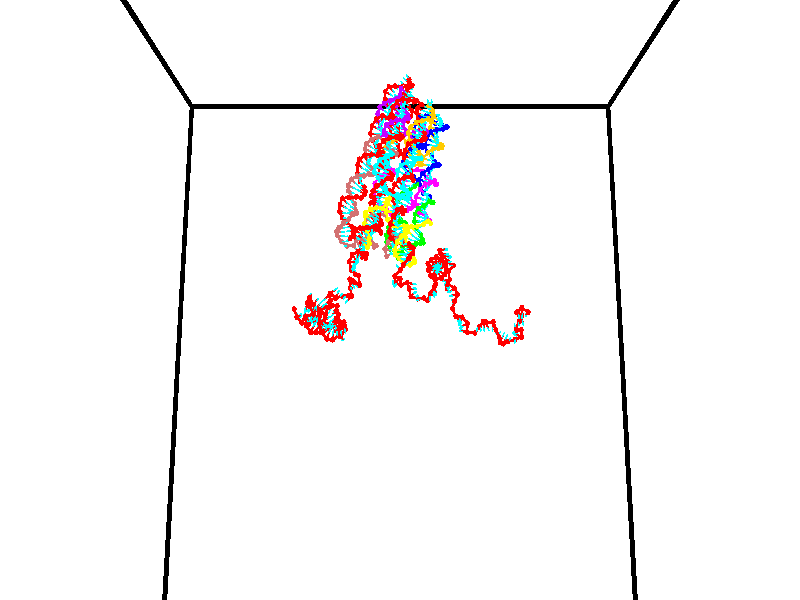 // switches for output
#declare DRAW_BASES = 1; // possible values are 0, 1; only relevant for DNA ribbons
#declare DRAW_BASES_TYPE = 3; // possible values are 1, 2, 3; only relevant for DNA ribbons
#declare DRAW_FOG = 0; // set to 1 to enable fog

#include "colors.inc"

#include "transforms.inc"
background { rgb <1, 1, 1>}

#default {
   normal{
       ripples 0.25
       frequency 0.20
       turbulence 0.2
       lambda 5
   }
	finish {
		phong 0.1
		phong_size 40.
	}
}

// original window dimensions: 1024x640


// camera settings

camera {
	sky <0, 0.179814, -0.983701>
	up <0, 0.179814, -0.983701>
	right 1.6 * <1, 0, 0>
	location <35, 94.9851, 44.8844>
	look_at <35, 29.7336, 32.9568>
	direction <0, -65.2515, -11.9276>
	angle 67.0682
}


# declare cpy_camera_pos = <35, 94.9851, 44.8844>;
# if (DRAW_FOG = 1)
fog {
	fog_type 2
	up vnormalize(cpy_camera_pos)
	color rgbt<1,1,1,0.3>
	distance 1e-5
	fog_alt 3e-3
	fog_offset 56
}
# end


// LIGHTS

# declare lum = 6;
global_settings {
	ambient_light rgb lum * <0.05, 0.05, 0.05>
	max_trace_level 15
}# declare cpy_direct_light_amount = 0.25;
light_source
{	1000 * <-1, -1.16352, -0.803886>,
	rgb lum * cpy_direct_light_amount
	parallel
}

light_source
{	1000 * <1, 1.16352, 0.803886>,
	rgb lum * cpy_direct_light_amount
	parallel
}

// strand 0

// nucleotide -1

// particle -1
sphere {
	<24.343079, 35.146744, 34.713490> 0.250000
	pigment { color rgbt <1,0,0,0> }
	no_shadow
}
cylinder {
	<24.475962, 34.884590, 34.984814>,  <24.555691, 34.727299, 35.147610>, 0.100000
	pigment { color rgbt <1,0,0,0> }
	no_shadow
}
cylinder {
	<24.475962, 34.884590, 34.984814>,  <24.343079, 35.146744, 34.713490>, 0.100000
	pigment { color rgbt <1,0,0,0> }
	no_shadow
}

// particle -1
sphere {
	<24.475962, 34.884590, 34.984814> 0.100000
	pigment { color rgbt <1,0,0,0> }
	no_shadow
}
sphere {
	0, 1
	scale<0.080000,0.200000,0.300000>
	matrix <0.924264, 0.369601, -0.095556,
		-0.188080, 0.658686, 0.728532,
		0.332208, -0.655383, 0.678314,
		24.575624, 34.687977, 35.188309>
	pigment { color rgbt <0,1,1,0> }
	no_shadow
}
cylinder {
	<24.687359, 35.367443, 35.427753>,  <24.343079, 35.146744, 34.713490>, 0.130000
	pigment { color rgbt <1,0,0,0> }
	no_shadow
}

// nucleotide -1

// particle -1
sphere {
	<24.687359, 35.367443, 35.427753> 0.250000
	pigment { color rgbt <1,0,0,0> }
	no_shadow
}
cylinder {
	<24.832232, 35.020588, 35.290997>,  <24.919155, 34.812473, 35.208942>, 0.100000
	pigment { color rgbt <1,0,0,0> }
	no_shadow
}
cylinder {
	<24.832232, 35.020588, 35.290997>,  <24.687359, 35.367443, 35.427753>, 0.100000
	pigment { color rgbt <1,0,0,0> }
	no_shadow
}

// particle -1
sphere {
	<24.832232, 35.020588, 35.290997> 0.100000
	pigment { color rgbt <1,0,0,0> }
	no_shadow
}
sphere {
	0, 1
	scale<0.080000,0.200000,0.300000>
	matrix <0.926227, 0.375949, 0.027670,
		0.104541, -0.326693, 0.939331,
		0.362180, -0.867141, -0.341894,
		24.940886, 34.760445, 35.188427>
	pigment { color rgbt <0,1,1,0> }
	no_shadow
}
cylinder {
	<25.165396, 35.095768, 35.890553>,  <24.687359, 35.367443, 35.427753>, 0.130000
	pigment { color rgbt <1,0,0,0> }
	no_shadow
}

// nucleotide -1

// particle -1
sphere {
	<25.165396, 35.095768, 35.890553> 0.250000
	pigment { color rgbt <1,0,0,0> }
	no_shadow
}
cylinder {
	<25.257732, 34.943577, 35.532345>,  <25.313135, 34.852264, 35.317421>, 0.100000
	pigment { color rgbt <1,0,0,0> }
	no_shadow
}
cylinder {
	<25.257732, 34.943577, 35.532345>,  <25.165396, 35.095768, 35.890553>, 0.100000
	pigment { color rgbt <1,0,0,0> }
	no_shadow
}

// particle -1
sphere {
	<25.257732, 34.943577, 35.532345> 0.100000
	pigment { color rgbt <1,0,0,0> }
	no_shadow
}
sphere {
	0, 1
	scale<0.080000,0.200000,0.300000>
	matrix <0.919225, 0.386994, 0.072534,
		0.318962, -0.839926, 0.439077,
		0.230843, -0.380475, -0.895517,
		25.326984, 34.829433, 35.263691>
	pigment { color rgbt <0,1,1,0> }
	no_shadow
}
cylinder {
	<25.708237, 34.601101, 35.979290>,  <25.165396, 35.095768, 35.890553>, 0.130000
	pigment { color rgbt <1,0,0,0> }
	no_shadow
}

// nucleotide -1

// particle -1
sphere {
	<25.708237, 34.601101, 35.979290> 0.250000
	pigment { color rgbt <1,0,0,0> }
	no_shadow
}
cylinder {
	<25.714697, 34.752934, 35.609283>,  <25.718573, 34.844032, 35.387280>, 0.100000
	pigment { color rgbt <1,0,0,0> }
	no_shadow
}
cylinder {
	<25.714697, 34.752934, 35.609283>,  <25.708237, 34.601101, 35.979290>, 0.100000
	pigment { color rgbt <1,0,0,0> }
	no_shadow
}

// particle -1
sphere {
	<25.714697, 34.752934, 35.609283> 0.100000
	pigment { color rgbt <1,0,0,0> }
	no_shadow
}
sphere {
	0, 1
	scale<0.080000,0.200000,0.300000>
	matrix <0.897009, 0.403201, 0.181115,
		0.441716, -0.832676, -0.333972,
		0.016152, 0.379577, -0.925019,
		25.719543, 34.866806, 35.331779>
	pigment { color rgbt <0,1,1,0> }
	no_shadow
}
cylinder {
	<26.285393, 34.287296, 35.494755>,  <25.708237, 34.601101, 35.979290>, 0.130000
	pigment { color rgbt <1,0,0,0> }
	no_shadow
}

// nucleotide -1

// particle -1
sphere {
	<26.285393, 34.287296, 35.494755> 0.250000
	pigment { color rgbt <1,0,0,0> }
	no_shadow
}
cylinder {
	<26.177990, 34.669392, 35.445068>,  <26.113548, 34.898647, 35.415257>, 0.100000
	pigment { color rgbt <1,0,0,0> }
	no_shadow
}
cylinder {
	<26.177990, 34.669392, 35.445068>,  <26.285393, 34.287296, 35.494755>, 0.100000
	pigment { color rgbt <1,0,0,0> }
	no_shadow
}

// particle -1
sphere {
	<26.177990, 34.669392, 35.445068> 0.100000
	pigment { color rgbt <1,0,0,0> }
	no_shadow
}
sphere {
	0, 1
	scale<0.080000,0.200000,0.300000>
	matrix <0.875531, 0.295783, 0.382044,
		0.401684, -0.006177, -0.915758,
		-0.268506, 0.955235, -0.124219,
		26.097439, 34.955963, 35.407803>
	pigment { color rgbt <0,1,1,0> }
	no_shadow
}
cylinder {
	<26.820250, 34.696289, 35.076336>,  <26.285393, 34.287296, 35.494755>, 0.130000
	pigment { color rgbt <1,0,0,0> }
	no_shadow
}

// nucleotide -1

// particle -1
sphere {
	<26.820250, 34.696289, 35.076336> 0.250000
	pigment { color rgbt <1,0,0,0> }
	no_shadow
}
cylinder {
	<26.612869, 34.917953, 35.336834>,  <26.488441, 35.050953, 35.493134>, 0.100000
	pigment { color rgbt <1,0,0,0> }
	no_shadow
}
cylinder {
	<26.612869, 34.917953, 35.336834>,  <26.820250, 34.696289, 35.076336>, 0.100000
	pigment { color rgbt <1,0,0,0> }
	no_shadow
}

// particle -1
sphere {
	<26.612869, 34.917953, 35.336834> 0.100000
	pigment { color rgbt <1,0,0,0> }
	no_shadow
}
sphere {
	0, 1
	scale<0.080000,0.200000,0.300000>
	matrix <0.854634, 0.361150, 0.373056,
		-0.028463, 0.749985, -0.660842,
		-0.518449, 0.554160, 0.651242,
		26.457335, 35.084202, 35.532207>
	pigment { color rgbt <0,1,1,0> }
	no_shadow
}
cylinder {
	<27.108463, 35.427364, 35.044209>,  <26.820250, 34.696289, 35.076336>, 0.130000
	pigment { color rgbt <1,0,0,0> }
	no_shadow
}

// nucleotide -1

// particle -1
sphere {
	<27.108463, 35.427364, 35.044209> 0.250000
	pigment { color rgbt <1,0,0,0> }
	no_shadow
}
cylinder {
	<26.909903, 35.387871, 35.389191>,  <26.790766, 35.364174, 35.596180>, 0.100000
	pigment { color rgbt <1,0,0,0> }
	no_shadow
}
cylinder {
	<26.909903, 35.387871, 35.389191>,  <27.108463, 35.427364, 35.044209>, 0.100000
	pigment { color rgbt <1,0,0,0> }
	no_shadow
}

// particle -1
sphere {
	<26.909903, 35.387871, 35.389191> 0.100000
	pigment { color rgbt <1,0,0,0> }
	no_shadow
}
sphere {
	0, 1
	scale<0.080000,0.200000,0.300000>
	matrix <0.720225, 0.507801, 0.472667,
		-0.484624, 0.855798, -0.180966,
		-0.496403, -0.098729, 0.862460,
		26.760983, 35.358253, 35.647930>
	pigment { color rgbt <0,1,1,0> }
	no_shadow
}
cylinder {
	<27.093327, 36.122677, 35.435936>,  <27.108463, 35.427364, 35.044209>, 0.130000
	pigment { color rgbt <1,0,0,0> }
	no_shadow
}

// nucleotide -1

// particle -1
sphere {
	<27.093327, 36.122677, 35.435936> 0.250000
	pigment { color rgbt <1,0,0,0> }
	no_shadow
}
cylinder {
	<27.100651, 35.807327, 35.681904>,  <27.105045, 35.618118, 35.829487>, 0.100000
	pigment { color rgbt <1,0,0,0> }
	no_shadow
}
cylinder {
	<27.100651, 35.807327, 35.681904>,  <27.093327, 36.122677, 35.435936>, 0.100000
	pigment { color rgbt <1,0,0,0> }
	no_shadow
}

// particle -1
sphere {
	<27.100651, 35.807327, 35.681904> 0.100000
	pigment { color rgbt <1,0,0,0> }
	no_shadow
}
sphere {
	0, 1
	scale<0.080000,0.200000,0.300000>
	matrix <0.775528, 0.399375, 0.488934,
		-0.631048, 0.467936, 0.618720,
		0.018312, -0.788375, 0.614922,
		27.106144, 35.570816, 35.866379>
	pigment { color rgbt <0,1,1,0> }
	no_shadow
}
cylinder {
	<27.116547, 36.365570, 36.098953>,  <27.093327, 36.122677, 35.435936>, 0.130000
	pigment { color rgbt <1,0,0,0> }
	no_shadow
}

// nucleotide -1

// particle -1
sphere {
	<27.116547, 36.365570, 36.098953> 0.250000
	pigment { color rgbt <1,0,0,0> }
	no_shadow
}
cylinder {
	<27.265303, 35.994492, 36.112057>,  <27.354557, 35.771843, 36.119919>, 0.100000
	pigment { color rgbt <1,0,0,0> }
	no_shadow
}
cylinder {
	<27.265303, 35.994492, 36.112057>,  <27.116547, 36.365570, 36.098953>, 0.100000
	pigment { color rgbt <1,0,0,0> }
	no_shadow
}

// particle -1
sphere {
	<27.265303, 35.994492, 36.112057> 0.100000
	pigment { color rgbt <1,0,0,0> }
	no_shadow
}
sphere {
	0, 1
	scale<0.080000,0.200000,0.300000>
	matrix <0.773433, 0.329178, 0.541704,
		-0.513322, -0.176117, 0.839931,
		0.371890, -0.927698, 0.032759,
		27.376869, 35.716183, 36.121883>
	pigment { color rgbt <0,1,1,0> }
	no_shadow
}
cylinder {
	<27.251255, 36.261215, 36.813271>,  <27.116547, 36.365570, 36.098953>, 0.130000
	pigment { color rgbt <1,0,0,0> }
	no_shadow
}

// nucleotide -1

// particle -1
sphere {
	<27.251255, 36.261215, 36.813271> 0.250000
	pigment { color rgbt <1,0,0,0> }
	no_shadow
}
cylinder {
	<27.476803, 35.995434, 36.617085>,  <27.612131, 35.835964, 36.499374>, 0.100000
	pigment { color rgbt <1,0,0,0> }
	no_shadow
}
cylinder {
	<27.476803, 35.995434, 36.617085>,  <27.251255, 36.261215, 36.813271>, 0.100000
	pigment { color rgbt <1,0,0,0> }
	no_shadow
}

// particle -1
sphere {
	<27.476803, 35.995434, 36.617085> 0.100000
	pigment { color rgbt <1,0,0,0> }
	no_shadow
}
sphere {
	0, 1
	scale<0.080000,0.200000,0.300000>
	matrix <0.791261, 0.264551, 0.551288,
		-0.236551, -0.698940, 0.674927,
		0.563870, -0.664451, -0.490464,
		27.645964, 35.796097, 36.469944>
	pigment { color rgbt <0,1,1,0> }
	no_shadow
}
cylinder {
	<27.788561, 35.983765, 37.324322>,  <27.251255, 36.261215, 36.813271>, 0.130000
	pigment { color rgbt <1,0,0,0> }
	no_shadow
}

// nucleotide -1

// particle -1
sphere {
	<27.788561, 35.983765, 37.324322> 0.250000
	pigment { color rgbt <1,0,0,0> }
	no_shadow
}
cylinder {
	<27.934505, 35.924240, 36.956684>,  <28.022072, 35.888527, 36.736103>, 0.100000
	pigment { color rgbt <1,0,0,0> }
	no_shadow
}
cylinder {
	<27.934505, 35.924240, 36.956684>,  <27.788561, 35.983765, 37.324322>, 0.100000
	pigment { color rgbt <1,0,0,0> }
	no_shadow
}

// particle -1
sphere {
	<27.934505, 35.924240, 36.956684> 0.100000
	pigment { color rgbt <1,0,0,0> }
	no_shadow
}
sphere {
	0, 1
	scale<0.080000,0.200000,0.300000>
	matrix <0.915505, 0.237034, 0.325061,
		0.169483, -0.960036, 0.222724,
		0.364863, -0.148813, -0.919092,
		28.043964, 35.879597, 36.680958>
	pigment { color rgbt <0,1,1,0> }
	no_shadow
}
cylinder {
	<28.299465, 35.442223, 37.339668>,  <27.788561, 35.983765, 37.324322>, 0.130000
	pigment { color rgbt <1,0,0,0> }
	no_shadow
}

// nucleotide -1

// particle -1
sphere {
	<28.299465, 35.442223, 37.339668> 0.250000
	pigment { color rgbt <1,0,0,0> }
	no_shadow
}
cylinder {
	<28.354134, 35.698872, 37.037769>,  <28.386934, 35.852859, 36.856628>, 0.100000
	pigment { color rgbt <1,0,0,0> }
	no_shadow
}
cylinder {
	<28.354134, 35.698872, 37.037769>,  <28.299465, 35.442223, 37.339668>, 0.100000
	pigment { color rgbt <1,0,0,0> }
	no_shadow
}

// particle -1
sphere {
	<28.354134, 35.698872, 37.037769> 0.100000
	pigment { color rgbt <1,0,0,0> }
	no_shadow
}
sphere {
	0, 1
	scale<0.080000,0.200000,0.300000>
	matrix <0.960110, 0.101828, 0.260422,
		0.243946, -0.760233, -0.602109,
		0.136670, 0.641620, -0.754748,
		28.395134, 35.891357, 36.811344>
	pigment { color rgbt <0,1,1,0> }
	no_shadow
}
cylinder {
	<28.876997, 35.241901, 36.974258>,  <28.299465, 35.442223, 37.339668>, 0.130000
	pigment { color rgbt <1,0,0,0> }
	no_shadow
}

// nucleotide -1

// particle -1
sphere {
	<28.876997, 35.241901, 36.974258> 0.250000
	pigment { color rgbt <1,0,0,0> }
	no_shadow
}
cylinder {
	<28.829103, 35.634167, 36.912331>,  <28.800367, 35.869526, 36.875175>, 0.100000
	pigment { color rgbt <1,0,0,0> }
	no_shadow
}
cylinder {
	<28.829103, 35.634167, 36.912331>,  <28.876997, 35.241901, 36.974258>, 0.100000
	pigment { color rgbt <1,0,0,0> }
	no_shadow
}

// particle -1
sphere {
	<28.829103, 35.634167, 36.912331> 0.100000
	pigment { color rgbt <1,0,0,0> }
	no_shadow
}
sphere {
	0, 1
	scale<0.080000,0.200000,0.300000>
	matrix <0.991693, 0.110756, -0.065400,
		-0.046989, -0.161361, -0.985776,
		-0.119734, 0.980661, -0.154816,
		28.793182, 35.928364, 36.865887>
	pigment { color rgbt <0,1,1,0> }
	no_shadow
}
cylinder {
	<29.187752, 35.575665, 36.274197>,  <28.876997, 35.241901, 36.974258>, 0.130000
	pigment { color rgbt <1,0,0,0> }
	no_shadow
}

// nucleotide -1

// particle -1
sphere {
	<29.187752, 35.575665, 36.274197> 0.250000
	pigment { color rgbt <1,0,0,0> }
	no_shadow
}
cylinder {
	<29.199959, 35.813423, 36.595634>,  <29.207283, 35.956078, 36.788498>, 0.100000
	pigment { color rgbt <1,0,0,0> }
	no_shadow
}
cylinder {
	<29.199959, 35.813423, 36.595634>,  <29.187752, 35.575665, 36.274197>, 0.100000
	pigment { color rgbt <1,0,0,0> }
	no_shadow
}

// particle -1
sphere {
	<29.199959, 35.813423, 36.595634> 0.100000
	pigment { color rgbt <1,0,0,0> }
	no_shadow
}
sphere {
	0, 1
	scale<0.080000,0.200000,0.300000>
	matrix <0.984169, 0.122557, -0.128026,
		-0.174584, 0.794781, -0.581243,
		0.030517, 0.594392, 0.803596,
		29.209114, 35.991741, 36.836712>
	pigment { color rgbt <0,1,1,0> }
	no_shadow
}
cylinder {
	<29.478176, 36.138477, 35.980694>,  <29.187752, 35.575665, 36.274197>, 0.130000
	pigment { color rgbt <1,0,0,0> }
	no_shadow
}

// nucleotide -1

// particle -1
sphere {
	<29.478176, 36.138477, 35.980694> 0.250000
	pigment { color rgbt <1,0,0,0> }
	no_shadow
}
cylinder {
	<29.541258, 36.060524, 36.367920>,  <29.579107, 36.013752, 36.600254>, 0.100000
	pigment { color rgbt <1,0,0,0> }
	no_shadow
}
cylinder {
	<29.541258, 36.060524, 36.367920>,  <29.478176, 36.138477, 35.980694>, 0.100000
	pigment { color rgbt <1,0,0,0> }
	no_shadow
}

// particle -1
sphere {
	<29.541258, 36.060524, 36.367920> 0.100000
	pigment { color rgbt <1,0,0,0> }
	no_shadow
}
sphere {
	0, 1
	scale<0.080000,0.200000,0.300000>
	matrix <0.972510, -0.139437, -0.186499,
		0.171330, 0.970864, 0.167537,
		0.157704, -0.194885, 0.968065,
		29.588570, 36.002060, 36.658340>
	pigment { color rgbt <0,1,1,0> }
	no_shadow
}
cylinder {
	<28.775667, 36.325661, 35.784649>,  <29.478176, 36.138477, 35.980694>, 0.130000
	pigment { color rgbt <1,0,0,0> }
	no_shadow
}

// nucleotide -1

// particle -1
sphere {
	<28.775667, 36.325661, 35.784649> 0.250000
	pigment { color rgbt <1,0,0,0> }
	no_shadow
}
cylinder {
	<28.724651, 36.078762, 36.095192>,  <28.694042, 35.930622, 36.281517>, 0.100000
	pigment { color rgbt <1,0,0,0> }
	no_shadow
}
cylinder {
	<28.724651, 36.078762, 36.095192>,  <28.775667, 36.325661, 35.784649>, 0.100000
	pigment { color rgbt <1,0,0,0> }
	no_shadow
}

// particle -1
sphere {
	<28.724651, 36.078762, 36.095192> 0.100000
	pigment { color rgbt <1,0,0,0> }
	no_shadow
}
sphere {
	0, 1
	scale<0.080000,0.200000,0.300000>
	matrix <-0.892345, -0.270280, -0.361483,
		0.432960, -0.738884, -0.516329,
		-0.127541, -0.617251, 0.776360,
		28.686390, 35.893585, 36.328098>
	pigment { color rgbt <0,1,1,0> }
	no_shadow
}
cylinder {
	<28.644173, 35.670082, 35.596363>,  <28.775667, 36.325661, 35.784649>, 0.130000
	pigment { color rgbt <1,0,0,0> }
	no_shadow
}

// nucleotide -1

// particle -1
sphere {
	<28.644173, 35.670082, 35.596363> 0.250000
	pigment { color rgbt <1,0,0,0> }
	no_shadow
}
cylinder {
	<28.460716, 35.707188, 35.949871>,  <28.350641, 35.729450, 36.161976>, 0.100000
	pigment { color rgbt <1,0,0,0> }
	no_shadow
}
cylinder {
	<28.460716, 35.707188, 35.949871>,  <28.644173, 35.670082, 35.596363>, 0.100000
	pigment { color rgbt <1,0,0,0> }
	no_shadow
}

// particle -1
sphere {
	<28.460716, 35.707188, 35.949871> 0.100000
	pigment { color rgbt <1,0,0,0> }
	no_shadow
}
sphere {
	0, 1
	scale<0.080000,0.200000,0.300000>
	matrix <-0.824673, -0.414888, -0.384425,
		0.331002, -0.905131, 0.266789,
		-0.458642, 0.092768, 0.883765,
		28.323124, 35.735020, 36.215000>
	pigment { color rgbt <0,1,1,0> }
	no_shadow
}
cylinder {
	<28.440948, 34.958981, 35.817547>,  <28.644173, 35.670082, 35.596363>, 0.130000
	pigment { color rgbt <1,0,0,0> }
	no_shadow
}

// nucleotide -1

// particle -1
sphere {
	<28.440948, 34.958981, 35.817547> 0.250000
	pigment { color rgbt <1,0,0,0> }
	no_shadow
}
cylinder {
	<28.191687, 35.207943, 36.006985>,  <28.042130, 35.357323, 36.120647>, 0.100000
	pigment { color rgbt <1,0,0,0> }
	no_shadow
}
cylinder {
	<28.191687, 35.207943, 36.006985>,  <28.440948, 34.958981, 35.817547>, 0.100000
	pigment { color rgbt <1,0,0,0> }
	no_shadow
}

// particle -1
sphere {
	<28.191687, 35.207943, 36.006985> 0.100000
	pigment { color rgbt <1,0,0,0> }
	no_shadow
}
sphere {
	0, 1
	scale<0.080000,0.200000,0.300000>
	matrix <-0.776394, -0.565307, -0.278639,
		0.094297, -0.541328, 0.835507,
		-0.623153, 0.622408, 0.473591,
		28.004740, 35.394665, 36.149063>
	pigment { color rgbt <0,1,1,0> }
	no_shadow
}
cylinder {
	<27.890215, 34.535439, 36.222393>,  <28.440948, 34.958981, 35.817547>, 0.130000
	pigment { color rgbt <1,0,0,0> }
	no_shadow
}

// nucleotide -1

// particle -1
sphere {
	<27.890215, 34.535439, 36.222393> 0.250000
	pigment { color rgbt <1,0,0,0> }
	no_shadow
}
cylinder {
	<27.730585, 34.900494, 36.186974>,  <27.634808, 35.119526, 36.165722>, 0.100000
	pigment { color rgbt <1,0,0,0> }
	no_shadow
}
cylinder {
	<27.730585, 34.900494, 36.186974>,  <27.890215, 34.535439, 36.222393>, 0.100000
	pigment { color rgbt <1,0,0,0> }
	no_shadow
}

// particle -1
sphere {
	<27.730585, 34.900494, 36.186974> 0.100000
	pigment { color rgbt <1,0,0,0> }
	no_shadow
}
sphere {
	0, 1
	scale<0.080000,0.200000,0.300000>
	matrix <-0.900628, -0.408274, -0.148934,
		-0.172073, 0.020312, 0.984875,
		-0.399074, 0.912633, -0.088547,
		27.610863, 35.174282, 36.160408>
	pigment { color rgbt <0,1,1,0> }
	no_shadow
}
cylinder {
	<27.217388, 34.517265, 36.629021>,  <27.890215, 34.535439, 36.222393>, 0.130000
	pigment { color rgbt <1,0,0,0> }
	no_shadow
}

// nucleotide -1

// particle -1
sphere {
	<27.217388, 34.517265, 36.629021> 0.250000
	pigment { color rgbt <1,0,0,0> }
	no_shadow
}
cylinder {
	<27.207987, 34.811745, 36.358479>,  <27.202345, 34.988434, 36.196152>, 0.100000
	pigment { color rgbt <1,0,0,0> }
	no_shadow
}
cylinder {
	<27.207987, 34.811745, 36.358479>,  <27.217388, 34.517265, 36.629021>, 0.100000
	pigment { color rgbt <1,0,0,0> }
	no_shadow
}

// particle -1
sphere {
	<27.207987, 34.811745, 36.358479> 0.100000
	pigment { color rgbt <1,0,0,0> }
	no_shadow
}
sphere {
	0, 1
	scale<0.080000,0.200000,0.300000>
	matrix <-0.934335, -0.256835, -0.247088,
		-0.355619, 0.626138, 0.693892,
		-0.023504, 0.736197, -0.676359,
		27.200935, 35.032604, 36.155571>
	pigment { color rgbt <0,1,1,0> }
	no_shadow
}
cylinder {
	<26.530487, 34.808720, 36.644924>,  <27.217388, 34.517265, 36.629021>, 0.130000
	pigment { color rgbt <1,0,0,0> }
	no_shadow
}

// nucleotide -1

// particle -1
sphere {
	<26.530487, 34.808720, 36.644924> 0.250000
	pigment { color rgbt <1,0,0,0> }
	no_shadow
}
cylinder {
	<26.707825, 34.852890, 36.289116>,  <26.814228, 34.879395, 36.075630>, 0.100000
	pigment { color rgbt <1,0,0,0> }
	no_shadow
}
cylinder {
	<26.707825, 34.852890, 36.289116>,  <26.530487, 34.808720, 36.644924>, 0.100000
	pigment { color rgbt <1,0,0,0> }
	no_shadow
}

// particle -1
sphere {
	<26.707825, 34.852890, 36.289116> 0.100000
	pigment { color rgbt <1,0,0,0> }
	no_shadow
}
sphere {
	0, 1
	scale<0.080000,0.200000,0.300000>
	matrix <-0.738438, -0.517526, -0.432292,
		-0.508089, 0.848512, -0.147897,
		0.443345, 0.110430, -0.889522,
		26.840828, 34.886021, 36.022259>
	pigment { color rgbt <0,1,1,0> }
	no_shadow
}
cylinder {
	<26.121433, 35.442070, 36.727901>,  <26.530487, 34.808720, 36.644924>, 0.130000
	pigment { color rgbt <1,0,0,0> }
	no_shadow
}

// nucleotide -1

// particle -1
sphere {
	<26.121433, 35.442070, 36.727901> 0.250000
	pigment { color rgbt <1,0,0,0> }
	no_shadow
}
cylinder {
	<26.306551, 35.447819, 36.373363>,  <26.417622, 35.451267, 36.160641>, 0.100000
	pigment { color rgbt <1,0,0,0> }
	no_shadow
}
cylinder {
	<26.306551, 35.447819, 36.373363>,  <26.121433, 35.442070, 36.727901>, 0.100000
	pigment { color rgbt <1,0,0,0> }
	no_shadow
}

// particle -1
sphere {
	<26.306551, 35.447819, 36.373363> 0.100000
	pigment { color rgbt <1,0,0,0> }
	no_shadow
}
sphere {
	0, 1
	scale<0.080000,0.200000,0.300000>
	matrix <-0.818838, -0.376107, -0.433645,
		-0.339595, 0.926465, -0.162291,
		0.462796, 0.014374, -0.886348,
		26.445389, 35.452129, 36.107460>
	pigment { color rgbt <0,1,1,0> }
	no_shadow
}
cylinder {
	<25.709475, 35.852940, 36.208893>,  <26.121433, 35.442070, 36.727901>, 0.130000
	pigment { color rgbt <1,0,0,0> }
	no_shadow
}

// nucleotide -1

// particle -1
sphere {
	<25.709475, 35.852940, 36.208893> 0.250000
	pigment { color rgbt <1,0,0,0> }
	no_shadow
}
cylinder {
	<25.947666, 35.602451, 36.007595>,  <26.090580, 35.452160, 35.886818>, 0.100000
	pigment { color rgbt <1,0,0,0> }
	no_shadow
}
cylinder {
	<25.947666, 35.602451, 36.007595>,  <25.709475, 35.852940, 36.208893>, 0.100000
	pigment { color rgbt <1,0,0,0> }
	no_shadow
}

// particle -1
sphere {
	<25.947666, 35.602451, 36.007595> 0.100000
	pigment { color rgbt <1,0,0,0> }
	no_shadow
}
sphere {
	0, 1
	scale<0.080000,0.200000,0.300000>
	matrix <-0.802734, -0.438844, -0.403774,
		0.032007, 0.644409, -0.764011,
		0.595477, -0.626221, -0.503243,
		26.126308, 35.414585, 35.856621>
	pigment { color rgbt <0,1,1,0> }
	no_shadow
}
cylinder {
	<25.638847, 35.876736, 35.459793>,  <25.709475, 35.852940, 36.208893>, 0.130000
	pigment { color rgbt <1,0,0,0> }
	no_shadow
}

// nucleotide -1

// particle -1
sphere {
	<25.638847, 35.876736, 35.459793> 0.250000
	pigment { color rgbt <1,0,0,0> }
	no_shadow
}
cylinder {
	<25.741032, 35.510414, 35.583759>,  <25.802341, 35.290623, 35.658138>, 0.100000
	pigment { color rgbt <1,0,0,0> }
	no_shadow
}
cylinder {
	<25.741032, 35.510414, 35.583759>,  <25.638847, 35.876736, 35.459793>, 0.100000
	pigment { color rgbt <1,0,0,0> }
	no_shadow
}

// particle -1
sphere {
	<25.741032, 35.510414, 35.583759> 0.100000
	pigment { color rgbt <1,0,0,0> }
	no_shadow
}
sphere {
	0, 1
	scale<0.080000,0.200000,0.300000>
	matrix <-0.877228, -0.354320, -0.323926,
		0.406460, -0.189115, -0.893883,
		0.255461, -0.915802, 0.309914,
		25.817671, 35.235672, 35.676735>
	pigment { color rgbt <0,1,1,0> }
	no_shadow
}
cylinder {
	<26.358732, 35.605946, 35.233391>,  <25.638847, 35.876736, 35.459793>, 0.130000
	pigment { color rgbt <1,0,0,0> }
	no_shadow
}

// nucleotide -1

// particle -1
sphere {
	<26.358732, 35.605946, 35.233391> 0.250000
	pigment { color rgbt <1,0,0,0> }
	no_shadow
}
cylinder {
	<26.445862, 35.359863, 34.930321>,  <26.498138, 35.212212, 34.748478>, 0.100000
	pigment { color rgbt <1,0,0,0> }
	no_shadow
}
cylinder {
	<26.445862, 35.359863, 34.930321>,  <26.358732, 35.605946, 35.233391>, 0.100000
	pigment { color rgbt <1,0,0,0> }
	no_shadow
}

// particle -1
sphere {
	<26.445862, 35.359863, 34.930321> 0.100000
	pigment { color rgbt <1,0,0,0> }
	no_shadow
}
sphere {
	0, 1
	scale<0.080000,0.200000,0.300000>
	matrix <-0.897271, -0.431672, 0.092549,
		-0.384004, 0.659680, -0.646037,
		0.217823, -0.615209, -0.757675,
		26.511208, 35.175301, 34.703018>
	pigment { color rgbt <0,1,1,0> }
	no_shadow
}
cylinder {
	<25.985462, 35.686127, 34.554108>,  <26.358732, 35.605946, 35.233391>, 0.130000
	pigment { color rgbt <1,0,0,0> }
	no_shadow
}

// nucleotide -1

// particle -1
sphere {
	<25.985462, 35.686127, 34.554108> 0.250000
	pigment { color rgbt <1,0,0,0> }
	no_shadow
}
cylinder {
	<26.084332, 35.321110, 34.684448>,  <26.143652, 35.102100, 34.762653>, 0.100000
	pigment { color rgbt <1,0,0,0> }
	no_shadow
}
cylinder {
	<26.084332, 35.321110, 34.684448>,  <25.985462, 35.686127, 34.554108>, 0.100000
	pigment { color rgbt <1,0,0,0> }
	no_shadow
}

// particle -1
sphere {
	<26.084332, 35.321110, 34.684448> 0.100000
	pigment { color rgbt <1,0,0,0> }
	no_shadow
}
sphere {
	0, 1
	scale<0.080000,0.200000,0.300000>
	matrix <-0.962813, -0.269153, -0.023426,
		0.109080, -0.307939, -0.945132,
		0.247171, -0.912540, 0.325847,
		26.158484, 35.047348, 34.782204>
	pigment { color rgbt <0,1,1,0> }
	no_shadow
}
cylinder {
	<25.821064, 35.006645, 34.039852>,  <25.985462, 35.686127, 34.554108>, 0.130000
	pigment { color rgbt <1,0,0,0> }
	no_shadow
}

// nucleotide -1

// particle -1
sphere {
	<25.821064, 35.006645, 34.039852> 0.250000
	pigment { color rgbt <1,0,0,0> }
	no_shadow
}
cylinder {
	<25.794003, 34.921432, 34.429733>,  <25.777765, 34.870304, 34.663662>, 0.100000
	pigment { color rgbt <1,0,0,0> }
	no_shadow
}
cylinder {
	<25.794003, 34.921432, 34.429733>,  <25.821064, 35.006645, 34.039852>, 0.100000
	pigment { color rgbt <1,0,0,0> }
	no_shadow
}

// particle -1
sphere {
	<25.794003, 34.921432, 34.429733> 0.100000
	pigment { color rgbt <1,0,0,0> }
	no_shadow
}
sphere {
	0, 1
	scale<0.080000,0.200000,0.300000>
	matrix <-0.909563, -0.388316, -0.148003,
		0.410021, -0.896565, -0.167492,
		-0.067655, -0.213029, 0.974701,
		25.773706, 34.857525, 34.722145>
	pigment { color rgbt <0,1,1,0> }
	no_shadow
}
cylinder {
	<25.571369, 34.372486, 34.057606>,  <25.821064, 35.006645, 34.039852>, 0.130000
	pigment { color rgbt <1,0,0,0> }
	no_shadow
}

// nucleotide -1

// particle -1
sphere {
	<25.571369, 34.372486, 34.057606> 0.250000
	pigment { color rgbt <1,0,0,0> }
	no_shadow
}
cylinder {
	<25.476856, 34.493172, 34.427067>,  <25.420149, 34.565582, 34.648743>, 0.100000
	pigment { color rgbt <1,0,0,0> }
	no_shadow
}
cylinder {
	<25.476856, 34.493172, 34.427067>,  <25.571369, 34.372486, 34.057606>, 0.100000
	pigment { color rgbt <1,0,0,0> }
	no_shadow
}

// particle -1
sphere {
	<25.476856, 34.493172, 34.427067> 0.100000
	pigment { color rgbt <1,0,0,0> }
	no_shadow
}
sphere {
	0, 1
	scale<0.080000,0.200000,0.300000>
	matrix <-0.837932, -0.544554, -0.036474,
		0.491977, -0.782580, 0.381481,
		-0.236281, 0.301711, 0.923657,
		25.405972, 34.583687, 34.704163>
	pigment { color rgbt <0,1,1,0> }
	no_shadow
}
cylinder {
	<25.680506, 33.866806, 33.518970>,  <25.571369, 34.372486, 34.057606>, 0.130000
	pigment { color rgbt <1,0,0,0> }
	no_shadow
}

// nucleotide -1

// particle -1
sphere {
	<25.680506, 33.866806, 33.518970> 0.250000
	pigment { color rgbt <1,0,0,0> }
	no_shadow
}
cylinder {
	<25.711338, 33.525433, 33.312782>,  <25.729837, 33.320610, 33.189068>, 0.100000
	pigment { color rgbt <1,0,0,0> }
	no_shadow
}
cylinder {
	<25.711338, 33.525433, 33.312782>,  <25.680506, 33.866806, 33.518970>, 0.100000
	pigment { color rgbt <1,0,0,0> }
	no_shadow
}

// particle -1
sphere {
	<25.711338, 33.525433, 33.312782> 0.100000
	pigment { color rgbt <1,0,0,0> }
	no_shadow
}
sphere {
	0, 1
	scale<0.080000,0.200000,0.300000>
	matrix <-0.767925, -0.380557, 0.515236,
		-0.635885, 0.356127, -0.684707,
		0.077081, -0.853434, -0.515469,
		25.734463, 33.269402, 33.158142>
	pigment { color rgbt <0,1,1,0> }
	no_shadow
}
cylinder {
	<26.005487, 33.321136, 34.018063>,  <25.680506, 33.866806, 33.518970>, 0.130000
	pigment { color rgbt <1,0,0,0> }
	no_shadow
}

// nucleotide -1

// particle -1
sphere {
	<26.005487, 33.321136, 34.018063> 0.250000
	pigment { color rgbt <1,0,0,0> }
	no_shadow
}
cylinder {
	<26.198963, 33.101444, 33.745476>,  <26.315048, 32.969631, 33.581924>, 0.100000
	pigment { color rgbt <1,0,0,0> }
	no_shadow
}
cylinder {
	<26.198963, 33.101444, 33.745476>,  <26.005487, 33.321136, 34.018063>, 0.100000
	pigment { color rgbt <1,0,0,0> }
	no_shadow
}

// particle -1
sphere {
	<26.198963, 33.101444, 33.745476> 0.100000
	pigment { color rgbt <1,0,0,0> }
	no_shadow
}
sphere {
	0, 1
	scale<0.080000,0.200000,0.300000>
	matrix <0.703402, -0.219400, 0.676084,
		-0.520837, -0.806358, 0.280207,
		0.483688, -0.549227, -0.681465,
		26.344070, 32.936676, 33.541035>
	pigment { color rgbt <0,1,1,0> }
	no_shadow
}
cylinder {
	<26.138498, 32.589497, 34.342770>,  <26.005487, 33.321136, 34.018063>, 0.130000
	pigment { color rgbt <1,0,0,0> }
	no_shadow
}

// nucleotide -1

// particle -1
sphere {
	<26.138498, 32.589497, 34.342770> 0.250000
	pigment { color rgbt <1,0,0,0> }
	no_shadow
}
cylinder {
	<26.399359, 32.625618, 34.041691>,  <26.555874, 32.647289, 33.861046>, 0.100000
	pigment { color rgbt <1,0,0,0> }
	no_shadow
}
cylinder {
	<26.399359, 32.625618, 34.041691>,  <26.138498, 32.589497, 34.342770>, 0.100000
	pigment { color rgbt <1,0,0,0> }
	no_shadow
}

// particle -1
sphere {
	<26.399359, 32.625618, 34.041691> 0.100000
	pigment { color rgbt <1,0,0,0> }
	no_shadow
}
sphere {
	0, 1
	scale<0.080000,0.200000,0.300000>
	matrix <0.741146, -0.284690, 0.607992,
		-0.159382, -0.954357, -0.252587,
		0.652150, 0.090300, -0.752693,
		26.595003, 32.652706, 33.815884>
	pigment { color rgbt <0,1,1,0> }
	no_shadow
}
cylinder {
	<26.434332, 31.940693, 34.262814>,  <26.138498, 32.589497, 34.342770>, 0.130000
	pigment { color rgbt <1,0,0,0> }
	no_shadow
}

// nucleotide -1

// particle -1
sphere {
	<26.434332, 31.940693, 34.262814> 0.250000
	pigment { color rgbt <1,0,0,0> }
	no_shadow
}
cylinder {
	<26.683088, 32.213371, 34.108646>,  <26.832342, 32.376980, 34.016148>, 0.100000
	pigment { color rgbt <1,0,0,0> }
	no_shadow
}
cylinder {
	<26.683088, 32.213371, 34.108646>,  <26.434332, 31.940693, 34.262814>, 0.100000
	pigment { color rgbt <1,0,0,0> }
	no_shadow
}

// particle -1
sphere {
	<26.683088, 32.213371, 34.108646> 0.100000
	pigment { color rgbt <1,0,0,0> }
	no_shadow
}
sphere {
	0, 1
	scale<0.080000,0.200000,0.300000>
	matrix <0.746143, -0.366383, 0.555909,
		0.237751, -0.633288, -0.736492,
		0.621889, 0.681696, -0.385415,
		26.869656, 32.417881, 33.993023>
	pigment { color rgbt <0,1,1,0> }
	no_shadow
}
cylinder {
	<27.124405, 31.606274, 34.017292>,  <26.434332, 31.940693, 34.262814>, 0.130000
	pigment { color rgbt <1,0,0,0> }
	no_shadow
}

// nucleotide -1

// particle -1
sphere {
	<27.124405, 31.606274, 34.017292> 0.250000
	pigment { color rgbt <1,0,0,0> }
	no_shadow
}
cylinder {
	<27.201977, 31.991041, 34.094337>,  <27.248520, 32.221901, 34.140564>, 0.100000
	pigment { color rgbt <1,0,0,0> }
	no_shadow
}
cylinder {
	<27.201977, 31.991041, 34.094337>,  <27.124405, 31.606274, 34.017292>, 0.100000
	pigment { color rgbt <1,0,0,0> }
	no_shadow
}

// particle -1
sphere {
	<27.201977, 31.991041, 34.094337> 0.100000
	pigment { color rgbt <1,0,0,0> }
	no_shadow
}
sphere {
	0, 1
	scale<0.080000,0.200000,0.300000>
	matrix <0.813322, -0.267435, 0.516707,
		0.548543, 0.056454, -0.834215,
		0.193928, 0.961921, 0.192615,
		27.260155, 32.279617, 34.152122>
	pigment { color rgbt <0,1,1,0> }
	no_shadow
}
cylinder {
	<27.783403, 31.687069, 33.827148>,  <27.124405, 31.606274, 34.017292>, 0.130000
	pigment { color rgbt <1,0,0,0> }
	no_shadow
}

// nucleotide -1

// particle -1
sphere {
	<27.783403, 31.687069, 33.827148> 0.250000
	pigment { color rgbt <1,0,0,0> }
	no_shadow
}
cylinder {
	<27.683619, 31.958344, 34.103649>,  <27.623747, 32.121109, 34.269550>, 0.100000
	pigment { color rgbt <1,0,0,0> }
	no_shadow
}
cylinder {
	<27.683619, 31.958344, 34.103649>,  <27.783403, 31.687069, 33.827148>, 0.100000
	pigment { color rgbt <1,0,0,0> }
	no_shadow
}

// particle -1
sphere {
	<27.683619, 31.958344, 34.103649> 0.100000
	pigment { color rgbt <1,0,0,0> }
	no_shadow
}
sphere {
	0, 1
	scale<0.080000,0.200000,0.300000>
	matrix <0.827111, -0.222031, 0.516323,
		0.503643, 0.700548, -0.505546,
		-0.249462, 0.678185, 0.691255,
		27.608780, 32.161800, 34.311028>
	pigment { color rgbt <0,1,1,0> }
	no_shadow
}
cylinder {
	<28.364733, 32.147202, 33.924267>,  <27.783403, 31.687069, 33.827148>, 0.130000
	pigment { color rgbt <1,0,0,0> }
	no_shadow
}

// nucleotide -1

// particle -1
sphere {
	<28.364733, 32.147202, 33.924267> 0.250000
	pigment { color rgbt <1,0,0,0> }
	no_shadow
}
cylinder {
	<28.144842, 32.116367, 34.256977>,  <28.012907, 32.097866, 34.456604>, 0.100000
	pigment { color rgbt <1,0,0,0> }
	no_shadow
}
cylinder {
	<28.144842, 32.116367, 34.256977>,  <28.364733, 32.147202, 33.924267>, 0.100000
	pigment { color rgbt <1,0,0,0> }
	no_shadow
}

// particle -1
sphere {
	<28.144842, 32.116367, 34.256977> 0.100000
	pigment { color rgbt <1,0,0,0> }
	no_shadow
}
sphere {
	0, 1
	scale<0.080000,0.200000,0.300000>
	matrix <0.833089, 0.022510, 0.552680,
		-0.061329, 0.996770, 0.051849,
		-0.549728, -0.077090, 0.831779,
		27.979923, 32.093239, 34.506512>
	pigment { color rgbt <0,1,1,0> }
	no_shadow
}
cylinder {
	<28.389893, 32.683990, 34.456150>,  <28.364733, 32.147202, 33.924267>, 0.130000
	pigment { color rgbt <1,0,0,0> }
	no_shadow
}

// nucleotide -1

// particle -1
sphere {
	<28.389893, 32.683990, 34.456150> 0.250000
	pigment { color rgbt <1,0,0,0> }
	no_shadow
}
cylinder {
	<28.100510, 32.782085, 34.714287>,  <27.926880, 32.840942, 34.869171>, 0.100000
	pigment { color rgbt <1,0,0,0> }
	no_shadow
}
cylinder {
	<28.100510, 32.782085, 34.714287>,  <28.389893, 32.683990, 34.456150>, 0.100000
	pigment { color rgbt <1,0,0,0> }
	no_shadow
}

// particle -1
sphere {
	<28.100510, 32.782085, 34.714287> 0.100000
	pigment { color rgbt <1,0,0,0> }
	no_shadow
}
sphere {
	0, 1
	scale<0.080000,0.200000,0.300000>
	matrix <0.603249, -0.230007, 0.763667,
		0.335711, 0.941784, 0.018463,
		-0.723457, 0.245234, 0.645346,
		27.883472, 32.855656, 34.907890>
	pigment { color rgbt <0,1,1,0> }
	no_shadow
}
cylinder {
	<28.606194, 33.151924, 34.890453>,  <28.389893, 32.683990, 34.456150>, 0.130000
	pigment { color rgbt <1,0,0,0> }
	no_shadow
}

// nucleotide -1

// particle -1
sphere {
	<28.606194, 33.151924, 34.890453> 0.250000
	pigment { color rgbt <1,0,0,0> }
	no_shadow
}
cylinder {
	<28.324348, 32.925316, 35.061371>,  <28.155241, 32.789352, 35.163921>, 0.100000
	pigment { color rgbt <1,0,0,0> }
	no_shadow
}
cylinder {
	<28.324348, 32.925316, 35.061371>,  <28.606194, 33.151924, 34.890453>, 0.100000
	pigment { color rgbt <1,0,0,0> }
	no_shadow
}

// particle -1
sphere {
	<28.324348, 32.925316, 35.061371> 0.100000
	pigment { color rgbt <1,0,0,0> }
	no_shadow
}
sphere {
	0, 1
	scale<0.080000,0.200000,0.300000>
	matrix <0.602636, -0.159828, 0.781847,
		-0.374635, 0.808402, 0.454021,
		-0.704612, -0.566517, 0.427295,
		28.112965, 32.755360, 35.189560>
	pigment { color rgbt <0,1,1,0> }
	no_shadow
}
cylinder {
	<28.761759, 33.189060, 35.571465>,  <28.606194, 33.151924, 34.890453>, 0.130000
	pigment { color rgbt <1,0,0,0> }
	no_shadow
}

// nucleotide -1

// particle -1
sphere {
	<28.761759, 33.189060, 35.571465> 0.250000
	pigment { color rgbt <1,0,0,0> }
	no_shadow
}
cylinder {
	<28.498728, 32.888058, 35.585995>,  <28.340908, 32.707455, 35.594711>, 0.100000
	pigment { color rgbt <1,0,0,0> }
	no_shadow
}
cylinder {
	<28.498728, 32.888058, 35.585995>,  <28.761759, 33.189060, 35.571465>, 0.100000
	pigment { color rgbt <1,0,0,0> }
	no_shadow
}

// particle -1
sphere {
	<28.498728, 32.888058, 35.585995> 0.100000
	pigment { color rgbt <1,0,0,0> }
	no_shadow
}
sphere {
	0, 1
	scale<0.080000,0.200000,0.300000>
	matrix <0.375187, -0.285287, 0.881956,
		-0.653317, 0.593584, 0.469931,
		-0.657579, -0.752509, 0.036322,
		28.301455, 32.662304, 35.596889>
	pigment { color rgbt <0,1,1,0> }
	no_shadow
}
cylinder {
	<28.427740, 33.264568, 36.287319>,  <28.761759, 33.189060, 35.571465>, 0.130000
	pigment { color rgbt <1,0,0,0> }
	no_shadow
}

// nucleotide -1

// particle -1
sphere {
	<28.427740, 33.264568, 36.287319> 0.250000
	pigment { color rgbt <1,0,0,0> }
	no_shadow
}
cylinder {
	<28.416021, 32.897640, 36.128494>,  <28.408989, 32.677483, 36.033199>, 0.100000
	pigment { color rgbt <1,0,0,0> }
	no_shadow
}
cylinder {
	<28.416021, 32.897640, 36.128494>,  <28.427740, 33.264568, 36.287319>, 0.100000
	pigment { color rgbt <1,0,0,0> }
	no_shadow
}

// particle -1
sphere {
	<28.416021, 32.897640, 36.128494> 0.100000
	pigment { color rgbt <1,0,0,0> }
	no_shadow
}
sphere {
	0, 1
	scale<0.080000,0.200000,0.300000>
	matrix <0.361163, -0.380112, 0.851514,
		-0.932042, -0.118456, 0.342440,
		-0.029299, -0.917324, -0.397063,
		28.407232, 32.622444, 36.009377>
	pigment { color rgbt <0,1,1,0> }
	no_shadow
}
cylinder {
	<28.837872, 32.740738, 36.692188>,  <28.427740, 33.264568, 36.287319>, 0.130000
	pigment { color rgbt <1,0,0,0> }
	no_shadow
}

// nucleotide -1

// particle -1
sphere {
	<28.837872, 32.740738, 36.692188> 0.250000
	pigment { color rgbt <1,0,0,0> }
	no_shadow
}
cylinder {
	<28.941580, 32.371994, 36.807400>,  <29.003805, 32.150749, 36.876526>, 0.100000
	pigment { color rgbt <1,0,0,0> }
	no_shadow
}
cylinder {
	<28.941580, 32.371994, 36.807400>,  <28.837872, 32.740738, 36.692188>, 0.100000
	pigment { color rgbt <1,0,0,0> }
	no_shadow
}

// particle -1
sphere {
	<28.941580, 32.371994, 36.807400> 0.100000
	pigment { color rgbt <1,0,0,0> }
	no_shadow
}
sphere {
	0, 1
	scale<0.080000,0.200000,0.300000>
	matrix <-0.471135, -0.381057, -0.795504,
		0.843095, 0.070552, -0.533116,
		0.259272, -0.921856, 0.288027,
		29.019361, 32.095436, 36.893806>
	pigment { color rgbt <0,1,1,0> }
	no_shadow
}
cylinder {
	<29.305159, 32.626732, 36.110535>,  <28.837872, 32.740738, 36.692188>, 0.130000
	pigment { color rgbt <1,0,0,0> }
	no_shadow
}

// nucleotide -1

// particle -1
sphere {
	<29.305159, 32.626732, 36.110535> 0.250000
	pigment { color rgbt <1,0,0,0> }
	no_shadow
}
cylinder {
	<29.073681, 32.368191, 36.309471>,  <28.934793, 32.213066, 36.428833>, 0.100000
	pigment { color rgbt <1,0,0,0> }
	no_shadow
}
cylinder {
	<29.073681, 32.368191, 36.309471>,  <29.305159, 32.626732, 36.110535>, 0.100000
	pigment { color rgbt <1,0,0,0> }
	no_shadow
}

// particle -1
sphere {
	<29.073681, 32.368191, 36.309471> 0.100000
	pigment { color rgbt <1,0,0,0> }
	no_shadow
}
sphere {
	0, 1
	scale<0.080000,0.200000,0.300000>
	matrix <-0.552234, -0.138183, -0.822157,
		0.600124, -0.750426, -0.276969,
		-0.578696, -0.646348, 0.497338,
		28.900072, 32.174286, 36.458672>
	pigment { color rgbt <0,1,1,0> }
	no_shadow
}
cylinder {
	<29.187490, 31.933395, 35.712765>,  <29.305159, 32.626732, 36.110535>, 0.130000
	pigment { color rgbt <1,0,0,0> }
	no_shadow
}

// nucleotide -1

// particle -1
sphere {
	<29.187490, 31.933395, 35.712765> 0.250000
	pigment { color rgbt <1,0,0,0> }
	no_shadow
}
cylinder {
	<28.891605, 32.011555, 35.970337>,  <28.714075, 32.058449, 36.124882>, 0.100000
	pigment { color rgbt <1,0,0,0> }
	no_shadow
}
cylinder {
	<28.891605, 32.011555, 35.970337>,  <29.187490, 31.933395, 35.712765>, 0.100000
	pigment { color rgbt <1,0,0,0> }
	no_shadow
}

// particle -1
sphere {
	<28.891605, 32.011555, 35.970337> 0.100000
	pigment { color rgbt <1,0,0,0> }
	no_shadow
}
sphere {
	0, 1
	scale<0.080000,0.200000,0.300000>
	matrix <-0.657810, -0.008301, -0.753139,
		-0.141816, -0.980689, 0.134674,
		-0.739713, 0.195397, 0.643930,
		28.669691, 32.070175, 36.163517>
	pigment { color rgbt <0,1,1,0> }
	no_shadow
}
cylinder {
	<28.579702, 31.454655, 35.801552>,  <29.187490, 31.933395, 35.712765>, 0.130000
	pigment { color rgbt <1,0,0,0> }
	no_shadow
}

// nucleotide -1

// particle -1
sphere {
	<28.579702, 31.454655, 35.801552> 0.250000
	pigment { color rgbt <1,0,0,0> }
	no_shadow
}
cylinder {
	<28.456553, 31.827574, 35.877487>,  <28.382662, 32.051323, 35.923046>, 0.100000
	pigment { color rgbt <1,0,0,0> }
	no_shadow
}
cylinder {
	<28.456553, 31.827574, 35.877487>,  <28.579702, 31.454655, 35.801552>, 0.100000
	pigment { color rgbt <1,0,0,0> }
	no_shadow
}

// particle -1
sphere {
	<28.456553, 31.827574, 35.877487> 0.100000
	pigment { color rgbt <1,0,0,0> }
	no_shadow
}
sphere {
	0, 1
	scale<0.080000,0.200000,0.300000>
	matrix <-0.618418, -0.044462, -0.784590,
		-0.723030, -0.358953, 0.590237,
		-0.307874, 0.932296, 0.189836,
		28.364189, 32.107262, 35.934437>
	pigment { color rgbt <0,1,1,0> }
	no_shadow
}
cylinder {
	<27.806602, 31.540129, 35.639191>,  <28.579702, 31.454655, 35.801552>, 0.130000
	pigment { color rgbt <1,0,0,0> }
	no_shadow
}

// nucleotide -1

// particle -1
sphere {
	<27.806602, 31.540129, 35.639191> 0.250000
	pigment { color rgbt <1,0,0,0> }
	no_shadow
}
cylinder {
	<27.938921, 31.917578, 35.644112>,  <28.018312, 32.144047, 35.647064>, 0.100000
	pigment { color rgbt <1,0,0,0> }
	no_shadow
}
cylinder {
	<27.938921, 31.917578, 35.644112>,  <27.806602, 31.540129, 35.639191>, 0.100000
	pigment { color rgbt <1,0,0,0> }
	no_shadow
}

// particle -1
sphere {
	<27.938921, 31.917578, 35.644112> 0.100000
	pigment { color rgbt <1,0,0,0> }
	no_shadow
}
sphere {
	0, 1
	scale<0.080000,0.200000,0.300000>
	matrix <-0.700117, 0.254135, -0.667271,
		-0.632780, 0.212115, 0.744713,
		0.330796, 0.943622, 0.012306,
		28.038160, 32.200665, 35.647804>
	pigment { color rgbt <0,1,1,0> }
	no_shadow
}
cylinder {
	<27.207062, 31.977121, 35.588734>,  <27.806602, 31.540129, 35.639191>, 0.130000
	pigment { color rgbt <1,0,0,0> }
	no_shadow
}

// nucleotide -1

// particle -1
sphere {
	<27.207062, 31.977121, 35.588734> 0.250000
	pigment { color rgbt <1,0,0,0> }
	no_shadow
}
cylinder {
	<27.509546, 32.191174, 35.438118>,  <27.691038, 32.319603, 35.347748>, 0.100000
	pigment { color rgbt <1,0,0,0> }
	no_shadow
}
cylinder {
	<27.509546, 32.191174, 35.438118>,  <27.207062, 31.977121, 35.588734>, 0.100000
	pigment { color rgbt <1,0,0,0> }
	no_shadow
}

// particle -1
sphere {
	<27.509546, 32.191174, 35.438118> 0.100000
	pigment { color rgbt <1,0,0,0> }
	no_shadow
}
sphere {
	0, 1
	scale<0.080000,0.200000,0.300000>
	matrix <-0.559655, 0.230827, -0.795931,
		-0.339012, 0.812622, 0.474043,
		0.756213, 0.535130, -0.376535,
		27.736410, 32.351711, 35.325157>
	pigment { color rgbt <0,1,1,0> }
	no_shadow
}
cylinder {
	<26.972439, 32.665260, 35.374954>,  <27.207062, 31.977121, 35.588734>, 0.130000
	pigment { color rgbt <1,0,0,0> }
	no_shadow
}

// nucleotide -1

// particle -1
sphere {
	<26.972439, 32.665260, 35.374954> 0.250000
	pigment { color rgbt <1,0,0,0> }
	no_shadow
}
cylinder {
	<27.290136, 32.552158, 35.159836>,  <27.480755, 32.484295, 35.030766>, 0.100000
	pigment { color rgbt <1,0,0,0> }
	no_shadow
}
cylinder {
	<27.290136, 32.552158, 35.159836>,  <26.972439, 32.665260, 35.374954>, 0.100000
	pigment { color rgbt <1,0,0,0> }
	no_shadow
}

// particle -1
sphere {
	<27.290136, 32.552158, 35.159836> 0.100000
	pigment { color rgbt <1,0,0,0> }
	no_shadow
}
sphere {
	0, 1
	scale<0.080000,0.200000,0.300000>
	matrix <-0.427874, 0.368151, -0.825463,
		0.431398, 0.885727, 0.171415,
		0.794242, -0.282759, -0.537799,
		27.528408, 32.467331, 34.998497>
	pigment { color rgbt <0,1,1,0> }
	no_shadow
}
cylinder {
	<27.246124, 33.211899, 34.933174>,  <26.972439, 32.665260, 35.374954>, 0.130000
	pigment { color rgbt <1,0,0,0> }
	no_shadow
}

// nucleotide -1

// particle -1
sphere {
	<27.246124, 33.211899, 34.933174> 0.250000
	pigment { color rgbt <1,0,0,0> }
	no_shadow
}
cylinder {
	<27.363235, 32.869030, 34.763687>,  <27.433502, 32.663307, 34.661995>, 0.100000
	pigment { color rgbt <1,0,0,0> }
	no_shadow
}
cylinder {
	<27.363235, 32.869030, 34.763687>,  <27.246124, 33.211899, 34.933174>, 0.100000
	pigment { color rgbt <1,0,0,0> }
	no_shadow
}

// particle -1
sphere {
	<27.363235, 32.869030, 34.763687> 0.100000
	pigment { color rgbt <1,0,0,0> }
	no_shadow
}
sphere {
	0, 1
	scale<0.080000,0.200000,0.300000>
	matrix <-0.273194, 0.349670, -0.896156,
		0.916322, 0.378132, -0.131799,
		0.292779, -0.857174, -0.423714,
		27.451069, 32.611877, 34.636574>
	pigment { color rgbt <0,1,1,0> }
	no_shadow
}
cylinder {
	<27.582558, 33.533974, 34.317909>,  <27.246124, 33.211899, 34.933174>, 0.130000
	pigment { color rgbt <1,0,0,0> }
	no_shadow
}

// nucleotide -1

// particle -1
sphere {
	<27.582558, 33.533974, 34.317909> 0.250000
	pigment { color rgbt <1,0,0,0> }
	no_shadow
}
cylinder {
	<27.467646, 33.153065, 34.276623>,  <27.398699, 32.924519, 34.251850>, 0.100000
	pigment { color rgbt <1,0,0,0> }
	no_shadow
}
cylinder {
	<27.467646, 33.153065, 34.276623>,  <27.582558, 33.533974, 34.317909>, 0.100000
	pigment { color rgbt <1,0,0,0> }
	no_shadow
}

// particle -1
sphere {
	<27.467646, 33.153065, 34.276623> 0.100000
	pigment { color rgbt <1,0,0,0> }
	no_shadow
}
sphere {
	0, 1
	scale<0.080000,0.200000,0.300000>
	matrix <-0.541358, 0.250320, -0.802666,
		0.790192, -0.174710, -0.587430,
		-0.287279, -0.952269, -0.103220,
		27.381462, 32.867386, 34.245655>
	pigment { color rgbt <0,1,1,0> }
	no_shadow
}
cylinder {
	<27.796736, 33.283562, 33.636177>,  <27.582558, 33.533974, 34.317909>, 0.130000
	pigment { color rgbt <1,0,0,0> }
	no_shadow
}

// nucleotide -1

// particle -1
sphere {
	<27.796736, 33.283562, 33.636177> 0.250000
	pigment { color rgbt <1,0,0,0> }
	no_shadow
}
cylinder {
	<27.500509, 33.051575, 33.771938>,  <27.322773, 32.912380, 33.853397>, 0.100000
	pigment { color rgbt <1,0,0,0> }
	no_shadow
}
cylinder {
	<27.500509, 33.051575, 33.771938>,  <27.796736, 33.283562, 33.636177>, 0.100000
	pigment { color rgbt <1,0,0,0> }
	no_shadow
}

// particle -1
sphere {
	<27.500509, 33.051575, 33.771938> 0.100000
	pigment { color rgbt <1,0,0,0> }
	no_shadow
}
sphere {
	0, 1
	scale<0.080000,0.200000,0.300000>
	matrix <-0.512535, 0.160850, -0.843466,
		0.434593, -0.798598, -0.416376,
		-0.740565, -0.579972, 0.339406,
		27.278339, 32.877583, 33.873760>
	pigment { color rgbt <0,1,1,0> }
	no_shadow
}
cylinder {
	<27.625051, 32.841244, 33.079224>,  <27.796736, 33.283562, 33.636177>, 0.130000
	pigment { color rgbt <1,0,0,0> }
	no_shadow
}

// nucleotide -1

// particle -1
sphere {
	<27.625051, 32.841244, 33.079224> 0.250000
	pigment { color rgbt <1,0,0,0> }
	no_shadow
}
cylinder {
	<27.324883, 32.916901, 33.332550>,  <27.144781, 32.962296, 33.484547>, 0.100000
	pigment { color rgbt <1,0,0,0> }
	no_shadow
}
cylinder {
	<27.324883, 32.916901, 33.332550>,  <27.625051, 32.841244, 33.079224>, 0.100000
	pigment { color rgbt <1,0,0,0> }
	no_shadow
}

// particle -1
sphere {
	<27.324883, 32.916901, 33.332550> 0.100000
	pigment { color rgbt <1,0,0,0> }
	no_shadow
}
sphere {
	0, 1
	scale<0.080000,0.200000,0.300000>
	matrix <-0.577130, 0.279516, -0.767328,
		-0.322156, -0.941327, -0.100595,
		-0.750424, 0.189143, 0.633315,
		27.099754, 32.973644, 33.522545>
	pigment { color rgbt <0,1,1,0> }
	no_shadow
}
cylinder {
	<27.595947, 32.045532, 32.780582>,  <27.625051, 32.841244, 33.079224>, 0.130000
	pigment { color rgbt <1,0,0,0> }
	no_shadow
}

// nucleotide -1

// particle -1
sphere {
	<27.595947, 32.045532, 32.780582> 0.250000
	pigment { color rgbt <1,0,0,0> }
	no_shadow
}
cylinder {
	<27.933474, 32.155239, 32.596081>,  <28.135990, 32.221062, 32.485382>, 0.100000
	pigment { color rgbt <1,0,0,0> }
	no_shadow
}
cylinder {
	<27.933474, 32.155239, 32.596081>,  <27.595947, 32.045532, 32.780582>, 0.100000
	pigment { color rgbt <1,0,0,0> }
	no_shadow
}

// particle -1
sphere {
	<27.933474, 32.155239, 32.596081> 0.100000
	pigment { color rgbt <1,0,0,0> }
	no_shadow
}
sphere {
	0, 1
	scale<0.080000,0.200000,0.300000>
	matrix <0.419167, 0.199830, 0.885645,
		0.335077, -0.940662, 0.053655,
		0.843815, 0.274269, -0.461252,
		28.186619, 32.237518, 32.457706>
	pigment { color rgbt <0,1,1,0> }
	no_shadow
}
cylinder {
	<28.143394, 31.804577, 33.181316>,  <27.595947, 32.045532, 32.780582>, 0.130000
	pigment { color rgbt <1,0,0,0> }
	no_shadow
}

// nucleotide -1

// particle -1
sphere {
	<28.143394, 31.804577, 33.181316> 0.250000
	pigment { color rgbt <1,0,0,0> }
	no_shadow
}
cylinder {
	<28.322884, 32.049713, 32.921139>,  <28.430576, 32.196796, 32.765034>, 0.100000
	pigment { color rgbt <1,0,0,0> }
	no_shadow
}
cylinder {
	<28.322884, 32.049713, 32.921139>,  <28.143394, 31.804577, 33.181316>, 0.100000
	pigment { color rgbt <1,0,0,0> }
	no_shadow
}

// particle -1
sphere {
	<28.322884, 32.049713, 32.921139> 0.100000
	pigment { color rgbt <1,0,0,0> }
	no_shadow
}
sphere {
	0, 1
	scale<0.080000,0.200000,0.300000>
	matrix <0.730916, 0.167115, 0.661691,
		0.514210, -0.772333, -0.372948,
		0.448721, 0.612841, -0.650442,
		28.457500, 32.233566, 32.726006>
	pigment { color rgbt <0,1,1,0> }
	no_shadow
}
cylinder {
	<28.831177, 31.641874, 32.937595>,  <28.143394, 31.804577, 33.181316>, 0.130000
	pigment { color rgbt <1,0,0,0> }
	no_shadow
}

// nucleotide -1

// particle -1
sphere {
	<28.831177, 31.641874, 32.937595> 0.250000
	pigment { color rgbt <1,0,0,0> }
	no_shadow
}
cylinder {
	<28.814901, 32.041225, 32.953514>,  <28.805136, 32.280838, 32.963066>, 0.100000
	pigment { color rgbt <1,0,0,0> }
	no_shadow
}
cylinder {
	<28.814901, 32.041225, 32.953514>,  <28.831177, 31.641874, 32.937595>, 0.100000
	pigment { color rgbt <1,0,0,0> }
	no_shadow
}

// particle -1
sphere {
	<28.814901, 32.041225, 32.953514> 0.100000
	pigment { color rgbt <1,0,0,0> }
	no_shadow
}
sphere {
	0, 1
	scale<0.080000,0.200000,0.300000>
	matrix <0.704885, 0.000456, 0.709321,
		0.708153, 0.056912, -0.703761,
		-0.040690, 0.998379, 0.039793,
		28.802694, 32.340740, 32.965450>
	pigment { color rgbt <0,1,1,0> }
	no_shadow
}
cylinder {
	<29.513996, 31.955870, 32.944115>,  <28.831177, 31.641874, 32.937595>, 0.130000
	pigment { color rgbt <1,0,0,0> }
	no_shadow
}

// nucleotide -1

// particle -1
sphere {
	<29.513996, 31.955870, 32.944115> 0.250000
	pigment { color rgbt <1,0,0,0> }
	no_shadow
}
cylinder {
	<29.309858, 32.253712, 33.116211>,  <29.187376, 32.432415, 33.219471>, 0.100000
	pigment { color rgbt <1,0,0,0> }
	no_shadow
}
cylinder {
	<29.309858, 32.253712, 33.116211>,  <29.513996, 31.955870, 32.944115>, 0.100000
	pigment { color rgbt <1,0,0,0> }
	no_shadow
}

// particle -1
sphere {
	<29.309858, 32.253712, 33.116211> 0.100000
	pigment { color rgbt <1,0,0,0> }
	no_shadow
}
sphere {
	0, 1
	scale<0.080000,0.200000,0.300000>
	matrix <0.737686, 0.121909, 0.664046,
		0.442001, 0.656279, -0.611501,
		-0.510347, 0.744605, 0.430244,
		29.156754, 32.477093, 33.245285>
	pigment { color rgbt <0,1,1,0> }
	no_shadow
}
cylinder {
	<29.913897, 32.492123, 33.086784>,  <29.513996, 31.955870, 32.944115>, 0.130000
	pigment { color rgbt <1,0,0,0> }
	no_shadow
}

// nucleotide -1

// particle -1
sphere {
	<29.913897, 32.492123, 33.086784> 0.250000
	pigment { color rgbt <1,0,0,0> }
	no_shadow
}
cylinder {
	<29.626011, 32.527920, 33.362175>,  <29.453279, 32.549400, 33.527409>, 0.100000
	pigment { color rgbt <1,0,0,0> }
	no_shadow
}
cylinder {
	<29.626011, 32.527920, 33.362175>,  <29.913897, 32.492123, 33.086784>, 0.100000
	pigment { color rgbt <1,0,0,0> }
	no_shadow
}

// particle -1
sphere {
	<29.626011, 32.527920, 33.362175> 0.100000
	pigment { color rgbt <1,0,0,0> }
	no_shadow
}
sphere {
	0, 1
	scale<0.080000,0.200000,0.300000>
	matrix <0.681922, 0.277340, 0.676805,
		-0.130372, 0.956595, -0.260634,
		-0.719712, 0.089496, 0.688480,
		29.410097, 32.554768, 33.568718>
	pigment { color rgbt <0,1,1,0> }
	no_shadow
}
cylinder {
	<29.738464, 32.292862, 32.371372>,  <29.913897, 32.492123, 33.086784>, 0.130000
	pigment { color rgbt <1,0,0,0> }
	no_shadow
}

// nucleotide -1

// particle -1
sphere {
	<29.738464, 32.292862, 32.371372> 0.250000
	pigment { color rgbt <1,0,0,0> }
	no_shadow
}
cylinder {
	<29.826420, 32.671932, 32.463947>,  <29.879192, 32.899372, 32.519493>, 0.100000
	pigment { color rgbt <1,0,0,0> }
	no_shadow
}
cylinder {
	<29.826420, 32.671932, 32.463947>,  <29.738464, 32.292862, 32.371372>, 0.100000
	pigment { color rgbt <1,0,0,0> }
	no_shadow
}

// particle -1
sphere {
	<29.826420, 32.671932, 32.463947> 0.100000
	pigment { color rgbt <1,0,0,0> }
	no_shadow
}
sphere {
	0, 1
	scale<0.080000,0.200000,0.300000>
	matrix <0.812133, -0.046396, -0.581624,
		-0.540452, 0.315851, -0.779839,
		0.219888, 0.947674, 0.231438,
		29.892385, 32.956234, 32.533379>
	pigment { color rgbt <0,1,1,0> }
	no_shadow
}
cylinder {
	<29.708364, 32.913738, 31.688192>,  <29.738464, 32.292862, 32.371372>, 0.130000
	pigment { color rgbt <1,0,0,0> }
	no_shadow
}

// nucleotide -1

// particle -1
sphere {
	<29.708364, 32.913738, 31.688192> 0.250000
	pigment { color rgbt <1,0,0,0> }
	no_shadow
}
cylinder {
	<29.929850, 32.898750, 32.020939>,  <30.062740, 32.889755, 32.220585>, 0.100000
	pigment { color rgbt <1,0,0,0> }
	no_shadow
}
cylinder {
	<29.929850, 32.898750, 32.020939>,  <29.708364, 32.913738, 31.688192>, 0.100000
	pigment { color rgbt <1,0,0,0> }
	no_shadow
}

// particle -1
sphere {
	<29.929850, 32.898750, 32.020939> 0.100000
	pigment { color rgbt <1,0,0,0> }
	no_shadow
}
sphere {
	0, 1
	scale<0.080000,0.200000,0.300000>
	matrix <0.831977, -0.016953, -0.554551,
		0.034883, 0.999154, 0.021789,
		0.553713, -0.037472, 0.831864,
		30.095963, 32.887508, 32.270496>
	pigment { color rgbt <0,1,1,0> }
	no_shadow
}
cylinder {
	<30.122513, 33.481033, 31.967005>,  <29.708364, 32.913738, 31.688192>, 0.130000
	pigment { color rgbt <1,0,0,0> }
	no_shadow
}

// nucleotide -1

// particle -1
sphere {
	<30.122513, 33.481033, 31.967005> 0.250000
	pigment { color rgbt <1,0,0,0> }
	no_shadow
}
cylinder {
	<30.306456, 33.169365, 32.137383>,  <30.416822, 32.982365, 32.239609>, 0.100000
	pigment { color rgbt <1,0,0,0> }
	no_shadow
}
cylinder {
	<30.306456, 33.169365, 32.137383>,  <30.122513, 33.481033, 31.967005>, 0.100000
	pigment { color rgbt <1,0,0,0> }
	no_shadow
}

// particle -1
sphere {
	<30.306456, 33.169365, 32.137383> 0.100000
	pigment { color rgbt <1,0,0,0> }
	no_shadow
}
sphere {
	0, 1
	scale<0.080000,0.200000,0.300000>
	matrix <0.856980, 0.263752, -0.442742,
		0.232627, 0.568623, 0.789020,
		0.459859, -0.779168, 0.425943,
		30.444414, 32.935616, 32.265167>
	pigment { color rgbt <0,1,1,0> }
	no_shadow
}
cylinder {
	<30.812521, 33.509892, 32.335819>,  <30.122513, 33.481033, 31.967005>, 0.130000
	pigment { color rgbt <1,0,0,0> }
	no_shadow
}

// nucleotide -1

// particle -1
sphere {
	<30.812521, 33.509892, 32.335819> 0.250000
	pigment { color rgbt <1,0,0,0> }
	no_shadow
}
cylinder {
	<30.818888, 33.144524, 32.173134>,  <30.822708, 32.925304, 32.075523>, 0.100000
	pigment { color rgbt <1,0,0,0> }
	no_shadow
}
cylinder {
	<30.818888, 33.144524, 32.173134>,  <30.812521, 33.509892, 32.335819>, 0.100000
	pigment { color rgbt <1,0,0,0> }
	no_shadow
}

// particle -1
sphere {
	<30.818888, 33.144524, 32.173134> 0.100000
	pigment { color rgbt <1,0,0,0> }
	no_shadow
}
sphere {
	0, 1
	scale<0.080000,0.200000,0.300000>
	matrix <0.905058, 0.186056, -0.382430,
		0.424989, -0.362011, 0.829658,
		0.015919, -0.913417, -0.406713,
		30.823664, 32.870499, 32.051121>
	pigment { color rgbt <0,1,1,0> }
	no_shadow
}
cylinder {
	<30.674520, 33.450245, 31.466959>,  <30.812521, 33.509892, 32.335819>, 0.130000
	pigment { color rgbt <1,0,0,0> }
	no_shadow
}

// nucleotide -1

// particle -1
sphere {
	<30.674520, 33.450245, 31.466959> 0.250000
	pigment { color rgbt <1,0,0,0> }
	no_shadow
}
cylinder {
	<30.375517, 33.561230, 31.225548>,  <30.196115, 33.627823, 31.080702>, 0.100000
	pigment { color rgbt <1,0,0,0> }
	no_shadow
}
cylinder {
	<30.375517, 33.561230, 31.225548>,  <30.674520, 33.450245, 31.466959>, 0.100000
	pigment { color rgbt <1,0,0,0> }
	no_shadow
}

// particle -1
sphere {
	<30.375517, 33.561230, 31.225548> 0.100000
	pigment { color rgbt <1,0,0,0> }
	no_shadow
}
sphere {
	0, 1
	scale<0.080000,0.200000,0.300000>
	matrix <0.352074, -0.604958, -0.714192,
		-0.563273, -0.746349, 0.354522,
		-0.747508, 0.277467, -0.603527,
		30.151264, 33.644470, 31.044491>
	pigment { color rgbt <0,1,1,0> }
	no_shadow
}
cylinder {
	<30.288448, 32.941692, 31.253006>,  <30.674520, 33.450245, 31.466959>, 0.130000
	pigment { color rgbt <1,0,0,0> }
	no_shadow
}

// nucleotide -1

// particle -1
sphere {
	<30.288448, 32.941692, 31.253006> 0.250000
	pigment { color rgbt <1,0,0,0> }
	no_shadow
}
cylinder {
	<30.228617, 33.187099, 30.942854>,  <30.192719, 33.334343, 30.756762>, 0.100000
	pigment { color rgbt <1,0,0,0> }
	no_shadow
}
cylinder {
	<30.228617, 33.187099, 30.942854>,  <30.288448, 32.941692, 31.253006>, 0.100000
	pigment { color rgbt <1,0,0,0> }
	no_shadow
}

// particle -1
sphere {
	<30.228617, 33.187099, 30.942854> 0.100000
	pigment { color rgbt <1,0,0,0> }
	no_shadow
}
sphere {
	0, 1
	scale<0.080000,0.200000,0.300000>
	matrix <0.469169, -0.646257, -0.601858,
		-0.870349, -0.453810, -0.191180,
		-0.149578, 0.613522, -0.775382,
		30.183743, 33.371155, 30.710239>
	pigment { color rgbt <0,1,1,0> }
	no_shadow
}
cylinder {
	<29.844656, 32.590549, 30.784441>,  <30.288448, 32.941692, 31.253006>, 0.130000
	pigment { color rgbt <1,0,0,0> }
	no_shadow
}

// nucleotide -1

// particle -1
sphere {
	<29.844656, 32.590549, 30.784441> 0.250000
	pigment { color rgbt <1,0,0,0> }
	no_shadow
}
cylinder {
	<30.057631, 32.871513, 30.595495>,  <30.185415, 33.040092, 30.482128>, 0.100000
	pigment { color rgbt <1,0,0,0> }
	no_shadow
}
cylinder {
	<30.057631, 32.871513, 30.595495>,  <29.844656, 32.590549, 30.784441>, 0.100000
	pigment { color rgbt <1,0,0,0> }
	no_shadow
}

// particle -1
sphere {
	<30.057631, 32.871513, 30.595495> 0.100000
	pigment { color rgbt <1,0,0,0> }
	no_shadow
}
sphere {
	0, 1
	scale<0.080000,0.200000,0.300000>
	matrix <0.285949, -0.674489, -0.680660,
		-0.796709, 0.227336, -0.559976,
		0.532436, 0.702412, -0.472365,
		30.217361, 33.082237, 30.453785>
	pigment { color rgbt <0,1,1,0> }
	no_shadow
}
cylinder {
	<29.630634, 32.672989, 30.058514>,  <29.844656, 32.590549, 30.784441>, 0.130000
	pigment { color rgbt <1,0,0,0> }
	no_shadow
}

// nucleotide -1

// particle -1
sphere {
	<29.630634, 32.672989, 30.058514> 0.250000
	pigment { color rgbt <1,0,0,0> }
	no_shadow
}
cylinder {
	<30.020540, 32.758041, 30.085699>,  <30.254484, 32.809071, 30.102011>, 0.100000
	pigment { color rgbt <1,0,0,0> }
	no_shadow
}
cylinder {
	<30.020540, 32.758041, 30.085699>,  <29.630634, 32.672989, 30.058514>, 0.100000
	pigment { color rgbt <1,0,0,0> }
	no_shadow
}

// particle -1
sphere {
	<30.020540, 32.758041, 30.085699> 0.100000
	pigment { color rgbt <1,0,0,0> }
	no_shadow
}
sphere {
	0, 1
	scale<0.080000,0.200000,0.300000>
	matrix <0.207656, -0.751998, -0.625602,
		-0.081911, 0.623929, -0.777176,
		0.974766, 0.212629, 0.067965,
		30.312969, 32.821831, 30.106089>
	pigment { color rgbt <0,1,1,0> }
	no_shadow
}
cylinder {
	<29.895649, 32.686131, 29.429083>,  <29.630634, 32.672989, 30.058514>, 0.130000
	pigment { color rgbt <1,0,0,0> }
	no_shadow
}

// nucleotide -1

// particle -1
sphere {
	<29.895649, 32.686131, 29.429083> 0.250000
	pigment { color rgbt <1,0,0,0> }
	no_shadow
}
cylinder {
	<30.171427, 32.566605, 29.693014>,  <30.336893, 32.494888, 29.851374>, 0.100000
	pigment { color rgbt <1,0,0,0> }
	no_shadow
}
cylinder {
	<30.171427, 32.566605, 29.693014>,  <29.895649, 32.686131, 29.429083>, 0.100000
	pigment { color rgbt <1,0,0,0> }
	no_shadow
}

// particle -1
sphere {
	<30.171427, 32.566605, 29.693014> 0.100000
	pigment { color rgbt <1,0,0,0> }
	no_shadow
}
sphere {
	0, 1
	scale<0.080000,0.200000,0.300000>
	matrix <0.313051, -0.698546, -0.643454,
		0.653196, 0.650186, -0.388064,
		0.689445, -0.298818, 0.659828,
		30.378260, 32.476959, 29.890963>
	pigment { color rgbt <0,1,1,0> }
	no_shadow
}
cylinder {
	<30.511017, 32.851681, 29.211403>,  <29.895649, 32.686131, 29.429083>, 0.130000
	pigment { color rgbt <1,0,0,0> }
	no_shadow
}

// nucleotide -1

// particle -1
sphere {
	<30.511017, 32.851681, 29.211403> 0.250000
	pigment { color rgbt <1,0,0,0> }
	no_shadow
}
cylinder {
	<30.490593, 32.507851, 29.414782>,  <30.478338, 32.301552, 29.536808>, 0.100000
	pigment { color rgbt <1,0,0,0> }
	no_shadow
}
cylinder {
	<30.490593, 32.507851, 29.414782>,  <30.511017, 32.851681, 29.211403>, 0.100000
	pigment { color rgbt <1,0,0,0> }
	no_shadow
}

// particle -1
sphere {
	<30.490593, 32.507851, 29.414782> 0.100000
	pigment { color rgbt <1,0,0,0> }
	no_shadow
}
sphere {
	0, 1
	scale<0.080000,0.200000,0.300000>
	matrix <0.324056, -0.495825, -0.805695,
		0.944659, 0.123626, 0.303869,
		-0.051062, -0.859578, 0.508447,
		30.475275, 32.249977, 29.567316>
	pigment { color rgbt <0,1,1,0> }
	no_shadow
}
cylinder {
	<31.238443, 32.463081, 29.249411>,  <30.511017, 32.851681, 29.211403>, 0.130000
	pigment { color rgbt <1,0,0,0> }
	no_shadow
}

// nucleotide -1

// particle -1
sphere {
	<31.238443, 32.463081, 29.249411> 0.250000
	pigment { color rgbt <1,0,0,0> }
	no_shadow
}
cylinder {
	<30.922899, 32.218693, 29.275990>,  <30.733574, 32.072060, 29.291937>, 0.100000
	pigment { color rgbt <1,0,0,0> }
	no_shadow
}
cylinder {
	<30.922899, 32.218693, 29.275990>,  <31.238443, 32.463081, 29.249411>, 0.100000
	pigment { color rgbt <1,0,0,0> }
	no_shadow
}

// particle -1
sphere {
	<30.922899, 32.218693, 29.275990> 0.100000
	pigment { color rgbt <1,0,0,0> }
	no_shadow
}
sphere {
	0, 1
	scale<0.080000,0.200000,0.300000>
	matrix <0.346392, -0.531325, -0.773115,
		0.507656, -0.586862, 0.630776,
		-0.788859, -0.610972, 0.066446,
		30.686241, 32.035400, 29.295923>
	pigment { color rgbt <0,1,1,0> }
	no_shadow
}
cylinder {
	<31.463247, 31.858330, 29.155918>,  <31.238443, 32.463081, 29.249411>, 0.130000
	pigment { color rgbt <1,0,0,0> }
	no_shadow
}

// nucleotide -1

// particle -1
sphere {
	<31.463247, 31.858330, 29.155918> 0.250000
	pigment { color rgbt <1,0,0,0> }
	no_shadow
}
cylinder {
	<31.085987, 31.751007, 29.077454>,  <30.859631, 31.686613, 29.030375>, 0.100000
	pigment { color rgbt <1,0,0,0> }
	no_shadow
}
cylinder {
	<31.085987, 31.751007, 29.077454>,  <31.463247, 31.858330, 29.155918>, 0.100000
	pigment { color rgbt <1,0,0,0> }
	no_shadow
}

// particle -1
sphere {
	<31.085987, 31.751007, 29.077454> 0.100000
	pigment { color rgbt <1,0,0,0> }
	no_shadow
}
sphere {
	0, 1
	scale<0.080000,0.200000,0.300000>
	matrix <0.331930, -0.730177, -0.597214,
		0.017005, -0.628374, 0.777725,
		-0.943151, -0.268306, -0.196159,
		30.803041, 31.670515, 29.018606>
	pigment { color rgbt <0,1,1,0> }
	no_shadow
}
cylinder {
	<31.270020, 31.032290, 29.355892>,  <31.463247, 31.858330, 29.155918>, 0.130000
	pigment { color rgbt <1,0,0,0> }
	no_shadow
}

// nucleotide -1

// particle -1
sphere {
	<31.270020, 31.032290, 29.355892> 0.250000
	pigment { color rgbt <1,0,0,0> }
	no_shadow
}
cylinder {
	<31.051603, 31.200647, 29.066151>,  <30.920553, 31.301662, 28.892305>, 0.100000
	pigment { color rgbt <1,0,0,0> }
	no_shadow
}
cylinder {
	<31.051603, 31.200647, 29.066151>,  <31.270020, 31.032290, 29.355892>, 0.100000
	pigment { color rgbt <1,0,0,0> }
	no_shadow
}

// particle -1
sphere {
	<31.051603, 31.200647, 29.066151> 0.100000
	pigment { color rgbt <1,0,0,0> }
	no_shadow
}
sphere {
	0, 1
	scale<0.080000,0.200000,0.300000>
	matrix <0.282890, -0.721211, -0.632319,
		-0.788551, -0.550184, 0.274743,
		-0.546040, 0.420894, -0.724354,
		30.887791, 31.326916, 28.848845>
	pigment { color rgbt <0,1,1,0> }
	no_shadow
}
cylinder {
	<30.849998, 30.514004, 29.100525>,  <31.270020, 31.032290, 29.355892>, 0.130000
	pigment { color rgbt <1,0,0,0> }
	no_shadow
}

// nucleotide -1

// particle -1
sphere {
	<30.849998, 30.514004, 29.100525> 0.250000
	pigment { color rgbt <1,0,0,0> }
	no_shadow
}
cylinder {
	<30.936943, 30.807808, 28.843390>,  <30.989111, 30.984091, 28.689108>, 0.100000
	pigment { color rgbt <1,0,0,0> }
	no_shadow
}
cylinder {
	<30.936943, 30.807808, 28.843390>,  <30.849998, 30.514004, 29.100525>, 0.100000
	pigment { color rgbt <1,0,0,0> }
	no_shadow
}

// particle -1
sphere {
	<30.936943, 30.807808, 28.843390> 0.100000
	pigment { color rgbt <1,0,0,0> }
	no_shadow
}
sphere {
	0, 1
	scale<0.080000,0.200000,0.300000>
	matrix <0.259199, -0.678377, -0.687474,
		-0.941047, -0.017192, -0.337839,
		0.217364, 0.734513, -0.642841,
		31.002151, 31.028162, 28.650537>
	pigment { color rgbt <0,1,1,0> }
	no_shadow
}
cylinder {
	<30.616142, 30.249300, 28.480230>,  <30.849998, 30.514004, 29.100525>, 0.130000
	pigment { color rgbt <1,0,0,0> }
	no_shadow
}

// nucleotide -1

// particle -1
sphere {
	<30.616142, 30.249300, 28.480230> 0.250000
	pigment { color rgbt <1,0,0,0> }
	no_shadow
}
cylinder {
	<30.843033, 30.557537, 28.363995>,  <30.979168, 30.742479, 28.294252>, 0.100000
	pigment { color rgbt <1,0,0,0> }
	no_shadow
}
cylinder {
	<30.843033, 30.557537, 28.363995>,  <30.616142, 30.249300, 28.480230>, 0.100000
	pigment { color rgbt <1,0,0,0> }
	no_shadow
}

// particle -1
sphere {
	<30.843033, 30.557537, 28.363995> 0.100000
	pigment { color rgbt <1,0,0,0> }
	no_shadow
}
sphere {
	0, 1
	scale<0.080000,0.200000,0.300000>
	matrix <0.311079, -0.527181, -0.790765,
		-0.762551, 0.358146, -0.538745,
		0.567226, 0.770591, -0.290591,
		31.013201, 30.788715, 28.276817>
	pigment { color rgbt <0,1,1,0> }
	no_shadow
}
cylinder {
	<30.575481, 30.264187, 27.771679>,  <30.616142, 30.249300, 28.480230>, 0.130000
	pigment { color rgbt <1,0,0,0> }
	no_shadow
}

// nucleotide -1

// particle -1
sphere {
	<30.575481, 30.264187, 27.771679> 0.250000
	pigment { color rgbt <1,0,0,0> }
	no_shadow
}
cylinder {
	<30.897186, 30.494083, 27.832121>,  <31.090210, 30.632021, 27.868387>, 0.100000
	pigment { color rgbt <1,0,0,0> }
	no_shadow
}
cylinder {
	<30.897186, 30.494083, 27.832121>,  <30.575481, 30.264187, 27.771679>, 0.100000
	pigment { color rgbt <1,0,0,0> }
	no_shadow
}

// particle -1
sphere {
	<30.897186, 30.494083, 27.832121> 0.100000
	pigment { color rgbt <1,0,0,0> }
	no_shadow
}
sphere {
	0, 1
	scale<0.080000,0.200000,0.300000>
	matrix <0.407215, -0.347803, -0.844517,
		-0.432824, 0.740747, -0.513768,
		0.804263, 0.574742, 0.151106,
		31.138466, 30.666506, 27.877453>
	pigment { color rgbt <0,1,1,0> }
	no_shadow
}
cylinder {
	<30.624191, 30.657127, 27.218042>,  <30.575481, 30.264187, 27.771679>, 0.130000
	pigment { color rgbt <1,0,0,0> }
	no_shadow
}

// nucleotide -1

// particle -1
sphere {
	<30.624191, 30.657127, 27.218042> 0.250000
	pigment { color rgbt <1,0,0,0> }
	no_shadow
}
cylinder {
	<30.981924, 30.607243, 27.389910>,  <31.196564, 30.577312, 27.493031>, 0.100000
	pigment { color rgbt <1,0,0,0> }
	no_shadow
}
cylinder {
	<30.981924, 30.607243, 27.389910>,  <30.624191, 30.657127, 27.218042>, 0.100000
	pigment { color rgbt <1,0,0,0> }
	no_shadow
}

// particle -1
sphere {
	<30.981924, 30.607243, 27.389910> 0.100000
	pigment { color rgbt <1,0,0,0> }
	no_shadow
}
sphere {
	0, 1
	scale<0.080000,0.200000,0.300000>
	matrix <0.381653, -0.288491, -0.878131,
		0.233469, 0.949326, -0.210410,
		0.894334, -0.124713, 0.429666,
		31.250225, 30.569828, 27.518810>
	pigment { color rgbt <0,1,1,0> }
	no_shadow
}
cylinder {
	<30.990459, 30.828253, 26.643076>,  <30.624191, 30.657127, 27.218042>, 0.130000
	pigment { color rgbt <1,0,0,0> }
	no_shadow
}

// nucleotide -1

// particle -1
sphere {
	<30.990459, 30.828253, 26.643076> 0.250000
	pigment { color rgbt <1,0,0,0> }
	no_shadow
}
cylinder {
	<31.236378, 30.640032, 26.896250>,  <31.383928, 30.527100, 27.048155>, 0.100000
	pigment { color rgbt <1,0,0,0> }
	no_shadow
}
cylinder {
	<31.236378, 30.640032, 26.896250>,  <30.990459, 30.828253, 26.643076>, 0.100000
	pigment { color rgbt <1,0,0,0> }
	no_shadow
}

// particle -1
sphere {
	<31.236378, 30.640032, 26.896250> 0.100000
	pigment { color rgbt <1,0,0,0> }
	no_shadow
}
sphere {
	0, 1
	scale<0.080000,0.200000,0.300000>
	matrix <0.374558, -0.532040, -0.759368,
		0.694070, 0.703926, -0.150845,
		0.614795, -0.470555, 0.632934,
		31.420816, 30.498865, 27.086130>
	pigment { color rgbt <0,1,1,0> }
	no_shadow
}
cylinder {
	<31.674948, 30.934227, 26.325563>,  <30.990459, 30.828253, 26.643076>, 0.130000
	pigment { color rgbt <1,0,0,0> }
	no_shadow
}

// nucleotide -1

// particle -1
sphere {
	<31.674948, 30.934227, 26.325563> 0.250000
	pigment { color rgbt <1,0,0,0> }
	no_shadow
}
cylinder {
	<31.703991, 30.634809, 26.589203>,  <31.721416, 30.455158, 26.747387>, 0.100000
	pigment { color rgbt <1,0,0,0> }
	no_shadow
}
cylinder {
	<31.703991, 30.634809, 26.589203>,  <31.674948, 30.934227, 26.325563>, 0.100000
	pigment { color rgbt <1,0,0,0> }
	no_shadow
}

// particle -1
sphere {
	<31.703991, 30.634809, 26.589203> 0.100000
	pigment { color rgbt <1,0,0,0> }
	no_shadow
}
sphere {
	0, 1
	scale<0.080000,0.200000,0.300000>
	matrix <0.621696, -0.482775, -0.616784,
		0.779886, 0.454542, 0.430313,
		0.072610, -0.748545, 0.659096,
		31.725775, 30.410246, 26.786932>
	pigment { color rgbt <0,1,1,0> }
	no_shadow
}
cylinder {
	<32.385242, 30.614346, 26.273798>,  <31.674948, 30.934227, 26.325563>, 0.130000
	pigment { color rgbt <1,0,0,0> }
	no_shadow
}

// nucleotide -1

// particle -1
sphere {
	<32.385242, 30.614346, 26.273798> 0.250000
	pigment { color rgbt <1,0,0,0> }
	no_shadow
}
cylinder {
	<32.166111, 30.328642, 26.448025>,  <32.034634, 30.157219, 26.552561>, 0.100000
	pigment { color rgbt <1,0,0,0> }
	no_shadow
}
cylinder {
	<32.166111, 30.328642, 26.448025>,  <32.385242, 30.614346, 26.273798>, 0.100000
	pigment { color rgbt <1,0,0,0> }
	no_shadow
}

// particle -1
sphere {
	<32.166111, 30.328642, 26.448025> 0.100000
	pigment { color rgbt <1,0,0,0> }
	no_shadow
}
sphere {
	0, 1
	scale<0.080000,0.200000,0.300000>
	matrix <0.381694, -0.676695, -0.629598,
		0.744444, -0.178656, 0.643339,
		-0.547826, -0.714259, 0.435569,
		32.001762, 30.114365, 26.578695>
	pigment { color rgbt <0,1,1,0> }
	no_shadow
}
cylinder {
	<32.835381, 30.064127, 26.549114>,  <32.385242, 30.614346, 26.273798>, 0.130000
	pigment { color rgbt <1,0,0,0> }
	no_shadow
}

// nucleotide -1

// particle -1
sphere {
	<32.835381, 30.064127, 26.549114> 0.250000
	pigment { color rgbt <1,0,0,0> }
	no_shadow
}
cylinder {
	<32.465942, 29.935774, 26.465210>,  <32.244278, 29.858763, 26.414867>, 0.100000
	pigment { color rgbt <1,0,0,0> }
	no_shadow
}
cylinder {
	<32.465942, 29.935774, 26.465210>,  <32.835381, 30.064127, 26.549114>, 0.100000
	pigment { color rgbt <1,0,0,0> }
	no_shadow
}

// particle -1
sphere {
	<32.465942, 29.935774, 26.465210> 0.100000
	pigment { color rgbt <1,0,0,0> }
	no_shadow
}
sphere {
	0, 1
	scale<0.080000,0.200000,0.300000>
	matrix <0.381150, -0.709971, -0.592170,
		0.041093, -0.626878, 0.778033,
		-0.923600, -0.320881, -0.209760,
		32.188862, 29.839510, 26.402283>
	pigment { color rgbt <0,1,1,0> }
	no_shadow
}
cylinder {
	<32.876846, 29.439455, 26.531454>,  <32.835381, 30.064127, 26.549114>, 0.130000
	pigment { color rgbt <1,0,0,0> }
	no_shadow
}

// nucleotide -1

// particle -1
sphere {
	<32.876846, 29.439455, 26.531454> 0.250000
	pigment { color rgbt <1,0,0,0> }
	no_shadow
}
cylinder {
	<32.524761, 29.455942, 26.342340>,  <32.313511, 29.465834, 26.228872>, 0.100000
	pigment { color rgbt <1,0,0,0> }
	no_shadow
}
cylinder {
	<32.524761, 29.455942, 26.342340>,  <32.876846, 29.439455, 26.531454>, 0.100000
	pigment { color rgbt <1,0,0,0> }
	no_shadow
}

// particle -1
sphere {
	<32.524761, 29.455942, 26.342340> 0.100000
	pigment { color rgbt <1,0,0,0> }
	no_shadow
}
sphere {
	0, 1
	scale<0.080000,0.200000,0.300000>
	matrix <0.345790, -0.626625, -0.698406,
		-0.325045, -0.778230, 0.537311,
		-0.880213, 0.041216, -0.472786,
		32.260696, 29.468307, 26.200504>
	pigment { color rgbt <0,1,1,0> }
	no_shadow
}
cylinder {
	<32.830044, 28.832203, 26.221722>,  <32.876846, 29.439455, 26.531454>, 0.130000
	pigment { color rgbt <1,0,0,0> }
	no_shadow
}

// nucleotide -1

// particle -1
sphere {
	<32.830044, 28.832203, 26.221722> 0.250000
	pigment { color rgbt <1,0,0,0> }
	no_shadow
}
cylinder {
	<32.556347, 29.048681, 26.026203>,  <32.392128, 29.178568, 25.908892>, 0.100000
	pigment { color rgbt <1,0,0,0> }
	no_shadow
}
cylinder {
	<32.556347, 29.048681, 26.026203>,  <32.830044, 28.832203, 26.221722>, 0.100000
	pigment { color rgbt <1,0,0,0> }
	no_shadow
}

// particle -1
sphere {
	<32.556347, 29.048681, 26.026203> 0.100000
	pigment { color rgbt <1,0,0,0> }
	no_shadow
}
sphere {
	0, 1
	scale<0.080000,0.200000,0.300000>
	matrix <0.195653, -0.509461, -0.837956,
		-0.702521, -0.668998, 0.242707,
		-0.684241, 0.541195, -0.488798,
		32.351074, 29.211039, 25.879564>
	pigment { color rgbt <0,1,1,0> }
	no_shadow
}
cylinder {
	<32.596855, 28.365690, 25.849293>,  <32.830044, 28.832203, 26.221722>, 0.130000
	pigment { color rgbt <1,0,0,0> }
	no_shadow
}

// nucleotide -1

// particle -1
sphere {
	<32.596855, 28.365690, 25.849293> 0.250000
	pigment { color rgbt <1,0,0,0> }
	no_shadow
}
cylinder {
	<32.475754, 28.706505, 25.678473>,  <32.403091, 28.910994, 25.575979>, 0.100000
	pigment { color rgbt <1,0,0,0> }
	no_shadow
}
cylinder {
	<32.475754, 28.706505, 25.678473>,  <32.596855, 28.365690, 25.849293>, 0.100000
	pigment { color rgbt <1,0,0,0> }
	no_shadow
}

// particle -1
sphere {
	<32.475754, 28.706505, 25.678473> 0.100000
	pigment { color rgbt <1,0,0,0> }
	no_shadow
}
sphere {
	0, 1
	scale<0.080000,0.200000,0.300000>
	matrix <0.066392, -0.428139, -0.901271,
		-0.950753, -0.301218, 0.073053,
		-0.302756, 0.852036, -0.427052,
		32.384926, 28.962116, 25.550356>
	pigment { color rgbt <0,1,1,0> }
	no_shadow
}
cylinder {
	<32.129601, 28.168150, 25.295576>,  <32.596855, 28.365690, 25.849293>, 0.130000
	pigment { color rgbt <1,0,0,0> }
	no_shadow
}

// nucleotide -1

// particle -1
sphere {
	<32.129601, 28.168150, 25.295576> 0.250000
	pigment { color rgbt <1,0,0,0> }
	no_shadow
}
cylinder {
	<32.210796, 28.549467, 25.206108>,  <32.259514, 28.778257, 25.152428>, 0.100000
	pigment { color rgbt <1,0,0,0> }
	no_shadow
}
cylinder {
	<32.210796, 28.549467, 25.206108>,  <32.129601, 28.168150, 25.295576>, 0.100000
	pigment { color rgbt <1,0,0,0> }
	no_shadow
}

// particle -1
sphere {
	<32.210796, 28.549467, 25.206108> 0.100000
	pigment { color rgbt <1,0,0,0> }
	no_shadow
}
sphere {
	0, 1
	scale<0.080000,0.200000,0.300000>
	matrix <0.103166, -0.247979, -0.963257,
		-0.973730, 0.172459, -0.148685,
		0.202993, 0.953291, -0.223672,
		32.271694, 28.835455, 25.139006>
	pigment { color rgbt <0,1,1,0> }
	no_shadow
}
cylinder {
	<31.840694, 28.286470, 24.610090>,  <32.129601, 28.168150, 25.295576>, 0.130000
	pigment { color rgbt <1,0,0,0> }
	no_shadow
}

// nucleotide -1

// particle -1
sphere {
	<31.840694, 28.286470, 24.610090> 0.250000
	pigment { color rgbt <1,0,0,0> }
	no_shadow
}
cylinder {
	<32.102379, 28.588205, 24.631943>,  <32.259388, 28.769247, 24.645054>, 0.100000
	pigment { color rgbt <1,0,0,0> }
	no_shadow
}
cylinder {
	<32.102379, 28.588205, 24.631943>,  <31.840694, 28.286470, 24.610090>, 0.100000
	pigment { color rgbt <1,0,0,0> }
	no_shadow
}

// particle -1
sphere {
	<32.102379, 28.588205, 24.631943> 0.100000
	pigment { color rgbt <1,0,0,0> }
	no_shadow
}
sphere {
	0, 1
	scale<0.080000,0.200000,0.300000>
	matrix <0.250030, -0.147535, -0.956932,
		-0.713789, 0.639693, -0.285126,
		0.654209, 0.754338, 0.054634,
		32.298641, 28.814507, 24.648333>
	pigment { color rgbt <0,1,1,0> }
	no_shadow
}
cylinder {
	<31.544930, 28.669228, 24.046543>,  <31.840694, 28.286470, 24.610090>, 0.130000
	pigment { color rgbt <1,0,0,0> }
	no_shadow
}

// nucleotide -1

// particle -1
sphere {
	<31.544930, 28.669228, 24.046543> 0.250000
	pigment { color rgbt <1,0,0,0> }
	no_shadow
}
cylinder {
	<31.921925, 28.769270, 24.135233>,  <32.148121, 28.829296, 24.188448>, 0.100000
	pigment { color rgbt <1,0,0,0> }
	no_shadow
}
cylinder {
	<31.921925, 28.769270, 24.135233>,  <31.544930, 28.669228, 24.046543>, 0.100000
	pigment { color rgbt <1,0,0,0> }
	no_shadow
}

// particle -1
sphere {
	<31.921925, 28.769270, 24.135233> 0.100000
	pigment { color rgbt <1,0,0,0> }
	no_shadow
}
sphere {
	0, 1
	scale<0.080000,0.200000,0.300000>
	matrix <0.281717, -0.237448, -0.929652,
		-0.179863, 0.938651, -0.294251,
		0.942489, 0.250106, 0.221726,
		32.204670, 28.844301, 24.201752>
	pigment { color rgbt <0,1,1,0> }
	no_shadow
}
cylinder {
	<31.635191, 29.130157, 23.506065>,  <31.544930, 28.669228, 24.046543>, 0.130000
	pigment { color rgbt <1,0,0,0> }
	no_shadow
}

// nucleotide -1

// particle -1
sphere {
	<31.635191, 29.130157, 23.506065> 0.250000
	pigment { color rgbt <1,0,0,0> }
	no_shadow
}
cylinder {
	<32.011124, 29.045183, 23.613087>,  <32.236683, 28.994200, 23.677299>, 0.100000
	pigment { color rgbt <1,0,0,0> }
	no_shadow
}
cylinder {
	<32.011124, 29.045183, 23.613087>,  <31.635191, 29.130157, 23.506065>, 0.100000
	pigment { color rgbt <1,0,0,0> }
	no_shadow
}

// particle -1
sphere {
	<32.011124, 29.045183, 23.613087> 0.100000
	pigment { color rgbt <1,0,0,0> }
	no_shadow
}
sphere {
	0, 1
	scale<0.080000,0.200000,0.300000>
	matrix <0.275303, 0.007210, -0.961330,
		0.202291, 0.977149, 0.065261,
		0.939833, -0.212434, 0.267553,
		32.293076, 28.981453, 23.693354>
	pigment { color rgbt <0,1,1,0> }
	no_shadow
}
cylinder {
	<32.052380, 29.693497, 23.302160>,  <31.635191, 29.130157, 23.506065>, 0.130000
	pigment { color rgbt <1,0,0,0> }
	no_shadow
}

// nucleotide -1

// particle -1
sphere {
	<32.052380, 29.693497, 23.302160> 0.250000
	pigment { color rgbt <1,0,0,0> }
	no_shadow
}
cylinder {
	<32.293304, 29.376137, 23.337357>,  <32.437859, 29.185720, 23.358475>, 0.100000
	pigment { color rgbt <1,0,0,0> }
	no_shadow
}
cylinder {
	<32.293304, 29.376137, 23.337357>,  <32.052380, 29.693497, 23.302160>, 0.100000
	pigment { color rgbt <1,0,0,0> }
	no_shadow
}

// particle -1
sphere {
	<32.293304, 29.376137, 23.337357> 0.100000
	pigment { color rgbt <1,0,0,0> }
	no_shadow
}
sphere {
	0, 1
	scale<0.080000,0.200000,0.300000>
	matrix <0.198872, 0.042387, -0.979109,
		0.773093, 0.607225, 0.183315,
		0.602309, -0.793398, 0.087991,
		32.473999, 29.138117, 23.363754>
	pigment { color rgbt <0,1,1,0> }
	no_shadow
}
cylinder {
	<32.623676, 29.797253, 22.926832>,  <32.052380, 29.693497, 23.302160>, 0.130000
	pigment { color rgbt <1,0,0,0> }
	no_shadow
}

// nucleotide -1

// particle -1
sphere {
	<32.623676, 29.797253, 22.926832> 0.250000
	pigment { color rgbt <1,0,0,0> }
	no_shadow
}
cylinder {
	<32.654778, 29.399590, 22.956787>,  <32.673439, 29.160992, 22.974760>, 0.100000
	pigment { color rgbt <1,0,0,0> }
	no_shadow
}
cylinder {
	<32.654778, 29.399590, 22.956787>,  <32.623676, 29.797253, 22.926832>, 0.100000
	pigment { color rgbt <1,0,0,0> }
	no_shadow
}

// particle -1
sphere {
	<32.654778, 29.399590, 22.956787> 0.100000
	pigment { color rgbt <1,0,0,0> }
	no_shadow
}
sphere {
	0, 1
	scale<0.080000,0.200000,0.300000>
	matrix <0.225150, -0.055666, -0.972733,
		0.971216, 0.092497, 0.219505,
		0.077756, -0.994156, 0.074889,
		32.678104, 29.101343, 22.979254>
	pigment { color rgbt <0,1,1,0> }
	no_shadow
}
cylinder {
	<33.294708, 29.581217, 22.702414>,  <32.623676, 29.797253, 22.926832>, 0.130000
	pigment { color rgbt <1,0,0,0> }
	no_shadow
}

// nucleotide -1

// particle -1
sphere {
	<33.294708, 29.581217, 22.702414> 0.250000
	pigment { color rgbt <1,0,0,0> }
	no_shadow
}
cylinder {
	<33.044037, 29.270163, 22.682199>,  <32.893635, 29.083530, 22.670071>, 0.100000
	pigment { color rgbt <1,0,0,0> }
	no_shadow
}
cylinder {
	<33.044037, 29.270163, 22.682199>,  <33.294708, 29.581217, 22.702414>, 0.100000
	pigment { color rgbt <1,0,0,0> }
	no_shadow
}

// particle -1
sphere {
	<33.044037, 29.270163, 22.682199> 0.100000
	pigment { color rgbt <1,0,0,0> }
	no_shadow
}
sphere {
	0, 1
	scale<0.080000,0.200000,0.300000>
	matrix <0.492699, -0.345143, -0.798827,
		0.603757, -0.525505, 0.599435,
		-0.626678, -0.777638, -0.050533,
		32.856033, 29.036871, 22.667040>
	pigment { color rgbt <0,1,1,0> }
	no_shadow
}
cylinder {
	<33.733360, 29.142143, 22.431290>,  <33.294708, 29.581217, 22.702414>, 0.130000
	pigment { color rgbt <1,0,0,0> }
	no_shadow
}

// nucleotide -1

// particle -1
sphere {
	<33.733360, 29.142143, 22.431290> 0.250000
	pigment { color rgbt <1,0,0,0> }
	no_shadow
}
cylinder {
	<33.379925, 28.969999, 22.357470>,  <33.167862, 28.866713, 22.313177>, 0.100000
	pigment { color rgbt <1,0,0,0> }
	no_shadow
}
cylinder {
	<33.379925, 28.969999, 22.357470>,  <33.733360, 29.142143, 22.431290>, 0.100000
	pigment { color rgbt <1,0,0,0> }
	no_shadow
}

// particle -1
sphere {
	<33.379925, 28.969999, 22.357470> 0.100000
	pigment { color rgbt <1,0,0,0> }
	no_shadow
}
sphere {
	0, 1
	scale<0.080000,0.200000,0.300000>
	matrix <0.324239, -0.277958, -0.904217,
		0.337841, -0.858796, 0.385140,
		-0.883591, -0.430359, -0.184550,
		33.114849, 28.840891, 22.302105>
	pigment { color rgbt <0,1,1,0> }
	no_shadow
}
cylinder {
	<33.914616, 28.549231, 22.152964>,  <33.733360, 29.142143, 22.431290>, 0.130000
	pigment { color rgbt <1,0,0,0> }
	no_shadow
}

// nucleotide -1

// particle -1
sphere {
	<33.914616, 28.549231, 22.152964> 0.250000
	pigment { color rgbt <1,0,0,0> }
	no_shadow
}
cylinder {
	<33.535263, 28.575743, 22.028915>,  <33.307652, 28.591650, 21.954487>, 0.100000
	pigment { color rgbt <1,0,0,0> }
	no_shadow
}
cylinder {
	<33.535263, 28.575743, 22.028915>,  <33.914616, 28.549231, 22.152964>, 0.100000
	pigment { color rgbt <1,0,0,0> }
	no_shadow
}

// particle -1
sphere {
	<33.535263, 28.575743, 22.028915> 0.100000
	pigment { color rgbt <1,0,0,0> }
	no_shadow
}
sphere {
	0, 1
	scale<0.080000,0.200000,0.300000>
	matrix <0.260680, -0.393954, -0.881389,
		-0.180589, -0.916737, 0.356343,
		-0.948385, 0.066277, -0.310119,
		33.250748, 28.595627, 21.935879>
	pigment { color rgbt <0,1,1,0> }
	no_shadow
}
cylinder {
	<33.756355, 27.886311, 21.805532>,  <33.914616, 28.549231, 22.152964>, 0.130000
	pigment { color rgbt <1,0,0,0> }
	no_shadow
}

// nucleotide -1

// particle -1
sphere {
	<33.756355, 27.886311, 21.805532> 0.250000
	pigment { color rgbt <1,0,0,0> }
	no_shadow
}
cylinder {
	<33.490253, 28.152489, 21.670109>,  <33.330593, 28.312197, 21.588856>, 0.100000
	pigment { color rgbt <1,0,0,0> }
	no_shadow
}
cylinder {
	<33.490253, 28.152489, 21.670109>,  <33.756355, 27.886311, 21.805532>, 0.100000
	pigment { color rgbt <1,0,0,0> }
	no_shadow
}

// particle -1
sphere {
	<33.490253, 28.152489, 21.670109> 0.100000
	pigment { color rgbt <1,0,0,0> }
	no_shadow
}
sphere {
	0, 1
	scale<0.080000,0.200000,0.300000>
	matrix <-0.019378, -0.468690, -0.883150,
		-0.746368, -0.580956, 0.324692,
		-0.665251, 0.665447, -0.338557,
		33.290676, 28.352123, 21.568542>
	pigment { color rgbt <0,1,1,0> }
	no_shadow
}
cylinder {
	<33.305206, 27.474586, 21.294176>,  <33.756355, 27.886311, 21.805532>, 0.130000
	pigment { color rgbt <1,0,0,0> }
	no_shadow
}

// nucleotide -1

// particle -1
sphere {
	<33.305206, 27.474586, 21.294176> 0.250000
	pigment { color rgbt <1,0,0,0> }
	no_shadow
}
cylinder {
	<33.267105, 27.863922, 21.210716>,  <33.244244, 28.097525, 21.160641>, 0.100000
	pigment { color rgbt <1,0,0,0> }
	no_shadow
}
cylinder {
	<33.267105, 27.863922, 21.210716>,  <33.305206, 27.474586, 21.294176>, 0.100000
	pigment { color rgbt <1,0,0,0> }
	no_shadow
}

// particle -1
sphere {
	<33.267105, 27.863922, 21.210716> 0.100000
	pigment { color rgbt <1,0,0,0> }
	no_shadow
}
sphere {
	0, 1
	scale<0.080000,0.200000,0.300000>
	matrix <-0.044062, -0.213519, -0.975945,
		-0.994478, -0.083765, 0.063225,
		-0.095250, 0.973341, -0.208649,
		33.238529, 28.155924, 21.148121>
	pigment { color rgbt <0,1,1,0> }
	no_shadow
}
cylinder {
	<32.793011, 27.530556, 20.783270>,  <33.305206, 27.474586, 21.294176>, 0.130000
	pigment { color rgbt <1,0,0,0> }
	no_shadow
}

// nucleotide -1

// particle -1
sphere {
	<32.793011, 27.530556, 20.783270> 0.250000
	pigment { color rgbt <1,0,0,0> }
	no_shadow
}
cylinder {
	<33.025936, 27.854763, 20.758080>,  <33.165691, 28.049288, 20.742966>, 0.100000
	pigment { color rgbt <1,0,0,0> }
	no_shadow
}
cylinder {
	<33.025936, 27.854763, 20.758080>,  <32.793011, 27.530556, 20.783270>, 0.100000
	pigment { color rgbt <1,0,0,0> }
	no_shadow
}

// particle -1
sphere {
	<33.025936, 27.854763, 20.758080> 0.100000
	pigment { color rgbt <1,0,0,0> }
	no_shadow
}
sphere {
	0, 1
	scale<0.080000,0.200000,0.300000>
	matrix <0.064930, -0.123586, -0.990207,
		-0.810365, 0.572525, -0.124593,
		0.582317, 0.810519, -0.062975,
		33.200630, 28.097919, 20.739187>
	pigment { color rgbt <0,1,1,0> }
	no_shadow
}
cylinder {
	<32.521008, 27.970078, 20.244183>,  <32.793011, 27.530556, 20.783270>, 0.130000
	pigment { color rgbt <1,0,0,0> }
	no_shadow
}

// nucleotide -1

// particle -1
sphere {
	<32.521008, 27.970078, 20.244183> 0.250000
	pigment { color rgbt <1,0,0,0> }
	no_shadow
}
cylinder {
	<32.886864, 28.130396, 20.265327>,  <33.106377, 28.226587, 20.278015>, 0.100000
	pigment { color rgbt <1,0,0,0> }
	no_shadow
}
cylinder {
	<32.886864, 28.130396, 20.265327>,  <32.521008, 27.970078, 20.244183>, 0.100000
	pigment { color rgbt <1,0,0,0> }
	no_shadow
}

// particle -1
sphere {
	<32.886864, 28.130396, 20.265327> 0.100000
	pigment { color rgbt <1,0,0,0> }
	no_shadow
}
sphere {
	0, 1
	scale<0.080000,0.200000,0.300000>
	matrix <0.069442, -0.026941, -0.997222,
		-0.398258, 0.915771, -0.052474,
		0.914641, 0.400796, 0.052863,
		33.161255, 28.250635, 20.281187>
	pigment { color rgbt <0,1,1,0> }
	no_shadow
}
cylinder {
	<32.535530, 28.476933, 19.616711>,  <32.521008, 27.970078, 20.244183>, 0.130000
	pigment { color rgbt <1,0,0,0> }
	no_shadow
}

// nucleotide -1

// particle -1
sphere {
	<32.535530, 28.476933, 19.616711> 0.250000
	pigment { color rgbt <1,0,0,0> }
	no_shadow
}
cylinder {
	<32.917618, 28.421713, 19.721401>,  <33.146870, 28.388582, 19.784216>, 0.100000
	pigment { color rgbt <1,0,0,0> }
	no_shadow
}
cylinder {
	<32.917618, 28.421713, 19.721401>,  <32.535530, 28.476933, 19.616711>, 0.100000
	pigment { color rgbt <1,0,0,0> }
	no_shadow
}

// particle -1
sphere {
	<32.917618, 28.421713, 19.721401> 0.100000
	pigment { color rgbt <1,0,0,0> }
	no_shadow
}
sphere {
	0, 1
	scale<0.080000,0.200000,0.300000>
	matrix <0.269609, 0.041566, -0.962072,
		0.121933, 0.989553, 0.076923,
		0.955219, -0.138047, 0.261724,
		33.204182, 28.380299, 19.799919>
	pigment { color rgbt <0,1,1,0> }
	no_shadow
}
cylinder {
	<32.952904, 29.011581, 19.237600>,  <32.535530, 28.476933, 19.616711>, 0.130000
	pigment { color rgbt <1,0,0,0> }
	no_shadow
}

// nucleotide -1

// particle -1
sphere {
	<32.952904, 29.011581, 19.237600> 0.250000
	pigment { color rgbt <1,0,0,0> }
	no_shadow
}
cylinder {
	<33.196457, 28.709414, 19.334436>,  <33.342587, 28.528112, 19.392538>, 0.100000
	pigment { color rgbt <1,0,0,0> }
	no_shadow
}
cylinder {
	<33.196457, 28.709414, 19.334436>,  <32.952904, 29.011581, 19.237600>, 0.100000
	pigment { color rgbt <1,0,0,0> }
	no_shadow
}

// particle -1
sphere {
	<33.196457, 28.709414, 19.334436> 0.100000
	pigment { color rgbt <1,0,0,0> }
	no_shadow
}
sphere {
	0, 1
	scale<0.080000,0.200000,0.300000>
	matrix <0.358677, -0.010032, -0.933408,
		0.707543, 0.655165, 0.264843,
		0.608879, -0.755419, 0.242090,
		33.379120, 28.482788, 19.407064>
	pigment { color rgbt <0,1,1,0> }
	no_shadow
}
cylinder {
	<33.546452, 29.216286, 19.079802>,  <32.952904, 29.011581, 19.237600>, 0.130000
	pigment { color rgbt <1,0,0,0> }
	no_shadow
}

// nucleotide -1

// particle -1
sphere {
	<33.546452, 29.216286, 19.079802> 0.250000
	pigment { color rgbt <1,0,0,0> }
	no_shadow
}
cylinder {
	<33.596840, 28.819891, 19.061584>,  <33.627071, 28.582054, 19.050653>, 0.100000
	pigment { color rgbt <1,0,0,0> }
	no_shadow
}
cylinder {
	<33.596840, 28.819891, 19.061584>,  <33.546452, 29.216286, 19.079802>, 0.100000
	pigment { color rgbt <1,0,0,0> }
	no_shadow
}

// particle -1
sphere {
	<33.596840, 28.819891, 19.061584> 0.100000
	pigment { color rgbt <1,0,0,0> }
	no_shadow
}
sphere {
	0, 1
	scale<0.080000,0.200000,0.300000>
	matrix <0.315007, 0.083490, -0.945410,
		0.940692, 0.104747, 0.322686,
		0.125970, -0.990988, -0.045542,
		33.634632, 28.522594, 19.047922>
	pigment { color rgbt <0,1,1,0> }
	no_shadow
}
cylinder {
	<34.254440, 29.069242, 18.798708>,  <33.546452, 29.216286, 19.079802>, 0.130000
	pigment { color rgbt <1,0,0,0> }
	no_shadow
}

// nucleotide -1

// particle -1
sphere {
	<34.254440, 29.069242, 18.798708> 0.250000
	pigment { color rgbt <1,0,0,0> }
	no_shadow
}
cylinder {
	<34.069439, 28.715258, 18.777063>,  <33.958439, 28.502867, 18.764076>, 0.100000
	pigment { color rgbt <1,0,0,0> }
	no_shadow
}
cylinder {
	<34.069439, 28.715258, 18.777063>,  <34.254440, 29.069242, 18.798708>, 0.100000
	pigment { color rgbt <1,0,0,0> }
	no_shadow
}

// particle -1
sphere {
	<34.069439, 28.715258, 18.777063> 0.100000
	pigment { color rgbt <1,0,0,0> }
	no_shadow
}
sphere {
	0, 1
	scale<0.080000,0.200000,0.300000>
	matrix <0.457172, -0.185750, -0.869765,
		0.759659, -0.427010, 0.490491,
		-0.462507, -0.884963, -0.054110,
		33.930687, 28.449768, 18.760830>
	pigment { color rgbt <0,1,1,0> }
	no_shadow
}
cylinder {
	<34.784893, 28.783792, 18.562534>,  <34.254440, 29.069242, 18.798708>, 0.130000
	pigment { color rgbt <1,0,0,0> }
	no_shadow
}

// nucleotide -1

// particle -1
sphere {
	<34.784893, 28.783792, 18.562534> 0.250000
	pigment { color rgbt <1,0,0,0> }
	no_shadow
}
cylinder {
	<34.445721, 28.583797, 18.492075>,  <34.242218, 28.463800, 18.449799>, 0.100000
	pigment { color rgbt <1,0,0,0> }
	no_shadow
}
cylinder {
	<34.445721, 28.583797, 18.492075>,  <34.784893, 28.783792, 18.562534>, 0.100000
	pigment { color rgbt <1,0,0,0> }
	no_shadow
}

// particle -1
sphere {
	<34.445721, 28.583797, 18.492075> 0.100000
	pigment { color rgbt <1,0,0,0> }
	no_shadow
}
sphere {
	0, 1
	scale<0.080000,0.200000,0.300000>
	matrix <0.282766, -0.145530, -0.948085,
		0.448394, -0.853718, 0.264778,
		-0.847931, -0.499986, -0.176148,
		34.191341, 28.433802, 18.439230>
	pigment { color rgbt <0,1,1,0> }
	no_shadow
}
cylinder {
	<35.079834, 28.226618, 18.216156>,  <34.784893, 28.783792, 18.562534>, 0.130000
	pigment { color rgbt <1,0,0,0> }
	no_shadow
}

// nucleotide -1

// particle -1
sphere {
	<35.079834, 28.226618, 18.216156> 0.250000
	pigment { color rgbt <1,0,0,0> }
	no_shadow
}
cylinder {
	<34.688248, 28.242680, 18.136150>,  <34.453297, 28.252317, 18.088146>, 0.100000
	pigment { color rgbt <1,0,0,0> }
	no_shadow
}
cylinder {
	<34.688248, 28.242680, 18.136150>,  <35.079834, 28.226618, 18.216156>, 0.100000
	pigment { color rgbt <1,0,0,0> }
	no_shadow
}

// particle -1
sphere {
	<34.688248, 28.242680, 18.136150> 0.100000
	pigment { color rgbt <1,0,0,0> }
	no_shadow
}
sphere {
	0, 1
	scale<0.080000,0.200000,0.300000>
	matrix <0.196269, -0.082078, -0.977109,
		-0.055641, -0.995817, 0.072473,
		-0.978970, 0.040143, -0.200015,
		34.394558, 28.254726, 18.076145>
	pigment { color rgbt <0,1,1,0> }
	no_shadow
}
cylinder {
	<34.987598, 27.698238, 17.730635>,  <35.079834, 28.226618, 18.216156>, 0.130000
	pigment { color rgbt <1,0,0,0> }
	no_shadow
}

// nucleotide -1

// particle -1
sphere {
	<34.987598, 27.698238, 17.730635> 0.250000
	pigment { color rgbt <1,0,0,0> }
	no_shadow
}
cylinder {
	<34.701408, 27.974606, 17.689219>,  <34.529694, 28.140427, 17.664370>, 0.100000
	pigment { color rgbt <1,0,0,0> }
	no_shadow
}
cylinder {
	<34.701408, 27.974606, 17.689219>,  <34.987598, 27.698238, 17.730635>, 0.100000
	pigment { color rgbt <1,0,0,0> }
	no_shadow
}

// particle -1
sphere {
	<34.701408, 27.974606, 17.689219> 0.100000
	pigment { color rgbt <1,0,0,0> }
	no_shadow
}
sphere {
	0, 1
	scale<0.080000,0.200000,0.300000>
	matrix <0.190449, 0.050299, -0.980408,
		-0.672174, -0.721180, -0.167573,
		-0.715479, 0.690919, -0.103538,
		34.486763, 28.181881, 17.658157>
	pigment { color rgbt <0,1,1,0> }
	no_shadow
}
cylinder {
	<34.807770, 27.479517, 17.057524>,  <34.987598, 27.698238, 17.730635>, 0.130000
	pigment { color rgbt <1,0,0,0> }
	no_shadow
}

// nucleotide -1

// particle -1
sphere {
	<34.807770, 27.479517, 17.057524> 0.250000
	pigment { color rgbt <1,0,0,0> }
	no_shadow
}
cylinder {
	<34.655254, 27.845421, 17.110947>,  <34.563747, 28.064962, 17.143002>, 0.100000
	pigment { color rgbt <1,0,0,0> }
	no_shadow
}
cylinder {
	<34.655254, 27.845421, 17.110947>,  <34.807770, 27.479517, 17.057524>, 0.100000
	pigment { color rgbt <1,0,0,0> }
	no_shadow
}

// particle -1
sphere {
	<34.655254, 27.845421, 17.110947> 0.100000
	pigment { color rgbt <1,0,0,0> }
	no_shadow
}
sphere {
	0, 1
	scale<0.080000,0.200000,0.300000>
	matrix <0.092623, 0.181547, -0.979011,
		-0.919806, -0.360912, -0.153948,
		-0.381285, 0.914759, 0.133559,
		34.540871, 28.119848, 17.151014>
	pigment { color rgbt <0,1,1,0> }
	no_shadow
}
cylinder {
	<34.412197, 27.565161, 16.414959>,  <34.807770, 27.479517, 17.057524>, 0.130000
	pigment { color rgbt <1,0,0,0> }
	no_shadow
}

// nucleotide -1

// particle -1
sphere {
	<34.412197, 27.565161, 16.414959> 0.250000
	pigment { color rgbt <1,0,0,0> }
	no_shadow
}
cylinder {
	<34.453552, 27.923763, 16.587280>,  <34.478367, 28.138924, 16.690672>, 0.100000
	pigment { color rgbt <1,0,0,0> }
	no_shadow
}
cylinder {
	<34.453552, 27.923763, 16.587280>,  <34.412197, 27.565161, 16.414959>, 0.100000
	pigment { color rgbt <1,0,0,0> }
	no_shadow
}

// particle -1
sphere {
	<34.453552, 27.923763, 16.587280> 0.100000
	pigment { color rgbt <1,0,0,0> }
	no_shadow
}
sphere {
	0, 1
	scale<0.080000,0.200000,0.300000>
	matrix <0.010689, 0.432097, -0.901764,
		-0.994583, 0.097838, 0.035092,
		0.103390, 0.896504, 0.430802,
		34.484570, 28.192715, 16.716520>
	pigment { color rgbt <0,1,1,0> }
	no_shadow
}
cylinder {
	<33.938980, 27.950979, 16.099958>,  <34.412197, 27.565161, 16.414959>, 0.130000
	pigment { color rgbt <1,0,0,0> }
	no_shadow
}

// nucleotide -1

// particle -1
sphere {
	<33.938980, 27.950979, 16.099958> 0.250000
	pigment { color rgbt <1,0,0,0> }
	no_shadow
}
cylinder {
	<34.207439, 28.220974, 16.222565>,  <34.368515, 28.382971, 16.296127>, 0.100000
	pigment { color rgbt <1,0,0,0> }
	no_shadow
}
cylinder {
	<34.207439, 28.220974, 16.222565>,  <33.938980, 27.950979, 16.099958>, 0.100000
	pigment { color rgbt <1,0,0,0> }
	no_shadow
}

// particle -1
sphere {
	<34.207439, 28.220974, 16.222565> 0.100000
	pigment { color rgbt <1,0,0,0> }
	no_shadow
}
sphere {
	0, 1
	scale<0.080000,0.200000,0.300000>
	matrix <0.103410, 0.324184, -0.940325,
		-0.734072, 0.662797, 0.147776,
		0.671151, 0.674985, 0.306515,
		34.408783, 28.423470, 16.314520>
	pigment { color rgbt <0,1,1,0> }
	no_shadow
}
cylinder {
	<33.834156, 28.509542, 15.633760>,  <33.938980, 27.950979, 16.099958>, 0.130000
	pigment { color rgbt <1,0,0,0> }
	no_shadow
}

// nucleotide -1

// particle -1
sphere {
	<33.834156, 28.509542, 15.633760> 0.250000
	pigment { color rgbt <1,0,0,0> }
	no_shadow
}
cylinder {
	<34.195095, 28.602871, 15.778714>,  <34.411659, 28.658867, 15.865686>, 0.100000
	pigment { color rgbt <1,0,0,0> }
	no_shadow
}
cylinder {
	<34.195095, 28.602871, 15.778714>,  <33.834156, 28.509542, 15.633760>, 0.100000
	pigment { color rgbt <1,0,0,0> }
	no_shadow
}

// particle -1
sphere {
	<34.195095, 28.602871, 15.778714> 0.100000
	pigment { color rgbt <1,0,0,0> }
	no_shadow
}
sphere {
	0, 1
	scale<0.080000,0.200000,0.300000>
	matrix <0.170807, 0.578368, -0.797694,
		-0.395710, 0.781699, 0.482039,
		0.902352, 0.233320, 0.362385,
		34.465801, 28.672867, 15.887430>
	pigment { color rgbt <0,1,1,0> }
	no_shadow
}
cylinder {
	<33.976467, 29.256926, 15.550004>,  <33.834156, 28.509542, 15.633760>, 0.130000
	pigment { color rgbt <1,0,0,0> }
	no_shadow
}

// nucleotide -1

// particle -1
sphere {
	<33.976467, 29.256926, 15.550004> 0.250000
	pigment { color rgbt <1,0,0,0> }
	no_shadow
}
cylinder {
	<34.341908, 29.108353, 15.616176>,  <34.561172, 29.019209, 15.655879>, 0.100000
	pigment { color rgbt <1,0,0,0> }
	no_shadow
}
cylinder {
	<34.341908, 29.108353, 15.616176>,  <33.976467, 29.256926, 15.550004>, 0.100000
	pigment { color rgbt <1,0,0,0> }
	no_shadow
}

// particle -1
sphere {
	<34.341908, 29.108353, 15.616176> 0.100000
	pigment { color rgbt <1,0,0,0> }
	no_shadow
}
sphere {
	0, 1
	scale<0.080000,0.200000,0.300000>
	matrix <0.320881, 0.408733, -0.854384,
		0.249730, 0.833651, 0.492605,
		0.913603, -0.371433, 0.165430,
		34.615990, 28.996923, 15.665805>
	pigment { color rgbt <0,1,1,0> }
	no_shadow
}
cylinder {
	<34.468967, 29.824709, 15.507010>,  <33.976467, 29.256926, 15.550004>, 0.130000
	pigment { color rgbt <1,0,0,0> }
	no_shadow
}

// nucleotide -1

// particle -1
sphere {
	<34.468967, 29.824709, 15.507010> 0.250000
	pigment { color rgbt <1,0,0,0> }
	no_shadow
}
cylinder {
	<34.666653, 29.479132, 15.468322>,  <34.785263, 29.271786, 15.445108>, 0.100000
	pigment { color rgbt <1,0,0,0> }
	no_shadow
}
cylinder {
	<34.666653, 29.479132, 15.468322>,  <34.468967, 29.824709, 15.507010>, 0.100000
	pigment { color rgbt <1,0,0,0> }
	no_shadow
}

// particle -1
sphere {
	<34.666653, 29.479132, 15.468322> 0.100000
	pigment { color rgbt <1,0,0,0> }
	no_shadow
}
sphere {
	0, 1
	scale<0.080000,0.200000,0.300000>
	matrix <0.196050, 0.219152, -0.955791,
		0.846948, 0.453400, 0.277683,
		0.494211, -0.863945, -0.096721,
		34.814915, 29.219948, 15.439305>
	pigment { color rgbt <0,1,1,0> }
	no_shadow
}
cylinder {
	<35.232567, 30.090406, 15.545105>,  <34.468967, 29.824709, 15.507010>, 0.130000
	pigment { color rgbt <1,0,0,0> }
	no_shadow
}

// nucleotide -1

// particle -1
sphere {
	<35.232567, 30.090406, 15.545105> 0.250000
	pigment { color rgbt <1,0,0,0> }
	no_shadow
}
cylinder {
	<35.229202, 29.709776, 15.422189>,  <35.227184, 29.481398, 15.348439>, 0.100000
	pigment { color rgbt <1,0,0,0> }
	no_shadow
}
cylinder {
	<35.229202, 29.709776, 15.422189>,  <35.232567, 30.090406, 15.545105>, 0.100000
	pigment { color rgbt <1,0,0,0> }
	no_shadow
}

// particle -1
sphere {
	<35.229202, 29.709776, 15.422189> 0.100000
	pigment { color rgbt <1,0,0,0> }
	no_shadow
}
sphere {
	0, 1
	scale<0.080000,0.200000,0.300000>
	matrix <0.653321, 0.227419, -0.722117,
		0.757035, -0.206831, 0.619774,
		-0.008408, -0.951579, -0.307291,
		35.226681, 29.424303, 15.330002>
	pigment { color rgbt <0,1,1,0> }
	no_shadow
}
cylinder {
	<35.948307, 29.775833, 15.546072>,  <35.232567, 30.090406, 15.545105>, 0.130000
	pigment { color rgbt <1,0,0,0> }
	no_shadow
}

// nucleotide -1

// particle -1
sphere {
	<35.948307, 29.775833, 15.546072> 0.250000
	pigment { color rgbt <1,0,0,0> }
	no_shadow
}
cylinder {
	<35.713383, 29.624622, 15.259809>,  <35.572430, 29.533895, 15.088052>, 0.100000
	pigment { color rgbt <1,0,0,0> }
	no_shadow
}
cylinder {
	<35.713383, 29.624622, 15.259809>,  <35.948307, 29.775833, 15.546072>, 0.100000
	pigment { color rgbt <1,0,0,0> }
	no_shadow
}

// particle -1
sphere {
	<35.713383, 29.624622, 15.259809> 0.100000
	pigment { color rgbt <1,0,0,0> }
	no_shadow
}
sphere {
	0, 1
	scale<0.080000,0.200000,0.300000>
	matrix <0.640122, 0.324145, -0.696545,
		0.495288, -0.867194, 0.051608,
		-0.587311, -0.378026, -0.715655,
		35.537189, 29.511215, 15.045113>
	pigment { color rgbt <0,1,1,0> }
	no_shadow
}
cylinder {
	<36.307781, 29.676096, 14.969007>,  <35.948307, 29.775833, 15.546072>, 0.130000
	pigment { color rgbt <1,0,0,0> }
	no_shadow
}

// nucleotide -1

// particle -1
sphere {
	<36.307781, 29.676096, 14.969007> 0.250000
	pigment { color rgbt <1,0,0,0> }
	no_shadow
}
cylinder {
	<35.961216, 29.601707, 14.783647>,  <35.753277, 29.557074, 14.672430>, 0.100000
	pigment { color rgbt <1,0,0,0> }
	no_shadow
}
cylinder {
	<35.961216, 29.601707, 14.783647>,  <36.307781, 29.676096, 14.969007>, 0.100000
	pigment { color rgbt <1,0,0,0> }
	no_shadow
}

// particle -1
sphere {
	<35.961216, 29.601707, 14.783647> 0.100000
	pigment { color rgbt <1,0,0,0> }
	no_shadow
}
sphere {
	0, 1
	scale<0.080000,0.200000,0.300000>
	matrix <0.407093, 0.274314, -0.871222,
		0.289143, -0.943486, -0.161960,
		-0.866413, -0.185975, -0.463403,
		35.701290, 29.545916, 14.644626>
	pigment { color rgbt <0,1,1,0> }
	no_shadow
}
cylinder {
	<36.415314, 29.307625, 14.276993>,  <36.307781, 29.676096, 14.969007>, 0.130000
	pigment { color rgbt <1,0,0,0> }
	no_shadow
}

// nucleotide -1

// particle -1
sphere {
	<36.415314, 29.307625, 14.276993> 0.250000
	pigment { color rgbt <1,0,0,0> }
	no_shadow
}
cylinder {
	<36.057552, 29.482347, 14.238527>,  <35.842896, 29.587181, 14.215448>, 0.100000
	pigment { color rgbt <1,0,0,0> }
	no_shadow
}
cylinder {
	<36.057552, 29.482347, 14.238527>,  <36.415314, 29.307625, 14.276993>, 0.100000
	pigment { color rgbt <1,0,0,0> }
	no_shadow
}

// particle -1
sphere {
	<36.057552, 29.482347, 14.238527> 0.100000
	pigment { color rgbt <1,0,0,0> }
	no_shadow
}
sphere {
	0, 1
	scale<0.080000,0.200000,0.300000>
	matrix <0.287495, 0.396752, -0.871742,
		-0.342632, -0.807332, -0.480435,
		-0.894399, 0.436809, -0.096164,
		35.789234, 29.613390, 14.209678>
	pigment { color rgbt <0,1,1,0> }
	no_shadow
}
cylinder {
	<36.043243, 29.028223, 13.716713>,  <36.415314, 29.307625, 14.276993>, 0.130000
	pigment { color rgbt <1,0,0,0> }
	no_shadow
}

// nucleotide -1

// particle -1
sphere {
	<36.043243, 29.028223, 13.716713> 0.250000
	pigment { color rgbt <1,0,0,0> }
	no_shadow
}
cylinder {
	<35.953487, 29.409245, 13.798974>,  <35.899632, 29.637857, 13.848330>, 0.100000
	pigment { color rgbt <1,0,0,0> }
	no_shadow
}
cylinder {
	<35.953487, 29.409245, 13.798974>,  <36.043243, 29.028223, 13.716713>, 0.100000
	pigment { color rgbt <1,0,0,0> }
	no_shadow
}

// particle -1
sphere {
	<35.953487, 29.409245, 13.798974> 0.100000
	pigment { color rgbt <1,0,0,0> }
	no_shadow
}
sphere {
	0, 1
	scale<0.080000,0.200000,0.300000>
	matrix <0.301721, 0.268575, -0.914785,
		-0.926613, -0.143223, -0.347672,
		-0.224394, 0.952552, 0.205652,
		35.886169, 29.695009, 13.860669>
	pigment { color rgbt <0,1,1,0> }
	no_shadow
}
cylinder {
	<35.614777, 29.374832, 13.263554>,  <36.043243, 29.028223, 13.716713>, 0.130000
	pigment { color rgbt <1,0,0,0> }
	no_shadow
}

// nucleotide -1

// particle -1
sphere {
	<35.614777, 29.374832, 13.263554> 0.250000
	pigment { color rgbt <1,0,0,0> }
	no_shadow
}
cylinder {
	<35.870686, 29.654018, 13.392261>,  <36.024231, 29.821529, 13.469485>, 0.100000
	pigment { color rgbt <1,0,0,0> }
	no_shadow
}
cylinder {
	<35.870686, 29.654018, 13.392261>,  <35.614777, 29.374832, 13.263554>, 0.100000
	pigment { color rgbt <1,0,0,0> }
	no_shadow
}

// particle -1
sphere {
	<35.870686, 29.654018, 13.392261> 0.100000
	pigment { color rgbt <1,0,0,0> }
	no_shadow
}
sphere {
	0, 1
	scale<0.080000,0.200000,0.300000>
	matrix <0.217746, 0.236899, -0.946818,
		-0.737074, 0.675812, -0.000418,
		0.639772, 0.697966, 0.321768,
		36.062618, 29.863409, 13.488791>
	pigment { color rgbt <0,1,1,0> }
	no_shadow
}
cylinder {
	<35.421955, 30.056046, 12.910868>,  <35.614777, 29.374832, 13.263554>, 0.130000
	pigment { color rgbt <1,0,0,0> }
	no_shadow
}

// nucleotide -1

// particle -1
sphere {
	<35.421955, 30.056046, 12.910868> 0.250000
	pigment { color rgbt <1,0,0,0> }
	no_shadow
}
cylinder {
	<35.800457, 29.979088, 13.014853>,  <36.027557, 29.932913, 13.077245>, 0.100000
	pigment { color rgbt <1,0,0,0> }
	no_shadow
}
cylinder {
	<35.800457, 29.979088, 13.014853>,  <35.421955, 30.056046, 12.910868>, 0.100000
	pigment { color rgbt <1,0,0,0> }
	no_shadow
}

// particle -1
sphere {
	<35.800457, 29.979088, 13.014853> 0.100000
	pigment { color rgbt <1,0,0,0> }
	no_shadow
}
sphere {
	0, 1
	scale<0.080000,0.200000,0.300000>
	matrix <0.302774, 0.244423, -0.921187,
		0.113692, 0.950390, 0.289539,
		0.946257, -0.192396, 0.259964,
		36.084335, 29.921370, 13.092843>
	pigment { color rgbt <0,1,1,0> }
	no_shadow
}
cylinder {
	<35.797874, 30.622156, 12.756202>,  <35.421955, 30.056046, 12.910868>, 0.130000
	pigment { color rgbt <1,0,0,0> }
	no_shadow
}

// nucleotide -1

// particle -1
sphere {
	<35.797874, 30.622156, 12.756202> 0.250000
	pigment { color rgbt <1,0,0,0> }
	no_shadow
}
cylinder {
	<36.000744, 30.279186, 12.721327>,  <36.122467, 30.073404, 12.700402>, 0.100000
	pigment { color rgbt <1,0,0,0> }
	no_shadow
}
cylinder {
	<36.000744, 30.279186, 12.721327>,  <35.797874, 30.622156, 12.756202>, 0.100000
	pigment { color rgbt <1,0,0,0> }
	no_shadow
}

// particle -1
sphere {
	<36.000744, 30.279186, 12.721327> 0.100000
	pigment { color rgbt <1,0,0,0> }
	no_shadow
}
sphere {
	0, 1
	scale<0.080000,0.200000,0.300000>
	matrix <0.084878, 0.150364, -0.984980,
		0.857654, 0.492156, 0.149037,
		0.507173, -0.857423, -0.087187,
		36.152897, 30.021959, 12.695170>
	pigment { color rgbt <0,1,1,0> }
	no_shadow
}
cylinder {
	<36.421627, 30.726877, 12.321935>,  <35.797874, 30.622156, 12.756202>, 0.130000
	pigment { color rgbt <1,0,0,0> }
	no_shadow
}

// nucleotide -1

// particle -1
sphere {
	<36.421627, 30.726877, 12.321935> 0.250000
	pigment { color rgbt <1,0,0,0> }
	no_shadow
}
cylinder {
	<36.361431, 30.331470, 12.316497>,  <36.325314, 30.094227, 12.313234>, 0.100000
	pigment { color rgbt <1,0,0,0> }
	no_shadow
}
cylinder {
	<36.361431, 30.331470, 12.316497>,  <36.421627, 30.726877, 12.321935>, 0.100000
	pigment { color rgbt <1,0,0,0> }
	no_shadow
}

// particle -1
sphere {
	<36.361431, 30.331470, 12.316497> 0.100000
	pigment { color rgbt <1,0,0,0> }
	no_shadow
}
sphere {
	0, 1
	scale<0.080000,0.200000,0.300000>
	matrix <0.200032, -0.016980, -0.979642,
		0.968163, -0.150149, 0.200291,
		-0.150493, -0.988518, -0.013595,
		36.316284, 30.034916, 12.312418>
	pigment { color rgbt <0,1,1,0> }
	no_shadow
}
cylinder {
	<36.066101, 31.340603, 12.041183>,  <36.421627, 30.726877, 12.321935>, 0.130000
	pigment { color rgbt <1,0,0,0> }
	no_shadow
}

// nucleotide -1

// particle -1
sphere {
	<36.066101, 31.340603, 12.041183> 0.250000
	pigment { color rgbt <1,0,0,0> }
	no_shadow
}
cylinder {
	<35.913750, 31.710453, 12.042016>,  <35.822338, 31.932364, 12.042516>, 0.100000
	pigment { color rgbt <1,0,0,0> }
	no_shadow
}
cylinder {
	<35.913750, 31.710453, 12.042016>,  <36.066101, 31.340603, 12.041183>, 0.100000
	pigment { color rgbt <1,0,0,0> }
	no_shadow
}

// particle -1
sphere {
	<35.913750, 31.710453, 12.042016> 0.100000
	pigment { color rgbt <1,0,0,0> }
	no_shadow
}
sphere {
	0, 1
	scale<0.080000,0.200000,0.300000>
	matrix <-0.671174, -0.278023, 0.687190,
		0.635971, 0.260337, 0.726475,
		-0.380877, 0.924623, 0.002083,
		35.799488, 31.987841, 12.042641>
	pigment { color rgbt <0,1,1,0> }
	no_shadow
}
cylinder {
	<36.088963, 31.653860, 12.654264>,  <36.066101, 31.340603, 12.041183>, 0.130000
	pigment { color rgbt <1,0,0,0> }
	no_shadow
}

// nucleotide -1

// particle -1
sphere {
	<36.088963, 31.653860, 12.654264> 0.250000
	pigment { color rgbt <1,0,0,0> }
	no_shadow
}
cylinder {
	<35.779194, 31.835606, 12.478165>,  <35.593330, 31.944653, 12.372505>, 0.100000
	pigment { color rgbt <1,0,0,0> }
	no_shadow
}
cylinder {
	<35.779194, 31.835606, 12.478165>,  <36.088963, 31.653860, 12.654264>, 0.100000
	pigment { color rgbt <1,0,0,0> }
	no_shadow
}

// particle -1
sphere {
	<35.779194, 31.835606, 12.478165> 0.100000
	pigment { color rgbt <1,0,0,0> }
	no_shadow
}
sphere {
	0, 1
	scale<0.080000,0.200000,0.300000>
	matrix <-0.585705, -0.251801, 0.770419,
		0.239195, 0.854488, 0.461124,
		-0.774426, 0.454363, -0.440249,
		35.546867, 31.971914, 12.346090>
	pigment { color rgbt <0,1,1,0> }
	no_shadow
}
cylinder {
	<35.729149, 32.052174, 13.130138>,  <36.088963, 31.653860, 12.654264>, 0.130000
	pigment { color rgbt <1,0,0,0> }
	no_shadow
}

// nucleotide -1

// particle -1
sphere {
	<35.729149, 32.052174, 13.130138> 0.250000
	pigment { color rgbt <1,0,0,0> }
	no_shadow
}
cylinder {
	<35.440979, 31.964153, 12.867058>,  <35.268078, 31.911341, 12.709209>, 0.100000
	pigment { color rgbt <1,0,0,0> }
	no_shadow
}
cylinder {
	<35.440979, 31.964153, 12.867058>,  <35.729149, 32.052174, 13.130138>, 0.100000
	pigment { color rgbt <1,0,0,0> }
	no_shadow
}

// particle -1
sphere {
	<35.440979, 31.964153, 12.867058> 0.100000
	pigment { color rgbt <1,0,0,0> }
	no_shadow
}
sphere {
	0, 1
	scale<0.080000,0.200000,0.300000>
	matrix <-0.619020, -0.223614, 0.752868,
		-0.312743, 0.949512, 0.024878,
		-0.720420, -0.220054, -0.657701,
		35.224854, 31.898136, 12.669747>
	pigment { color rgbt <0,1,1,0> }
	no_shadow
}
cylinder {
	<35.170269, 32.385735, 13.357028>,  <35.729149, 32.052174, 13.130138>, 0.130000
	pigment { color rgbt <1,0,0,0> }
	no_shadow
}

// nucleotide -1

// particle -1
sphere {
	<35.170269, 32.385735, 13.357028> 0.250000
	pigment { color rgbt <1,0,0,0> }
	no_shadow
}
cylinder {
	<35.036816, 32.090919, 13.121922>,  <34.956741, 31.914032, 12.980858>, 0.100000
	pigment { color rgbt <1,0,0,0> }
	no_shadow
}
cylinder {
	<35.036816, 32.090919, 13.121922>,  <35.170269, 32.385735, 13.357028>, 0.100000
	pigment { color rgbt <1,0,0,0> }
	no_shadow
}

// particle -1
sphere {
	<35.036816, 32.090919, 13.121922> 0.100000
	pigment { color rgbt <1,0,0,0> }
	no_shadow
}
sphere {
	0, 1
	scale<0.080000,0.200000,0.300000>
	matrix <-0.670516, -0.252730, 0.697521,
		-0.662642, 0.626824, -0.409873,
		-0.333636, -0.737034, -0.587765,
		34.936726, 31.869810, 12.945592>
	pigment { color rgbt <0,1,1,0> }
	no_shadow
}
cylinder {
	<34.440582, 32.531975, 13.328868>,  <35.170269, 32.385735, 13.357028>, 0.130000
	pigment { color rgbt <1,0,0,0> }
	no_shadow
}

// nucleotide -1

// particle -1
sphere {
	<34.440582, 32.531975, 13.328868> 0.250000
	pigment { color rgbt <1,0,0,0> }
	no_shadow
}
cylinder {
	<34.566055, 32.159000, 13.257116>,  <34.641338, 31.935217, 13.214066>, 0.100000
	pigment { color rgbt <1,0,0,0> }
	no_shadow
}
cylinder {
	<34.566055, 32.159000, 13.257116>,  <34.440582, 32.531975, 13.328868>, 0.100000
	pigment { color rgbt <1,0,0,0> }
	no_shadow
}

// particle -1
sphere {
	<34.566055, 32.159000, 13.257116> 0.100000
	pigment { color rgbt <1,0,0,0> }
	no_shadow
}
sphere {
	0, 1
	scale<0.080000,0.200000,0.300000>
	matrix <-0.701037, -0.354836, 0.618577,
		-0.640432, -0.068283, -0.764974,
		0.313679, -0.932431, -0.179380,
		34.660160, 31.879271, 13.203302>
	pigment { color rgbt <0,1,1,0> }
	no_shadow
}
cylinder {
	<33.749134, 32.123909, 13.175286>,  <34.440582, 32.531975, 13.328868>, 0.130000
	pigment { color rgbt <1,0,0,0> }
	no_shadow
}

// nucleotide -1

// particle -1
sphere {
	<33.749134, 32.123909, 13.175286> 0.250000
	pigment { color rgbt <1,0,0,0> }
	no_shadow
}
cylinder {
	<34.033058, 31.882809, 13.321085>,  <34.203415, 31.738150, 13.408564>, 0.100000
	pigment { color rgbt <1,0,0,0> }
	no_shadow
}
cylinder {
	<34.033058, 31.882809, 13.321085>,  <33.749134, 32.123909, 13.175286>, 0.100000
	pigment { color rgbt <1,0,0,0> }
	no_shadow
}

// particle -1
sphere {
	<34.033058, 31.882809, 13.321085> 0.100000
	pigment { color rgbt <1,0,0,0> }
	no_shadow
}
sphere {
	0, 1
	scale<0.080000,0.200000,0.300000>
	matrix <-0.490289, -0.051237, 0.870053,
		-0.505747, -0.796284, -0.331890,
		0.709814, -0.602749, 0.364496,
		34.246002, 31.701984, 13.430434>
	pigment { color rgbt <0,1,1,0> }
	no_shadow
}
cylinder {
	<33.342163, 31.741098, 13.463919>,  <33.749134, 32.123909, 13.175286>, 0.130000
	pigment { color rgbt <1,0,0,0> }
	no_shadow
}

// nucleotide -1

// particle -1
sphere {
	<33.342163, 31.741098, 13.463919> 0.250000
	pigment { color rgbt <1,0,0,0> }
	no_shadow
}
cylinder {
	<33.701870, 31.687164, 13.630356>,  <33.917694, 31.654804, 13.730218>, 0.100000
	pigment { color rgbt <1,0,0,0> }
	no_shadow
}
cylinder {
	<33.701870, 31.687164, 13.630356>,  <33.342163, 31.741098, 13.463919>, 0.100000
	pigment { color rgbt <1,0,0,0> }
	no_shadow
}

// particle -1
sphere {
	<33.701870, 31.687164, 13.630356> 0.100000
	pigment { color rgbt <1,0,0,0> }
	no_shadow
}
sphere {
	0, 1
	scale<0.080000,0.200000,0.300000>
	matrix <-0.427048, -0.064973, 0.901892,
		-0.094582, -0.988734, -0.116014,
		0.899269, -0.134846, 0.416091,
		33.971649, 31.646715, 13.755184>
	pigment { color rgbt <0,1,1,0> }
	no_shadow
}
cylinder {
	<33.279388, 31.302532, 13.985671>,  <33.342163, 31.741098, 13.463919>, 0.130000
	pigment { color rgbt <1,0,0,0> }
	no_shadow
}

// nucleotide -1

// particle -1
sphere {
	<33.279388, 31.302532, 13.985671> 0.250000
	pigment { color rgbt <1,0,0,0> }
	no_shadow
}
cylinder {
	<33.629341, 31.472437, 14.078766>,  <33.839314, 31.574379, 14.134623>, 0.100000
	pigment { color rgbt <1,0,0,0> }
	no_shadow
}
cylinder {
	<33.629341, 31.472437, 14.078766>,  <33.279388, 31.302532, 13.985671>, 0.100000
	pigment { color rgbt <1,0,0,0> }
	no_shadow
}

// particle -1
sphere {
	<33.629341, 31.472437, 14.078766> 0.100000
	pigment { color rgbt <1,0,0,0> }
	no_shadow
}
sphere {
	0, 1
	scale<0.080000,0.200000,0.300000>
	matrix <-0.248593, -0.018600, 0.968429,
		0.415681, -0.905114, 0.089320,
		0.874877, 0.424762, 0.232737,
		33.891804, 31.599865, 14.148587>
	pigment { color rgbt <0,1,1,0> }
	no_shadow
}
cylinder {
	<33.542896, 30.966932, 14.491251>,  <33.279388, 31.302532, 13.985671>, 0.130000
	pigment { color rgbt <1,0,0,0> }
	no_shadow
}

// nucleotide -1

// particle -1
sphere {
	<33.542896, 30.966932, 14.491251> 0.250000
	pigment { color rgbt <1,0,0,0> }
	no_shadow
}
cylinder {
	<33.734032, 31.314196, 14.544865>,  <33.848713, 31.522554, 14.577033>, 0.100000
	pigment { color rgbt <1,0,0,0> }
	no_shadow
}
cylinder {
	<33.734032, 31.314196, 14.544865>,  <33.542896, 30.966932, 14.491251>, 0.100000
	pigment { color rgbt <1,0,0,0> }
	no_shadow
}

// particle -1
sphere {
	<33.734032, 31.314196, 14.544865> 0.100000
	pigment { color rgbt <1,0,0,0> }
	no_shadow
}
sphere {
	0, 1
	scale<0.080000,0.200000,0.300000>
	matrix <-0.268014, -0.001224, 0.963414,
		0.836562, -0.496283, 0.232094,
		0.477842, 0.868160, 0.134034,
		33.877384, 31.574644, 14.585075>
	pigment { color rgbt <0,1,1,0> }
	no_shadow
}
cylinder {
	<33.959877, 30.853907, 15.105850>,  <33.542896, 30.966932, 14.491251>, 0.130000
	pigment { color rgbt <1,0,0,0> }
	no_shadow
}

// nucleotide -1

// particle -1
sphere {
	<33.959877, 30.853907, 15.105850> 0.250000
	pigment { color rgbt <1,0,0,0> }
	no_shadow
}
cylinder {
	<33.898918, 31.245577, 15.052192>,  <33.862343, 31.480579, 15.019997>, 0.100000
	pigment { color rgbt <1,0,0,0> }
	no_shadow
}
cylinder {
	<33.898918, 31.245577, 15.052192>,  <33.959877, 30.853907, 15.105850>, 0.100000
	pigment { color rgbt <1,0,0,0> }
	no_shadow
}

// particle -1
sphere {
	<33.898918, 31.245577, 15.052192> 0.100000
	pigment { color rgbt <1,0,0,0> }
	no_shadow
}
sphere {
	0, 1
	scale<0.080000,0.200000,0.300000>
	matrix <-0.349361, 0.073597, 0.934093,
		0.924512, 0.189216, 0.330869,
		-0.152395, 0.979173, -0.134146,
		33.853199, 31.539330, 15.011948>
	pigment { color rgbt <0,1,1,0> }
	no_shadow
}
cylinder {
	<34.223927, 31.097498, 15.673568>,  <33.959877, 30.853907, 15.105850>, 0.130000
	pigment { color rgbt <1,0,0,0> }
	no_shadow
}

// nucleotide -1

// particle -1
sphere {
	<34.223927, 31.097498, 15.673568> 0.250000
	pigment { color rgbt <1,0,0,0> }
	no_shadow
}
cylinder {
	<34.035427, 31.430626, 15.557401>,  <33.922329, 31.630503, 15.487700>, 0.100000
	pigment { color rgbt <1,0,0,0> }
	no_shadow
}
cylinder {
	<34.035427, 31.430626, 15.557401>,  <34.223927, 31.097498, 15.673568>, 0.100000
	pigment { color rgbt <1,0,0,0> }
	no_shadow
}

// particle -1
sphere {
	<34.035427, 31.430626, 15.557401> 0.100000
	pigment { color rgbt <1,0,0,0> }
	no_shadow
}
sphere {
	0, 1
	scale<0.080000,0.200000,0.300000>
	matrix <-0.308779, 0.152657, 0.938803,
		0.826187, 0.532081, 0.185218,
		-0.471245, 0.832818, -0.290418,
		33.894054, 31.680471, 15.470275>
	pigment { color rgbt <0,1,1,0> }
	no_shadow
}
cylinder {
	<34.435696, 31.782228, 16.132811>,  <34.223927, 31.097498, 15.673568>, 0.130000
	pigment { color rgbt <1,0,0,0> }
	no_shadow
}

// nucleotide -1

// particle -1
sphere {
	<34.435696, 31.782228, 16.132811> 0.250000
	pigment { color rgbt <1,0,0,0> }
	no_shadow
}
cylinder {
	<34.078388, 31.870909, 15.976387>,  <33.864006, 31.924118, 15.882533>, 0.100000
	pigment { color rgbt <1,0,0,0> }
	no_shadow
}
cylinder {
	<34.078388, 31.870909, 15.976387>,  <34.435696, 31.782228, 16.132811>, 0.100000
	pigment { color rgbt <1,0,0,0> }
	no_shadow
}

// particle -1
sphere {
	<34.078388, 31.870909, 15.976387> 0.100000
	pigment { color rgbt <1,0,0,0> }
	no_shadow
}
sphere {
	0, 1
	scale<0.080000,0.200000,0.300000>
	matrix <-0.253006, 0.471116, 0.845008,
		0.371574, 0.853755, -0.364739,
		-0.893264, 0.221702, -0.391059,
		33.810410, 31.937420, 15.859069>
	pigment { color rgbt <0,1,1,0> }
	no_shadow
}
cylinder {
	<34.284752, 32.422569, 16.458807>,  <34.435696, 31.782228, 16.132811>, 0.130000
	pigment { color rgbt <1,0,0,0> }
	no_shadow
}

// nucleotide -1

// particle -1
sphere {
	<34.284752, 32.422569, 16.458807> 0.250000
	pigment { color rgbt <1,0,0,0> }
	no_shadow
}
cylinder {
	<33.925446, 32.313663, 16.320824>,  <33.709862, 32.248322, 16.238033>, 0.100000
	pigment { color rgbt <1,0,0,0> }
	no_shadow
}
cylinder {
	<33.925446, 32.313663, 16.320824>,  <34.284752, 32.422569, 16.458807>, 0.100000
	pigment { color rgbt <1,0,0,0> }
	no_shadow
}

// particle -1
sphere {
	<33.925446, 32.313663, 16.320824> 0.100000
	pigment { color rgbt <1,0,0,0> }
	no_shadow
}
sphere {
	0, 1
	scale<0.080000,0.200000,0.300000>
	matrix <-0.435360, 0.444382, 0.782934,
		-0.059871, 0.853461, -0.517705,
		-0.898263, -0.272264, -0.344958,
		33.655968, 32.231983, 16.217337>
	pigment { color rgbt <0,1,1,0> }
	no_shadow
}
cylinder {
	<33.806637, 32.957668, 16.666742>,  <34.284752, 32.422569, 16.458807>, 0.130000
	pigment { color rgbt <1,0,0,0> }
	no_shadow
}

// nucleotide -1

// particle -1
sphere {
	<33.806637, 32.957668, 16.666742> 0.250000
	pigment { color rgbt <1,0,0,0> }
	no_shadow
}
cylinder {
	<33.544361, 32.668808, 16.578587>,  <33.386997, 32.495491, 16.525694>, 0.100000
	pigment { color rgbt <1,0,0,0> }
	no_shadow
}
cylinder {
	<33.544361, 32.668808, 16.578587>,  <33.806637, 32.957668, 16.666742>, 0.100000
	pigment { color rgbt <1,0,0,0> }
	no_shadow
}

// particle -1
sphere {
	<33.544361, 32.668808, 16.578587> 0.100000
	pigment { color rgbt <1,0,0,0> }
	no_shadow
}
sphere {
	0, 1
	scale<0.080000,0.200000,0.300000>
	matrix <-0.540072, 0.244604, 0.805289,
		-0.527634, 0.647043, -0.550398,
		-0.655686, -0.722153, -0.220389,
		33.347656, 32.452164, 16.512470>
	pigment { color rgbt <0,1,1,0> }
	no_shadow
}
cylinder {
	<33.093502, 33.259884, 16.578905>,  <33.806637, 32.957668, 16.666742>, 0.130000
	pigment { color rgbt <1,0,0,0> }
	no_shadow
}

// nucleotide -1

// particle -1
sphere {
	<33.093502, 33.259884, 16.578905> 0.250000
	pigment { color rgbt <1,0,0,0> }
	no_shadow
}
cylinder {
	<33.062855, 32.879940, 16.700159>,  <33.044464, 32.651974, 16.772911>, 0.100000
	pigment { color rgbt <1,0,0,0> }
	no_shadow
}
cylinder {
	<33.062855, 32.879940, 16.700159>,  <33.093502, 33.259884, 16.578905>, 0.100000
	pigment { color rgbt <1,0,0,0> }
	no_shadow
}

// particle -1
sphere {
	<33.062855, 32.879940, 16.700159> 0.100000
	pigment { color rgbt <1,0,0,0> }
	no_shadow
}
sphere {
	0, 1
	scale<0.080000,0.200000,0.300000>
	matrix <-0.691686, 0.269611, 0.669985,
		-0.718122, -0.158338, -0.677665,
		-0.076622, -0.949863, 0.303134,
		33.039867, 32.594982, 16.791100>
	pigment { color rgbt <0,1,1,0> }
	no_shadow
}
cylinder {
	<32.415306, 33.185837, 16.874077>,  <33.093502, 33.259884, 16.578905>, 0.130000
	pigment { color rgbt <1,0,0,0> }
	no_shadow
}

// nucleotide -1

// particle -1
sphere {
	<32.415306, 33.185837, 16.874077> 0.250000
	pigment { color rgbt <1,0,0,0> }
	no_shadow
}
cylinder {
	<32.580666, 32.854279, 17.024828>,  <32.679882, 32.655346, 17.115278>, 0.100000
	pigment { color rgbt <1,0,0,0> }
	no_shadow
}
cylinder {
	<32.580666, 32.854279, 17.024828>,  <32.415306, 33.185837, 16.874077>, 0.100000
	pigment { color rgbt <1,0,0,0> }
	no_shadow
}

// particle -1
sphere {
	<32.580666, 32.854279, 17.024828> 0.100000
	pigment { color rgbt <1,0,0,0> }
	no_shadow
}
sphere {
	0, 1
	scale<0.080000,0.200000,0.300000>
	matrix <-0.478253, 0.154550, 0.864516,
		-0.774839, -0.537633, -0.332530,
		0.413399, -0.828894, 0.376876,
		32.704685, 32.605610, 17.137892>
	pigment { color rgbt <0,1,1,0> }
	no_shadow
}
cylinder {
	<31.936193, 32.729237, 17.323675>,  <32.415306, 33.185837, 16.874077>, 0.130000
	pigment { color rgbt <1,0,0,0> }
	no_shadow
}

// nucleotide -1

// particle -1
sphere {
	<31.936193, 32.729237, 17.323675> 0.250000
	pigment { color rgbt <1,0,0,0> }
	no_shadow
}
cylinder {
	<32.300903, 32.609119, 17.435740>,  <32.519730, 32.537048, 17.502977>, 0.100000
	pigment { color rgbt <1,0,0,0> }
	no_shadow
}
cylinder {
	<32.300903, 32.609119, 17.435740>,  <31.936193, 32.729237, 17.323675>, 0.100000
	pigment { color rgbt <1,0,0,0> }
	no_shadow
}

// particle -1
sphere {
	<32.300903, 32.609119, 17.435740> 0.100000
	pigment { color rgbt <1,0,0,0> }
	no_shadow
}
sphere {
	0, 1
	scale<0.080000,0.200000,0.300000>
	matrix <-0.282589, 0.036266, 0.958555,
		-0.298009, -0.953157, -0.051794,
		0.911775, -0.300294, 0.280160,
		32.574436, 32.519032, 17.519787>
	pigment { color rgbt <0,1,1,0> }
	no_shadow
}
cylinder {
	<31.740269, 32.275032, 17.905682>,  <31.936193, 32.729237, 17.323675>, 0.130000
	pigment { color rgbt <1,0,0,0> }
	no_shadow
}

// nucleotide -1

// particle -1
sphere {
	<31.740269, 32.275032, 17.905682> 0.250000
	pigment { color rgbt <1,0,0,0> }
	no_shadow
}
cylinder {
	<32.136520, 32.322384, 17.932920>,  <32.374271, 32.350796, 17.949263>, 0.100000
	pigment { color rgbt <1,0,0,0> }
	no_shadow
}
cylinder {
	<32.136520, 32.322384, 17.932920>,  <31.740269, 32.275032, 17.905682>, 0.100000
	pigment { color rgbt <1,0,0,0> }
	no_shadow
}

// particle -1
sphere {
	<32.136520, 32.322384, 17.932920> 0.100000
	pigment { color rgbt <1,0,0,0> }
	no_shadow
}
sphere {
	0, 1
	scale<0.080000,0.200000,0.300000>
	matrix <-0.081217, 0.109798, 0.990630,
		0.109798, -0.986879, 0.118384,
		-0.990630, -0.118384, -0.068096,
		32.433708, 32.357899, 17.953350>
	pigment { color rgbt <0,1,1,0> }
	no_shadow
}
cylinder {
	<31.943081, 31.840826, 18.371408>,  <31.740269, 32.275032, 17.905682>, 0.130000
	pigment { color rgbt <1,0,0,0> }
	no_shadow
}

// nucleotide -1

// particle -1
sphere {
	<31.943081, 31.840826, 18.371408> 0.250000
	pigment { color rgbt <1,0,0,0> }
	no_shadow
}
cylinder {
	<32.216003, 32.132721, 18.389036>,  <32.379757, 32.307858, 18.399612>, 0.100000
	pigment { color rgbt <1,0,0,0> }
	no_shadow
}
cylinder {
	<32.216003, 32.132721, 18.389036>,  <31.943081, 31.840826, 18.371408>, 0.100000
	pigment { color rgbt <1,0,0,0> }
	no_shadow
}

// particle -1
sphere {
	<32.216003, 32.132721, 18.389036> 0.100000
	pigment { color rgbt <1,0,0,0> }
	no_shadow
}
sphere {
	0, 1
	scale<0.080000,0.200000,0.300000>
	matrix <-0.020081, -0.041547, 0.998935,
		0.730789, -0.682466, -0.013694,
		0.682308, 0.729736, 0.044067,
		32.420696, 32.351643, 18.402256>
	pigment { color rgbt <0,1,1,0> }
	no_shadow
}
cylinder {
	<32.362331, 31.643597, 18.873165>,  <31.943081, 31.840826, 18.371408>, 0.130000
	pigment { color rgbt <1,0,0,0> }
	no_shadow
}

// nucleotide -1

// particle -1
sphere {
	<32.362331, 31.643597, 18.873165> 0.250000
	pigment { color rgbt <1,0,0,0> }
	no_shadow
}
cylinder {
	<32.406559, 32.039749, 18.839886>,  <32.433094, 32.277439, 18.819918>, 0.100000
	pigment { color rgbt <1,0,0,0> }
	no_shadow
}
cylinder {
	<32.406559, 32.039749, 18.839886>,  <32.362331, 31.643597, 18.873165>, 0.100000
	pigment { color rgbt <1,0,0,0> }
	no_shadow
}

// particle -1
sphere {
	<32.406559, 32.039749, 18.839886> 0.100000
	pigment { color rgbt <1,0,0,0> }
	no_shadow
}
sphere {
	0, 1
	scale<0.080000,0.200000,0.300000>
	matrix <-0.226340, 0.106602, 0.968197,
		0.967753, -0.088219, 0.235950,
		0.110567, 0.990381, -0.083197,
		32.439728, 32.336864, 18.814926>
	pigment { color rgbt <0,1,1,0> }
	no_shadow
}
cylinder {
	<32.782413, 31.895226, 19.484482>,  <32.362331, 31.643597, 18.873165>, 0.130000
	pigment { color rgbt <1,0,0,0> }
	no_shadow
}

// nucleotide -1

// particle -1
sphere {
	<32.782413, 31.895226, 19.484482> 0.250000
	pigment { color rgbt <1,0,0,0> }
	no_shadow
}
cylinder {
	<32.582829, 32.217205, 19.356049>,  <32.463078, 32.410393, 19.278990>, 0.100000
	pigment { color rgbt <1,0,0,0> }
	no_shadow
}
cylinder {
	<32.582829, 32.217205, 19.356049>,  <32.782413, 31.895226, 19.484482>, 0.100000
	pigment { color rgbt <1,0,0,0> }
	no_shadow
}

// particle -1
sphere {
	<32.582829, 32.217205, 19.356049> 0.100000
	pigment { color rgbt <1,0,0,0> }
	no_shadow
}
sphere {
	0, 1
	scale<0.080000,0.200000,0.300000>
	matrix <-0.179878, 0.266233, 0.946976,
		0.847752, 0.530259, 0.011953,
		-0.498960, 0.804951, -0.321081,
		32.433140, 32.458691, 19.259724>
	pigment { color rgbt <0,1,1,0> }
	no_shadow
}
cylinder {
	<33.093342, 32.494053, 19.797777>,  <32.782413, 31.895226, 19.484482>, 0.130000
	pigment { color rgbt <1,0,0,0> }
	no_shadow
}

// nucleotide -1

// particle -1
sphere {
	<33.093342, 32.494053, 19.797777> 0.250000
	pigment { color rgbt <1,0,0,0> }
	no_shadow
}
cylinder {
	<32.710083, 32.585896, 19.729374>,  <32.480129, 32.641003, 19.688332>, 0.100000
	pigment { color rgbt <1,0,0,0> }
	no_shadow
}
cylinder {
	<32.710083, 32.585896, 19.729374>,  <33.093342, 32.494053, 19.797777>, 0.100000
	pigment { color rgbt <1,0,0,0> }
	no_shadow
}

// particle -1
sphere {
	<32.710083, 32.585896, 19.729374> 0.100000
	pigment { color rgbt <1,0,0,0> }
	no_shadow
}
sphere {
	0, 1
	scale<0.080000,0.200000,0.300000>
	matrix <-0.084174, 0.344994, 0.934823,
		0.273637, 0.910088, -0.311226,
		-0.958143, 0.229605, -0.171009,
		32.422642, 32.654778, 19.678072>
	pigment { color rgbt <0,1,1,0> }
	no_shadow
}
cylinder {
	<33.058308, 32.982071, 20.279785>,  <33.093342, 32.494053, 19.797777>, 0.130000
	pigment { color rgbt <1,0,0,0> }
	no_shadow
}

// nucleotide -1

// particle -1
sphere {
	<33.058308, 32.982071, 20.279785> 0.250000
	pigment { color rgbt <1,0,0,0> }
	no_shadow
}
cylinder {
	<32.681896, 32.934166, 20.153217>,  <32.456051, 32.905422, 20.077276>, 0.100000
	pigment { color rgbt <1,0,0,0> }
	no_shadow
}
cylinder {
	<32.681896, 32.934166, 20.153217>,  <33.058308, 32.982071, 20.279785>, 0.100000
	pigment { color rgbt <1,0,0,0> }
	no_shadow
}

// particle -1
sphere {
	<32.681896, 32.934166, 20.153217> 0.100000
	pigment { color rgbt <1,0,0,0> }
	no_shadow
}
sphere {
	0, 1
	scale<0.080000,0.200000,0.300000>
	matrix <-0.338133, 0.301156, 0.891612,
		-0.011491, 0.946024, -0.323892,
		-0.941028, -0.119764, -0.316421,
		32.399590, 32.898235, 20.058290>
	pigment { color rgbt <0,1,1,0> }
	no_shadow
}
cylinder {
	<32.606018, 33.567402, 20.510664>,  <33.058308, 32.982071, 20.279785>, 0.130000
	pigment { color rgbt <1,0,0,0> }
	no_shadow
}

// nucleotide -1

// particle -1
sphere {
	<32.606018, 33.567402, 20.510664> 0.250000
	pigment { color rgbt <1,0,0,0> }
	no_shadow
}
cylinder {
	<32.294357, 33.345520, 20.393894>,  <32.107361, 33.212391, 20.323832>, 0.100000
	pigment { color rgbt <1,0,0,0> }
	no_shadow
}
cylinder {
	<32.294357, 33.345520, 20.393894>,  <32.606018, 33.567402, 20.510664>, 0.100000
	pigment { color rgbt <1,0,0,0> }
	no_shadow
}

// particle -1
sphere {
	<32.294357, 33.345520, 20.393894> 0.100000
	pigment { color rgbt <1,0,0,0> }
	no_shadow
}
sphere {
	0, 1
	scale<0.080000,0.200000,0.300000>
	matrix <-0.499619, 0.268325, 0.823640,
		-0.378545, 0.787596, -0.486207,
		-0.779157, -0.554703, -0.291925,
		32.060612, 33.179108, 20.306316>
	pigment { color rgbt <0,1,1,0> }
	no_shadow
}
cylinder {
	<31.959084, 33.980824, 20.556913>,  <32.606018, 33.567402, 20.510664>, 0.130000
	pigment { color rgbt <1,0,0,0> }
	no_shadow
}

// nucleotide -1

// particle -1
sphere {
	<31.959084, 33.980824, 20.556913> 0.250000
	pigment { color rgbt <1,0,0,0> }
	no_shadow
}
cylinder {
	<31.852980, 33.595650, 20.576471>,  <31.789316, 33.364544, 20.588205>, 0.100000
	pigment { color rgbt <1,0,0,0> }
	no_shadow
}
cylinder {
	<31.852980, 33.595650, 20.576471>,  <31.959084, 33.980824, 20.556913>, 0.100000
	pigment { color rgbt <1,0,0,0> }
	no_shadow
}

// particle -1
sphere {
	<31.852980, 33.595650, 20.576471> 0.100000
	pigment { color rgbt <1,0,0,0> }
	no_shadow
}
sphere {
	0, 1
	scale<0.080000,0.200000,0.300000>
	matrix <-0.593878, 0.203124, 0.778492,
		-0.759569, 0.177467, -0.625747,
		-0.265261, -0.962936, 0.048893,
		31.773401, 33.306770, 20.591139>
	pigment { color rgbt <0,1,1,0> }
	no_shadow
}
cylinder {
	<31.239363, 34.044254, 20.680717>,  <31.959084, 33.980824, 20.556913>, 0.130000
	pigment { color rgbt <1,0,0,0> }
	no_shadow
}

// nucleotide -1

// particle -1
sphere {
	<31.239363, 34.044254, 20.680717> 0.250000
	pigment { color rgbt <1,0,0,0> }
	no_shadow
}
cylinder {
	<31.345495, 33.676315, 20.796288>,  <31.409174, 33.455551, 20.865629>, 0.100000
	pigment { color rgbt <1,0,0,0> }
	no_shadow
}
cylinder {
	<31.345495, 33.676315, 20.796288>,  <31.239363, 34.044254, 20.680717>, 0.100000
	pigment { color rgbt <1,0,0,0> }
	no_shadow
}

// particle -1
sphere {
	<31.345495, 33.676315, 20.796288> 0.100000
	pigment { color rgbt <1,0,0,0> }
	no_shadow
}
sphere {
	0, 1
	scale<0.080000,0.200000,0.300000>
	matrix <-0.490115, 0.129382, 0.862002,
		-0.830293, -0.370322, -0.416502,
		0.265331, -0.919849, 0.288925,
		31.425095, 33.400360, 20.882965>
	pigment { color rgbt <0,1,1,0> }
	no_shadow
}
cylinder {
	<30.635723, 33.653240, 20.899200>,  <31.239363, 34.044254, 20.680717>, 0.130000
	pigment { color rgbt <1,0,0,0> }
	no_shadow
}

// nucleotide -1

// particle -1
sphere {
	<30.635723, 33.653240, 20.899200> 0.250000
	pigment { color rgbt <1,0,0,0> }
	no_shadow
}
cylinder {
	<30.937155, 33.445114, 21.059893>,  <31.118013, 33.320240, 21.156309>, 0.100000
	pigment { color rgbt <1,0,0,0> }
	no_shadow
}
cylinder {
	<30.937155, 33.445114, 21.059893>,  <30.635723, 33.653240, 20.899200>, 0.100000
	pigment { color rgbt <1,0,0,0> }
	no_shadow
}

// particle -1
sphere {
	<30.937155, 33.445114, 21.059893> 0.100000
	pigment { color rgbt <1,0,0,0> }
	no_shadow
}
sphere {
	0, 1
	scale<0.080000,0.200000,0.300000>
	matrix <-0.545308, -0.153526, 0.824057,
		-0.367096, -0.840059, -0.399427,
		0.753578, -0.520318, 0.401732,
		31.163229, 33.289021, 21.180412>
	pigment { color rgbt <0,1,1,0> }
	no_shadow
}
cylinder {
	<30.421524, 32.988964, 21.156107>,  <30.635723, 33.653240, 20.899200>, 0.130000
	pigment { color rgbt <1,0,0,0> }
	no_shadow
}

// nucleotide -1

// particle -1
sphere {
	<30.421524, 32.988964, 21.156107> 0.250000
	pigment { color rgbt <1,0,0,0> }
	no_shadow
}
cylinder {
	<30.745068, 33.051319, 21.382893>,  <30.939194, 33.088734, 21.518963>, 0.100000
	pigment { color rgbt <1,0,0,0> }
	no_shadow
}
cylinder {
	<30.745068, 33.051319, 21.382893>,  <30.421524, 32.988964, 21.156107>, 0.100000
	pigment { color rgbt <1,0,0,0> }
	no_shadow
}

// particle -1
sphere {
	<30.745068, 33.051319, 21.382893> 0.100000
	pigment { color rgbt <1,0,0,0> }
	no_shadow
}
sphere {
	0, 1
	scale<0.080000,0.200000,0.300000>
	matrix <-0.530624, -0.221932, 0.818037,
		0.253348, -0.962520, -0.096794,
		0.808859, 0.155887, 0.566963,
		30.987726, 33.098083, 21.552980>
	pigment { color rgbt <0,1,1,0> }
	no_shadow
}
cylinder {
	<30.388672, 32.551289, 21.791573>,  <30.421524, 32.988964, 21.156107>, 0.130000
	pigment { color rgbt <1,0,0,0> }
	no_shadow
}

// nucleotide -1

// particle -1
sphere {
	<30.388672, 32.551289, 21.791573> 0.250000
	pigment { color rgbt <1,0,0,0> }
	no_shadow
}
cylinder {
	<30.654718, 32.815632, 21.930647>,  <30.814346, 32.974239, 22.014091>, 0.100000
	pigment { color rgbt <1,0,0,0> }
	no_shadow
}
cylinder {
	<30.654718, 32.815632, 21.930647>,  <30.388672, 32.551289, 21.791573>, 0.100000
	pigment { color rgbt <1,0,0,0> }
	no_shadow
}

// particle -1
sphere {
	<30.654718, 32.815632, 21.930647> 0.100000
	pigment { color rgbt <1,0,0,0> }
	no_shadow
}
sphere {
	0, 1
	scale<0.080000,0.200000,0.300000>
	matrix <-0.321223, -0.167117, 0.932142,
		0.674120, -0.731666, 0.101132,
		0.665115, 0.660861, 0.347684,
		30.854254, 33.013889, 22.034952>
	pigment { color rgbt <0,1,1,0> }
	no_shadow
}
cylinder {
	<30.641445, 32.236088, 22.471640>,  <30.388672, 32.551289, 21.791573>, 0.130000
	pigment { color rgbt <1,0,0,0> }
	no_shadow
}

// nucleotide -1

// particle -1
sphere {
	<30.641445, 32.236088, 22.471640> 0.250000
	pigment { color rgbt <1,0,0,0> }
	no_shadow
}
cylinder {
	<30.715120, 32.629101, 22.461044>,  <30.759325, 32.864910, 22.454687>, 0.100000
	pigment { color rgbt <1,0,0,0> }
	no_shadow
}
cylinder {
	<30.715120, 32.629101, 22.461044>,  <30.641445, 32.236088, 22.471640>, 0.100000
	pigment { color rgbt <1,0,0,0> }
	no_shadow
}

// particle -1
sphere {
	<30.715120, 32.629101, 22.461044> 0.100000
	pigment { color rgbt <1,0,0,0> }
	no_shadow
}
sphere {
	0, 1
	scale<0.080000,0.200000,0.300000>
	matrix <-0.301203, 0.082077, 0.950021,
		0.935603, -0.167002, 0.311059,
		0.184186, 0.982534, -0.026490,
		30.770376, 32.923862, 22.453098>
	pigment { color rgbt <0,1,1,0> }
	no_shadow
}
cylinder {
	<31.124475, 32.314228, 23.035316>,  <30.641445, 32.236088, 22.471640>, 0.130000
	pigment { color rgbt <1,0,0,0> }
	no_shadow
}

// nucleotide -1

// particle -1
sphere {
	<31.124475, 32.314228, 23.035316> 0.250000
	pigment { color rgbt <1,0,0,0> }
	no_shadow
}
cylinder {
	<30.993877, 32.687931, 22.977959>,  <30.915518, 32.912151, 22.943544>, 0.100000
	pigment { color rgbt <1,0,0,0> }
	no_shadow
}
cylinder {
	<30.993877, 32.687931, 22.977959>,  <31.124475, 32.314228, 23.035316>, 0.100000
	pigment { color rgbt <1,0,0,0> }
	no_shadow
}

// particle -1
sphere {
	<30.993877, 32.687931, 22.977959> 0.100000
	pigment { color rgbt <1,0,0,0> }
	no_shadow
}
sphere {
	0, 1
	scale<0.080000,0.200000,0.300000>
	matrix <-0.299370, 0.041682, 0.953226,
		0.896536, 0.354153, 0.266080,
		-0.326497, 0.934258, -0.143393,
		30.895927, 32.968208, 22.934940>
	pigment { color rgbt <0,1,1,0> }
	no_shadow
}
cylinder {
	<31.275078, 32.604824, 23.589178>,  <31.124475, 32.314228, 23.035316>, 0.130000
	pigment { color rgbt <1,0,0,0> }
	no_shadow
}

// nucleotide -1

// particle -1
sphere {
	<31.275078, 32.604824, 23.589178> 0.250000
	pigment { color rgbt <1,0,0,0> }
	no_shadow
}
cylinder {
	<30.977621, 32.824299, 23.436373>,  <30.799147, 32.955986, 23.344688>, 0.100000
	pigment { color rgbt <1,0,0,0> }
	no_shadow
}
cylinder {
	<30.977621, 32.824299, 23.436373>,  <31.275078, 32.604824, 23.589178>, 0.100000
	pigment { color rgbt <1,0,0,0> }
	no_shadow
}

// particle -1
sphere {
	<30.977621, 32.824299, 23.436373> 0.100000
	pigment { color rgbt <1,0,0,0> }
	no_shadow
}
sphere {
	0, 1
	scale<0.080000,0.200000,0.300000>
	matrix <-0.379996, 0.123252, 0.916740,
		0.550089, 0.826892, 0.116844,
		-0.743643, 0.548689, -0.382015,
		30.754528, 32.988907, 23.321768>
	pigment { color rgbt <0,1,1,0> }
	no_shadow
}
cylinder {
	<31.227516, 33.263775, 24.007853>,  <31.275078, 32.604824, 23.589178>, 0.130000
	pigment { color rgbt <1,0,0,0> }
	no_shadow
}

// nucleotide -1

// particle -1
sphere {
	<31.227516, 33.263775, 24.007853> 0.250000
	pigment { color rgbt <1,0,0,0> }
	no_shadow
}
cylinder {
	<30.873795, 33.217598, 23.826887>,  <30.661562, 33.189892, 23.718307>, 0.100000
	pigment { color rgbt <1,0,0,0> }
	no_shadow
}
cylinder {
	<30.873795, 33.217598, 23.826887>,  <31.227516, 33.263775, 24.007853>, 0.100000
	pigment { color rgbt <1,0,0,0> }
	no_shadow
}

// particle -1
sphere {
	<30.873795, 33.217598, 23.826887> 0.100000
	pigment { color rgbt <1,0,0,0> }
	no_shadow
}
sphere {
	0, 1
	scale<0.080000,0.200000,0.300000>
	matrix <-0.455170, -0.002788, 0.890400,
		-0.104052, 0.993310, -0.050080,
		-0.884304, -0.115443, -0.452415,
		30.608503, 33.182964, 23.691162>
	pigment { color rgbt <0,1,1,0> }
	no_shadow
}
cylinder {
	<30.888977, 33.611195, 24.486250>,  <31.227516, 33.263775, 24.007853>, 0.130000
	pigment { color rgbt <1,0,0,0> }
	no_shadow
}

// nucleotide -1

// particle -1
sphere {
	<30.888977, 33.611195, 24.486250> 0.250000
	pigment { color rgbt <1,0,0,0> }
	no_shadow
}
cylinder {
	<30.594181, 33.433670, 24.282339>,  <30.417303, 33.327156, 24.159992>, 0.100000
	pigment { color rgbt <1,0,0,0> }
	no_shadow
}
cylinder {
	<30.594181, 33.433670, 24.282339>,  <30.888977, 33.611195, 24.486250>, 0.100000
	pigment { color rgbt <1,0,0,0> }
	no_shadow
}

// particle -1
sphere {
	<30.594181, 33.433670, 24.282339> 0.100000
	pigment { color rgbt <1,0,0,0> }
	no_shadow
}
sphere {
	0, 1
	scale<0.080000,0.200000,0.300000>
	matrix <-0.513047, -0.123691, 0.849402,
		-0.440030, 0.887542, -0.136538,
		-0.736992, -0.443812, -0.509778,
		30.373083, 33.300526, 24.129406>
	pigment { color rgbt <0,1,1,0> }
	no_shadow
}
cylinder {
	<30.354872, 34.016056, 24.541718>,  <30.888977, 33.611195, 24.486250>, 0.130000
	pigment { color rgbt <1,0,0,0> }
	no_shadow
}

// nucleotide -1

// particle -1
sphere {
	<30.354872, 34.016056, 24.541718> 0.250000
	pigment { color rgbt <1,0,0,0> }
	no_shadow
}
cylinder {
	<30.205509, 33.661930, 24.430878>,  <30.115892, 33.449455, 24.364374>, 0.100000
	pigment { color rgbt <1,0,0,0> }
	no_shadow
}
cylinder {
	<30.205509, 33.661930, 24.430878>,  <30.354872, 34.016056, 24.541718>, 0.100000
	pigment { color rgbt <1,0,0,0> }
	no_shadow
}

// particle -1
sphere {
	<30.205509, 33.661930, 24.430878> 0.100000
	pigment { color rgbt <1,0,0,0> }
	no_shadow
}
sphere {
	0, 1
	scale<0.080000,0.200000,0.300000>
	matrix <-0.519944, -0.047646, 0.852870,
		-0.768262, 0.462544, -0.442523,
		-0.373405, -0.885315, -0.277102,
		30.093487, 33.396336, 24.347748>
	pigment { color rgbt <0,1,1,0> }
	no_shadow
}
cylinder {
	<29.579763, 34.011227, 24.574989>,  <30.354872, 34.016056, 24.541718>, 0.130000
	pigment { color rgbt <1,0,0,0> }
	no_shadow
}

// nucleotide -1

// particle -1
sphere {
	<29.579763, 34.011227, 24.574989> 0.250000
	pigment { color rgbt <1,0,0,0> }
	no_shadow
}
cylinder {
	<29.668907, 33.621304, 24.578846>,  <29.722393, 33.387352, 24.581160>, 0.100000
	pigment { color rgbt <1,0,0,0> }
	no_shadow
}
cylinder {
	<29.668907, 33.621304, 24.578846>,  <29.579763, 34.011227, 24.574989>, 0.100000
	pigment { color rgbt <1,0,0,0> }
	no_shadow
}

// particle -1
sphere {
	<29.668907, 33.621304, 24.578846> 0.100000
	pigment { color rgbt <1,0,0,0> }
	no_shadow
}
sphere {
	0, 1
	scale<0.080000,0.200000,0.300000>
	matrix <-0.595174, -0.128220, 0.793302,
		-0.772077, -0.182534, -0.608752,
		0.222858, -0.974803, 0.009644,
		29.735765, 33.328861, 24.581739>
	pigment { color rgbt <0,1,1,0> }
	no_shadow
}
cylinder {
	<28.895123, 33.688137, 24.554768>,  <29.579763, 34.011227, 24.574989>, 0.130000
	pigment { color rgbt <1,0,0,0> }
	no_shadow
}

// nucleotide -1

// particle -1
sphere {
	<28.895123, 33.688137, 24.554768> 0.250000
	pigment { color rgbt <1,0,0,0> }
	no_shadow
}
cylinder {
	<29.185823, 33.482464, 24.736956>,  <29.360243, 33.359062, 24.846268>, 0.100000
	pigment { color rgbt <1,0,0,0> }
	no_shadow
}
cylinder {
	<29.185823, 33.482464, 24.736956>,  <28.895123, 33.688137, 24.554768>, 0.100000
	pigment { color rgbt <1,0,0,0> }
	no_shadow
}

// particle -1
sphere {
	<29.185823, 33.482464, 24.736956> 0.100000
	pigment { color rgbt <1,0,0,0> }
	no_shadow
}
sphere {
	0, 1
	scale<0.080000,0.200000,0.300000>
	matrix <-0.616435, -0.195662, 0.762708,
		-0.303054, -0.835064, -0.459158,
		0.726750, -0.514183, 0.455467,
		29.403849, 33.328209, 24.873596>
	pigment { color rgbt <0,1,1,0> }
	no_shadow
}
cylinder {
	<28.585356, 33.148357, 24.953754>,  <28.895123, 33.688137, 24.554768>, 0.130000
	pigment { color rgbt <1,0,0,0> }
	no_shadow
}

// nucleotide -1

// particle -1
sphere {
	<28.585356, 33.148357, 24.953754> 0.250000
	pigment { color rgbt <1,0,0,0> }
	no_shadow
}
cylinder {
	<28.948271, 33.137058, 25.121578>,  <29.166019, 33.130280, 25.222273>, 0.100000
	pigment { color rgbt <1,0,0,0> }
	no_shadow
}
cylinder {
	<28.948271, 33.137058, 25.121578>,  <28.585356, 33.148357, 24.953754>, 0.100000
	pigment { color rgbt <1,0,0,0> }
	no_shadow
}

// particle -1
sphere {
	<28.948271, 33.137058, 25.121578> 0.100000
	pigment { color rgbt <1,0,0,0> }
	no_shadow
}
sphere {
	0, 1
	scale<0.080000,0.200000,0.300000>
	matrix <-0.412920, -0.248582, 0.876187,
		0.079544, -0.968199, -0.237200,
		0.907287, -0.028250, 0.419562,
		29.220457, 33.128582, 25.247446>
	pigment { color rgbt <0,1,1,0> }
	no_shadow
}
cylinder {
	<28.489653, 32.598850, 25.424801>,  <28.585356, 33.148357, 24.953754>, 0.130000
	pigment { color rgbt <1,0,0,0> }
	no_shadow
}

// nucleotide -1

// particle -1
sphere {
	<28.489653, 32.598850, 25.424801> 0.250000
	pigment { color rgbt <1,0,0,0> }
	no_shadow
}
cylinder {
	<28.831322, 32.760742, 25.555387>,  <29.036324, 32.857880, 25.633739>, 0.100000
	pigment { color rgbt <1,0,0,0> }
	no_shadow
}
cylinder {
	<28.831322, 32.760742, 25.555387>,  <28.489653, 32.598850, 25.424801>, 0.100000
	pigment { color rgbt <1,0,0,0> }
	no_shadow
}

// particle -1
sphere {
	<28.831322, 32.760742, 25.555387> 0.100000
	pigment { color rgbt <1,0,0,0> }
	no_shadow
}
sphere {
	0, 1
	scale<0.080000,0.200000,0.300000>
	matrix <-0.226579, -0.275399, 0.934247,
		0.468031, -0.871978, -0.143533,
		0.854172, 0.404735, 0.326467,
		29.087574, 32.882164, 25.653328>
	pigment { color rgbt <0,1,1,0> }
	no_shadow
}
cylinder {
	<28.737221, 32.151642, 25.850807>,  <28.489653, 32.598850, 25.424801>, 0.130000
	pigment { color rgbt <1,0,0,0> }
	no_shadow
}

// nucleotide -1

// particle -1
sphere {
	<28.737221, 32.151642, 25.850807> 0.250000
	pigment { color rgbt <1,0,0,0> }
	no_shadow
}
cylinder {
	<28.937016, 32.477467, 25.968794>,  <29.056892, 32.672962, 26.039587>, 0.100000
	pigment { color rgbt <1,0,0,0> }
	no_shadow
}
cylinder {
	<28.937016, 32.477467, 25.968794>,  <28.737221, 32.151642, 25.850807>, 0.100000
	pigment { color rgbt <1,0,0,0> }
	no_shadow
}

// particle -1
sphere {
	<28.937016, 32.477467, 25.968794> 0.100000
	pigment { color rgbt <1,0,0,0> }
	no_shadow
}
sphere {
	0, 1
	scale<0.080000,0.200000,0.300000>
	matrix <-0.033951, -0.321817, 0.946193,
		0.865656, -0.482626, -0.133089,
		0.499487, 0.814559, 0.294968,
		29.086863, 32.721836, 26.057283>
	pigment { color rgbt <0,1,1,0> }
	no_shadow
}
cylinder {
	<29.246078, 31.858093, 26.197874>,  <28.737221, 32.151642, 25.850807>, 0.130000
	pigment { color rgbt <1,0,0,0> }
	no_shadow
}

// nucleotide -1

// particle -1
sphere {
	<29.246078, 31.858093, 26.197874> 0.250000
	pigment { color rgbt <1,0,0,0> }
	no_shadow
}
cylinder {
	<29.238146, 32.241879, 26.310331>,  <29.233387, 32.472149, 26.377806>, 0.100000
	pigment { color rgbt <1,0,0,0> }
	no_shadow
}
cylinder {
	<29.238146, 32.241879, 26.310331>,  <29.246078, 31.858093, 26.197874>, 0.100000
	pigment { color rgbt <1,0,0,0> }
	no_shadow
}

// particle -1
sphere {
	<29.238146, 32.241879, 26.310331> 0.100000
	pigment { color rgbt <1,0,0,0> }
	no_shadow
}
sphere {
	0, 1
	scale<0.080000,0.200000,0.300000>
	matrix <0.056687, -0.279667, 0.958422,
		0.998195, 0.034942, -0.048843,
		-0.019830, 0.959461, 0.281143,
		29.232197, 32.529716, 26.394674>
	pigment { color rgbt <0,1,1,0> }
	no_shadow
}
cylinder {
	<29.853771, 31.909307, 26.673557>,  <29.246078, 31.858093, 26.197874>, 0.130000
	pigment { color rgbt <1,0,0,0> }
	no_shadow
}

// nucleotide -1

// particle -1
sphere {
	<29.853771, 31.909307, 26.673557> 0.250000
	pigment { color rgbt <1,0,0,0> }
	no_shadow
}
cylinder {
	<29.585405, 32.191025, 26.766373>,  <29.424385, 32.360054, 26.822062>, 0.100000
	pigment { color rgbt <1,0,0,0> }
	no_shadow
}
cylinder {
	<29.585405, 32.191025, 26.766373>,  <29.853771, 31.909307, 26.673557>, 0.100000
	pigment { color rgbt <1,0,0,0> }
	no_shadow
}

// particle -1
sphere {
	<29.585405, 32.191025, 26.766373> 0.100000
	pigment { color rgbt <1,0,0,0> }
	no_shadow
}
sphere {
	0, 1
	scale<0.080000,0.200000,0.300000>
	matrix <0.005609, -0.308090, 0.951341,
		0.741513, 0.639571, 0.202752,
		-0.670915, 0.704294, 0.232040,
		29.384130, 32.402313, 26.835985>
	pigment { color rgbt <0,1,1,0> }
	no_shadow
}
cylinder {
	<30.163849, 32.309818, 27.102888>,  <29.853771, 31.909307, 26.673557>, 0.130000
	pigment { color rgbt <1,0,0,0> }
	no_shadow
}

// nucleotide -1

// particle -1
sphere {
	<30.163849, 32.309818, 27.102888> 0.250000
	pigment { color rgbt <1,0,0,0> }
	no_shadow
}
cylinder {
	<29.770723, 32.362720, 27.154400>,  <29.534847, 32.394463, 27.185307>, 0.100000
	pigment { color rgbt <1,0,0,0> }
	no_shadow
}
cylinder {
	<29.770723, 32.362720, 27.154400>,  <30.163849, 32.309818, 27.102888>, 0.100000
	pigment { color rgbt <1,0,0,0> }
	no_shadow
}

// particle -1
sphere {
	<29.770723, 32.362720, 27.154400> 0.100000
	pigment { color rgbt <1,0,0,0> }
	no_shadow
}
sphere {
	0, 1
	scale<0.080000,0.200000,0.300000>
	matrix <0.095126, -0.234995, 0.967331,
		0.158200, 0.962956, 0.218375,
		-0.982814, 0.132258, 0.128779,
		29.475880, 32.402397, 27.193033>
	pigment { color rgbt <0,1,1,0> }
	no_shadow
}
cylinder {
	<30.147755, 32.601425, 27.766319>,  <30.163849, 32.309818, 27.102888>, 0.130000
	pigment { color rgbt <1,0,0,0> }
	no_shadow
}

// nucleotide -1

// particle -1
sphere {
	<30.147755, 32.601425, 27.766319> 0.250000
	pigment { color rgbt <1,0,0,0> }
	no_shadow
}
cylinder {
	<29.756317, 32.529678, 27.725967>,  <29.521454, 32.486629, 27.701757>, 0.100000
	pigment { color rgbt <1,0,0,0> }
	no_shadow
}
cylinder {
	<29.756317, 32.529678, 27.725967>,  <30.147755, 32.601425, 27.766319>, 0.100000
	pigment { color rgbt <1,0,0,0> }
	no_shadow
}

// particle -1
sphere {
	<29.756317, 32.529678, 27.725967> 0.100000
	pigment { color rgbt <1,0,0,0> }
	no_shadow
}
sphere {
	0, 1
	scale<0.080000,0.200000,0.300000>
	matrix <-0.075862, -0.141244, 0.987064,
		-0.191299, 0.973589, 0.124613,
		-0.978596, -0.179371, -0.100878,
		29.462738, 32.475868, 27.695704>
	pigment { color rgbt <0,1,1,0> }
	no_shadow
}
cylinder {
	<29.723948, 33.157253, 28.087336>,  <30.147755, 32.601425, 27.766319>, 0.130000
	pigment { color rgbt <1,0,0,0> }
	no_shadow
}

// nucleotide -1

// particle -1
sphere {
	<29.723948, 33.157253, 28.087336> 0.250000
	pigment { color rgbt <1,0,0,0> }
	no_shadow
}
cylinder {
	<29.558050, 32.793278, 28.087030>,  <29.458511, 32.574894, 28.086847>, 0.100000
	pigment { color rgbt <1,0,0,0> }
	no_shadow
}
cylinder {
	<29.558050, 32.793278, 28.087030>,  <29.723948, 33.157253, 28.087336>, 0.100000
	pigment { color rgbt <1,0,0,0> }
	no_shadow
}

// particle -1
sphere {
	<29.558050, 32.793278, 28.087030> 0.100000
	pigment { color rgbt <1,0,0,0> }
	no_shadow
}
sphere {
	0, 1
	scale<0.080000,0.200000,0.300000>
	matrix <0.053990, -0.025446, 0.998217,
		-0.908336, 0.413961, 0.059681,
		-0.414741, -0.909939, -0.000764,
		29.433628, 32.520294, 28.086802>
	pigment { color rgbt <0,1,1,0> }
	no_shadow
}
cylinder {
	<30.131258, 33.676170, 27.726963>,  <29.723948, 33.157253, 28.087336>, 0.130000
	pigment { color rgbt <1,0,0,0> }
	no_shadow
}

// nucleotide -1

// particle -1
sphere {
	<30.131258, 33.676170, 27.726963> 0.250000
	pigment { color rgbt <1,0,0,0> }
	no_shadow
}
cylinder {
	<30.395931, 33.769165, 28.012094>,  <30.554735, 33.824963, 28.183174>, 0.100000
	pigment { color rgbt <1,0,0,0> }
	no_shadow
}
cylinder {
	<30.395931, 33.769165, 28.012094>,  <30.131258, 33.676170, 27.726963>, 0.100000
	pigment { color rgbt <1,0,0,0> }
	no_shadow
}

// particle -1
sphere {
	<30.395931, 33.769165, 28.012094> 0.100000
	pigment { color rgbt <1,0,0,0> }
	no_shadow
}
sphere {
	0, 1
	scale<0.080000,0.200000,0.300000>
	matrix <0.473957, 0.606983, -0.637915,
		-0.580983, 0.759948, 0.291441,
		0.661682, 0.232488, 0.712830,
		30.594437, 33.838913, 28.225943>
	pigment { color rgbt <0,1,1,0> }
	no_shadow
}
cylinder {
	<30.332924, 34.359306, 27.564014>,  <30.131258, 33.676170, 27.726963>, 0.130000
	pigment { color rgbt <1,0,0,0> }
	no_shadow
}

// nucleotide -1

// particle -1
sphere {
	<30.332924, 34.359306, 27.564014> 0.250000
	pigment { color rgbt <1,0,0,0> }
	no_shadow
}
cylinder {
	<30.628313, 34.212082, 27.790001>,  <30.805548, 34.123749, 27.925592>, 0.100000
	pigment { color rgbt <1,0,0,0> }
	no_shadow
}
cylinder {
	<30.628313, 34.212082, 27.790001>,  <30.332924, 34.359306, 27.564014>, 0.100000
	pigment { color rgbt <1,0,0,0> }
	no_shadow
}

// particle -1
sphere {
	<30.628313, 34.212082, 27.790001> 0.100000
	pigment { color rgbt <1,0,0,0> }
	no_shadow
}
sphere {
	0, 1
	scale<0.080000,0.200000,0.300000>
	matrix <0.672912, 0.348897, -0.652274,
		0.042962, 0.861859, 0.505325,
		0.738474, -0.368062, 0.564966,
		30.849855, 34.101662, 27.959490>
	pigment { color rgbt <0,1,1,0> }
	no_shadow
}
cylinder {
	<30.863066, 34.918114, 27.625505>,  <30.332924, 34.359306, 27.564014>, 0.130000
	pigment { color rgbt <1,0,0,0> }
	no_shadow
}

// nucleotide -1

// particle -1
sphere {
	<30.863066, 34.918114, 27.625505> 0.250000
	pigment { color rgbt <1,0,0,0> }
	no_shadow
}
cylinder {
	<31.043222, 34.569778, 27.704275>,  <31.151318, 34.360775, 27.751537>, 0.100000
	pigment { color rgbt <1,0,0,0> }
	no_shadow
}
cylinder {
	<31.043222, 34.569778, 27.704275>,  <30.863066, 34.918114, 27.625505>, 0.100000
	pigment { color rgbt <1,0,0,0> }
	no_shadow
}

// particle -1
sphere {
	<31.043222, 34.569778, 27.704275> 0.100000
	pigment { color rgbt <1,0,0,0> }
	no_shadow
}
sphere {
	0, 1
	scale<0.080000,0.200000,0.300000>
	matrix <0.783075, 0.279348, -0.555659,
		0.428880, 0.404474, 0.807751,
		0.450394, -0.870842, 0.196927,
		31.178341, 34.308525, 27.763353>
	pigment { color rgbt <0,1,1,0> }
	no_shadow
}
cylinder {
	<31.622782, 35.060329, 27.616463>,  <30.863066, 34.918114, 27.625505>, 0.130000
	pigment { color rgbt <1,0,0,0> }
	no_shadow
}

// nucleotide -1

// particle -1
sphere {
	<31.622782, 35.060329, 27.616463> 0.250000
	pigment { color rgbt <1,0,0,0> }
	no_shadow
}
cylinder {
	<31.627199, 34.663166, 27.569107>,  <31.629850, 34.424870, 27.540693>, 0.100000
	pigment { color rgbt <1,0,0,0> }
	no_shadow
}
cylinder {
	<31.627199, 34.663166, 27.569107>,  <31.622782, 35.060329, 27.616463>, 0.100000
	pigment { color rgbt <1,0,0,0> }
	no_shadow
}

// particle -1
sphere {
	<31.627199, 34.663166, 27.569107> 0.100000
	pigment { color rgbt <1,0,0,0> }
	no_shadow
}
sphere {
	0, 1
	scale<0.080000,0.200000,0.300000>
	matrix <0.715796, 0.090523, -0.692417,
		0.698222, -0.077094, 0.711718,
		0.011046, -0.992906, -0.118388,
		31.630512, 34.365295, 27.533590>
	pigment { color rgbt <0,1,1,0> }
	no_shadow
}
cylinder {
	<32.350601, 34.808723, 27.479691>,  <31.622782, 35.060329, 27.616463>, 0.130000
	pigment { color rgbt <1,0,0,0> }
	no_shadow
}

// nucleotide -1

// particle -1
sphere {
	<32.350601, 34.808723, 27.479691> 0.250000
	pigment { color rgbt <1,0,0,0> }
	no_shadow
}
cylinder {
	<32.132492, 34.505589, 27.336380>,  <32.001625, 34.323708, 27.250395>, 0.100000
	pigment { color rgbt <1,0,0,0> }
	no_shadow
}
cylinder {
	<32.132492, 34.505589, 27.336380>,  <32.350601, 34.808723, 27.479691>, 0.100000
	pigment { color rgbt <1,0,0,0> }
	no_shadow
}

// particle -1
sphere {
	<32.132492, 34.505589, 27.336380> 0.100000
	pigment { color rgbt <1,0,0,0> }
	no_shadow
}
sphere {
	0, 1
	scale<0.080000,0.200000,0.300000>
	matrix <0.624422, -0.082059, -0.776765,
		0.559259, -0.647266, 0.517953,
		-0.545277, -0.757834, -0.358275,
		31.968908, 34.278240, 27.228897>
	pigment { color rgbt <0,1,1,0> }
	no_shadow
}
cylinder {
	<32.824047, 34.396065, 27.272987>,  <32.350601, 34.808723, 27.479691>, 0.130000
	pigment { color rgbt <1,0,0,0> }
	no_shadow
}

// nucleotide -1

// particle -1
sphere {
	<32.824047, 34.396065, 27.272987> 0.250000
	pigment { color rgbt <1,0,0,0> }
	no_shadow
}
cylinder {
	<32.492680, 34.265564, 27.090872>,  <32.293861, 34.187263, 26.981602>, 0.100000
	pigment { color rgbt <1,0,0,0> }
	no_shadow
}
cylinder {
	<32.492680, 34.265564, 27.090872>,  <32.824047, 34.396065, 27.272987>, 0.100000
	pigment { color rgbt <1,0,0,0> }
	no_shadow
}

// particle -1
sphere {
	<32.492680, 34.265564, 27.090872> 0.100000
	pigment { color rgbt <1,0,0,0> }
	no_shadow
}
sphere {
	0, 1
	scale<0.080000,0.200000,0.300000>
	matrix <0.520650, -0.148819, -0.840700,
		0.206525, -0.933494, 0.293147,
		-0.828415, -0.326253, -0.455289,
		32.244156, 34.167686, 26.954285>
	pigment { color rgbt <0,1,1,0> }
	no_shadow
}
cylinder {
	<33.093571, 33.818138, 26.969999>,  <32.824047, 34.396065, 27.272987>, 0.130000
	pigment { color rgbt <1,0,0,0> }
	no_shadow
}

// nucleotide -1

// particle -1
sphere {
	<33.093571, 33.818138, 26.969999> 0.250000
	pigment { color rgbt <1,0,0,0> }
	no_shadow
}
cylinder {
	<32.781071, 33.956478, 26.762138>,  <32.593571, 34.039482, 26.637423>, 0.100000
	pigment { color rgbt <1,0,0,0> }
	no_shadow
}
cylinder {
	<32.781071, 33.956478, 26.762138>,  <33.093571, 33.818138, 26.969999>, 0.100000
	pigment { color rgbt <1,0,0,0> }
	no_shadow
}

// particle -1
sphere {
	<32.781071, 33.956478, 26.762138> 0.100000
	pigment { color rgbt <1,0,0,0> }
	no_shadow
}
sphere {
	0, 1
	scale<0.080000,0.200000,0.300000>
	matrix <0.359715, -0.430922, -0.827594,
		-0.510158, -0.833481, 0.212246,
		-0.781245, 0.345856, -0.519654,
		32.546696, 34.060234, 26.606243>
	pigment { color rgbt <0,1,1,0> }
	no_shadow
}
cylinder {
	<32.966640, 33.250473, 26.495697>,  <33.093571, 33.818138, 26.969999>, 0.130000
	pigment { color rgbt <1,0,0,0> }
	no_shadow
}

// nucleotide -1

// particle -1
sphere {
	<32.966640, 33.250473, 26.495697> 0.250000
	pigment { color rgbt <1,0,0,0> }
	no_shadow
}
cylinder {
	<32.751362, 33.551987, 26.344881>,  <32.622196, 33.732895, 26.254393>, 0.100000
	pigment { color rgbt <1,0,0,0> }
	no_shadow
}
cylinder {
	<32.751362, 33.551987, 26.344881>,  <32.966640, 33.250473, 26.495697>, 0.100000
	pigment { color rgbt <1,0,0,0> }
	no_shadow
}

// particle -1
sphere {
	<32.751362, 33.551987, 26.344881> 0.100000
	pigment { color rgbt <1,0,0,0> }
	no_shadow
}
sphere {
	0, 1
	scale<0.080000,0.200000,0.300000>
	matrix <0.373040, -0.188103, -0.908547,
		-0.755768, -0.629627, -0.179955,
		-0.538196, 0.753781, -0.377038,
		32.589901, 33.778122, 26.231770>
	pigment { color rgbt <0,1,1,0> }
	no_shadow
}
cylinder {
	<32.770428, 33.020256, 25.816189>,  <32.966640, 33.250473, 26.495697>, 0.130000
	pigment { color rgbt <1,0,0,0> }
	no_shadow
}

// nucleotide -1

// particle -1
sphere {
	<32.770428, 33.020256, 25.816189> 0.250000
	pigment { color rgbt <1,0,0,0> }
	no_shadow
}
cylinder {
	<32.707718, 33.415310, 25.815548>,  <32.670090, 33.652340, 25.815163>, 0.100000
	pigment { color rgbt <1,0,0,0> }
	no_shadow
}
cylinder {
	<32.707718, 33.415310, 25.815548>,  <32.770428, 33.020256, 25.816189>, 0.100000
	pigment { color rgbt <1,0,0,0> }
	no_shadow
}

// particle -1
sphere {
	<32.707718, 33.415310, 25.815548> 0.100000
	pigment { color rgbt <1,0,0,0> }
	no_shadow
}
sphere {
	0, 1
	scale<0.080000,0.200000,0.300000>
	matrix <0.327712, 0.050490, -0.943428,
		-0.931679, -0.148435, -0.331575,
		-0.156779, 0.987632, -0.001604,
		32.660683, 33.711601, 25.815067>
	pigment { color rgbt <0,1,1,0> }
	no_shadow
}
cylinder {
	<32.337967, 33.194252, 25.226789>,  <32.770428, 33.020256, 25.816189>, 0.130000
	pigment { color rgbt <1,0,0,0> }
	no_shadow
}

// nucleotide -1

// particle -1
sphere {
	<32.337967, 33.194252, 25.226789> 0.250000
	pigment { color rgbt <1,0,0,0> }
	no_shadow
}
cylinder {
	<32.524925, 33.530945, 25.334885>,  <32.637100, 33.732960, 25.399742>, 0.100000
	pigment { color rgbt <1,0,0,0> }
	no_shadow
}
cylinder {
	<32.524925, 33.530945, 25.334885>,  <32.337967, 33.194252, 25.226789>, 0.100000
	pigment { color rgbt <1,0,0,0> }
	no_shadow
}

// particle -1
sphere {
	<32.524925, 33.530945, 25.334885> 0.100000
	pigment { color rgbt <1,0,0,0> }
	no_shadow
}
sphere {
	0, 1
	scale<0.080000,0.200000,0.300000>
	matrix <0.196655, 0.199028, -0.960060,
		-0.861896, 0.501874, -0.072506,
		0.467398, 0.841731, 0.270238,
		32.665146, 33.783463, 25.415956>
	pigment { color rgbt <0,1,1,0> }
	no_shadow
}
cylinder {
	<32.216785, 33.469242, 24.697393>,  <32.337967, 33.194252, 25.226789>, 0.130000
	pigment { color rgbt <1,0,0,0> }
	no_shadow
}

// nucleotide -1

// particle -1
sphere {
	<32.216785, 33.469242, 24.697393> 0.250000
	pigment { color rgbt <1,0,0,0> }
	no_shadow
}
cylinder {
	<32.492672, 33.717941, 24.845840>,  <32.658203, 33.867161, 24.934908>, 0.100000
	pigment { color rgbt <1,0,0,0> }
	no_shadow
}
cylinder {
	<32.492672, 33.717941, 24.845840>,  <32.216785, 33.469242, 24.697393>, 0.100000
	pigment { color rgbt <1,0,0,0> }
	no_shadow
}

// particle -1
sphere {
	<32.492672, 33.717941, 24.845840> 0.100000
	pigment { color rgbt <1,0,0,0> }
	no_shadow
}
sphere {
	0, 1
	scale<0.080000,0.200000,0.300000>
	matrix <0.116744, 0.410343, -0.904428,
		-0.714609, 0.667122, 0.210434,
		0.689714, 0.621745, 0.371118,
		32.699585, 33.904465, 24.957176>
	pigment { color rgbt <0,1,1,0> }
	no_shadow
}
cylinder {
	<31.985924, 34.185120, 24.494684>,  <32.216785, 33.469242, 24.697393>, 0.130000
	pigment { color rgbt <1,0,0,0> }
	no_shadow
}

// nucleotide -1

// particle -1
sphere {
	<31.985924, 34.185120, 24.494684> 0.250000
	pigment { color rgbt <1,0,0,0> }
	no_shadow
}
cylinder {
	<32.379616, 34.203499, 24.563015>,  <32.615829, 34.214527, 24.604013>, 0.100000
	pigment { color rgbt <1,0,0,0> }
	no_shadow
}
cylinder {
	<32.379616, 34.203499, 24.563015>,  <31.985924, 34.185120, 24.494684>, 0.100000
	pigment { color rgbt <1,0,0,0> }
	no_shadow
}

// particle -1
sphere {
	<32.379616, 34.203499, 24.563015> 0.100000
	pigment { color rgbt <1,0,0,0> }
	no_shadow
}
sphere {
	0, 1
	scale<0.080000,0.200000,0.300000>
	matrix <0.132161, 0.450910, -0.882730,
		-0.117587, 0.891386, 0.437727,
		0.984229, 0.045947, 0.170828,
		32.674885, 34.217281, 24.614264>
	pigment { color rgbt <0,1,1,0> }
	no_shadow
}
cylinder {
	<32.169689, 34.910805, 24.293390>,  <31.985924, 34.185120, 24.494684>, 0.130000
	pigment { color rgbt <1,0,0,0> }
	no_shadow
}

// nucleotide -1

// particle -1
sphere {
	<32.169689, 34.910805, 24.293390> 0.250000
	pigment { color rgbt <1,0,0,0> }
	no_shadow
}
cylinder {
	<32.516941, 34.712406, 24.285999>,  <32.725292, 34.593369, 24.281565>, 0.100000
	pigment { color rgbt <1,0,0,0> }
	no_shadow
}
cylinder {
	<32.516941, 34.712406, 24.285999>,  <32.169689, 34.910805, 24.293390>, 0.100000
	pigment { color rgbt <1,0,0,0> }
	no_shadow
}

// particle -1
sphere {
	<32.516941, 34.712406, 24.285999> 0.100000
	pigment { color rgbt <1,0,0,0> }
	no_shadow
}
sphere {
	0, 1
	scale<0.080000,0.200000,0.300000>
	matrix <0.240951, 0.453693, -0.857966,
		0.433927, 0.740375, 0.513374,
		0.868130, -0.495993, -0.018476,
		32.777382, 34.563610, 24.280457>
	pigment { color rgbt <0,1,1,0> }
	no_shadow
}
cylinder {
	<32.559738, 35.413975, 24.015497>,  <32.169689, 34.910805, 24.293390>, 0.130000
	pigment { color rgbt <1,0,0,0> }
	no_shadow
}

// nucleotide -1

// particle -1
sphere {
	<32.559738, 35.413975, 24.015497> 0.250000
	pigment { color rgbt <1,0,0,0> }
	no_shadow
}
cylinder {
	<32.760578, 35.072510, 23.960131>,  <32.881084, 34.867630, 23.926910>, 0.100000
	pigment { color rgbt <1,0,0,0> }
	no_shadow
}
cylinder {
	<32.760578, 35.072510, 23.960131>,  <32.559738, 35.413975, 24.015497>, 0.100000
	pigment { color rgbt <1,0,0,0> }
	no_shadow
}

// particle -1
sphere {
	<32.760578, 35.072510, 23.960131> 0.100000
	pigment { color rgbt <1,0,0,0> }
	no_shadow
}
sphere {
	0, 1
	scale<0.080000,0.200000,0.300000>
	matrix <0.349247, 0.346577, -0.870581,
		0.791150, 0.388781, 0.472156,
		0.502104, -0.853659, -0.138414,
		32.911209, 34.816414, 23.918606>
	pigment { color rgbt <0,1,1,0> }
	no_shadow
}
cylinder {
	<33.160522, 35.591518, 23.784241>,  <32.559738, 35.413975, 24.015497>, 0.130000
	pigment { color rgbt <1,0,0,0> }
	no_shadow
}

// nucleotide -1

// particle -1
sphere {
	<33.160522, 35.591518, 23.784241> 0.250000
	pigment { color rgbt <1,0,0,0> }
	no_shadow
}
cylinder {
	<33.149654, 35.213043, 23.655254>,  <33.143135, 34.985958, 23.577862>, 0.100000
	pigment { color rgbt <1,0,0,0> }
	no_shadow
}
cylinder {
	<33.149654, 35.213043, 23.655254>,  <33.160522, 35.591518, 23.784241>, 0.100000
	pigment { color rgbt <1,0,0,0> }
	no_shadow
}

// particle -1
sphere {
	<33.149654, 35.213043, 23.655254> 0.100000
	pigment { color rgbt <1,0,0,0> }
	no_shadow
}
sphere {
	0, 1
	scale<0.080000,0.200000,0.300000>
	matrix <0.377004, 0.289065, -0.879949,
		0.925813, -0.145480, 0.348864,
		-0.027170, -0.946191, -0.322466,
		33.141502, 34.929188, 23.558514>
	pigment { color rgbt <0,1,1,0> }
	no_shadow
}
cylinder {
	<33.741035, 35.493671, 23.372887>,  <33.160522, 35.591518, 23.784241>, 0.130000
	pigment { color rgbt <1,0,0,0> }
	no_shadow
}

// nucleotide -1

// particle -1
sphere {
	<33.741035, 35.493671, 23.372887> 0.250000
	pigment { color rgbt <1,0,0,0> }
	no_shadow
}
cylinder {
	<33.500393, 35.193306, 23.263929>,  <33.356007, 35.013084, 23.198555>, 0.100000
	pigment { color rgbt <1,0,0,0> }
	no_shadow
}
cylinder {
	<33.500393, 35.193306, 23.263929>,  <33.741035, 35.493671, 23.372887>, 0.100000
	pigment { color rgbt <1,0,0,0> }
	no_shadow
}

// particle -1
sphere {
	<33.500393, 35.193306, 23.263929> 0.100000
	pigment { color rgbt <1,0,0,0> }
	no_shadow
}
sphere {
	0, 1
	scale<0.080000,0.200000,0.300000>
	matrix <0.374795, 0.035788, -0.926417,
		0.705410, -0.659428, 0.259909,
		-0.601603, -0.750916, -0.272396,
		33.319912, 34.968033, 23.182211>
	pigment { color rgbt <0,1,1,0> }
	no_shadow
}
cylinder {
	<34.097046, 34.881607, 23.209452>,  <33.741035, 35.493671, 23.372887>, 0.130000
	pigment { color rgbt <1,0,0,0> }
	no_shadow
}

// nucleotide -1

// particle -1
sphere {
	<34.097046, 34.881607, 23.209452> 0.250000
	pigment { color rgbt <1,0,0,0> }
	no_shadow
}
cylinder {
	<33.753475, 34.832661, 23.010546>,  <33.547333, 34.803291, 22.891203>, 0.100000
	pigment { color rgbt <1,0,0,0> }
	no_shadow
}
cylinder {
	<33.753475, 34.832661, 23.010546>,  <34.097046, 34.881607, 23.209452>, 0.100000
	pigment { color rgbt <1,0,0,0> }
	no_shadow
}

// particle -1
sphere {
	<33.753475, 34.832661, 23.010546> 0.100000
	pigment { color rgbt <1,0,0,0> }
	no_shadow
}
sphere {
	0, 1
	scale<0.080000,0.200000,0.300000>
	matrix <0.511468, -0.253146, -0.821168,
		-0.025395, -0.959658, 0.280022,
		-0.858927, -0.122368, -0.497263,
		33.495796, 34.795952, 22.861366>
	pigment { color rgbt <0,1,1,0> }
	no_shadow
}
cylinder {
	<34.206341, 34.406265, 22.679115>,  <34.097046, 34.881607, 23.209452>, 0.130000
	pigment { color rgbt <1,0,0,0> }
	no_shadow
}

// nucleotide -1

// particle -1
sphere {
	<34.206341, 34.406265, 22.679115> 0.250000
	pigment { color rgbt <1,0,0,0> }
	no_shadow
}
cylinder {
	<33.865070, 34.581776, 22.566282>,  <33.660309, 34.687084, 22.498583>, 0.100000
	pigment { color rgbt <1,0,0,0> }
	no_shadow
}
cylinder {
	<33.865070, 34.581776, 22.566282>,  <34.206341, 34.406265, 22.679115>, 0.100000
	pigment { color rgbt <1,0,0,0> }
	no_shadow
}

// particle -1
sphere {
	<33.865070, 34.581776, 22.566282> 0.100000
	pigment { color rgbt <1,0,0,0> }
	no_shadow
}
sphere {
	0, 1
	scale<0.080000,0.200000,0.300000>
	matrix <0.196279, -0.230984, -0.952954,
		-0.483293, -0.868400, 0.110946,
		-0.853172, 0.438780, -0.282082,
		33.609119, 34.713409, 22.481657>
	pigment { color rgbt <0,1,1,0> }
	no_shadow
}
cylinder {
	<33.884773, 33.924889, 22.239788>,  <34.206341, 34.406265, 22.679115>, 0.130000
	pigment { color rgbt <1,0,0,0> }
	no_shadow
}

// nucleotide -1

// particle -1
sphere {
	<33.884773, 33.924889, 22.239788> 0.250000
	pigment { color rgbt <1,0,0,0> }
	no_shadow
}
cylinder {
	<33.671970, 34.243195, 22.124050>,  <33.544289, 34.434181, 22.054607>, 0.100000
	pigment { color rgbt <1,0,0,0> }
	no_shadow
}
cylinder {
	<33.671970, 34.243195, 22.124050>,  <33.884773, 33.924889, 22.239788>, 0.100000
	pigment { color rgbt <1,0,0,0> }
	no_shadow
}

// particle -1
sphere {
	<33.671970, 34.243195, 22.124050> 0.100000
	pigment { color rgbt <1,0,0,0> }
	no_shadow
}
sphere {
	0, 1
	scale<0.080000,0.200000,0.300000>
	matrix <0.084447, -0.290151, -0.953248,
		-0.842520, -0.531567, 0.087161,
		-0.532004, 0.795770, -0.289347,
		33.512367, 34.481926, 22.037247>
	pigment { color rgbt <0,1,1,0> }
	no_shadow
}
cylinder {
	<33.323563, 33.716930, 21.802237>,  <33.884773, 33.924889, 22.239788>, 0.130000
	pigment { color rgbt <1,0,0,0> }
	no_shadow
}

// nucleotide -1

// particle -1
sphere {
	<33.323563, 33.716930, 21.802237> 0.250000
	pigment { color rgbt <1,0,0,0> }
	no_shadow
}
cylinder {
	<33.388107, 34.101536, 21.713285>,  <33.426834, 34.332298, 21.659914>, 0.100000
	pigment { color rgbt <1,0,0,0> }
	no_shadow
}
cylinder {
	<33.388107, 34.101536, 21.713285>,  <33.323563, 33.716930, 21.802237>, 0.100000
	pigment { color rgbt <1,0,0,0> }
	no_shadow
}

// particle -1
sphere {
	<33.388107, 34.101536, 21.713285> 0.100000
	pigment { color rgbt <1,0,0,0> }
	no_shadow
}
sphere {
	0, 1
	scale<0.080000,0.200000,0.300000>
	matrix <0.022705, -0.228890, -0.973188,
		-0.986635, 0.151983, -0.058764,
		0.161358, 0.961515, -0.222380,
		33.436516, 34.389992, 21.646572>
	pigment { color rgbt <0,1,1,0> }
	no_shadow
}
cylinder {
	<32.934147, 33.811325, 21.217337>,  <33.323563, 33.716930, 21.802237>, 0.130000
	pigment { color rgbt <1,0,0,0> }
	no_shadow
}

// nucleotide -1

// particle -1
sphere {
	<32.934147, 33.811325, 21.217337> 0.250000
	pigment { color rgbt <1,0,0,0> }
	no_shadow
}
cylinder {
	<33.166351, 34.136559, 21.199909>,  <33.305672, 34.331699, 21.189453>, 0.100000
	pigment { color rgbt <1,0,0,0> }
	no_shadow
}
cylinder {
	<33.166351, 34.136559, 21.199909>,  <32.934147, 33.811325, 21.217337>, 0.100000
	pigment { color rgbt <1,0,0,0> }
	no_shadow
}

// particle -1
sphere {
	<33.166351, 34.136559, 21.199909> 0.100000
	pigment { color rgbt <1,0,0,0> }
	no_shadow
}
sphere {
	0, 1
	scale<0.080000,0.200000,0.300000>
	matrix <0.086861, -0.115041, -0.989556,
		-0.809608, 0.570660, -0.137408,
		0.580508, 0.813088, -0.043570,
		33.340504, 34.380486, 21.186838>
	pigment { color rgbt <0,1,1,0> }
	no_shadow
}
cylinder {
	<32.699337, 34.255798, 20.656252>,  <32.934147, 33.811325, 21.217337>, 0.130000
	pigment { color rgbt <1,0,0,0> }
	no_shadow
}

// nucleotide -1

// particle -1
sphere {
	<32.699337, 34.255798, 20.656252> 0.250000
	pigment { color rgbt <1,0,0,0> }
	no_shadow
}
cylinder {
	<33.077370, 34.365284, 20.727701>,  <33.304188, 34.430973, 20.770571>, 0.100000
	pigment { color rgbt <1,0,0,0> }
	no_shadow
}
cylinder {
	<33.077370, 34.365284, 20.727701>,  <32.699337, 34.255798, 20.656252>, 0.100000
	pigment { color rgbt <1,0,0,0> }
	no_shadow
}

// particle -1
sphere {
	<33.077370, 34.365284, 20.727701> 0.100000
	pigment { color rgbt <1,0,0,0> }
	no_shadow
}
sphere {
	0, 1
	scale<0.080000,0.200000,0.300000>
	matrix <0.144508, 0.140266, -0.979512,
		-0.293158, 0.951529, 0.093010,
		0.945080, 0.273711, 0.178623,
		33.360893, 34.447399, 20.781288>
	pigment { color rgbt <0,1,1,0> }
	no_shadow
}
cylinder {
	<32.804783, 34.788834, 20.140228>,  <32.699337, 34.255798, 20.656252>, 0.130000
	pigment { color rgbt <1,0,0,0> }
	no_shadow
}

// nucleotide -1

// particle -1
sphere {
	<32.804783, 34.788834, 20.140228> 0.250000
	pigment { color rgbt <1,0,0,0> }
	no_shadow
}
cylinder {
	<33.169842, 34.675259, 20.257835>,  <33.388878, 34.607113, 20.328400>, 0.100000
	pigment { color rgbt <1,0,0,0> }
	no_shadow
}
cylinder {
	<33.169842, 34.675259, 20.257835>,  <32.804783, 34.788834, 20.140228>, 0.100000
	pigment { color rgbt <1,0,0,0> }
	no_shadow
}

// particle -1
sphere {
	<33.169842, 34.675259, 20.257835> 0.100000
	pigment { color rgbt <1,0,0,0> }
	no_shadow
}
sphere {
	0, 1
	scale<0.080000,0.200000,0.300000>
	matrix <0.347253, 0.159196, -0.924160,
		0.215599, 0.945534, 0.243889,
		0.912651, -0.283939, 0.294017,
		33.443638, 34.590076, 20.346041>
	pigment { color rgbt <0,1,1,0> }
	no_shadow
}
cylinder {
	<33.278172, 35.335121, 19.877617>,  <32.804783, 34.788834, 20.140228>, 0.130000
	pigment { color rgbt <1,0,0,0> }
	no_shadow
}

// nucleotide -1

// particle -1
sphere {
	<33.278172, 35.335121, 19.877617> 0.250000
	pigment { color rgbt <1,0,0,0> }
	no_shadow
}
cylinder {
	<33.452320, 34.977264, 19.917747>,  <33.556808, 34.762550, 19.941826>, 0.100000
	pigment { color rgbt <1,0,0,0> }
	no_shadow
}
cylinder {
	<33.452320, 34.977264, 19.917747>,  <33.278172, 35.335121, 19.877617>, 0.100000
	pigment { color rgbt <1,0,0,0> }
	no_shadow
}

// particle -1
sphere {
	<33.452320, 34.977264, 19.917747> 0.100000
	pigment { color rgbt <1,0,0,0> }
	no_shadow
}
sphere {
	0, 1
	scale<0.080000,0.200000,0.300000>
	matrix <0.396819, 0.090681, -0.913407,
		0.808075, 0.437484, 0.394491,
		0.435374, -0.894642, 0.100325,
		33.582932, 34.708870, 19.947845>
	pigment { color rgbt <0,1,1,0> }
	no_shadow
}
cylinder {
	<33.972404, 35.428810, 19.601414>,  <33.278172, 35.335121, 19.877617>, 0.130000
	pigment { color rgbt <1,0,0,0> }
	no_shadow
}

// nucleotide -1

// particle -1
sphere {
	<33.972404, 35.428810, 19.601414> 0.250000
	pigment { color rgbt <1,0,0,0> }
	no_shadow
}
cylinder {
	<33.901237, 35.035240, 19.595171>,  <33.858540, 34.799099, 19.591425>, 0.100000
	pigment { color rgbt <1,0,0,0> }
	no_shadow
}
cylinder {
	<33.901237, 35.035240, 19.595171>,  <33.972404, 35.428810, 19.601414>, 0.100000
	pigment { color rgbt <1,0,0,0> }
	no_shadow
}

// particle -1
sphere {
	<33.901237, 35.035240, 19.595171> 0.100000
	pigment { color rgbt <1,0,0,0> }
	no_shadow
}
sphere {
	0, 1
	scale<0.080000,0.200000,0.300000>
	matrix <0.624825, -0.100700, -0.774244,
		0.760224, -0.147501, 0.632695,
		-0.177914, -0.983922, -0.015608,
		33.847862, 34.740063, 19.590488>
	pigment { color rgbt <0,1,1,0> }
	no_shadow
}
cylinder {
	<34.623398, 35.077965, 19.419626>,  <33.972404, 35.428810, 19.601414>, 0.130000
	pigment { color rgbt <1,0,0,0> }
	no_shadow
}

// nucleotide -1

// particle -1
sphere {
	<34.623398, 35.077965, 19.419626> 0.250000
	pigment { color rgbt <1,0,0,0> }
	no_shadow
}
cylinder {
	<34.377384, 34.771885, 19.343531>,  <34.229774, 34.588238, 19.297873>, 0.100000
	pigment { color rgbt <1,0,0,0> }
	no_shadow
}
cylinder {
	<34.377384, 34.771885, 19.343531>,  <34.623398, 35.077965, 19.419626>, 0.100000
	pigment { color rgbt <1,0,0,0> }
	no_shadow
}

// particle -1
sphere {
	<34.377384, 34.771885, 19.343531> 0.100000
	pigment { color rgbt <1,0,0,0> }
	no_shadow
}
sphere {
	0, 1
	scale<0.080000,0.200000,0.300000>
	matrix <0.592215, -0.288997, -0.752172,
		0.520586, -0.575277, 0.630909,
		-0.615038, -0.765204, -0.190240,
		34.192871, 34.542324, 19.286459>
	pigment { color rgbt <0,1,1,0> }
	no_shadow
}
cylinder {
	<34.991364, 34.530327, 19.348158>,  <34.623398, 35.077965, 19.419626>, 0.130000
	pigment { color rgbt <1,0,0,0> }
	no_shadow
}

// nucleotide -1

// particle -1
sphere {
	<34.991364, 34.530327, 19.348158> 0.250000
	pigment { color rgbt <1,0,0,0> }
	no_shadow
}
cylinder {
	<34.653957, 34.449657, 19.149035>,  <34.451515, 34.401257, 19.029560>, 0.100000
	pigment { color rgbt <1,0,0,0> }
	no_shadow
}
cylinder {
	<34.653957, 34.449657, 19.149035>,  <34.991364, 34.530327, 19.348158>, 0.100000
	pigment { color rgbt <1,0,0,0> }
	no_shadow
}

// particle -1
sphere {
	<34.653957, 34.449657, 19.149035> 0.100000
	pigment { color rgbt <1,0,0,0> }
	no_shadow
}
sphere {
	0, 1
	scale<0.080000,0.200000,0.300000>
	matrix <0.534151, -0.412134, -0.738124,
		-0.056305, -0.888523, 0.455365,
		-0.843512, -0.201673, -0.497811,
		34.400906, 34.389156, 18.999691>
	pigment { color rgbt <0,1,1,0> }
	no_shadow
}
cylinder {
	<35.249321, 33.971142, 18.920628>,  <34.991364, 34.530327, 19.348158>, 0.130000
	pigment { color rgbt <1,0,0,0> }
	no_shadow
}

// nucleotide -1

// particle -1
sphere {
	<35.249321, 33.971142, 18.920628> 0.250000
	pigment { color rgbt <1,0,0,0> }
	no_shadow
}
cylinder {
	<34.900055, 34.086906, 18.763746>,  <34.690495, 34.156364, 18.669617>, 0.100000
	pigment { color rgbt <1,0,0,0> }
	no_shadow
}
cylinder {
	<34.900055, 34.086906, 18.763746>,  <35.249321, 33.971142, 18.920628>, 0.100000
	pigment { color rgbt <1,0,0,0> }
	no_shadow
}

// particle -1
sphere {
	<34.900055, 34.086906, 18.763746> 0.100000
	pigment { color rgbt <1,0,0,0> }
	no_shadow
}
sphere {
	0, 1
	scale<0.080000,0.200000,0.300000>
	matrix <0.360554, -0.157959, -0.919266,
		-0.327994, -0.944083, 0.033577,
		-0.873167, 0.289407, -0.392203,
		34.638103, 34.173729, 18.646086>
	pigment { color rgbt <0,1,1,0> }
	no_shadow
}
cylinder {
	<34.992935, 33.390511, 18.463669>,  <35.249321, 33.971142, 18.920628>, 0.130000
	pigment { color rgbt <1,0,0,0> }
	no_shadow
}

// nucleotide -1

// particle -1
sphere {
	<34.992935, 33.390511, 18.463669> 0.250000
	pigment { color rgbt <1,0,0,0> }
	no_shadow
}
cylinder {
	<34.822338, 33.737312, 18.360592>,  <34.719978, 33.945393, 18.298746>, 0.100000
	pigment { color rgbt <1,0,0,0> }
	no_shadow
}
cylinder {
	<34.822338, 33.737312, 18.360592>,  <34.992935, 33.390511, 18.463669>, 0.100000
	pigment { color rgbt <1,0,0,0> }
	no_shadow
}

// particle -1
sphere {
	<34.822338, 33.737312, 18.360592> 0.100000
	pigment { color rgbt <1,0,0,0> }
	no_shadow
}
sphere {
	0, 1
	scale<0.080000,0.200000,0.300000>
	matrix <0.404743, -0.071846, -0.911604,
		-0.808880, -0.493091, -0.320272,
		-0.426493, 0.867006, -0.257690,
		34.694389, 33.997414, 18.283285>
	pigment { color rgbt <0,1,1,0> }
	no_shadow
}
cylinder {
	<34.786045, 33.313442, 17.747288>,  <34.992935, 33.390511, 18.463669>, 0.130000
	pigment { color rgbt <1,0,0,0> }
	no_shadow
}

// nucleotide -1

// particle -1
sphere {
	<34.786045, 33.313442, 17.747288> 0.250000
	pigment { color rgbt <1,0,0,0> }
	no_shadow
}
cylinder {
	<34.748829, 33.706577, 17.811012>,  <34.726498, 33.942459, 17.849247>, 0.100000
	pigment { color rgbt <1,0,0,0> }
	no_shadow
}
cylinder {
	<34.748829, 33.706577, 17.811012>,  <34.786045, 33.313442, 17.747288>, 0.100000
	pigment { color rgbt <1,0,0,0> }
	no_shadow
}

// particle -1
sphere {
	<34.748829, 33.706577, 17.811012> 0.100000
	pigment { color rgbt <1,0,0,0> }
	no_shadow
}
sphere {
	0, 1
	scale<0.080000,0.200000,0.300000>
	matrix <0.402853, 0.183483, -0.896685,
		-0.910524, -0.019249, -0.413009,
		-0.093040, 0.982834, 0.159311,
		34.720917, 34.001427, 17.858805>
	pigment { color rgbt <0,1,1,0> }
	no_shadow
}
cylinder {
	<34.409611, 33.599293, 17.196642>,  <34.786045, 33.313442, 17.747288>, 0.130000
	pigment { color rgbt <1,0,0,0> }
	no_shadow
}

// nucleotide -1

// particle -1
sphere {
	<34.409611, 33.599293, 17.196642> 0.250000
	pigment { color rgbt <1,0,0,0> }
	no_shadow
}
cylinder {
	<34.643040, 33.893681, 17.333927>,  <34.783096, 34.070312, 17.416298>, 0.100000
	pigment { color rgbt <1,0,0,0> }
	no_shadow
}
cylinder {
	<34.643040, 33.893681, 17.333927>,  <34.409611, 33.599293, 17.196642>, 0.100000
	pigment { color rgbt <1,0,0,0> }
	no_shadow
}

// particle -1
sphere {
	<34.643040, 33.893681, 17.333927> 0.100000
	pigment { color rgbt <1,0,0,0> }
	no_shadow
}
sphere {
	0, 1
	scale<0.080000,0.200000,0.300000>
	matrix <0.346347, 0.156703, -0.924926,
		-0.734498, 0.658631, -0.163453,
		0.583572, 0.735968, 0.343213,
		34.818111, 34.114471, 17.436892>
	pigment { color rgbt <0,1,1,0> }
	no_shadow
}
cylinder {
	<34.087490, 34.078133, 16.845713>,  <34.409611, 33.599293, 17.196642>, 0.130000
	pigment { color rgbt <1,0,0,0> }
	no_shadow
}

// nucleotide -1

// particle -1
sphere {
	<34.087490, 34.078133, 16.845713> 0.250000
	pigment { color rgbt <1,0,0,0> }
	no_shadow
}
cylinder {
	<34.446938, 34.209702, 16.961847>,  <34.662605, 34.288643, 17.031528>, 0.100000
	pigment { color rgbt <1,0,0,0> }
	no_shadow
}
cylinder {
	<34.446938, 34.209702, 16.961847>,  <34.087490, 34.078133, 16.845713>, 0.100000
	pigment { color rgbt <1,0,0,0> }
	no_shadow
}

// particle -1
sphere {
	<34.446938, 34.209702, 16.961847> 0.100000
	pigment { color rgbt <1,0,0,0> }
	no_shadow
}
sphere {
	0, 1
	scale<0.080000,0.200000,0.300000>
	matrix <0.236560, 0.194072, -0.952038,
		-0.369490, 0.924201, 0.096588,
		0.898619, 0.328919, 0.290336,
		34.716522, 34.308376, 17.048948>
	pigment { color rgbt <0,1,1,0> }
	no_shadow
}
cylinder {
	<34.223297, 34.590866, 16.371469>,  <34.087490, 34.078133, 16.845713>, 0.130000
	pigment { color rgbt <1,0,0,0> }
	no_shadow
}

// nucleotide -1

// particle -1
sphere {
	<34.223297, 34.590866, 16.371469> 0.250000
	pigment { color rgbt <1,0,0,0> }
	no_shadow
}
cylinder {
	<34.572639, 34.489403, 16.537800>,  <34.782246, 34.428524, 16.637598>, 0.100000
	pigment { color rgbt <1,0,0,0> }
	no_shadow
}
cylinder {
	<34.572639, 34.489403, 16.537800>,  <34.223297, 34.590866, 16.371469>, 0.100000
	pigment { color rgbt <1,0,0,0> }
	no_shadow
}

// particle -1
sphere {
	<34.572639, 34.489403, 16.537800> 0.100000
	pigment { color rgbt <1,0,0,0> }
	no_shadow
}
sphere {
	0, 1
	scale<0.080000,0.200000,0.300000>
	matrix <0.473969, 0.245794, -0.845541,
		0.112267, 0.935545, 0.334889,
		0.873355, -0.253654, 0.415825,
		34.834644, 34.413307, 16.662548>
	pigment { color rgbt <0,1,1,0> }
	no_shadow
}
cylinder {
	<34.679043, 35.060577, 16.100628>,  <34.223297, 34.590866, 16.371469>, 0.130000
	pigment { color rgbt <1,0,0,0> }
	no_shadow
}

// nucleotide -1

// particle -1
sphere {
	<34.679043, 35.060577, 16.100628> 0.250000
	pigment { color rgbt <1,0,0,0> }
	no_shadow
}
cylinder {
	<34.890274, 34.740070, 16.213131>,  <35.017014, 34.547768, 16.280634>, 0.100000
	pigment { color rgbt <1,0,0,0> }
	no_shadow
}
cylinder {
	<34.890274, 34.740070, 16.213131>,  <34.679043, 35.060577, 16.100628>, 0.100000
	pigment { color rgbt <1,0,0,0> }
	no_shadow
}

// particle -1
sphere {
	<34.890274, 34.740070, 16.213131> 0.100000
	pigment { color rgbt <1,0,0,0> }
	no_shadow
}
sphere {
	0, 1
	scale<0.080000,0.200000,0.300000>
	matrix <0.491239, 0.018072, -0.870837,
		0.692691, 0.598033, 0.403157,
		0.528076, -0.801267, 0.281259,
		35.048698, 34.499691, 16.297508>
	pigment { color rgbt <0,1,1,0> }
	no_shadow
}
cylinder {
	<35.344006, 35.224052, 15.870102>,  <34.679043, 35.060577, 16.100628>, 0.130000
	pigment { color rgbt <1,0,0,0> }
	no_shadow
}

// nucleotide -1

// particle -1
sphere {
	<35.344006, 35.224052, 15.870102> 0.250000
	pigment { color rgbt <1,0,0,0> }
	no_shadow
}
cylinder {
	<35.341812, 34.826385, 15.913203>,  <35.340496, 34.587788, 15.939064>, 0.100000
	pigment { color rgbt <1,0,0,0> }
	no_shadow
}
cylinder {
	<35.341812, 34.826385, 15.913203>,  <35.344006, 35.224052, 15.870102>, 0.100000
	pigment { color rgbt <1,0,0,0> }
	no_shadow
}

// particle -1
sphere {
	<35.341812, 34.826385, 15.913203> 0.100000
	pigment { color rgbt <1,0,0,0> }
	no_shadow
}
sphere {
	0, 1
	scale<0.080000,0.200000,0.300000>
	matrix <0.536022, -0.093889, -0.838967,
		0.844186, 0.053156, 0.533408,
		-0.005485, -0.994163, 0.107752,
		35.340168, 34.528137, 15.945529>
	pigment { color rgbt <0,1,1,0> }
	no_shadow
}
cylinder {
	<35.994686, 35.078644, 15.913372>,  <35.344006, 35.224052, 15.870102>, 0.130000
	pigment { color rgbt <1,0,0,0> }
	no_shadow
}

// nucleotide -1

// particle -1
sphere {
	<35.994686, 35.078644, 15.913372> 0.250000
	pigment { color rgbt <1,0,0,0> }
	no_shadow
}
cylinder {
	<35.795460, 34.754429, 15.790104>,  <35.675926, 34.559902, 15.716144>, 0.100000
	pigment { color rgbt <1,0,0,0> }
	no_shadow
}
cylinder {
	<35.795460, 34.754429, 15.790104>,  <35.994686, 35.078644, 15.913372>, 0.100000
	pigment { color rgbt <1,0,0,0> }
	no_shadow
}

// particle -1
sphere {
	<35.795460, 34.754429, 15.790104> 0.100000
	pigment { color rgbt <1,0,0,0> }
	no_shadow
}
sphere {
	0, 1
	scale<0.080000,0.200000,0.300000>
	matrix <0.635568, -0.099460, -0.765612,
		0.589903, -0.577186, 0.564686,
		-0.498064, -0.810533, -0.308169,
		35.646042, 34.511269, 15.697653>
	pigment { color rgbt <0,1,1,0> }
	no_shadow
}
cylinder {
	<36.491371, 34.553844, 15.833328>,  <35.994686, 35.078644, 15.913372>, 0.130000
	pigment { color rgbt <1,0,0,0> }
	no_shadow
}

// nucleotide -1

// particle -1
sphere {
	<36.491371, 34.553844, 15.833328> 0.250000
	pigment { color rgbt <1,0,0,0> }
	no_shadow
}
cylinder {
	<36.174824, 34.444107, 15.614797>,  <35.984898, 34.378265, 15.483678>, 0.100000
	pigment { color rgbt <1,0,0,0> }
	no_shadow
}
cylinder {
	<36.174824, 34.444107, 15.614797>,  <36.491371, 34.553844, 15.833328>, 0.100000
	pigment { color rgbt <1,0,0,0> }
	no_shadow
}

// particle -1
sphere {
	<36.174824, 34.444107, 15.614797> 0.100000
	pigment { color rgbt <1,0,0,0> }
	no_shadow
}
sphere {
	0, 1
	scale<0.080000,0.200000,0.300000>
	matrix <0.597124, -0.155244, -0.786983,
		0.131092, -0.949017, 0.286674,
		-0.791365, -0.274347, -0.546329,
		35.937416, 34.361801, 15.450898>
	pigment { color rgbt <0,1,1,0> }
	no_shadow
}
cylinder {
	<36.804432, 33.995113, 15.478055>,  <36.491371, 34.553844, 15.833328>, 0.130000
	pigment { color rgbt <1,0,0,0> }
	no_shadow
}

// nucleotide -1

// particle -1
sphere {
	<36.804432, 33.995113, 15.478055> 0.250000
	pigment { color rgbt <1,0,0,0> }
	no_shadow
}
cylinder {
	<36.477470, 34.079494, 15.263635>,  <36.281292, 34.130123, 15.134983>, 0.100000
	pigment { color rgbt <1,0,0,0> }
	no_shadow
}
cylinder {
	<36.477470, 34.079494, 15.263635>,  <36.804432, 33.995113, 15.478055>, 0.100000
	pigment { color rgbt <1,0,0,0> }
	no_shadow
}

// particle -1
sphere {
	<36.477470, 34.079494, 15.263635> 0.100000
	pigment { color rgbt <1,0,0,0> }
	no_shadow
}
sphere {
	0, 1
	scale<0.080000,0.200000,0.300000>
	matrix <0.395707, -0.470640, -0.788615,
		-0.418651, -0.856735, 0.301225,
		-0.817402, 0.210958, -0.536050,
		36.232250, 34.142780, 15.102819>
	pigment { color rgbt <0,1,1,0> }
	no_shadow
}
cylinder {
	<37.352154, 33.459084, 15.593273>,  <36.804432, 33.995113, 15.478055>, 0.130000
	pigment { color rgbt <1,0,0,0> }
	no_shadow
}

// nucleotide -1

// particle -1
sphere {
	<37.352154, 33.459084, 15.593273> 0.250000
	pigment { color rgbt <1,0,0,0> }
	no_shadow
}
cylinder {
	<37.579243, 33.132725, 15.549439>,  <37.715496, 32.936909, 15.523139>, 0.100000
	pigment { color rgbt <1,0,0,0> }
	no_shadow
}
cylinder {
	<37.579243, 33.132725, 15.549439>,  <37.352154, 33.459084, 15.593273>, 0.100000
	pigment { color rgbt <1,0,0,0> }
	no_shadow
}

// particle -1
sphere {
	<37.579243, 33.132725, 15.549439> 0.100000
	pigment { color rgbt <1,0,0,0> }
	no_shadow
}
sphere {
	0, 1
	scale<0.080000,0.200000,0.300000>
	matrix <-0.404759, -0.392565, 0.825871,
		-0.716844, -0.424508, -0.553108,
		0.567719, -0.815895, -0.109584,
		37.749557, 32.887955, 15.516564>
	pigment { color rgbt <0,1,1,0> }
	no_shadow
}
cylinder {
	<36.913452, 32.940010, 15.698896>,  <37.352154, 33.459084, 15.593273>, 0.130000
	pigment { color rgbt <1,0,0,0> }
	no_shadow
}

// nucleotide -1

// particle -1
sphere {
	<36.913452, 32.940010, 15.698896> 0.250000
	pigment { color rgbt <1,0,0,0> }
	no_shadow
}
cylinder {
	<37.280338, 32.794373, 15.763592>,  <37.500469, 32.706989, 15.802409>, 0.100000
	pigment { color rgbt <1,0,0,0> }
	no_shadow
}
cylinder {
	<37.280338, 32.794373, 15.763592>,  <36.913452, 32.940010, 15.698896>, 0.100000
	pigment { color rgbt <1,0,0,0> }
	no_shadow
}

// particle -1
sphere {
	<37.280338, 32.794373, 15.763592> 0.100000
	pigment { color rgbt <1,0,0,0> }
	no_shadow
}
sphere {
	0, 1
	scale<0.080000,0.200000,0.300000>
	matrix <-0.344782, -0.521999, 0.780156,
		-0.199623, -0.771332, -0.604316,
		0.917211, -0.364094, 0.161738,
		37.555500, 32.685143, 15.812113>
	pigment { color rgbt <0,1,1,0> }
	no_shadow
}
cylinder {
	<36.825272, 32.253429, 15.813766>,  <36.913452, 32.940010, 15.698896>, 0.130000
	pigment { color rgbt <1,0,0,0> }
	no_shadow
}

// nucleotide -1

// particle -1
sphere {
	<36.825272, 32.253429, 15.813766> 0.250000
	pigment { color rgbt <1,0,0,0> }
	no_shadow
}
cylinder {
	<37.177803, 32.328121, 15.987382>,  <37.389324, 32.372936, 16.091551>, 0.100000
	pigment { color rgbt <1,0,0,0> }
	no_shadow
}
cylinder {
	<37.177803, 32.328121, 15.987382>,  <36.825272, 32.253429, 15.813766>, 0.100000
	pigment { color rgbt <1,0,0,0> }
	no_shadow
}

// particle -1
sphere {
	<37.177803, 32.328121, 15.987382> 0.100000
	pigment { color rgbt <1,0,0,0> }
	no_shadow
}
sphere {
	0, 1
	scale<0.080000,0.200000,0.300000>
	matrix <-0.380309, -0.264785, 0.886146,
		0.280396, -0.946055, -0.162349,
		0.881330, 0.186729, 0.434038,
		37.442204, 32.384140, 16.117594>
	pigment { color rgbt <0,1,1,0> }
	no_shadow
}
cylinder {
	<37.009796, 31.658630, 16.312382>,  <36.825272, 32.253429, 15.813766>, 0.130000
	pigment { color rgbt <1,0,0,0> }
	no_shadow
}

// nucleotide -1

// particle -1
sphere {
	<37.009796, 31.658630, 16.312382> 0.250000
	pigment { color rgbt <1,0,0,0> }
	no_shadow
}
cylinder {
	<37.227783, 31.964815, 16.449245>,  <37.358578, 32.148525, 16.531364>, 0.100000
	pigment { color rgbt <1,0,0,0> }
	no_shadow
}
cylinder {
	<37.227783, 31.964815, 16.449245>,  <37.009796, 31.658630, 16.312382>, 0.100000
	pigment { color rgbt <1,0,0,0> }
	no_shadow
}

// particle -1
sphere {
	<37.227783, 31.964815, 16.449245> 0.100000
	pigment { color rgbt <1,0,0,0> }
	no_shadow
}
sphere {
	0, 1
	scale<0.080000,0.200000,0.300000>
	matrix <-0.346188, -0.166252, 0.923317,
		0.763649, -0.621632, 0.174392,
		0.544971, 0.765463, 0.342160,
		37.391273, 32.194454, 16.551893>
	pigment { color rgbt <0,1,1,0> }
	no_shadow
}
cylinder {
	<37.257076, 31.479895, 16.887140>,  <37.009796, 31.658630, 16.312382>, 0.130000
	pigment { color rgbt <1,0,0,0> }
	no_shadow
}

// nucleotide -1

// particle -1
sphere {
	<37.257076, 31.479895, 16.887140> 0.250000
	pigment { color rgbt <1,0,0,0> }
	no_shadow
}
cylinder {
	<37.334602, 31.862993, 16.972139>,  <37.381119, 32.092854, 17.023138>, 0.100000
	pigment { color rgbt <1,0,0,0> }
	no_shadow
}
cylinder {
	<37.334602, 31.862993, 16.972139>,  <37.257076, 31.479895, 16.887140>, 0.100000
	pigment { color rgbt <1,0,0,0> }
	no_shadow
}

// particle -1
sphere {
	<37.334602, 31.862993, 16.972139> 0.100000
	pigment { color rgbt <1,0,0,0> }
	no_shadow
}
sphere {
	0, 1
	scale<0.080000,0.200000,0.300000>
	matrix <-0.314637, -0.144477, 0.938152,
		0.929214, -0.248686, 0.273342,
		0.193814, 0.957748, 0.212496,
		37.392746, 32.150318, 17.035889>
	pigment { color rgbt <0,1,1,0> }
	no_shadow
}
cylinder {
	<37.734375, 31.583252, 17.569780>,  <37.257076, 31.479895, 16.887140>, 0.130000
	pigment { color rgbt <1,0,0,0> }
	no_shadow
}

// nucleotide -1

// particle -1
sphere {
	<37.734375, 31.583252, 17.569780> 0.250000
	pigment { color rgbt <1,0,0,0> }
	no_shadow
}
cylinder {
	<37.527554, 31.920622, 17.511421>,  <37.403461, 32.123043, 17.476406>, 0.100000
	pigment { color rgbt <1,0,0,0> }
	no_shadow
}
cylinder {
	<37.527554, 31.920622, 17.511421>,  <37.734375, 31.583252, 17.569780>, 0.100000
	pigment { color rgbt <1,0,0,0> }
	no_shadow
}

// particle -1
sphere {
	<37.527554, 31.920622, 17.511421> 0.100000
	pigment { color rgbt <1,0,0,0> }
	no_shadow
}
sphere {
	0, 1
	scale<0.080000,0.200000,0.300000>
	matrix <-0.332951, -0.041155, 0.942045,
		0.788540, 0.535669, 0.302099,
		-0.517058, 0.843424, -0.145899,
		37.372437, 32.173649, 17.467651>
	pigment { color rgbt <0,1,1,0> }
	no_shadow
}
cylinder {
	<37.813538, 31.957726, 18.174582>,  <37.734375, 31.583252, 17.569780>, 0.130000
	pigment { color rgbt <1,0,0,0> }
	no_shadow
}

// nucleotide -1

// particle -1
sphere {
	<37.813538, 31.957726, 18.174582> 0.250000
	pigment { color rgbt <1,0,0,0> }
	no_shadow
}
cylinder {
	<37.496632, 32.135544, 18.007395>,  <37.306488, 32.242233, 17.907084>, 0.100000
	pigment { color rgbt <1,0,0,0> }
	no_shadow
}
cylinder {
	<37.496632, 32.135544, 18.007395>,  <37.813538, 31.957726, 18.174582>, 0.100000
	pigment { color rgbt <1,0,0,0> }
	no_shadow
}

// particle -1
sphere {
	<37.496632, 32.135544, 18.007395> 0.100000
	pigment { color rgbt <1,0,0,0> }
	no_shadow
}
sphere {
	0, 1
	scale<0.080000,0.200000,0.300000>
	matrix <-0.441936, 0.054251, 0.895405,
		0.420722, 0.894113, 0.153479,
		-0.792266, 0.444545, -0.417965,
		37.258953, 32.268906, 17.882006>
	pigment { color rgbt <0,1,1,0> }
	no_shadow
}
cylinder {
	<37.715256, 32.578999, 18.579403>,  <37.813538, 31.957726, 18.174582>, 0.130000
	pigment { color rgbt <1,0,0,0> }
	no_shadow
}

// nucleotide -1

// particle -1
sphere {
	<37.715256, 32.578999, 18.579403> 0.250000
	pigment { color rgbt <1,0,0,0> }
	no_shadow
}
cylinder {
	<37.369122, 32.486149, 18.401726>,  <37.161442, 32.430439, 18.295118>, 0.100000
	pigment { color rgbt <1,0,0,0> }
	no_shadow
}
cylinder {
	<37.369122, 32.486149, 18.401726>,  <37.715256, 32.578999, 18.579403>, 0.100000
	pigment { color rgbt <1,0,0,0> }
	no_shadow
}

// particle -1
sphere {
	<37.369122, 32.486149, 18.401726> 0.100000
	pigment { color rgbt <1,0,0,0> }
	no_shadow
}
sphere {
	0, 1
	scale<0.080000,0.200000,0.300000>
	matrix <-0.469375, 0.064604, 0.880632,
		-0.175718, 0.970539, -0.164857,
		-0.865338, -0.232123, -0.444195,
		37.109520, 32.416512, 18.268467>
	pigment { color rgbt <0,1,1,0> }
	no_shadow
}
cylinder {
	<37.324471, 33.147816, 18.915596>,  <37.715256, 32.578999, 18.579403>, 0.130000
	pigment { color rgbt <1,0,0,0> }
	no_shadow
}

// nucleotide -1

// particle -1
sphere {
	<37.324471, 33.147816, 18.915596> 0.250000
	pigment { color rgbt <1,0,0,0> }
	no_shadow
}
cylinder {
	<37.074219, 32.867489, 18.778515>,  <36.924068, 32.699291, 18.696266>, 0.100000
	pigment { color rgbt <1,0,0,0> }
	no_shadow
}
cylinder {
	<37.074219, 32.867489, 18.778515>,  <37.324471, 33.147816, 18.915596>, 0.100000
	pigment { color rgbt <1,0,0,0> }
	no_shadow
}

// particle -1
sphere {
	<37.074219, 32.867489, 18.778515> 0.100000
	pigment { color rgbt <1,0,0,0> }
	no_shadow
}
sphere {
	0, 1
	scale<0.080000,0.200000,0.300000>
	matrix <-0.473165, -0.008384, 0.880934,
		-0.620248, 0.713290, -0.326358,
		-0.625625, -0.700819, -0.342704,
		36.886532, 32.657242, 18.675703>
	pigment { color rgbt <0,1,1,0> }
	no_shadow
}
cylinder {
	<36.614567, 33.362610, 19.042818>,  <37.324471, 33.147816, 18.915596>, 0.130000
	pigment { color rgbt <1,0,0,0> }
	no_shadow
}

// nucleotide -1

// particle -1
sphere {
	<36.614567, 33.362610, 19.042818> 0.250000
	pigment { color rgbt <1,0,0,0> }
	no_shadow
}
cylinder {
	<36.582211, 32.965862, 19.003534>,  <36.562798, 32.727814, 18.979963>, 0.100000
	pigment { color rgbt <1,0,0,0> }
	no_shadow
}
cylinder {
	<36.582211, 32.965862, 19.003534>,  <36.614567, 33.362610, 19.042818>, 0.100000
	pigment { color rgbt <1,0,0,0> }
	no_shadow
}

// particle -1
sphere {
	<36.582211, 32.965862, 19.003534> 0.100000
	pigment { color rgbt <1,0,0,0> }
	no_shadow
}
sphere {
	0, 1
	scale<0.080000,0.200000,0.300000>
	matrix <-0.513171, -0.043024, 0.857207,
		-0.854466, 0.119741, -0.505520,
		-0.080894, -0.991872, -0.098211,
		36.557941, 32.668301, 18.974072>
	pigment { color rgbt <0,1,1,0> }
	no_shadow
}
cylinder {
	<35.903515, 33.206585, 19.275394>,  <36.614567, 33.362610, 19.042818>, 0.130000
	pigment { color rgbt <1,0,0,0> }
	no_shadow
}

// nucleotide -1

// particle -1
sphere {
	<35.903515, 33.206585, 19.275394> 0.250000
	pigment { color rgbt <1,0,0,0> }
	no_shadow
}
cylinder {
	<36.144485, 32.888416, 19.301867>,  <36.289070, 32.697514, 19.317749>, 0.100000
	pigment { color rgbt <1,0,0,0> }
	no_shadow
}
cylinder {
	<36.144485, 32.888416, 19.301867>,  <35.903515, 33.206585, 19.275394>, 0.100000
	pigment { color rgbt <1,0,0,0> }
	no_shadow
}

// particle -1
sphere {
	<36.144485, 32.888416, 19.301867> 0.100000
	pigment { color rgbt <1,0,0,0> }
	no_shadow
}
sphere {
	0, 1
	scale<0.080000,0.200000,0.300000>
	matrix <-0.342843, -0.182998, 0.921396,
		-0.720789, -0.577765, -0.382949,
		0.602429, -0.795424, 0.066180,
		36.325214, 32.649788, 19.321720>
	pigment { color rgbt <0,1,1,0> }
	no_shadow
}
cylinder {
	<35.540222, 32.730576, 19.710667>,  <35.903515, 33.206585, 19.275394>, 0.130000
	pigment { color rgbt <1,0,0,0> }
	no_shadow
}

// nucleotide -1

// particle -1
sphere {
	<35.540222, 32.730576, 19.710667> 0.250000
	pigment { color rgbt <1,0,0,0> }
	no_shadow
}
cylinder {
	<35.907421, 32.575825, 19.745569>,  <36.127739, 32.482975, 19.766510>, 0.100000
	pigment { color rgbt <1,0,0,0> }
	no_shadow
}
cylinder {
	<35.907421, 32.575825, 19.745569>,  <35.540222, 32.730576, 19.710667>, 0.100000
	pigment { color rgbt <1,0,0,0> }
	no_shadow
}

// particle -1
sphere {
	<35.907421, 32.575825, 19.745569> 0.100000
	pigment { color rgbt <1,0,0,0> }
	no_shadow
}
sphere {
	0, 1
	scale<0.080000,0.200000,0.300000>
	matrix <-0.176477, -0.201453, 0.963469,
		-0.355164, -0.899858, -0.253207,
		0.917995, -0.386874, 0.087256,
		36.182819, 32.459763, 19.771746>
	pigment { color rgbt <0,1,1,0> }
	no_shadow
}
cylinder {
	<35.424911, 32.156097, 20.132025>,  <35.540222, 32.730576, 19.710667>, 0.130000
	pigment { color rgbt <1,0,0,0> }
	no_shadow
}

// nucleotide -1

// particle -1
sphere {
	<35.424911, 32.156097, 20.132025> 0.250000
	pigment { color rgbt <1,0,0,0> }
	no_shadow
}
cylinder {
	<35.813942, 32.248829, 20.139441>,  <36.047359, 32.304470, 20.143890>, 0.100000
	pigment { color rgbt <1,0,0,0> }
	no_shadow
}
cylinder {
	<35.813942, 32.248829, 20.139441>,  <35.424911, 32.156097, 20.132025>, 0.100000
	pigment { color rgbt <1,0,0,0> }
	no_shadow
}

// particle -1
sphere {
	<35.813942, 32.248829, 20.139441> 0.100000
	pigment { color rgbt <1,0,0,0> }
	no_shadow
}
sphere {
	0, 1
	scale<0.080000,0.200000,0.300000>
	matrix <0.026906, -0.191331, 0.981157,
		0.231012, -0.953753, -0.192323,
		0.972579, 0.231833, 0.018539,
		36.105717, 32.318378, 20.145002>
	pigment { color rgbt <0,1,1,0> }
	no_shadow
}
cylinder {
	<35.749149, 31.561424, 20.526487>,  <35.424911, 32.156097, 20.132025>, 0.130000
	pigment { color rgbt <1,0,0,0> }
	no_shadow
}

// nucleotide -1

// particle -1
sphere {
	<35.749149, 31.561424, 20.526487> 0.250000
	pigment { color rgbt <1,0,0,0> }
	no_shadow
}
cylinder {
	<35.996834, 31.874521, 20.551464>,  <36.145443, 32.062378, 20.566450>, 0.100000
	pigment { color rgbt <1,0,0,0> }
	no_shadow
}
cylinder {
	<35.996834, 31.874521, 20.551464>,  <35.749149, 31.561424, 20.526487>, 0.100000
	pigment { color rgbt <1,0,0,0> }
	no_shadow
}

// particle -1
sphere {
	<35.996834, 31.874521, 20.551464> 0.100000
	pigment { color rgbt <1,0,0,0> }
	no_shadow
}
sphere {
	0, 1
	scale<0.080000,0.200000,0.300000>
	matrix <-0.023230, -0.061223, 0.997854,
		0.784884, -0.619329, -0.019727,
		0.619207, 0.782741, 0.062440,
		36.182594, 32.109344, 20.570196>
	pigment { color rgbt <0,1,1,0> }
	no_shadow
}
cylinder {
	<36.191284, 31.324299, 21.063307>,  <35.749149, 31.561424, 20.526487>, 0.130000
	pigment { color rgbt <1,0,0,0> }
	no_shadow
}

// nucleotide -1

// particle -1
sphere {
	<36.191284, 31.324299, 21.063307> 0.250000
	pigment { color rgbt <1,0,0,0> }
	no_shadow
}
cylinder {
	<36.237434, 31.720684, 21.035946>,  <36.265125, 31.958515, 21.019529>, 0.100000
	pigment { color rgbt <1,0,0,0> }
	no_shadow
}
cylinder {
	<36.237434, 31.720684, 21.035946>,  <36.191284, 31.324299, 21.063307>, 0.100000
	pigment { color rgbt <1,0,0,0> }
	no_shadow
}

// particle -1
sphere {
	<36.237434, 31.720684, 21.035946> 0.100000
	pigment { color rgbt <1,0,0,0> }
	no_shadow
}
sphere {
	0, 1
	scale<0.080000,0.200000,0.300000>
	matrix <-0.326545, 0.102874, 0.939567,
		0.938114, -0.086065, 0.335463,
		0.115374, 0.990964, -0.068403,
		36.272045, 32.017975, 21.015425>
	pigment { color rgbt <0,1,1,0> }
	no_shadow
}
cylinder {
	<36.351875, 31.494093, 21.739267>,  <36.191284, 31.324299, 21.063307>, 0.130000
	pigment { color rgbt <1,0,0,0> }
	no_shadow
}

// nucleotide -1

// particle -1
sphere {
	<36.351875, 31.494093, 21.739267> 0.250000
	pigment { color rgbt <1,0,0,0> }
	no_shadow
}
cylinder {
	<36.240860, 31.839268, 21.570358>,  <36.174252, 32.046371, 21.469013>, 0.100000
	pigment { color rgbt <1,0,0,0> }
	no_shadow
}
cylinder {
	<36.240860, 31.839268, 21.570358>,  <36.351875, 31.494093, 21.739267>, 0.100000
	pigment { color rgbt <1,0,0,0> }
	no_shadow
}

// particle -1
sphere {
	<36.240860, 31.839268, 21.570358> 0.100000
	pigment { color rgbt <1,0,0,0> }
	no_shadow
}
sphere {
	0, 1
	scale<0.080000,0.200000,0.300000>
	matrix <-0.410497, 0.290875, 0.864224,
		0.868599, 0.413198, 0.273503,
		-0.277540, 0.862936, -0.422270,
		36.157597, 32.098148, 21.443678>
	pigment { color rgbt <0,1,1,0> }
	no_shadow
}
cylinder {
	<36.432480, 31.981359, 22.284693>,  <36.351875, 31.494093, 21.739267>, 0.130000
	pigment { color rgbt <1,0,0,0> }
	no_shadow
}

// nucleotide -1

// particle -1
sphere {
	<36.432480, 31.981359, 22.284693> 0.250000
	pigment { color rgbt <1,0,0,0> }
	no_shadow
}
cylinder {
	<36.191280, 32.179283, 22.034395>,  <36.046562, 32.298038, 21.884216>, 0.100000
	pigment { color rgbt <1,0,0,0> }
	no_shadow
}
cylinder {
	<36.191280, 32.179283, 22.034395>,  <36.432480, 31.981359, 22.284693>, 0.100000
	pigment { color rgbt <1,0,0,0> }
	no_shadow
}

// particle -1
sphere {
	<36.191280, 32.179283, 22.034395> 0.100000
	pigment { color rgbt <1,0,0,0> }
	no_shadow
}
sphere {
	0, 1
	scale<0.080000,0.200000,0.300000>
	matrix <-0.473436, 0.409355, 0.779927,
		0.642067, 0.766545, -0.012580,
		-0.602999, 0.494810, -0.625744,
		36.010380, 32.327724, 21.846672>
	pigment { color rgbt <0,1,1,0> }
	no_shadow
}
cylinder {
	<36.451210, 32.708382, 22.524296>,  <36.432480, 31.981359, 22.284693>, 0.130000
	pigment { color rgbt <1,0,0,0> }
	no_shadow
}

// nucleotide -1

// particle -1
sphere {
	<36.451210, 32.708382, 22.524296> 0.250000
	pigment { color rgbt <1,0,0,0> }
	no_shadow
}
cylinder {
	<36.123077, 32.661316, 22.300434>,  <35.926197, 32.633076, 22.166117>, 0.100000
	pigment { color rgbt <1,0,0,0> }
	no_shadow
}
cylinder {
	<36.123077, 32.661316, 22.300434>,  <36.451210, 32.708382, 22.524296>, 0.100000
	pigment { color rgbt <1,0,0,0> }
	no_shadow
}

// particle -1
sphere {
	<36.123077, 32.661316, 22.300434> 0.100000
	pigment { color rgbt <1,0,0,0> }
	no_shadow
}
sphere {
	0, 1
	scale<0.080000,0.200000,0.300000>
	matrix <-0.558112, 0.378210, 0.738558,
		0.124766, 0.918212, -0.375927,
		-0.820332, -0.117662, -0.559653,
		35.876976, 32.626019, 22.132538>
	pigment { color rgbt <0,1,1,0> }
	no_shadow
}
cylinder {
	<36.182034, 33.403072, 22.482939>,  <36.451210, 32.708382, 22.524296>, 0.130000
	pigment { color rgbt <1,0,0,0> }
	no_shadow
}

// nucleotide -1

// particle -1
sphere {
	<36.182034, 33.403072, 22.482939> 0.250000
	pigment { color rgbt <1,0,0,0> }
	no_shadow
}
cylinder {
	<35.887108, 33.139507, 22.423334>,  <35.710152, 32.981369, 22.387571>, 0.100000
	pigment { color rgbt <1,0,0,0> }
	no_shadow
}
cylinder {
	<35.887108, 33.139507, 22.423334>,  <36.182034, 33.403072, 22.482939>, 0.100000
	pigment { color rgbt <1,0,0,0> }
	no_shadow
}

// particle -1
sphere {
	<35.887108, 33.139507, 22.423334> 0.100000
	pigment { color rgbt <1,0,0,0> }
	no_shadow
}
sphere {
	0, 1
	scale<0.080000,0.200000,0.300000>
	matrix <-0.477471, 0.352250, 0.804948,
		-0.477899, 0.664649, -0.574330,
		-0.737315, -0.658910, -0.149010,
		35.665913, 32.941833, 22.378632>
	pigment { color rgbt <0,1,1,0> }
	no_shadow
}
cylinder {
	<35.515495, 33.765556, 22.586445>,  <36.182034, 33.403072, 22.482939>, 0.130000
	pigment { color rgbt <1,0,0,0> }
	no_shadow
}

// nucleotide -1

// particle -1
sphere {
	<35.515495, 33.765556, 22.586445> 0.250000
	pigment { color rgbt <1,0,0,0> }
	no_shadow
}
cylinder {
	<35.457989, 33.374886, 22.650236>,  <35.423485, 33.140484, 22.688511>, 0.100000
	pigment { color rgbt <1,0,0,0> }
	no_shadow
}
cylinder {
	<35.457989, 33.374886, 22.650236>,  <35.515495, 33.765556, 22.586445>, 0.100000
	pigment { color rgbt <1,0,0,0> }
	no_shadow
}

// particle -1
sphere {
	<35.457989, 33.374886, 22.650236> 0.100000
	pigment { color rgbt <1,0,0,0> }
	no_shadow
}
sphere {
	0, 1
	scale<0.080000,0.200000,0.300000>
	matrix <-0.357147, 0.201499, 0.912055,
		-0.922918, 0.074168, -0.377786,
		-0.143769, -0.976677, 0.159478,
		35.414860, 33.081882, 22.698080>
	pigment { color rgbt <0,1,1,0> }
	no_shadow
}
cylinder {
	<34.880959, 33.754040, 22.887938>,  <35.515495, 33.765556, 22.586445>, 0.130000
	pigment { color rgbt <1,0,0,0> }
	no_shadow
}

// nucleotide -1

// particle -1
sphere {
	<34.880959, 33.754040, 22.887938> 0.250000
	pigment { color rgbt <1,0,0,0> }
	no_shadow
}
cylinder {
	<35.047184, 33.399040, 22.967587>,  <35.146919, 33.186039, 23.015375>, 0.100000
	pigment { color rgbt <1,0,0,0> }
	no_shadow
}
cylinder {
	<35.047184, 33.399040, 22.967587>,  <34.880959, 33.754040, 22.887938>, 0.100000
	pigment { color rgbt <1,0,0,0> }
	no_shadow
}

// particle -1
sphere {
	<35.047184, 33.399040, 22.967587> 0.100000
	pigment { color rgbt <1,0,0,0> }
	no_shadow
}
sphere {
	0, 1
	scale<0.080000,0.200000,0.300000>
	matrix <-0.073117, 0.185615, 0.979899,
		-0.906622, -0.421767, 0.012243,
		0.415561, -0.887502, 0.199121,
		35.171852, 33.132790, 23.027323>
	pigment { color rgbt <0,1,1,0> }
	no_shadow
}
cylinder {
	<34.421726, 33.292950, 23.120054>,  <34.880959, 33.754040, 22.887938>, 0.130000
	pigment { color rgbt <1,0,0,0> }
	no_shadow
}

// nucleotide -1

// particle -1
sphere {
	<34.421726, 33.292950, 23.120054> 0.250000
	pigment { color rgbt <1,0,0,0> }
	no_shadow
}
cylinder {
	<34.756313, 33.144669, 23.281496>,  <34.957066, 33.055698, 23.378361>, 0.100000
	pigment { color rgbt <1,0,0,0> }
	no_shadow
}
cylinder {
	<34.756313, 33.144669, 23.281496>,  <34.421726, 33.292950, 23.120054>, 0.100000
	pigment { color rgbt <1,0,0,0> }
	no_shadow
}

// particle -1
sphere {
	<34.756313, 33.144669, 23.281496> 0.100000
	pigment { color rgbt <1,0,0,0> }
	no_shadow
}
sphere {
	0, 1
	scale<0.080000,0.200000,0.300000>
	matrix <-0.383849, 0.129310, 0.914297,
		-0.391126, -0.919704, -0.034132,
		0.836469, -0.370707, 0.403604,
		35.007256, 33.033455, 23.402576>
	pigment { color rgbt <0,1,1,0> }
	no_shadow
}
cylinder {
	<34.162560, 32.764679, 23.628260>,  <34.421726, 33.292950, 23.120054>, 0.130000
	pigment { color rgbt <1,0,0,0> }
	no_shadow
}

// nucleotide -1

// particle -1
sphere {
	<34.162560, 32.764679, 23.628260> 0.250000
	pigment { color rgbt <1,0,0,0> }
	no_shadow
}
cylinder {
	<34.541527, 32.817039, 23.745060>,  <34.768906, 32.848454, 23.815140>, 0.100000
	pigment { color rgbt <1,0,0,0> }
	no_shadow
}
cylinder {
	<34.541527, 32.817039, 23.745060>,  <34.162560, 32.764679, 23.628260>, 0.100000
	pigment { color rgbt <1,0,0,0> }
	no_shadow
}

// particle -1
sphere {
	<34.541527, 32.817039, 23.745060> 0.100000
	pigment { color rgbt <1,0,0,0> }
	no_shadow
}
sphere {
	0, 1
	scale<0.080000,0.200000,0.300000>
	matrix <-0.291206, -0.025590, 0.956318,
		0.132655, -0.991065, 0.013874,
		0.947418, 0.130900, 0.291999,
		34.825752, 32.856308, 23.832659>
	pigment { color rgbt <0,1,1,0> }
	no_shadow
}
cylinder {
	<34.111259, 32.480057, 24.215284>,  <34.162560, 32.764679, 23.628260>, 0.130000
	pigment { color rgbt <1,0,0,0> }
	no_shadow
}

// nucleotide -1

// particle -1
sphere {
	<34.111259, 32.480057, 24.215284> 0.250000
	pigment { color rgbt <1,0,0,0> }
	no_shadow
}
cylinder {
	<34.453102, 32.687679, 24.221397>,  <34.658207, 32.812252, 24.225065>, 0.100000
	pigment { color rgbt <1,0,0,0> }
	no_shadow
}
cylinder {
	<34.453102, 32.687679, 24.221397>,  <34.111259, 32.480057, 24.215284>, 0.100000
	pigment { color rgbt <1,0,0,0> }
	no_shadow
}

// particle -1
sphere {
	<34.453102, 32.687679, 24.221397> 0.100000
	pigment { color rgbt <1,0,0,0> }
	no_shadow
}
sphere {
	0, 1
	scale<0.080000,0.200000,0.300000>
	matrix <-0.186230, 0.278883, 0.942095,
		0.484734, -0.807966, 0.334998,
		0.854605, 0.519052, 0.015283,
		34.709484, 32.843395, 24.225983>
	pigment { color rgbt <0,1,1,0> }
	no_shadow
}
cylinder {
	<34.524010, 32.208969, 24.761648>,  <34.111259, 32.480057, 24.215284>, 0.130000
	pigment { color rgbt <1,0,0,0> }
	no_shadow
}

// nucleotide -1

// particle -1
sphere {
	<34.524010, 32.208969, 24.761648> 0.250000
	pigment { color rgbt <1,0,0,0> }
	no_shadow
}
cylinder {
	<34.628216, 32.589924, 24.698284>,  <34.690739, 32.818497, 24.660265>, 0.100000
	pigment { color rgbt <1,0,0,0> }
	no_shadow
}
cylinder {
	<34.628216, 32.589924, 24.698284>,  <34.524010, 32.208969, 24.761648>, 0.100000
	pigment { color rgbt <1,0,0,0> }
	no_shadow
}

// particle -1
sphere {
	<34.628216, 32.589924, 24.698284> 0.100000
	pigment { color rgbt <1,0,0,0> }
	no_shadow
}
sphere {
	0, 1
	scale<0.080000,0.200000,0.300000>
	matrix <-0.092658, 0.187982, 0.977792,
		0.961014, -0.240049, 0.137218,
		0.260512, 0.952386, -0.158411,
		34.706371, 32.875641, 24.650761>
	pigment { color rgbt <0,1,1,0> }
	no_shadow
}
cylinder {
	<34.761005, 32.416561, 25.410400>,  <34.524010, 32.208969, 24.761648>, 0.130000
	pigment { color rgbt <1,0,0,0> }
	no_shadow
}

// nucleotide -1

// particle -1
sphere {
	<34.761005, 32.416561, 25.410400> 0.250000
	pigment { color rgbt <1,0,0,0> }
	no_shadow
}
cylinder {
	<34.719616, 32.764492, 25.217445>,  <34.694782, 32.973251, 25.101673>, 0.100000
	pigment { color rgbt <1,0,0,0> }
	no_shadow
}
cylinder {
	<34.719616, 32.764492, 25.217445>,  <34.761005, 32.416561, 25.410400>, 0.100000
	pigment { color rgbt <1,0,0,0> }
	no_shadow
}

// particle -1
sphere {
	<34.719616, 32.764492, 25.217445> 0.100000
	pigment { color rgbt <1,0,0,0> }
	no_shadow
}
sphere {
	0, 1
	scale<0.080000,0.200000,0.300000>
	matrix <-0.152430, 0.465391, 0.871880,
		0.982882, 0.163749, 0.084431,
		-0.103477, 0.869826, -0.482385,
		34.688572, 33.025440, 25.072729>
	pigment { color rgbt <0,1,1,0> }
	no_shadow
}
cylinder {
	<35.322342, 32.889862, 25.709970>,  <34.761005, 32.416561, 25.410400>, 0.130000
	pigment { color rgbt <1,0,0,0> }
	no_shadow
}

// nucleotide -1

// particle -1
sphere {
	<35.322342, 32.889862, 25.709970> 0.250000
	pigment { color rgbt <1,0,0,0> }
	no_shadow
}
cylinder {
	<35.025303, 33.106110, 25.551842>,  <34.847080, 33.235859, 25.456964>, 0.100000
	pigment { color rgbt <1,0,0,0> }
	no_shadow
}
cylinder {
	<35.025303, 33.106110, 25.551842>,  <35.322342, 32.889862, 25.709970>, 0.100000
	pigment { color rgbt <1,0,0,0> }
	no_shadow
}

// particle -1
sphere {
	<35.025303, 33.106110, 25.551842> 0.100000
	pigment { color rgbt <1,0,0,0> }
	no_shadow
}
sphere {
	0, 1
	scale<0.080000,0.200000,0.300000>
	matrix <-0.033065, 0.559948, 0.827868,
		0.668920, 0.627845, -0.397941,
		-0.742599, 0.540619, -0.395320,
		34.802525, 33.268295, 25.433247>
	pigment { color rgbt <0,1,1,0> }
	no_shadow
}
cylinder {
	<35.524616, 33.669510, 25.658909>,  <35.322342, 32.889862, 25.709970>, 0.130000
	pigment { color rgbt <1,0,0,0> }
	no_shadow
}

// nucleotide -1

// particle -1
sphere {
	<35.524616, 33.669510, 25.658909> 0.250000
	pigment { color rgbt <1,0,0,0> }
	no_shadow
}
cylinder {
	<35.126827, 33.645912, 25.693663>,  <34.888153, 33.631752, 25.714516>, 0.100000
	pigment { color rgbt <1,0,0,0> }
	no_shadow
}
cylinder {
	<35.126827, 33.645912, 25.693663>,  <35.524616, 33.669510, 25.658909>, 0.100000
	pigment { color rgbt <1,0,0,0> }
	no_shadow
}

// particle -1
sphere {
	<35.126827, 33.645912, 25.693663> 0.100000
	pigment { color rgbt <1,0,0,0> }
	no_shadow
}
sphere {
	0, 1
	scale<0.080000,0.200000,0.300000>
	matrix <0.019896, 0.706511, 0.707422,
		-0.103119, 0.705239, -0.701430,
		-0.994470, -0.058993, 0.086887,
		34.828487, 33.628216, 25.719728>
	pigment { color rgbt <0,1,1,0> }
	no_shadow
}
cylinder {
	<35.208408, 34.360847, 25.634319>,  <35.524616, 33.669510, 25.658909>, 0.130000
	pigment { color rgbt <1,0,0,0> }
	no_shadow
}

// nucleotide -1

// particle -1
sphere {
	<35.208408, 34.360847, 25.634319> 0.250000
	pigment { color rgbt <1,0,0,0> }
	no_shadow
}
cylinder {
	<34.918056, 34.151829, 25.813223>,  <34.743847, 34.026417, 25.920565>, 0.100000
	pigment { color rgbt <1,0,0,0> }
	no_shadow
}
cylinder {
	<34.918056, 34.151829, 25.813223>,  <35.208408, 34.360847, 25.634319>, 0.100000
	pigment { color rgbt <1,0,0,0> }
	no_shadow
}

// particle -1
sphere {
	<34.918056, 34.151829, 25.813223> 0.100000
	pigment { color rgbt <1,0,0,0> }
	no_shadow
}
sphere {
	0, 1
	scale<0.080000,0.200000,0.300000>
	matrix <0.022196, 0.632118, 0.774554,
		-0.687464, 0.572160, -0.447243,
		-0.725879, -0.522551, 0.447258,
		34.700294, 33.995064, 25.947401>
	pigment { color rgbt <0,1,1,0> }
	no_shadow
}
cylinder {
	<34.714787, 34.906105, 25.996424>,  <35.208408, 34.360847, 25.634319>, 0.130000
	pigment { color rgbt <1,0,0,0> }
	no_shadow
}

// nucleotide -1

// particle -1
sphere {
	<34.714787, 34.906105, 25.996424> 0.250000
	pigment { color rgbt <1,0,0,0> }
	no_shadow
}
cylinder {
	<34.645744, 34.559879, 26.184467>,  <34.604321, 34.352142, 26.297293>, 0.100000
	pigment { color rgbt <1,0,0,0> }
	no_shadow
}
cylinder {
	<34.645744, 34.559879, 26.184467>,  <34.714787, 34.906105, 25.996424>, 0.100000
	pigment { color rgbt <1,0,0,0> }
	no_shadow
}

// particle -1
sphere {
	<34.645744, 34.559879, 26.184467> 0.100000
	pigment { color rgbt <1,0,0,0> }
	no_shadow
}
sphere {
	0, 1
	scale<0.080000,0.200000,0.300000>
	matrix <0.064901, 0.466241, 0.882274,
		-0.982851, 0.182792, -0.024298,
		-0.172601, -0.865567, 0.470109,
		34.593964, 34.300209, 26.325500>
	pigment { color rgbt <0,1,1,0> }
	no_shadow
}
cylinder {
	<34.331795, 35.082535, 26.563103>,  <34.714787, 34.906105, 25.996424>, 0.130000
	pigment { color rgbt <1,0,0,0> }
	no_shadow
}

// nucleotide -1

// particle -1
sphere {
	<34.331795, 35.082535, 26.563103> 0.250000
	pigment { color rgbt <1,0,0,0> }
	no_shadow
}
cylinder {
	<34.451527, 34.714306, 26.663467>,  <34.523365, 34.493370, 26.723686>, 0.100000
	pigment { color rgbt <1,0,0,0> }
	no_shadow
}
cylinder {
	<34.451527, 34.714306, 26.663467>,  <34.331795, 35.082535, 26.563103>, 0.100000
	pigment { color rgbt <1,0,0,0> }
	no_shadow
}

// particle -1
sphere {
	<34.451527, 34.714306, 26.663467> 0.100000
	pigment { color rgbt <1,0,0,0> }
	no_shadow
}
sphere {
	0, 1
	scale<0.080000,0.200000,0.300000>
	matrix <0.025448, 0.270576, 0.962362,
		-0.953811, -0.281677, 0.104418,
		0.299329, -0.920569, 0.250911,
		34.541325, 34.438137, 26.738741>
	pigment { color rgbt <0,1,1,0> }
	no_shadow
}
cylinder {
	<33.995159, 35.113323, 27.324224>,  <34.331795, 35.082535, 26.563103>, 0.130000
	pigment { color rgbt <1,0,0,0> }
	no_shadow
}

// nucleotide -1

// particle -1
sphere {
	<33.995159, 35.113323, 27.324224> 0.250000
	pigment { color rgbt <1,0,0,0> }
	no_shadow
}
cylinder {
	<34.242390, 34.801212, 27.285982>,  <34.390728, 34.613945, 27.263037>, 0.100000
	pigment { color rgbt <1,0,0,0> }
	no_shadow
}
cylinder {
	<34.242390, 34.801212, 27.285982>,  <33.995159, 35.113323, 27.324224>, 0.100000
	pigment { color rgbt <1,0,0,0> }
	no_shadow
}

// particle -1
sphere {
	<34.242390, 34.801212, 27.285982> 0.100000
	pigment { color rgbt <1,0,0,0> }
	no_shadow
}
sphere {
	0, 1
	scale<0.080000,0.200000,0.300000>
	matrix <0.257254, 0.085844, 0.962523,
		-0.742832, -0.619509, 0.253789,
		0.618078, -0.780282, -0.095604,
		34.427814, 34.567127, 27.257301>
	pigment { color rgbt <0,1,1,0> }
	no_shadow
}
cylinder {
	<33.884590, 34.562019, 27.906319>,  <33.995159, 35.113323, 27.324224>, 0.130000
	pigment { color rgbt <1,0,0,0> }
	no_shadow
}

// nucleotide -1

// particle -1
sphere {
	<33.884590, 34.562019, 27.906319> 0.250000
	pigment { color rgbt <1,0,0,0> }
	no_shadow
}
cylinder {
	<34.248795, 34.477459, 27.764177>,  <34.467319, 34.426723, 27.678892>, 0.100000
	pigment { color rgbt <1,0,0,0> }
	no_shadow
}
cylinder {
	<34.248795, 34.477459, 27.764177>,  <33.884590, 34.562019, 27.906319>, 0.100000
	pigment { color rgbt <1,0,0,0> }
	no_shadow
}

// particle -1
sphere {
	<34.248795, 34.477459, 27.764177> 0.100000
	pigment { color rgbt <1,0,0,0> }
	no_shadow
}
sphere {
	0, 1
	scale<0.080000,0.200000,0.300000>
	matrix <0.358957, -0.022412, 0.933085,
		-0.205223, -0.977142, 0.055479,
		0.910512, -0.211405, -0.355351,
		34.521950, 34.414040, 27.657572>
	pigment { color rgbt <0,1,1,0> }
	no_shadow
}
cylinder {
	<34.028492, 33.951485, 28.240730>,  <33.884590, 34.562019, 27.906319>, 0.130000
	pigment { color rgbt <1,0,0,0> }
	no_shadow
}

// nucleotide -1

// particle -1
sphere {
	<34.028492, 33.951485, 28.240730> 0.250000
	pigment { color rgbt <1,0,0,0> }
	no_shadow
}
cylinder {
	<34.371395, 34.124676, 28.129280>,  <34.577137, 34.228592, 28.062410>, 0.100000
	pigment { color rgbt <1,0,0,0> }
	no_shadow
}
cylinder {
	<34.371395, 34.124676, 28.129280>,  <34.028492, 33.951485, 28.240730>, 0.100000
	pigment { color rgbt <1,0,0,0> }
	no_shadow
}

// particle -1
sphere {
	<34.371395, 34.124676, 28.129280> 0.100000
	pigment { color rgbt <1,0,0,0> }
	no_shadow
}
sphere {
	0, 1
	scale<0.080000,0.200000,0.300000>
	matrix <0.268823, 0.085144, 0.959419,
		0.439132, -0.897374, -0.043405,
		0.857261, 0.432980, -0.278624,
		34.628574, 34.254570, 28.045692>
	pigment { color rgbt <0,1,1,0> }
	no_shadow
}
cylinder {
	<34.664017, 33.670727, 28.610371>,  <34.028492, 33.951485, 28.240730>, 0.130000
	pigment { color rgbt <1,0,0,0> }
	no_shadow
}

// nucleotide -1

// particle -1
sphere {
	<34.664017, 33.670727, 28.610371> 0.250000
	pigment { color rgbt <1,0,0,0> }
	no_shadow
}
cylinder {
	<34.796921, 34.027504, 28.487709>,  <34.876663, 34.241570, 28.414112>, 0.100000
	pigment { color rgbt <1,0,0,0> }
	no_shadow
}
cylinder {
	<34.796921, 34.027504, 28.487709>,  <34.664017, 33.670727, 28.610371>, 0.100000
	pigment { color rgbt <1,0,0,0> }
	no_shadow
}

// particle -1
sphere {
	<34.796921, 34.027504, 28.487709> 0.100000
	pigment { color rgbt <1,0,0,0> }
	no_shadow
}
sphere {
	0, 1
	scale<0.080000,0.200000,0.300000>
	matrix <0.573704, 0.066940, 0.816322,
		0.748642, -0.447161, -0.489471,
		0.332263, 0.891945, -0.306652,
		34.896599, 34.295086, 28.395714>
	pigment { color rgbt <0,1,1,0> }
	no_shadow
}
cylinder {
	<35.310146, 33.684681, 28.713793>,  <34.664017, 33.670727, 28.610371>, 0.130000
	pigment { color rgbt <1,0,0,0> }
	no_shadow
}

// nucleotide -1

// particle -1
sphere {
	<35.310146, 33.684681, 28.713793> 0.250000
	pigment { color rgbt <1,0,0,0> }
	no_shadow
}
cylinder {
	<35.233868, 34.077339, 28.713278>,  <35.188099, 34.312935, 28.712969>, 0.100000
	pigment { color rgbt <1,0,0,0> }
	no_shadow
}
cylinder {
	<35.233868, 34.077339, 28.713278>,  <35.310146, 33.684681, 28.713793>, 0.100000
	pigment { color rgbt <1,0,0,0> }
	no_shadow
}

// particle -1
sphere {
	<35.233868, 34.077339, 28.713278> 0.100000
	pigment { color rgbt <1,0,0,0> }
	no_shadow
}
sphere {
	0, 1
	scale<0.080000,0.200000,0.300000>
	matrix <0.578396, 0.113424, 0.807833,
		0.793153, 0.153308, -0.589410,
		-0.190701, 0.981647, -0.001290,
		35.176659, 34.371834, 28.712891>
	pigment { color rgbt <0,1,1,0> }
	no_shadow
}
cylinder {
	<35.950897, 33.958996, 28.783262>,  <35.310146, 33.684681, 28.713793>, 0.130000
	pigment { color rgbt <1,0,0,0> }
	no_shadow
}

// nucleotide -1

// particle -1
sphere {
	<35.950897, 33.958996, 28.783262> 0.250000
	pigment { color rgbt <1,0,0,0> }
	no_shadow
}
cylinder {
	<35.697887, 34.254440, 28.876539>,  <35.546082, 34.431705, 28.932505>, 0.100000
	pigment { color rgbt <1,0,0,0> }
	no_shadow
}
cylinder {
	<35.697887, 34.254440, 28.876539>,  <35.950897, 33.958996, 28.783262>, 0.100000
	pigment { color rgbt <1,0,0,0> }
	no_shadow
}

// particle -1
sphere {
	<35.697887, 34.254440, 28.876539> 0.100000
	pigment { color rgbt <1,0,0,0> }
	no_shadow
}
sphere {
	0, 1
	scale<0.080000,0.200000,0.300000>
	matrix <0.313710, -0.030970, 0.949013,
		0.708170, 0.673425, -0.212119,
		-0.632520, 0.738607, 0.233193,
		35.508133, 34.476021, 28.946497>
	pigment { color rgbt <0,1,1,0> }
	no_shadow
}
cylinder {
	<36.368343, 34.469307, 29.292839>,  <35.950897, 33.958996, 28.783262>, 0.130000
	pigment { color rgbt <1,0,0,0> }
	no_shadow
}

// nucleotide -1

// particle -1
sphere {
	<36.368343, 34.469307, 29.292839> 0.250000
	pigment { color rgbt <1,0,0,0> }
	no_shadow
}
cylinder {
	<35.979446, 34.552326, 29.336061>,  <35.746109, 34.602139, 29.361996>, 0.100000
	pigment { color rgbt <1,0,0,0> }
	no_shadow
}
cylinder {
	<35.979446, 34.552326, 29.336061>,  <36.368343, 34.469307, 29.292839>, 0.100000
	pigment { color rgbt <1,0,0,0> }
	no_shadow
}

// particle -1
sphere {
	<35.979446, 34.552326, 29.336061> 0.100000
	pigment { color rgbt <1,0,0,0> }
	no_shadow
}
sphere {
	0, 1
	scale<0.080000,0.200000,0.300000>
	matrix <0.074948, -0.161251, 0.984064,
		0.221664, 0.964843, 0.141219,
		-0.972239, 0.207547, 0.108056,
		35.687775, 34.614590, 29.368479>
	pigment { color rgbt <0,1,1,0> }
	no_shadow
}
cylinder {
	<36.332561, 34.895718, 29.869106>,  <36.368343, 34.469307, 29.292839>, 0.130000
	pigment { color rgbt <1,0,0,0> }
	no_shadow
}

// nucleotide -1

// particle -1
sphere {
	<36.332561, 34.895718, 29.869106> 0.250000
	pigment { color rgbt <1,0,0,0> }
	no_shadow
}
cylinder {
	<35.951836, 34.774246, 29.851980>,  <35.723400, 34.701363, 29.841703>, 0.100000
	pigment { color rgbt <1,0,0,0> }
	no_shadow
}
cylinder {
	<35.951836, 34.774246, 29.851980>,  <36.332561, 34.895718, 29.869106>, 0.100000
	pigment { color rgbt <1,0,0,0> }
	no_shadow
}

// particle -1
sphere {
	<35.951836, 34.774246, 29.851980> 0.100000
	pigment { color rgbt <1,0,0,0> }
	no_shadow
}
sphere {
	0, 1
	scale<0.080000,0.200000,0.300000>
	matrix <-0.031005, -0.043617, 0.998567,
		-0.305113, 0.951775, 0.032099,
		-0.951811, -0.303680, -0.042818,
		35.666294, 34.683144, 29.839134>
	pigment { color rgbt <0,1,1,0> }
	no_shadow
}
cylinder {
	<35.926178, 35.369511, 30.395859>,  <36.332561, 34.895718, 29.869106>, 0.130000
	pigment { color rgbt <1,0,0,0> }
	no_shadow
}

// nucleotide -1

// particle -1
sphere {
	<35.926178, 35.369511, 30.395859> 0.250000
	pigment { color rgbt <1,0,0,0> }
	no_shadow
}
cylinder {
	<35.750702, 35.016521, 30.327991>,  <35.645416, 34.804726, 30.287271>, 0.100000
	pigment { color rgbt <1,0,0,0> }
	no_shadow
}
cylinder {
	<35.750702, 35.016521, 30.327991>,  <35.926178, 35.369511, 30.395859>, 0.100000
	pigment { color rgbt <1,0,0,0> }
	no_shadow
}

// particle -1
sphere {
	<35.750702, 35.016521, 30.327991> 0.100000
	pigment { color rgbt <1,0,0,0> }
	no_shadow
}
sphere {
	0, 1
	scale<0.080000,0.200000,0.300000>
	matrix <-0.027917, -0.175331, 0.984114,
		-0.898204, 0.436458, 0.052280,
		-0.438690, -0.882476, -0.169668,
		35.619095, 34.751778, 30.277092>
	pigment { color rgbt <0,1,1,0> }
	no_shadow
}
cylinder {
	<35.323967, 35.291485, 30.980745>,  <35.926178, 35.369511, 30.395859>, 0.130000
	pigment { color rgbt <1,0,0,0> }
	no_shadow
}

// nucleotide -1

// particle -1
sphere {
	<35.323967, 35.291485, 30.980745> 0.250000
	pigment { color rgbt <1,0,0,0> }
	no_shadow
}
cylinder {
	<35.468555, 34.951843, 30.826674>,  <35.555309, 34.748058, 30.734230>, 0.100000
	pigment { color rgbt <1,0,0,0> }
	no_shadow
}
cylinder {
	<35.468555, 34.951843, 30.826674>,  <35.323967, 35.291485, 30.980745>, 0.100000
	pigment { color rgbt <1,0,0,0> }
	no_shadow
}

// particle -1
sphere {
	<35.468555, 34.951843, 30.826674> 0.100000
	pigment { color rgbt <1,0,0,0> }
	no_shadow
}
sphere {
	0, 1
	scale<0.080000,0.200000,0.300000>
	matrix <0.051124, -0.394442, 0.917498,
		-0.930981, -0.351339, -0.099169,
		0.361469, -0.849103, -0.385180,
		35.576996, 34.697113, 30.711119>
	pigment { color rgbt <0,1,1,0> }
	no_shadow
}
cylinder {
	<35.020050, 34.699726, 31.298874>,  <35.323967, 35.291485, 30.980745>, 0.130000
	pigment { color rgbt <1,0,0,0> }
	no_shadow
}

// nucleotide -1

// particle -1
sphere {
	<35.020050, 34.699726, 31.298874> 0.250000
	pigment { color rgbt <1,0,0,0> }
	no_shadow
}
cylinder {
	<34.874180, 35.053253, 31.181656>,  <34.786659, 35.265369, 31.111324>, 0.100000
	pigment { color rgbt <1,0,0,0> }
	no_shadow
}
cylinder {
	<34.874180, 35.053253, 31.181656>,  <35.020050, 34.699726, 31.298874>, 0.100000
	pigment { color rgbt <1,0,0,0> }
	no_shadow
}

// particle -1
sphere {
	<34.874180, 35.053253, 31.181656> 0.100000
	pigment { color rgbt <1,0,0,0> }
	no_shadow
}
sphere {
	0, 1
	scale<0.080000,0.200000,0.300000>
	matrix <-0.562563, 0.041660, 0.825704,
		0.741983, 0.465967, 0.482012,
		-0.364671, 0.883821, -0.293046,
		34.764778, 35.318398, 31.093742>
	pigment { color rgbt <0,1,1,0> }
	no_shadow
}
cylinder {
	<34.464458, 34.445675, 31.750254>,  <35.020050, 34.699726, 31.298874>, 0.130000
	pigment { color rgbt <1,0,0,0> }
	no_shadow
}

// nucleotide -1

// particle -1
sphere {
	<34.464458, 34.445675, 31.750254> 0.250000
	pigment { color rgbt <1,0,0,0> }
	no_shadow
}
cylinder {
	<34.459305, 34.297977, 32.121952>,  <34.456211, 34.209358, 32.344971>, 0.100000
	pigment { color rgbt <1,0,0,0> }
	no_shadow
}
cylinder {
	<34.459305, 34.297977, 32.121952>,  <34.464458, 34.445675, 31.750254>, 0.100000
	pigment { color rgbt <1,0,0,0> }
	no_shadow
}

// particle -1
sphere {
	<34.459305, 34.297977, 32.121952> 0.100000
	pigment { color rgbt <1,0,0,0> }
	no_shadow
}
sphere {
	0, 1
	scale<0.080000,0.200000,0.300000>
	matrix <-0.018484, -0.929075, -0.369430,
		0.999746, -0.021936, 0.005145,
		-0.012884, -0.369241, 0.929244,
		34.455441, 34.187206, 32.400726>
	pigment { color rgbt <0,1,1,0> }
	no_shadow
}
cylinder {
	<35.031960, 33.892040, 31.876741>,  <34.464458, 34.445675, 31.750254>, 0.130000
	pigment { color rgbt <1,0,0,0> }
	no_shadow
}

// nucleotide -1

// particle -1
sphere {
	<35.031960, 33.892040, 31.876741> 0.250000
	pigment { color rgbt <1,0,0,0> }
	no_shadow
}
cylinder {
	<34.678329, 33.823563, 32.050686>,  <34.466152, 33.782475, 32.155052>, 0.100000
	pigment { color rgbt <1,0,0,0> }
	no_shadow
}
cylinder {
	<34.678329, 33.823563, 32.050686>,  <35.031960, 33.892040, 31.876741>, 0.100000
	pigment { color rgbt <1,0,0,0> }
	no_shadow
}

// particle -1
sphere {
	<34.678329, 33.823563, 32.050686> 0.100000
	pigment { color rgbt <1,0,0,0> }
	no_shadow
}
sphere {
	0, 1
	scale<0.080000,0.200000,0.300000>
	matrix <0.008577, -0.936276, -0.351160,
		0.467269, -0.306721, 0.829205,
		-0.884073, -0.171198, 0.434863,
		34.413109, 33.772202, 32.181145>
	pigment { color rgbt <0,1,1,0> }
	no_shadow
}
cylinder {
	<35.085175, 33.280148, 32.272839>,  <35.031960, 33.892040, 31.876741>, 0.130000
	pigment { color rgbt <1,0,0,0> }
	no_shadow
}

// nucleotide -1

// particle -1
sphere {
	<35.085175, 33.280148, 32.272839> 0.250000
	pigment { color rgbt <1,0,0,0> }
	no_shadow
}
cylinder {
	<34.704468, 33.325317, 32.158726>,  <34.476044, 33.352421, 32.090260>, 0.100000
	pigment { color rgbt <1,0,0,0> }
	no_shadow
}
cylinder {
	<34.704468, 33.325317, 32.158726>,  <35.085175, 33.280148, 32.272839>, 0.100000
	pigment { color rgbt <1,0,0,0> }
	no_shadow
}

// particle -1
sphere {
	<34.704468, 33.325317, 32.158726> 0.100000
	pigment { color rgbt <1,0,0,0> }
	no_shadow
}
sphere {
	0, 1
	scale<0.080000,0.200000,0.300000>
	matrix <0.001692, -0.927859, -0.372928,
		-0.306814, -0.355424, 0.882915,
		-0.951768, 0.112926, -0.285281,
		34.418938, 33.359196, 32.073143>
	pigment { color rgbt <0,1,1,0> }
	no_shadow
}
cylinder {
	<35.762337, 33.199780, 32.057293>,  <35.085175, 33.280148, 32.272839>, 0.130000
	pigment { color rgbt <1,0,0,0> }
	no_shadow
}

// nucleotide -1

// particle -1
sphere {
	<35.762337, 33.199780, 32.057293> 0.250000
	pigment { color rgbt <1,0,0,0> }
	no_shadow
}
cylinder {
	<36.155472, 33.190109, 32.130451>,  <36.391354, 33.184307, 32.174347>, 0.100000
	pigment { color rgbt <1,0,0,0> }
	no_shadow
}
cylinder {
	<36.155472, 33.190109, 32.130451>,  <35.762337, 33.199780, 32.057293>, 0.100000
	pigment { color rgbt <1,0,0,0> }
	no_shadow
}

// particle -1
sphere {
	<36.155472, 33.190109, 32.130451> 0.100000
	pigment { color rgbt <1,0,0,0> }
	no_shadow
}
sphere {
	0, 1
	scale<0.080000,0.200000,0.300000>
	matrix <-0.175909, 0.176065, 0.968534,
		-0.055614, -0.984082, 0.168791,
		0.982834, -0.024173, 0.182900,
		36.450321, 33.182858, 32.185322>
	pigment { color rgbt <0,1,1,0> }
	no_shadow
}
cylinder {
	<35.978016, 32.752724, 32.518829>,  <35.762337, 33.199780, 32.057293>, 0.130000
	pigment { color rgbt <1,0,0,0> }
	no_shadow
}

// nucleotide -1

// particle -1
sphere {
	<35.978016, 32.752724, 32.518829> 0.250000
	pigment { color rgbt <1,0,0,0> }
	no_shadow
}
cylinder {
	<36.301228, 32.986053, 32.551849>,  <36.495155, 33.126053, 32.571659>, 0.100000
	pigment { color rgbt <1,0,0,0> }
	no_shadow
}
cylinder {
	<36.301228, 32.986053, 32.551849>,  <35.978016, 32.752724, 32.518829>, 0.100000
	pigment { color rgbt <1,0,0,0> }
	no_shadow
}

// particle -1
sphere {
	<36.301228, 32.986053, 32.551849> 0.100000
	pigment { color rgbt <1,0,0,0> }
	no_shadow
}
sphere {
	0, 1
	scale<0.080000,0.200000,0.300000>
	matrix <-0.237737, 0.194650, 0.951626,
		0.539040, -0.788570, 0.295962,
		0.808033, 0.583326, 0.082548,
		36.543636, 33.161053, 32.576614>
	pigment { color rgbt <0,1,1,0> }
	no_shadow
}
cylinder {
	<36.134090, 32.809410, 33.212589>,  <35.978016, 32.752724, 32.518829>, 0.130000
	pigment { color rgbt <1,0,0,0> }
	no_shadow
}

// nucleotide -1

// particle -1
sphere {
	<36.134090, 32.809410, 33.212589> 0.250000
	pigment { color rgbt <1,0,0,0> }
	no_shadow
}
cylinder {
	<36.362797, 33.108444, 33.077419>,  <36.500023, 33.287865, 32.996319>, 0.100000
	pigment { color rgbt <1,0,0,0> }
	no_shadow
}
cylinder {
	<36.362797, 33.108444, 33.077419>,  <36.134090, 32.809410, 33.212589>, 0.100000
	pigment { color rgbt <1,0,0,0> }
	no_shadow
}

// particle -1
sphere {
	<36.362797, 33.108444, 33.077419> 0.100000
	pigment { color rgbt <1,0,0,0> }
	no_shadow
}
sphere {
	0, 1
	scale<0.080000,0.200000,0.300000>
	matrix <0.228453, 0.250522, 0.940770,
		0.787965, -0.615103, -0.027548,
		0.571769, 0.747587, -0.337925,
		36.534328, 33.332722, 32.976040>
	pigment { color rgbt <0,1,1,0> }
	no_shadow
}
cylinder {
	<36.884892, 32.722237, 33.388321>,  <36.134090, 32.809410, 33.212589>, 0.130000
	pigment { color rgbt <1,0,0,0> }
	no_shadow
}

// nucleotide -1

// particle -1
sphere {
	<36.884892, 32.722237, 33.388321> 0.250000
	pigment { color rgbt <1,0,0,0> }
	no_shadow
}
cylinder {
	<36.820862, 33.112762, 33.330086>,  <36.782444, 33.347076, 33.295147>, 0.100000
	pigment { color rgbt <1,0,0,0> }
	no_shadow
}
cylinder {
	<36.820862, 33.112762, 33.330086>,  <36.884892, 32.722237, 33.388321>, 0.100000
	pigment { color rgbt <1,0,0,0> }
	no_shadow
}

// particle -1
sphere {
	<36.820862, 33.112762, 33.330086> 0.100000
	pigment { color rgbt <1,0,0,0> }
	no_shadow
}
sphere {
	0, 1
	scale<0.080000,0.200000,0.300000>
	matrix <0.391660, 0.198200, 0.898509,
		0.906078, 0.086811, -0.414109,
		-0.160076, 0.976310, -0.145584,
		36.772839, 33.405655, 33.286411>
	pigment { color rgbt <0,1,1,0> }
	no_shadow
}
cylinder {
	<37.489101, 33.104164, 33.393044>,  <36.884892, 32.722237, 33.388321>, 0.130000
	pigment { color rgbt <1,0,0,0> }
	no_shadow
}

// nucleotide -1

// particle -1
sphere {
	<37.489101, 33.104164, 33.393044> 0.250000
	pigment { color rgbt <1,0,0,0> }
	no_shadow
}
cylinder {
	<37.149147, 33.263973, 33.530491>,  <36.945175, 33.359859, 33.612961>, 0.100000
	pigment { color rgbt <1,0,0,0> }
	no_shadow
}
cylinder {
	<37.149147, 33.263973, 33.530491>,  <37.489101, 33.104164, 33.393044>, 0.100000
	pigment { color rgbt <1,0,0,0> }
	no_shadow
}

// particle -1
sphere {
	<37.149147, 33.263973, 33.530491> 0.100000
	pigment { color rgbt <1,0,0,0> }
	no_shadow
}
sphere {
	0, 1
	scale<0.080000,0.200000,0.300000>
	matrix <0.330318, -0.104168, 0.938104,
		0.410590, 0.910785, -0.043440,
		-0.849886, 0.399525, 0.343619,
		36.894180, 33.383831, 33.633575>
	pigment { color rgbt <0,1,1,0> }
	no_shadow
}
cylinder {
	<37.844814, 33.690285, 33.721756>,  <37.489101, 33.104164, 33.393044>, 0.130000
	pigment { color rgbt <1,0,0,0> }
	no_shadow
}

// nucleotide -1

// particle -1
sphere {
	<37.844814, 33.690285, 33.721756> 0.250000
	pigment { color rgbt <1,0,0,0> }
	no_shadow
}
cylinder {
	<37.963173, 34.071159, 33.691357>,  <38.034187, 34.299686, 33.673119>, 0.100000
	pigment { color rgbt <1,0,0,0> }
	no_shadow
}
cylinder {
	<37.963173, 34.071159, 33.691357>,  <37.844814, 33.690285, 33.721756>, 0.100000
	pigment { color rgbt <1,0,0,0> }
	no_shadow
}

// particle -1
sphere {
	<37.963173, 34.071159, 33.691357> 0.100000
	pigment { color rgbt <1,0,0,0> }
	no_shadow
}
sphere {
	0, 1
	scale<0.080000,0.200000,0.300000>
	matrix <0.905242, -0.304927, -0.295899,
		-0.304927, 0.018758, -0.952191,
		0.295899, 0.952191, -0.075999,
		38.051941, 34.356815, 33.668556>
	pigment { color rgbt <0,1,1,0> }
	no_shadow
}
cylinder {
	<38.161865, 33.848640, 33.116760>,  <37.844814, 33.690285, 33.721756>, 0.130000
	pigment { color rgbt <1,0,0,0> }
	no_shadow
}

// nucleotide -1

// particle -1
sphere {
	<38.161865, 33.848640, 33.116760> 0.250000
	pigment { color rgbt <1,0,0,0> }
	no_shadow
}
cylinder {
	<38.321548, 34.177505, 33.279087>,  <38.417358, 34.374825, 33.376484>, 0.100000
	pigment { color rgbt <1,0,0,0> }
	no_shadow
}
cylinder {
	<38.321548, 34.177505, 33.279087>,  <38.161865, 33.848640, 33.116760>, 0.100000
	pigment { color rgbt <1,0,0,0> }
	no_shadow
}

// particle -1
sphere {
	<38.321548, 34.177505, 33.279087> 0.100000
	pigment { color rgbt <1,0,0,0> }
	no_shadow
}
sphere {
	0, 1
	scale<0.080000,0.200000,0.300000>
	matrix <0.893660, -0.249985, -0.372664,
		-0.204942, 0.511431, -0.834528,
		0.399211, 0.822159, 0.405813,
		38.441311, 34.424152, 33.400829>
	pigment { color rgbt <0,1,1,0> }
	no_shadow
}
cylinder {
	<38.533028, 34.238045, 32.626770>,  <38.161865, 33.848640, 33.116760>, 0.130000
	pigment { color rgbt <1,0,0,0> }
	no_shadow
}

// nucleotide -1

// particle -1
sphere {
	<38.533028, 34.238045, 32.626770> 0.250000
	pigment { color rgbt <1,0,0,0> }
	no_shadow
}
cylinder {
	<38.635551, 33.947182, 32.881500>,  <38.697067, 33.772663, 33.034340>, 0.100000
	pigment { color rgbt <1,0,0,0> }
	no_shadow
}
cylinder {
	<38.635551, 33.947182, 32.881500>,  <38.533028, 34.238045, 32.626770>, 0.100000
	pigment { color rgbt <1,0,0,0> }
	no_shadow
}

// particle -1
sphere {
	<38.635551, 33.947182, 32.881500> 0.100000
	pigment { color rgbt <1,0,0,0> }
	no_shadow
}
sphere {
	0, 1
	scale<0.080000,0.200000,0.300000>
	matrix <-0.680932, -0.603437, -0.414965,
		0.686029, -0.327275, -0.649812,
		0.256313, -0.727156, 0.636827,
		38.712444, 33.729034, 33.072548>
	pigment { color rgbt <0,1,1,0> }
	no_shadow
}
cylinder {
	<38.712322, 33.552860, 32.233463>,  <38.533028, 34.238045, 32.626770>, 0.130000
	pigment { color rgbt <1,0,0,0> }
	no_shadow
}

// nucleotide -1

// particle -1
sphere {
	<38.712322, 33.552860, 32.233463> 0.250000
	pigment { color rgbt <1,0,0,0> }
	no_shadow
}
cylinder {
	<38.597870, 33.484661, 32.610622>,  <38.529198, 33.443741, 32.836918>, 0.100000
	pigment { color rgbt <1,0,0,0> }
	no_shadow
}
cylinder {
	<38.597870, 33.484661, 32.610622>,  <38.712322, 33.552860, 32.233463>, 0.100000
	pigment { color rgbt <1,0,0,0> }
	no_shadow
}

// particle -1
sphere {
	<38.597870, 33.484661, 32.610622> 0.100000
	pigment { color rgbt <1,0,0,0> }
	no_shadow
}
sphere {
	0, 1
	scale<0.080000,0.200000,0.300000>
	matrix <-0.691818, -0.644086, -0.326405,
		0.662961, -0.745709, 0.066337,
		-0.286131, -0.170501, 0.942899,
		38.512032, 33.433510, 32.893494>
	pigment { color rgbt <0,1,1,0> }
	no_shadow
}
cylinder {
	<38.430767, 33.244747, 31.558620>,  <38.712322, 33.552860, 32.233463>, 0.130000
	pigment { color rgbt <1,0,0,0> }
	no_shadow
}

// nucleotide -1

// particle -1
sphere {
	<38.430767, 33.244747, 31.558620> 0.250000
	pigment { color rgbt <1,0,0,0> }
	no_shadow
}
cylinder {
	<38.561268, 33.369156, 31.201559>,  <38.639568, 33.443802, 30.987322>, 0.100000
	pigment { color rgbt <1,0,0,0> }
	no_shadow
}
cylinder {
	<38.561268, 33.369156, 31.201559>,  <38.430767, 33.244747, 31.558620>, 0.100000
	pigment { color rgbt <1,0,0,0> }
	no_shadow
}

// particle -1
sphere {
	<38.561268, 33.369156, 31.201559> 0.100000
	pigment { color rgbt <1,0,0,0> }
	no_shadow
}
sphere {
	0, 1
	scale<0.080000,0.200000,0.300000>
	matrix <-0.194203, -0.902125, -0.385300,
		-0.925120, 0.299059, -0.233916,
		0.326249, 0.311021, -0.892652,
		38.659142, 33.462463, 30.933764>
	pigment { color rgbt <0,1,1,0> }
	no_shadow
}
cylinder {
	<37.945484, 33.186523, 30.900049>,  <38.430767, 33.244747, 31.558620>, 0.130000
	pigment { color rgbt <1,0,0,0> }
	no_shadow
}

// nucleotide -1

// particle -1
sphere {
	<37.945484, 33.186523, 30.900049> 0.250000
	pigment { color rgbt <1,0,0,0> }
	no_shadow
}
cylinder {
	<38.327065, 33.157837, 30.783546>,  <38.556015, 33.140625, 30.713644>, 0.100000
	pigment { color rgbt <1,0,0,0> }
	no_shadow
}
cylinder {
	<38.327065, 33.157837, 30.783546>,  <37.945484, 33.186523, 30.900049>, 0.100000
	pigment { color rgbt <1,0,0,0> }
	no_shadow
}

// particle -1
sphere {
	<38.327065, 33.157837, 30.783546> 0.100000
	pigment { color rgbt <1,0,0,0> }
	no_shadow
}
sphere {
	0, 1
	scale<0.080000,0.200000,0.300000>
	matrix <-0.162863, -0.939241, -0.302163,
		-0.251891, 0.335684, -0.907671,
		0.953953, -0.071714, -0.291257,
		38.613251, 33.136322, 30.696169>
	pigment { color rgbt <0,1,1,0> }
	no_shadow
}
cylinder {
	<37.932301, 32.951115, 30.279247>,  <37.945484, 33.186523, 30.900049>, 0.130000
	pigment { color rgbt <1,0,0,0> }
	no_shadow
}

// nucleotide -1

// particle -1
sphere {
	<37.932301, 32.951115, 30.279247> 0.250000
	pigment { color rgbt <1,0,0,0> }
	no_shadow
}
cylinder {
	<38.279064, 32.843700, 30.447227>,  <38.487122, 32.779251, 30.548016>, 0.100000
	pigment { color rgbt <1,0,0,0> }
	no_shadow
}
cylinder {
	<38.279064, 32.843700, 30.447227>,  <37.932301, 32.951115, 30.279247>, 0.100000
	pigment { color rgbt <1,0,0,0> }
	no_shadow
}

// particle -1
sphere {
	<38.279064, 32.843700, 30.447227> 0.100000
	pigment { color rgbt <1,0,0,0> }
	no_shadow
}
sphere {
	0, 1
	scale<0.080000,0.200000,0.300000>
	matrix <-0.124276, -0.932318, -0.339615,
		0.482723, 0.242226, -0.841609,
		0.866911, -0.268531, 0.419948,
		38.539139, 32.763142, 30.573212>
	pigment { color rgbt <0,1,1,0> }
	no_shadow
}
cylinder {
	<38.294624, 32.515423, 29.863100>,  <37.932301, 32.951115, 30.279247>, 0.130000
	pigment { color rgbt <1,0,0,0> }
	no_shadow
}

// nucleotide -1

// particle -1
sphere {
	<38.294624, 32.515423, 29.863100> 0.250000
	pigment { color rgbt <1,0,0,0> }
	no_shadow
}
cylinder {
	<38.543629, 32.424797, 30.162739>,  <38.693031, 32.370422, 30.342522>, 0.100000
	pigment { color rgbt <1,0,0,0> }
	no_shadow
}
cylinder {
	<38.543629, 32.424797, 30.162739>,  <38.294624, 32.515423, 29.863100>, 0.100000
	pigment { color rgbt <1,0,0,0> }
	no_shadow
}

// particle -1
sphere {
	<38.543629, 32.424797, 30.162739> 0.100000
	pigment { color rgbt <1,0,0,0> }
	no_shadow
}
sphere {
	0, 1
	scale<0.080000,0.200000,0.300000>
	matrix <0.159734, -0.900246, -0.405022,
		0.766136, 0.371787, -0.524223,
		0.622512, -0.226566, 0.749097,
		38.730381, 32.356827, 30.387468>
	pigment { color rgbt <0,1,1,0> }
	no_shadow
}
cylinder {
	<38.873825, 32.160690, 29.482100>,  <38.294624, 32.515423, 29.863100>, 0.130000
	pigment { color rgbt <1,0,0,0> }
	no_shadow
}

// nucleotide -1

// particle -1
sphere {
	<38.873825, 32.160690, 29.482100> 0.250000
	pigment { color rgbt <1,0,0,0> }
	no_shadow
}
cylinder {
	<38.867424, 32.061665, 29.869595>,  <38.863583, 32.002251, 30.102093>, 0.100000
	pigment { color rgbt <1,0,0,0> }
	no_shadow
}
cylinder {
	<38.867424, 32.061665, 29.869595>,  <38.873825, 32.160690, 29.482100>, 0.100000
	pigment { color rgbt <1,0,0,0> }
	no_shadow
}

// particle -1
sphere {
	<38.867424, 32.061665, 29.869595> 0.100000
	pigment { color rgbt <1,0,0,0> }
	no_shadow
}
sphere {
	0, 1
	scale<0.080000,0.200000,0.300000>
	matrix <0.018603, -0.968770, -0.247262,
		0.999699, 0.014064, 0.020109,
		-0.016004, -0.247562, 0.968740,
		38.862621, 31.987396, 30.160217>
	pigment { color rgbt <0,1,1,0> }
	no_shadow
}
cylinder {
	<38.856327, 31.530699, 29.445927>,  <38.873825, 32.160690, 29.482100>, 0.130000
	pigment { color rgbt <1,0,0,0> }
	no_shadow
}

// nucleotide -1

// particle -1
sphere {
	<38.856327, 31.530699, 29.445927> 0.250000
	pigment { color rgbt <1,0,0,0> }
	no_shadow
}
cylinder {
	<38.924088, 31.486998, 29.837715>,  <38.964745, 31.460777, 30.072788>, 0.100000
	pigment { color rgbt <1,0,0,0> }
	no_shadow
}
cylinder {
	<38.924088, 31.486998, 29.837715>,  <38.856327, 31.530699, 29.445927>, 0.100000
	pigment { color rgbt <1,0,0,0> }
	no_shadow
}

// particle -1
sphere {
	<38.924088, 31.486998, 29.837715> 0.100000
	pigment { color rgbt <1,0,0,0> }
	no_shadow
}
sphere {
	0, 1
	scale<0.080000,0.200000,0.300000>
	matrix <0.165058, -0.976654, -0.137487,
		0.971627, 0.184960, -0.147416,
		0.169404, -0.109254, 0.979472,
		38.974907, 31.454222, 30.131557>
	pigment { color rgbt <0,1,1,0> }
	no_shadow
}
cylinder {
	<39.479378, 31.365374, 29.443144>,  <38.856327, 31.530699, 29.445927>, 0.130000
	pigment { color rgbt <1,0,0,0> }
	no_shadow
}

// nucleotide -1

// particle -1
sphere {
	<39.479378, 31.365374, 29.443144> 0.250000
	pigment { color rgbt <1,0,0,0> }
	no_shadow
}
cylinder {
	<39.272587, 31.222370, 29.754250>,  <39.148510, 31.136568, 29.940912>, 0.100000
	pigment { color rgbt <1,0,0,0> }
	no_shadow
}
cylinder {
	<39.272587, 31.222370, 29.754250>,  <39.479378, 31.365374, 29.443144>, 0.100000
	pigment { color rgbt <1,0,0,0> }
	no_shadow
}

// particle -1
sphere {
	<39.272587, 31.222370, 29.754250> 0.100000
	pigment { color rgbt <1,0,0,0> }
	no_shadow
}
sphere {
	0, 1
	scale<0.080000,0.200000,0.300000>
	matrix <0.358821, -0.915434, -0.182284,
		0.777160, 0.184841, 0.601545,
		-0.516981, -0.357511, 0.777763,
		39.117493, 31.115116, 29.987579>
	pigment { color rgbt <0,1,1,0> }
	no_shadow
}
cylinder {
	<40.009460, 30.812407, 29.805344>,  <39.479378, 31.365374, 29.443144>, 0.130000
	pigment { color rgbt <1,0,0,0> }
	no_shadow
}

// nucleotide -1

// particle -1
sphere {
	<40.009460, 30.812407, 29.805344> 0.250000
	pigment { color rgbt <1,0,0,0> }
	no_shadow
}
cylinder {
	<39.635403, 30.766615, 29.939451>,  <39.410969, 30.739140, 30.019917>, 0.100000
	pigment { color rgbt <1,0,0,0> }
	no_shadow
}
cylinder {
	<39.635403, 30.766615, 29.939451>,  <40.009460, 30.812407, 29.805344>, 0.100000
	pigment { color rgbt <1,0,0,0> }
	no_shadow
}

// particle -1
sphere {
	<39.635403, 30.766615, 29.939451> 0.100000
	pigment { color rgbt <1,0,0,0> }
	no_shadow
}
sphere {
	0, 1
	scale<0.080000,0.200000,0.300000>
	matrix <0.137689, -0.989397, 0.046211,
		0.326424, 0.089376, 0.940988,
		-0.935141, -0.114480, 0.335269,
		39.354858, 30.732271, 30.040031>
	pigment { color rgbt <0,1,1,0> }
	no_shadow
}
cylinder {
	<39.411972, 30.377743, 29.536024>,  <40.009460, 30.812407, 29.805344>, 0.130000
	pigment { color rgbt <1,0,0,0> }
	no_shadow
}

// nucleotide -1

// particle -1
sphere {
	<39.411972, 30.377743, 29.536024> 0.250000
	pigment { color rgbt <1,0,0,0> }
	no_shadow
}
cylinder {
	<39.315506, 30.288322, 29.913778>,  <39.257626, 30.234671, 30.140430>, 0.100000
	pigment { color rgbt <1,0,0,0> }
	no_shadow
}
cylinder {
	<39.315506, 30.288322, 29.913778>,  <39.411972, 30.377743, 29.536024>, 0.100000
	pigment { color rgbt <1,0,0,0> }
	no_shadow
}

// particle -1
sphere {
	<39.315506, 30.288322, 29.913778> 0.100000
	pigment { color rgbt <1,0,0,0> }
	no_shadow
}
sphere {
	0, 1
	scale<0.080000,0.200000,0.300000>
	matrix <-0.232346, 0.958108, 0.167467,
		-0.942260, -0.179037, -0.283005,
		-0.241166, -0.223552, 0.944385,
		39.243156, 30.221256, 30.197094>
	pigment { color rgbt <0,1,1,0> }
	no_shadow
}
cylinder {
	<38.784603, 30.702589, 29.750959>,  <39.411972, 30.377743, 29.536024>, 0.130000
	pigment { color rgbt <1,0,0,0> }
	no_shadow
}

// nucleotide -1

// particle -1
sphere {
	<38.784603, 30.702589, 29.750959> 0.250000
	pigment { color rgbt <1,0,0,0> }
	no_shadow
}
cylinder {
	<39.002777, 30.694443, 30.086121>,  <39.133682, 30.689554, 30.287218>, 0.100000
	pigment { color rgbt <1,0,0,0> }
	no_shadow
}
cylinder {
	<39.002777, 30.694443, 30.086121>,  <38.784603, 30.702589, 29.750959>, 0.100000
	pigment { color rgbt <1,0,0,0> }
	no_shadow
}

// particle -1
sphere {
	<39.002777, 30.694443, 30.086121> 0.100000
	pigment { color rgbt <1,0,0,0> }
	no_shadow
}
sphere {
	0, 1
	scale<0.080000,0.200000,0.300000>
	matrix <-0.378427, 0.886022, 0.267875,
		-0.747858, -0.463195, 0.475561,
		0.545436, -0.020367, 0.837905,
		39.166409, 30.688334, 30.337492>
	pigment { color rgbt <0,1,1,0> }
	no_shadow
}
cylinder {
	<38.246544, 30.829187, 30.310608>,  <38.784603, 30.702589, 29.750959>, 0.130000
	pigment { color rgbt <1,0,0,0> }
	no_shadow
}

// nucleotide -1

// particle -1
sphere {
	<38.246544, 30.829187, 30.310608> 0.250000
	pigment { color rgbt <1,0,0,0> }
	no_shadow
}
cylinder {
	<38.622231, 30.934286, 30.399010>,  <38.847641, 30.997345, 30.452051>, 0.100000
	pigment { color rgbt <1,0,0,0> }
	no_shadow
}
cylinder {
	<38.622231, 30.934286, 30.399010>,  <38.246544, 30.829187, 30.310608>, 0.100000
	pigment { color rgbt <1,0,0,0> }
	no_shadow
}

// particle -1
sphere {
	<38.622231, 30.934286, 30.399010> 0.100000
	pigment { color rgbt <1,0,0,0> }
	no_shadow
}
sphere {
	0, 1
	scale<0.080000,0.200000,0.300000>
	matrix <-0.318240, 0.907798, 0.273177,
		-0.128852, -0.326904, 0.936232,
		0.939213, 0.262747, 0.221005,
		38.903996, 31.013111, 30.465311>
	pigment { color rgbt <0,1,1,0> }
	no_shadow
}
cylinder {
	<38.291718, 31.261190, 31.031321>,  <38.246544, 30.829187, 30.310608>, 0.130000
	pigment { color rgbt <1,0,0,0> }
	no_shadow
}

// nucleotide -1

// particle -1
sphere {
	<38.291718, 31.261190, 31.031321> 0.250000
	pigment { color rgbt <1,0,0,0> }
	no_shadow
}
cylinder {
	<38.606873, 31.360954, 30.806103>,  <38.795967, 31.420813, 30.670971>, 0.100000
	pigment { color rgbt <1,0,0,0> }
	no_shadow
}
cylinder {
	<38.606873, 31.360954, 30.806103>,  <38.291718, 31.261190, 31.031321>, 0.100000
	pigment { color rgbt <1,0,0,0> }
	no_shadow
}

// particle -1
sphere {
	<38.606873, 31.360954, 30.806103> 0.100000
	pigment { color rgbt <1,0,0,0> }
	no_shadow
}
sphere {
	0, 1
	scale<0.080000,0.200000,0.300000>
	matrix <-0.023081, 0.925630, 0.377725,
		0.615381, -0.284611, 0.735053,
		0.787892, 0.249410, -0.563046,
		38.843239, 31.435778, 30.637188>
	pigment { color rgbt <0,1,1,0> }
	no_shadow
}
cylinder {
	<38.831028, 31.543905, 31.364021>,  <38.291718, 31.261190, 31.031321>, 0.130000
	pigment { color rgbt <1,0,0,0> }
	no_shadow
}

// nucleotide -1

// particle -1
sphere {
	<38.831028, 31.543905, 31.364021> 0.250000
	pigment { color rgbt <1,0,0,0> }
	no_shadow
}
cylinder {
	<38.868923, 31.688946, 30.993176>,  <38.891663, 31.775970, 30.770668>, 0.100000
	pigment { color rgbt <1,0,0,0> }
	no_shadow
}
cylinder {
	<38.868923, 31.688946, 30.993176>,  <38.831028, 31.543905, 31.364021>, 0.100000
	pigment { color rgbt <1,0,0,0> }
	no_shadow
}

// particle -1
sphere {
	<38.868923, 31.688946, 30.993176> 0.100000
	pigment { color rgbt <1,0,0,0> }
	no_shadow
}
sphere {
	0, 1
	scale<0.080000,0.200000,0.300000>
	matrix <0.038155, 0.929297, 0.367356,
		0.994770, -0.070178, 0.074208,
		0.094742, 0.362603, -0.927115,
		38.897346, 31.797728, 30.715040>
	pigment { color rgbt <0,1,1,0> }
	no_shadow
}
cylinder {
	<39.422028, 32.010986, 31.405510>,  <38.831028, 31.543905, 31.364021>, 0.130000
	pigment { color rgbt <1,0,0,0> }
	no_shadow
}

// nucleotide -1

// particle -1
sphere {
	<39.422028, 32.010986, 31.405510> 0.250000
	pigment { color rgbt <1,0,0,0> }
	no_shadow
}
cylinder {
	<39.189850, 32.097836, 31.091581>,  <39.050545, 32.149944, 30.903223>, 0.100000
	pigment { color rgbt <1,0,0,0> }
	no_shadow
}
cylinder {
	<39.189850, 32.097836, 31.091581>,  <39.422028, 32.010986, 31.405510>, 0.100000
	pigment { color rgbt <1,0,0,0> }
	no_shadow
}

// particle -1
sphere {
	<39.189850, 32.097836, 31.091581> 0.100000
	pigment { color rgbt <1,0,0,0> }
	no_shadow
}
sphere {
	0, 1
	scale<0.080000,0.200000,0.300000>
	matrix <0.069907, 0.973526, 0.217622,
		0.811296, 0.071452, -0.580253,
		-0.580441, 0.217120, -0.784823,
		39.015717, 32.162971, 30.856134>
	pigment { color rgbt <0,1,1,0> }
	no_shadow
}
cylinder {
	<39.730335, 32.748070, 31.243973>,  <39.422028, 32.010986, 31.405510>, 0.130000
	pigment { color rgbt <1,0,0,0> }
	no_shadow
}

// nucleotide -1

// particle -1
sphere {
	<39.730335, 32.748070, 31.243973> 0.250000
	pigment { color rgbt <1,0,0,0> }
	no_shadow
}
cylinder {
	<39.392975, 32.700119, 31.034473>,  <39.190559, 32.671349, 30.908773>, 0.100000
	pigment { color rgbt <1,0,0,0> }
	no_shadow
}
cylinder {
	<39.392975, 32.700119, 31.034473>,  <39.730335, 32.748070, 31.243973>, 0.100000
	pigment { color rgbt <1,0,0,0> }
	no_shadow
}

// particle -1
sphere {
	<39.392975, 32.700119, 31.034473> 0.100000
	pigment { color rgbt <1,0,0,0> }
	no_shadow
}
sphere {
	0, 1
	scale<0.080000,0.200000,0.300000>
	matrix <-0.139109, 0.990273, -0.002657,
		0.518971, 0.070617, -0.851870,
		-0.843397, -0.119881, -0.523746,
		39.139957, 32.664154, 30.877350>
	pigment { color rgbt <0,1,1,0> }
	no_shadow
}
cylinder {
	<39.821163, 33.161057, 30.600365>,  <39.730335, 32.748070, 31.243973>, 0.130000
	pigment { color rgbt <1,0,0,0> }
	no_shadow
}

// nucleotide -1

// particle -1
sphere {
	<39.821163, 33.161057, 30.600365> 0.250000
	pigment { color rgbt <1,0,0,0> }
	no_shadow
}
cylinder {
	<39.434986, 33.104713, 30.688076>,  <39.203281, 33.070908, 30.740704>, 0.100000
	pigment { color rgbt <1,0,0,0> }
	no_shadow
}
cylinder {
	<39.434986, 33.104713, 30.688076>,  <39.821163, 33.161057, 30.600365>, 0.100000
	pigment { color rgbt <1,0,0,0> }
	no_shadow
}

// particle -1
sphere {
	<39.434986, 33.104713, 30.688076> 0.100000
	pigment { color rgbt <1,0,0,0> }
	no_shadow
}
sphere {
	0, 1
	scale<0.080000,0.200000,0.300000>
	matrix <-0.148009, 0.988849, -0.016450,
		-0.214517, -0.048337, -0.975524,
		-0.965441, -0.140858, 0.219279,
		39.145355, 33.062454, 30.753860>
	pigment { color rgbt <0,1,1,0> }
	no_shadow
}
cylinder {
	<39.424595, 33.501984, 29.931248>,  <39.821163, 33.161057, 30.600365>, 0.130000
	pigment { color rgbt <1,0,0,0> }
	no_shadow
}

// nucleotide -1

// particle -1
sphere {
	<39.424595, 33.501984, 29.931248> 0.250000
	pigment { color rgbt <1,0,0,0> }
	no_shadow
}
cylinder {
	<39.264980, 33.496040, 30.297974>,  <39.169212, 33.492474, 30.518009>, 0.100000
	pigment { color rgbt <1,0,0,0> }
	no_shadow
}
cylinder {
	<39.264980, 33.496040, 30.297974>,  <39.424595, 33.501984, 29.931248>, 0.100000
	pigment { color rgbt <1,0,0,0> }
	no_shadow
}

// particle -1
sphere {
	<39.264980, 33.496040, 30.297974> 0.100000
	pigment { color rgbt <1,0,0,0> }
	no_shadow
}
sphere {
	0, 1
	scale<0.080000,0.200000,0.300000>
	matrix <-0.159792, 0.985696, -0.053572,
		-0.902906, -0.167877, -0.395700,
		-0.399034, -0.014859, 0.916816,
		39.145271, 33.491581, 30.573019>
	pigment { color rgbt <0,1,1,0> }
	no_shadow
}
cylinder {
	<39.151554, 33.778568, 29.312386>,  <39.424595, 33.501984, 29.931248>, 0.130000
	pigment { color rgbt <1,0,0,0> }
	no_shadow
}

// nucleotide -1

// particle -1
sphere {
	<39.151554, 33.778568, 29.312386> 0.250000
	pigment { color rgbt <1,0,0,0> }
	no_shadow
}
cylinder {
	<39.515160, 33.637680, 29.223267>,  <39.733322, 33.553146, 29.169796>, 0.100000
	pigment { color rgbt <1,0,0,0> }
	no_shadow
}
cylinder {
	<39.515160, 33.637680, 29.223267>,  <39.151554, 33.778568, 29.312386>, 0.100000
	pigment { color rgbt <1,0,0,0> }
	no_shadow
}

// particle -1
sphere {
	<39.515160, 33.637680, 29.223267> 0.100000
	pigment { color rgbt <1,0,0,0> }
	no_shadow
}
sphere {
	0, 1
	scale<0.080000,0.200000,0.300000>
	matrix <-0.179262, -0.813033, 0.553934,
		-0.376247, -0.463593, -0.802196,
		0.909012, -0.352220, -0.222797,
		39.787865, 33.532013, 29.156427>
	pigment { color rgbt <0,1,1,0> }
	no_shadow
}
cylinder {
	<39.262711, 32.949001, 29.354033>,  <39.151554, 33.778568, 29.312386>, 0.130000
	pigment { color rgbt <1,0,0,0> }
	no_shadow
}

// nucleotide -1

// particle -1
sphere {
	<39.262711, 32.949001, 29.354033> 0.250000
	pigment { color rgbt <1,0,0,0> }
	no_shadow
}
cylinder {
	<39.626778, 33.088177, 29.443951>,  <39.845219, 33.171680, 29.497902>, 0.100000
	pigment { color rgbt <1,0,0,0> }
	no_shadow
}
cylinder {
	<39.626778, 33.088177, 29.443951>,  <39.262711, 32.949001, 29.354033>, 0.100000
	pigment { color rgbt <1,0,0,0> }
	no_shadow
}

// particle -1
sphere {
	<39.626778, 33.088177, 29.443951> 0.100000
	pigment { color rgbt <1,0,0,0> }
	no_shadow
}
sphere {
	0, 1
	scale<0.080000,0.200000,0.300000>
	matrix <0.063265, -0.653068, 0.754652,
		0.409376, -0.672639, -0.616415,
		0.910170, 0.347934, 0.224796,
		39.899830, 33.192558, 29.511389>
	pigment { color rgbt <0,1,1,0> }
	no_shadow
}
cylinder {
	<39.696751, 32.469894, 29.452717>,  <39.262711, 32.949001, 29.354033>, 0.130000
	pigment { color rgbt <1,0,0,0> }
	no_shadow
}

// nucleotide -1

// particle -1
sphere {
	<39.696751, 32.469894, 29.452717> 0.250000
	pigment { color rgbt <1,0,0,0> }
	no_shadow
}
cylinder {
	<40.018120, 32.671761, 29.579096>,  <40.210941, 32.792881, 29.654922>, 0.100000
	pigment { color rgbt <1,0,0,0> }
	no_shadow
}
cylinder {
	<40.018120, 32.671761, 29.579096>,  <39.696751, 32.469894, 29.452717>, 0.100000
	pigment { color rgbt <1,0,0,0> }
	no_shadow
}

// particle -1
sphere {
	<40.018120, 32.671761, 29.579096> 0.100000
	pigment { color rgbt <1,0,0,0> }
	no_shadow
}
sphere {
	0, 1
	scale<0.080000,0.200000,0.300000>
	matrix <0.268246, -0.780535, 0.564633,
		0.531557, -0.368889, -0.762475,
		0.803425, 0.504665, 0.315945,
		40.259148, 32.823158, 29.673880>
	pigment { color rgbt <0,1,1,0> }
	no_shadow
}
cylinder {
	<40.029385, 31.959425, 29.854567>,  <39.696751, 32.469894, 29.452717>, 0.130000
	pigment { color rgbt <1,0,0,0> }
	no_shadow
}

// nucleotide -1

// particle -1
sphere {
	<40.029385, 31.959425, 29.854567> 0.250000
	pigment { color rgbt <1,0,0,0> }
	no_shadow
}
cylinder {
	<40.198357, 32.308250, 29.953407>,  <40.299740, 32.517548, 30.012712>, 0.100000
	pigment { color rgbt <1,0,0,0> }
	no_shadow
}
cylinder {
	<40.198357, 32.308250, 29.953407>,  <40.029385, 31.959425, 29.854567>, 0.100000
	pigment { color rgbt <1,0,0,0> }
	no_shadow
}

// particle -1
sphere {
	<40.198357, 32.308250, 29.953407> 0.100000
	pigment { color rgbt <1,0,0,0> }
	no_shadow
}
sphere {
	0, 1
	scale<0.080000,0.200000,0.300000>
	matrix <0.258224, -0.377109, 0.889443,
		0.868836, -0.311917, -0.384489,
		0.422426, 0.872065, 0.247102,
		40.325085, 32.569870, 30.027538>
	pigment { color rgbt <0,1,1,0> }
	no_shadow
}
cylinder {
	<40.737476, 31.793259, 30.197229>,  <40.029385, 31.959425, 29.854567>, 0.130000
	pigment { color rgbt <1,0,0,0> }
	no_shadow
}

// nucleotide -1

// particle -1
sphere {
	<40.737476, 31.793259, 30.197229> 0.250000
	pigment { color rgbt <1,0,0,0> }
	no_shadow
}
cylinder {
	<40.558189, 32.141819, 30.276997>,  <40.450619, 32.350956, 30.324856>, 0.100000
	pigment { color rgbt <1,0,0,0> }
	no_shadow
}
cylinder {
	<40.558189, 32.141819, 30.276997>,  <40.737476, 31.793259, 30.197229>, 0.100000
	pigment { color rgbt <1,0,0,0> }
	no_shadow
}

// particle -1
sphere {
	<40.558189, 32.141819, 30.276997> 0.100000
	pigment { color rgbt <1,0,0,0> }
	no_shadow
}
sphere {
	0, 1
	scale<0.080000,0.200000,0.300000>
	matrix <0.127024, -0.158730, 0.979117,
		0.884854, 0.464187, -0.039543,
		-0.448216, 0.871399, 0.199416,
		40.423725, 32.403240, 30.336821>
	pigment { color rgbt <0,1,1,0> }
	no_shadow
}
cylinder {
	<40.219250, 31.522980, 30.664961>,  <40.737476, 31.793259, 30.197229>, 0.130000
	pigment { color rgbt <1,0,0,0> }
	no_shadow
}

// nucleotide -1

// particle -1
sphere {
	<40.219250, 31.522980, 30.664961> 0.250000
	pigment { color rgbt <1,0,0,0> }
	no_shadow
}
cylinder {
	<39.911762, 31.381458, 30.878088>,  <39.727268, 31.296545, 31.005964>, 0.100000
	pigment { color rgbt <1,0,0,0> }
	no_shadow
}
cylinder {
	<39.911762, 31.381458, 30.878088>,  <40.219250, 31.522980, 30.664961>, 0.100000
	pigment { color rgbt <1,0,0,0> }
	no_shadow
}

// particle -1
sphere {
	<39.911762, 31.381458, 30.878088> 0.100000
	pigment { color rgbt <1,0,0,0> }
	no_shadow
}
sphere {
	0, 1
	scale<0.080000,0.200000,0.300000>
	matrix <0.635825, -0.512955, 0.576718,
		0.069266, 0.782112, 0.619276,
		-0.768719, -0.353804, 0.532816,
		39.681145, 31.275316, 31.037933>
	pigment { color rgbt <0,1,1,0> }
	no_shadow
}
cylinder {
	<40.326797, 31.454802, 31.444084>,  <40.219250, 31.522980, 30.664961>, 0.130000
	pigment { color rgbt <1,0,0,0> }
	no_shadow
}

// nucleotide -1

// particle -1
sphere {
	<40.326797, 31.454802, 31.444084> 0.250000
	pigment { color rgbt <1,0,0,0> }
	no_shadow
}
cylinder {
	<40.031273, 31.186525, 31.417761>,  <39.853958, 31.025560, 31.401968>, 0.100000
	pigment { color rgbt <1,0,0,0> }
	no_shadow
}
cylinder {
	<40.031273, 31.186525, 31.417761>,  <40.326797, 31.454802, 31.444084>, 0.100000
	pigment { color rgbt <1,0,0,0> }
	no_shadow
}

// particle -1
sphere {
	<40.031273, 31.186525, 31.417761> 0.100000
	pigment { color rgbt <1,0,0,0> }
	no_shadow
}
sphere {
	0, 1
	scale<0.080000,0.200000,0.300000>
	matrix <0.537784, -0.645608, 0.542197,
		-0.406131, 0.365193, 0.837670,
		-0.738814, -0.670689, -0.065806,
		39.809628, 30.985319, 31.398020>
	pigment { color rgbt <0,1,1,0> }
	no_shadow
}
cylinder {
	<40.051041, 31.173199, 32.160156>,  <40.326797, 31.454802, 31.444084>, 0.130000
	pigment { color rgbt <1,0,0,0> }
	no_shadow
}

// nucleotide -1

// particle -1
sphere {
	<40.051041, 31.173199, 32.160156> 0.250000
	pigment { color rgbt <1,0,0,0> }
	no_shadow
}
cylinder {
	<40.008366, 30.882555, 31.888670>,  <39.982761, 30.708168, 31.725779>, 0.100000
	pigment { color rgbt <1,0,0,0> }
	no_shadow
}
cylinder {
	<40.008366, 30.882555, 31.888670>,  <40.051041, 31.173199, 32.160156>, 0.100000
	pigment { color rgbt <1,0,0,0> }
	no_shadow
}

// particle -1
sphere {
	<40.008366, 30.882555, 31.888670> 0.100000
	pigment { color rgbt <1,0,0,0> }
	no_shadow
}
sphere {
	0, 1
	scale<0.080000,0.200000,0.300000>
	matrix <0.347345, -0.666841, 0.659298,
		-0.931648, -0.165407, 0.323531,
		-0.106691, -0.726611, -0.678715,
		39.976357, 30.664572, 31.685055>
	pigment { color rgbt <0,1,1,0> }
	no_shadow
}
cylinder {
	<40.096542, 32.038158, 31.912029>,  <40.051041, 31.173199, 32.160156>, 0.130000
	pigment { color rgbt <1,0,0,0> }
	no_shadow
}

// nucleotide -1

// particle -1
sphere {
	<40.096542, 32.038158, 31.912029> 0.250000
	pigment { color rgbt <1,0,0,0> }
	no_shadow
}
cylinder {
	<40.095825, 32.338505, 32.176212>,  <40.095394, 32.518711, 32.334721>, 0.100000
	pigment { color rgbt <1,0,0,0> }
	no_shadow
}
cylinder {
	<40.095825, 32.338505, 32.176212>,  <40.096542, 32.038158, 31.912029>, 0.100000
	pigment { color rgbt <1,0,0,0> }
	no_shadow
}

// particle -1
sphere {
	<40.095825, 32.338505, 32.176212> 0.100000
	pigment { color rgbt <1,0,0,0> }
	no_shadow
}
sphere {
	0, 1
	scale<0.080000,0.200000,0.300000>
	matrix <0.224992, -0.643222, 0.731877,
		0.974359, 0.149908, -0.167786,
		-0.001790, 0.750862, 0.660457,
		40.095287, 32.563763, 32.374348>
	pigment { color rgbt <0,1,1,0> }
	no_shadow
}
cylinder {
	<40.779976, 32.074223, 32.317371>,  <40.096542, 32.038158, 31.912029>, 0.130000
	pigment { color rgbt <1,0,0,0> }
	no_shadow
}

// nucleotide -1

// particle -1
sphere {
	<40.779976, 32.074223, 32.317371> 0.250000
	pigment { color rgbt <1,0,0,0> }
	no_shadow
}
cylinder {
	<40.471195, 32.226524, 32.520985>,  <40.285927, 32.317905, 32.643150>, 0.100000
	pigment { color rgbt <1,0,0,0> }
	no_shadow
}
cylinder {
	<40.471195, 32.226524, 32.520985>,  <40.779976, 32.074223, 32.317371>, 0.100000
	pigment { color rgbt <1,0,0,0> }
	no_shadow
}

// particle -1
sphere {
	<40.471195, 32.226524, 32.520985> 0.100000
	pigment { color rgbt <1,0,0,0> }
	no_shadow
}
sphere {
	0, 1
	scale<0.080000,0.200000,0.300000>
	matrix <0.144011, -0.675199, 0.723441,
		0.619150, 0.631770, 0.466391,
		-0.771955, 0.380753, 0.509031,
		40.239609, 32.340752, 32.673695>
	pigment { color rgbt <0,1,1,0> }
	no_shadow
}
cylinder {
	<41.097832, 32.367916, 32.941414>,  <40.779976, 32.074223, 32.317371>, 0.130000
	pigment { color rgbt <1,0,0,0> }
	no_shadow
}

// nucleotide -1

// particle -1
sphere {
	<41.097832, 32.367916, 32.941414> 0.250000
	pigment { color rgbt <1,0,0,0> }
	no_shadow
}
cylinder {
	<40.732407, 32.207275, 32.967106>,  <40.513153, 32.110889, 32.982521>, 0.100000
	pigment { color rgbt <1,0,0,0> }
	no_shadow
}
cylinder {
	<40.732407, 32.207275, 32.967106>,  <41.097832, 32.367916, 32.941414>, 0.100000
	pigment { color rgbt <1,0,0,0> }
	no_shadow
}

// particle -1
sphere {
	<40.732407, 32.207275, 32.967106> 0.100000
	pigment { color rgbt <1,0,0,0> }
	no_shadow
}
sphere {
	0, 1
	scale<0.080000,0.200000,0.300000>
	matrix <0.298843, -0.555734, 0.775792,
		-0.275868, 0.727925, 0.627711,
		-0.913559, -0.401603, 0.064226,
		40.458340, 32.086796, 32.986374>
	pigment { color rgbt <0,1,1,0> }
	no_shadow
}
cylinder {
	<40.709370, 32.628521, 33.601055>,  <41.097832, 32.367916, 32.941414>, 0.130000
	pigment { color rgbt <1,0,0,0> }
	no_shadow
}

// nucleotide -1

// particle -1
sphere {
	<40.709370, 32.628521, 33.601055> 0.250000
	pigment { color rgbt <1,0,0,0> }
	no_shadow
}
cylinder {
	<40.635319, 32.259251, 33.466309>,  <40.590889, 32.037689, 33.385460>, 0.100000
	pigment { color rgbt <1,0,0,0> }
	no_shadow
}
cylinder {
	<40.635319, 32.259251, 33.466309>,  <40.709370, 32.628521, 33.601055>, 0.100000
	pigment { color rgbt <1,0,0,0> }
	no_shadow
}

// particle -1
sphere {
	<40.635319, 32.259251, 33.466309> 0.100000
	pigment { color rgbt <1,0,0,0> }
	no_shadow
}
sphere {
	0, 1
	scale<0.080000,0.200000,0.300000>
	matrix <0.436148, -0.384365, 0.813657,
		-0.880627, 0.003702, 0.473795,
		-0.185123, -0.923174, -0.336868,
		40.579781, 31.982298, 33.365250>
	pigment { color rgbt <0,1,1,0> }
	no_shadow
}
cylinder {
	<40.535366, 32.293518, 34.219177>,  <40.709370, 32.628521, 33.601055>, 0.130000
	pigment { color rgbt <1,0,0,0> }
	no_shadow
}

// nucleotide -1

// particle -1
sphere {
	<40.535366, 32.293518, 34.219177> 0.250000
	pigment { color rgbt <1,0,0,0> }
	no_shadow
}
cylinder {
	<40.639660, 32.039841, 33.928024>,  <40.702236, 31.887634, 33.753334>, 0.100000
	pigment { color rgbt <1,0,0,0> }
	no_shadow
}
cylinder {
	<40.639660, 32.039841, 33.928024>,  <40.535366, 32.293518, 34.219177>, 0.100000
	pigment { color rgbt <1,0,0,0> }
	no_shadow
}

// particle -1
sphere {
	<40.639660, 32.039841, 33.928024> 0.100000
	pigment { color rgbt <1,0,0,0> }
	no_shadow
}
sphere {
	0, 1
	scale<0.080000,0.200000,0.300000>
	matrix <0.449027, -0.587781, 0.672970,
		-0.854631, -0.502304, 0.131517,
		0.260732, -0.634195, -0.727884,
		40.717880, 31.849583, 33.709660>
	pigment { color rgbt <0,1,1,0> }
	no_shadow
}
cylinder {
	<40.863400, 32.232262, 34.871178>,  <40.535366, 32.293518, 34.219177>, 0.130000
	pigment { color rgbt <1,0,0,0> }
	no_shadow
}

// nucleotide -1

// particle -1
sphere {
	<40.863400, 32.232262, 34.871178> 0.250000
	pigment { color rgbt <1,0,0,0> }
	no_shadow
}
cylinder {
	<41.048004, 32.480904, 35.124355>,  <41.158768, 32.630089, 35.276260>, 0.100000
	pigment { color rgbt <1,0,0,0> }
	no_shadow
}
cylinder {
	<41.048004, 32.480904, 35.124355>,  <40.863400, 32.232262, 34.871178>, 0.100000
	pigment { color rgbt <1,0,0,0> }
	no_shadow
}

// particle -1
sphere {
	<41.048004, 32.480904, 35.124355> 0.100000
	pigment { color rgbt <1,0,0,0> }
	no_shadow
}
sphere {
	0, 1
	scale<0.080000,0.200000,0.300000>
	matrix <0.283221, -0.779372, 0.558896,
		0.840709, -0.078675, -0.535741,
		0.461513, 0.621602, 0.632943,
		41.186459, 32.667385, 35.314240>
	pigment { color rgbt <0,1,1,0> }
	no_shadow
}
cylinder {
	<41.549198, 32.146362, 34.942871>,  <40.863400, 32.232262, 34.871178>, 0.130000
	pigment { color rgbt <1,0,0,0> }
	no_shadow
}

// nucleotide -1

// particle -1
sphere {
	<41.549198, 32.146362, 34.942871> 0.250000
	pigment { color rgbt <1,0,0,0> }
	no_shadow
}
cylinder {
	<41.394897, 32.294064, 35.281063>,  <41.302315, 32.382687, 35.483978>, 0.100000
	pigment { color rgbt <1,0,0,0> }
	no_shadow
}
cylinder {
	<41.394897, 32.294064, 35.281063>,  <41.549198, 32.146362, 34.942871>, 0.100000
	pigment { color rgbt <1,0,0,0> }
	no_shadow
}

// particle -1
sphere {
	<41.394897, 32.294064, 35.281063> 0.100000
	pigment { color rgbt <1,0,0,0> }
	no_shadow
}
sphere {
	0, 1
	scale<0.080000,0.200000,0.300000>
	matrix <0.344331, -0.792575, 0.503251,
		0.855937, 0.485258, 0.178594,
		-0.385756, 0.369256, 0.845484,
		41.279171, 32.404839, 35.534710>
	pigment { color rgbt <0,1,1,0> }
	no_shadow
}
cylinder {
	<42.090488, 32.219307, 35.474613>,  <41.549198, 32.146362, 34.942871>, 0.130000
	pigment { color rgbt <1,0,0,0> }
	no_shadow
}

// nucleotide -1

// particle -1
sphere {
	<42.090488, 32.219307, 35.474613> 0.250000
	pigment { color rgbt <1,0,0,0> }
	no_shadow
}
cylinder {
	<41.742100, 32.160248, 35.662067>,  <41.533066, 32.124813, 35.774540>, 0.100000
	pigment { color rgbt <1,0,0,0> }
	no_shadow
}
cylinder {
	<41.742100, 32.160248, 35.662067>,  <42.090488, 32.219307, 35.474613>, 0.100000
	pigment { color rgbt <1,0,0,0> }
	no_shadow
}

// particle -1
sphere {
	<41.742100, 32.160248, 35.662067> 0.100000
	pigment { color rgbt <1,0,0,0> }
	no_shadow
}
sphere {
	0, 1
	scale<0.080000,0.200000,0.300000>
	matrix <0.422523, -0.711876, 0.560988,
		0.250778, 0.686610, 0.682406,
		-0.870968, -0.147649, 0.468631,
		41.480808, 32.115952, 35.802658>
	pigment { color rgbt <0,1,1,0> }
	no_shadow
}
cylinder {
	<42.044914, 32.123871, 36.261929>,  <42.090488, 32.219307, 35.474613>, 0.130000
	pigment { color rgbt <1,0,0,0> }
	no_shadow
}

// nucleotide -1

// particle -1
sphere {
	<42.044914, 32.123871, 36.261929> 0.250000
	pigment { color rgbt <1,0,0,0> }
	no_shadow
}
cylinder {
	<41.718407, 31.915310, 36.162460>,  <41.522503, 31.790174, 36.102779>, 0.100000
	pigment { color rgbt <1,0,0,0> }
	no_shadow
}
cylinder {
	<41.718407, 31.915310, 36.162460>,  <42.044914, 32.123871, 36.261929>, 0.100000
	pigment { color rgbt <1,0,0,0> }
	no_shadow
}

// particle -1
sphere {
	<41.718407, 31.915310, 36.162460> 0.100000
	pigment { color rgbt <1,0,0,0> }
	no_shadow
}
sphere {
	0, 1
	scale<0.080000,0.200000,0.300000>
	matrix <0.226286, -0.684688, 0.692818,
		-0.531500, 0.509257, 0.676879,
		-0.816273, -0.521401, -0.248674,
		41.473526, 31.758890, 36.087856>
	pigment { color rgbt <0,1,1,0> }
	no_shadow
}
cylinder {
	<42.871349, 32.215652, 36.327129>,  <42.044914, 32.123871, 36.261929>, 0.130000
	pigment { color rgbt <1,0,0,0> }
	no_shadow
}

// nucleotide -1

// particle -1
sphere {
	<42.871349, 32.215652, 36.327129> 0.250000
	pigment { color rgbt <1,0,0,0> }
	no_shadow
}
cylinder {
	<42.948437, 32.587627, 36.201866>,  <42.994690, 32.810814, 36.126709>, 0.100000
	pigment { color rgbt <1,0,0,0> }
	no_shadow
}
cylinder {
	<42.948437, 32.587627, 36.201866>,  <42.871349, 32.215652, 36.327129>, 0.100000
	pigment { color rgbt <1,0,0,0> }
	no_shadow
}

// particle -1
sphere {
	<42.948437, 32.587627, 36.201866> 0.100000
	pigment { color rgbt <1,0,0,0> }
	no_shadow
}
sphere {
	0, 1
	scale<0.080000,0.200000,0.300000>
	matrix <0.961310, -0.114914, 0.250354,
		0.196829, -0.349290, -0.916109,
		0.192720, 0.929942, -0.313157,
		43.006252, 32.866611, 36.107918>
	pigment { color rgbt <0,1,1,0> }
	no_shadow
}
cylinder {
	<43.349777, 32.223400, 35.789772>,  <42.871349, 32.215652, 36.327129>, 0.130000
	pigment { color rgbt <1,0,0,0> }
	no_shadow
}

// nucleotide -1

// particle -1
sphere {
	<43.349777, 32.223400, 35.789772> 0.250000
	pigment { color rgbt <1,0,0,0> }
	no_shadow
}
cylinder {
	<43.366837, 32.571060, 35.986858>,  <43.377071, 32.779655, 36.105110>, 0.100000
	pigment { color rgbt <1,0,0,0> }
	no_shadow
}
cylinder {
	<43.366837, 32.571060, 35.986858>,  <43.349777, 32.223400, 35.789772>, 0.100000
	pigment { color rgbt <1,0,0,0> }
	no_shadow
}

// particle -1
sphere {
	<43.366837, 32.571060, 35.986858> 0.100000
	pigment { color rgbt <1,0,0,0> }
	no_shadow
}
sphere {
	0, 1
	scale<0.080000,0.200000,0.300000>
	matrix <0.990097, -0.102789, 0.095615,
		0.133749, 0.483756, -0.864923,
		0.042650, 0.869146, 0.492713,
		43.379631, 32.831802, 36.134674>
	pigment { color rgbt <0,1,1,0> }
	no_shadow
}
cylinder {
	<43.671009, 32.706409, 35.404823>,  <43.349777, 32.223400, 35.789772>, 0.130000
	pigment { color rgbt <1,0,0,0> }
	no_shadow
}

// nucleotide -1

// particle -1
sphere {
	<43.671009, 32.706409, 35.404823> 0.250000
	pigment { color rgbt <1,0,0,0> }
	no_shadow
}
cylinder {
	<43.700199, 32.788044, 35.795315>,  <43.717712, 32.837025, 36.029610>, 0.100000
	pigment { color rgbt <1,0,0,0> }
	no_shadow
}
cylinder {
	<43.700199, 32.788044, 35.795315>,  <43.671009, 32.706409, 35.404823>, 0.100000
	pigment { color rgbt <1,0,0,0> }
	no_shadow
}

// particle -1
sphere {
	<43.700199, 32.788044, 35.795315> 0.100000
	pigment { color rgbt <1,0,0,0> }
	no_shadow
}
sphere {
	0, 1
	scale<0.080000,0.200000,0.300000>
	matrix <0.940897, 0.310518, -0.135249,
		-0.330739, 0.928402, -0.169359,
		0.072977, 0.204082, 0.976230,
		43.722092, 32.849270, 36.088184>
	pigment { color rgbt <0,1,1,0> }
	no_shadow
}
cylinder {
	<43.855461, 33.424026, 35.576725>,  <43.671009, 32.706409, 35.404823>, 0.130000
	pigment { color rgbt <1,0,0,0> }
	no_shadow
}

// nucleotide -1

// particle -1
sphere {
	<43.855461, 33.424026, 35.576725> 0.250000
	pigment { color rgbt <1,0,0,0> }
	no_shadow
}
cylinder {
	<44.024151, 33.182899, 35.847652>,  <44.125366, 33.038223, 36.010208>, 0.100000
	pigment { color rgbt <1,0,0,0> }
	no_shadow
}
cylinder {
	<44.024151, 33.182899, 35.847652>,  <43.855461, 33.424026, 35.576725>, 0.100000
	pigment { color rgbt <1,0,0,0> }
	no_shadow
}

// particle -1
sphere {
	<44.024151, 33.182899, 35.847652> 0.100000
	pigment { color rgbt <1,0,0,0> }
	no_shadow
}
sphere {
	0, 1
	scale<0.080000,0.200000,0.300000>
	matrix <0.895478, 0.394183, -0.206732,
		-0.142363, 0.693704, 0.706051,
		0.421724, -0.602822, 0.677314,
		44.150669, 33.002052, 36.050846>
	pigment { color rgbt <0,1,1,0> }
	no_shadow
}
cylinder {
	<44.595146, 33.579578, 35.573780>,  <43.855461, 33.424026, 35.576725>, 0.130000
	pigment { color rgbt <1,0,0,0> }
	no_shadow
}

// nucleotide -1

// particle -1
sphere {
	<44.595146, 33.579578, 35.573780> 0.250000
	pigment { color rgbt <1,0,0,0> }
	no_shadow
}
cylinder {
	<44.584377, 33.301640, 35.861240>,  <44.577915, 33.134876, 36.033718>, 0.100000
	pigment { color rgbt <1,0,0,0> }
	no_shadow
}
cylinder {
	<44.584377, 33.301640, 35.861240>,  <44.595146, 33.579578, 35.573780>, 0.100000
	pigment { color rgbt <1,0,0,0> }
	no_shadow
}

// particle -1
sphere {
	<44.584377, 33.301640, 35.861240> 0.100000
	pigment { color rgbt <1,0,0,0> }
	no_shadow
}
sphere {
	0, 1
	scale<0.080000,0.200000,0.300000>
	matrix <0.988897, 0.086588, 0.120766,
		-0.146141, 0.713922, 0.684806,
		-0.026921, -0.694851, 0.718649,
		44.576302, 33.093185, 36.076836>
	pigment { color rgbt <0,1,1,0> }
	no_shadow
}
cylinder {
	<44.804008, 33.825298, 36.279556>,  <44.595146, 33.579578, 35.573780>, 0.130000
	pigment { color rgbt <1,0,0,0> }
	no_shadow
}

// nucleotide -1

// particle -1
sphere {
	<44.804008, 33.825298, 36.279556> 0.250000
	pigment { color rgbt <1,0,0,0> }
	no_shadow
}
cylinder {
	<44.867508, 33.431900, 36.314266>,  <44.905609, 33.195862, 36.335091>, 0.100000
	pigment { color rgbt <1,0,0,0> }
	no_shadow
}
cylinder {
	<44.867508, 33.431900, 36.314266>,  <44.804008, 33.825298, 36.279556>, 0.100000
	pigment { color rgbt <1,0,0,0> }
	no_shadow
}

// particle -1
sphere {
	<44.867508, 33.431900, 36.314266> 0.100000
	pigment { color rgbt <1,0,0,0> }
	no_shadow
}
sphere {
	0, 1
	scale<0.080000,0.200000,0.300000>
	matrix <0.923025, 0.179036, 0.340546,
		-0.350462, 0.026031, 0.936215,
		0.158751, -0.983498, 0.086773,
		44.915134, 33.136852, 36.340298>
	pigment { color rgbt <0,1,1,0> }
	no_shadow
}
cylinder {
	<45.114830, 33.746647, 36.894165>,  <44.804008, 33.825298, 36.279556>, 0.130000
	pigment { color rgbt <1,0,0,0> }
	no_shadow
}

// nucleotide -1

// particle -1
sphere {
	<45.114830, 33.746647, 36.894165> 0.250000
	pigment { color rgbt <1,0,0,0> }
	no_shadow
}
cylinder {
	<45.207493, 33.422134, 36.679440>,  <45.263088, 33.227428, 36.550606>, 0.100000
	pigment { color rgbt <1,0,0,0> }
	no_shadow
}
cylinder {
	<45.207493, 33.422134, 36.679440>,  <45.114830, 33.746647, 36.894165>, 0.100000
	pigment { color rgbt <1,0,0,0> }
	no_shadow
}

// particle -1
sphere {
	<45.207493, 33.422134, 36.679440> 0.100000
	pigment { color rgbt <1,0,0,0> }
	no_shadow
}
sphere {
	0, 1
	scale<0.080000,0.200000,0.300000>
	matrix <0.932565, 0.028147, 0.359902,
		-0.276872, -0.583983, 0.763090,
		0.231655, -0.811278, -0.536809,
		45.276989, 33.178753, 36.518398>
	pigment { color rgbt <0,1,1,0> }
	no_shadow
}
cylinder {
	<45.310013, 33.133560, 37.277328>,  <45.114830, 33.746647, 36.894165>, 0.130000
	pigment { color rgbt <1,0,0,0> }
	no_shadow
}

// nucleotide -1

// particle -1
sphere {
	<45.310013, 33.133560, 37.277328> 0.250000
	pigment { color rgbt <1,0,0,0> }
	no_shadow
}
cylinder {
	<45.506863, 33.117966, 36.929466>,  <45.624973, 33.108608, 36.720749>, 0.100000
	pigment { color rgbt <1,0,0,0> }
	no_shadow
}
cylinder {
	<45.506863, 33.117966, 36.929466>,  <45.310013, 33.133560, 37.277328>, 0.100000
	pigment { color rgbt <1,0,0,0> }
	no_shadow
}

// particle -1
sphere {
	<45.506863, 33.117966, 36.929466> 0.100000
	pigment { color rgbt <1,0,0,0> }
	no_shadow
}
sphere {
	0, 1
	scale<0.080000,0.200000,0.300000>
	matrix <0.861806, 0.162852, 0.480384,
		0.122897, -0.985880, 0.113741,
		0.492124, -0.038985, -0.869652,
		45.654499, 33.106270, 36.668571>
	pigment { color rgbt <0,1,1,0> }
	no_shadow
}
cylinder {
	<45.723530, 32.636395, 37.336220>,  <45.310013, 33.133560, 37.277328>, 0.130000
	pigment { color rgbt <1,0,0,0> }
	no_shadow
}

// nucleotide -1

// particle -1
sphere {
	<45.723530, 32.636395, 37.336220> 0.250000
	pigment { color rgbt <1,0,0,0> }
	no_shadow
}
cylinder {
	<45.885117, 32.857513, 37.044678>,  <45.982067, 32.990185, 36.869755>, 0.100000
	pigment { color rgbt <1,0,0,0> }
	no_shadow
}
cylinder {
	<45.885117, 32.857513, 37.044678>,  <45.723530, 32.636395, 37.336220>, 0.100000
	pigment { color rgbt <1,0,0,0> }
	no_shadow
}

// particle -1
sphere {
	<45.885117, 32.857513, 37.044678> 0.100000
	pigment { color rgbt <1,0,0,0> }
	no_shadow
}
sphere {
	0, 1
	scale<0.080000,0.200000,0.300000>
	matrix <0.913880, -0.208640, 0.348271,
		0.040457, -0.806772, -0.589477,
		0.403963, 0.552801, -0.728852,
		46.006306, 33.023354, 36.826023>
	pigment { color rgbt <0,1,1,0> }
	no_shadow
}
cylinder {
	<46.299183, 32.284206, 37.093025>,  <45.723530, 32.636395, 37.336220>, 0.130000
	pigment { color rgbt <1,0,0,0> }
	no_shadow
}

// nucleotide -1

// particle -1
sphere {
	<46.299183, 32.284206, 37.093025> 0.250000
	pigment { color rgbt <1,0,0,0> }
	no_shadow
}
cylinder {
	<46.345371, 32.675995, 37.026932>,  <46.373085, 32.911068, 36.987278>, 0.100000
	pigment { color rgbt <1,0,0,0> }
	no_shadow
}
cylinder {
	<46.345371, 32.675995, 37.026932>,  <46.299183, 32.284206, 37.093025>, 0.100000
	pigment { color rgbt <1,0,0,0> }
	no_shadow
}

// particle -1
sphere {
	<46.345371, 32.675995, 37.026932> 0.100000
	pigment { color rgbt <1,0,0,0> }
	no_shadow
}
sphere {
	0, 1
	scale<0.080000,0.200000,0.300000>
	matrix <0.954463, -0.063340, 0.291529,
		0.275079, -0.191367, -0.942184,
		0.115467, 0.979473, -0.165229,
		46.380013, 32.969837, 36.977364>
	pigment { color rgbt <0,1,1,0> }
	no_shadow
}
cylinder {
	<46.997902, 32.444153, 36.929691>,  <46.299183, 32.284206, 37.093025>, 0.130000
	pigment { color rgbt <1,0,0,0> }
	no_shadow
}

// nucleotide -1

// particle -1
sphere {
	<46.997902, 32.444153, 36.929691> 0.250000
	pigment { color rgbt <1,0,0,0> }
	no_shadow
}
cylinder {
	<46.919491, 32.800568, 37.093460>,  <46.872444, 33.014416, 37.191719>, 0.100000
	pigment { color rgbt <1,0,0,0> }
	no_shadow
}
cylinder {
	<46.919491, 32.800568, 37.093460>,  <46.997902, 32.444153, 36.929691>, 0.100000
	pigment { color rgbt <1,0,0,0> }
	no_shadow
}

// particle -1
sphere {
	<46.919491, 32.800568, 37.093460> 0.100000
	pigment { color rgbt <1,0,0,0> }
	no_shadow
}
sphere {
	0, 1
	scale<0.080000,0.200000,0.300000>
	matrix <0.945414, 0.060893, 0.320133,
		0.260320, 0.449825, -0.854337,
		-0.196027, 0.891039, 0.409419,
		46.860683, 33.067879, 37.216286>
	pigment { color rgbt <0,1,1,0> }
	no_shadow
}
cylinder {
	<47.702900, 32.388908, 36.713020>,  <46.997902, 32.444153, 36.929691>, 0.130000
	pigment { color rgbt <1,0,0,0> }
	no_shadow
}

// nucleotide -1

// particle -1
sphere {
	<47.702900, 32.388908, 36.713020> 0.250000
	pigment { color rgbt <1,0,0,0> }
	no_shadow
}
cylinder {
	<47.436367, 32.144100, 36.542645>,  <47.276447, 31.997213, 36.440418>, 0.100000
	pigment { color rgbt <1,0,0,0> }
	no_shadow
}
cylinder {
	<47.436367, 32.144100, 36.542645>,  <47.702900, 32.388908, 36.713020>, 0.100000
	pigment { color rgbt <1,0,0,0> }
	no_shadow
}

// particle -1
sphere {
	<47.436367, 32.144100, 36.542645> 0.100000
	pigment { color rgbt <1,0,0,0> }
	no_shadow
}
sphere {
	0, 1
	scale<0.080000,0.200000,0.300000>
	matrix <-0.525295, 0.790710, -0.314391,
		0.529208, 0.014252, -0.848373,
		-0.666336, -0.612024, -0.425937,
		47.236465, 31.960493, 36.414864>
	pigment { color rgbt <0,1,1,0> }
	no_shadow
}
cylinder {
	<47.648476, 32.558380, 36.118538>,  <47.702900, 32.388908, 36.713020>, 0.130000
	pigment { color rgbt <1,0,0,0> }
	no_shadow
}

// nucleotide -1

// particle -1
sphere {
	<47.648476, 32.558380, 36.118538> 0.250000
	pigment { color rgbt <1,0,0,0> }
	no_shadow
}
cylinder {
	<47.302544, 32.382114, 36.214771>,  <47.094982, 32.276356, 36.272511>, 0.100000
	pigment { color rgbt <1,0,0,0> }
	no_shadow
}
cylinder {
	<47.302544, 32.382114, 36.214771>,  <47.648476, 32.558380, 36.118538>, 0.100000
	pigment { color rgbt <1,0,0,0> }
	no_shadow
}

// particle -1
sphere {
	<47.302544, 32.382114, 36.214771> 0.100000
	pigment { color rgbt <1,0,0,0> }
	no_shadow
}
sphere {
	0, 1
	scale<0.080000,0.200000,0.300000>
	matrix <-0.467577, 0.881463, -0.066293,
		-0.182852, -0.169824, -0.968362,
		-0.864833, -0.440662, 0.240583,
		47.043095, 32.249916, 36.286945>
	pigment { color rgbt <0,1,1,0> }
	no_shadow
}
cylinder {
	<47.057358, 32.874401, 36.040161>,  <47.648476, 32.558380, 36.118538>, 0.130000
	pigment { color rgbt <1,0,0,0> }
	no_shadow
}

// nucleotide -1

// particle -1
sphere {
	<47.057358, 32.874401, 36.040161> 0.250000
	pigment { color rgbt <1,0,0,0> }
	no_shadow
}
cylinder {
	<46.908081, 33.228497, 35.929115>,  <46.818516, 33.440956, 35.862488>, 0.100000
	pigment { color rgbt <1,0,0,0> }
	no_shadow
}
cylinder {
	<46.908081, 33.228497, 35.929115>,  <47.057358, 32.874401, 36.040161>, 0.100000
	pigment { color rgbt <1,0,0,0> }
	no_shadow
}

// particle -1
sphere {
	<46.908081, 33.228497, 35.929115> 0.100000
	pigment { color rgbt <1,0,0,0> }
	no_shadow
}
sphere {
	0, 1
	scale<0.080000,0.200000,0.300000>
	matrix <0.926678, 0.370079, -0.065637,
		0.044635, -0.281755, -0.958447,
		-0.373195, 0.885243, -0.277615,
		46.796124, 33.494068, 35.845829>
	pigment { color rgbt <0,1,1,0> }
	no_shadow
}
cylinder {
	<47.373772, 33.062183, 35.449802>,  <47.057358, 32.874401, 36.040161>, 0.130000
	pigment { color rgbt <1,0,0,0> }
	no_shadow
}

// nucleotide -1

// particle -1
sphere {
	<47.373772, 33.062183, 35.449802> 0.250000
	pigment { color rgbt <1,0,0,0> }
	no_shadow
}
cylinder {
	<47.262245, 33.404541, 35.624023>,  <47.195328, 33.609955, 35.728558>, 0.100000
	pigment { color rgbt <1,0,0,0> }
	no_shadow
}
cylinder {
	<47.262245, 33.404541, 35.624023>,  <47.373772, 33.062183, 35.449802>, 0.100000
	pigment { color rgbt <1,0,0,0> }
	no_shadow
}

// particle -1
sphere {
	<47.262245, 33.404541, 35.624023> 0.100000
	pigment { color rgbt <1,0,0,0> }
	no_shadow
}
sphere {
	0, 1
	scale<0.080000,0.200000,0.300000>
	matrix <0.889471, 0.401152, -0.218902,
		-0.362080, 0.326380, -0.873140,
		-0.278817, 0.855893, 0.435555,
		47.178600, 33.661308, 35.754688>
	pigment { color rgbt <0,1,1,0> }
	no_shadow
}
cylinder {
	<47.558445, 33.559654, 35.016949>,  <47.373772, 33.062183, 35.449802>, 0.130000
	pigment { color rgbt <1,0,0,0> }
	no_shadow
}

// nucleotide -1

// particle -1
sphere {
	<47.558445, 33.559654, 35.016949> 0.250000
	pigment { color rgbt <1,0,0,0> }
	no_shadow
}
cylinder {
	<47.576183, 33.672497, 35.400291>,  <47.586826, 33.740200, 35.630299>, 0.100000
	pigment { color rgbt <1,0,0,0> }
	no_shadow
}
cylinder {
	<47.576183, 33.672497, 35.400291>,  <47.558445, 33.559654, 35.016949>, 0.100000
	pigment { color rgbt <1,0,0,0> }
	no_shadow
}

// particle -1
sphere {
	<47.576183, 33.672497, 35.400291> 0.100000
	pigment { color rgbt <1,0,0,0> }
	no_shadow
}
sphere {
	0, 1
	scale<0.080000,0.200000,0.300000>
	matrix <0.990269, 0.114254, -0.079454,
		-0.131911, 0.952556, -0.274291,
		0.044346, 0.282103, 0.958359,
		47.589489, 33.757126, 35.687798>
	pigment { color rgbt <0,1,1,0> }
	no_shadow
}
cylinder {
	<46.950558, 33.959202, 34.786690>,  <47.558445, 33.559654, 35.016949>, 0.130000
	pigment { color rgbt <1,0,0,0> }
	no_shadow
}

// nucleotide -1

// particle -1
sphere {
	<46.950558, 33.959202, 34.786690> 0.250000
	pigment { color rgbt <1,0,0,0> }
	no_shadow
}
cylinder {
	<47.010525, 34.246426, 35.058548>,  <47.046505, 34.418758, 35.221664>, 0.100000
	pigment { color rgbt <1,0,0,0> }
	no_shadow
}
cylinder {
	<47.010525, 34.246426, 35.058548>,  <46.950558, 33.959202, 34.786690>, 0.100000
	pigment { color rgbt <1,0,0,0> }
	no_shadow
}

// particle -1
sphere {
	<47.010525, 34.246426, 35.058548> 0.100000
	pigment { color rgbt <1,0,0,0> }
	no_shadow
}
sphere {
	0, 1
	scale<0.080000,0.200000,0.300000>
	matrix <0.988696, -0.107509, -0.104506,
		-0.001973, 0.687632, -0.726057,
		0.149920, 0.718055, 0.679647,
		47.055500, 34.461842, 35.262444>
	pigment { color rgbt <0,1,1,0> }
	no_shadow
}
cylinder {
	<47.381596, 34.551258, 34.486000>,  <46.950558, 33.959202, 34.786690>, 0.130000
	pigment { color rgbt <1,0,0,0> }
	no_shadow
}

// nucleotide -1

// particle -1
sphere {
	<47.381596, 34.551258, 34.486000> 0.250000
	pigment { color rgbt <1,0,0,0> }
	no_shadow
}
cylinder {
	<47.396656, 34.454079, 34.873722>,  <47.405693, 34.395771, 35.106358>, 0.100000
	pigment { color rgbt <1,0,0,0> }
	no_shadow
}
cylinder {
	<47.396656, 34.454079, 34.873722>,  <47.381596, 34.551258, 34.486000>, 0.100000
	pigment { color rgbt <1,0,0,0> }
	no_shadow
}

// particle -1
sphere {
	<47.396656, 34.454079, 34.873722> 0.100000
	pigment { color rgbt <1,0,0,0> }
	no_shadow
}
sphere {
	0, 1
	scale<0.080000,0.200000,0.300000>
	matrix <0.984688, -0.156205, -0.077397,
		0.170214, 0.957379, 0.233352,
		0.037648, -0.242953, 0.969307,
		47.407951, 34.381191, 35.164513>
	pigment { color rgbt <0,1,1,0> }
	no_shadow
}
cylinder {
	<47.885345, 35.063126, 34.983391>,  <47.381596, 34.551258, 34.486000>, 0.130000
	pigment { color rgbt <1,0,0,0> }
	no_shadow
}

// nucleotide -1

// particle -1
sphere {
	<47.885345, 35.063126, 34.983391> 0.250000
	pigment { color rgbt <1,0,0,0> }
	no_shadow
}
cylinder {
	<47.840488, 34.669518, 35.038727>,  <47.813572, 34.433353, 35.071926>, 0.100000
	pigment { color rgbt <1,0,0,0> }
	no_shadow
}
cylinder {
	<47.840488, 34.669518, 35.038727>,  <47.885345, 35.063126, 34.983391>, 0.100000
	pigment { color rgbt <1,0,0,0> }
	no_shadow
}

// particle -1
sphere {
	<47.840488, 34.669518, 35.038727> 0.100000
	pigment { color rgbt <1,0,0,0> }
	no_shadow
}
sphere {
	0, 1
	scale<0.080000,0.200000,0.300000>
	matrix <0.991558, -0.119933, -0.049290,
		0.065093, 0.131640, 0.989158,
		-0.112144, -0.984016, 0.138336,
		47.806847, 34.374313, 35.080227>
	pigment { color rgbt <0,1,1,0> }
	no_shadow
}
// strand 1

// nucleotide -1

// particle -1
sphere {
	<37.112328, 29.518930, 21.752781> 0.250000
	pigment { color rgbt <0,1,0,0> }
	no_shadow
}
cylinder {
	<36.769176, 29.313782, 21.765453>,  <36.563286, 29.190693, 21.773058>, 0.100000
	pigment { color rgbt <0,1,0,0> }
	no_shadow
}
cylinder {
	<36.769176, 29.313782, 21.765453>,  <37.112328, 29.518930, 21.752781>, 0.100000
	pigment { color rgbt <0,1,0,0> }
	no_shadow
}

// particle -1
sphere {
	<36.769176, 29.313782, 21.765453> 0.100000
	pigment { color rgbt <0,1,0,0> }
	no_shadow
}
sphere {
	0, 1
	scale<0.080000,0.200000,0.300000>
	matrix <-0.136304, 0.286580, 0.948311,
		-0.495441, 0.809219, -0.315758,
		-0.857881, -0.512871, 0.031683,
		36.511810, 29.159920, 21.774958>
	pigment { color rgbt <0,1,1,0> }
	no_shadow
}
cylinder {
	<36.676258, 29.899401, 22.129847>,  <37.112328, 29.518930, 21.752781>, 0.130000
	pigment { color rgbt <0,1,0,0> }
	no_shadow
}

// nucleotide -1

// particle -1
sphere {
	<36.676258, 29.899401, 22.129847> 0.250000
	pigment { color rgbt <0,1,0,0> }
	no_shadow
}
cylinder {
	<36.452751, 29.567680, 22.132439>,  <36.318645, 29.368649, 22.133993>, 0.100000
	pigment { color rgbt <0,1,0,0> }
	no_shadow
}
cylinder {
	<36.452751, 29.567680, 22.132439>,  <36.676258, 29.899401, 22.129847>, 0.100000
	pigment { color rgbt <0,1,0,0> }
	no_shadow
}

// particle -1
sphere {
	<36.452751, 29.567680, 22.132439> 0.100000
	pigment { color rgbt <0,1,0,0> }
	no_shadow
}
sphere {
	0, 1
	scale<0.080000,0.200000,0.300000>
	matrix <-0.180423, 0.129183, 0.975069,
		-0.809460, 0.543668, -0.221809,
		-0.558768, -0.829299, 0.006478,
		36.285122, 29.318892, 22.134382>
	pigment { color rgbt <0,1,1,0> }
	no_shadow
}
cylinder {
	<36.113640, 30.038864, 22.538235>,  <36.676258, 29.899401, 22.129847>, 0.130000
	pigment { color rgbt <0,1,0,0> }
	no_shadow
}

// nucleotide -1

// particle -1
sphere {
	<36.113640, 30.038864, 22.538235> 0.250000
	pigment { color rgbt <0,1,0,0> }
	no_shadow
}
cylinder {
	<36.087173, 29.640190, 22.519304>,  <36.071293, 29.400986, 22.507946>, 0.100000
	pigment { color rgbt <0,1,0,0> }
	no_shadow
}
cylinder {
	<36.087173, 29.640190, 22.519304>,  <36.113640, 30.038864, 22.538235>, 0.100000
	pigment { color rgbt <0,1,0,0> }
	no_shadow
}

// particle -1
sphere {
	<36.087173, 29.640190, 22.519304> 0.100000
	pigment { color rgbt <0,1,0,0> }
	no_shadow
}
sphere {
	0, 1
	scale<0.080000,0.200000,0.300000>
	matrix <-0.355124, -0.020800, 0.934588,
		-0.932475, 0.078645, -0.352571,
		-0.066167, -0.996686, -0.047324,
		36.067322, 29.341185, 22.505108>
	pigment { color rgbt <0,1,1,0> }
	no_shadow
}
cylinder {
	<35.375008, 29.752382, 22.648830>,  <36.113640, 30.038864, 22.538235>, 0.130000
	pigment { color rgbt <0,1,0,0> }
	no_shadow
}

// nucleotide -1

// particle -1
sphere {
	<35.375008, 29.752382, 22.648830> 0.250000
	pigment { color rgbt <0,1,0,0> }
	no_shadow
}
cylinder {
	<35.596466, 29.429968, 22.732527>,  <35.729340, 29.236519, 22.782745>, 0.100000
	pigment { color rgbt <0,1,0,0> }
	no_shadow
}
cylinder {
	<35.596466, 29.429968, 22.732527>,  <35.375008, 29.752382, 22.648830>, 0.100000
	pigment { color rgbt <0,1,0,0> }
	no_shadow
}

// particle -1
sphere {
	<35.596466, 29.429968, 22.732527> 0.100000
	pigment { color rgbt <0,1,0,0> }
	no_shadow
}
sphere {
	0, 1
	scale<0.080000,0.200000,0.300000>
	matrix <-0.531239, -0.148359, 0.834131,
		-0.641298, -0.572969, -0.510337,
		0.553644, -0.806037, 0.209241,
		35.762558, 29.188156, 22.795300>
	pigment { color rgbt <0,1,1,0> }
	no_shadow
}
cylinder {
	<34.823078, 29.256081, 22.781500>,  <35.375008, 29.752382, 22.648830>, 0.130000
	pigment { color rgbt <0,1,0,0> }
	no_shadow
}

// nucleotide -1

// particle -1
sphere {
	<34.823078, 29.256081, 22.781500> 0.250000
	pigment { color rgbt <0,1,0,0> }
	no_shadow
}
cylinder {
	<35.148754, 29.097591, 22.951254>,  <35.344158, 29.002497, 23.053106>, 0.100000
	pigment { color rgbt <0,1,0,0> }
	no_shadow
}
cylinder {
	<35.148754, 29.097591, 22.951254>,  <34.823078, 29.256081, 22.781500>, 0.100000
	pigment { color rgbt <0,1,0,0> }
	no_shadow
}

// particle -1
sphere {
	<35.148754, 29.097591, 22.951254> 0.100000
	pigment { color rgbt <0,1,0,0> }
	no_shadow
}
sphere {
	0, 1
	scale<0.080000,0.200000,0.300000>
	matrix <-0.516660, -0.160973, 0.840922,
		-0.264878, -0.903933, -0.335775,
		0.814188, -0.396223, 0.424388,
		35.393009, 28.978724, 23.078569>
	pigment { color rgbt <0,1,1,0> }
	no_shadow
}
cylinder {
	<34.624466, 28.598661, 23.138237>,  <34.823078, 29.256081, 22.781500>, 0.130000
	pigment { color rgbt <0,1,0,0> }
	no_shadow
}

// nucleotide -1

// particle -1
sphere {
	<34.624466, 28.598661, 23.138237> 0.250000
	pigment { color rgbt <0,1,0,0> }
	no_shadow
}
cylinder {
	<34.947182, 28.736937, 23.329901>,  <35.140812, 28.819901, 23.444899>, 0.100000
	pigment { color rgbt <0,1,0,0> }
	no_shadow
}
cylinder {
	<34.947182, 28.736937, 23.329901>,  <34.624466, 28.598661, 23.138237>, 0.100000
	pigment { color rgbt <0,1,0,0> }
	no_shadow
}

// particle -1
sphere {
	<34.947182, 28.736937, 23.329901> 0.100000
	pigment { color rgbt <0,1,0,0> }
	no_shadow
}
sphere {
	0, 1
	scale<0.080000,0.200000,0.300000>
	matrix <-0.476169, -0.099708, 0.873683,
		0.349796, -0.933038, 0.084162,
		0.806788, 0.345686, 0.479161,
		35.189217, 28.840643, 23.473648>
	pigment { color rgbt <0,1,1,0> }
	no_shadow
}
cylinder {
	<34.509819, 28.271769, 23.720972>,  <34.624466, 28.598661, 23.138237>, 0.130000
	pigment { color rgbt <0,1,0,0> }
	no_shadow
}

// nucleotide -1

// particle -1
sphere {
	<34.509819, 28.271769, 23.720972> 0.250000
	pigment { color rgbt <0,1,0,0> }
	no_shadow
}
cylinder {
	<34.779247, 28.559660, 23.788254>,  <34.940903, 28.732395, 23.828623>, 0.100000
	pigment { color rgbt <0,1,0,0> }
	no_shadow
}
cylinder {
	<34.779247, 28.559660, 23.788254>,  <34.509819, 28.271769, 23.720972>, 0.100000
	pigment { color rgbt <0,1,0,0> }
	no_shadow
}

// particle -1
sphere {
	<34.779247, 28.559660, 23.788254> 0.100000
	pigment { color rgbt <0,1,0,0> }
	no_shadow
}
sphere {
	0, 1
	scale<0.080000,0.200000,0.300000>
	matrix <-0.330038, 0.089248, 0.939739,
		0.661344, -0.688496, 0.297653,
		0.673572, 0.719727, 0.168206,
		34.981319, 28.775578, 23.838717>
	pigment { color rgbt <0,1,1,0> }
	no_shadow
}
cylinder {
	<34.705208, 27.996731, 24.306627>,  <34.509819, 28.271769, 23.720972>, 0.130000
	pigment { color rgbt <0,1,0,0> }
	no_shadow
}

// nucleotide -1

// particle -1
sphere {
	<34.705208, 27.996731, 24.306627> 0.250000
	pigment { color rgbt <0,1,0,0> }
	no_shadow
}
cylinder {
	<34.806995, 28.381804, 24.269768>,  <34.868069, 28.612846, 24.247652>, 0.100000
	pigment { color rgbt <0,1,0,0> }
	no_shadow
}
cylinder {
	<34.806995, 28.381804, 24.269768>,  <34.705208, 27.996731, 24.306627>, 0.100000
	pigment { color rgbt <0,1,0,0> }
	no_shadow
}

// particle -1
sphere {
	<34.806995, 28.381804, 24.269768> 0.100000
	pigment { color rgbt <0,1,0,0> }
	no_shadow
}
sphere {
	0, 1
	scale<0.080000,0.200000,0.300000>
	matrix <-0.215633, 0.149371, 0.964982,
		0.942733, -0.225691, 0.245596,
		0.254473, 0.962680, -0.092151,
		34.883339, 28.670607, 24.242123>
	pigment { color rgbt <0,1,1,0> }
	no_shadow
}
cylinder {
	<35.086323, 28.088112, 24.853113>,  <34.705208, 27.996731, 24.306627>, 0.130000
	pigment { color rgbt <0,1,0,0> }
	no_shadow
}

// nucleotide -1

// particle -1
sphere {
	<35.086323, 28.088112, 24.853113> 0.250000
	pigment { color rgbt <0,1,0,0> }
	no_shadow
}
cylinder {
	<34.977573, 28.460806, 24.756819>,  <34.912323, 28.684423, 24.699041>, 0.100000
	pigment { color rgbt <0,1,0,0> }
	no_shadow
}
cylinder {
	<34.977573, 28.460806, 24.756819>,  <35.086323, 28.088112, 24.853113>, 0.100000
	pigment { color rgbt <0,1,0,0> }
	no_shadow
}

// particle -1
sphere {
	<34.977573, 28.460806, 24.756819> 0.100000
	pigment { color rgbt <0,1,0,0> }
	no_shadow
}
sphere {
	0, 1
	scale<0.080000,0.200000,0.300000>
	matrix <-0.196616, 0.191101, 0.961677,
		0.942034, 0.308783, 0.131240,
		-0.271870, 0.931737, -0.240735,
		34.896011, 28.740328, 24.684599>
	pigment { color rgbt <0,1,1,0> }
	no_shadow
}
cylinder {
	<35.488487, 28.487457, 25.294714>,  <35.086323, 28.088112, 24.853113>, 0.130000
	pigment { color rgbt <0,1,0,0> }
	no_shadow
}

// nucleotide -1

// particle -1
sphere {
	<35.488487, 28.487457, 25.294714> 0.250000
	pigment { color rgbt <0,1,0,0> }
	no_shadow
}
cylinder {
	<35.200092, 28.731098, 25.162552>,  <35.027054, 28.877283, 25.083254>, 0.100000
	pigment { color rgbt <0,1,0,0> }
	no_shadow
}
cylinder {
	<35.200092, 28.731098, 25.162552>,  <35.488487, 28.487457, 25.294714>, 0.100000
	pigment { color rgbt <0,1,0,0> }
	no_shadow
}

// particle -1
sphere {
	<35.200092, 28.731098, 25.162552> 0.100000
	pigment { color rgbt <0,1,0,0> }
	no_shadow
}
sphere {
	0, 1
	scale<0.080000,0.200000,0.300000>
	matrix <-0.131502, 0.347882, 0.928270,
		0.680354, 0.712722, -0.170721,
		-0.720990, 0.609102, -0.330407,
		34.983795, 28.913830, 25.063429>
	pigment { color rgbt <0,1,1,0> }
	no_shadow
}
cylinder {
	<35.639801, 29.177296, 25.527794>,  <35.488487, 28.487457, 25.294714>, 0.130000
	pigment { color rgbt <0,1,0,0> }
	no_shadow
}

// nucleotide -1

// particle -1
sphere {
	<35.639801, 29.177296, 25.527794> 0.250000
	pigment { color rgbt <0,1,0,0> }
	no_shadow
}
cylinder {
	<35.247108, 29.179846, 25.451725>,  <35.011494, 29.181376, 25.406084>, 0.100000
	pigment { color rgbt <0,1,0,0> }
	no_shadow
}
cylinder {
	<35.247108, 29.179846, 25.451725>,  <35.639801, 29.177296, 25.527794>, 0.100000
	pigment { color rgbt <0,1,0,0> }
	no_shadow
}

// particle -1
sphere {
	<35.247108, 29.179846, 25.451725> 0.100000
	pigment { color rgbt <0,1,0,0> }
	no_shadow
}
sphere {
	0, 1
	scale<0.080000,0.200000,0.300000>
	matrix <-0.160621, 0.508075, 0.846204,
		0.102019, 0.861289, -0.497768,
		-0.981730, 0.006376, -0.190174,
		34.952591, 29.181759, 25.394672>
	pigment { color rgbt <0,1,1,0> }
	no_shadow
}
cylinder {
	<35.470684, 29.834589, 25.619190>,  <35.639801, 29.177296, 25.527794>, 0.130000
	pigment { color rgbt <0,1,0,0> }
	no_shadow
}

// nucleotide -1

// particle -1
sphere {
	<35.470684, 29.834589, 25.619190> 0.250000
	pigment { color rgbt <0,1,0,0> }
	no_shadow
}
cylinder {
	<35.118500, 29.648468, 25.655594>,  <34.907188, 29.536797, 25.677437>, 0.100000
	pigment { color rgbt <0,1,0,0> }
	no_shadow
}
cylinder {
	<35.118500, 29.648468, 25.655594>,  <35.470684, 29.834589, 25.619190>, 0.100000
	pigment { color rgbt <0,1,0,0> }
	no_shadow
}

// particle -1
sphere {
	<35.118500, 29.648468, 25.655594> 0.100000
	pigment { color rgbt <0,1,0,0> }
	no_shadow
}
sphere {
	0, 1
	scale<0.080000,0.200000,0.300000>
	matrix <-0.209399, 0.553851, 0.805855,
		-0.425371, 0.690467, -0.585078,
		-0.880461, -0.465301, 0.091009,
		34.854362, 29.508877, 25.682896>
	pigment { color rgbt <0,1,1,0> }
	no_shadow
}
cylinder {
	<34.916466, 30.336418, 25.646542>,  <35.470684, 29.834589, 25.619190>, 0.130000
	pigment { color rgbt <0,1,0,0> }
	no_shadow
}

// nucleotide -1

// particle -1
sphere {
	<34.916466, 30.336418, 25.646542> 0.250000
	pigment { color rgbt <0,1,0,0> }
	no_shadow
}
cylinder {
	<34.733009, 30.025930, 25.819576>,  <34.622936, 29.839638, 25.923397>, 0.100000
	pigment { color rgbt <0,1,0,0> }
	no_shadow
}
cylinder {
	<34.733009, 30.025930, 25.819576>,  <34.916466, 30.336418, 25.646542>, 0.100000
	pigment { color rgbt <0,1,0,0> }
	no_shadow
}

// particle -1
sphere {
	<34.733009, 30.025930, 25.819576> 0.100000
	pigment { color rgbt <0,1,0,0> }
	no_shadow
}
sphere {
	0, 1
	scale<0.080000,0.200000,0.300000>
	matrix <-0.123139, 0.537627, 0.834143,
		-0.880046, 0.329307, -0.342163,
		-0.458645, -0.776218, 0.432586,
		34.595417, 29.793064, 25.949352>
	pigment { color rgbt <0,1,1,0> }
	no_shadow
}
cylinder {
	<34.318207, 30.542757, 25.864237>,  <34.916466, 30.336418, 25.646542>, 0.130000
	pigment { color rgbt <0,1,0,0> }
	no_shadow
}

// nucleotide -1

// particle -1
sphere {
	<34.318207, 30.542757, 25.864237> 0.250000
	pigment { color rgbt <0,1,0,0> }
	no_shadow
}
cylinder {
	<34.376736, 30.223230, 26.097641>,  <34.411854, 30.031515, 26.237684>, 0.100000
	pigment { color rgbt <0,1,0,0> }
	no_shadow
}
cylinder {
	<34.376736, 30.223230, 26.097641>,  <34.318207, 30.542757, 25.864237>, 0.100000
	pigment { color rgbt <0,1,0,0> }
	no_shadow
}

// particle -1
sphere {
	<34.376736, 30.223230, 26.097641> 0.100000
	pigment { color rgbt <0,1,0,0> }
	no_shadow
}
sphere {
	0, 1
	scale<0.080000,0.200000,0.300000>
	matrix <-0.186696, 0.556961, 0.809283,
		-0.971460, -0.227353, -0.067642,
		0.146319, -0.798815, 0.583511,
		34.420631, 29.983585, 26.272694>
	pigment { color rgbt <0,1,1,0> }
	no_shadow
}
cylinder {
	<33.717556, 30.614277, 26.371111>,  <34.318207, 30.542757, 25.864237>, 0.130000
	pigment { color rgbt <0,1,0,0> }
	no_shadow
}

// nucleotide -1

// particle -1
sphere {
	<33.717556, 30.614277, 26.371111> 0.250000
	pigment { color rgbt <0,1,0,0> }
	no_shadow
}
cylinder {
	<33.997688, 30.363829, 26.508228>,  <34.165768, 30.213560, 26.590500>, 0.100000
	pigment { color rgbt <0,1,0,0> }
	no_shadow
}
cylinder {
	<33.997688, 30.363829, 26.508228>,  <33.717556, 30.614277, 26.371111>, 0.100000
	pigment { color rgbt <0,1,0,0> }
	no_shadow
}

// particle -1
sphere {
	<33.997688, 30.363829, 26.508228> 0.100000
	pigment { color rgbt <0,1,0,0> }
	no_shadow
}
sphere {
	0, 1
	scale<0.080000,0.200000,0.300000>
	matrix <-0.157873, 0.332474, 0.929805,
		-0.696139, -0.705291, 0.133995,
		0.700333, -0.626119, 0.342795,
		34.207787, 30.175993, 26.611067>
	pigment { color rgbt <0,1,1,0> }
	no_shadow
}
cylinder {
	<33.481388, 30.306463, 26.971836>,  <33.717556, 30.614277, 26.371111>, 0.130000
	pigment { color rgbt <0,1,0,0> }
	no_shadow
}

// nucleotide -1

// particle -1
sphere {
	<33.481388, 30.306463, 26.971836> 0.250000
	pigment { color rgbt <0,1,0,0> }
	no_shadow
}
cylinder {
	<33.875126, 30.252764, 27.017529>,  <34.111366, 30.220545, 27.044945>, 0.100000
	pigment { color rgbt <0,1,0,0> }
	no_shadow
}
cylinder {
	<33.875126, 30.252764, 27.017529>,  <33.481388, 30.306463, 26.971836>, 0.100000
	pigment { color rgbt <0,1,0,0> }
	no_shadow
}

// particle -1
sphere {
	<33.875126, 30.252764, 27.017529> 0.100000
	pigment { color rgbt <0,1,0,0> }
	no_shadow
}
sphere {
	0, 1
	scale<0.080000,0.200000,0.300000>
	matrix <-0.092302, 0.159544, 0.982866,
		-0.150175, -0.978020, 0.144654,
		0.984341, -0.134250, 0.114233,
		34.170429, 30.212488, 27.051798>
	pigment { color rgbt <0,1,1,0> }
	no_shadow
}
cylinder {
	<33.515572, 30.057825, 27.579800>,  <33.481388, 30.306463, 26.971836>, 0.130000
	pigment { color rgbt <0,1,0,0> }
	no_shadow
}

// nucleotide -1

// particle -1
sphere {
	<33.515572, 30.057825, 27.579800> 0.250000
	pigment { color rgbt <0,1,0,0> }
	no_shadow
}
cylinder {
	<33.892056, 30.179462, 27.520933>,  <34.117947, 30.252445, 27.485613>, 0.100000
	pigment { color rgbt <0,1,0,0> }
	no_shadow
}
cylinder {
	<33.892056, 30.179462, 27.520933>,  <33.515572, 30.057825, 27.579800>, 0.100000
	pigment { color rgbt <0,1,0,0> }
	no_shadow
}

// particle -1
sphere {
	<33.892056, 30.179462, 27.520933> 0.100000
	pigment { color rgbt <0,1,0,0> }
	no_shadow
}
sphere {
	0, 1
	scale<0.080000,0.200000,0.300000>
	matrix <0.020933, 0.382287, 0.923806,
		0.337183, -0.872573, 0.353446,
		0.941206, 0.304093, -0.147166,
		34.174416, 30.270691, 27.476784>
	pigment { color rgbt <0,1,1,0> }
	no_shadow
}
cylinder {
	<33.860683, 29.882452, 28.190762>,  <33.515572, 30.057825, 27.579800>, 0.130000
	pigment { color rgbt <0,1,0,0> }
	no_shadow
}

// nucleotide -1

// particle -1
sphere {
	<33.860683, 29.882452, 28.190762> 0.250000
	pigment { color rgbt <0,1,0,0> }
	no_shadow
}
cylinder {
	<34.055256, 30.175259, 27.999960>,  <34.172001, 30.350943, 27.885479>, 0.100000
	pigment { color rgbt <0,1,0,0> }
	no_shadow
}
cylinder {
	<34.055256, 30.175259, 27.999960>,  <33.860683, 29.882452, 28.190762>, 0.100000
	pigment { color rgbt <0,1,0,0> }
	no_shadow
}

// particle -1
sphere {
	<34.055256, 30.175259, 27.999960> 0.100000
	pigment { color rgbt <0,1,0,0> }
	no_shadow
}
sphere {
	0, 1
	scale<0.080000,0.200000,0.300000>
	matrix <0.063852, 0.514706, 0.854986,
		0.871382, -0.446350, 0.203629,
		0.486432, 0.732017, -0.477006,
		34.201187, 30.394863, 27.856857>
	pigment { color rgbt <0,1,1,0> }
	no_shadow
}
cylinder {
	<34.500336, 29.953314, 28.449142>,  <33.860683, 29.882452, 28.190762>, 0.130000
	pigment { color rgbt <0,1,0,0> }
	no_shadow
}

// nucleotide -1

// particle -1
sphere {
	<34.500336, 29.953314, 28.449142> 0.250000
	pigment { color rgbt <0,1,0,0> }
	no_shadow
}
cylinder {
	<34.435455, 30.316307, 28.294136>,  <34.396526, 30.534103, 28.201132>, 0.100000
	pigment { color rgbt <0,1,0,0> }
	no_shadow
}
cylinder {
	<34.435455, 30.316307, 28.294136>,  <34.500336, 29.953314, 28.449142>, 0.100000
	pigment { color rgbt <0,1,0,0> }
	no_shadow
}

// particle -1
sphere {
	<34.435455, 30.316307, 28.294136> 0.100000
	pigment { color rgbt <0,1,0,0> }
	no_shadow
}
sphere {
	0, 1
	scale<0.080000,0.200000,0.300000>
	matrix <0.242487, 0.417332, 0.875805,
		0.956500, 0.048085, -0.287743,
		-0.162198, 0.907481, -0.387517,
		34.386795, 30.588551, 28.177881>
	pigment { color rgbt <0,1,1,0> }
	no_shadow
}
cylinder {
	<34.936256, 30.393042, 28.817087>,  <34.500336, 29.953314, 28.449142>, 0.130000
	pigment { color rgbt <0,1,0,0> }
	no_shadow
}

// nucleotide -1

// particle -1
sphere {
	<34.936256, 30.393042, 28.817087> 0.250000
	pigment { color rgbt <0,1,0,0> }
	no_shadow
}
cylinder {
	<34.704552, 30.661371, 28.631849>,  <34.565529, 30.822369, 28.520706>, 0.100000
	pigment { color rgbt <0,1,0,0> }
	no_shadow
}
cylinder {
	<34.704552, 30.661371, 28.631849>,  <34.936256, 30.393042, 28.817087>, 0.100000
	pigment { color rgbt <0,1,0,0> }
	no_shadow
}

// particle -1
sphere {
	<34.704552, 30.661371, 28.631849> 0.100000
	pigment { color rgbt <0,1,0,0> }
	no_shadow
}
sphere {
	0, 1
	scale<0.080000,0.200000,0.300000>
	matrix <0.225694, 0.677892, 0.699660,
		0.783277, 0.300766, -0.544075,
		-0.579258, 0.670822, -0.463096,
		34.530773, 30.862617, 28.492920>
	pigment { color rgbt <0,1,1,0> }
	no_shadow
}
cylinder {
	<35.315113, 31.011684, 28.916630>,  <34.936256, 30.393042, 28.817087>, 0.130000
	pigment { color rgbt <0,1,0,0> }
	no_shadow
}

// nucleotide -1

// particle -1
sphere {
	<35.315113, 31.011684, 28.916630> 0.250000
	pigment { color rgbt <0,1,0,0> }
	no_shadow
}
cylinder {
	<34.935883, 31.105364, 28.830553>,  <34.708344, 31.161572, 28.778908>, 0.100000
	pigment { color rgbt <0,1,0,0> }
	no_shadow
}
cylinder {
	<34.935883, 31.105364, 28.830553>,  <35.315113, 31.011684, 28.916630>, 0.100000
	pigment { color rgbt <0,1,0,0> }
	no_shadow
}

// particle -1
sphere {
	<34.935883, 31.105364, 28.830553> 0.100000
	pigment { color rgbt <0,1,0,0> }
	no_shadow
}
sphere {
	0, 1
	scale<0.080000,0.200000,0.300000>
	matrix <-0.067369, 0.513366, 0.855522,
		0.310832, 0.825595, -0.470931,
		-0.948074, 0.234198, -0.215190,
		34.651459, 31.175623, 28.765997>
	pigment { color rgbt <0,1,1,0> }
	no_shadow
}
cylinder {
	<35.172562, 31.736141, 28.937763>,  <35.315113, 31.011684, 28.916630>, 0.130000
	pigment { color rgbt <0,1,0,0> }
	no_shadow
}

// nucleotide -1

// particle -1
sphere {
	<35.172562, 31.736141, 28.937763> 0.250000
	pigment { color rgbt <0,1,0,0> }
	no_shadow
}
cylinder {
	<34.851589, 31.513517, 29.023874>,  <34.659004, 31.379942, 29.075541>, 0.100000
	pigment { color rgbt <0,1,0,0> }
	no_shadow
}
cylinder {
	<34.851589, 31.513517, 29.023874>,  <35.172562, 31.736141, 28.937763>, 0.100000
	pigment { color rgbt <0,1,0,0> }
	no_shadow
}

// particle -1
sphere {
	<34.851589, 31.513517, 29.023874> 0.100000
	pigment { color rgbt <0,1,0,0> }
	no_shadow
}
sphere {
	0, 1
	scale<0.080000,0.200000,0.300000>
	matrix <-0.015967, 0.380651, 0.924581,
		-0.596533, 0.738474, -0.314333,
		-0.802430, -0.556562, 0.215279,
		34.610859, 31.346548, 29.088459>
	pigment { color rgbt <0,1,1,0> }
	no_shadow
}
cylinder {
	<34.807659, 31.898228, 29.586416>,  <35.172562, 31.736141, 28.937763>, 0.130000
	pigment { color rgbt <0,1,0,0> }
	no_shadow
}

// nucleotide -1

// particle -1
sphere {
	<34.807659, 31.898228, 29.586416> 0.250000
	pigment { color rgbt <0,1,0,0> }
	no_shadow
}
cylinder {
	<35.149273, 32.062382, 29.714293>,  <35.354240, 32.160873, 29.791018>, 0.100000
	pigment { color rgbt <0,1,0,0> }
	no_shadow
}
cylinder {
	<35.149273, 32.062382, 29.714293>,  <34.807659, 31.898228, 29.586416>, 0.100000
	pigment { color rgbt <0,1,0,0> }
	no_shadow
}

// particle -1
sphere {
	<35.149273, 32.062382, 29.714293> 0.100000
	pigment { color rgbt <0,1,0,0> }
	no_shadow
}
sphere {
	0, 1
	scale<0.080000,0.200000,0.300000>
	matrix <0.362953, -0.029824, -0.931330,
		-0.372670, 0.911424, -0.174422,
		0.854038, 0.410386, 0.319690,
		35.405483, 32.185497, 29.810200>
	pigment { color rgbt <0,1,1,0> }
	no_shadow
}
cylinder {
	<34.853706, 32.398483, 29.221264>,  <34.807659, 31.898228, 29.586416>, 0.130000
	pigment { color rgbt <0,1,0,0> }
	no_shadow
}

// nucleotide -1

// particle -1
sphere {
	<34.853706, 32.398483, 29.221264> 0.250000
	pigment { color rgbt <0,1,0,0> }
	no_shadow
}
cylinder {
	<35.232399, 32.317074, 29.321089>,  <35.459614, 32.268227, 29.380983>, 0.100000
	pigment { color rgbt <0,1,0,0> }
	no_shadow
}
cylinder {
	<35.232399, 32.317074, 29.321089>,  <34.853706, 32.398483, 29.221264>, 0.100000
	pigment { color rgbt <0,1,0,0> }
	no_shadow
}

// particle -1
sphere {
	<35.232399, 32.317074, 29.321089> 0.100000
	pigment { color rgbt <0,1,0,0> }
	no_shadow
}
sphere {
	0, 1
	scale<0.080000,0.200000,0.300000>
	matrix <0.261490, 0.033551, -0.964623,
		0.187953, 0.978494, 0.084984,
		0.946729, -0.203526, 0.249561,
		35.516418, 32.256016, 29.395958>
	pigment { color rgbt <0,1,1,0> }
	no_shadow
}
cylinder {
	<35.256744, 32.808445, 28.740377>,  <34.853706, 32.398483, 29.221264>, 0.130000
	pigment { color rgbt <0,1,0,0> }
	no_shadow
}

// nucleotide -1

// particle -1
sphere {
	<35.256744, 32.808445, 28.740377> 0.250000
	pigment { color rgbt <0,1,0,0> }
	no_shadow
}
cylinder {
	<35.534264, 32.572178, 28.905184>,  <35.700775, 32.430420, 29.004068>, 0.100000
	pigment { color rgbt <0,1,0,0> }
	no_shadow
}
cylinder {
	<35.534264, 32.572178, 28.905184>,  <35.256744, 32.808445, 28.740377>, 0.100000
	pigment { color rgbt <0,1,0,0> }
	no_shadow
}

// particle -1
sphere {
	<35.534264, 32.572178, 28.905184> 0.100000
	pigment { color rgbt <0,1,0,0> }
	no_shadow
}
sphere {
	0, 1
	scale<0.080000,0.200000,0.300000>
	matrix <0.592052, 0.142086, -0.793275,
		0.410017, 0.794310, 0.448283,
		0.693801, -0.590663, 0.412015,
		35.742405, 32.394978, 29.028788>
	pigment { color rgbt <0,1,1,0> }
	no_shadow
}
cylinder {
	<35.960964, 33.141815, 28.631958>,  <35.256744, 32.808445, 28.740377>, 0.130000
	pigment { color rgbt <0,1,0,0> }
	no_shadow
}

// nucleotide -1

// particle -1
sphere {
	<35.960964, 33.141815, 28.631958> 0.250000
	pigment { color rgbt <0,1,0,0> }
	no_shadow
}
cylinder {
	<36.014954, 32.748592, 28.681570>,  <36.047348, 32.512657, 28.711338>, 0.100000
	pigment { color rgbt <0,1,0,0> }
	no_shadow
}
cylinder {
	<36.014954, 32.748592, 28.681570>,  <35.960964, 33.141815, 28.631958>, 0.100000
	pigment { color rgbt <0,1,0,0> }
	no_shadow
}

// particle -1
sphere {
	<36.014954, 32.748592, 28.681570> 0.100000
	pigment { color rgbt <0,1,0,0> }
	no_shadow
}
sphere {
	0, 1
	scale<0.080000,0.200000,0.300000>
	matrix <0.483056, -0.044009, -0.874483,
		0.865125, 0.177942, 0.468931,
		0.134969, -0.983056, 0.124029,
		36.055443, 32.453674, 28.718779>
	pigment { color rgbt <0,1,1,0> }
	no_shadow
}
cylinder {
	<36.645679, 33.080997, 28.552515>,  <35.960964, 33.141815, 28.631958>, 0.130000
	pigment { color rgbt <0,1,0,0> }
	no_shadow
}

// nucleotide -1

// particle -1
sphere {
	<36.645679, 33.080997, 28.552515> 0.250000
	pigment { color rgbt <0,1,0,0> }
	no_shadow
}
cylinder {
	<36.451607, 32.740791, 28.471306>,  <36.335163, 32.536667, 28.422581>, 0.100000
	pigment { color rgbt <0,1,0,0> }
	no_shadow
}
cylinder {
	<36.451607, 32.740791, 28.471306>,  <36.645679, 33.080997, 28.552515>, 0.100000
	pigment { color rgbt <0,1,0,0> }
	no_shadow
}

// particle -1
sphere {
	<36.451607, 32.740791, 28.471306> 0.100000
	pigment { color rgbt <0,1,0,0> }
	no_shadow
}
sphere {
	0, 1
	scale<0.080000,0.200000,0.300000>
	matrix <0.516262, -0.091232, -0.851557,
		0.705745, -0.517969, 0.483355,
		-0.485178, -0.850520, -0.203022,
		36.306053, 32.485634, 28.410398>
	pigment { color rgbt <0,1,1,0> }
	no_shadow
}
cylinder {
	<37.183586, 32.730801, 28.403748>,  <36.645679, 33.080997, 28.552515>, 0.130000
	pigment { color rgbt <0,1,0,0> }
	no_shadow
}

// nucleotide -1

// particle -1
sphere {
	<37.183586, 32.730801, 28.403748> 0.250000
	pigment { color rgbt <0,1,0,0> }
	no_shadow
}
cylinder {
	<36.884567, 32.511921, 28.253151>,  <36.705154, 32.380592, 28.162794>, 0.100000
	pigment { color rgbt <0,1,0,0> }
	no_shadow
}
cylinder {
	<36.884567, 32.511921, 28.253151>,  <37.183586, 32.730801, 28.403748>, 0.100000
	pigment { color rgbt <0,1,0,0> }
	no_shadow
}

// particle -1
sphere {
	<36.884567, 32.511921, 28.253151> 0.100000
	pigment { color rgbt <0,1,0,0> }
	no_shadow
}
sphere {
	0, 1
	scale<0.080000,0.200000,0.300000>
	matrix <0.579803, -0.261070, -0.771797,
		0.324037, -0.795245, 0.512431,
		-0.747548, -0.547200, -0.376489,
		36.660301, 32.347759, 28.140203>
	pigment { color rgbt <0,1,1,0> }
	no_shadow
}
cylinder {
	<37.511108, 32.052753, 28.162300>,  <37.183586, 32.730801, 28.403748>, 0.130000
	pigment { color rgbt <0,1,0,0> }
	no_shadow
}

// nucleotide -1

// particle -1
sphere {
	<37.511108, 32.052753, 28.162300> 0.250000
	pigment { color rgbt <0,1,0,0> }
	no_shadow
}
cylinder {
	<37.157803, 32.054577, 27.974760>,  <36.945820, 32.055672, 27.862236>, 0.100000
	pigment { color rgbt <0,1,0,0> }
	no_shadow
}
cylinder {
	<37.157803, 32.054577, 27.974760>,  <37.511108, 32.052753, 28.162300>, 0.100000
	pigment { color rgbt <0,1,0,0> }
	no_shadow
}

// particle -1
sphere {
	<37.157803, 32.054577, 27.974760> 0.100000
	pigment { color rgbt <0,1,0,0> }
	no_shadow
}
sphere {
	0, 1
	scale<0.080000,0.200000,0.300000>
	matrix <0.451702, -0.259844, -0.853491,
		-0.125719, -0.965640, 0.227452,
		-0.883267, 0.004560, -0.468849,
		36.892822, 32.055946, 27.834105>
	pigment { color rgbt <0,1,1,0> }
	no_shadow
}
cylinder {
	<37.449558, 31.521170, 27.710331>,  <37.511108, 32.052753, 28.162300>, 0.130000
	pigment { color rgbt <0,1,0,0> }
	no_shadow
}

// nucleotide -1

// particle -1
sphere {
	<37.449558, 31.521170, 27.710331> 0.250000
	pigment { color rgbt <0,1,0,0> }
	no_shadow
}
cylinder {
	<37.179070, 31.757229, 27.533943>,  <37.016777, 31.898865, 27.428110>, 0.100000
	pigment { color rgbt <0,1,0,0> }
	no_shadow
}
cylinder {
	<37.179070, 31.757229, 27.533943>,  <37.449558, 31.521170, 27.710331>, 0.100000
	pigment { color rgbt <0,1,0,0> }
	no_shadow
}

// particle -1
sphere {
	<37.179070, 31.757229, 27.533943> 0.100000
	pigment { color rgbt <0,1,0,0> }
	no_shadow
}
sphere {
	0, 1
	scale<0.080000,0.200000,0.300000>
	matrix <0.533152, -0.021055, -0.845758,
		-0.508407, -0.807020, -0.300401,
		-0.676219, 0.590148, -0.440969,
		36.976204, 31.934273, 27.401653>
	pigment { color rgbt <0,1,1,0> }
	no_shadow
}
cylinder {
	<37.297764, 31.144018, 27.158115>,  <37.449558, 31.521170, 27.710331>, 0.130000
	pigment { color rgbt <0,1,0,0> }
	no_shadow
}

// nucleotide -1

// particle -1
sphere {
	<37.297764, 31.144018, 27.158115> 0.250000
	pigment { color rgbt <0,1,0,0> }
	no_shadow
}
cylinder {
	<37.167828, 31.514013, 27.079247>,  <37.089867, 31.736010, 27.031925>, 0.100000
	pigment { color rgbt <0,1,0,0> }
	no_shadow
}
cylinder {
	<37.167828, 31.514013, 27.079247>,  <37.297764, 31.144018, 27.158115>, 0.100000
	pigment { color rgbt <0,1,0,0> }
	no_shadow
}

// particle -1
sphere {
	<37.167828, 31.514013, 27.079247> 0.100000
	pigment { color rgbt <0,1,0,0> }
	no_shadow
}
sphere {
	0, 1
	scale<0.080000,0.200000,0.300000>
	matrix <0.223000, -0.127689, -0.966419,
		-0.919103, -0.357901, -0.164794,
		-0.324840, 0.924988, -0.197172,
		37.070377, 31.791510, 27.020096>
	pigment { color rgbt <0,1,1,0> }
	no_shadow
}
cylinder {
	<36.812336, 31.134886, 26.578524>,  <37.297764, 31.144018, 27.158115>, 0.130000
	pigment { color rgbt <0,1,0,0> }
	no_shadow
}

// nucleotide -1

// particle -1
sphere {
	<36.812336, 31.134886, 26.578524> 0.250000
	pigment { color rgbt <0,1,0,0> }
	no_shadow
}
cylinder {
	<36.963173, 31.503670, 26.613842>,  <37.053673, 31.724939, 26.635033>, 0.100000
	pigment { color rgbt <0,1,0,0> }
	no_shadow
}
cylinder {
	<36.963173, 31.503670, 26.613842>,  <36.812336, 31.134886, 26.578524>, 0.100000
	pigment { color rgbt <0,1,0,0> }
	no_shadow
}

// particle -1
sphere {
	<36.963173, 31.503670, 26.613842> 0.100000
	pigment { color rgbt <0,1,0,0> }
	no_shadow
}
sphere {
	0, 1
	scale<0.080000,0.200000,0.300000>
	matrix <0.147348, 0.034401, -0.988486,
		-0.914381, 0.385757, -0.122877,
		0.377089, 0.921959, 0.088296,
		37.076298, 31.780258, 26.640331>
	pigment { color rgbt <0,1,1,0> }
	no_shadow
}
cylinder {
	<36.548771, 31.442020, 26.007004>,  <36.812336, 31.134886, 26.578524>, 0.130000
	pigment { color rgbt <0,1,0,0> }
	no_shadow
}

// nucleotide -1

// particle -1
sphere {
	<36.548771, 31.442020, 26.007004> 0.250000
	pigment { color rgbt <0,1,0,0> }
	no_shadow
}
cylinder {
	<36.866634, 31.674425, 26.077356>,  <37.057354, 31.813868, 26.119568>, 0.100000
	pigment { color rgbt <0,1,0,0> }
	no_shadow
}
cylinder {
	<36.866634, 31.674425, 26.077356>,  <36.548771, 31.442020, 26.007004>, 0.100000
	pigment { color rgbt <0,1,0,0> }
	no_shadow
}

// particle -1
sphere {
	<36.866634, 31.674425, 26.077356> 0.100000
	pigment { color rgbt <0,1,0,0> }
	no_shadow
}
sphere {
	0, 1
	scale<0.080000,0.200000,0.300000>
	matrix <0.260347, -0.064459, -0.963361,
		-0.548389, 0.811337, -0.202488,
		0.794663, 0.581013, 0.175881,
		37.105034, 31.848730, 26.130121>
	pigment { color rgbt <0,1,1,0> }
	no_shadow
}
cylinder {
	<36.635036, 31.769812, 25.432697>,  <36.548771, 31.442020, 26.007004>, 0.130000
	pigment { color rgbt <0,1,0,0> }
	no_shadow
}

// nucleotide -1

// particle -1
sphere {
	<36.635036, 31.769812, 25.432697> 0.250000
	pigment { color rgbt <0,1,0,0> }
	no_shadow
}
cylinder {
	<36.999775, 31.813671, 25.590940>,  <37.218620, 31.839987, 25.685886>, 0.100000
	pigment { color rgbt <0,1,0,0> }
	no_shadow
}
cylinder {
	<36.999775, 31.813671, 25.590940>,  <36.635036, 31.769812, 25.432697>, 0.100000
	pigment { color rgbt <0,1,0,0> }
	no_shadow
}

// particle -1
sphere {
	<36.999775, 31.813671, 25.590940> 0.100000
	pigment { color rgbt <0,1,0,0> }
	no_shadow
}
sphere {
	0, 1
	scale<0.080000,0.200000,0.300000>
	matrix <0.402726, -0.051984, -0.913843,
		-0.079638, 0.992610, -0.091561,
		0.911849, 0.109651, 0.395610,
		37.273331, 31.846567, 25.709623>
	pigment { color rgbt <0,1,1,0> }
	no_shadow
}
cylinder {
	<36.925068, 32.376774, 25.053879>,  <36.635036, 31.769812, 25.432697>, 0.130000
	pigment { color rgbt <0,1,0,0> }
	no_shadow
}

// nucleotide -1

// particle -1
sphere {
	<36.925068, 32.376774, 25.053879> 0.250000
	pigment { color rgbt <0,1,0,0> }
	no_shadow
}
cylinder {
	<37.232922, 32.172791, 25.207556>,  <37.417633, 32.050400, 25.299763>, 0.100000
	pigment { color rgbt <0,1,0,0> }
	no_shadow
}
cylinder {
	<37.232922, 32.172791, 25.207556>,  <36.925068, 32.376774, 25.053879>, 0.100000
	pigment { color rgbt <0,1,0,0> }
	no_shadow
}

// particle -1
sphere {
	<37.232922, 32.172791, 25.207556> 0.100000
	pigment { color rgbt <0,1,0,0> }
	no_shadow
}
sphere {
	0, 1
	scale<0.080000,0.200000,0.300000>
	matrix <0.431484, -0.028109, -0.901682,
		0.470619, 0.859740, 0.198405,
		0.769636, -0.509957, 0.384193,
		37.463814, 32.019802, 25.322813>
	pigment { color rgbt <0,1,1,0> }
	no_shadow
}
cylinder {
	<37.594574, 32.721172, 24.894709>,  <36.925068, 32.376774, 25.053879>, 0.130000
	pigment { color rgbt <0,1,0,0> }
	no_shadow
}

// nucleotide -1

// particle -1
sphere {
	<37.594574, 32.721172, 24.894709> 0.250000
	pigment { color rgbt <0,1,0,0> }
	no_shadow
}
cylinder {
	<37.623142, 32.326550, 24.953497>,  <37.640282, 32.089775, 24.988770>, 0.100000
	pigment { color rgbt <0,1,0,0> }
	no_shadow
}
cylinder {
	<37.623142, 32.326550, 24.953497>,  <37.594574, 32.721172, 24.894709>, 0.100000
	pigment { color rgbt <0,1,0,0> }
	no_shadow
}

// particle -1
sphere {
	<37.623142, 32.326550, 24.953497> 0.100000
	pigment { color rgbt <0,1,0,0> }
	no_shadow
}
sphere {
	0, 1
	scale<0.080000,0.200000,0.300000>
	matrix <0.220620, -0.128074, -0.966914,
		0.972742, 0.101480, 0.208508,
		0.071418, -0.986559, 0.146972,
		37.644569, 32.030582, 24.997589>
	pigment { color rgbt <0,1,1,0> }
	no_shadow
}
cylinder {
	<38.141140, 32.443455, 24.456175>,  <37.594574, 32.721172, 24.894709>, 0.130000
	pigment { color rgbt <0,1,0,0> }
	no_shadow
}

// nucleotide -1

// particle -1
sphere {
	<38.141140, 32.443455, 24.456175> 0.250000
	pigment { color rgbt <0,1,0,0> }
	no_shadow
}
cylinder {
	<37.955826, 32.106316, 24.565702>,  <37.844639, 31.904032, 24.631418>, 0.100000
	pigment { color rgbt <0,1,0,0> }
	no_shadow
}
cylinder {
	<37.955826, 32.106316, 24.565702>,  <38.141140, 32.443455, 24.456175>, 0.100000
	pigment { color rgbt <0,1,0,0> }
	no_shadow
}

// particle -1
sphere {
	<37.955826, 32.106316, 24.565702> 0.100000
	pigment { color rgbt <0,1,0,0> }
	no_shadow
}
sphere {
	0, 1
	scale<0.080000,0.200000,0.300000>
	matrix <0.213080, -0.405853, -0.888752,
		0.860212, -0.353400, 0.367620,
		-0.463285, -0.842847, 0.273817,
		37.816841, 31.853462, 24.647848>
	pigment { color rgbt <0,1,1,0> }
	no_shadow
}
cylinder {
	<38.576458, 31.946661, 24.350395>,  <38.141140, 32.443455, 24.456175>, 0.130000
	pigment { color rgbt <0,1,0,0> }
	no_shadow
}

// nucleotide -1

// particle -1
sphere {
	<38.576458, 31.946661, 24.350395> 0.250000
	pigment { color rgbt <0,1,0,0> }
	no_shadow
}
cylinder {
	<38.216499, 31.772825, 24.335861>,  <38.000523, 31.668524, 24.327141>, 0.100000
	pigment { color rgbt <0,1,0,0> }
	no_shadow
}
cylinder {
	<38.216499, 31.772825, 24.335861>,  <38.576458, 31.946661, 24.350395>, 0.100000
	pigment { color rgbt <0,1,0,0> }
	no_shadow
}

// particle -1
sphere {
	<38.216499, 31.772825, 24.335861> 0.100000
	pigment { color rgbt <0,1,0,0> }
	no_shadow
}
sphere {
	0, 1
	scale<0.080000,0.200000,0.300000>
	matrix <0.204540, -0.347012, -0.915284,
		0.385163, -0.831093, 0.401166,
		-0.899896, -0.434588, -0.036336,
		37.946529, 31.642448, 24.324961>
	pigment { color rgbt <0,1,1,0> }
	no_shadow
}
cylinder {
	<38.665508, 31.213579, 24.134504>,  <38.576458, 31.946661, 24.350395>, 0.130000
	pigment { color rgbt <0,1,0,0> }
	no_shadow
}

// nucleotide -1

// particle -1
sphere {
	<38.665508, 31.213579, 24.134504> 0.250000
	pigment { color rgbt <0,1,0,0> }
	no_shadow
}
cylinder {
	<38.284004, 31.302929, 24.054060>,  <38.055103, 31.356539, 24.005793>, 0.100000
	pigment { color rgbt <0,1,0,0> }
	no_shadow
}
cylinder {
	<38.284004, 31.302929, 24.054060>,  <38.665508, 31.213579, 24.134504>, 0.100000
	pigment { color rgbt <0,1,0,0> }
	no_shadow
}

// particle -1
sphere {
	<38.284004, 31.302929, 24.054060> 0.100000
	pigment { color rgbt <0,1,0,0> }
	no_shadow
}
sphere {
	0, 1
	scale<0.080000,0.200000,0.300000>
	matrix <0.144110, -0.247335, -0.958153,
		-0.263779, -0.942828, 0.203705,
		-0.953757, 0.223385, -0.201113,
		37.997875, 31.369942, 23.993727>
	pigment { color rgbt <0,1,1,0> }
	no_shadow
}
cylinder {
	<38.488819, 30.611120, 23.892586>,  <38.665508, 31.213579, 24.134504>, 0.130000
	pigment { color rgbt <0,1,0,0> }
	no_shadow
}

// nucleotide -1

// particle -1
sphere {
	<38.488819, 30.611120, 23.892586> 0.250000
	pigment { color rgbt <0,1,0,0> }
	no_shadow
}
cylinder {
	<38.246307, 30.884460, 23.729881>,  <38.100800, 31.048464, 23.632257>, 0.100000
	pigment { color rgbt <0,1,0,0> }
	no_shadow
}
cylinder {
	<38.246307, 30.884460, 23.729881>,  <38.488819, 30.611120, 23.892586>, 0.100000
	pigment { color rgbt <0,1,0,0> }
	no_shadow
}

// particle -1
sphere {
	<38.246307, 30.884460, 23.729881> 0.100000
	pigment { color rgbt <0,1,0,0> }
	no_shadow
}
sphere {
	0, 1
	scale<0.080000,0.200000,0.300000>
	matrix <0.140315, -0.411545, -0.900524,
		-0.782774, -0.603045, 0.153627,
		-0.606281, 0.683350, -0.406763,
		38.064423, 31.089466, 23.607853>
	pigment { color rgbt <0,1,1,0> }
	no_shadow
}
// strand 2

// nucleotide -1

// particle -1
sphere {
	<38.334282, 30.263891, 23.277519> 0.250000
	pigment { color rgbt <0,0,1,0> }
	no_shadow
}
cylinder {
	<38.132050, 30.606642, 23.237226>,  <38.010708, 30.812292, 23.213051>, 0.100000
	pigment { color rgbt <0,0,1,0> }
	no_shadow
}
cylinder {
	<38.132050, 30.606642, 23.237226>,  <38.334282, 30.263891, 23.277519>, 0.100000
	pigment { color rgbt <0,0,1,0> }
	no_shadow
}

// particle -1
sphere {
	<38.132050, 30.606642, 23.237226> 0.100000
	pigment { color rgbt <0,0,1,0> }
	no_shadow
}
sphere {
	0, 1
	scale<0.080000,0.200000,0.300000>
	matrix <-0.032733, -0.135717, -0.990207,
		-0.862156, -0.497337, 0.096665,
		-0.505585, 0.856877, -0.100730,
		37.980373, 30.863705, 23.207008>
	pigment { color rgbt <0,1,1,0> }
	no_shadow
}
cylinder {
	<37.616928, 30.140875, 22.875528>,  <38.334282, 30.263891, 23.277519>, 0.130000
	pigment { color rgbt <0,0,1,0> }
	no_shadow
}

// nucleotide -1

// particle -1
sphere {
	<37.616928, 30.140875, 22.875528> 0.250000
	pigment { color rgbt <0,0,1,0> }
	no_shadow
}
cylinder {
	<37.751457, 30.513628, 22.821152>,  <37.832172, 30.737280, 22.788525>, 0.100000
	pigment { color rgbt <0,0,1,0> }
	no_shadow
}
cylinder {
	<37.751457, 30.513628, 22.821152>,  <37.616928, 30.140875, 22.875528>, 0.100000
	pigment { color rgbt <0,0,1,0> }
	no_shadow
}

// particle -1
sphere {
	<37.751457, 30.513628, 22.821152> 0.100000
	pigment { color rgbt <0,0,1,0> }
	no_shadow
}
sphere {
	0, 1
	scale<0.080000,0.200000,0.300000>
	matrix <0.064200, -0.166703, -0.983915,
		-0.939557, 0.322181, -0.115892,
		0.336318, 0.931885, -0.135943,
		37.852352, 30.793194, 22.780369>
	pigment { color rgbt <0,1,1,0> }
	no_shadow
}
cylinder {
	<37.325569, 30.339483, 22.363092>,  <37.616928, 30.140875, 22.875528>, 0.130000
	pigment { color rgbt <0,0,1,0> }
	no_shadow
}

// nucleotide -1

// particle -1
sphere {
	<37.325569, 30.339483, 22.363092> 0.250000
	pigment { color rgbt <0,0,1,0> }
	no_shadow
}
cylinder {
	<37.614250, 30.615950, 22.378250>,  <37.787457, 30.781830, 22.387344>, 0.100000
	pigment { color rgbt <0,0,1,0> }
	no_shadow
}
cylinder {
	<37.614250, 30.615950, 22.378250>,  <37.325569, 30.339483, 22.363092>, 0.100000
	pigment { color rgbt <0,0,1,0> }
	no_shadow
}

// particle -1
sphere {
	<37.614250, 30.615950, 22.378250> 0.100000
	pigment { color rgbt <0,0,1,0> }
	no_shadow
}
sphere {
	0, 1
	scale<0.080000,0.200000,0.300000>
	matrix <0.168967, -0.122816, -0.977940,
		-0.671266, 0.712182, -0.205421,
		0.721700, 0.691167, 0.037893,
		37.830761, 30.823299, 22.389618>
	pigment { color rgbt <0,1,1,0> }
	no_shadow
}
cylinder {
	<37.148026, 30.799183, 21.806362>,  <37.325569, 30.339483, 22.363092>, 0.130000
	pigment { color rgbt <0,0,1,0> }
	no_shadow
}

// nucleotide -1

// particle -1
sphere {
	<37.148026, 30.799183, 21.806362> 0.250000
	pigment { color rgbt <0,0,1,0> }
	no_shadow
}
cylinder {
	<37.542156, 30.795876, 21.874557>,  <37.778633, 30.793890, 21.915476>, 0.100000
	pigment { color rgbt <0,0,1,0> }
	no_shadow
}
cylinder {
	<37.542156, 30.795876, 21.874557>,  <37.148026, 30.799183, 21.806362>, 0.100000
	pigment { color rgbt <0,0,1,0> }
	no_shadow
}

// particle -1
sphere {
	<37.542156, 30.795876, 21.874557> 0.100000
	pigment { color rgbt <0,0,1,0> }
	no_shadow
}
sphere {
	0, 1
	scale<0.080000,0.200000,0.300000>
	matrix <0.166649, -0.169447, -0.971347,
		0.036921, 0.985505, -0.165582,
		0.985325, -0.008269, 0.170490,
		37.837753, 30.793394, 21.925705>
	pigment { color rgbt <0,1,1,0> }
	no_shadow
}
cylinder {
	<37.484226, 31.284571, 21.356598>,  <37.148026, 30.799183, 21.806362>, 0.130000
	pigment { color rgbt <0,0,1,0> }
	no_shadow
}

// nucleotide -1

// particle -1
sphere {
	<37.484226, 31.284571, 21.356598> 0.250000
	pigment { color rgbt <0,0,1,0> }
	no_shadow
}
cylinder {
	<37.756275, 31.021013, 21.485153>,  <37.919506, 30.862879, 21.562286>, 0.100000
	pigment { color rgbt <0,0,1,0> }
	no_shadow
}
cylinder {
	<37.756275, 31.021013, 21.485153>,  <37.484226, 31.284571, 21.356598>, 0.100000
	pigment { color rgbt <0,0,1,0> }
	no_shadow
}

// particle -1
sphere {
	<37.756275, 31.021013, 21.485153> 0.100000
	pigment { color rgbt <0,0,1,0> }
	no_shadow
}
sphere {
	0, 1
	scale<0.080000,0.200000,0.300000>
	matrix <0.450523, 0.029824, -0.892266,
		0.578322, 0.751646, 0.317130,
		0.680127, -0.658892, 0.321386,
		37.960312, 30.823345, 21.581570>
	pigment { color rgbt <0,1,1,0> }
	no_shadow
}
cylinder {
	<38.144051, 31.552860, 21.034649>,  <37.484226, 31.284571, 21.356598>, 0.130000
	pigment { color rgbt <0,0,1,0> }
	no_shadow
}

// nucleotide -1

// particle -1
sphere {
	<38.144051, 31.552860, 21.034649> 0.250000
	pigment { color rgbt <0,0,1,0> }
	no_shadow
}
cylinder {
	<38.216328, 31.171675, 21.131983>,  <38.259693, 30.942965, 21.190384>, 0.100000
	pigment { color rgbt <0,0,1,0> }
	no_shadow
}
cylinder {
	<38.216328, 31.171675, 21.131983>,  <38.144051, 31.552860, 21.034649>, 0.100000
	pigment { color rgbt <0,0,1,0> }
	no_shadow
}

// particle -1
sphere {
	<38.216328, 31.171675, 21.131983> 0.100000
	pigment { color rgbt <0,0,1,0> }
	no_shadow
}
sphere {
	0, 1
	scale<0.080000,0.200000,0.300000>
	matrix <0.363018, -0.165318, -0.916999,
		0.914094, 0.254032, 0.316070,
		0.180695, -0.952963, 0.243334,
		38.270535, 30.885786, 21.204983>
	pigment { color rgbt <0,1,1,0> }
	no_shadow
}
cylinder {
	<38.725441, 31.438774, 20.626568>,  <38.144051, 31.552860, 21.034649>, 0.130000
	pigment { color rgbt <0,0,1,0> }
	no_shadow
}

// nucleotide -1

// particle -1
sphere {
	<38.725441, 31.438774, 20.626568> 0.250000
	pigment { color rgbt <0,0,1,0> }
	no_shadow
}
cylinder {
	<38.604328, 31.072235, 20.731358>,  <38.531658, 30.852312, 20.794231>, 0.100000
	pigment { color rgbt <0,0,1,0> }
	no_shadow
}
cylinder {
	<38.604328, 31.072235, 20.731358>,  <38.725441, 31.438774, 20.626568>, 0.100000
	pigment { color rgbt <0,0,1,0> }
	no_shadow
}

// particle -1
sphere {
	<38.604328, 31.072235, 20.731358> 0.100000
	pigment { color rgbt <0,0,1,0> }
	no_shadow
}
sphere {
	0, 1
	scale<0.080000,0.200000,0.300000>
	matrix <0.347394, -0.362080, -0.864994,
		0.887490, -0.170898, 0.427966,
		-0.302784, -0.916347, 0.261974,
		38.513493, 30.797331, 20.809950>
	pigment { color rgbt <0,1,1,0> }
	no_shadow
}
cylinder {
	<39.271397, 30.942924, 20.395136>,  <38.725441, 31.438774, 20.626568>, 0.130000
	pigment { color rgbt <0,0,1,0> }
	no_shadow
}

// nucleotide -1

// particle -1
sphere {
	<39.271397, 30.942924, 20.395136> 0.250000
	pigment { color rgbt <0,0,1,0> }
	no_shadow
}
cylinder {
	<38.942783, 30.727774, 20.470795>,  <38.745617, 30.598682, 20.516190>, 0.100000
	pigment { color rgbt <0,0,1,0> }
	no_shadow
}
cylinder {
	<38.942783, 30.727774, 20.470795>,  <39.271397, 30.942924, 20.395136>, 0.100000
	pigment { color rgbt <0,0,1,0> }
	no_shadow
}

// particle -1
sphere {
	<38.942783, 30.727774, 20.470795> 0.100000
	pigment { color rgbt <0,0,1,0> }
	no_shadow
}
sphere {
	0, 1
	scale<0.080000,0.200000,0.300000>
	matrix <0.078773, -0.435629, -0.896673,
		0.564698, -0.721744, 0.400253,
		-0.821529, -0.537878, 0.189145,
		38.696323, 30.566410, 20.527538>
	pigment { color rgbt <0,1,1,0> }
	no_shadow
}
cylinder {
	<39.440929, 30.280939, 20.158796>,  <39.271397, 30.942924, 20.395136>, 0.130000
	pigment { color rgbt <0,0,1,0> }
	no_shadow
}

// nucleotide -1

// particle -1
sphere {
	<39.440929, 30.280939, 20.158796> 0.250000
	pigment { color rgbt <0,0,1,0> }
	no_shadow
}
cylinder {
	<39.041370, 30.268103, 20.172482>,  <38.801636, 30.260401, 20.180693>, 0.100000
	pigment { color rgbt <0,0,1,0> }
	no_shadow
}
cylinder {
	<39.041370, 30.268103, 20.172482>,  <39.440929, 30.280939, 20.158796>, 0.100000
	pigment { color rgbt <0,0,1,0> }
	no_shadow
}

// particle -1
sphere {
	<39.041370, 30.268103, 20.172482> 0.100000
	pigment { color rgbt <0,0,1,0> }
	no_shadow
}
sphere {
	0, 1
	scale<0.080000,0.200000,0.300000>
	matrix <-0.015752, -0.457498, -0.889071,
		0.044185, -0.888631, 0.456489,
		-0.998899, -0.032093, 0.034212,
		38.741699, 30.258474, 20.182745>
	pigment { color rgbt <0,1,1,0> }
	no_shadow
}
cylinder {
	<39.225754, 29.600090, 19.962120>,  <39.440929, 30.280939, 20.158796>, 0.130000
	pigment { color rgbt <0,0,1,0> }
	no_shadow
}

// nucleotide -1

// particle -1
sphere {
	<39.225754, 29.600090, 19.962120> 0.250000
	pigment { color rgbt <0,0,1,0> }
	no_shadow
}
cylinder {
	<38.938026, 29.868301, 19.889488>,  <38.765388, 30.029228, 19.845909>, 0.100000
	pigment { color rgbt <0,0,1,0> }
	no_shadow
}
cylinder {
	<38.938026, 29.868301, 19.889488>,  <39.225754, 29.600090, 19.962120>, 0.100000
	pigment { color rgbt <0,0,1,0> }
	no_shadow
}

// particle -1
sphere {
	<38.938026, 29.868301, 19.889488> 0.100000
	pigment { color rgbt <0,0,1,0> }
	no_shadow
}
sphere {
	0, 1
	scale<0.080000,0.200000,0.300000>
	matrix <0.042584, -0.218336, -0.974944,
		-0.693372, -0.709030, 0.128501,
		-0.719321, 0.670527, -0.181581,
		38.722229, 30.069460, 19.835014>
	pigment { color rgbt <0,1,1,0> }
	no_shadow
}
cylinder {
	<38.966267, 29.322092, 19.449953>,  <39.225754, 29.600090, 19.962120>, 0.130000
	pigment { color rgbt <0,0,1,0> }
	no_shadow
}

// nucleotide -1

// particle -1
sphere {
	<38.966267, 29.322092, 19.449953> 0.250000
	pigment { color rgbt <0,0,1,0> }
	no_shadow
}
cylinder {
	<38.794220, 29.682529, 19.427933>,  <38.690994, 29.898792, 19.414721>, 0.100000
	pigment { color rgbt <0,0,1,0> }
	no_shadow
}
cylinder {
	<38.794220, 29.682529, 19.427933>,  <38.966267, 29.322092, 19.449953>, 0.100000
	pigment { color rgbt <0,0,1,0> }
	no_shadow
}

// particle -1
sphere {
	<38.794220, 29.682529, 19.427933> 0.100000
	pigment { color rgbt <0,0,1,0> }
	no_shadow
}
sphere {
	0, 1
	scale<0.080000,0.200000,0.300000>
	matrix <-0.077026, -0.097390, -0.992261,
		-0.899482, -0.422545, 0.111297,
		-0.430114, 0.901094, -0.055053,
		38.665184, 29.952858, 19.411417>
	pigment { color rgbt <0,1,1,0> }
	no_shadow
}
cylinder {
	<38.626873, 29.266138, 18.866087>,  <38.966267, 29.322092, 19.449953>, 0.130000
	pigment { color rgbt <0,0,1,0> }
	no_shadow
}

// nucleotide -1

// particle -1
sphere {
	<38.626873, 29.266138, 18.866087> 0.250000
	pigment { color rgbt <0,0,1,0> }
	no_shadow
}
cylinder {
	<38.647125, 29.660870, 18.927549>,  <38.659275, 29.897709, 18.964428>, 0.100000
	pigment { color rgbt <0,0,1,0> }
	no_shadow
}
cylinder {
	<38.647125, 29.660870, 18.927549>,  <38.626873, 29.266138, 18.866087>, 0.100000
	pigment { color rgbt <0,0,1,0> }
	no_shadow
}

// particle -1
sphere {
	<38.647125, 29.660870, 18.927549> 0.100000
	pigment { color rgbt <0,0,1,0> }
	no_shadow
}
sphere {
	0, 1
	scale<0.080000,0.200000,0.300000>
	matrix <0.062566, 0.150418, -0.986641,
		-0.996756, 0.059564, -0.054127,
		0.050626, 0.986826, 0.153657,
		38.662312, 29.956917, 18.973646>
	pigment { color rgbt <0,1,1,0> }
	no_shadow
}
cylinder {
	<38.075592, 29.543732, 18.504232>,  <38.626873, 29.266138, 18.866087>, 0.130000
	pigment { color rgbt <0,0,1,0> }
	no_shadow
}

// nucleotide -1

// particle -1
sphere {
	<38.075592, 29.543732, 18.504232> 0.250000
	pigment { color rgbt <0,0,1,0> }
	no_shadow
}
cylinder {
	<38.351421, 29.830532, 18.545015>,  <38.516918, 30.002613, 18.569485>, 0.100000
	pigment { color rgbt <0,0,1,0> }
	no_shadow
}
cylinder {
	<38.351421, 29.830532, 18.545015>,  <38.075592, 29.543732, 18.504232>, 0.100000
	pigment { color rgbt <0,0,1,0> }
	no_shadow
}

// particle -1
sphere {
	<38.351421, 29.830532, 18.545015> 0.100000
	pigment { color rgbt <0,0,1,0> }
	no_shadow
}
sphere {
	0, 1
	scale<0.080000,0.200000,0.300000>
	matrix <0.029426, 0.112924, -0.993168,
		-0.723616, 0.687864, 0.056771,
		0.689575, 0.717002, 0.101955,
		38.558292, 30.045633, 18.575602>
	pigment { color rgbt <0,1,1,0> }
	no_shadow
}
cylinder {
	<37.910343, 29.983379, 18.037941>,  <38.075592, 29.543732, 18.504232>, 0.130000
	pigment { color rgbt <0,0,1,0> }
	no_shadow
}

// nucleotide -1

// particle -1
sphere {
	<37.910343, 29.983379, 18.037941> 0.250000
	pigment { color rgbt <0,0,1,0> }
	no_shadow
}
cylinder {
	<38.284576, 30.101925, 18.114725>,  <38.509117, 30.173052, 18.160795>, 0.100000
	pigment { color rgbt <0,0,1,0> }
	no_shadow
}
cylinder {
	<38.284576, 30.101925, 18.114725>,  <37.910343, 29.983379, 18.037941>, 0.100000
	pigment { color rgbt <0,0,1,0> }
	no_shadow
}

// particle -1
sphere {
	<38.284576, 30.101925, 18.114725> 0.100000
	pigment { color rgbt <0,0,1,0> }
	no_shadow
}
sphere {
	0, 1
	scale<0.080000,0.200000,0.300000>
	matrix <0.151306, 0.154708, -0.976305,
		-0.319041, 0.942461, 0.099901,
		0.935585, 0.296365, 0.191959,
		38.565250, 30.190834, 18.172312>
	pigment { color rgbt <0,1,1,0> }
	no_shadow
}
cylinder {
	<38.042942, 30.542030, 17.617249>,  <37.910343, 29.983379, 18.037941>, 0.130000
	pigment { color rgbt <0,0,1,0> }
	no_shadow
}

// nucleotide -1

// particle -1
sphere {
	<38.042942, 30.542030, 17.617249> 0.250000
	pigment { color rgbt <0,0,1,0> }
	no_shadow
}
cylinder {
	<38.403408, 30.396322, 17.711237>,  <38.619686, 30.308897, 17.767630>, 0.100000
	pigment { color rgbt <0,0,1,0> }
	no_shadow
}
cylinder {
	<38.403408, 30.396322, 17.711237>,  <38.042942, 30.542030, 17.617249>, 0.100000
	pigment { color rgbt <0,0,1,0> }
	no_shadow
}

// particle -1
sphere {
	<38.403408, 30.396322, 17.711237> 0.100000
	pigment { color rgbt <0,0,1,0> }
	no_shadow
}
sphere {
	0, 1
	scale<0.080000,0.200000,0.300000>
	matrix <0.177761, -0.183833, -0.966751,
		0.395352, 0.912970, -0.100911,
		0.901165, -0.364269, 0.234969,
		38.673756, 30.287041, 17.781727>
	pigment { color rgbt <0,1,1,0> }
	no_shadow
}
cylinder {
	<38.494343, 30.828197, 17.095093>,  <38.042942, 30.542030, 17.617249>, 0.130000
	pigment { color rgbt <0,0,1,0> }
	no_shadow
}

// nucleotide -1

// particle -1
sphere {
	<38.494343, 30.828197, 17.095093> 0.250000
	pigment { color rgbt <0,0,1,0> }
	no_shadow
}
cylinder {
	<38.726486, 30.545593, 17.257093>,  <38.865772, 30.376032, 17.354294>, 0.100000
	pigment { color rgbt <0,0,1,0> }
	no_shadow
}
cylinder {
	<38.726486, 30.545593, 17.257093>,  <38.494343, 30.828197, 17.095093>, 0.100000
	pigment { color rgbt <0,0,1,0> }
	no_shadow
}

// particle -1
sphere {
	<38.726486, 30.545593, 17.257093> 0.100000
	pigment { color rgbt <0,0,1,0> }
	no_shadow
}
sphere {
	0, 1
	scale<0.080000,0.200000,0.300000>
	matrix <0.485369, -0.099249, -0.868658,
		0.653911, 0.700710, 0.285318,
		0.580360, -0.706509, 0.405003,
		38.900593, 30.333641, 17.378593>
	pigment { color rgbt <0,1,1,0> }
	no_shadow
}
cylinder {
	<39.154606, 31.090214, 16.966320>,  <38.494343, 30.828197, 17.095093>, 0.130000
	pigment { color rgbt <0,0,1,0> }
	no_shadow
}

// nucleotide -1

// particle -1
sphere {
	<39.154606, 31.090214, 16.966320> 0.250000
	pigment { color rgbt <0,0,1,0> }
	no_shadow
}
cylinder {
	<39.154770, 30.694141, 17.022236>,  <39.154869, 30.456497, 17.055786>, 0.100000
	pigment { color rgbt <0,0,1,0> }
	no_shadow
}
cylinder {
	<39.154770, 30.694141, 17.022236>,  <39.154606, 31.090214, 16.966320>, 0.100000
	pigment { color rgbt <0,0,1,0> }
	no_shadow
}

// particle -1
sphere {
	<39.154770, 30.694141, 17.022236> 0.100000
	pigment { color rgbt <0,0,1,0> }
	no_shadow
}
sphere {
	0, 1
	scale<0.080000,0.200000,0.300000>
	matrix <0.387798, -0.128692, -0.912716,
		0.921744, 0.054588, 0.383937,
		0.000414, -0.990181, 0.139791,
		39.154896, 30.397087, 17.064173>
	pigment { color rgbt <0,1,1,0> }
	no_shadow
}
cylinder {
	<39.851990, 30.911581, 16.857191>,  <39.154606, 31.090214, 16.966320>, 0.130000
	pigment { color rgbt <0,0,1,0> }
	no_shadow
}

// nucleotide -1

// particle -1
sphere {
	<39.851990, 30.911581, 16.857191> 0.250000
	pigment { color rgbt <0,0,1,0> }
	no_shadow
}
cylinder {
	<39.620708, 30.593349, 16.784826>,  <39.481937, 30.402411, 16.741407>, 0.100000
	pigment { color rgbt <0,0,1,0> }
	no_shadow
}
cylinder {
	<39.620708, 30.593349, 16.784826>,  <39.851990, 30.911581, 16.857191>, 0.100000
	pigment { color rgbt <0,0,1,0> }
	no_shadow
}

// particle -1
sphere {
	<39.620708, 30.593349, 16.784826> 0.100000
	pigment { color rgbt <0,0,1,0> }
	no_shadow
}
sphere {
	0, 1
	scale<0.080000,0.200000,0.300000>
	matrix <0.308720, -0.008087, -0.951118,
		0.755227, -0.605795, 0.250288,
		-0.578207, -0.795580, -0.180913,
		39.447247, 30.354675, 16.730553>
	pigment { color rgbt <0,1,1,0> }
	no_shadow
}
cylinder {
	<40.300636, 30.492964, 16.383104>,  <39.851990, 30.911581, 16.857191>, 0.130000
	pigment { color rgbt <0,0,1,0> }
	no_shadow
}

// nucleotide -1

// particle -1
sphere {
	<40.300636, 30.492964, 16.383104> 0.250000
	pigment { color rgbt <0,0,1,0> }
	no_shadow
}
cylinder {
	<39.937454, 30.326157, 16.366583>,  <39.719543, 30.226072, 16.356670>, 0.100000
	pigment { color rgbt <0,0,1,0> }
	no_shadow
}
cylinder {
	<39.937454, 30.326157, 16.366583>,  <40.300636, 30.492964, 16.383104>, 0.100000
	pigment { color rgbt <0,0,1,0> }
	no_shadow
}

// particle -1
sphere {
	<39.937454, 30.326157, 16.366583> 0.100000
	pigment { color rgbt <0,0,1,0> }
	no_shadow
}
sphere {
	0, 1
	scale<0.080000,0.200000,0.300000>
	matrix <0.180686, -0.300649, -0.936463,
		0.378104, -0.857733, 0.348326,
		-0.907959, -0.417019, -0.041304,
		39.665066, 30.201052, 16.354191>
	pigment { color rgbt <0,1,1,0> }
	no_shadow
}
cylinder {
	<40.447964, 29.770077, 16.144016>,  <40.300636, 30.492964, 16.383104>, 0.130000
	pigment { color rgbt <0,0,1,0> }
	no_shadow
}

// nucleotide -1

// particle -1
sphere {
	<40.447964, 29.770077, 16.144016> 0.250000
	pigment { color rgbt <0,0,1,0> }
	no_shadow
}
cylinder {
	<40.067268, 29.868431, 16.070553>,  <39.838852, 29.927444, 16.026476>, 0.100000
	pigment { color rgbt <0,0,1,0> }
	no_shadow
}
cylinder {
	<40.067268, 29.868431, 16.070553>,  <40.447964, 29.770077, 16.144016>, 0.100000
	pigment { color rgbt <0,0,1,0> }
	no_shadow
}

// particle -1
sphere {
	<40.067268, 29.868431, 16.070553> 0.100000
	pigment { color rgbt <0,0,1,0> }
	no_shadow
}
sphere {
	0, 1
	scale<0.080000,0.200000,0.300000>
	matrix <0.026215, -0.531099, -0.846904,
		-0.305782, -0.810848, 0.499022,
		-0.951741, 0.245886, -0.183657,
		39.781746, 29.942198, 16.015455>
	pigment { color rgbt <0,1,1,0> }
	no_shadow
}
cylinder {
	<40.126038, 29.109245, 15.981151>,  <40.447964, 29.770077, 16.144016>, 0.130000
	pigment { color rgbt <0,0,1,0> }
	no_shadow
}

// nucleotide -1

// particle -1
sphere {
	<40.126038, 29.109245, 15.981151> 0.250000
	pigment { color rgbt <0,0,1,0> }
	no_shadow
}
cylinder {
	<39.898712, 29.392519, 15.813584>,  <39.762318, 29.562483, 15.713044>, 0.100000
	pigment { color rgbt <0,0,1,0> }
	no_shadow
}
cylinder {
	<39.898712, 29.392519, 15.813584>,  <40.126038, 29.109245, 15.981151>, 0.100000
	pigment { color rgbt <0,0,1,0> }
	no_shadow
}

// particle -1
sphere {
	<39.898712, 29.392519, 15.813584> 0.100000
	pigment { color rgbt <0,0,1,0> }
	no_shadow
}
sphere {
	0, 1
	scale<0.080000,0.200000,0.300000>
	matrix <-0.035590, -0.529810, -0.847369,
		-0.822040, -0.466664, 0.326304,
		-0.568316, 0.708185, -0.418917,
		39.728218, 29.604975, 15.687909>
	pigment { color rgbt <0,1,1,0> }
	no_shadow
}
cylinder {
	<39.922462, 28.759571, 15.470661>,  <40.126038, 29.109245, 15.981151>, 0.130000
	pigment { color rgbt <0,0,1,0> }
	no_shadow
}

// nucleotide -1

// particle -1
sphere {
	<39.922462, 28.759571, 15.470661> 0.250000
	pigment { color rgbt <0,0,1,0> }
	no_shadow
}
cylinder {
	<39.816216, 29.128862, 15.359594>,  <39.752468, 29.350437, 15.292954>, 0.100000
	pigment { color rgbt <0,0,1,0> }
	no_shadow
}
cylinder {
	<39.816216, 29.128862, 15.359594>,  <39.922462, 28.759571, 15.470661>, 0.100000
	pigment { color rgbt <0,0,1,0> }
	no_shadow
}

// particle -1
sphere {
	<39.816216, 29.128862, 15.359594> 0.100000
	pigment { color rgbt <0,0,1,0> }
	no_shadow
}
sphere {
	0, 1
	scale<0.080000,0.200000,0.300000>
	matrix <0.089006, -0.263299, -0.960600,
		-0.959962, -0.279864, -0.012236,
		-0.265616, 0.923228, -0.277666,
		39.736530, 29.405830, 15.276295>
	pigment { color rgbt <0,1,1,0> }
	no_shadow
}
cylinder {
	<39.148720, 28.644930, 15.271880>,  <39.922462, 28.759571, 15.470661>, 0.130000
	pigment { color rgbt <0,0,1,0> }
	no_shadow
}

// nucleotide -1

// particle -1
sphere {
	<39.148720, 28.644930, 15.271880> 0.250000
	pigment { color rgbt <0,0,1,0> }
	no_shadow
}
cylinder {
	<39.377762, 28.937803, 15.124347>,  <39.515186, 29.113527, 15.035827>, 0.100000
	pigment { color rgbt <0,0,1,0> }
	no_shadow
}
cylinder {
	<39.377762, 28.937803, 15.124347>,  <39.148720, 28.644930, 15.271880>, 0.100000
	pigment { color rgbt <0,0,1,0> }
	no_shadow
}

// particle -1
sphere {
	<39.377762, 28.937803, 15.124347> 0.100000
	pigment { color rgbt <0,0,1,0> }
	no_shadow
}
sphere {
	0, 1
	scale<0.080000,0.200000,0.300000>
	matrix <-0.227343, -0.290437, -0.929495,
		-0.787683, 0.616081, 0.000152,
		0.572600, 0.732182, -0.368834,
		39.549541, 29.157457, 15.013697>
	pigment { color rgbt <0,1,1,0> }
	no_shadow
}
cylinder {
	<38.664890, 29.063604, 14.861921>,  <39.148720, 28.644930, 15.271880>, 0.130000
	pigment { color rgbt <0,0,1,0> }
	no_shadow
}

// nucleotide -1

// particle -1
sphere {
	<38.664890, 29.063604, 14.861921> 0.250000
	pigment { color rgbt <0,0,1,0> }
	no_shadow
}
cylinder {
	<39.047310, 29.064098, 14.744636>,  <39.276760, 29.064394, 14.674264>, 0.100000
	pigment { color rgbt <0,0,1,0> }
	no_shadow
}
cylinder {
	<39.047310, 29.064098, 14.744636>,  <38.664890, 29.063604, 14.861921>, 0.100000
	pigment { color rgbt <0,0,1,0> }
	no_shadow
}

// particle -1
sphere {
	<39.047310, 29.064098, 14.744636> 0.100000
	pigment { color rgbt <0,0,1,0> }
	no_shadow
}
sphere {
	0, 1
	scale<0.080000,0.200000,0.300000>
	matrix <-0.267075, -0.409074, -0.872542,
		-0.121023, 0.912501, -0.390764,
		0.956046, 0.001235, -0.293213,
		39.334126, 29.064468, 14.656672>
	pigment { color rgbt <0,1,1,0> }
	no_shadow
}
cylinder {
	<38.574474, 28.612600, 14.201640>,  <38.664890, 29.063604, 14.861921>, 0.130000
	pigment { color rgbt <0,0,1,0> }
	no_shadow
}

// nucleotide -1

// particle -1
sphere {
	<38.574474, 28.612600, 14.201640> 0.250000
	pigment { color rgbt <0,0,1,0> }
	no_shadow
}
cylinder {
	<38.372849, 28.267879, 14.224346>,  <38.251873, 28.061047, 14.237969>, 0.100000
	pigment { color rgbt <0,0,1,0> }
	no_shadow
}
cylinder {
	<38.372849, 28.267879, 14.224346>,  <38.574474, 28.612600, 14.201640>, 0.100000
	pigment { color rgbt <0,0,1,0> }
	no_shadow
}

// particle -1
sphere {
	<38.372849, 28.267879, 14.224346> 0.100000
	pigment { color rgbt <0,0,1,0> }
	no_shadow
}
sphere {
	0, 1
	scale<0.080000,0.200000,0.300000>
	matrix <-0.110437, 0.129501, 0.985410,
		-0.856578, 0.490438, -0.160451,
		-0.504061, -0.861801, 0.056765,
		38.221630, 28.009338, 14.241376>
	pigment { color rgbt <0,1,1,0> }
	no_shadow
}
cylinder {
	<38.013546, 28.764711, 14.548917>,  <38.574474, 28.612600, 14.201640>, 0.130000
	pigment { color rgbt <0,0,1,0> }
	no_shadow
}

// nucleotide -1

// particle -1
sphere {
	<38.013546, 28.764711, 14.548917> 0.250000
	pigment { color rgbt <0,0,1,0> }
	no_shadow
}
cylinder {
	<37.991650, 28.368555, 14.599722>,  <37.978512, 28.130861, 14.630205>, 0.100000
	pigment { color rgbt <0,0,1,0> }
	no_shadow
}
cylinder {
	<37.991650, 28.368555, 14.599722>,  <38.013546, 28.764711, 14.548917>, 0.100000
	pigment { color rgbt <0,0,1,0> }
	no_shadow
}

// particle -1
sphere {
	<37.991650, 28.368555, 14.599722> 0.100000
	pigment { color rgbt <0,0,1,0> }
	no_shadow
}
sphere {
	0, 1
	scale<0.080000,0.200000,0.300000>
	matrix <-0.164210, 0.134401, 0.977226,
		-0.984905, 0.032640, -0.169989,
		-0.054743, -0.990389, 0.127012,
		37.975227, 28.071438, 14.637826>
	pigment { color rgbt <0,1,1,0> }
	no_shadow
}
cylinder {
	<37.218536, 28.568510, 14.659202>,  <38.013546, 28.764711, 14.548917>, 0.130000
	pigment { color rgbt <0,0,1,0> }
	no_shadow
}

// nucleotide -1

// particle -1
sphere {
	<37.218536, 28.568510, 14.659202> 0.250000
	pigment { color rgbt <0,0,1,0> }
	no_shadow
}
cylinder {
	<37.429493, 28.278971, 14.837148>,  <37.556068, 28.105247, 14.943915>, 0.100000
	pigment { color rgbt <0,0,1,0> }
	no_shadow
}
cylinder {
	<37.429493, 28.278971, 14.837148>,  <37.218536, 28.568510, 14.659202>, 0.100000
	pigment { color rgbt <0,0,1,0> }
	no_shadow
}

// particle -1
sphere {
	<37.429493, 28.278971, 14.837148> 0.100000
	pigment { color rgbt <0,0,1,0> }
	no_shadow
}
sphere {
	0, 1
	scale<0.080000,0.200000,0.300000>
	matrix <-0.460569, 0.196428, 0.865616,
		-0.713958, -0.661409, -0.229787,
		0.527390, -0.723847, 0.444866,
		37.587711, 28.061817, 14.970608>
	pigment { color rgbt <0,1,1,0> }
	no_shadow
}
cylinder {
	<36.792393, 28.379681, 15.134727>,  <37.218536, 28.568510, 14.659202>, 0.130000
	pigment { color rgbt <0,0,1,0> }
	no_shadow
}

// nucleotide -1

// particle -1
sphere {
	<36.792393, 28.379681, 15.134727> 0.250000
	pigment { color rgbt <0,0,1,0> }
	no_shadow
}
cylinder {
	<37.116634, 28.189653, 15.271688>,  <37.311180, 28.075638, 15.353864>, 0.100000
	pigment { color rgbt <0,0,1,0> }
	no_shadow
}
cylinder {
	<37.116634, 28.189653, 15.271688>,  <36.792393, 28.379681, 15.134727>, 0.100000
	pigment { color rgbt <0,0,1,0> }
	no_shadow
}

// particle -1
sphere {
	<37.116634, 28.189653, 15.271688> 0.100000
	pigment { color rgbt <0,0,1,0> }
	no_shadow
}
sphere {
	0, 1
	scale<0.080000,0.200000,0.300000>
	matrix <-0.378702, 0.020715, 0.925287,
		-0.446666, -0.879706, -0.163117,
		0.810601, -0.475066, 0.342399,
		37.359814, 28.047134, 15.374407>
	pigment { color rgbt <0,1,1,0> }
	no_shadow
}
cylinder {
	<36.674507, 27.626564, 15.453596>,  <36.792393, 28.379681, 15.134727>, 0.130000
	pigment { color rgbt <0,0,1,0> }
	no_shadow
}

// nucleotide -1

// particle -1
sphere {
	<36.674507, 27.626564, 15.453596> 0.250000
	pigment { color rgbt <0,0,1,0> }
	no_shadow
}
cylinder {
	<37.002163, 27.773825, 15.629539>,  <37.198757, 27.862181, 15.735106>, 0.100000
	pigment { color rgbt <0,0,1,0> }
	no_shadow
}
cylinder {
	<37.002163, 27.773825, 15.629539>,  <36.674507, 27.626564, 15.453596>, 0.100000
	pigment { color rgbt <0,0,1,0> }
	no_shadow
}

// particle -1
sphere {
	<37.002163, 27.773825, 15.629539> 0.100000
	pigment { color rgbt <0,0,1,0> }
	no_shadow
}
sphere {
	0, 1
	scale<0.080000,0.200000,0.300000>
	matrix <-0.481113, 0.023443, 0.876345,
		0.312315, -0.929471, 0.196325,
		0.819139, 0.368150, 0.439859,
		37.247906, 27.884270, 15.761497>
	pigment { color rgbt <0,1,1,0> }
	no_shadow
}
cylinder {
	<36.565617, 27.383467, 16.077974>,  <36.674507, 27.626564, 15.453596>, 0.130000
	pigment { color rgbt <0,0,1,0> }
	no_shadow
}

// nucleotide -1

// particle -1
sphere {
	<36.565617, 27.383467, 16.077974> 0.250000
	pigment { color rgbt <0,0,1,0> }
	no_shadow
}
cylinder {
	<36.857800, 27.651686, 16.129822>,  <37.033108, 27.812616, 16.160931>, 0.100000
	pigment { color rgbt <0,0,1,0> }
	no_shadow
}
cylinder {
	<36.857800, 27.651686, 16.129822>,  <36.565617, 27.383467, 16.077974>, 0.100000
	pigment { color rgbt <0,0,1,0> }
	no_shadow
}

// particle -1
sphere {
	<36.857800, 27.651686, 16.129822> 0.100000
	pigment { color rgbt <0,0,1,0> }
	no_shadow
}
sphere {
	0, 1
	scale<0.080000,0.200000,0.300000>
	matrix <-0.319402, 0.167650, 0.932671,
		0.603670, -0.722675, 0.336635,
		0.730455, 0.670548, 0.129618,
		37.076935, 27.852850, 16.168707>
	pigment { color rgbt <0,1,1,0> }
	no_shadow
}
cylinder {
	<36.791977, 27.283922, 16.809029>,  <36.565617, 27.383467, 16.077974>, 0.130000
	pigment { color rgbt <0,0,1,0> }
	no_shadow
}

// nucleotide -1

// particle -1
sphere {
	<36.791977, 27.283922, 16.809029> 0.250000
	pigment { color rgbt <0,0,1,0> }
	no_shadow
}
cylinder {
	<36.921055, 27.642639, 16.687946>,  <36.998501, 27.857870, 16.615297>, 0.100000
	pigment { color rgbt <0,0,1,0> }
	no_shadow
}
cylinder {
	<36.921055, 27.642639, 16.687946>,  <36.791977, 27.283922, 16.809029>, 0.100000
	pigment { color rgbt <0,0,1,0> }
	no_shadow
}

// particle -1
sphere {
	<36.921055, 27.642639, 16.687946> 0.100000
	pigment { color rgbt <0,0,1,0> }
	no_shadow
}
sphere {
	0, 1
	scale<0.080000,0.200000,0.300000>
	matrix <-0.330861, 0.406514, 0.851632,
		0.886793, -0.174662, 0.427893,
		0.322692, 0.896794, -0.302705,
		37.017864, 27.911678, 16.597136>
	pigment { color rgbt <0,1,1,0> }
	no_shadow
}
cylinder {
	<37.250469, 27.587076, 17.276943>,  <36.791977, 27.283922, 16.809029>, 0.130000
	pigment { color rgbt <0,0,1,0> }
	no_shadow
}

// nucleotide -1

// particle -1
sphere {
	<37.250469, 27.587076, 17.276943> 0.250000
	pigment { color rgbt <0,0,1,0> }
	no_shadow
}
cylinder {
	<37.154507, 27.934578, 17.103642>,  <37.096931, 28.143080, 16.999660>, 0.100000
	pigment { color rgbt <0,0,1,0> }
	no_shadow
}
cylinder {
	<37.154507, 27.934578, 17.103642>,  <37.250469, 27.587076, 17.276943>, 0.100000
	pigment { color rgbt <0,0,1,0> }
	no_shadow
}

// particle -1
sphere {
	<37.154507, 27.934578, 17.103642> 0.100000
	pigment { color rgbt <0,0,1,0> }
	no_shadow
}
sphere {
	0, 1
	scale<0.080000,0.200000,0.300000>
	matrix <-0.078840, 0.427378, 0.900629,
		0.967591, 0.250220, -0.034036,
		-0.239902, 0.868757, -0.433254,
		37.082535, 28.195206, 16.973665>
	pigment { color rgbt <0,1,1,0> }
	no_shadow
}
cylinder {
	<37.647804, 28.148026, 17.541412>,  <37.250469, 27.587076, 17.276943>, 0.130000
	pigment { color rgbt <0,0,1,0> }
	no_shadow
}

// nucleotide -1

// particle -1
sphere {
	<37.647804, 28.148026, 17.541412> 0.250000
	pigment { color rgbt <0,0,1,0> }
	no_shadow
}
cylinder {
	<37.348389, 28.355961, 17.376751>,  <37.168739, 28.480722, 17.277954>, 0.100000
	pigment { color rgbt <0,0,1,0> }
	no_shadow
}
cylinder {
	<37.348389, 28.355961, 17.376751>,  <37.647804, 28.148026, 17.541412>, 0.100000
	pigment { color rgbt <0,0,1,0> }
	no_shadow
}

// particle -1
sphere {
	<37.348389, 28.355961, 17.376751> 0.100000
	pigment { color rgbt <0,0,1,0> }
	no_shadow
}
sphere {
	0, 1
	scale<0.080000,0.200000,0.300000>
	matrix <0.000454, 0.621211, 0.783643,
		0.663091, 0.586400, -0.465237,
		-0.748539, 0.519838, -0.411653,
		37.123829, 28.511911, 17.253256>
	pigment { color rgbt <0,1,1,0> }
	no_shadow
}
cylinder {
	<37.723385, 28.835670, 17.628340>,  <37.647804, 28.148026, 17.541412>, 0.130000
	pigment { color rgbt <0,0,1,0> }
	no_shadow
}

// nucleotide -1

// particle -1
sphere {
	<37.723385, 28.835670, 17.628340> 0.250000
	pigment { color rgbt <0,0,1,0> }
	no_shadow
}
cylinder {
	<37.327686, 28.817112, 17.572865>,  <37.090267, 28.805977, 17.539579>, 0.100000
	pigment { color rgbt <0,0,1,0> }
	no_shadow
}
cylinder {
	<37.327686, 28.817112, 17.572865>,  <37.723385, 28.835670, 17.628340>, 0.100000
	pigment { color rgbt <0,0,1,0> }
	no_shadow
}

// particle -1
sphere {
	<37.327686, 28.817112, 17.572865> 0.100000
	pigment { color rgbt <0,0,1,0> }
	no_shadow
}
sphere {
	0, 1
	scale<0.080000,0.200000,0.300000>
	matrix <-0.145898, 0.378348, 0.914093,
		0.010061, 0.924500, -0.381050,
		-0.989248, -0.046398, -0.138689,
		37.030910, 28.803192, 17.531258>
	pigment { color rgbt <0,1,1,0> }
	no_shadow
}
cylinder {
	<37.351337, 29.584053, 17.864277>,  <37.723385, 28.835670, 17.628340>, 0.130000
	pigment { color rgbt <0,0,1,0> }
	no_shadow
}

// nucleotide -1

// particle -1
sphere {
	<37.351337, 29.584053, 17.864277> 0.250000
	pigment { color rgbt <0,0,1,0> }
	no_shadow
}
cylinder {
	<37.078213, 29.293182, 17.892525>,  <36.914337, 29.118660, 17.909473>, 0.100000
	pigment { color rgbt <0,0,1,0> }
	no_shadow
}
cylinder {
	<37.078213, 29.293182, 17.892525>,  <37.351337, 29.584053, 17.864277>, 0.100000
	pigment { color rgbt <0,0,1,0> }
	no_shadow
}

// particle -1
sphere {
	<37.078213, 29.293182, 17.892525> 0.100000
	pigment { color rgbt <0,0,1,0> }
	no_shadow
}
sphere {
	0, 1
	scale<0.080000,0.200000,0.300000>
	matrix <-0.326697, 0.390355, 0.860751,
		-0.653482, 0.564659, -0.504104,
		-0.682811, -0.727174, 0.070618,
		36.873371, 29.075029, 17.913710>
	pigment { color rgbt <0,1,1,0> }
	no_shadow
}
cylinder {
	<36.784496, 29.881617, 18.085159>,  <37.351337, 29.584053, 17.864277>, 0.130000
	pigment { color rgbt <0,0,1,0> }
	no_shadow
}

// nucleotide -1

// particle -1
sphere {
	<36.784496, 29.881617, 18.085159> 0.250000
	pigment { color rgbt <0,0,1,0> }
	no_shadow
}
cylinder {
	<36.691051, 29.500397, 18.162231>,  <36.634987, 29.271666, 18.208475>, 0.100000
	pigment { color rgbt <0,0,1,0> }
	no_shadow
}
cylinder {
	<36.691051, 29.500397, 18.162231>,  <36.784496, 29.881617, 18.085159>, 0.100000
	pigment { color rgbt <0,0,1,0> }
	no_shadow
}

// particle -1
sphere {
	<36.691051, 29.500397, 18.162231> 0.100000
	pigment { color rgbt <0,0,1,0> }
	no_shadow
}
sphere {
	0, 1
	scale<0.080000,0.200000,0.300000>
	matrix <-0.238471, 0.248270, 0.938879,
		-0.942634, 0.173380, -0.285273,
		-0.233608, -0.953048, 0.192682,
		36.620968, 29.214481, 18.220036>
	pigment { color rgbt <0,1,1,0> }
	no_shadow
}
cylinder {
	<36.123920, 29.960983, 18.532290>,  <36.784496, 29.881617, 18.085159>, 0.130000
	pigment { color rgbt <0,0,1,0> }
	no_shadow
}

// nucleotide -1

// particle -1
sphere {
	<36.123920, 29.960983, 18.532290> 0.250000
	pigment { color rgbt <0,0,1,0> }
	no_shadow
}
cylinder {
	<36.243217, 29.580832, 18.567682>,  <36.314796, 29.352741, 18.588917>, 0.100000
	pigment { color rgbt <0,0,1,0> }
	no_shadow
}
cylinder {
	<36.243217, 29.580832, 18.567682>,  <36.123920, 29.960983, 18.532290>, 0.100000
	pigment { color rgbt <0,0,1,0> }
	no_shadow
}

// particle -1
sphere {
	<36.243217, 29.580832, 18.567682> 0.100000
	pigment { color rgbt <0,0,1,0> }
	no_shadow
}
sphere {
	0, 1
	scale<0.080000,0.200000,0.300000>
	matrix <-0.371882, -0.030326, 0.927784,
		-0.879063, -0.309613, -0.362474,
		0.298247, -0.950379, 0.088481,
		36.332691, 29.295717, 18.594227>
	pigment { color rgbt <0,1,1,0> }
	no_shadow
}
cylinder {
	<35.599102, 29.658001, 18.892212>,  <36.123920, 29.960983, 18.532290>, 0.130000
	pigment { color rgbt <0,0,1,0> }
	no_shadow
}

// nucleotide -1

// particle -1
sphere {
	<35.599102, 29.658001, 18.892212> 0.250000
	pigment { color rgbt <0,0,1,0> }
	no_shadow
}
cylinder {
	<35.901436, 29.404737, 18.958927>,  <36.082836, 29.252779, 18.998957>, 0.100000
	pigment { color rgbt <0,0,1,0> }
	no_shadow
}
cylinder {
	<35.901436, 29.404737, 18.958927>,  <35.599102, 29.658001, 18.892212>, 0.100000
	pigment { color rgbt <0,0,1,0> }
	no_shadow
}

// particle -1
sphere {
	<35.901436, 29.404737, 18.958927> 0.100000
	pigment { color rgbt <0,0,1,0> }
	no_shadow
}
sphere {
	0, 1
	scale<0.080000,0.200000,0.300000>
	matrix <-0.184827, 0.038053, 0.982034,
		-0.628133, -0.773084, -0.088263,
		0.755836, -0.633161, 0.166789,
		36.128185, 29.214788, 19.008965>
	pigment { color rgbt <0,1,1,0> }
	no_shadow
}
cylinder {
	<35.348606, 29.357670, 19.474974>,  <35.599102, 29.658001, 18.892212>, 0.130000
	pigment { color rgbt <0,0,1,0> }
	no_shadow
}

// nucleotide -1

// particle -1
sphere {
	<35.348606, 29.357670, 19.474974> 0.250000
	pigment { color rgbt <0,0,1,0> }
	no_shadow
}
cylinder {
	<35.742657, 29.289589, 19.465490>,  <35.979088, 29.248741, 19.459801>, 0.100000
	pigment { color rgbt <0,0,1,0> }
	no_shadow
}
cylinder {
	<35.742657, 29.289589, 19.465490>,  <35.348606, 29.357670, 19.474974>, 0.100000
	pigment { color rgbt <0,0,1,0> }
	no_shadow
}

// particle -1
sphere {
	<35.742657, 29.289589, 19.465490> 0.100000
	pigment { color rgbt <0,0,1,0> }
	no_shadow
}
sphere {
	0, 1
	scale<0.080000,0.200000,0.300000>
	matrix <0.056061, 0.187900, 0.980587,
		-0.162443, -0.967329, 0.194646,
		0.985124, -0.170201, -0.023706,
		36.038193, 29.238529, 19.458378>
	pigment { color rgbt <0,1,1,0> }
	no_shadow
}
cylinder {
	<35.453358, 28.785055, 19.817270>,  <35.348606, 29.357670, 19.474974>, 0.130000
	pigment { color rgbt <0,0,1,0> }
	no_shadow
}

// nucleotide -1

// particle -1
sphere {
	<35.453358, 28.785055, 19.817270> 0.250000
	pigment { color rgbt <0,0,1,0> }
	no_shadow
}
cylinder {
	<35.806709, 28.969355, 19.851561>,  <36.018723, 29.079933, 19.872135>, 0.100000
	pigment { color rgbt <0,0,1,0> }
	no_shadow
}
cylinder {
	<35.806709, 28.969355, 19.851561>,  <35.453358, 28.785055, 19.817270>, 0.100000
	pigment { color rgbt <0,0,1,0> }
	no_shadow
}

// particle -1
sphere {
	<35.806709, 28.969355, 19.851561> 0.100000
	pigment { color rgbt <0,0,1,0> }
	no_shadow
}
sphere {
	0, 1
	scale<0.080000,0.200000,0.300000>
	matrix <0.009306, -0.200124, 0.979726,
		0.468562, -0.864675, -0.181074,
		0.883382, 0.460747, 0.085724,
		36.071724, 29.107578, 19.877277>
	pigment { color rgbt <0,1,1,0> }
	no_shadow
}
cylinder {
	<35.864677, 28.245892, 20.159424>,  <35.453358, 28.785055, 19.817270>, 0.130000
	pigment { color rgbt <0,0,1,0> }
	no_shadow
}

// nucleotide -1

// particle -1
sphere {
	<35.864677, 28.245892, 20.159424> 0.250000
	pigment { color rgbt <0,0,1,0> }
	no_shadow
}
cylinder {
	<36.074631, 28.585142, 20.188217>,  <36.200603, 28.788692, 20.205494>, 0.100000
	pigment { color rgbt <0,0,1,0> }
	no_shadow
}
cylinder {
	<36.074631, 28.585142, 20.188217>,  <35.864677, 28.245892, 20.159424>, 0.100000
	pigment { color rgbt <0,0,1,0> }
	no_shadow
}

// particle -1
sphere {
	<36.074631, 28.585142, 20.188217> 0.100000
	pigment { color rgbt <0,0,1,0> }
	no_shadow
}
sphere {
	0, 1
	scale<0.080000,0.200000,0.300000>
	matrix <0.248118, -0.233353, 0.940204,
		0.814208, -0.475638, -0.332918,
		0.524884, 0.848124, 0.071984,
		36.232098, 28.839579, 20.209812>
	pigment { color rgbt <0,1,1,0> }
	no_shadow
}
cylinder {
	<36.614513, 28.037100, 20.503979>,  <35.864677, 28.245892, 20.159424>, 0.130000
	pigment { color rgbt <0,0,1,0> }
	no_shadow
}

// nucleotide -1

// particle -1
sphere {
	<36.614513, 28.037100, 20.503979> 0.250000
	pigment { color rgbt <0,0,1,0> }
	no_shadow
}
cylinder {
	<36.531307, 28.426220, 20.544756>,  <36.481384, 28.659693, 20.569221>, 0.100000
	pigment { color rgbt <0,0,1,0> }
	no_shadow
}
cylinder {
	<36.531307, 28.426220, 20.544756>,  <36.614513, 28.037100, 20.503979>, 0.100000
	pigment { color rgbt <0,0,1,0> }
	no_shadow
}

// particle -1
sphere {
	<36.531307, 28.426220, 20.544756> 0.100000
	pigment { color rgbt <0,0,1,0> }
	no_shadow
}
sphere {
	0, 1
	scale<0.080000,0.200000,0.300000>
	matrix <0.109291, -0.080452, 0.990749,
		0.972001, 0.217230, -0.089583,
		-0.208013, 0.972800, 0.101941,
		36.468903, 28.718060, 20.575338>
	pigment { color rgbt <0,1,1,0> }
	no_shadow
}
cylinder {
	<37.111862, 28.274088, 21.047804>,  <36.614513, 28.037100, 20.503979>, 0.130000
	pigment { color rgbt <0,0,1,0> }
	no_shadow
}

// nucleotide -1

// particle -1
sphere {
	<37.111862, 28.274088, 21.047804> 0.250000
	pigment { color rgbt <0,0,1,0> }
	no_shadow
}
cylinder {
	<36.810246, 28.535975, 21.026735>,  <36.629276, 28.693106, 21.014095>, 0.100000
	pigment { color rgbt <0,0,1,0> }
	no_shadow
}
cylinder {
	<36.810246, 28.535975, 21.026735>,  <37.111862, 28.274088, 21.047804>, 0.100000
	pigment { color rgbt <0,0,1,0> }
	no_shadow
}

// particle -1
sphere {
	<36.810246, 28.535975, 21.026735> 0.100000
	pigment { color rgbt <0,0,1,0> }
	no_shadow
}
sphere {
	0, 1
	scale<0.080000,0.200000,0.300000>
	matrix <-0.028748, 0.047214, 0.998471,
		0.656202, 0.754399, -0.016780,
		-0.754038, 0.654716, -0.052670,
		36.584034, 28.732389, 21.010935>
	pigment { color rgbt <0,1,1,0> }
	no_shadow
}
cylinder {
	<37.277744, 28.738262, 21.518909>,  <37.111862, 28.274088, 21.047804>, 0.130000
	pigment { color rgbt <0,0,1,0> }
	no_shadow
}

// nucleotide -1

// particle -1
sphere {
	<37.277744, 28.738262, 21.518909> 0.250000
	pigment { color rgbt <0,0,1,0> }
	no_shadow
}
cylinder {
	<36.898060, 28.847960, 21.457214>,  <36.670250, 28.913778, 21.420198>, 0.100000
	pigment { color rgbt <0,0,1,0> }
	no_shadow
}
cylinder {
	<36.898060, 28.847960, 21.457214>,  <37.277744, 28.738262, 21.518909>, 0.100000
	pigment { color rgbt <0,0,1,0> }
	no_shadow
}

// particle -1
sphere {
	<36.898060, 28.847960, 21.457214> 0.100000
	pigment { color rgbt <0,0,1,0> }
	no_shadow
}
sphere {
	0, 1
	scale<0.080000,0.200000,0.300000>
	matrix <-0.126820, 0.115144, 0.985220,
		0.287951, 0.954742, -0.074516,
		-0.949211, 0.274245, -0.154236,
		36.613297, 28.930233, 21.410944>
	pigment { color rgbt <0,1,1,0> }
	no_shadow
}
// strand 3

// nucleotide -1

// particle -1
sphere {
	<38.337898, 31.972822, 26.358158> 0.250000
	pigment { color rgbt <1,1,0,0> }
	no_shadow
}
cylinder {
	<38.018131, 31.951880, 26.118763>,  <37.826271, 31.939314, 25.975126>, 0.100000
	pigment { color rgbt <1,1,0,0> }
	no_shadow
}
cylinder {
	<38.018131, 31.951880, 26.118763>,  <38.337898, 31.972822, 26.358158>, 0.100000
	pigment { color rgbt <1,1,0,0> }
	no_shadow
}

// particle -1
sphere {
	<38.018131, 31.951880, 26.118763> 0.100000
	pigment { color rgbt <1,1,0,0> }
	no_shadow
}
sphere {
	0, 1
	scale<0.080000,0.200000,0.300000>
	matrix <-0.522134, 0.553297, 0.649029,
		0.297159, 0.831336, -0.469655,
		-0.799420, -0.052358, -0.598486,
		37.778305, 31.936172, 25.939217>
	pigment { color rgbt <0,1,1,0> }
	no_shadow
}
cylinder {
	<38.037712, 32.696484, 26.346350>,  <38.337898, 31.972822, 26.358158>, 0.130000
	pigment { color rgbt <1,1,0,0> }
	no_shadow
}

// nucleotide -1

// particle -1
sphere {
	<38.037712, 32.696484, 26.346350> 0.250000
	pigment { color rgbt <1,1,0,0> }
	no_shadow
}
cylinder {
	<37.746849, 32.430759, 26.277143>,  <37.572330, 32.271324, 26.235620>, 0.100000
	pigment { color rgbt <1,1,0,0> }
	no_shadow
}
cylinder {
	<37.746849, 32.430759, 26.277143>,  <38.037712, 32.696484, 26.346350>, 0.100000
	pigment { color rgbt <1,1,0,0> }
	no_shadow
}

// particle -1
sphere {
	<37.746849, 32.430759, 26.277143> 0.100000
	pigment { color rgbt <1,1,0,0> }
	no_shadow
}
sphere {
	0, 1
	scale<0.080000,0.200000,0.300000>
	matrix <-0.518413, 0.366198, 0.772753,
		-0.449991, 0.651605, -0.610671,
		-0.727156, -0.664311, -0.173015,
		37.528702, 32.231464, 26.225239>
	pigment { color rgbt <0,1,1,0> }
	no_shadow
}
cylinder {
	<37.514751, 32.988419, 26.705891>,  <38.037712, 32.696484, 26.346350>, 0.130000
	pigment { color rgbt <1,1,0,0> }
	no_shadow
}

// nucleotide -1

// particle -1
sphere {
	<37.514751, 32.988419, 26.705891> 0.250000
	pigment { color rgbt <1,1,0,0> }
	no_shadow
}
cylinder {
	<37.346809, 32.627052, 26.671097>,  <37.246044, 32.410233, 26.650221>, 0.100000
	pigment { color rgbt <1,1,0,0> }
	no_shadow
}
cylinder {
	<37.346809, 32.627052, 26.671097>,  <37.514751, 32.988419, 26.705891>, 0.100000
	pigment { color rgbt <1,1,0,0> }
	no_shadow
}

// particle -1
sphere {
	<37.346809, 32.627052, 26.671097> 0.100000
	pigment { color rgbt <1,1,0,0> }
	no_shadow
}
sphere {
	0, 1
	scale<0.080000,0.200000,0.300000>
	matrix <-0.611143, 0.210565, 0.762998,
		-0.670986, 0.373511, -0.640521,
		-0.419859, -0.903411, -0.086983,
		37.220852, 32.356030, 26.645002>
	pigment { color rgbt <0,1,1,0> }
	no_shadow
}
cylinder {
	<36.831463, 33.064072, 26.949501>,  <37.514751, 32.988419, 26.705891>, 0.130000
	pigment { color rgbt <1,1,0,0> }
	no_shadow
}

// nucleotide -1

// particle -1
sphere {
	<36.831463, 33.064072, 26.949501> 0.250000
	pigment { color rgbt <1,1,0,0> }
	no_shadow
}
cylinder {
	<36.871113, 32.667660, 26.913641>,  <36.894905, 32.429813, 26.892124>, 0.100000
	pigment { color rgbt <1,1,0,0> }
	no_shadow
}
cylinder {
	<36.871113, 32.667660, 26.913641>,  <36.831463, 33.064072, 26.949501>, 0.100000
	pigment { color rgbt <1,1,0,0> }
	no_shadow
}

// particle -1
sphere {
	<36.871113, 32.667660, 26.913641> 0.100000
	pigment { color rgbt <1,1,0,0> }
	no_shadow
}
sphere {
	0, 1
	scale<0.080000,0.200000,0.300000>
	matrix <-0.691902, -0.133397, 0.709561,
		-0.715155, -0.008306, -0.698917,
		0.099127, -0.991028, -0.089653,
		36.900852, 32.370350, 26.886745>
	pigment { color rgbt <0,1,1,0> }
	no_shadow
}
cylinder {
	<36.211544, 32.765377, 26.856161>,  <36.831463, 33.064072, 26.949501>, 0.130000
	pigment { color rgbt <1,1,0,0> }
	no_shadow
}

// nucleotide -1

// particle -1
sphere {
	<36.211544, 32.765377, 26.856161> 0.250000
	pigment { color rgbt <1,1,0,0> }
	no_shadow
}
cylinder {
	<36.440655, 32.488079, 27.031132>,  <36.578121, 32.321701, 27.136114>, 0.100000
	pigment { color rgbt <1,1,0,0> }
	no_shadow
}
cylinder {
	<36.440655, 32.488079, 27.031132>,  <36.211544, 32.765377, 26.856161>, 0.100000
	pigment { color rgbt <1,1,0,0> }
	no_shadow
}

// particle -1
sphere {
	<36.440655, 32.488079, 27.031132> 0.100000
	pigment { color rgbt <1,1,0,0> }
	no_shadow
}
sphere {
	0, 1
	scale<0.080000,0.200000,0.300000>
	matrix <-0.621933, -0.019913, 0.782817,
		-0.533975, -0.720426, -0.442558,
		0.572774, -0.693246, 0.437424,
		36.612488, 32.280106, 27.162359>
	pigment { color rgbt <0,1,1,0> }
	no_shadow
}
cylinder {
	<35.786102, 32.236435, 27.139956>,  <36.211544, 32.765377, 26.856161>, 0.130000
	pigment { color rgbt <1,1,0,0> }
	no_shadow
}

// nucleotide -1

// particle -1
sphere {
	<35.786102, 32.236435, 27.139956> 0.250000
	pigment { color rgbt <1,1,0,0> }
	no_shadow
}
cylinder {
	<36.112736, 32.209011, 27.369209>,  <36.308716, 32.192558, 27.506762>, 0.100000
	pigment { color rgbt <1,1,0,0> }
	no_shadow
}
cylinder {
	<36.112736, 32.209011, 27.369209>,  <35.786102, 32.236435, 27.139956>, 0.100000
	pigment { color rgbt <1,1,0,0> }
	no_shadow
}

// particle -1
sphere {
	<36.112736, 32.209011, 27.369209> 0.100000
	pigment { color rgbt <1,1,0,0> }
	no_shadow
}
sphere {
	0, 1
	scale<0.080000,0.200000,0.300000>
	matrix <-0.569699, 0.064060, 0.819353,
		-0.092890, -0.995588, 0.013252,
		0.816588, -0.068559, 0.573136,
		36.357712, 32.188442, 27.541149>
	pigment { color rgbt <0,1,1,0> }
	no_shadow
}
cylinder {
	<35.595581, 31.731565, 27.575687>,  <35.786102, 32.236435, 27.139956>, 0.130000
	pigment { color rgbt <1,1,0,0> }
	no_shadow
}

// nucleotide -1

// particle -1
sphere {
	<35.595581, 31.731565, 27.575687> 0.250000
	pigment { color rgbt <1,1,0,0> }
	no_shadow
}
cylinder {
	<35.908081, 31.908184, 27.752180>,  <36.095581, 32.014156, 27.858076>, 0.100000
	pigment { color rgbt <1,1,0,0> }
	no_shadow
}
cylinder {
	<35.908081, 31.908184, 27.752180>,  <35.595581, 31.731565, 27.575687>, 0.100000
	pigment { color rgbt <1,1,0,0> }
	no_shadow
}

// particle -1
sphere {
	<35.908081, 31.908184, 27.752180> 0.100000
	pigment { color rgbt <1,1,0,0> }
	no_shadow
}
sphere {
	0, 1
	scale<0.080000,0.200000,0.300000>
	matrix <-0.482539, -0.021217, 0.875618,
		0.395989, -0.896987, 0.196488,
		0.781249, 0.441548, 0.441233,
		36.142456, 32.040649, 27.884550>
	pigment { color rgbt <0,1,1,0> }
	no_shadow
}
cylinder {
	<35.758690, 31.286455, 28.176332>,  <35.595581, 31.731565, 27.575687>, 0.130000
	pigment { color rgbt <1,1,0,0> }
	no_shadow
}

// nucleotide -1

// particle -1
sphere {
	<35.758690, 31.286455, 28.176332> 0.250000
	pigment { color rgbt <1,1,0,0> }
	no_shadow
}
cylinder {
	<35.899433, 31.649220, 28.269032>,  <35.983879, 31.866879, 28.324652>, 0.100000
	pigment { color rgbt <1,1,0,0> }
	no_shadow
}
cylinder {
	<35.899433, 31.649220, 28.269032>,  <35.758690, 31.286455, 28.176332>, 0.100000
	pigment { color rgbt <1,1,0,0> }
	no_shadow
}

// particle -1
sphere {
	<35.899433, 31.649220, 28.269032> 0.100000
	pigment { color rgbt <1,1,0,0> }
	no_shadow
}
sphere {
	0, 1
	scale<0.080000,0.200000,0.300000>
	matrix <-0.175227, -0.179387, 0.968047,
		0.919507, -0.381220, 0.095798,
		0.351855, 0.906913, 0.231747,
		36.004990, 31.921293, 28.338556>
	pigment { color rgbt <0,1,1,0> }
	no_shadow
}
cylinder {
	<36.161926, 31.190634, 28.763775>,  <35.758690, 31.286455, 28.176332>, 0.130000
	pigment { color rgbt <1,1,0,0> }
	no_shadow
}

// nucleotide -1

// particle -1
sphere {
	<36.161926, 31.190634, 28.763775> 0.250000
	pigment { color rgbt <1,1,0,0> }
	no_shadow
}
cylinder {
	<36.112885, 31.587584, 28.758678>,  <36.083462, 31.825754, 28.755621>, 0.100000
	pigment { color rgbt <1,1,0,0> }
	no_shadow
}
cylinder {
	<36.112885, 31.587584, 28.758678>,  <36.161926, 31.190634, 28.763775>, 0.100000
	pigment { color rgbt <1,1,0,0> }
	no_shadow
}

// particle -1
sphere {
	<36.112885, 31.587584, 28.758678> 0.100000
	pigment { color rgbt <1,1,0,0> }
	no_shadow
}
sphere {
	0, 1
	scale<0.080000,0.200000,0.300000>
	matrix <-0.217798, -0.014377, 0.975888,
		0.968263, 0.122420, 0.217900,
		-0.122601, 0.992374, -0.012743,
		36.076103, 31.885296, 28.754856>
	pigment { color rgbt <0,1,1,0> }
	no_shadow
}
cylinder {
	<36.455765, 31.469191, 29.414589>,  <36.161926, 31.190634, 28.763775>, 0.130000
	pigment { color rgbt <1,1,0,0> }
	no_shadow
}

// nucleotide -1

// particle -1
sphere {
	<36.455765, 31.469191, 29.414589> 0.250000
	pigment { color rgbt <1,1,0,0> }
	no_shadow
}
cylinder {
	<36.228771, 31.770338, 29.281233>,  <36.092575, 31.951027, 29.201220>, 0.100000
	pigment { color rgbt <1,1,0,0> }
	no_shadow
}
cylinder {
	<36.228771, 31.770338, 29.281233>,  <36.455765, 31.469191, 29.414589>, 0.100000
	pigment { color rgbt <1,1,0,0> }
	no_shadow
}

// particle -1
sphere {
	<36.228771, 31.770338, 29.281233> 0.100000
	pigment { color rgbt <1,1,0,0> }
	no_shadow
}
sphere {
	0, 1
	scale<0.080000,0.200000,0.300000>
	matrix <-0.346358, 0.149064, 0.926183,
		0.746991, 0.641068, 0.176170,
		-0.567486, 0.752869, -0.333389,
		36.058525, 31.996199, 29.181215>
	pigment { color rgbt <0,1,1,0> }
	no_shadow
}
cylinder {
	<36.623394, 31.875996, 29.864910>,  <36.455765, 31.469191, 29.414589>, 0.130000
	pigment { color rgbt <1,1,0,0> }
	no_shadow
}

// nucleotide -1

// particle -1
sphere {
	<36.623394, 31.875996, 29.864910> 0.250000
	pigment { color rgbt <1,1,0,0> }
	no_shadow
}
cylinder {
	<36.286922, 32.008972, 29.694311>,  <36.085041, 32.088757, 29.591951>, 0.100000
	pigment { color rgbt <1,1,0,0> }
	no_shadow
}
cylinder {
	<36.286922, 32.008972, 29.694311>,  <36.623394, 31.875996, 29.864910>, 0.100000
	pigment { color rgbt <1,1,0,0> }
	no_shadow
}

// particle -1
sphere {
	<36.286922, 32.008972, 29.694311> 0.100000
	pigment { color rgbt <1,1,0,0> }
	no_shadow
}
sphere {
	0, 1
	scale<0.080000,0.200000,0.300000>
	matrix <-0.423715, 0.084833, 0.901814,
		0.335983, 0.939300, 0.069501,
		-0.841178, 0.332443, -0.426498,
		36.034569, 32.108704, 29.566362>
	pigment { color rgbt <0,1,1,0> }
	no_shadow
}
cylinder {
	<36.577801, 32.542652, 30.087551>,  <36.623394, 31.875996, 29.864910>, 0.130000
	pigment { color rgbt <1,1,0,0> }
	no_shadow
}

// nucleotide -1

// particle -1
sphere {
	<36.577801, 32.542652, 30.087551> 0.250000
	pigment { color rgbt <1,1,0,0> }
	no_shadow
}
cylinder {
	<36.216438, 32.390903, 30.007612>,  <35.999622, 32.299854, 29.959648>, 0.100000
	pigment { color rgbt <1,1,0,0> }
	no_shadow
}
cylinder {
	<36.216438, 32.390903, 30.007612>,  <36.577801, 32.542652, 30.087551>, 0.100000
	pigment { color rgbt <1,1,0,0> }
	no_shadow
}

// particle -1
sphere {
	<36.216438, 32.390903, 30.007612> 0.100000
	pigment { color rgbt <1,1,0,0> }
	no_shadow
}
sphere {
	0, 1
	scale<0.080000,0.200000,0.300000>
	matrix <-0.263814, 0.124343, 0.956525,
		-0.338028, 0.916851, -0.212415,
		-0.903404, -0.379371, -0.199847,
		35.945415, 32.277092, 29.947659>
	pigment { color rgbt <0,1,1,0> }
	no_shadow
}
cylinder {
	<36.073601, 32.991962, 30.423468>,  <36.577801, 32.542652, 30.087551>, 0.130000
	pigment { color rgbt <1,1,0,0> }
	no_shadow
}

// nucleotide -1

// particle -1
sphere {
	<36.073601, 32.991962, 30.423468> 0.250000
	pigment { color rgbt <1,1,0,0> }
	no_shadow
}
cylinder {
	<35.944672, 32.618221, 30.362679>,  <35.867313, 32.393978, 30.326204>, 0.100000
	pigment { color rgbt <1,1,0,0> }
	no_shadow
}
cylinder {
	<35.944672, 32.618221, 30.362679>,  <36.073601, 32.991962, 30.423468>, 0.100000
	pigment { color rgbt <1,1,0,0> }
	no_shadow
}

// particle -1
sphere {
	<35.944672, 32.618221, 30.362679> 0.100000
	pigment { color rgbt <1,1,0,0> }
	no_shadow
}
sphere {
	0, 1
	scale<0.080000,0.200000,0.300000>
	matrix <-0.452477, 0.011056, 0.891708,
		-0.831488, 0.356183, -0.426335,
		-0.322325, -0.934351, -0.151972,
		35.847973, 32.337917, 30.317087>
	pigment { color rgbt <0,1,1,0> }
	no_shadow
}
cylinder {
	<35.488804, 33.626701, 30.475765>,  <36.073601, 32.991962, 30.423468>, 0.130000
	pigment { color rgbt <1,1,0,0> }
	no_shadow
}

// nucleotide -1

// particle -1
sphere {
	<35.488804, 33.626701, 30.475765> 0.250000
	pigment { color rgbt <1,1,0,0> }
	no_shadow
}
cylinder {
	<35.340214, 33.990566, 30.550093>,  <35.251060, 34.208885, 30.594688>, 0.100000
	pigment { color rgbt <1,1,0,0> }
	no_shadow
}
cylinder {
	<35.340214, 33.990566, 30.550093>,  <35.488804, 33.626701, 30.475765>, 0.100000
	pigment { color rgbt <1,1,0,0> }
	no_shadow
}

// particle -1
sphere {
	<35.340214, 33.990566, 30.550093> 0.100000
	pigment { color rgbt <1,1,0,0> }
	no_shadow
}
sphere {
	0, 1
	scale<0.080000,0.200000,0.300000>
	matrix <-0.107310, 0.156730, -0.981795,
		-0.922220, -0.384654, 0.039394,
		-0.371477, 0.909658, 0.185816,
		35.228771, 34.263462, 30.605837>
	pigment { color rgbt <0,1,1,0> }
	no_shadow
}
cylinder {
	<34.932751, 33.667511, 29.997873>,  <35.488804, 33.626701, 30.475765>, 0.130000
	pigment { color rgbt <1,1,0,0> }
	no_shadow
}

// nucleotide -1

// particle -1
sphere {
	<34.932751, 33.667511, 29.997873> 0.250000
	pigment { color rgbt <1,1,0,0> }
	no_shadow
}
cylinder {
	<35.086926, 34.021561, 30.102173>,  <35.179428, 34.233990, 30.164753>, 0.100000
	pigment { color rgbt <1,1,0,0> }
	no_shadow
}
cylinder {
	<35.086926, 34.021561, 30.102173>,  <34.932751, 33.667511, 29.997873>, 0.100000
	pigment { color rgbt <1,1,0,0> }
	no_shadow
}

// particle -1
sphere {
	<35.086926, 34.021561, 30.102173> 0.100000
	pigment { color rgbt <1,1,0,0> }
	no_shadow
}
sphere {
	0, 1
	scale<0.080000,0.200000,0.300000>
	matrix <0.157152, 0.215487, -0.963778,
		-0.909254, 0.412451, -0.056044,
		0.385435, 0.885127, 0.260750,
		35.202557, 34.287098, 30.180397>
	pigment { color rgbt <0,1,1,0> }
	no_shadow
}
cylinder {
	<34.489601, 34.247967, 29.808771>,  <34.932751, 33.667511, 29.997873>, 0.130000
	pigment { color rgbt <1,1,0,0> }
	no_shadow
}

// nucleotide -1

// particle -1
sphere {
	<34.489601, 34.247967, 29.808771> 0.250000
	pigment { color rgbt <1,1,0,0> }
	no_shadow
}
cylinder {
	<34.853004, 34.415085, 29.811665>,  <35.071049, 34.515354, 29.813400>, 0.100000
	pigment { color rgbt <1,1,0,0> }
	no_shadow
}
cylinder {
	<34.853004, 34.415085, 29.811665>,  <34.489601, 34.247967, 29.808771>, 0.100000
	pigment { color rgbt <1,1,0,0> }
	no_shadow
}

// particle -1
sphere {
	<34.853004, 34.415085, 29.811665> 0.100000
	pigment { color rgbt <1,1,0,0> }
	no_shadow
}
sphere {
	0, 1
	scale<0.080000,0.200000,0.300000>
	matrix <-0.142709, 0.326506, -0.934360,
		-0.392734, 0.847845, 0.356258,
		0.908512, 0.417796, 0.007235,
		35.125557, 34.540424, 29.813835>
	pigment { color rgbt <0,1,1,0> }
	no_shadow
}
cylinder {
	<34.476036, 34.969227, 29.572397>,  <34.489601, 34.247967, 29.808771>, 0.130000
	pigment { color rgbt <1,1,0,0> }
	no_shadow
}

// nucleotide -1

// particle -1
sphere {
	<34.476036, 34.969227, 29.572397> 0.250000
	pigment { color rgbt <1,1,0,0> }
	no_shadow
}
cylinder {
	<34.847736, 34.836693, 29.507023>,  <35.070755, 34.757172, 29.467798>, 0.100000
	pigment { color rgbt <1,1,0,0> }
	no_shadow
}
cylinder {
	<34.847736, 34.836693, 29.507023>,  <34.476036, 34.969227, 29.572397>, 0.100000
	pigment { color rgbt <1,1,0,0> }
	no_shadow
}

// particle -1
sphere {
	<34.847736, 34.836693, 29.507023> 0.100000
	pigment { color rgbt <1,1,0,0> }
	no_shadow
}
sphere {
	0, 1
	scale<0.080000,0.200000,0.300000>
	matrix <-0.036181, 0.358634, -0.932777,
		0.367671, 0.872698, 0.321273,
		0.929252, -0.331331, -0.163434,
		35.126511, 34.737293, 29.457993>
	pigment { color rgbt <0,1,1,0> }
	no_shadow
}
cylinder {
	<34.694000, 35.453957, 29.021601>,  <34.476036, 34.969227, 29.572397>, 0.130000
	pigment { color rgbt <1,1,0,0> }
	no_shadow
}

// nucleotide -1

// particle -1
sphere {
	<34.694000, 35.453957, 29.021601> 0.250000
	pigment { color rgbt <1,1,0,0> }
	no_shadow
}
cylinder {
	<34.964043, 35.158875, 29.019720>,  <35.126068, 34.981827, 29.018591>, 0.100000
	pigment { color rgbt <1,1,0,0> }
	no_shadow
}
cylinder {
	<34.964043, 35.158875, 29.019720>,  <34.694000, 35.453957, 29.021601>, 0.100000
	pigment { color rgbt <1,1,0,0> }
	no_shadow
}

// particle -1
sphere {
	<34.964043, 35.158875, 29.019720> 0.100000
	pigment { color rgbt <1,1,0,0> }
	no_shadow
}
sphere {
	0, 1
	scale<0.080000,0.200000,0.300000>
	matrix <0.165845, 0.157978, -0.973416,
		0.718835, 0.656381, 0.228997,
		0.675109, -0.737703, -0.004703,
		35.166576, 34.937565, 29.018309>
	pigment { color rgbt <0,1,1,0> }
	no_shadow
}
cylinder {
	<35.171371, 35.590973, 28.527979>,  <34.694000, 35.453957, 29.021601>, 0.130000
	pigment { color rgbt <1,1,0,0> }
	no_shadow
}

// nucleotide -1

// particle -1
sphere {
	<35.171371, 35.590973, 28.527979> 0.250000
	pigment { color rgbt <1,1,0,0> }
	no_shadow
}
cylinder {
	<35.171162, 35.193176, 28.569901>,  <35.171036, 34.954498, 28.595055>, 0.100000
	pigment { color rgbt <1,1,0,0> }
	no_shadow
}
cylinder {
	<35.171162, 35.193176, 28.569901>,  <35.171371, 35.590973, 28.527979>, 0.100000
	pigment { color rgbt <1,1,0,0> }
	no_shadow
}

// particle -1
sphere {
	<35.171162, 35.193176, 28.569901> 0.100000
	pigment { color rgbt <1,1,0,0> }
	no_shadow
}
sphere {
	0, 1
	scale<0.080000,0.200000,0.300000>
	matrix <-0.125623, -0.103909, -0.986621,
		0.992078, -0.013687, -0.124876,
		-0.000528, -0.994492, 0.104805,
		35.171001, 34.894829, 28.601341>
	pigment { color rgbt <0,1,1,0> }
	no_shadow
}
cylinder {
	<35.570866, 35.317982, 28.005074>,  <35.171371, 35.590973, 28.527979>, 0.130000
	pigment { color rgbt <1,1,0,0> }
	no_shadow
}

// nucleotide -1

// particle -1
sphere {
	<35.570866, 35.317982, 28.005074> 0.250000
	pigment { color rgbt <1,1,0,0> }
	no_shadow
}
cylinder {
	<35.329426, 35.022331, 28.124647>,  <35.184563, 34.844940, 28.196392>, 0.100000
	pigment { color rgbt <1,1,0,0> }
	no_shadow
}
cylinder {
	<35.329426, 35.022331, 28.124647>,  <35.570866, 35.317982, 28.005074>, 0.100000
	pigment { color rgbt <1,1,0,0> }
	no_shadow
}

// particle -1
sphere {
	<35.329426, 35.022331, 28.124647> 0.100000
	pigment { color rgbt <1,1,0,0> }
	no_shadow
}
sphere {
	0, 1
	scale<0.080000,0.200000,0.300000>
	matrix <-0.194998, -0.226697, -0.954245,
		0.773074, -0.634274, -0.007294,
		-0.603600, -0.739124, 0.298935,
		35.148346, 34.800594, 28.214327>
	pigment { color rgbt <0,1,1,0> }
	no_shadow
}
cylinder {
	<35.788769, 34.750305, 27.552956>,  <35.570866, 35.317982, 28.005074>, 0.130000
	pigment { color rgbt <1,1,0,0> }
	no_shadow
}

// nucleotide -1

// particle -1
sphere {
	<35.788769, 34.750305, 27.552956> 0.250000
	pigment { color rgbt <1,1,0,0> }
	no_shadow
}
cylinder {
	<35.439697, 34.624954, 27.702744>,  <35.230255, 34.549744, 27.792616>, 0.100000
	pigment { color rgbt <1,1,0,0> }
	no_shadow
}
cylinder {
	<35.439697, 34.624954, 27.702744>,  <35.788769, 34.750305, 27.552956>, 0.100000
	pigment { color rgbt <1,1,0,0> }
	no_shadow
}

// particle -1
sphere {
	<35.439697, 34.624954, 27.702744> 0.100000
	pigment { color rgbt <1,1,0,0> }
	no_shadow
}
sphere {
	0, 1
	scale<0.080000,0.200000,0.300000>
	matrix <-0.298683, -0.264106, -0.917080,
		0.386293, -0.912163, 0.136879,
		-0.872678, -0.313378, 0.374470,
		35.177895, 34.530941, 27.815084>
	pigment { color rgbt <0,1,1,0> }
	no_shadow
}
cylinder {
	<35.745117, 34.185696, 27.269367>,  <35.788769, 34.750305, 27.552956>, 0.130000
	pigment { color rgbt <1,1,0,0> }
	no_shadow
}

// nucleotide -1

// particle -1
sphere {
	<35.745117, 34.185696, 27.269367> 0.250000
	pigment { color rgbt <1,1,0,0> }
	no_shadow
}
cylinder {
	<35.367802, 34.240482, 27.390326>,  <35.141411, 34.273354, 27.462900>, 0.100000
	pigment { color rgbt <1,1,0,0> }
	no_shadow
}
cylinder {
	<35.367802, 34.240482, 27.390326>,  <35.745117, 34.185696, 27.269367>, 0.100000
	pigment { color rgbt <1,1,0,0> }
	no_shadow
}

// particle -1
sphere {
	<35.367802, 34.240482, 27.390326> 0.100000
	pigment { color rgbt <1,1,0,0> }
	no_shadow
}
sphere {
	0, 1
	scale<0.080000,0.200000,0.300000>
	matrix <-0.331582, -0.344607, -0.878236,
		-0.016084, -0.928701, 0.370481,
		-0.943290, 0.136970, 0.302398,
		35.084816, 34.281574, 27.481045>
	pigment { color rgbt <0,1,1,0> }
	no_shadow
}
cylinder {
	<35.385143, 33.661587, 27.086693>,  <35.745117, 34.185696, 27.269367>, 0.130000
	pigment { color rgbt <1,1,0,0> }
	no_shadow
}

// nucleotide -1

// particle -1
sphere {
	<35.385143, 33.661587, 27.086693> 0.250000
	pigment { color rgbt <1,1,0,0> }
	no_shadow
}
cylinder {
	<35.098064, 33.936886, 27.129082>,  <34.925816, 34.102066, 27.154514>, 0.100000
	pigment { color rgbt <1,1,0,0> }
	no_shadow
}
cylinder {
	<35.098064, 33.936886, 27.129082>,  <35.385143, 33.661587, 27.086693>, 0.100000
	pigment { color rgbt <1,1,0,0> }
	no_shadow
}

// particle -1
sphere {
	<35.098064, 33.936886, 27.129082> 0.100000
	pigment { color rgbt <1,1,0,0> }
	no_shadow
}
sphere {
	0, 1
	scale<0.080000,0.200000,0.300000>
	matrix <-0.435499, -0.324870, -0.839523,
		-0.543372, -0.648672, 0.532889,
		-0.717695, 0.688247, 0.105971,
		34.882755, 34.143360, 27.160873>
	pigment { color rgbt <0,1,1,0> }
	no_shadow
}
cylinder {
	<34.854465, 33.237255, 27.060602>,  <35.385143, 33.661587, 27.086693>, 0.130000
	pigment { color rgbt <1,1,0,0> }
	no_shadow
}

// nucleotide -1

// particle -1
sphere {
	<34.854465, 33.237255, 27.060602> 0.250000
	pigment { color rgbt <1,1,0,0> }
	no_shadow
}
cylinder {
	<34.723179, 33.603447, 26.967505>,  <34.644409, 33.823162, 26.911646>, 0.100000
	pigment { color rgbt <1,1,0,0> }
	no_shadow
}
cylinder {
	<34.723179, 33.603447, 26.967505>,  <34.854465, 33.237255, 27.060602>, 0.100000
	pigment { color rgbt <1,1,0,0> }
	no_shadow
}

// particle -1
sphere {
	<34.723179, 33.603447, 26.967505> 0.100000
	pigment { color rgbt <1,1,0,0> }
	no_shadow
}
sphere {
	0, 1
	scale<0.080000,0.200000,0.300000>
	matrix <-0.316407, -0.338709, -0.886094,
		-0.890035, -0.217186, 0.400833,
		-0.328213, 0.915482, -0.232743,
		34.624714, 33.878090, 26.897682>
	pigment { color rgbt <0,1,1,0> }
	no_shadow
}
cylinder {
	<34.197952, 33.159416, 26.880808>,  <34.854465, 33.237255, 27.060602>, 0.130000
	pigment { color rgbt <1,1,0,0> }
	no_shadow
}

// nucleotide -1

// particle -1
sphere {
	<34.197952, 33.159416, 26.880808> 0.250000
	pigment { color rgbt <1,1,0,0> }
	no_shadow
}
cylinder {
	<34.333424, 33.497543, 26.715525>,  <34.414707, 33.700420, 26.616354>, 0.100000
	pigment { color rgbt <1,1,0,0> }
	no_shadow
}
cylinder {
	<34.333424, 33.497543, 26.715525>,  <34.197952, 33.159416, 26.880808>, 0.100000
	pigment { color rgbt <1,1,0,0> }
	no_shadow
}

// particle -1
sphere {
	<34.333424, 33.497543, 26.715525> 0.100000
	pigment { color rgbt <1,1,0,0> }
	no_shadow
}
sphere {
	0, 1
	scale<0.080000,0.200000,0.300000>
	matrix <-0.256353, -0.339647, -0.904944,
		-0.905307, 0.412411, 0.101669,
		0.338677, 0.845315, -0.413208,
		34.435028, 33.751137, 26.591562>
	pigment { color rgbt <0,1,1,0> }
	no_shadow
}
cylinder {
	<33.688396, 33.390553, 26.424049>,  <34.197952, 33.159416, 26.880808>, 0.130000
	pigment { color rgbt <1,1,0,0> }
	no_shadow
}

// nucleotide -1

// particle -1
sphere {
	<33.688396, 33.390553, 26.424049> 0.250000
	pigment { color rgbt <1,1,0,0> }
	no_shadow
}
cylinder {
	<34.015362, 33.583267, 26.297737>,  <34.211540, 33.698895, 26.221949>, 0.100000
	pigment { color rgbt <1,1,0,0> }
	no_shadow
}
cylinder {
	<34.015362, 33.583267, 26.297737>,  <33.688396, 33.390553, 26.424049>, 0.100000
	pigment { color rgbt <1,1,0,0> }
	no_shadow
}

// particle -1
sphere {
	<34.015362, 33.583267, 26.297737> 0.100000
	pigment { color rgbt <1,1,0,0> }
	no_shadow
}
sphere {
	0, 1
	scale<0.080000,0.200000,0.300000>
	matrix <-0.127160, -0.383750, -0.914640,
		-0.561843, 0.787793, -0.252418,
		0.817412, 0.481787, -0.315783,
		34.260586, 33.727802, 26.203003>
	pigment { color rgbt <0,1,1,0> }
	no_shadow
}
cylinder {
	<33.519466, 33.679272, 25.753975>,  <33.688396, 33.390553, 26.424049>, 0.130000
	pigment { color rgbt <1,1,0,0> }
	no_shadow
}

// nucleotide -1

// particle -1
sphere {
	<33.519466, 33.679272, 25.753975> 0.250000
	pigment { color rgbt <1,1,0,0> }
	no_shadow
}
cylinder {
	<33.918907, 33.659443, 25.746582>,  <34.158569, 33.647545, 25.742147>, 0.100000
	pigment { color rgbt <1,1,0,0> }
	no_shadow
}
cylinder {
	<33.918907, 33.659443, 25.746582>,  <33.519466, 33.679272, 25.753975>, 0.100000
	pigment { color rgbt <1,1,0,0> }
	no_shadow
}

// particle -1
sphere {
	<33.918907, 33.659443, 25.746582> 0.100000
	pigment { color rgbt <1,1,0,0> }
	no_shadow
}
sphere {
	0, 1
	scale<0.080000,0.200000,0.300000>
	matrix <-0.035307, -0.364274, -0.930623,
		0.039404, 0.929972, -0.365514,
		0.998599, -0.049576, -0.018480,
		34.218487, 33.644569, 25.741037>
	pigment { color rgbt <0,1,1,0> }
	no_shadow
}
cylinder {
	<33.688435, 33.796730, 25.086559>,  <33.519466, 33.679272, 25.753975>, 0.130000
	pigment { color rgbt <1,1,0,0> }
	no_shadow
}

// nucleotide -1

// particle -1
sphere {
	<33.688435, 33.796730, 25.086559> 0.250000
	pigment { color rgbt <1,1,0,0> }
	no_shadow
}
cylinder {
	<34.029224, 33.628670, 25.211533>,  <34.233700, 33.527836, 25.286516>, 0.100000
	pigment { color rgbt <1,1,0,0> }
	no_shadow
}
cylinder {
	<34.029224, 33.628670, 25.211533>,  <33.688435, 33.796730, 25.086559>, 0.100000
	pigment { color rgbt <1,1,0,0> }
	no_shadow
}

// particle -1
sphere {
	<34.029224, 33.628670, 25.211533> 0.100000
	pigment { color rgbt <1,1,0,0> }
	no_shadow
}
sphere {
	0, 1
	scale<0.080000,0.200000,0.300000>
	matrix <0.092503, -0.466548, -0.879645,
		0.515346, 0.778337, -0.358623,
		0.851975, -0.420148, 0.312433,
		34.284817, 33.502625, 25.305262>
	pigment { color rgbt <0,1,1,0> }
	no_shadow
}
cylinder {
	<33.899773, 34.463619, 24.808748>,  <33.688435, 33.796730, 25.086559>, 0.130000
	pigment { color rgbt <1,1,0,0> }
	no_shadow
}

// nucleotide -1

// particle -1
sphere {
	<33.899773, 34.463619, 24.808748> 0.250000
	pigment { color rgbt <1,1,0,0> }
	no_shadow
}
cylinder {
	<33.519810, 34.361427, 24.736748>,  <33.291832, 34.300114, 24.693548>, 0.100000
	pigment { color rgbt <1,1,0,0> }
	no_shadow
}
cylinder {
	<33.519810, 34.361427, 24.736748>,  <33.899773, 34.463619, 24.808748>, 0.100000
	pigment { color rgbt <1,1,0,0> }
	no_shadow
}

// particle -1
sphere {
	<33.519810, 34.361427, 24.736748> 0.100000
	pigment { color rgbt <1,1,0,0> }
	no_shadow
}
sphere {
	0, 1
	scale<0.080000,0.200000,0.300000>
	matrix <-0.139345, -0.169305, 0.975663,
		-0.279733, 0.951876, 0.125225,
		-0.949912, -0.255476, -0.180000,
		33.234837, 34.284786, 24.682747>
	pigment { color rgbt <0,1,1,0> }
	no_shadow
}
cylinder {
	<33.614407, 34.830456, 25.260963>,  <33.899773, 34.463619, 24.808748>, 0.130000
	pigment { color rgbt <1,1,0,0> }
	no_shadow
}

// nucleotide -1

// particle -1
sphere {
	<33.614407, 34.830456, 25.260963> 0.250000
	pigment { color rgbt <1,1,0,0> }
	no_shadow
}
cylinder {
	<33.368610, 34.530495, 25.162941>,  <33.221134, 34.350517, 25.104128>, 0.100000
	pigment { color rgbt <1,1,0,0> }
	no_shadow
}
cylinder {
	<33.368610, 34.530495, 25.162941>,  <33.614407, 34.830456, 25.260963>, 0.100000
	pigment { color rgbt <1,1,0,0> }
	no_shadow
}

// particle -1
sphere {
	<33.368610, 34.530495, 25.162941> 0.100000
	pigment { color rgbt <1,1,0,0> }
	no_shadow
}
sphere {
	0, 1
	scale<0.080000,0.200000,0.300000>
	matrix <-0.337786, -0.030625, 0.940725,
		-0.712955, 0.660841, -0.234487,
		-0.614488, -0.749901, -0.245057,
		33.184265, 34.305523, 25.089424>
	pigment { color rgbt <0,1,1,0> }
	no_shadow
}
cylinder {
	<33.229031, 34.856697, 25.860903>,  <33.614407, 34.830456, 25.260963>, 0.130000
	pigment { color rgbt <1,1,0,0> }
	no_shadow
}

// nucleotide -1

// particle -1
sphere {
	<33.229031, 34.856697, 25.860903> 0.250000
	pigment { color rgbt <1,1,0,0> }
	no_shadow
}
cylinder {
	<33.046570, 34.539101, 25.700151>,  <32.937096, 34.348541, 25.603701>, 0.100000
	pigment { color rgbt <1,1,0,0> }
	no_shadow
}
cylinder {
	<33.046570, 34.539101, 25.700151>,  <33.229031, 34.856697, 25.860903>, 0.100000
	pigment { color rgbt <1,1,0,0> }
	no_shadow
}

// particle -1
sphere {
	<33.046570, 34.539101, 25.700151> 0.100000
	pigment { color rgbt <1,1,0,0> }
	no_shadow
}
sphere {
	0, 1
	scale<0.080000,0.200000,0.300000>
	matrix <-0.584954, -0.072805, 0.807792,
		-0.670640, 0.603552, -0.431239,
		-0.456148, -0.793993, -0.401877,
		32.909725, 34.300903, 25.579588>
	pigment { color rgbt <0,1,1,0> }
	no_shadow
}
cylinder {
	<32.564297, 34.999420, 25.819792>,  <33.229031, 34.856697, 25.860903>, 0.130000
	pigment { color rgbt <1,1,0,0> }
	no_shadow
}

// nucleotide -1

// particle -1
sphere {
	<32.564297, 34.999420, 25.819792> 0.250000
	pigment { color rgbt <1,1,0,0> }
	no_shadow
}
cylinder {
	<32.587811, 34.600124, 25.823151>,  <32.601917, 34.360546, 25.825167>, 0.100000
	pigment { color rgbt <1,1,0,0> }
	no_shadow
}
cylinder {
	<32.587811, 34.600124, 25.823151>,  <32.564297, 34.999420, 25.819792>, 0.100000
	pigment { color rgbt <1,1,0,0> }
	no_shadow
}

// particle -1
sphere {
	<32.587811, 34.600124, 25.823151> 0.100000
	pigment { color rgbt <1,1,0,0> }
	no_shadow
}
sphere {
	0, 1
	scale<0.080000,0.200000,0.300000>
	matrix <-0.615365, -0.029610, 0.787686,
		-0.786048, -0.051468, -0.616020,
		0.058781, -0.998236, 0.008397,
		32.605446, 34.300655, 25.825670>
	pigment { color rgbt <0,1,1,0> }
	no_shadow
}
cylinder {
	<31.931429, 34.832214, 25.910894>,  <32.564297, 34.999420, 25.819792>, 0.130000
	pigment { color rgbt <1,1,0,0> }
	no_shadow
}

// nucleotide -1

// particle -1
sphere {
	<31.931429, 34.832214, 25.910894> 0.250000
	pigment { color rgbt <1,1,0,0> }
	no_shadow
}
cylinder {
	<32.135246, 34.499416, 25.998667>,  <32.257538, 34.299736, 26.051331>, 0.100000
	pigment { color rgbt <1,1,0,0> }
	no_shadow
}
cylinder {
	<32.135246, 34.499416, 25.998667>,  <31.931429, 34.832214, 25.910894>, 0.100000
	pigment { color rgbt <1,1,0,0> }
	no_shadow
}

// particle -1
sphere {
	<32.135246, 34.499416, 25.998667> 0.100000
	pigment { color rgbt <1,1,0,0> }
	no_shadow
}
sphere {
	0, 1
	scale<0.080000,0.200000,0.300000>
	matrix <-0.485072, -0.067124, 0.871894,
		-0.710683, -0.550707, -0.437780,
		0.509544, -0.831995, 0.219429,
		32.288109, 34.249817, 26.064495>
	pigment { color rgbt <0,1,1,0> }
	no_shadow
}
cylinder {
	<31.348545, 34.376320, 26.124786>,  <31.931429, 34.832214, 25.910894>, 0.130000
	pigment { color rgbt <1,1,0,0> }
	no_shadow
}

// nucleotide -1

// particle -1
sphere {
	<31.348545, 34.376320, 26.124786> 0.250000
	pigment { color rgbt <1,1,0,0> }
	no_shadow
}
cylinder {
	<31.703939, 34.231537, 26.237627>,  <31.917177, 34.144669, 26.305330>, 0.100000
	pigment { color rgbt <1,1,0,0> }
	no_shadow
}
cylinder {
	<31.703939, 34.231537, 26.237627>,  <31.348545, 34.376320, 26.124786>, 0.100000
	pigment { color rgbt <1,1,0,0> }
	no_shadow
}

// particle -1
sphere {
	<31.703939, 34.231537, 26.237627> 0.100000
	pigment { color rgbt <1,1,0,0> }
	no_shadow
}
sphere {
	0, 1
	scale<0.080000,0.200000,0.300000>
	matrix <-0.384284, -0.250832, 0.888487,
		-0.250832, -0.897815, -0.361955,
		-0.888487, 0.361955, -0.282100,
		31.970486, 34.122952, 26.322256>
	pigment { color rgbt <0,1,1,0> }
	no_shadow
}
cylinder {
	<31.348097, 33.684677, 26.159109>,  <31.348545, 34.376320, 26.124786>, 0.130000
	pigment { color rgbt <1,1,0,0> }
	no_shadow
}

// nucleotide -1

// particle -1
sphere {
	<31.348097, 33.684677, 26.159109> 0.250000
	pigment { color rgbt <1,1,0,0> }
	no_shadow
}
cylinder {
	<31.605345, 33.852085, 26.415621>,  <31.759693, 33.952530, 26.569527>, 0.100000
	pigment { color rgbt <1,1,0,0> }
	no_shadow
}
cylinder {
	<31.605345, 33.852085, 26.415621>,  <31.348097, 33.684677, 26.159109>, 0.100000
	pigment { color rgbt <1,1,0,0> }
	no_shadow
}

// particle -1
sphere {
	<31.605345, 33.852085, 26.415621> 0.100000
	pigment { color rgbt <1,1,0,0> }
	no_shadow
}
sphere {
	0, 1
	scale<0.080000,0.200000,0.300000>
	matrix <-0.540639, -0.344916, 0.767295,
		0.542314, -0.840164, 0.004444,
		0.643121, 0.418518, 0.641278,
		31.798281, 33.977642, 26.608004>
	pigment { color rgbt <0,1,1,0> }
	no_shadow
}
cylinder {
	<31.252886, 33.339806, 26.736000>,  <31.348097, 33.684677, 26.159109>, 0.130000
	pigment { color rgbt <1,1,0,0> }
	no_shadow
}

// nucleotide -1

// particle -1
sphere {
	<31.252886, 33.339806, 26.736000> 0.250000
	pigment { color rgbt <1,1,0,0> }
	no_shadow
}
cylinder {
	<31.484125, 33.617878, 26.906891>,  <31.622869, 33.784721, 27.009426>, 0.100000
	pigment { color rgbt <1,1,0,0> }
	no_shadow
}
cylinder {
	<31.484125, 33.617878, 26.906891>,  <31.252886, 33.339806, 26.736000>, 0.100000
	pigment { color rgbt <1,1,0,0> }
	no_shadow
}

// particle -1
sphere {
	<31.484125, 33.617878, 26.906891> 0.100000
	pigment { color rgbt <1,1,0,0> }
	no_shadow
}
sphere {
	0, 1
	scale<0.080000,0.200000,0.300000>
	matrix <-0.422928, -0.192481, 0.885485,
		0.697808, -0.692582, 0.182740,
		0.578097, 0.695184, 0.427227,
		31.657555, 33.826431, 27.035059>
	pigment { color rgbt <0,1,1,0> }
	no_shadow
}
cylinder {
	<31.535435, 33.071640, 27.387495>,  <31.252886, 33.339806, 26.736000>, 0.130000
	pigment { color rgbt <1,1,0,0> }
	no_shadow
}

// nucleotide -1

// particle -1
sphere {
	<31.535435, 33.071640, 27.387495> 0.250000
	pigment { color rgbt <1,1,0,0> }
	no_shadow
}
cylinder {
	<31.519176, 33.470982, 27.403643>,  <31.509422, 33.710587, 27.413330>, 0.100000
	pigment { color rgbt <1,1,0,0> }
	no_shadow
}
cylinder {
	<31.519176, 33.470982, 27.403643>,  <31.535435, 33.071640, 27.387495>, 0.100000
	pigment { color rgbt <1,1,0,0> }
	no_shadow
}

// particle -1
sphere {
	<31.519176, 33.470982, 27.403643> 0.100000
	pigment { color rgbt <1,1,0,0> }
	no_shadow
}
sphere {
	0, 1
	scale<0.080000,0.200000,0.300000>
	matrix <-0.596789, -0.056660, 0.800395,
		0.801368, 0.008441, 0.598112,
		-0.040645, 0.998358, 0.040368,
		31.506983, 33.770489, 27.415752>
	pigment { color rgbt <0,1,1,0> }
	no_shadow
}
cylinder {
	<31.745640, 33.129322, 28.033741>,  <31.535435, 33.071640, 27.387495>, 0.130000
	pigment { color rgbt <1,1,0,0> }
	no_shadow
}

// nucleotide -1

// particle -1
sphere {
	<31.745640, 33.129322, 28.033741> 0.250000
	pigment { color rgbt <1,1,0,0> }
	no_shadow
}
cylinder {
	<31.587742, 33.483570, 27.935875>,  <31.493004, 33.696117, 27.877155>, 0.100000
	pigment { color rgbt <1,1,0,0> }
	no_shadow
}
cylinder {
	<31.587742, 33.483570, 27.935875>,  <31.745640, 33.129322, 28.033741>, 0.100000
	pigment { color rgbt <1,1,0,0> }
	no_shadow
}

// particle -1
sphere {
	<31.587742, 33.483570, 27.935875> 0.100000
	pigment { color rgbt <1,1,0,0> }
	no_shadow
}
sphere {
	0, 1
	scale<0.080000,0.200000,0.300000>
	matrix <-0.488765, 0.023076, 0.872110,
		0.778002, 0.463843, 0.423749,
		-0.394743, 0.885617, -0.244663,
		31.469318, 33.749256, 27.862476>
	pigment { color rgbt <0,1,1,0> }
	no_shadow
}
cylinder {
	<31.799629, 33.568714, 28.648333>,  <31.745640, 33.129322, 28.033741>, 0.130000
	pigment { color rgbt <1,1,0,0> }
	no_shadow
}

// nucleotide -1

// particle -1
sphere {
	<31.799629, 33.568714, 28.648333> 0.250000
	pigment { color rgbt <1,1,0,0> }
	no_shadow
}
cylinder {
	<31.497229, 33.725216, 28.438425>,  <31.315788, 33.819115, 28.312481>, 0.100000
	pigment { color rgbt <1,1,0,0> }
	no_shadow
}
cylinder {
	<31.497229, 33.725216, 28.438425>,  <31.799629, 33.568714, 28.648333>, 0.100000
	pigment { color rgbt <1,1,0,0> }
	no_shadow
}

// particle -1
sphere {
	<31.497229, 33.725216, 28.438425> 0.100000
	pigment { color rgbt <1,1,0,0> }
	no_shadow
}
sphere {
	0, 1
	scale<0.080000,0.200000,0.300000>
	matrix <-0.596769, -0.082583, 0.798152,
		0.268942, 0.916570, 0.295920,
		-0.756000, 0.391253, -0.524771,
		31.270428, 33.842590, 28.280994>
	pigment { color rgbt <0,1,1,0> }
	no_shadow
}
cylinder {
	<31.618359, 34.020752, 29.115566>,  <31.799629, 33.568714, 28.648333>, 0.130000
	pigment { color rgbt <1,1,0,0> }
	no_shadow
}

// nucleotide -1

// particle -1
sphere {
	<31.618359, 34.020752, 29.115566> 0.250000
	pigment { color rgbt <1,1,0,0> }
	no_shadow
}
cylinder {
	<31.333858, 33.935200, 28.847723>,  <31.163158, 33.883869, 28.687017>, 0.100000
	pigment { color rgbt <1,1,0,0> }
	no_shadow
}
cylinder {
	<31.333858, 33.935200, 28.847723>,  <31.618359, 34.020752, 29.115566>, 0.100000
	pigment { color rgbt <1,1,0,0> }
	no_shadow
}

// particle -1
sphere {
	<31.333858, 33.935200, 28.847723> 0.100000
	pigment { color rgbt <1,1,0,0> }
	no_shadow
}
sphere {
	0, 1
	scale<0.080000,0.200000,0.300000>
	matrix <-0.632330, -0.221429, 0.742380,
		-0.307050, 0.951433, 0.022250,
		-0.711252, -0.213878, -0.669609,
		31.120483, 33.871037, 28.646841>
	pigment { color rgbt <0,1,1,0> }
	no_shadow
}
// strand 4

// nucleotide -1

// particle -1
sphere {
	<34.181900, 35.375874, 21.098057> 0.250000
	pigment { color rgbt <0,1,1,0> }
	no_shadow
}
cylinder {
	<33.946217, 35.055325, 21.139315>,  <33.804806, 34.862995, 21.164070>, 0.100000
	pigment { color rgbt <0,1,1,0> }
	no_shadow
}
cylinder {
	<33.946217, 35.055325, 21.139315>,  <34.181900, 35.375874, 21.098057>, 0.100000
	pigment { color rgbt <0,1,1,0> }
	no_shadow
}

// particle -1
sphere {
	<33.946217, 35.055325, 21.139315> 0.100000
	pigment { color rgbt <0,1,1,0> }
	no_shadow
}
sphere {
	0, 1
	scale<0.080000,0.200000,0.300000>
	matrix <-0.502205, 0.463231, 0.730210,
		-0.632949, 0.378446, -0.675392,
		-0.589207, -0.801371, 0.103144,
		33.769455, 34.814915, 21.170258>
	pigment { color rgbt <0,1,1,0> }
	no_shadow
}
cylinder {
	<33.539005, 35.627529, 21.407494>,  <34.181900, 35.375874, 21.098057>, 0.130000
	pigment { color rgbt <0,1,1,0> }
	no_shadow
}

// nucleotide -1

// particle -1
sphere {
	<33.539005, 35.627529, 21.407494> 0.250000
	pigment { color rgbt <0,1,1,0> }
	no_shadow
}
cylinder {
	<33.526260, 35.234234, 21.479294>,  <33.518616, 34.998257, 21.522375>, 0.100000
	pigment { color rgbt <0,1,1,0> }
	no_shadow
}
cylinder {
	<33.526260, 35.234234, 21.479294>,  <33.539005, 35.627529, 21.407494>, 0.100000
	pigment { color rgbt <0,1,1,0> }
	no_shadow
}

// particle -1
sphere {
	<33.526260, 35.234234, 21.479294> 0.100000
	pigment { color rgbt <0,1,1,0> }
	no_shadow
}
sphere {
	0, 1
	scale<0.080000,0.200000,0.300000>
	matrix <-0.345663, 0.179351, 0.921060,
		-0.937818, -0.032703, -0.345584,
		-0.031859, -0.983242, 0.179503,
		33.516705, 34.939262, 21.533144>
	pigment { color rgbt <0,1,1,0> }
	no_shadow
}
cylinder {
	<32.903751, 35.591759, 21.754858>,  <33.539005, 35.627529, 21.407494>, 0.130000
	pigment { color rgbt <0,1,1,0> }
	no_shadow
}

// nucleotide -1

// particle -1
sphere {
	<32.903751, 35.591759, 21.754858> 0.250000
	pigment { color rgbt <0,1,1,0> }
	no_shadow
}
cylinder {
	<33.103035, 35.253666, 21.832180>,  <33.222607, 35.050808, 21.878572>, 0.100000
	pigment { color rgbt <0,1,1,0> }
	no_shadow
}
cylinder {
	<33.103035, 35.253666, 21.832180>,  <32.903751, 35.591759, 21.754858>, 0.100000
	pigment { color rgbt <0,1,1,0> }
	no_shadow
}

// particle -1
sphere {
	<33.103035, 35.253666, 21.832180> 0.100000
	pigment { color rgbt <0,1,1,0> }
	no_shadow
}
sphere {
	0, 1
	scale<0.080000,0.200000,0.300000>
	matrix <-0.376213, -0.009868, 0.926480,
		-0.781185, -0.534306, -0.322904,
		0.498210, -0.845233, 0.193305,
		33.252499, 35.000095, 21.890171>
	pigment { color rgbt <0,1,1,0> }
	no_shadow
}
cylinder {
	<32.465137, 35.175983, 22.152033>,  <32.903751, 35.591759, 21.754858>, 0.130000
	pigment { color rgbt <0,1,1,0> }
	no_shadow
}

// nucleotide -1

// particle -1
sphere {
	<32.465137, 35.175983, 22.152033> 0.250000
	pigment { color rgbt <0,1,1,0> }
	no_shadow
}
cylinder {
	<32.824142, 35.024746, 22.242825>,  <33.039547, 34.934006, 22.297300>, 0.100000
	pigment { color rgbt <0,1,1,0> }
	no_shadow
}
cylinder {
	<32.824142, 35.024746, 22.242825>,  <32.465137, 35.175983, 22.152033>, 0.100000
	pigment { color rgbt <0,1,1,0> }
	no_shadow
}

// particle -1
sphere {
	<32.824142, 35.024746, 22.242825> 0.100000
	pigment { color rgbt <0,1,1,0> }
	no_shadow
}
sphere {
	0, 1
	scale<0.080000,0.200000,0.300000>
	matrix <-0.328754, -0.230591, 0.915832,
		-0.293932, -0.896589, -0.331258,
		0.897510, -0.378095, 0.226980,
		33.093395, 34.911320, 22.310919>
	pigment { color rgbt <0,1,1,0> }
	no_shadow
}
cylinder {
	<32.295528, 34.623020, 22.444433>,  <32.465137, 35.175983, 22.152033>, 0.130000
	pigment { color rgbt <0,1,1,0> }
	no_shadow
}

// nucleotide -1

// particle -1
sphere {
	<32.295528, 34.623020, 22.444433> 0.250000
	pigment { color rgbt <0,1,1,0> }
	no_shadow
}
cylinder {
	<32.671616, 34.680840, 22.567781>,  <32.897266, 34.715530, 22.641790>, 0.100000
	pigment { color rgbt <0,1,1,0> }
	no_shadow
}
cylinder {
	<32.671616, 34.680840, 22.567781>,  <32.295528, 34.623020, 22.444433>, 0.100000
	pigment { color rgbt <0,1,1,0> }
	no_shadow
}

// particle -1
sphere {
	<32.671616, 34.680840, 22.567781> 0.100000
	pigment { color rgbt <0,1,1,0> }
	no_shadow
}
sphere {
	0, 1
	scale<0.080000,0.200000,0.300000>
	matrix <-0.257913, -0.289121, 0.921895,
		0.222418, -0.946316, -0.234555,
		0.940219, 0.144551, 0.308373,
		32.953682, 34.724205, 22.660294>
	pigment { color rgbt <0,1,1,0> }
	no_shadow
}
cylinder {
	<32.644688, 33.967995, 22.732059>,  <32.295528, 34.623020, 22.444433>, 0.130000
	pigment { color rgbt <0,1,1,0> }
	no_shadow
}

// nucleotide -1

// particle -1
sphere {
	<32.644688, 33.967995, 22.732059> 0.250000
	pigment { color rgbt <0,1,1,0> }
	no_shadow
}
cylinder {
	<32.865120, 34.271133, 22.871763>,  <32.997379, 34.453014, 22.955585>, 0.100000
	pigment { color rgbt <0,1,1,0> }
	no_shadow
}
cylinder {
	<32.865120, 34.271133, 22.871763>,  <32.644688, 33.967995, 22.732059>, 0.100000
	pigment { color rgbt <0,1,1,0> }
	no_shadow
}

// particle -1
sphere {
	<32.865120, 34.271133, 22.871763> 0.100000
	pigment { color rgbt <0,1,1,0> }
	no_shadow
}
sphere {
	0, 1
	scale<0.080000,0.200000,0.300000>
	matrix <-0.028912, -0.400955, 0.915641,
		0.833951, -0.514690, -0.199047,
		0.551081, 0.757845, 0.349258,
		33.030445, 34.498486, 22.976540>
	pigment { color rgbt <0,1,1,0> }
	no_shadow
}
cylinder {
	<32.967613, 33.699234, 23.242111>,  <32.644688, 33.967995, 22.732059>, 0.130000
	pigment { color rgbt <0,1,1,0> }
	no_shadow
}

// nucleotide -1

// particle -1
sphere {
	<32.967613, 33.699234, 23.242111> 0.250000
	pigment { color rgbt <0,1,1,0> }
	no_shadow
}
cylinder {
	<33.043495, 34.079205, 23.341425>,  <33.089024, 34.307186, 23.401014>, 0.100000
	pigment { color rgbt <0,1,1,0> }
	no_shadow
}
cylinder {
	<33.043495, 34.079205, 23.341425>,  <32.967613, 33.699234, 23.242111>, 0.100000
	pigment { color rgbt <0,1,1,0> }
	no_shadow
}

// particle -1
sphere {
	<33.043495, 34.079205, 23.341425> 0.100000
	pigment { color rgbt <0,1,1,0> }
	no_shadow
}
sphere {
	0, 1
	scale<0.080000,0.200000,0.300000>
	matrix <-0.142583, -0.223543, 0.964209,
		0.971434, -0.218314, 0.093037,
		0.189702, 0.949930, 0.248285,
		33.100407, 34.364185, 23.415911>
	pigment { color rgbt <0,1,1,0> }
	no_shadow
}
cylinder {
	<33.523891, 33.641594, 23.746078>,  <32.967613, 33.699234, 23.242111>, 0.130000
	pigment { color rgbt <0,1,1,0> }
	no_shadow
}

// nucleotide -1

// particle -1
sphere {
	<33.523891, 33.641594, 23.746078> 0.250000
	pigment { color rgbt <0,1,1,0> }
	no_shadow
}
cylinder {
	<33.349186, 33.996758, 23.803844>,  <33.244362, 34.209854, 23.838503>, 0.100000
	pigment { color rgbt <0,1,1,0> }
	no_shadow
}
cylinder {
	<33.349186, 33.996758, 23.803844>,  <33.523891, 33.641594, 23.746078>, 0.100000
	pigment { color rgbt <0,1,1,0> }
	no_shadow
}

// particle -1
sphere {
	<33.349186, 33.996758, 23.803844> 0.100000
	pigment { color rgbt <0,1,1,0> }
	no_shadow
}
sphere {
	0, 1
	scale<0.080000,0.200000,0.300000>
	matrix <0.046738, -0.137920, 0.989340,
		0.898360, 0.438859, 0.018740,
		-0.436765, 0.887908, 0.144413,
		33.218155, 34.263130, 23.847168>
	pigment { color rgbt <0,1,1,0> }
	no_shadow
}
cylinder {
	<33.913216, 33.936214, 24.290392>,  <33.523891, 33.641594, 23.746078>, 0.130000
	pigment { color rgbt <0,1,1,0> }
	no_shadow
}

// nucleotide -1

// particle -1
sphere {
	<33.913216, 33.936214, 24.290392> 0.250000
	pigment { color rgbt <0,1,1,0> }
	no_shadow
}
cylinder {
	<33.559826, 34.123062, 24.276131>,  <33.347790, 34.235168, 24.267574>, 0.100000
	pigment { color rgbt <0,1,1,0> }
	no_shadow
}
cylinder {
	<33.559826, 34.123062, 24.276131>,  <33.913216, 33.936214, 24.290392>, 0.100000
	pigment { color rgbt <0,1,1,0> }
	no_shadow
}

// particle -1
sphere {
	<33.559826, 34.123062, 24.276131> 0.100000
	pigment { color rgbt <0,1,1,0> }
	no_shadow
}
sphere {
	0, 1
	scale<0.080000,0.200000,0.300000>
	matrix <-0.089919, -0.094388, 0.991466,
		0.459766, 0.879143, 0.125392,
		-0.883476, 0.467117, -0.035655,
		33.294785, 34.263199, 24.265434>
	pigment { color rgbt <0,1,1,0> }
	no_shadow
}
cylinder {
	<34.621529, 34.190697, 24.509520>,  <33.913216, 33.936214, 24.290392>, 0.130000
	pigment { color rgbt <0,1,1,0> }
	no_shadow
}

// nucleotide -1

// particle -1
sphere {
	<34.621529, 34.190697, 24.509520> 0.250000
	pigment { color rgbt <0,1,1,0> }
	no_shadow
}
cylinder {
	<34.662739, 33.851933, 24.718184>,  <34.687466, 33.648674, 24.843382>, 0.100000
	pigment { color rgbt <0,1,1,0> }
	no_shadow
}
cylinder {
	<34.662739, 33.851933, 24.718184>,  <34.621529, 34.190697, 24.509520>, 0.100000
	pigment { color rgbt <0,1,1,0> }
	no_shadow
}

// particle -1
sphere {
	<34.662739, 33.851933, 24.718184> 0.100000
	pigment { color rgbt <0,1,1,0> }
	no_shadow
}
sphere {
	0, 1
	scale<0.080000,0.200000,0.300000>
	matrix <0.547718, -0.389476, -0.740482,
		0.830296, 0.362009, 0.423743,
		0.103024, -0.846911, 0.521659,
		34.693645, 33.597858, 24.874681>
	pigment { color rgbt <0,1,1,0> }
	no_shadow
}
cylinder {
	<35.326515, 34.027451, 24.462448>,  <34.621529, 34.190697, 24.509520>, 0.130000
	pigment { color rgbt <0,1,1,0> }
	no_shadow
}

// nucleotide -1

// particle -1
sphere {
	<35.326515, 34.027451, 24.462448> 0.250000
	pigment { color rgbt <0,1,1,0> }
	no_shadow
}
cylinder {
	<35.120434, 33.686153, 24.494810>,  <34.996784, 33.481377, 24.514227>, 0.100000
	pigment { color rgbt <0,1,1,0> }
	no_shadow
}
cylinder {
	<35.120434, 33.686153, 24.494810>,  <35.326515, 34.027451, 24.462448>, 0.100000
	pigment { color rgbt <0,1,1,0> }
	no_shadow
}

// particle -1
sphere {
	<35.120434, 33.686153, 24.494810> 0.100000
	pigment { color rgbt <0,1,1,0> }
	no_shadow
}
sphere {
	0, 1
	scale<0.080000,0.200000,0.300000>
	matrix <0.446825, -0.347953, -0.824182,
		0.731374, -0.388475, 0.560516,
		-0.515208, -0.853238, 0.080904,
		34.965870, 33.430183, 24.519081>
	pigment { color rgbt <0,1,1,0> }
	no_shadow
}
cylinder {
	<35.823162, 33.464283, 24.523897>,  <35.326515, 34.027451, 24.462448>, 0.130000
	pigment { color rgbt <0,1,1,0> }
	no_shadow
}

// nucleotide -1

// particle -1
sphere {
	<35.823162, 33.464283, 24.523897> 0.250000
	pigment { color rgbt <0,1,1,0> }
	no_shadow
}
cylinder {
	<35.483673, 33.305847, 24.383738>,  <35.279980, 33.210785, 24.299643>, 0.100000
	pigment { color rgbt <0,1,1,0> }
	no_shadow
}
cylinder {
	<35.483673, 33.305847, 24.383738>,  <35.823162, 33.464283, 24.523897>, 0.100000
	pigment { color rgbt <0,1,1,0> }
	no_shadow
}

// particle -1
sphere {
	<35.483673, 33.305847, 24.383738> 0.100000
	pigment { color rgbt <0,1,1,0> }
	no_shadow
}
sphere {
	0, 1
	scale<0.080000,0.200000,0.300000>
	matrix <0.509873, -0.437048, -0.740958,
		0.140348, -0.807526, 0.572890,
		-0.848724, -0.396093, -0.350397,
		35.229057, 33.187019, 24.278618>
	pigment { color rgbt <0,1,1,0> }
	no_shadow
}
cylinder {
	<36.077904, 33.120037, 23.999340>,  <35.823162, 33.464283, 24.523897>, 0.130000
	pigment { color rgbt <0,1,1,0> }
	no_shadow
}

// nucleotide -1

// particle -1
sphere {
	<36.077904, 33.120037, 23.999340> 0.250000
	pigment { color rgbt <0,1,1,0> }
	no_shadow
}
cylinder {
	<35.685276, 33.054127, 23.960598>,  <35.449699, 33.014580, 23.937353>, 0.100000
	pigment { color rgbt <0,1,1,0> }
	no_shadow
}
cylinder {
	<35.685276, 33.054127, 23.960598>,  <36.077904, 33.120037, 23.999340>, 0.100000
	pigment { color rgbt <0,1,1,0> }
	no_shadow
}

// particle -1
sphere {
	<35.685276, 33.054127, 23.960598> 0.100000
	pigment { color rgbt <0,1,1,0> }
	no_shadow
}
sphere {
	0, 1
	scale<0.080000,0.200000,0.300000>
	matrix <0.140626, -0.279418, -0.949816,
		0.129441, -0.945926, 0.297438,
		-0.981564, -0.164773, -0.096854,
		35.390808, 33.004696, 23.931541>
	pigment { color rgbt <0,1,1,0> }
	no_shadow
}
cylinder {
	<36.156628, 32.498238, 23.711143>,  <36.077904, 33.120037, 23.999340>, 0.130000
	pigment { color rgbt <0,1,1,0> }
	no_shadow
}

// nucleotide -1

// particle -1
sphere {
	<36.156628, 32.498238, 23.711143> 0.250000
	pigment { color rgbt <0,1,1,0> }
	no_shadow
}
cylinder {
	<35.800056, 32.656017, 23.621916>,  <35.586113, 32.750683, 23.568378>, 0.100000
	pigment { color rgbt <0,1,1,0> }
	no_shadow
}
cylinder {
	<35.800056, 32.656017, 23.621916>,  <36.156628, 32.498238, 23.711143>, 0.100000
	pigment { color rgbt <0,1,1,0> }
	no_shadow
}

// particle -1
sphere {
	<35.800056, 32.656017, 23.621916> 0.100000
	pigment { color rgbt <0,1,1,0> }
	no_shadow
}
sphere {
	0, 1
	scale<0.080000,0.200000,0.300000>
	matrix <0.086733, -0.334644, -0.938345,
		-0.444777, -0.855818, 0.264101,
		-0.891432, 0.394448, -0.223070,
		35.532627, 32.774353, 23.554995>
	pigment { color rgbt <0,1,1,0> }
	no_shadow
}
cylinder {
	<35.740097, 31.966715, 23.272280>,  <36.156628, 32.498238, 23.711143>, 0.130000
	pigment { color rgbt <0,1,1,0> }
	no_shadow
}

// nucleotide -1

// particle -1
sphere {
	<35.740097, 31.966715, 23.272280> 0.250000
	pigment { color rgbt <0,1,1,0> }
	no_shadow
}
cylinder {
	<35.579491, 32.324406, 23.193146>,  <35.483128, 32.539021, 23.145666>, 0.100000
	pigment { color rgbt <0,1,1,0> }
	no_shadow
}
cylinder {
	<35.579491, 32.324406, 23.193146>,  <35.740097, 31.966715, 23.272280>, 0.100000
	pigment { color rgbt <0,1,1,0> }
	no_shadow
}

// particle -1
sphere {
	<35.579491, 32.324406, 23.193146> 0.100000
	pigment { color rgbt <0,1,1,0> }
	no_shadow
}
sphere {
	0, 1
	scale<0.080000,0.200000,0.300000>
	matrix <-0.040450, -0.233116, -0.971607,
		-0.914957, -0.382116, 0.129772,
		-0.401519, 0.894228, -0.197834,
		35.459034, 32.592674, 23.133795>
	pigment { color rgbt <0,1,1,0> }
	no_shadow
}
cylinder {
	<35.285759, 31.818939, 22.761772>,  <35.740097, 31.966715, 23.272280>, 0.130000
	pigment { color rgbt <0,1,1,0> }
	no_shadow
}

// nucleotide -1

// particle -1
sphere {
	<35.285759, 31.818939, 22.761772> 0.250000
	pigment { color rgbt <0,1,1,0> }
	no_shadow
}
cylinder {
	<35.307034, 32.217926, 22.742882>,  <35.319798, 32.457317, 22.731548>, 0.100000
	pigment { color rgbt <0,1,1,0> }
	no_shadow
}
cylinder {
	<35.307034, 32.217926, 22.742882>,  <35.285759, 31.818939, 22.761772>, 0.100000
	pigment { color rgbt <0,1,1,0> }
	no_shadow
}

// particle -1
sphere {
	<35.307034, 32.217926, 22.742882> 0.100000
	pigment { color rgbt <0,1,1,0> }
	no_shadow
}
sphere {
	0, 1
	scale<0.080000,0.200000,0.300000>
	matrix <0.095885, -0.052177, -0.994024,
		-0.993970, 0.048344, -0.098417,
		0.053190, 0.997467, -0.047226,
		35.322990, 32.517166, 22.728714>
	pigment { color rgbt <0,1,1,0> }
	no_shadow
}
cylinder {
	<34.757568, 32.072887, 22.192587>,  <35.285759, 31.818939, 22.761772>, 0.130000
	pigment { color rgbt <0,1,1,0> }
	no_shadow
}

// nucleotide -1

// particle -1
sphere {
	<34.757568, 32.072887, 22.192587> 0.250000
	pigment { color rgbt <0,1,1,0> }
	no_shadow
}
cylinder {
	<35.039532, 32.349667, 22.254972>,  <35.208710, 32.515732, 22.292404>, 0.100000
	pigment { color rgbt <0,1,1,0> }
	no_shadow
}
cylinder {
	<35.039532, 32.349667, 22.254972>,  <34.757568, 32.072887, 22.192587>, 0.100000
	pigment { color rgbt <0,1,1,0> }
	no_shadow
}

// particle -1
sphere {
	<35.039532, 32.349667, 22.254972> 0.100000
	pigment { color rgbt <0,1,1,0> }
	no_shadow
}
sphere {
	0, 1
	scale<0.080000,0.200000,0.300000>
	matrix <0.220925, -0.005238, -0.975277,
		-0.674020, 0.721932, -0.156560,
		0.704904, 0.691944, 0.155963,
		35.251003, 32.557251, 22.301762>
	pigment { color rgbt <0,1,1,0> }
	no_shadow
}
cylinder {
	<34.721069, 32.456997, 21.507776>,  <34.757568, 32.072887, 22.192587>, 0.130000
	pigment { color rgbt <0,1,1,0> }
	no_shadow
}

// nucleotide -1

// particle -1
sphere {
	<34.721069, 32.456997, 21.507776> 0.250000
	pigment { color rgbt <0,1,1,0> }
	no_shadow
}
cylinder {
	<35.070518, 32.493252, 21.699011>,  <35.280190, 32.515003, 21.813751>, 0.100000
	pigment { color rgbt <0,1,1,0> }
	no_shadow
}
cylinder {
	<35.070518, 32.493252, 21.699011>,  <34.721069, 32.456997, 21.507776>, 0.100000
	pigment { color rgbt <0,1,1,0> }
	no_shadow
}

// particle -1
sphere {
	<35.070518, 32.493252, 21.699011> 0.100000
	pigment { color rgbt <0,1,1,0> }
	no_shadow
}
sphere {
	0, 1
	scale<0.080000,0.200000,0.300000>
	matrix <0.485002, -0.082560, -0.870607,
		-0.039436, 0.992456, -0.116084,
		0.873623, 0.090634, 0.478088,
		35.332607, 32.520443, 21.842438>
	pigment { color rgbt <0,1,1,0> }
	no_shadow
}
cylinder {
	<35.096561, 32.986195, 21.223431>,  <34.721069, 32.456997, 21.507776>, 0.130000
	pigment { color rgbt <0,1,1,0> }
	no_shadow
}

// nucleotide -1

// particle -1
sphere {
	<35.096561, 32.986195, 21.223431> 0.250000
	pigment { color rgbt <0,1,1,0> }
	no_shadow
}
cylinder {
	<35.364983, 32.749889, 21.402622>,  <35.526035, 32.608105, 21.510138>, 0.100000
	pigment { color rgbt <0,1,1,0> }
	no_shadow
}
cylinder {
	<35.364983, 32.749889, 21.402622>,  <35.096561, 32.986195, 21.223431>, 0.100000
	pigment { color rgbt <0,1,1,0> }
	no_shadow
}

// particle -1
sphere {
	<35.364983, 32.749889, 21.402622> 0.100000
	pigment { color rgbt <0,1,1,0> }
	no_shadow
}
sphere {
	0, 1
	scale<0.080000,0.200000,0.300000>
	matrix <0.533150, -0.035375, -0.845281,
		0.515211, 0.806067, 0.291228,
		0.671051, -0.590766, 0.447980,
		35.566299, 32.572659, 21.537016>
	pigment { color rgbt <0,1,1,0> }
	no_shadow
}
cylinder {
	<35.778713, 33.318058, 21.035271>,  <35.096561, 32.986195, 21.223431>, 0.130000
	pigment { color rgbt <0,1,1,0> }
	no_shadow
}

// nucleotide -1

// particle -1
sphere {
	<35.778713, 33.318058, 21.035271> 0.250000
	pigment { color rgbt <0,1,1,0> }
	no_shadow
}
cylinder {
	<35.893192, 32.951607, 21.147552>,  <35.961880, 32.731735, 21.214922>, 0.100000
	pigment { color rgbt <0,1,1,0> }
	no_shadow
}
cylinder {
	<35.893192, 32.951607, 21.147552>,  <35.778713, 33.318058, 21.035271>, 0.100000
	pigment { color rgbt <0,1,1,0> }
	no_shadow
}

// particle -1
sphere {
	<35.893192, 32.951607, 21.147552> 0.100000
	pigment { color rgbt <0,1,1,0> }
	no_shadow
}
sphere {
	0, 1
	scale<0.080000,0.200000,0.300000>
	matrix <0.633632, -0.038797, -0.772661,
		0.718749, 0.398999, 0.569385,
		0.286200, -0.916130, 0.280704,
		35.979053, 32.676769, 21.231764>
	pigment { color rgbt <0,1,1,0> }
	no_shadow
}
cylinder {
	<36.426559, 33.299980, 21.104027>,  <35.778713, 33.318058, 21.035271>, 0.130000
	pigment { color rgbt <0,1,1,0> }
	no_shadow
}

// nucleotide -1

// particle -1
sphere {
	<36.426559, 33.299980, 21.104027> 0.250000
	pigment { color rgbt <0,1,1,0> }
	no_shadow
}
cylinder {
	<36.334618, 32.915779, 21.041298>,  <36.279453, 32.685257, 21.003660>, 0.100000
	pigment { color rgbt <0,1,1,0> }
	no_shadow
}
cylinder {
	<36.334618, 32.915779, 21.041298>,  <36.426559, 33.299980, 21.104027>, 0.100000
	pigment { color rgbt <0,1,1,0> }
	no_shadow
}

// particle -1
sphere {
	<36.334618, 32.915779, 21.041298> 0.100000
	pigment { color rgbt <0,1,1,0> }
	no_shadow
}
sphere {
	0, 1
	scale<0.080000,0.200000,0.300000>
	matrix <0.610367, -0.016765, -0.791941,
		0.758035, -0.277754, 0.590115,
		-0.229858, -0.960506, -0.156823,
		36.265659, 32.627628, 20.994251>
	pigment { color rgbt <0,1,1,0> }
	no_shadow
}
cylinder {
	<36.967003, 33.157761, 20.643129>,  <36.426559, 33.299980, 21.104027>, 0.130000
	pigment { color rgbt <0,1,1,0> }
	no_shadow
}

// nucleotide -1

// particle -1
sphere {
	<36.967003, 33.157761, 20.643129> 0.250000
	pigment { color rgbt <0,1,1,0> }
	no_shadow
}
cylinder {
	<36.718311, 32.845222, 20.621380>,  <36.569096, 32.657700, 20.608330>, 0.100000
	pigment { color rgbt <0,1,1,0> }
	no_shadow
}
cylinder {
	<36.718311, 32.845222, 20.621380>,  <36.967003, 33.157761, 20.643129>, 0.100000
	pigment { color rgbt <0,1,1,0> }
	no_shadow
}

// particle -1
sphere {
	<36.718311, 32.845222, 20.621380> 0.100000
	pigment { color rgbt <0,1,1,0> }
	no_shadow
}
sphere {
	0, 1
	scale<0.080000,0.200000,0.300000>
	matrix <0.254180, -0.135619, -0.957601,
		0.740840, -0.609190, 0.282920,
		-0.621730, -0.781342, -0.054372,
		36.531792, 32.610821, 20.605068>
	pigment { color rgbt <0,1,1,0> }
	no_shadow
}
cylinder {
	<37.318577, 32.521629, 20.365246>,  <36.967003, 33.157761, 20.643129>, 0.130000
	pigment { color rgbt <0,1,1,0> }
	no_shadow
}

// nucleotide -1

// particle -1
sphere {
	<37.318577, 32.521629, 20.365246> 0.250000
	pigment { color rgbt <0,1,1,0> }
	no_shadow
}
cylinder {
	<36.940716, 32.429256, 20.272034>,  <36.714001, 32.373833, 20.216106>, 0.100000
	pigment { color rgbt <0,1,1,0> }
	no_shadow
}
cylinder {
	<36.940716, 32.429256, 20.272034>,  <37.318577, 32.521629, 20.365246>, 0.100000
	pigment { color rgbt <0,1,1,0> }
	no_shadow
}

// particle -1
sphere {
	<36.940716, 32.429256, 20.272034> 0.100000
	pigment { color rgbt <0,1,1,0> }
	no_shadow
}
sphere {
	0, 1
	scale<0.080000,0.200000,0.300000>
	matrix <0.282817, -0.213224, -0.935174,
		0.166277, -0.949318, 0.266735,
		-0.944651, -0.230935, -0.233029,
		36.657322, 32.359978, 20.202126>
	pigment { color rgbt <0,1,1,0> }
	no_shadow
}
// strand 5

// nucleotide -1

// particle -1
sphere {
	<33.695168, 27.255754, 19.266817> 0.250000
	pigment { color rgbt <1,0,1,0> }
	no_shadow
}
cylinder {
	<33.679054, 27.645918, 19.180140>,  <33.669384, 27.880016, 19.128134>, 0.100000
	pigment { color rgbt <1,0,1,0> }
	no_shadow
}
cylinder {
	<33.679054, 27.645918, 19.180140>,  <33.695168, 27.255754, 19.266817>, 0.100000
	pigment { color rgbt <1,0,1,0> }
	no_shadow
}

// particle -1
sphere {
	<33.679054, 27.645918, 19.180140> 0.100000
	pigment { color rgbt <1,0,1,0> }
	no_shadow
}
sphere {
	0, 1
	scale<0.080000,0.200000,0.300000>
	matrix <-0.161012, 0.207697, 0.964851,
		0.986130, 0.073761, 0.148685,
		-0.040287, 0.975408, -0.216692,
		33.666969, 27.938540, 19.115131>
	pigment { color rgbt <0,1,1,0> }
	no_shadow
}
cylinder {
	<34.259071, 27.609684, 19.659191>,  <33.695168, 27.255754, 19.266817>, 0.130000
	pigment { color rgbt <1,0,1,0> }
	no_shadow
}

// nucleotide -1

// particle -1
sphere {
	<34.259071, 27.609684, 19.659191> 0.250000
	pigment { color rgbt <1,0,1,0> }
	no_shadow
}
cylinder {
	<33.957378, 27.856743, 19.570063>,  <33.776363, 28.004978, 19.516584>, 0.100000
	pigment { color rgbt <1,0,1,0> }
	no_shadow
}
cylinder {
	<33.957378, 27.856743, 19.570063>,  <34.259071, 27.609684, 19.659191>, 0.100000
	pigment { color rgbt <1,0,1,0> }
	no_shadow
}

// particle -1
sphere {
	<33.957378, 27.856743, 19.570063> 0.100000
	pigment { color rgbt <1,0,1,0> }
	no_shadow
}
sphere {
	0, 1
	scale<0.080000,0.200000,0.300000>
	matrix <-0.049245, 0.285187, 0.957206,
		0.654760, 0.732927, -0.184681,
		-0.754230, 0.617646, -0.222822,
		33.731110, 28.042036, 19.503216>
	pigment { color rgbt <0,1,1,0> }
	no_shadow
}
cylinder {
	<34.472191, 28.120331, 20.061680>,  <34.259071, 27.609684, 19.659191>, 0.130000
	pigment { color rgbt <1,0,1,0> }
	no_shadow
}

// nucleotide -1

// particle -1
sphere {
	<34.472191, 28.120331, 20.061680> 0.250000
	pigment { color rgbt <1,0,1,0> }
	no_shadow
}
cylinder {
	<34.076702, 28.147247, 20.008150>,  <33.839409, 28.163397, 19.976032>, 0.100000
	pigment { color rgbt <1,0,1,0> }
	no_shadow
}
cylinder {
	<34.076702, 28.147247, 20.008150>,  <34.472191, 28.120331, 20.061680>, 0.100000
	pigment { color rgbt <1,0,1,0> }
	no_shadow
}

// particle -1
sphere {
	<34.076702, 28.147247, 20.008150> 0.100000
	pigment { color rgbt <1,0,1,0> }
	no_shadow
}
sphere {
	0, 1
	scale<0.080000,0.200000,0.300000>
	matrix <-0.098880, 0.377904, 0.920549,
		0.112516, 0.923396, -0.366987,
		-0.988718, 0.067289, -0.133826,
		33.780087, 28.167435, 19.968002>
	pigment { color rgbt <0,1,1,0> }
	no_shadow
}
cylinder {
	<34.310905, 28.747972, 20.259943>,  <34.472191, 28.120331, 20.061680>, 0.130000
	pigment { color rgbt <1,0,1,0> }
	no_shadow
}

// nucleotide -1

// particle -1
sphere {
	<34.310905, 28.747972, 20.259943> 0.250000
	pigment { color rgbt <1,0,1,0> }
	no_shadow
}
cylinder {
	<33.960850, 28.556015, 20.284739>,  <33.750816, 28.440840, 20.299616>, 0.100000
	pigment { color rgbt <1,0,1,0> }
	no_shadow
}
cylinder {
	<33.960850, 28.556015, 20.284739>,  <34.310905, 28.747972, 20.259943>, 0.100000
	pigment { color rgbt <1,0,1,0> }
	no_shadow
}

// particle -1
sphere {
	<33.960850, 28.556015, 20.284739> 0.100000
	pigment { color rgbt <1,0,1,0> }
	no_shadow
}
sphere {
	0, 1
	scale<0.080000,0.200000,0.300000>
	matrix <-0.147390, 0.386386, 0.910485,
		-0.460886, 0.787660, -0.408871,
		-0.875135, -0.479893, 0.061987,
		33.698311, 28.412046, 20.303335>
	pigment { color rgbt <0,1,1,0> }
	no_shadow
}
cylinder {
	<33.908909, 29.241734, 20.641479>,  <34.310905, 28.747972, 20.259943>, 0.130000
	pigment { color rgbt <1,0,1,0> }
	no_shadow
}

// nucleotide -1

// particle -1
sphere {
	<33.908909, 29.241734, 20.641479> 0.250000
	pigment { color rgbt <1,0,1,0> }
	no_shadow
}
cylinder {
	<33.710312, 28.895395, 20.666153>,  <33.591152, 28.687592, 20.680956>, 0.100000
	pigment { color rgbt <1,0,1,0> }
	no_shadow
}
cylinder {
	<33.710312, 28.895395, 20.666153>,  <33.908909, 29.241734, 20.641479>, 0.100000
	pigment { color rgbt <1,0,1,0> }
	no_shadow
}

// particle -1
sphere {
	<33.710312, 28.895395, 20.666153> 0.100000
	pigment { color rgbt <1,0,1,0> }
	no_shadow
}
sphere {
	0, 1
	scale<0.080000,0.200000,0.300000>
	matrix <-0.306384, 0.241287, 0.920820,
		-0.812171, 0.438284, -0.385079,
		-0.496495, -0.865845, 0.061683,
		33.561363, 28.635641, 20.684658>
	pigment { color rgbt <0,1,1,0> }
	no_shadow
}
cylinder {
	<33.224785, 29.365086, 20.767172>,  <33.908909, 29.241734, 20.641479>, 0.130000
	pigment { color rgbt <1,0,1,0> }
	no_shadow
}

// nucleotide -1

// particle -1
sphere {
	<33.224785, 29.365086, 20.767172> 0.250000
	pigment { color rgbt <1,0,1,0> }
	no_shadow
}
cylinder {
	<33.262455, 28.992952, 20.908941>,  <33.285057, 28.769672, 20.994003>, 0.100000
	pigment { color rgbt <1,0,1,0> }
	no_shadow
}
cylinder {
	<33.262455, 28.992952, 20.908941>,  <33.224785, 29.365086, 20.767172>, 0.100000
	pigment { color rgbt <1,0,1,0> }
	no_shadow
}

// particle -1
sphere {
	<33.262455, 28.992952, 20.908941> 0.100000
	pigment { color rgbt <1,0,1,0> }
	no_shadow
}
sphere {
	0, 1
	scale<0.080000,0.200000,0.300000>
	matrix <-0.531522, 0.254035, 0.808054,
		-0.841793, -0.264480, -0.470568,
		0.094174, -0.930331, 0.354422,
		33.290707, 28.713854, 21.015268>
	pigment { color rgbt <0,1,1,0> }
	no_shadow
}
cylinder {
	<32.467300, 29.167488, 21.007862>,  <33.224785, 29.365086, 20.767172>, 0.130000
	pigment { color rgbt <1,0,1,0> }
	no_shadow
}

// nucleotide -1

// particle -1
sphere {
	<32.467300, 29.167488, 21.007862> 0.250000
	pigment { color rgbt <1,0,1,0> }
	no_shadow
}
cylinder {
	<32.733341, 28.929066, 21.187798>,  <32.892967, 28.786013, 21.295759>, 0.100000
	pigment { color rgbt <1,0,1,0> }
	no_shadow
}
cylinder {
	<32.733341, 28.929066, 21.187798>,  <32.467300, 29.167488, 21.007862>, 0.100000
	pigment { color rgbt <1,0,1,0> }
	no_shadow
}

// particle -1
sphere {
	<32.733341, 28.929066, 21.187798> 0.100000
	pigment { color rgbt <1,0,1,0> }
	no_shadow
}
sphere {
	0, 1
	scale<0.080000,0.200000,0.300000>
	matrix <-0.502115, 0.088916, 0.860218,
		-0.552736, -0.798004, -0.240151,
		0.665104, -0.596056, 0.449837,
		32.932873, 28.750248, 21.322748>
	pigment { color rgbt <0,1,1,0> }
	no_shadow
}
cylinder {
	<32.082939, 28.719881, 21.445679>,  <32.467300, 29.167488, 21.007862>, 0.130000
	pigment { color rgbt <1,0,1,0> }
	no_shadow
}

// nucleotide -1

// particle -1
sphere {
	<32.082939, 28.719881, 21.445679> 0.250000
	pigment { color rgbt <1,0,1,0> }
	no_shadow
}
cylinder {
	<32.443939, 28.674816, 21.611956>,  <32.660538, 28.647778, 21.711721>, 0.100000
	pigment { color rgbt <1,0,1,0> }
	no_shadow
}
cylinder {
	<32.443939, 28.674816, 21.611956>,  <32.082939, 28.719881, 21.445679>, 0.100000
	pigment { color rgbt <1,0,1,0> }
	no_shadow
}

// particle -1
sphere {
	<32.443939, 28.674816, 21.611956> 0.100000
	pigment { color rgbt <1,0,1,0> }
	no_shadow
}
sphere {
	0, 1
	scale<0.080000,0.200000,0.300000>
	matrix <-0.394997, 0.168196, 0.903154,
		-0.171671, -0.979294, 0.107295,
		0.902500, -0.112664, 0.415692,
		32.714691, 28.641018, 21.736664>
	pigment { color rgbt <0,1,1,0> }
	no_shadow
}
cylinder {
	<31.975840, 28.305614, 21.986374>,  <32.082939, 28.719881, 21.445679>, 0.130000
	pigment { color rgbt <1,0,1,0> }
	no_shadow
}

// nucleotide -1

// particle -1
sphere {
	<31.975840, 28.305614, 21.986374> 0.250000
	pigment { color rgbt <1,0,1,0> }
	no_shadow
}
cylinder {
	<32.304363, 28.502327, 22.102028>,  <32.501476, 28.620354, 22.171421>, 0.100000
	pigment { color rgbt <1,0,1,0> }
	no_shadow
}
cylinder {
	<32.304363, 28.502327, 22.102028>,  <31.975840, 28.305614, 21.986374>, 0.100000
	pigment { color rgbt <1,0,1,0> }
	no_shadow
}

// particle -1
sphere {
	<32.304363, 28.502327, 22.102028> 0.100000
	pigment { color rgbt <1,0,1,0> }
	no_shadow
}
sphere {
	0, 1
	scale<0.080000,0.200000,0.300000>
	matrix <-0.359732, 0.053091, 0.931544,
		0.442765, -0.869099, 0.220513,
		0.821311, 0.491781, 0.289136,
		32.550758, 28.649860, 22.188768>
	pigment { color rgbt <0,1,1,0> }
	no_shadow
}
cylinder {
	<32.146687, 27.965717, 22.638163>,  <31.975840, 28.305614, 21.986374>, 0.130000
	pigment { color rgbt <1,0,1,0> }
	no_shadow
}

// nucleotide -1

// particle -1
sphere {
	<32.146687, 27.965717, 22.638163> 0.250000
	pigment { color rgbt <1,0,1,0> }
	no_shadow
}
cylinder {
	<32.339489, 28.315620, 22.618292>,  <32.455170, 28.525562, 22.606369>, 0.100000
	pigment { color rgbt <1,0,1,0> }
	no_shadow
}
cylinder {
	<32.339489, 28.315620, 22.618292>,  <32.146687, 27.965717, 22.638163>, 0.100000
	pigment { color rgbt <1,0,1,0> }
	no_shadow
}

// particle -1
sphere {
	<32.339489, 28.315620, 22.618292> 0.100000
	pigment { color rgbt <1,0,1,0> }
	no_shadow
}
sphere {
	0, 1
	scale<0.080000,0.200000,0.300000>
	matrix <-0.090794, 0.106263, 0.990184,
		0.871451, -0.472764, 0.130642,
		0.482006, 0.874758, -0.049679,
		32.484089, 28.578049, 22.603388>
	pigment { color rgbt <0,1,1,0> }
	no_shadow
}
cylinder {
	<32.530731, 27.842773, 23.286392>,  <32.146687, 27.965717, 22.638163>, 0.130000
	pigment { color rgbt <1,0,1,0> }
	no_shadow
}

// nucleotide -1

// particle -1
sphere {
	<32.530731, 27.842773, 23.286392> 0.250000
	pigment { color rgbt <1,0,1,0> }
	no_shadow
}
cylinder {
	<32.566875, 28.226194, 23.178307>,  <32.588562, 28.456247, 23.113455>, 0.100000
	pigment { color rgbt <1,0,1,0> }
	no_shadow
}
cylinder {
	<32.566875, 28.226194, 23.178307>,  <32.530731, 27.842773, 23.286392>, 0.100000
	pigment { color rgbt <1,0,1,0> }
	no_shadow
}

// particle -1
sphere {
	<32.566875, 28.226194, 23.178307> 0.100000
	pigment { color rgbt <1,0,1,0> }
	no_shadow
}
sphere {
	0, 1
	scale<0.080000,0.200000,0.300000>
	matrix <0.021056, 0.269424, 0.962792,
		0.995687, -0.092686, 0.004161,
		0.090359, 0.958551, -0.270213,
		32.593983, 28.513760, 23.097242>
	pigment { color rgbt <0,1,1,0> }
	no_shadow
}
cylinder {
	<33.218674, 28.129347, 23.479620>,  <32.530731, 27.842773, 23.286392>, 0.130000
	pigment { color rgbt <1,0,1,0> }
	no_shadow
}

// nucleotide -1

// particle -1
sphere {
	<33.218674, 28.129347, 23.479620> 0.250000
	pigment { color rgbt <1,0,1,0> }
	no_shadow
}
cylinder {
	<32.958008, 28.432684, 23.485926>,  <32.801609, 28.614685, 23.489710>, 0.100000
	pigment { color rgbt <1,0,1,0> }
	no_shadow
}
cylinder {
	<32.958008, 28.432684, 23.485926>,  <33.218674, 28.129347, 23.479620>, 0.100000
	pigment { color rgbt <1,0,1,0> }
	no_shadow
}

// particle -1
sphere {
	<32.958008, 28.432684, 23.485926> 0.100000
	pigment { color rgbt <1,0,1,0> }
	no_shadow
}
sphere {
	0, 1
	scale<0.080000,0.200000,0.300000>
	matrix <0.248806, 0.194081, 0.948909,
		0.716537, 0.622295, -0.315156,
		-0.651667, 0.758342, 0.015764,
		32.762508, 28.660187, 23.490656>
	pigment { color rgbt <0,1,1,0> }
	no_shadow
}
cylinder {
	<33.496937, 28.565863, 23.999357>,  <33.218674, 28.129347, 23.479620>, 0.130000
	pigment { color rgbt <1,0,1,0> }
	no_shadow
}

// nucleotide -1

// particle -1
sphere {
	<33.496937, 28.565863, 23.999357> 0.250000
	pigment { color rgbt <1,0,1,0> }
	no_shadow
}
cylinder {
	<33.123837, 28.697588, 23.940674>,  <32.899975, 28.776623, 23.905464>, 0.100000
	pigment { color rgbt <1,0,1,0> }
	no_shadow
}
cylinder {
	<33.123837, 28.697588, 23.940674>,  <33.496937, 28.565863, 23.999357>, 0.100000
	pigment { color rgbt <1,0,1,0> }
	no_shadow
}

// particle -1
sphere {
	<33.123837, 28.697588, 23.940674> 0.100000
	pigment { color rgbt <1,0,1,0> }
	no_shadow
}
sphere {
	0, 1
	scale<0.080000,0.200000,0.300000>
	matrix <-0.027731, 0.340195, 0.939946,
		0.359448, 0.880806, -0.308186,
		-0.932753, 0.329315, -0.146708,
		32.844009, 28.796383, 23.896662>
	pigment { color rgbt <0,1,1,0> }
	no_shadow
}
cylinder {
	<33.474888, 29.136616, 24.356846>,  <33.496937, 28.565863, 23.999357>, 0.130000
	pigment { color rgbt <1,0,1,0> }
	no_shadow
}

// nucleotide -1

// particle -1
sphere {
	<33.474888, 29.136616, 24.356846> 0.250000
	pigment { color rgbt <1,0,1,0> }
	no_shadow
}
cylinder {
	<33.084259, 29.071411, 24.300661>,  <32.849880, 29.032290, 24.266951>, 0.100000
	pigment { color rgbt <1,0,1,0> }
	no_shadow
}
cylinder {
	<33.084259, 29.071411, 24.300661>,  <33.474888, 29.136616, 24.356846>, 0.100000
	pigment { color rgbt <1,0,1,0> }
	no_shadow
}

// particle -1
sphere {
	<33.084259, 29.071411, 24.300661> 0.100000
	pigment { color rgbt <1,0,1,0> }
	no_shadow
}
sphere {
	0, 1
	scale<0.080000,0.200000,0.300000>
	matrix <-0.195068, 0.395140, 0.897671,
		-0.090827, 0.904042, -0.417681,
		-0.976575, -0.163009, -0.140460,
		32.791286, 29.022509, 24.258524>
	pigment { color rgbt <0,1,1,0> }
	no_shadow
}
cylinder {
	<33.975574, 29.584652, 24.718464>,  <33.474888, 29.136616, 24.356846>, 0.130000
	pigment { color rgbt <1,0,1,0> }
	no_shadow
}

// nucleotide -1

// particle -1
sphere {
	<33.975574, 29.584652, 24.718464> 0.250000
	pigment { color rgbt <1,0,1,0> }
	no_shadow
}
cylinder {
	<34.289742, 29.356020, 24.813477>,  <34.478241, 29.218842, 24.870485>, 0.100000
	pigment { color rgbt <1,0,1,0> }
	no_shadow
}
cylinder {
	<34.289742, 29.356020, 24.813477>,  <33.975574, 29.584652, 24.718464>, 0.100000
	pigment { color rgbt <1,0,1,0> }
	no_shadow
}

// particle -1
sphere {
	<34.289742, 29.356020, 24.813477> 0.100000
	pigment { color rgbt <1,0,1,0> }
	no_shadow
}
sphere {
	0, 1
	scale<0.080000,0.200000,0.300000>
	matrix <0.301008, 0.017383, -0.953463,
		0.540852, 0.820362, 0.185703,
		0.785413, -0.571581, 0.237533,
		34.525364, 29.184546, 24.884737>
	pigment { color rgbt <0,1,1,0> }
	no_shadow
}
cylinder {
	<34.457321, 29.983772, 24.352932>,  <33.975574, 29.584652, 24.718464>, 0.130000
	pigment { color rgbt <1,0,1,0> }
	no_shadow
}

// nucleotide -1

// particle -1
sphere {
	<34.457321, 29.983772, 24.352932> 0.250000
	pigment { color rgbt <1,0,1,0> }
	no_shadow
}
cylinder {
	<34.602779, 29.624020, 24.449987>,  <34.690056, 29.408167, 24.508221>, 0.100000
	pigment { color rgbt <1,0,1,0> }
	no_shadow
}
cylinder {
	<34.602779, 29.624020, 24.449987>,  <34.457321, 29.983772, 24.352932>, 0.100000
	pigment { color rgbt <1,0,1,0> }
	no_shadow
}

// particle -1
sphere {
	<34.602779, 29.624020, 24.449987> 0.100000
	pigment { color rgbt <1,0,1,0> }
	no_shadow
}
sphere {
	0, 1
	scale<0.080000,0.200000,0.300000>
	matrix <0.557306, 0.001333, -0.830306,
		0.746440, 0.437159, 0.501716,
		0.363645, -0.899383, 0.242637,
		34.711872, 29.354204, 24.522778>
	pigment { color rgbt <0,1,1,0> }
	no_shadow
}
cylinder {
	<35.240337, 29.871122, 24.510349>,  <34.457321, 29.983772, 24.352932>, 0.130000
	pigment { color rgbt <1,0,1,0> }
	no_shadow
}

// nucleotide -1

// particle -1
sphere {
	<35.240337, 29.871122, 24.510349> 0.250000
	pigment { color rgbt <1,0,1,0> }
	no_shadow
}
cylinder {
	<35.093426, 29.524162, 24.376051>,  <35.005280, 29.315987, 24.295471>, 0.100000
	pigment { color rgbt <1,0,1,0> }
	no_shadow
}
cylinder {
	<35.093426, 29.524162, 24.376051>,  <35.240337, 29.871122, 24.510349>, 0.100000
	pigment { color rgbt <1,0,1,0> }
	no_shadow
}

// particle -1
sphere {
	<35.093426, 29.524162, 24.376051> 0.100000
	pigment { color rgbt <1,0,1,0> }
	no_shadow
}
sphere {
	0, 1
	scale<0.080000,0.200000,0.300000>
	matrix <0.697556, -0.018102, -0.716301,
		0.615242, -0.497283, 0.611709,
		-0.367278, -0.867400, -0.335745,
		34.983242, 29.263943, 24.275328>
	pigment { color rgbt <0,1,1,0> }
	no_shadow
}
cylinder {
	<35.808487, 29.614399, 24.396782>,  <35.240337, 29.871122, 24.510349>, 0.130000
	pigment { color rgbt <1,0,1,0> }
	no_shadow
}

// nucleotide -1

// particle -1
sphere {
	<35.808487, 29.614399, 24.396782> 0.250000
	pigment { color rgbt <1,0,1,0> }
	no_shadow
}
cylinder {
	<35.576427, 29.344130, 24.214840>,  <35.437191, 29.181967, 24.105675>, 0.100000
	pigment { color rgbt <1,0,1,0> }
	no_shadow
}
cylinder {
	<35.576427, 29.344130, 24.214840>,  <35.808487, 29.614399, 24.396782>, 0.100000
	pigment { color rgbt <1,0,1,0> }
	no_shadow
}

// particle -1
sphere {
	<35.576427, 29.344130, 24.214840> 0.100000
	pigment { color rgbt <1,0,1,0> }
	no_shadow
}
sphere {
	0, 1
	scale<0.080000,0.200000,0.300000>
	matrix <0.710618, -0.146955, -0.688060,
		0.398061, -0.722404, 0.565402,
		-0.580146, -0.675675, -0.454856,
		35.402382, 29.141426, 24.078382>
	pigment { color rgbt <0,1,1,0> }
	no_shadow
}
cylinder {
	<36.219414, 29.260494, 24.054573>,  <35.808487, 29.614399, 24.396782>, 0.130000
	pigment { color rgbt <1,0,1,0> }
	no_shadow
}

// nucleotide -1

// particle -1
sphere {
	<36.219414, 29.260494, 24.054573> 0.250000
	pigment { color rgbt <1,0,1,0> }
	no_shadow
}
cylinder {
	<35.899693, 29.114140, 23.863890>,  <35.707859, 29.026327, 23.749479>, 0.100000
	pigment { color rgbt <1,0,1,0> }
	no_shadow
}
cylinder {
	<35.899693, 29.114140, 23.863890>,  <36.219414, 29.260494, 24.054573>, 0.100000
	pigment { color rgbt <1,0,1,0> }
	no_shadow
}

// particle -1
sphere {
	<35.899693, 29.114140, 23.863890> 0.100000
	pigment { color rgbt <1,0,1,0> }
	no_shadow
}
sphere {
	0, 1
	scale<0.080000,0.200000,0.300000>
	matrix <0.533537, -0.067063, -0.843114,
		0.276514, -0.928240, 0.248818,
		-0.799298, -0.365886, -0.476707,
		35.659904, 29.004374, 23.720879>
	pigment { color rgbt <0,1,1,0> }
	no_shadow
}
cylinder {
	<36.556618, 28.649820, 23.636337>,  <36.219414, 29.260494, 24.054573>, 0.130000
	pigment { color rgbt <1,0,1,0> }
	no_shadow
}

// nucleotide -1

// particle -1
sphere {
	<36.556618, 28.649820, 23.636337> 0.250000
	pigment { color rgbt <1,0,1,0> }
	no_shadow
}
cylinder {
	<36.211456, 28.770102, 23.473869>,  <36.004360, 28.842270, 23.376389>, 0.100000
	pigment { color rgbt <1,0,1,0> }
	no_shadow
}
cylinder {
	<36.211456, 28.770102, 23.473869>,  <36.556618, 28.649820, 23.636337>, 0.100000
	pigment { color rgbt <1,0,1,0> }
	no_shadow
}

// particle -1
sphere {
	<36.211456, 28.770102, 23.473869> 0.100000
	pigment { color rgbt <1,0,1,0> }
	no_shadow
}
sphere {
	0, 1
	scale<0.080000,0.200000,0.300000>
	matrix <0.413433, -0.042168, -0.909558,
		-0.290633, -0.952785, -0.087934,
		-0.862905, 0.300703, -0.406168,
		35.952583, 28.860312, 23.352018>
	pigment { color rgbt <0,1,1,0> }
	no_shadow
}
cylinder {
	<36.518890, 28.193857, 23.133142>,  <36.556618, 28.649820, 23.636337>, 0.130000
	pigment { color rgbt <1,0,1,0> }
	no_shadow
}

// nucleotide -1

// particle -1
sphere {
	<36.518890, 28.193857, 23.133142> 0.250000
	pigment { color rgbt <1,0,1,0> }
	no_shadow
}
cylinder {
	<36.265842, 28.491232, 23.046335>,  <36.114014, 28.669657, 22.994251>, 0.100000
	pigment { color rgbt <1,0,1,0> }
	no_shadow
}
cylinder {
	<36.265842, 28.491232, 23.046335>,  <36.518890, 28.193857, 23.133142>, 0.100000
	pigment { color rgbt <1,0,1,0> }
	no_shadow
}

// particle -1
sphere {
	<36.265842, 28.491232, 23.046335> 0.100000
	pigment { color rgbt <1,0,1,0> }
	no_shadow
}
sphere {
	0, 1
	scale<0.080000,0.200000,0.300000>
	matrix <0.104730, -0.195521, -0.975091,
		-0.767352, -0.639586, 0.045829,
		-0.632615, 0.743439, -0.217018,
		36.076057, 28.714264, 22.981230>
	pigment { color rgbt <0,1,1,0> }
	no_shadow
}
cylinder {
	<36.140713, 28.040661, 22.446802>,  <36.518890, 28.193857, 23.133142>, 0.130000
	pigment { color rgbt <1,0,1,0> }
	no_shadow
}

// nucleotide -1

// particle -1
sphere {
	<36.140713, 28.040661, 22.446802> 0.250000
	pigment { color rgbt <1,0,1,0> }
	no_shadow
}
cylinder {
	<36.113483, 28.439573, 22.458075>,  <36.097145, 28.678921, 22.464838>, 0.100000
	pigment { color rgbt <1,0,1,0> }
	no_shadow
}
cylinder {
	<36.113483, 28.439573, 22.458075>,  <36.140713, 28.040661, 22.446802>, 0.100000
	pigment { color rgbt <1,0,1,0> }
	no_shadow
}

// particle -1
sphere {
	<36.113483, 28.439573, 22.458075> 0.100000
	pigment { color rgbt <1,0,1,0> }
	no_shadow
}
sphere {
	0, 1
	scale<0.080000,0.200000,0.300000>
	matrix <0.096552, 0.034701, -0.994723,
		-0.992997, -0.064989, -0.098652,
		-0.068069, 0.997282, 0.028183,
		36.093063, 28.738758, 22.466530>
	pigment { color rgbt <0,1,1,0> }
	no_shadow
}
cylinder {
	<35.583824, 28.258507, 22.058865>,  <36.140713, 28.040661, 22.446802>, 0.130000
	pigment { color rgbt <1,0,1,0> }
	no_shadow
}

// nucleotide -1

// particle -1
sphere {
	<35.583824, 28.258507, 22.058865> 0.250000
	pigment { color rgbt <1,0,1,0> }
	no_shadow
}
cylinder {
	<35.805790, 28.590483, 22.081739>,  <35.938969, 28.789669, 22.095465>, 0.100000
	pigment { color rgbt <1,0,1,0> }
	no_shadow
}
cylinder {
	<35.805790, 28.590483, 22.081739>,  <35.583824, 28.258507, 22.058865>, 0.100000
	pigment { color rgbt <1,0,1,0> }
	no_shadow
}

// particle -1
sphere {
	<35.805790, 28.590483, 22.081739> 0.100000
	pigment { color rgbt <1,0,1,0> }
	no_shadow
}
sphere {
	0, 1
	scale<0.080000,0.200000,0.300000>
	matrix <-0.015810, 0.079248, -0.996729,
		-0.831757, 0.552195, 0.057097,
		0.554914, 0.829940, 0.057185,
		35.972263, 28.839464, 22.098894>
	pigment { color rgbt <0,1,1,0> }
	no_shadow
}
cylinder {
	<35.279694, 28.613604, 21.556089>,  <35.583824, 28.258507, 22.058865>, 0.130000
	pigment { color rgbt <1,0,1,0> }
	no_shadow
}

// nucleotide -1

// particle -1
sphere {
	<35.279694, 28.613604, 21.556089> 0.250000
	pigment { color rgbt <1,0,1,0> }
	no_shadow
}
cylinder {
	<35.644825, 28.753984, 21.639582>,  <35.863903, 28.838213, 21.689676>, 0.100000
	pigment { color rgbt <1,0,1,0> }
	no_shadow
}
cylinder {
	<35.644825, 28.753984, 21.639582>,  <35.279694, 28.613604, 21.556089>, 0.100000
	pigment { color rgbt <1,0,1,0> }
	no_shadow
}

// particle -1
sphere {
	<35.644825, 28.753984, 21.639582> 0.100000
	pigment { color rgbt <1,0,1,0> }
	no_shadow
}
sphere {
	0, 1
	scale<0.080000,0.200000,0.300000>
	matrix <0.208447, 0.039051, -0.977254,
		-0.351122, 0.935578, -0.037508,
		0.912833, 0.350953, 0.208730,
		35.918674, 28.859270, 21.702200>
	pigment { color rgbt <0,1,1,0> }
	no_shadow
}
cylinder {
	<35.375610, 29.206026, 21.198357>,  <35.279694, 28.613604, 21.556089>, 0.130000
	pigment { color rgbt <1,0,1,0> }
	no_shadow
}

// nucleotide -1

// particle -1
sphere {
	<35.375610, 29.206026, 21.198357> 0.250000
	pigment { color rgbt <1,0,1,0> }
	no_shadow
}
cylinder {
	<35.761772, 29.127859, 21.267410>,  <35.993469, 29.080959, 21.308842>, 0.100000
	pigment { color rgbt <1,0,1,0> }
	no_shadow
}
cylinder {
	<35.761772, 29.127859, 21.267410>,  <35.375610, 29.206026, 21.198357>, 0.100000
	pigment { color rgbt <1,0,1,0> }
	no_shadow
}

// particle -1
sphere {
	<35.761772, 29.127859, 21.267410> 0.100000
	pigment { color rgbt <1,0,1,0> }
	no_shadow
}
sphere {
	0, 1
	scale<0.080000,0.200000,0.300000>
	matrix <0.185467, 0.049260, -0.981415,
		0.183279, 0.979483, 0.083799,
		0.965407, -0.195415, 0.172634,
		36.051395, 29.069235, 21.319201>
	pigment { color rgbt <0,1,1,0> }
	no_shadow
}
cylinder {
	<35.729694, 29.733541, 20.956675>,  <35.375610, 29.206026, 21.198357>, 0.130000
	pigment { color rgbt <1,0,1,0> }
	no_shadow
}

// nucleotide -1

// particle -1
sphere {
	<35.729694, 29.733541, 20.956675> 0.250000
	pigment { color rgbt <1,0,1,0> }
	no_shadow
}
cylinder {
	<35.972733, 29.416496, 20.977049>,  <36.118557, 29.226269, 20.989273>, 0.100000
	pigment { color rgbt <1,0,1,0> }
	no_shadow
}
cylinder {
	<35.972733, 29.416496, 20.977049>,  <35.729694, 29.733541, 20.956675>, 0.100000
	pigment { color rgbt <1,0,1,0> }
	no_shadow
}

// particle -1
sphere {
	<35.972733, 29.416496, 20.977049> 0.100000
	pigment { color rgbt <1,0,1,0> }
	no_shadow
}
sphere {
	0, 1
	scale<0.080000,0.200000,0.300000>
	matrix <0.263268, 0.140482, -0.954439,
		0.749344, 0.593323, 0.294026,
		0.607596, -0.792611, 0.050934,
		36.155010, 29.178713, 20.992329>
	pigment { color rgbt <0,1,1,0> }
	no_shadow
}
cylinder {
	<36.279442, 30.028160, 20.722000>,  <35.729694, 29.733541, 20.956675>, 0.130000
	pigment { color rgbt <1,0,1,0> }
	no_shadow
}

// nucleotide -1

// particle -1
sphere {
	<36.279442, 30.028160, 20.722000> 0.250000
	pigment { color rgbt <1,0,1,0> }
	no_shadow
}
cylinder {
	<36.316433, 29.631945, 20.681450>,  <36.338627, 29.394215, 20.657120>, 0.100000
	pigment { color rgbt <1,0,1,0> }
	no_shadow
}
cylinder {
	<36.316433, 29.631945, 20.681450>,  <36.279442, 30.028160, 20.722000>, 0.100000
	pigment { color rgbt <1,0,1,0> }
	no_shadow
}

// particle -1
sphere {
	<36.316433, 29.631945, 20.681450> 0.100000
	pigment { color rgbt <1,0,1,0> }
	no_shadow
}
sphere {
	0, 1
	scale<0.080000,0.200000,0.300000>
	matrix <0.333678, 0.126755, -0.934126,
		0.938140, 0.052562, 0.342244,
		0.092481, -0.990540, -0.101376,
		36.344177, 29.334782, 20.651037>
	pigment { color rgbt <0,1,1,0> }
	no_shadow
}
cylinder {
	<36.948212, 29.901209, 20.451046>,  <36.279442, 30.028160, 20.722000>, 0.130000
	pigment { color rgbt <1,0,1,0> }
	no_shadow
}

// nucleotide -1

// particle -1
sphere {
	<36.948212, 29.901209, 20.451046> 0.250000
	pigment { color rgbt <1,0,1,0> }
	no_shadow
}
cylinder {
	<36.711369, 29.591726, 20.360907>,  <36.569263, 29.406036, 20.306824>, 0.100000
	pigment { color rgbt <1,0,1,0> }
	no_shadow
}
cylinder {
	<36.711369, 29.591726, 20.360907>,  <36.948212, 29.901209, 20.451046>, 0.100000
	pigment { color rgbt <1,0,1,0> }
	no_shadow
}

// particle -1
sphere {
	<36.711369, 29.591726, 20.360907> 0.100000
	pigment { color rgbt <1,0,1,0> }
	no_shadow
}
sphere {
	0, 1
	scale<0.080000,0.200000,0.300000>
	matrix <0.296769, 0.050628, -0.953606,
		0.749221, -0.631518, 0.199635,
		-0.592112, -0.773707, -0.225346,
		36.533733, 29.359613, 20.293303>
	pigment { color rgbt <0,1,1,0> }
	no_shadow
}
cylinder {
	<37.635433, 29.816019, 20.605928>,  <36.948212, 29.901209, 20.451046>, 0.130000
	pigment { color rgbt <1,0,1,0> }
	no_shadow
}

// nucleotide -1

// particle -1
sphere {
	<37.635433, 29.816019, 20.605928> 0.250000
	pigment { color rgbt <1,0,1,0> }
	no_shadow
}
cylinder {
	<37.975819, 30.025776, 20.617737>,  <38.180050, 30.151630, 20.624823>, 0.100000
	pigment { color rgbt <1,0,1,0> }
	no_shadow
}
cylinder {
	<37.975819, 30.025776, 20.617737>,  <37.635433, 29.816019, 20.605928>, 0.100000
	pigment { color rgbt <1,0,1,0> }
	no_shadow
}

// particle -1
sphere {
	<37.975819, 30.025776, 20.617737> 0.100000
	pigment { color rgbt <1,0,1,0> }
	no_shadow
}
sphere {
	0, 1
	scale<0.080000,0.200000,0.300000>
	matrix <-0.168687, 0.219643, 0.960886,
		0.497396, -0.822661, 0.275366,
		0.850965, 0.524391, 0.029523,
		38.231110, 30.183094, 20.626595>
	pigment { color rgbt <0,1,1,0> }
	no_shadow
}
cylinder {
	<38.000626, 29.597107, 21.150286>,  <37.635433, 29.816019, 20.605928>, 0.130000
	pigment { color rgbt <1,0,1,0> }
	no_shadow
}

// nucleotide -1

// particle -1
sphere {
	<38.000626, 29.597107, 21.150286> 0.250000
	pigment { color rgbt <1,0,1,0> }
	no_shadow
}
cylinder {
	<38.164356, 29.953833, 21.073227>,  <38.262596, 30.167870, 21.026991>, 0.100000
	pigment { color rgbt <1,0,1,0> }
	no_shadow
}
cylinder {
	<38.164356, 29.953833, 21.073227>,  <38.000626, 29.597107, 21.150286>, 0.100000
	pigment { color rgbt <1,0,1,0> }
	no_shadow
}

// particle -1
sphere {
	<38.164356, 29.953833, 21.073227> 0.100000
	pigment { color rgbt <1,0,1,0> }
	no_shadow
}
sphere {
	0, 1
	scale<0.080000,0.200000,0.300000>
	matrix <-0.132567, 0.267039, 0.954524,
		0.902705, -0.365176, 0.227532,
		0.409329, 0.891816, -0.192647,
		38.287155, 30.221378, 21.015432>
	pigment { color rgbt <0,1,1,0> }
	no_shadow
}
cylinder {
	<38.560711, 29.696857, 21.569921>,  <38.000626, 29.597107, 21.150286>, 0.130000
	pigment { color rgbt <1,0,1,0> }
	no_shadow
}

// nucleotide -1

// particle -1
sphere {
	<38.560711, 29.696857, 21.569921> 0.250000
	pigment { color rgbt <1,0,1,0> }
	no_shadow
}
cylinder {
	<38.477848, 30.070463, 21.453506>,  <38.428131, 30.294626, 21.383657>, 0.100000
	pigment { color rgbt <1,0,1,0> }
	no_shadow
}
cylinder {
	<38.477848, 30.070463, 21.453506>,  <38.560711, 29.696857, 21.569921>, 0.100000
	pigment { color rgbt <1,0,1,0> }
	no_shadow
}

// particle -1
sphere {
	<38.477848, 30.070463, 21.453506> 0.100000
	pigment { color rgbt <1,0,1,0> }
	no_shadow
}
sphere {
	0, 1
	scale<0.080000,0.200000,0.300000>
	matrix <-0.045295, 0.288012, 0.956555,
		0.977259, 0.211338, -0.017357,
		-0.207155, 0.934016, -0.291035,
		38.415703, 30.350668, 21.366196>
	pigment { color rgbt <0,1,1,0> }
	no_shadow
}
cylinder {
	<38.983742, 30.104532, 21.993683>,  <38.560711, 29.696857, 21.569921>, 0.130000
	pigment { color rgbt <1,0,1,0> }
	no_shadow
}

// nucleotide -1

// particle -1
sphere {
	<38.983742, 30.104532, 21.993683> 0.250000
	pigment { color rgbt <1,0,1,0> }
	no_shadow
}
cylinder {
	<38.699097, 30.346197, 21.850245>,  <38.528309, 30.491196, 21.764181>, 0.100000
	pigment { color rgbt <1,0,1,0> }
	no_shadow
}
cylinder {
	<38.699097, 30.346197, 21.850245>,  <38.983742, 30.104532, 21.993683>, 0.100000
	pigment { color rgbt <1,0,1,0> }
	no_shadow
}

// particle -1
sphere {
	<38.699097, 30.346197, 21.850245> 0.100000
	pigment { color rgbt <1,0,1,0> }
	no_shadow
}
sphere {
	0, 1
	scale<0.080000,0.200000,0.300000>
	matrix <0.012408, 0.521136, 0.853383,
		0.702460, 0.602831, -0.378345,
		-0.711615, 0.604162, -0.358598,
		38.485611, 30.527447, 21.742664>
	pigment { color rgbt <0,1,1,0> }
	no_shadow
}
cylinder {
	<39.108250, 30.776297, 22.225441>,  <38.983742, 30.104532, 21.993683>, 0.130000
	pigment { color rgbt <1,0,1,0> }
	no_shadow
}

// nucleotide -1

// particle -1
sphere {
	<39.108250, 30.776297, 22.225441> 0.250000
	pigment { color rgbt <1,0,1,0> }
	no_shadow
}
cylinder {
	<38.719273, 30.786562, 22.132744>,  <38.485886, 30.792721, 22.077126>, 0.100000
	pigment { color rgbt <1,0,1,0> }
	no_shadow
}
cylinder {
	<38.719273, 30.786562, 22.132744>,  <39.108250, 30.776297, 22.225441>, 0.100000
	pigment { color rgbt <1,0,1,0> }
	no_shadow
}

// particle -1
sphere {
	<38.719273, 30.786562, 22.132744> 0.100000
	pigment { color rgbt <1,0,1,0> }
	no_shadow
}
sphere {
	0, 1
	scale<0.080000,0.200000,0.300000>
	matrix <-0.179192, 0.553670, 0.813228,
		0.149178, 0.832341, -0.533812,
		-0.972438, 0.025661, -0.231744,
		38.427540, 30.794260, 22.063221>
	pigment { color rgbt <0,1,1,0> }
	no_shadow
}
cylinder {
	<38.820099, 31.525328, 22.158028>,  <39.108250, 30.776297, 22.225441>, 0.130000
	pigment { color rgbt <1,0,1,0> }
	no_shadow
}

// nucleotide -1

// particle -1
sphere {
	<38.820099, 31.525328, 22.158028> 0.250000
	pigment { color rgbt <1,0,1,0> }
	no_shadow
}
cylinder {
	<38.528664, 31.264605, 22.242224>,  <38.353802, 31.108170, 22.292742>, 0.100000
	pigment { color rgbt <1,0,1,0> }
	no_shadow
}
cylinder {
	<38.528664, 31.264605, 22.242224>,  <38.820099, 31.525328, 22.158028>, 0.100000
	pigment { color rgbt <1,0,1,0> }
	no_shadow
}

// particle -1
sphere {
	<38.528664, 31.264605, 22.242224> 0.100000
	pigment { color rgbt <1,0,1,0> }
	no_shadow
}
sphere {
	0, 1
	scale<0.080000,0.200000,0.300000>
	matrix <-0.267267, 0.553479, 0.788815,
		-0.630658, 0.518464, -0.577465,
		-0.728587, -0.651809, 0.210488,
		38.310089, 31.069061, 22.305370>
	pigment { color rgbt <0,1,1,0> }
	no_shadow
}
cylinder {
	<38.375336, 31.916166, 22.429142>,  <38.820099, 31.525328, 22.158028>, 0.130000
	pigment { color rgbt <1,0,1,0> }
	no_shadow
}

// nucleotide -1

// particle -1
sphere {
	<38.375336, 31.916166, 22.429142> 0.250000
	pigment { color rgbt <1,0,1,0> }
	no_shadow
}
cylinder {
	<38.208488, 31.571661, 22.545238>,  <38.108379, 31.364958, 22.614897>, 0.100000
	pigment { color rgbt <1,0,1,0> }
	no_shadow
}
cylinder {
	<38.208488, 31.571661, 22.545238>,  <38.375336, 31.916166, 22.429142>, 0.100000
	pigment { color rgbt <1,0,1,0> }
	no_shadow
}

// particle -1
sphere {
	<38.208488, 31.571661, 22.545238> 0.100000
	pigment { color rgbt <1,0,1,0> }
	no_shadow
}
sphere {
	0, 1
	scale<0.080000,0.200000,0.300000>
	matrix <-0.312747, 0.435861, 0.843928,
		-0.853349, 0.261243, -0.451162,
		-0.417114, -0.861265, 0.290239,
		38.083355, 31.313282, 22.632311>
	pigment { color rgbt <0,1,1,0> }
	no_shadow
}
cylinder {
	<37.721539, 32.106956, 22.660110>,  <38.375336, 31.916166, 22.429142>, 0.130000
	pigment { color rgbt <1,0,1,0> }
	no_shadow
}

// nucleotide -1

// particle -1
sphere {
	<37.721539, 32.106956, 22.660110> 0.250000
	pigment { color rgbt <1,0,1,0> }
	no_shadow
}
cylinder {
	<37.816402, 31.753866, 22.822371>,  <37.873322, 31.542013, 22.919727>, 0.100000
	pigment { color rgbt <1,0,1,0> }
	no_shadow
}
cylinder {
	<37.816402, 31.753866, 22.822371>,  <37.721539, 32.106956, 22.660110>, 0.100000
	pigment { color rgbt <1,0,1,0> }
	no_shadow
}

// particle -1
sphere {
	<37.816402, 31.753866, 22.822371> 0.100000
	pigment { color rgbt <1,0,1,0> }
	no_shadow
}
sphere {
	0, 1
	scale<0.080000,0.200000,0.300000>
	matrix <-0.402675, 0.290682, 0.867961,
		-0.884086, -0.369191, -0.286512,
		0.237160, -0.882724, 0.405652,
		37.887550, 31.489048, 22.944067>
	pigment { color rgbt <0,1,1,0> }
	no_shadow
}
cylinder {
	<37.198853, 31.910833, 23.106447>,  <37.721539, 32.106956, 22.660110>, 0.130000
	pigment { color rgbt <1,0,1,0> }
	no_shadow
}

// nucleotide -1

// particle -1
sphere {
	<37.198853, 31.910833, 23.106447> 0.250000
	pigment { color rgbt <1,0,1,0> }
	no_shadow
}
cylinder {
	<37.474701, 31.664486, 23.258835>,  <37.640209, 31.516678, 23.350267>, 0.100000
	pigment { color rgbt <1,0,1,0> }
	no_shadow
}
cylinder {
	<37.474701, 31.664486, 23.258835>,  <37.198853, 31.910833, 23.106447>, 0.100000
	pigment { color rgbt <1,0,1,0> }
	no_shadow
}

// particle -1
sphere {
	<37.474701, 31.664486, 23.258835> 0.100000
	pigment { color rgbt <1,0,1,0> }
	no_shadow
}
sphere {
	0, 1
	scale<0.080000,0.200000,0.300000>
	matrix <-0.173343, 0.370395, 0.912557,
		-0.703122, -0.695353, 0.148674,
		0.689617, -0.615867, 0.380967,
		37.681587, 31.479725, 23.373125>
	pigment { color rgbt <0,1,1,0> }
	no_shadow
}
cylinder {
	<36.758656, 31.443058, 23.676249>,  <37.198853, 31.910833, 23.106447>, 0.130000
	pigment { color rgbt <1,0,1,0> }
	no_shadow
}

// nucleotide -1

// particle -1
sphere {
	<36.758656, 31.443058, 23.676249> 0.250000
	pigment { color rgbt <1,0,1,0> }
	no_shadow
}
cylinder {
	<37.143024, 31.422749, 23.785099>,  <37.373646, 31.410563, 23.850409>, 0.100000
	pigment { color rgbt <1,0,1,0> }
	no_shadow
}
cylinder {
	<37.143024, 31.422749, 23.785099>,  <36.758656, 31.443058, 23.676249>, 0.100000
	pigment { color rgbt <1,0,1,0> }
	no_shadow
}

// particle -1
sphere {
	<37.143024, 31.422749, 23.785099> 0.100000
	pigment { color rgbt <1,0,1,0> }
	no_shadow
}
sphere {
	0, 1
	scale<0.080000,0.200000,0.300000>
	matrix <-0.251144, 0.253561, 0.934148,
		-0.116432, -0.965986, 0.230900,
		0.960921, -0.050776, 0.272125,
		37.431301, 31.407516, 23.866737>
	pigment { color rgbt <0,1,1,0> }
	no_shadow
}
cylinder {
	<36.773178, 31.093348, 24.333460>,  <36.758656, 31.443058, 23.676249>, 0.130000
	pigment { color rgbt <1,0,1,0> }
	no_shadow
}

// nucleotide -1

// particle -1
sphere {
	<36.773178, 31.093348, 24.333460> 0.250000
	pigment { color rgbt <1,0,1,0> }
	no_shadow
}
cylinder {
	<37.121964, 31.288803, 24.321381>,  <37.331234, 31.406076, 24.314133>, 0.100000
	pigment { color rgbt <1,0,1,0> }
	no_shadow
}
cylinder {
	<37.121964, 31.288803, 24.321381>,  <36.773178, 31.093348, 24.333460>, 0.100000
	pigment { color rgbt <1,0,1,0> }
	no_shadow
}

// particle -1
sphere {
	<37.121964, 31.288803, 24.321381> 0.100000
	pigment { color rgbt <1,0,1,0> }
	no_shadow
}
sphere {
	0, 1
	scale<0.080000,0.200000,0.300000>
	matrix <-0.034658, 0.123140, 0.991784,
		0.488345, -0.863751, 0.124309,
		0.871962, 0.488641, -0.030199,
		37.383553, 31.435396, 24.312321>
	pigment { color rgbt <0,1,1,0> }
	no_shadow
}
cylinder {
	<37.141308, 30.799463, 25.004360>,  <36.773178, 31.093348, 24.333460>, 0.130000
	pigment { color rgbt <1,0,1,0> }
	no_shadow
}

// nucleotide -1

// particle -1
sphere {
	<37.141308, 30.799463, 25.004360> 0.250000
	pigment { color rgbt <1,0,1,0> }
	no_shadow
}
cylinder {
	<37.364735, 31.107395, 24.880833>,  <37.498791, 31.292154, 24.806717>, 0.100000
	pigment { color rgbt <1,0,1,0> }
	no_shadow
}
cylinder {
	<37.364735, 31.107395, 24.880833>,  <37.141308, 30.799463, 25.004360>, 0.100000
	pigment { color rgbt <1,0,1,0> }
	no_shadow
}

// particle -1
sphere {
	<37.364735, 31.107395, 24.880833> 0.100000
	pigment { color rgbt <1,0,1,0> }
	no_shadow
}
sphere {
	0, 1
	scale<0.080000,0.200000,0.300000>
	matrix <0.126967, 0.288572, 0.949002,
		0.819686, -0.569289, 0.063444,
		0.558565, 0.769829, -0.308819,
		37.532303, 31.338345, 24.788187>
	pigment { color rgbt <0,1,1,0> }
	no_shadow
}
cylinder {
	<37.898548, 30.736300, 25.272476>,  <37.141308, 30.799463, 25.004360>, 0.130000
	pigment { color rgbt <1,0,1,0> }
	no_shadow
}

// nucleotide -1

// particle -1
sphere {
	<37.898548, 30.736300, 25.272476> 0.250000
	pigment { color rgbt <1,0,1,0> }
	no_shadow
}
cylinder {
	<37.798542, 31.118006, 25.206911>,  <37.738541, 31.347031, 25.167572>, 0.100000
	pigment { color rgbt <1,0,1,0> }
	no_shadow
}
cylinder {
	<37.798542, 31.118006, 25.206911>,  <37.898548, 30.736300, 25.272476>, 0.100000
	pigment { color rgbt <1,0,1,0> }
	no_shadow
}

// particle -1
sphere {
	<37.798542, 31.118006, 25.206911> 0.100000
	pigment { color rgbt <1,0,1,0> }
	no_shadow
}
sphere {
	0, 1
	scale<0.080000,0.200000,0.300000>
	matrix <0.128902, 0.200587, 0.971159,
		0.959624, 0.221673, -0.173156,
		-0.250013, 0.954267, -0.163914,
		37.723537, 31.404285, 25.157738>
	pigment { color rgbt <0,1,1,0> }
	no_shadow
}
cylinder {
	<38.311516, 31.182457, 25.863993>,  <37.898548, 30.736300, 25.272476>, 0.130000
	pigment { color rgbt <1,0,1,0> }
	no_shadow
}

// nucleotide -1

// particle -1
sphere {
	<38.311516, 31.182457, 25.863993> 0.250000
	pigment { color rgbt <1,0,1,0> }
	no_shadow
}
cylinder {
	<38.074818, 31.465706, 25.709898>,  <37.932800, 31.635654, 25.617441>, 0.100000
	pigment { color rgbt <1,0,1,0> }
	no_shadow
}
cylinder {
	<38.074818, 31.465706, 25.709898>,  <38.311516, 31.182457, 25.863993>, 0.100000
	pigment { color rgbt <1,0,1,0> }
	no_shadow
}

// particle -1
sphere {
	<38.074818, 31.465706, 25.709898> 0.100000
	pigment { color rgbt <1,0,1,0> }
	no_shadow
}
sphere {
	0, 1
	scale<0.080000,0.200000,0.300000>
	matrix <-0.219092, 0.318622, 0.922214,
		0.775784, 0.630114, -0.033398,
		-0.591741, 0.708122, -0.385235,
		37.897297, 31.678143, 25.594328>
	pigment { color rgbt <0,1,1,0> }
	no_shadow
}
// strand 6

// nucleotide -1

// particle -1
sphere {
	<37.346252, 31.932878, 19.912058> 0.250000
	pigment { color rgbt <1,0.6,0,0> }
	no_shadow
}
cylinder {
	<36.979698, 32.078087, 19.844576>,  <36.759766, 32.165211, 19.804087>, 0.100000
	pigment { color rgbt <1,0.6,0,0> }
	no_shadow
}
cylinder {
	<36.979698, 32.078087, 19.844576>,  <37.346252, 31.932878, 19.912058>, 0.100000
	pigment { color rgbt <1,0.6,0,0> }
	no_shadow
}

// particle -1
sphere {
	<36.979698, 32.078087, 19.844576> 0.100000
	pigment { color rgbt <1,0.6,0,0> }
	no_shadow
}
sphere {
	0, 1
	scale<0.080000,0.200000,0.300000>
	matrix <0.120931, -0.150702, -0.981155,
		-0.381604, -0.919513, 0.094200,
		-0.916381, 0.363021, -0.168706,
		36.704784, 32.186993, 19.793964>
	pigment { color rgbt <0,1,1,0> }
	no_shadow
}
cylinder {
	<37.107975, 31.561287, 19.399242>,  <37.346252, 31.932878, 19.912058>, 0.130000
	pigment { color rgbt <1,0.6,0,0> }
	no_shadow
}

// nucleotide -1

// particle -1
sphere {
	<37.107975, 31.561287, 19.399242> 0.250000
	pigment { color rgbt <1,0.6,0,0> }
	no_shadow
}
cylinder {
	<36.871090, 31.882771, 19.376146>,  <36.728958, 32.075661, 19.362289>, 0.100000
	pigment { color rgbt <1,0.6,0,0> }
	no_shadow
}
cylinder {
	<36.871090, 31.882771, 19.376146>,  <37.107975, 31.561287, 19.399242>, 0.100000
	pigment { color rgbt <1,0.6,0,0> }
	no_shadow
}

// particle -1
sphere {
	<36.871090, 31.882771, 19.376146> 0.100000
	pigment { color rgbt <1,0.6,0,0> }
	no_shadow
}
sphere {
	0, 1
	scale<0.080000,0.200000,0.300000>
	matrix <0.139015, 0.031324, -0.989795,
		-0.793701, -0.594194, -0.130279,
		-0.592211, 0.803712, -0.057741,
		36.693428, 32.123882, 19.358824>
	pigment { color rgbt <0,1,1,0> }
	no_shadow
}
cylinder {
	<36.564629, 31.413607, 18.838814>,  <37.107975, 31.561287, 19.399242>, 0.130000
	pigment { color rgbt <1,0.6,0,0> }
	no_shadow
}

// nucleotide -1

// particle -1
sphere {
	<36.564629, 31.413607, 18.838814> 0.250000
	pigment { color rgbt <1,0.6,0,0> }
	no_shadow
}
cylinder {
	<36.564556, 31.809999, 18.892408>,  <36.564514, 32.047836, 18.924564>, 0.100000
	pigment { color rgbt <1,0.6,0,0> }
	no_shadow
}
cylinder {
	<36.564556, 31.809999, 18.892408>,  <36.564629, 31.413607, 18.838814>, 0.100000
	pigment { color rgbt <1,0.6,0,0> }
	no_shadow
}

// particle -1
sphere {
	<36.564556, 31.809999, 18.892408> 0.100000
	pigment { color rgbt <1,0.6,0,0> }
	no_shadow
}
sphere {
	0, 1
	scale<0.080000,0.200000,0.300000>
	matrix <0.067161, 0.133695, -0.988744,
		-0.997742, 0.008819, -0.066580,
		-0.000182, 0.990983, 0.133985,
		36.564503, 32.107296, 18.932604>
	pigment { color rgbt <0,1,1,0> }
	no_shadow
}
cylinder {
	<36.041870, 31.714968, 18.340010>,  <36.564629, 31.413607, 18.838814>, 0.130000
	pigment { color rgbt <1,0.6,0,0> }
	no_shadow
}

// nucleotide -1

// particle -1
sphere {
	<36.041870, 31.714968, 18.340010> 0.250000
	pigment { color rgbt <1,0.6,0,0> }
	no_shadow
}
cylinder {
	<36.328442, 31.978378, 18.432165>,  <36.500385, 32.136425, 18.487459>, 0.100000
	pigment { color rgbt <1,0.6,0,0> }
	no_shadow
}
cylinder {
	<36.328442, 31.978378, 18.432165>,  <36.041870, 31.714968, 18.340010>, 0.100000
	pigment { color rgbt <1,0.6,0,0> }
	no_shadow
}

// particle -1
sphere {
	<36.328442, 31.978378, 18.432165> 0.100000
	pigment { color rgbt <1,0.6,0,0> }
	no_shadow
}
sphere {
	0, 1
	scale<0.080000,0.200000,0.300000>
	matrix <0.146881, 0.180459, -0.972554,
		-0.682028, 0.730601, 0.032560,
		0.716424, 0.658526, 0.230390,
		36.543369, 32.175938, 18.501282>
	pigment { color rgbt <0,1,1,0> }
	no_shadow
}
cylinder {
	<35.912239, 32.176601, 17.770514>,  <36.041870, 31.714968, 18.340010>, 0.130000
	pigment { color rgbt <1,0.6,0,0> }
	no_shadow
}

// nucleotide -1

// particle -1
sphere {
	<35.912239, 32.176601, 17.770514> 0.250000
	pigment { color rgbt <1,0.6,0,0> }
	no_shadow
}
cylinder {
	<36.287239, 32.244720, 17.891907>,  <36.512238, 32.285591, 17.964743>, 0.100000
	pigment { color rgbt <1,0.6,0,0> }
	no_shadow
}
cylinder {
	<36.287239, 32.244720, 17.891907>,  <35.912239, 32.176601, 17.770514>, 0.100000
	pigment { color rgbt <1,0.6,0,0> }
	no_shadow
}

// particle -1
sphere {
	<36.287239, 32.244720, 17.891907> 0.100000
	pigment { color rgbt <1,0.6,0,0> }
	no_shadow
}
sphere {
	0, 1
	scale<0.080000,0.200000,0.300000>
	matrix <0.261693, 0.229853, -0.937382,
		-0.229387, 0.958210, 0.170922,
		0.937496, 0.170294, 0.303482,
		36.568489, 32.295811, 17.982952>
	pigment { color rgbt <0,1,1,0> }
	no_shadow
}
cylinder {
	<36.126022, 32.781895, 17.483652>,  <35.912239, 32.176601, 17.770514>, 0.130000
	pigment { color rgbt <1,0.6,0,0> }
	no_shadow
}

// nucleotide -1

// particle -1
sphere {
	<36.126022, 32.781895, 17.483652> 0.250000
	pigment { color rgbt <1,0.6,0,0> }
	no_shadow
}
cylinder {
	<36.487450, 32.651779, 17.595194>,  <36.704304, 32.573711, 17.662119>, 0.100000
	pigment { color rgbt <1,0.6,0,0> }
	no_shadow
}
cylinder {
	<36.487450, 32.651779, 17.595194>,  <36.126022, 32.781895, 17.483652>, 0.100000
	pigment { color rgbt <1,0.6,0,0> }
	no_shadow
}

// particle -1
sphere {
	<36.487450, 32.651779, 17.595194> 0.100000
	pigment { color rgbt <1,0.6,0,0> }
	no_shadow
}
sphere {
	0, 1
	scale<0.080000,0.200000,0.300000>
	matrix <0.344974, 0.166358, -0.923752,
		0.254097, 0.930866, 0.262531,
		0.903564, -0.325289, 0.278854,
		36.758518, 32.554192, 17.678850>
	pigment { color rgbt <0,1,1,0> }
	no_shadow
}
cylinder {
	<36.738461, 33.277573, 17.236380>,  <36.126022, 32.781895, 17.483652>, 0.130000
	pigment { color rgbt <1,0.6,0,0> }
	no_shadow
}

// nucleotide -1

// particle -1
sphere {
	<36.738461, 33.277573, 17.236380> 0.250000
	pigment { color rgbt <1,0.6,0,0> }
	no_shadow
}
cylinder {
	<36.931110, 32.937103, 17.319849>,  <37.046700, 32.732822, 17.369930>, 0.100000
	pigment { color rgbt <1,0.6,0,0> }
	no_shadow
}
cylinder {
	<36.931110, 32.937103, 17.319849>,  <36.738461, 33.277573, 17.236380>, 0.100000
	pigment { color rgbt <1,0.6,0,0> }
	no_shadow
}

// particle -1
sphere {
	<36.931110, 32.937103, 17.319849> 0.100000
	pigment { color rgbt <1,0.6,0,0> }
	no_shadow
}
sphere {
	0, 1
	scale<0.080000,0.200000,0.300000>
	matrix <0.601371, 0.147781, -0.785184,
		0.637489, 0.503653, 0.583045,
		0.481623, -0.851172, 0.208674,
		37.075596, 32.681751, 17.382452>
	pigment { color rgbt <0,1,1,0> }
	no_shadow
}
cylinder {
	<37.392963, 33.419453, 17.134764>,  <36.738461, 33.277573, 17.236380>, 0.130000
	pigment { color rgbt <1,0.6,0,0> }
	no_shadow
}

// nucleotide -1

// particle -1
sphere {
	<37.392963, 33.419453, 17.134764> 0.250000
	pigment { color rgbt <1,0.6,0,0> }
	no_shadow
}
cylinder {
	<37.386913, 33.020504, 17.106409>,  <37.383282, 32.781136, 17.089397>, 0.100000
	pigment { color rgbt <1,0.6,0,0> }
	no_shadow
}
cylinder {
	<37.386913, 33.020504, 17.106409>,  <37.392963, 33.419453, 17.134764>, 0.100000
	pigment { color rgbt <1,0.6,0,0> }
	no_shadow
}

// particle -1
sphere {
	<37.386913, 33.020504, 17.106409> 0.100000
	pigment { color rgbt <1,0.6,0,0> }
	no_shadow
}
sphere {
	0, 1
	scale<0.080000,0.200000,0.300000>
	matrix <0.588612, 0.048427, -0.806963,
		0.808274, -0.053929, 0.586332,
		-0.015124, -0.997370, -0.070886,
		37.382378, 32.721294, 17.085144>
	pigment { color rgbt <0,1,1,0> }
	no_shadow
}
cylinder {
	<38.100258, 33.246010, 16.888485>,  <37.392963, 33.419453, 17.134764>, 0.130000
	pigment { color rgbt <1,0.6,0,0> }
	no_shadow
}

// nucleotide -1

// particle -1
sphere {
	<38.100258, 33.246010, 16.888485> 0.250000
	pigment { color rgbt <1,0.6,0,0> }
	no_shadow
}
cylinder {
	<37.897388, 32.914261, 16.794744>,  <37.775665, 32.715214, 16.738501>, 0.100000
	pigment { color rgbt <1,0.6,0,0> }
	no_shadow
}
cylinder {
	<37.897388, 32.914261, 16.794744>,  <38.100258, 33.246010, 16.888485>, 0.100000
	pigment { color rgbt <1,0.6,0,0> }
	no_shadow
}

// particle -1
sphere {
	<37.897388, 32.914261, 16.794744> 0.100000
	pigment { color rgbt <1,0.6,0,0> }
	no_shadow
}
sphere {
	0, 1
	scale<0.080000,0.200000,0.300000>
	matrix <0.421154, -0.001260, -0.906988,
		0.751932, -0.558700, 0.349931,
		-0.507176, -0.829368, -0.234351,
		37.745235, 32.665451, 16.724440>
	pigment { color rgbt <0,1,1,0> }
	no_shadow
}
cylinder {
	<38.530094, 32.708477, 16.701351>,  <38.100258, 33.246010, 16.888485>, 0.130000
	pigment { color rgbt <1,0.6,0,0> }
	no_shadow
}

// nucleotide -1

// particle -1
sphere {
	<38.530094, 32.708477, 16.701351> 0.250000
	pigment { color rgbt <1,0.6,0,0> }
	no_shadow
}
cylinder {
	<38.194553, 32.597786, 16.513840>,  <37.993229, 32.531372, 16.401333>, 0.100000
	pigment { color rgbt <1,0.6,0,0> }
	no_shadow
}
cylinder {
	<38.194553, 32.597786, 16.513840>,  <38.530094, 32.708477, 16.701351>, 0.100000
	pigment { color rgbt <1,0.6,0,0> }
	no_shadow
}

// particle -1
sphere {
	<38.194553, 32.597786, 16.513840> 0.100000
	pigment { color rgbt <1,0.6,0,0> }
	no_shadow
}
sphere {
	0, 1
	scale<0.080000,0.200000,0.300000>
	matrix <0.411553, 0.241269, -0.878870,
		0.356310, -0.930167, -0.088500,
		-0.838849, -0.276728, -0.468780,
		37.942898, 32.514767, 16.373205>
	pigment { color rgbt <0,1,1,0> }
	no_shadow
}
cylinder {
	<38.733509, 32.253323, 16.169983>,  <38.530094, 32.708477, 16.701351>, 0.130000
	pigment { color rgbt <1,0.6,0,0> }
	no_shadow
}

// nucleotide -1

// particle -1
sphere {
	<38.733509, 32.253323, 16.169983> 0.250000
	pigment { color rgbt <1,0.6,0,0> }
	no_shadow
}
cylinder {
	<38.380585, 32.398911, 16.050619>,  <38.168831, 32.486263, 15.979001>, 0.100000
	pigment { color rgbt <1,0.6,0,0> }
	no_shadow
}
cylinder {
	<38.380585, 32.398911, 16.050619>,  <38.733509, 32.253323, 16.169983>, 0.100000
	pigment { color rgbt <1,0.6,0,0> }
	no_shadow
}

// particle -1
sphere {
	<38.380585, 32.398911, 16.050619> 0.100000
	pigment { color rgbt <1,0.6,0,0> }
	no_shadow
}
sphere {
	0, 1
	scale<0.080000,0.200000,0.300000>
	matrix <0.319475, -0.002456, -0.947591,
		-0.345632, -0.931406, -0.114114,
		-0.882312, 0.363975, -0.298410,
		38.115891, 32.508102, 15.961096>
	pigment { color rgbt <0,1,1,0> }
	no_shadow
}
cylinder {
	<38.690090, 31.951471, 15.494936>,  <38.733509, 32.253323, 16.169983>, 0.130000
	pigment { color rgbt <1,0.6,0,0> }
	no_shadow
}

// nucleotide -1

// particle -1
sphere {
	<38.690090, 31.951471, 15.494936> 0.250000
	pigment { color rgbt <1,0.6,0,0> }
	no_shadow
}
cylinder {
	<38.433350, 32.255981, 15.531797>,  <38.279305, 32.438686, 15.553914>, 0.100000
	pigment { color rgbt <1,0.6,0,0> }
	no_shadow
}
cylinder {
	<38.433350, 32.255981, 15.531797>,  <38.690090, 31.951471, 15.494936>, 0.100000
	pigment { color rgbt <1,0.6,0,0> }
	no_shadow
}

// particle -1
sphere {
	<38.433350, 32.255981, 15.531797> 0.100000
	pigment { color rgbt <1,0.6,0,0> }
	no_shadow
}
sphere {
	0, 1
	scale<0.080000,0.200000,0.300000>
	matrix <0.193061, 0.276728, -0.941355,
		-0.742131, -0.586416, -0.324590,
		-0.641849, 0.761274, 0.092155,
		38.240795, 32.484364, 15.559443>
	pigment { color rgbt <0,1,1,0> }
	no_shadow
}
cylinder {
	<38.170147, 31.899887, 15.013844>,  <38.690090, 31.951471, 15.494936>, 0.130000
	pigment { color rgbt <1,0.6,0,0> }
	no_shadow
}

// nucleotide -1

// particle -1
sphere {
	<38.170147, 31.899887, 15.013844> 0.250000
	pigment { color rgbt <1,0.6,0,0> }
	no_shadow
}
cylinder {
	<38.221657, 32.285694, 15.106036>,  <38.252563, 32.517178, 15.161351>, 0.100000
	pigment { color rgbt <1,0.6,0,0> }
	no_shadow
}
cylinder {
	<38.221657, 32.285694, 15.106036>,  <38.170147, 31.899887, 15.013844>, 0.100000
	pigment { color rgbt <1,0.6,0,0> }
	no_shadow
}

// particle -1
sphere {
	<38.221657, 32.285694, 15.106036> 0.100000
	pigment { color rgbt <1,0.6,0,0> }
	no_shadow
}
sphere {
	0, 1
	scale<0.080000,0.200000,0.300000>
	matrix <0.158737, 0.209369, -0.964866,
		-0.978886, 0.160840, -0.126142,
		0.128779, 0.964518, 0.230479,
		38.260292, 32.575050, 15.175180>
	pigment { color rgbt <0,1,1,0> }
	no_shadow
}
cylinder {
	<38.494125, 31.159449, 14.941961>,  <38.170147, 31.899887, 15.013844>, 0.130000
	pigment { color rgbt <1,0.6,0,0> }
	no_shadow
}

// nucleotide -1

// particle -1
sphere {
	<38.494125, 31.159449, 14.941961> 0.250000
	pigment { color rgbt <1,0.6,0,0> }
	no_shadow
}
cylinder {
	<38.324574, 31.204189, 14.582447>,  <38.222843, 31.231033, 14.366738>, 0.100000
	pigment { color rgbt <1,0.6,0,0> }
	no_shadow
}
cylinder {
	<38.324574, 31.204189, 14.582447>,  <38.494125, 31.159449, 14.941961>, 0.100000
	pigment { color rgbt <1,0.6,0,0> }
	no_shadow
}

// particle -1
sphere {
	<38.324574, 31.204189, 14.582447> 0.100000
	pigment { color rgbt <1,0.6,0,0> }
	no_shadow
}
sphere {
	0, 1
	scale<0.080000,0.200000,0.300000>
	matrix <0.815575, -0.384447, -0.432478,
		-0.393912, -0.916345, 0.071728,
		-0.423875, 0.111859, -0.898787,
		38.197411, 31.237745, 14.312811>
	pigment { color rgbt <0,1,1,0> }
	no_shadow
}
cylinder {
	<38.504028, 30.416550, 14.662746>,  <38.494125, 31.159449, 14.941961>, 0.130000
	pigment { color rgbt <1,0.6,0,0> }
	no_shadow
}

// nucleotide -1

// particle -1
sphere {
	<38.504028, 30.416550, 14.662746> 0.250000
	pigment { color rgbt <1,0.6,0,0> }
	no_shadow
}
cylinder {
	<38.544353, 30.699514, 14.382916>,  <38.568550, 30.869293, 14.215018>, 0.100000
	pigment { color rgbt <1,0.6,0,0> }
	no_shadow
}
cylinder {
	<38.544353, 30.699514, 14.382916>,  <38.504028, 30.416550, 14.662746>, 0.100000
	pigment { color rgbt <1,0.6,0,0> }
	no_shadow
}

// particle -1
sphere {
	<38.544353, 30.699514, 14.382916> 0.100000
	pigment { color rgbt <1,0.6,0,0> }
	no_shadow
}
sphere {
	0, 1
	scale<0.080000,0.200000,0.300000>
	matrix <0.905260, -0.356918, -0.230463,
		-0.412723, -0.610064, -0.676374,
		0.100813, 0.707412, -0.699575,
		38.574596, 30.911737, 14.173044>
	pigment { color rgbt <0,1,1,0> }
	no_shadow
}
cylinder {
	<38.839790, 30.456879, 15.267631>,  <38.504028, 30.416550, 14.662746>, 0.130000
	pigment { color rgbt <1,0.6,0,0> }
	no_shadow
}

// nucleotide -1

// particle -1
sphere {
	<38.839790, 30.456879, 15.267631> 0.250000
	pigment { color rgbt <1,0.6,0,0> }
	no_shadow
}
cylinder {
	<39.115089, 30.190783, 15.383406>,  <39.280270, 30.031126, 15.452871>, 0.100000
	pigment { color rgbt <1,0.6,0,0> }
	no_shadow
}
cylinder {
	<39.115089, 30.190783, 15.383406>,  <38.839790, 30.456879, 15.267631>, 0.100000
	pigment { color rgbt <1,0.6,0,0> }
	no_shadow
}

// particle -1
sphere {
	<39.115089, 30.190783, 15.383406> 0.100000
	pigment { color rgbt <1,0.6,0,0> }
	no_shadow
}
sphere {
	0, 1
	scale<0.080000,0.200000,0.300000>
	matrix <-0.216788, 0.192148, 0.957122,
		-0.692329, -0.721482, -0.011970,
		0.688246, -0.665238, 0.289438,
		39.321564, 29.991211, 15.470237>
	pigment { color rgbt <0,1,1,0> }
	no_shadow
}
cylinder {
	<38.570370, 30.312181, 15.878261>,  <38.839790, 30.456879, 15.267631>, 0.130000
	pigment { color rgbt <1,0.6,0,0> }
	no_shadow
}

// nucleotide -1

// particle -1
sphere {
	<38.570370, 30.312181, 15.878261> 0.250000
	pigment { color rgbt <1,0.6,0,0> }
	no_shadow
}
cylinder {
	<38.941631, 30.166901, 15.910776>,  <39.164391, 30.079731, 15.930285>, 0.100000
	pigment { color rgbt <1,0.6,0,0> }
	no_shadow
}
cylinder {
	<38.941631, 30.166901, 15.910776>,  <38.570370, 30.312181, 15.878261>, 0.100000
	pigment { color rgbt <1,0.6,0,0> }
	no_shadow
}

// particle -1
sphere {
	<38.941631, 30.166901, 15.910776> 0.100000
	pigment { color rgbt <1,0.6,0,0> }
	no_shadow
}
sphere {
	0, 1
	scale<0.080000,0.200000,0.300000>
	matrix <-0.081346, 0.015164, 0.996571,
		-0.363192, -0.931586, -0.015471,
		0.928156, -0.363205, 0.081288,
		39.220078, 30.057940, 15.935163>
	pigment { color rgbt <0,1,1,0> }
	no_shadow
}
cylinder {
	<38.447002, 29.765978, 16.255314>,  <38.570370, 30.312181, 15.878261>, 0.130000
	pigment { color rgbt <1,0.6,0,0> }
	no_shadow
}

// nucleotide -1

// particle -1
sphere {
	<38.447002, 29.765978, 16.255314> 0.250000
	pigment { color rgbt <1,0.6,0,0> }
	no_shadow
}
cylinder {
	<38.831608, 29.871769, 16.285091>,  <39.062370, 29.935244, 16.302958>, 0.100000
	pigment { color rgbt <1,0.6,0,0> }
	no_shadow
}
cylinder {
	<38.831608, 29.871769, 16.285091>,  <38.447002, 29.765978, 16.255314>, 0.100000
	pigment { color rgbt <1,0.6,0,0> }
	no_shadow
}

// particle -1
sphere {
	<38.831608, 29.871769, 16.285091> 0.100000
	pigment { color rgbt <1,0.6,0,0> }
	no_shadow
}
sphere {
	0, 1
	scale<0.080000,0.200000,0.300000>
	matrix <-0.059415, -0.064396, 0.996154,
		0.268258, -0.962239, -0.046204,
		0.961513, 0.264481, 0.074446,
		39.120064, 29.951113, 16.307425>
	pigment { color rgbt <0,1,1,0> }
	no_shadow
}
cylinder {
	<38.776474, 29.278282, 16.742058>,  <38.447002, 29.765978, 16.255314>, 0.130000
	pigment { color rgbt <1,0.6,0,0> }
	no_shadow
}

// nucleotide -1

// particle -1
sphere {
	<38.776474, 29.278282, 16.742058> 0.250000
	pigment { color rgbt <1,0.6,0,0> }
	no_shadow
}
cylinder {
	<38.984722, 29.618397, 16.711145>,  <39.109669, 29.822466, 16.692598>, 0.100000
	pigment { color rgbt <1,0.6,0,0> }
	no_shadow
}
cylinder {
	<38.984722, 29.618397, 16.711145>,  <38.776474, 29.278282, 16.742058>, 0.100000
	pigment { color rgbt <1,0.6,0,0> }
	no_shadow
}

// particle -1
sphere {
	<38.984722, 29.618397, 16.711145> 0.100000
	pigment { color rgbt <1,0.6,0,0> }
	no_shadow
}
sphere {
	0, 1
	scale<0.080000,0.200000,0.300000>
	matrix <0.181207, -0.021587, 0.983208,
		0.834340, -0.525878, -0.165317,
		0.520616, 0.850286, -0.077282,
		39.140907, 29.873482, 16.687962>
	pigment { color rgbt <0,1,1,0> }
	no_shadow
}
cylinder {
	<39.165161, 29.119154, 17.271570>,  <38.776474, 29.278282, 16.742058>, 0.130000
	pigment { color rgbt <1,0.6,0,0> }
	no_shadow
}

// nucleotide -1

// particle -1
sphere {
	<39.165161, 29.119154, 17.271570> 0.250000
	pigment { color rgbt <1,0.6,0,0> }
	no_shadow
}
cylinder {
	<39.198643, 29.513693, 17.214836>,  <39.218731, 29.750416, 17.180796>, 0.100000
	pigment { color rgbt <1,0.6,0,0> }
	no_shadow
}
cylinder {
	<39.198643, 29.513693, 17.214836>,  <39.165161, 29.119154, 17.271570>, 0.100000
	pigment { color rgbt <1,0.6,0,0> }
	no_shadow
}

// particle -1
sphere {
	<39.198643, 29.513693, 17.214836> 0.100000
	pigment { color rgbt <1,0.6,0,0> }
	no_shadow
}
sphere {
	0, 1
	scale<0.080000,0.200000,0.300000>
	matrix <-0.026837, 0.144515, 0.989139,
		0.996129, -0.078985, 0.038567,
		0.083701, 0.986345, -0.141836,
		39.223755, 29.809597, 17.172285>
	pigment { color rgbt <0,1,1,0> }
	no_shadow
}
cylinder {
	<39.641972, 29.363749, 17.741106>,  <39.165161, 29.119154, 17.271570>, 0.130000
	pigment { color rgbt <1,0.6,0,0> }
	no_shadow
}

// nucleotide -1

// particle -1
sphere {
	<39.641972, 29.363749, 17.741106> 0.250000
	pigment { color rgbt <1,0.6,0,0> }
	no_shadow
}
cylinder {
	<39.422012, 29.682230, 17.640177>,  <39.290035, 29.873320, 17.579620>, 0.100000
	pigment { color rgbt <1,0.6,0,0> }
	no_shadow
}
cylinder {
	<39.422012, 29.682230, 17.640177>,  <39.641972, 29.363749, 17.741106>, 0.100000
	pigment { color rgbt <1,0.6,0,0> }
	no_shadow
}

// particle -1
sphere {
	<39.422012, 29.682230, 17.640177> 0.100000
	pigment { color rgbt <1,0.6,0,0> }
	no_shadow
}
sphere {
	0, 1
	scale<0.080000,0.200000,0.300000>
	matrix <-0.103476, 0.234827, 0.966514,
		0.828795, 0.557596, -0.046744,
		-0.549901, 0.796205, -0.252321,
		39.257042, 29.921091, 17.564480>
	pigment { color rgbt <0,1,1,0> }
	no_shadow
}
cylinder {
	<39.858292, 29.901072, 18.100965>,  <39.641972, 29.363749, 17.741106>, 0.130000
	pigment { color rgbt <1,0.6,0,0> }
	no_shadow
}

// nucleotide -1

// particle -1
sphere {
	<39.858292, 29.901072, 18.100965> 0.250000
	pigment { color rgbt <1,0.6,0,0> }
	no_shadow
}
cylinder {
	<39.488533, 30.019560, 18.004845>,  <39.266678, 30.090652, 17.947172>, 0.100000
	pigment { color rgbt <1,0.6,0,0> }
	no_shadow
}
cylinder {
	<39.488533, 30.019560, 18.004845>,  <39.858292, 29.901072, 18.100965>, 0.100000
	pigment { color rgbt <1,0.6,0,0> }
	no_shadow
}

// particle -1
sphere {
	<39.488533, 30.019560, 18.004845> 0.100000
	pigment { color rgbt <1,0.6,0,0> }
	no_shadow
}
sphere {
	0, 1
	scale<0.080000,0.200000,0.300000>
	matrix <-0.112859, 0.389379, 0.914137,
		0.364357, 0.872144, -0.326509,
		-0.924395, 0.296223, -0.240302,
		39.211216, 30.108427, 17.932755>
	pigment { color rgbt <0,1,1,0> }
	no_shadow
}
cylinder {
	<39.751129, 30.566837, 18.557247>,  <39.858292, 29.901072, 18.100965>, 0.130000
	pigment { color rgbt <1,0.6,0,0> }
	no_shadow
}

// nucleotide -1

// particle -1
sphere {
	<39.751129, 30.566837, 18.557247> 0.250000
	pigment { color rgbt <1,0.6,0,0> }
	no_shadow
}
cylinder {
	<39.399345, 30.427675, 18.427311>,  <39.188274, 30.344177, 18.349350>, 0.100000
	pigment { color rgbt <1,0.6,0,0> }
	no_shadow
}
cylinder {
	<39.399345, 30.427675, 18.427311>,  <39.751129, 30.566837, 18.557247>, 0.100000
	pigment { color rgbt <1,0.6,0,0> }
	no_shadow
}

// particle -1
sphere {
	<39.399345, 30.427675, 18.427311> 0.100000
	pigment { color rgbt <1,0.6,0,0> }
	no_shadow
}
sphere {
	0, 1
	scale<0.080000,0.200000,0.300000>
	matrix <-0.398679, 0.165592, 0.902017,
		-0.260027, 0.922789, -0.284334,
		-0.879455, -0.347907, -0.324839,
		39.135509, 30.323303, 18.329859>
	pigment { color rgbt <0,1,1,0> }
	no_shadow
}
cylinder {
	<39.323521, 31.051052, 18.797302>,  <39.751129, 30.566837, 18.557247>, 0.130000
	pigment { color rgbt <1,0.6,0,0> }
	no_shadow
}

// nucleotide -1

// particle -1
sphere {
	<39.323521, 31.051052, 18.797302> 0.250000
	pigment { color rgbt <1,0.6,0,0> }
	no_shadow
}
cylinder {
	<39.106613, 30.723803, 18.720757>,  <38.976467, 30.527452, 18.674829>, 0.100000
	pigment { color rgbt <1,0.6,0,0> }
	no_shadow
}
cylinder {
	<39.106613, 30.723803, 18.720757>,  <39.323521, 31.051052, 18.797302>, 0.100000
	pigment { color rgbt <1,0.6,0,0> }
	no_shadow
}

// particle -1
sphere {
	<39.106613, 30.723803, 18.720757> 0.100000
	pigment { color rgbt <1,0.6,0,0> }
	no_shadow
}
sphere {
	0, 1
	scale<0.080000,0.200000,0.300000>
	matrix <-0.496246, 0.128069, 0.858684,
		-0.678001, 0.560600, -0.475438,
		-0.542267, -0.818123, -0.191365,
		38.943932, 30.478365, 18.663347>
	pigment { color rgbt <0,1,1,0> }
	no_shadow
}
cylinder {
	<38.669582, 31.243895, 18.923393>,  <39.323521, 31.051052, 18.797302>, 0.130000
	pigment { color rgbt <1,0.6,0,0> }
	no_shadow
}

// nucleotide -1

// particle -1
sphere {
	<38.669582, 31.243895, 18.923393> 0.250000
	pigment { color rgbt <1,0.6,0,0> }
	no_shadow
}
cylinder {
	<38.668259, 30.844532, 18.945911>,  <38.667465, 30.604914, 18.959423>, 0.100000
	pigment { color rgbt <1,0.6,0,0> }
	no_shadow
}
cylinder {
	<38.668259, 30.844532, 18.945911>,  <38.669582, 31.243895, 18.923393>, 0.100000
	pigment { color rgbt <1,0.6,0,0> }
	no_shadow
}

// particle -1
sphere {
	<38.668259, 30.844532, 18.945911> 0.100000
	pigment { color rgbt <1,0.6,0,0> }
	no_shadow
}
sphere {
	0, 1
	scale<0.080000,0.200000,0.300000>
	matrix <-0.484877, 0.050839, 0.873103,
		-0.874576, -0.024408, -0.484274,
		-0.003309, -0.998408, 0.056297,
		38.667267, 30.545010, 18.962801>
	pigment { color rgbt <0,1,1,0> }
	no_shadow
}
cylinder {
	<38.102398, 31.134449, 19.291027>,  <38.669582, 31.243895, 18.923393>, 0.130000
	pigment { color rgbt <1,0.6,0,0> }
	no_shadow
}

// nucleotide -1

// particle -1
sphere {
	<38.102398, 31.134449, 19.291027> 0.250000
	pigment { color rgbt <1,0.6,0,0> }
	no_shadow
}
cylinder {
	<38.281075, 30.779297, 19.335089>,  <38.388279, 30.566206, 19.361526>, 0.100000
	pigment { color rgbt <1,0.6,0,0> }
	no_shadow
}
cylinder {
	<38.281075, 30.779297, 19.335089>,  <38.102398, 31.134449, 19.291027>, 0.100000
	pigment { color rgbt <1,0.6,0,0> }
	no_shadow
}

// particle -1
sphere {
	<38.281075, 30.779297, 19.335089> 0.100000
	pigment { color rgbt <1,0.6,0,0> }
	no_shadow
}
sphere {
	0, 1
	scale<0.080000,0.200000,0.300000>
	matrix <-0.395560, -0.085555, 0.914447,
		-0.802496, -0.452048, -0.389427,
		0.446691, -0.887882, 0.110154,
		38.415081, 30.512932, 19.368135>
	pigment { color rgbt <0,1,1,0> }
	no_shadow
}
cylinder {
	<37.605160, 30.652384, 19.618629>,  <38.102398, 31.134449, 19.291027>, 0.130000
	pigment { color rgbt <1,0.6,0,0> }
	no_shadow
}

// nucleotide -1

// particle -1
sphere {
	<37.605160, 30.652384, 19.618629> 0.250000
	pigment { color rgbt <1,0.6,0,0> }
	no_shadow
}
cylinder {
	<37.973572, 30.508501, 19.678383>,  <38.194618, 30.422173, 19.714235>, 0.100000
	pigment { color rgbt <1,0.6,0,0> }
	no_shadow
}
cylinder {
	<37.973572, 30.508501, 19.678383>,  <37.605160, 30.652384, 19.618629>, 0.100000
	pigment { color rgbt <1,0.6,0,0> }
	no_shadow
}

// particle -1
sphere {
	<37.973572, 30.508501, 19.678383> 0.100000
	pigment { color rgbt <1,0.6,0,0> }
	no_shadow
}
sphere {
	0, 1
	scale<0.080000,0.200000,0.300000>
	matrix <-0.187721, -0.073911, 0.979438,
		-0.341267, -0.930134, -0.135599,
		0.921030, -0.359705, 0.149382,
		38.249882, 30.400589, 19.723198>
	pigment { color rgbt <0,1,1,0> }
	no_shadow
}
cylinder {
	<37.456192, 30.357363, 20.146254>,  <37.605160, 30.652384, 19.618629>, 0.130000
	pigment { color rgbt <1,0.6,0,0> }
	no_shadow
}

// nucleotide -1

// particle -1
sphere {
	<37.456192, 30.357363, 20.146254> 0.250000
	pigment { color rgbt <1,0.6,0,0> }
	no_shadow
}
cylinder {
	<37.855896, 30.349283, 20.159325>,  <38.095718, 30.344435, 20.167168>, 0.100000
	pigment { color rgbt <1,0.6,0,0> }
	no_shadow
}
cylinder {
	<37.855896, 30.349283, 20.159325>,  <37.456192, 30.357363, 20.146254>, 0.100000
	pigment { color rgbt <1,0.6,0,0> }
	no_shadow
}

// particle -1
sphere {
	<37.855896, 30.349283, 20.159325> 0.100000
	pigment { color rgbt <1,0.6,0,0> }
	no_shadow
}
sphere {
	0, 1
	scale<0.080000,0.200000,0.300000>
	matrix <-0.034301, -0.086187, 0.995688,
		-0.017293, -0.996074, -0.086816,
		0.999262, -0.020196, 0.032676,
		38.155674, 30.343224, 20.169127>
	pigment { color rgbt <0,1,1,0> }
	no_shadow
}
cylinder {
	<37.238850, 29.622606, 19.877901>,  <37.456192, 30.357363, 20.146254>, 0.130000
	pigment { color rgbt <1,0.6,0,0> }
	no_shadow
}

// nucleotide -1

// particle -1
sphere {
	<37.238850, 29.622606, 19.877901> 0.250000
	pigment { color rgbt <1,0.6,0,0> }
	no_shadow
}
cylinder {
	<36.871643, 29.463987, 19.878815>,  <36.651321, 29.368816, 19.879362>, 0.100000
	pigment { color rgbt <1,0.6,0,0> }
	no_shadow
}
cylinder {
	<36.871643, 29.463987, 19.878815>,  <37.238850, 29.622606, 19.877901>, 0.100000
	pigment { color rgbt <1,0.6,0,0> }
	no_shadow
}

// particle -1
sphere {
	<36.871643, 29.463987, 19.878815> 0.100000
	pigment { color rgbt <1,0.6,0,0> }
	no_shadow
}
sphere {
	0, 1
	scale<0.080000,0.200000,0.300000>
	matrix <0.071783, -0.171836, -0.982507,
		0.390001, -0.901789, 0.186213,
		-0.918012, -0.396545, 0.002283,
		36.596241, 29.345024, 19.879499>
	pigment { color rgbt <0,1,1,0> }
	no_shadow
}
cylinder {
	<37.291004, 29.261267, 19.322395>,  <37.238850, 29.622606, 19.877901>, 0.130000
	pigment { color rgbt <1,0.6,0,0> }
	no_shadow
}

// nucleotide -1

// particle -1
sphere {
	<37.291004, 29.261267, 19.322395> 0.250000
	pigment { color rgbt <1,0.6,0,0> }
	no_shadow
}
cylinder {
	<36.902309, 29.198118, 19.392601>,  <36.669094, 29.160229, 19.434725>, 0.100000
	pigment { color rgbt <1,0.6,0,0> }
	no_shadow
}
cylinder {
	<36.902309, 29.198118, 19.392601>,  <37.291004, 29.261267, 19.322395>, 0.100000
	pigment { color rgbt <1,0.6,0,0> }
	no_shadow
}

// particle -1
sphere {
	<36.902309, 29.198118, 19.392601> 0.100000
	pigment { color rgbt <1,0.6,0,0> }
	no_shadow
}
sphere {
	0, 1
	scale<0.080000,0.200000,0.300000>
	matrix <-0.071327, -0.512386, -0.855788,
		0.225033, -0.844120, 0.486644,
		-0.971737, -0.157870, 0.175512,
		36.610786, 29.150757, 19.445255>
	pigment { color rgbt <0,1,1,0> }
	no_shadow
}
cylinder {
	<37.147034, 28.503294, 19.138908>,  <37.291004, 29.261267, 19.322395>, 0.130000
	pigment { color rgbt <1,0.6,0,0> }
	no_shadow
}

// nucleotide -1

// particle -1
sphere {
	<37.147034, 28.503294, 19.138908> 0.250000
	pigment { color rgbt <1,0.6,0,0> }
	no_shadow
}
cylinder {
	<36.816547, 28.724384, 19.095360>,  <36.618256, 28.857038, 19.069231>, 0.100000
	pigment { color rgbt <1,0.6,0,0> }
	no_shadow
}
cylinder {
	<36.816547, 28.724384, 19.095360>,  <37.147034, 28.503294, 19.138908>, 0.100000
	pigment { color rgbt <1,0.6,0,0> }
	no_shadow
}

// particle -1
sphere {
	<36.816547, 28.724384, 19.095360> 0.100000
	pigment { color rgbt <1,0.6,0,0> }
	no_shadow
}
sphere {
	0, 1
	scale<0.080000,0.200000,0.300000>
	matrix <-0.067646, -0.289204, -0.954874,
		-0.559273, -0.781570, 0.276336,
		-0.826219, 0.552728, -0.108874,
		36.568680, 28.890203, 19.062698>
	pigment { color rgbt <0,1,1,0> }
	no_shadow
}
cylinder {
	<36.708649, 28.054485, 18.919724>,  <37.147034, 28.503294, 19.138908>, 0.130000
	pigment { color rgbt <1,0.6,0,0> }
	no_shadow
}

// nucleotide -1

// particle -1
sphere {
	<36.708649, 28.054485, 18.919724> 0.250000
	pigment { color rgbt <1,0.6,0,0> }
	no_shadow
}
cylinder {
	<36.604759, 28.423340, 18.805033>,  <36.542427, 28.644651, 18.736219>, 0.100000
	pigment { color rgbt <1,0.6,0,0> }
	no_shadow
}
cylinder {
	<36.604759, 28.423340, 18.805033>,  <36.708649, 28.054485, 18.919724>, 0.100000
	pigment { color rgbt <1,0.6,0,0> }
	no_shadow
}

// particle -1
sphere {
	<36.604759, 28.423340, 18.805033> 0.100000
	pigment { color rgbt <1,0.6,0,0> }
	no_shadow
}
sphere {
	0, 1
	scale<0.080000,0.200000,0.300000>
	matrix <0.041152, -0.286075, -0.957323,
		-0.964806, -0.260439, 0.036353,
		-0.259724, 0.922135, -0.286725,
		36.526840, 28.699980, 18.719015>
	pigment { color rgbt <0,1,1,0> }
	no_shadow
}
cylinder {
	<36.310658, 27.974606, 18.321579>,  <36.708649, 28.054485, 18.919724>, 0.130000
	pigment { color rgbt <1,0.6,0,0> }
	no_shadow
}

// nucleotide -1

// particle -1
sphere {
	<36.310658, 27.974606, 18.321579> 0.250000
	pigment { color rgbt <1,0.6,0,0> }
	no_shadow
}
cylinder {
	<36.402130, 28.363131, 18.295488>,  <36.457012, 28.596247, 18.279835>, 0.100000
	pigment { color rgbt <1,0.6,0,0> }
	no_shadow
}
cylinder {
	<36.402130, 28.363131, 18.295488>,  <36.310658, 27.974606, 18.321579>, 0.100000
	pigment { color rgbt <1,0.6,0,0> }
	no_shadow
}

// particle -1
sphere {
	<36.402130, 28.363131, 18.295488> 0.100000
	pigment { color rgbt <1,0.6,0,0> }
	no_shadow
}
sphere {
	0, 1
	scale<0.080000,0.200000,0.300000>
	matrix <-0.076601, -0.048840, -0.995865,
		-0.970483, 0.232731, 0.063235,
		0.228680, 0.971314, -0.065226,
		36.470734, 28.654524, 18.275921>
	pigment { color rgbt <0,1,1,0> }
	no_shadow
}
cylinder {
	<35.771404, 28.344549, 17.945312>,  <36.310658, 27.974606, 18.321579>, 0.130000
	pigment { color rgbt <1,0.6,0,0> }
	no_shadow
}

// nucleotide -1

// particle -1
sphere {
	<35.771404, 28.344549, 17.945312> 0.250000
	pigment { color rgbt <1,0.6,0,0> }
	no_shadow
}
cylinder {
	<36.107834, 28.558044, 17.910151>,  <36.309692, 28.686142, 17.889053>, 0.100000
	pigment { color rgbt <1,0.6,0,0> }
	no_shadow
}
cylinder {
	<36.107834, 28.558044, 17.910151>,  <35.771404, 28.344549, 17.945312>, 0.100000
	pigment { color rgbt <1,0.6,0,0> }
	no_shadow
}

// particle -1
sphere {
	<36.107834, 28.558044, 17.910151> 0.100000
	pigment { color rgbt <1,0.6,0,0> }
	no_shadow
}
sphere {
	0, 1
	scale<0.080000,0.200000,0.300000>
	matrix <-0.061650, -0.066863, -0.995856,
		-0.537402, 0.843004, -0.023331,
		0.841070, 0.533736, -0.087903,
		36.360153, 28.718164, 17.883780>
	pigment { color rgbt <0,1,1,0> }
	no_shadow
}
cylinder {
	<35.749126, 28.799740, 17.357996>,  <35.771404, 28.344549, 17.945312>, 0.130000
	pigment { color rgbt <1,0.6,0,0> }
	no_shadow
}

// nucleotide -1

// particle -1
sphere {
	<35.749126, 28.799740, 17.357996> 0.250000
	pigment { color rgbt <1,0.6,0,0> }
	no_shadow
}
cylinder {
	<36.144638, 28.813190, 17.416225>,  <36.381943, 28.821260, 17.451164>, 0.100000
	pigment { color rgbt <1,0.6,0,0> }
	no_shadow
}
cylinder {
	<36.144638, 28.813190, 17.416225>,  <35.749126, 28.799740, 17.357996>, 0.100000
	pigment { color rgbt <1,0.6,0,0> }
	no_shadow
}

// particle -1
sphere {
	<36.144638, 28.813190, 17.416225> 0.100000
	pigment { color rgbt <1,0.6,0,0> }
	no_shadow
}
sphere {
	0, 1
	scale<0.080000,0.200000,0.300000>
	matrix <0.147072, -0.047440, -0.987987,
		-0.026315, 0.998308, -0.051853,
		0.988775, 0.033625, 0.145575,
		36.441269, 28.823278, 17.459898>
	pigment { color rgbt <0,1,1,0> }
	no_shadow
}
cylinder {
	<35.275410, 29.209236, 16.818987>,  <35.749126, 28.799740, 17.357996>, 0.130000
	pigment { color rgbt <1,0.6,0,0> }
	no_shadow
}

// nucleotide -1

// particle -1
sphere {
	<35.275410, 29.209236, 16.818987> 0.250000
	pigment { color rgbt <1,0.6,0,0> }
	no_shadow
}
cylinder {
	<35.005325, 28.967514, 16.649799>,  <34.843273, 28.822481, 16.548286>, 0.100000
	pigment { color rgbt <1,0.6,0,0> }
	no_shadow
}
cylinder {
	<35.005325, 28.967514, 16.649799>,  <35.275410, 29.209236, 16.818987>, 0.100000
	pigment { color rgbt <1,0.6,0,0> }
	no_shadow
}

// particle -1
sphere {
	<35.005325, 28.967514, 16.649799> 0.100000
	pigment { color rgbt <1,0.6,0,0> }
	no_shadow
}
sphere {
	0, 1
	scale<0.080000,0.200000,0.300000>
	matrix <-0.400521, -0.181159, 0.898200,
		-0.619411, 0.775885, -0.119716,
		-0.675213, -0.604304, -0.422970,
		34.802761, 28.786222, 16.522907>
	pigment { color rgbt <0,1,1,0> }
	no_shadow
}
cylinder {
	<34.708622, 29.426168, 17.204578>,  <35.275410, 29.209236, 16.818987>, 0.130000
	pigment { color rgbt <1,0.6,0,0> }
	no_shadow
}

// nucleotide -1

// particle -1
sphere {
	<34.708622, 29.426168, 17.204578> 0.250000
	pigment { color rgbt <1,0.6,0,0> }
	no_shadow
}
cylinder {
	<34.620792, 29.070877, 17.043165>,  <34.568092, 28.857702, 16.946318>, 0.100000
	pigment { color rgbt <1,0.6,0,0> }
	no_shadow
}
cylinder {
	<34.620792, 29.070877, 17.043165>,  <34.708622, 29.426168, 17.204578>, 0.100000
	pigment { color rgbt <1,0.6,0,0> }
	no_shadow
}

// particle -1
sphere {
	<34.620792, 29.070877, 17.043165> 0.100000
	pigment { color rgbt <1,0.6,0,0> }
	no_shadow
}
sphere {
	0, 1
	scale<0.080000,0.200000,0.300000>
	matrix <-0.177528, -0.370343, 0.911773,
		-0.959307, 0.271844, -0.076366,
		-0.219579, -0.888227, -0.403532,
		34.554920, 28.804409, 16.922106>
	pigment { color rgbt <0,1,1,0> }
	no_shadow
}
cylinder {
	<34.039375, 29.288807, 17.412155>,  <34.708622, 29.426168, 17.204578>, 0.130000
	pigment { color rgbt <1,0.6,0,0> }
	no_shadow
}

// nucleotide -1

// particle -1
sphere {
	<34.039375, 29.288807, 17.412155> 0.250000
	pigment { color rgbt <1,0.6,0,0> }
	no_shadow
}
cylinder {
	<34.205566, 28.931969, 17.341112>,  <34.305279, 28.717865, 17.298487>, 0.100000
	pigment { color rgbt <1,0.6,0,0> }
	no_shadow
}
cylinder {
	<34.205566, 28.931969, 17.341112>,  <34.039375, 29.288807, 17.412155>, 0.100000
	pigment { color rgbt <1,0.6,0,0> }
	no_shadow
}

// particle -1
sphere {
	<34.205566, 28.931969, 17.341112> 0.100000
	pigment { color rgbt <1,0.6,0,0> }
	no_shadow
}
sphere {
	0, 1
	scale<0.080000,0.200000,0.300000>
	matrix <-0.457968, -0.373863, 0.806531,
		-0.785904, -0.253755, -0.563882,
		0.415476, -0.892096, -0.177609,
		34.330208, 28.664339, 17.287830>
	pigment { color rgbt <0,1,1,0> }
	no_shadow
}
cylinder {
	<33.456867, 28.953142, 17.441740>,  <34.039375, 29.288807, 17.412155>, 0.130000
	pigment { color rgbt <1,0.6,0,0> }
	no_shadow
}

// nucleotide -1

// particle -1
sphere {
	<33.456867, 28.953142, 17.441740> 0.250000
	pigment { color rgbt <1,0.6,0,0> }
	no_shadow
}
cylinder {
	<33.773071, 28.715536, 17.501385>,  <33.962795, 28.572973, 17.537172>, 0.100000
	pigment { color rgbt <1,0.6,0,0> }
	no_shadow
}
cylinder {
	<33.773071, 28.715536, 17.501385>,  <33.456867, 28.953142, 17.441740>, 0.100000
	pigment { color rgbt <1,0.6,0,0> }
	no_shadow
}

// particle -1
sphere {
	<33.773071, 28.715536, 17.501385> 0.100000
	pigment { color rgbt <1,0.6,0,0> }
	no_shadow
}
sphere {
	0, 1
	scale<0.080000,0.200000,0.300000>
	matrix <-0.379771, -0.284426, 0.880270,
		-0.480483, -0.752493, -0.450433,
		0.790513, -0.594016, 0.149113,
		34.010223, 28.537331, 17.546120>
	pigment { color rgbt <0,1,1,0> }
	no_shadow
}
cylinder {
	<33.150711, 28.377972, 17.722124>,  <33.456867, 28.953142, 17.441740>, 0.130000
	pigment { color rgbt <1,0.6,0,0> }
	no_shadow
}

// nucleotide -1

// particle -1
sphere {
	<33.150711, 28.377972, 17.722124> 0.250000
	pigment { color rgbt <1,0.6,0,0> }
	no_shadow
}
cylinder {
	<33.531994, 28.300766, 17.815191>,  <33.760765, 28.254442, 17.871031>, 0.100000
	pigment { color rgbt <1,0.6,0,0> }
	no_shadow
}
cylinder {
	<33.531994, 28.300766, 17.815191>,  <33.150711, 28.377972, 17.722124>, 0.100000
	pigment { color rgbt <1,0.6,0,0> }
	no_shadow
}

// particle -1
sphere {
	<33.531994, 28.300766, 17.815191> 0.100000
	pigment { color rgbt <1,0.6,0,0> }
	no_shadow
}
sphere {
	0, 1
	scale<0.080000,0.200000,0.300000>
	matrix <-0.277753, -0.255355, 0.926092,
		-0.119332, -0.947386, -0.297017,
		0.953212, -0.193010, 0.232668,
		33.817959, 28.242863, 17.884991>
	pigment { color rgbt <0,1,1,0> }
	no_shadow
}
cylinder {
	<33.189857, 27.692699, 18.031719>,  <33.150711, 28.377972, 17.722124>, 0.130000
	pigment { color rgbt <1,0.6,0,0> }
	no_shadow
}

// nucleotide -1

// particle -1
sphere {
	<33.189857, 27.692699, 18.031719> 0.250000
	pigment { color rgbt <1,0.6,0,0> }
	no_shadow
}
cylinder {
	<33.487949, 27.927568, 18.158121>,  <33.666805, 28.068491, 18.233961>, 0.100000
	pigment { color rgbt <1,0.6,0,0> }
	no_shadow
}
cylinder {
	<33.487949, 27.927568, 18.158121>,  <33.189857, 27.692699, 18.031719>, 0.100000
	pigment { color rgbt <1,0.6,0,0> }
	no_shadow
}

// particle -1
sphere {
	<33.487949, 27.927568, 18.158121> 0.100000
	pigment { color rgbt <1,0.6,0,0> }
	no_shadow
}
sphere {
	0, 1
	scale<0.080000,0.200000,0.300000>
	matrix <-0.378176, -0.018137, 0.925556,
		0.549195, -0.809257, 0.208539,
		0.745230, 0.587175, 0.316003,
		33.711517, 28.103722, 18.252922>
	pigment { color rgbt <0,1,1,0> }
	no_shadow
}
cylinder {
	<33.376568, 27.253653, 18.591368>,  <33.189857, 27.692699, 18.031719>, 0.130000
	pigment { color rgbt <1,0.6,0,0> }
	no_shadow
}

// nucleotide -1

// particle -1
sphere {
	<33.376568, 27.253653, 18.591368> 0.250000
	pigment { color rgbt <1,0.6,0,0> }
	no_shadow
}
cylinder {
	<33.528793, 27.621090, 18.634001>,  <33.620129, 27.841553, 18.659580>, 0.100000
	pigment { color rgbt <1,0.6,0,0> }
	no_shadow
}
cylinder {
	<33.528793, 27.621090, 18.634001>,  <33.376568, 27.253653, 18.591368>, 0.100000
	pigment { color rgbt <1,0.6,0,0> }
	no_shadow
}

// particle -1
sphere {
	<33.528793, 27.621090, 18.634001> 0.100000
	pigment { color rgbt <1,0.6,0,0> }
	no_shadow
}
sphere {
	0, 1
	scale<0.080000,0.200000,0.300000>
	matrix <-0.193093, -0.033784, 0.980599,
		0.904373, -0.393757, 0.164517,
		0.380559, 0.918594, 0.106585,
		33.642960, 27.896667, 18.665976>
	pigment { color rgbt <0,1,1,0> }
	no_shadow
}
// strand 7

// nucleotide -1

// particle -1
sphere {
	<35.108154, 34.342224, 14.465425> 0.250000
	pigment { color rgbt <0.56,0,1,0> }
	no_shadow
}
cylinder {
	<35.443180, 34.248154, 14.662677>,  <35.644196, 34.191711, 14.781028>, 0.100000
	pigment { color rgbt <0.56,0,1,0> }
	no_shadow
}
cylinder {
	<35.443180, 34.248154, 14.662677>,  <35.108154, 34.342224, 14.465425>, 0.100000
	pigment { color rgbt <0.56,0,1,0> }
	no_shadow
}

// particle -1
sphere {
	<35.443180, 34.248154, 14.662677> 0.100000
	pigment { color rgbt <0.56,0,1,0> }
	no_shadow
}
sphere {
	0, 1
	scale<0.080000,0.200000,0.300000>
	matrix <-0.538797, -0.206124, 0.816830,
		-0.090448, -0.949846, -0.299351,
		0.837566, -0.235170, 0.493130,
		35.694450, 34.177601, 14.810616>
	pigment { color rgbt <0,1,1,0> }
	no_shadow
}
cylinder {
	<34.987194, 33.787533, 14.808422>,  <35.108154, 34.342224, 14.465425>, 0.130000
	pigment { color rgbt <0.56,0,1,0> }
	no_shadow
}

// nucleotide -1

// particle -1
sphere {
	<34.987194, 33.787533, 14.808422> 0.250000
	pigment { color rgbt <0.56,0,1,0> }
	no_shadow
}
cylinder {
	<35.302525, 33.933224, 15.006769>,  <35.491722, 34.020638, 15.125777>, 0.100000
	pigment { color rgbt <0.56,0,1,0> }
	no_shadow
}
cylinder {
	<35.302525, 33.933224, 15.006769>,  <34.987194, 33.787533, 14.808422>, 0.100000
	pigment { color rgbt <0.56,0,1,0> }
	no_shadow
}

// particle -1
sphere {
	<35.302525, 33.933224, 15.006769> 0.100000
	pigment { color rgbt <0.56,0,1,0> }
	no_shadow
}
sphere {
	0, 1
	scale<0.080000,0.200000,0.300000>
	matrix <-0.518445, -0.040740, 0.854140,
		0.331306, -0.930417, 0.156718,
		0.788321, 0.364231, 0.495867,
		35.539021, 34.042492, 15.155530>
	pigment { color rgbt <0,1,1,0> }
	no_shadow
}
cylinder {
	<35.211555, 33.344101, 15.390765>,  <34.987194, 33.787533, 14.808422>, 0.130000
	pigment { color rgbt <0.56,0,1,0> }
	no_shadow
}

// nucleotide -1

// particle -1
sphere {
	<35.211555, 33.344101, 15.390765> 0.250000
	pigment { color rgbt <0.56,0,1,0> }
	no_shadow
}
cylinder {
	<35.344528, 33.707726, 15.491241>,  <35.424313, 33.925900, 15.551527>, 0.100000
	pigment { color rgbt <0.56,0,1,0> }
	no_shadow
}
cylinder {
	<35.344528, 33.707726, 15.491241>,  <35.211555, 33.344101, 15.390765>, 0.100000
	pigment { color rgbt <0.56,0,1,0> }
	no_shadow
}

// particle -1
sphere {
	<35.344528, 33.707726, 15.491241> 0.100000
	pigment { color rgbt <0.56,0,1,0> }
	no_shadow
}
sphere {
	0, 1
	scale<0.080000,0.200000,0.300000>
	matrix <-0.638293, 0.020787, 0.769513,
		0.694312, -0.416146, 0.587157,
		0.332435, 0.909060, 0.251190,
		35.444260, 33.980442, 15.566599>
	pigment { color rgbt <0,1,1,0> }
	no_shadow
}
cylinder {
	<35.466400, 33.246441, 16.099371>,  <35.211555, 33.344101, 15.390765>, 0.130000
	pigment { color rgbt <0.56,0,1,0> }
	no_shadow
}

// nucleotide -1

// particle -1
sphere {
	<35.466400, 33.246441, 16.099371> 0.250000
	pigment { color rgbt <0.56,0,1,0> }
	no_shadow
}
cylinder {
	<35.424011, 33.639313, 16.037281>,  <35.398579, 33.875034, 16.000027>, 0.100000
	pigment { color rgbt <0.56,0,1,0> }
	no_shadow
}
cylinder {
	<35.424011, 33.639313, 16.037281>,  <35.466400, 33.246441, 16.099371>, 0.100000
	pigment { color rgbt <0.56,0,1,0> }
	no_shadow
}

// particle -1
sphere {
	<35.424011, 33.639313, 16.037281> 0.100000
	pigment { color rgbt <0.56,0,1,0> }
	no_shadow
}
sphere {
	0, 1
	scale<0.080000,0.200000,0.300000>
	matrix <-0.369092, 0.106099, 0.923317,
		0.923331, 0.155140, 0.351270,
		-0.105974, 0.982178, -0.155226,
		35.392220, 33.933968, 15.990713>
	pigment { color rgbt <0,1,1,0> }
	no_shadow
}
cylinder {
	<35.807652, 33.532776, 16.562910>,  <35.466400, 33.246441, 16.099371>, 0.130000
	pigment { color rgbt <0.56,0,1,0> }
	no_shadow
}

// nucleotide -1

// particle -1
sphere {
	<35.807652, 33.532776, 16.562910> 0.250000
	pigment { color rgbt <0.56,0,1,0> }
	no_shadow
}
cylinder {
	<35.530956, 33.811867, 16.488428>,  <35.364937, 33.979321, 16.443739>, 0.100000
	pigment { color rgbt <0.56,0,1,0> }
	no_shadow
}
cylinder {
	<35.530956, 33.811867, 16.488428>,  <35.807652, 33.532776, 16.562910>, 0.100000
	pigment { color rgbt <0.56,0,1,0> }
	no_shadow
}

// particle -1
sphere {
	<35.530956, 33.811867, 16.488428> 0.100000
	pigment { color rgbt <0.56,0,1,0> }
	no_shadow
}
sphere {
	0, 1
	scale<0.080000,0.200000,0.300000>
	matrix <-0.029833, 0.230020, 0.972729,
		0.721529, 0.678431, -0.138299,
		-0.691741, 0.697726, -0.186206,
		35.323433, 34.021183, 16.432566>
	pigment { color rgbt <0,1,1,0> }
	no_shadow
}
cylinder {
	<35.948467, 33.927841, 17.152473>,  <35.807652, 33.532776, 16.562910>, 0.130000
	pigment { color rgbt <0.56,0,1,0> }
	no_shadow
}

// nucleotide -1

// particle -1
sphere {
	<35.948467, 33.927841, 17.152473> 0.250000
	pigment { color rgbt <0.56,0,1,0> }
	no_shadow
}
cylinder {
	<35.613708, 34.085884, 17.000952>,  <35.412853, 34.180710, 16.910038>, 0.100000
	pigment { color rgbt <0.56,0,1,0> }
	no_shadow
}
cylinder {
	<35.613708, 34.085884, 17.000952>,  <35.948467, 33.927841, 17.152473>, 0.100000
	pigment { color rgbt <0.56,0,1,0> }
	no_shadow
}

// particle -1
sphere {
	<35.613708, 34.085884, 17.000952> 0.100000
	pigment { color rgbt <0.56,0,1,0> }
	no_shadow
}
sphere {
	0, 1
	scale<0.080000,0.200000,0.300000>
	matrix <-0.212946, 0.402516, 0.890300,
		0.504242, 0.825754, -0.252727,
		-0.836896, 0.395110, -0.378806,
		35.362640, 34.204418, 16.887310>
	pigment { color rgbt <0,1,1,0> }
	no_shadow
}
cylinder {
	<35.908070, 34.669533, 17.484884>,  <35.948467, 33.927841, 17.152473>, 0.130000
	pigment { color rgbt <0.56,0,1,0> }
	no_shadow
}

// nucleotide -1

// particle -1
sphere {
	<35.908070, 34.669533, 17.484884> 0.250000
	pigment { color rgbt <0.56,0,1,0> }
	no_shadow
}
cylinder {
	<35.544689, 34.550648, 17.367323>,  <35.326660, 34.479317, 17.296785>, 0.100000
	pigment { color rgbt <0.56,0,1,0> }
	no_shadow
}
cylinder {
	<35.544689, 34.550648, 17.367323>,  <35.908070, 34.669533, 17.484884>, 0.100000
	pigment { color rgbt <0.56,0,1,0> }
	no_shadow
}

// particle -1
sphere {
	<35.544689, 34.550648, 17.367323> 0.100000
	pigment { color rgbt <0.56,0,1,0> }
	no_shadow
}
sphere {
	0, 1
	scale<0.080000,0.200000,0.300000>
	matrix <-0.381225, 0.300790, 0.874181,
		-0.171417, 0.906194, -0.386559,
		-0.908452, -0.297215, -0.293903,
		35.272152, 34.461483, 17.279152>
	pigment { color rgbt <0,1,1,0> }
	no_shadow
}
cylinder {
	<35.424553, 35.120686, 17.868910>,  <35.908070, 34.669533, 17.484884>, 0.130000
	pigment { color rgbt <0.56,0,1,0> }
	no_shadow
}

// nucleotide -1

// particle -1
sphere {
	<35.424553, 35.120686, 17.868910> 0.250000
	pigment { color rgbt <0.56,0,1,0> }
	no_shadow
}
cylinder {
	<35.189587, 34.826912, 17.732943>,  <35.048607, 34.650646, 17.651363>, 0.100000
	pigment { color rgbt <0.56,0,1,0> }
	no_shadow
}
cylinder {
	<35.189587, 34.826912, 17.732943>,  <35.424553, 35.120686, 17.868910>, 0.100000
	pigment { color rgbt <0.56,0,1,0> }
	no_shadow
}

// particle -1
sphere {
	<35.189587, 34.826912, 17.732943> 0.100000
	pigment { color rgbt <0.56,0,1,0> }
	no_shadow
}
sphere {
	0, 1
	scale<0.080000,0.200000,0.300000>
	matrix <-0.553227, 0.057867, 0.831018,
		-0.590660, 0.676206, -0.440302,
		-0.587418, -0.734436, -0.339916,
		35.013363, 34.606583, 17.630968>
	pigment { color rgbt <0,1,1,0> }
	no_shadow
}
cylinder {
	<34.687813, 35.295284, 17.906780>,  <35.424553, 35.120686, 17.868910>, 0.130000
	pigment { color rgbt <0.56,0,1,0> }
	no_shadow
}

// nucleotide -1

// particle -1
sphere {
	<34.687813, 35.295284, 17.906780> 0.250000
	pigment { color rgbt <0.56,0,1,0> }
	no_shadow
}
cylinder {
	<34.691738, 34.895397, 17.898073>,  <34.694092, 34.655464, 17.892849>, 0.100000
	pigment { color rgbt <0.56,0,1,0> }
	no_shadow
}
cylinder {
	<34.691738, 34.895397, 17.898073>,  <34.687813, 35.295284, 17.906780>, 0.100000
	pigment { color rgbt <0.56,0,1,0> }
	no_shadow
}

// particle -1
sphere {
	<34.691738, 34.895397, 17.898073> 0.100000
	pigment { color rgbt <0.56,0,1,0> }
	no_shadow
}
sphere {
	0, 1
	scale<0.080000,0.200000,0.300000>
	matrix <-0.568092, -0.023489, 0.822630,
		-0.822907, 0.004293, -0.568160,
		0.009814, -0.999715, -0.021768,
		34.694683, 34.595482, 17.891542>
	pigment { color rgbt <0,1,1,0> }
	no_shadow
}
cylinder {
	<34.067616, 35.085217, 18.003904>,  <34.687813, 35.295284, 17.906780>, 0.130000
	pigment { color rgbt <0.56,0,1,0> }
	no_shadow
}

// nucleotide -1

// particle -1
sphere {
	<34.067616, 35.085217, 18.003904> 0.250000
	pigment { color rgbt <0.56,0,1,0> }
	no_shadow
}
cylinder {
	<34.256905, 34.741062, 18.079576>,  <34.370480, 34.534569, 18.124981>, 0.100000
	pigment { color rgbt <0.56,0,1,0> }
	no_shadow
}
cylinder {
	<34.256905, 34.741062, 18.079576>,  <34.067616, 35.085217, 18.003904>, 0.100000
	pigment { color rgbt <0.56,0,1,0> }
	no_shadow
}

// particle -1
sphere {
	<34.256905, 34.741062, 18.079576> 0.100000
	pigment { color rgbt <0.56,0,1,0> }
	no_shadow
}
sphere {
	0, 1
	scale<0.080000,0.200000,0.300000>
	matrix <-0.667723, -0.210240, 0.714104,
		-0.574633, -0.464254, -0.673992,
		0.473226, -0.860388, 0.189182,
		34.398872, 34.482944, 18.136332>
	pigment { color rgbt <0,1,1,0> }
	no_shadow
}
cylinder {
	<33.567024, 34.582954, 18.057899>,  <34.067616, 35.085217, 18.003904>, 0.130000
	pigment { color rgbt <0.56,0,1,0> }
	no_shadow
}

// nucleotide -1

// particle -1
sphere {
	<33.567024, 34.582954, 18.057899> 0.250000
	pigment { color rgbt <0.56,0,1,0> }
	no_shadow
}
cylinder {
	<33.893673, 34.438148, 18.237707>,  <34.089664, 34.351265, 18.345591>, 0.100000
	pigment { color rgbt <0.56,0,1,0> }
	no_shadow
}
cylinder {
	<33.893673, 34.438148, 18.237707>,  <33.567024, 34.582954, 18.057899>, 0.100000
	pigment { color rgbt <0.56,0,1,0> }
	no_shadow
}

// particle -1
sphere {
	<33.893673, 34.438148, 18.237707> 0.100000
	pigment { color rgbt <0.56,0,1,0> }
	no_shadow
}
sphere {
	0, 1
	scale<0.080000,0.200000,0.300000>
	matrix <-0.522168, -0.131594, 0.842629,
		-0.245895, -0.922835, -0.296498,
		0.816625, -0.362020, 0.449517,
		34.138660, 34.329544, 18.372562>
	pigment { color rgbt <0,1,1,0> }
	no_shadow
}
cylinder {
	<33.278625, 34.046036, 18.376225>,  <33.567024, 34.582954, 18.057899>, 0.130000
	pigment { color rgbt <0.56,0,1,0> }
	no_shadow
}

// nucleotide -1

// particle -1
sphere {
	<33.278625, 34.046036, 18.376225> 0.250000
	pigment { color rgbt <0.56,0,1,0> }
	no_shadow
}
cylinder {
	<33.623852, 34.133453, 18.558369>,  <33.830986, 34.185905, 18.667656>, 0.100000
	pigment { color rgbt <0.56,0,1,0> }
	no_shadow
}
cylinder {
	<33.623852, 34.133453, 18.558369>,  <33.278625, 34.046036, 18.376225>, 0.100000
	pigment { color rgbt <0.56,0,1,0> }
	no_shadow
}

// particle -1
sphere {
	<33.623852, 34.133453, 18.558369> 0.100000
	pigment { color rgbt <0.56,0,1,0> }
	no_shadow
}
sphere {
	0, 1
	scale<0.080000,0.200000,0.300000>
	matrix <-0.438857, -0.121831, 0.890260,
		0.250041, -0.968191, -0.009237,
		0.863067, 0.218548, 0.455360,
		33.882771, 34.199017, 18.694977>
	pigment { color rgbt <0,1,1,0> }
	no_shadow
}
cylinder {
	<33.304516, 33.271839, 18.379396>,  <33.278625, 34.046036, 18.376225>, 0.130000
	pigment { color rgbt <0.56,0,1,0> }
	no_shadow
}

// nucleotide -1

// particle -1
sphere {
	<33.304516, 33.271839, 18.379396> 0.250000
	pigment { color rgbt <0.56,0,1,0> }
	no_shadow
}
cylinder {
	<33.037304, 32.974472, 18.392422>,  <32.876976, 32.796051, 18.400238>, 0.100000
	pigment { color rgbt <0.56,0,1,0> }
	no_shadow
}
cylinder {
	<33.037304, 32.974472, 18.392422>,  <33.304516, 33.271839, 18.379396>, 0.100000
	pigment { color rgbt <0.56,0,1,0> }
	no_shadow
}

// particle -1
sphere {
	<33.037304, 32.974472, 18.392422> 0.100000
	pigment { color rgbt <0.56,0,1,0> }
	no_shadow
}
sphere {
	0, 1
	scale<0.080000,0.200000,0.300000>
	matrix <0.163079, -0.188959, -0.968349,
		0.726044, -0.641577, 0.247467,
		-0.668032, -0.743420, 0.032565,
		32.836895, 32.751446, 18.402191>
	pigment { color rgbt <0,1,1,0> }
	no_shadow
}
cylinder {
	<33.636890, 32.626011, 18.217701>,  <33.304516, 33.271839, 18.379396>, 0.130000
	pigment { color rgbt <0.56,0,1,0> }
	no_shadow
}

// nucleotide -1

// particle -1
sphere {
	<33.636890, 32.626011, 18.217701> 0.250000
	pigment { color rgbt <0.56,0,1,0> }
	no_shadow
}
cylinder {
	<33.251057, 32.557903, 18.137123>,  <33.019554, 32.517040, 18.088778>, 0.100000
	pigment { color rgbt <0.56,0,1,0> }
	no_shadow
}
cylinder {
	<33.251057, 32.557903, 18.137123>,  <33.636890, 32.626011, 18.217701>, 0.100000
	pigment { color rgbt <0.56,0,1,0> }
	no_shadow
}

// particle -1
sphere {
	<33.251057, 32.557903, 18.137123> 0.100000
	pigment { color rgbt <0.56,0,1,0> }
	no_shadow
}
sphere {
	0, 1
	scale<0.080000,0.200000,0.300000>
	matrix <0.235299, -0.210371, -0.948883,
		0.119188, -0.962680, 0.242985,
		-0.964587, -0.170270, -0.201444,
		32.961681, 32.506821, 18.076691>
	pigment { color rgbt <0,1,1,0> }
	no_shadow
}
cylinder {
	<33.589001, 31.860672, 17.950272>,  <33.636890, 32.626011, 18.217701>, 0.130000
	pigment { color rgbt <0.56,0,1,0> }
	no_shadow
}

// nucleotide -1

// particle -1
sphere {
	<33.589001, 31.860672, 17.950272> 0.250000
	pigment { color rgbt <0.56,0,1,0> }
	no_shadow
}
cylinder {
	<33.287029, 32.084015, 17.812677>,  <33.105846, 32.218021, 17.730120>, 0.100000
	pigment { color rgbt <0.56,0,1,0> }
	no_shadow
}
cylinder {
	<33.287029, 32.084015, 17.812677>,  <33.589001, 31.860672, 17.950272>, 0.100000
	pigment { color rgbt <0.56,0,1,0> }
	no_shadow
}

// particle -1
sphere {
	<33.287029, 32.084015, 17.812677> 0.100000
	pigment { color rgbt <0.56,0,1,0> }
	no_shadow
}
sphere {
	0, 1
	scale<0.080000,0.200000,0.300000>
	matrix <0.145387, -0.368980, -0.917996,
		-0.639492, -0.743029, 0.197375,
		-0.754925, 0.558356, -0.343987,
		33.060551, 32.251522, 17.709482>
	pigment { color rgbt <0,1,1,0> }
	no_shadow
}
cylinder {
	<33.266960, 31.438560, 17.422659>,  <33.589001, 31.860672, 17.950272>, 0.130000
	pigment { color rgbt <0.56,0,1,0> }
	no_shadow
}

// nucleotide -1

// particle -1
sphere {
	<33.266960, 31.438560, 17.422659> 0.250000
	pigment { color rgbt <0.56,0,1,0> }
	no_shadow
}
cylinder {
	<33.095631, 31.791924, 17.346621>,  <32.992832, 32.003941, 17.300997>, 0.100000
	pigment { color rgbt <0.56,0,1,0> }
	no_shadow
}
cylinder {
	<33.095631, 31.791924, 17.346621>,  <33.266960, 31.438560, 17.422659>, 0.100000
	pigment { color rgbt <0.56,0,1,0> }
	no_shadow
}

// particle -1
sphere {
	<33.095631, 31.791924, 17.346621> 0.100000
	pigment { color rgbt <0.56,0,1,0> }
	no_shadow
}
sphere {
	0, 1
	scale<0.080000,0.200000,0.300000>
	matrix <0.039435, -0.191896, -0.980623,
		-0.902766, -0.427517, 0.047355,
		-0.428320, 0.883406, -0.190096,
		32.967136, 32.056946, 17.289591>
	pigment { color rgbt <0,1,1,0> }
	no_shadow
}
cylinder {
	<32.779629, 31.311939, 16.944065>,  <33.266960, 31.438560, 17.422659>, 0.130000
	pigment { color rgbt <0.56,0,1,0> }
	no_shadow
}

// nucleotide -1

// particle -1
sphere {
	<32.779629, 31.311939, 16.944065> 0.250000
	pigment { color rgbt <0.56,0,1,0> }
	no_shadow
}
cylinder {
	<32.863136, 31.699100, 16.888090>,  <32.913242, 31.931396, 16.854506>, 0.100000
	pigment { color rgbt <0.56,0,1,0> }
	no_shadow
}
cylinder {
	<32.863136, 31.699100, 16.888090>,  <32.779629, 31.311939, 16.944065>, 0.100000
	pigment { color rgbt <0.56,0,1,0> }
	no_shadow
}

// particle -1
sphere {
	<32.863136, 31.699100, 16.888090> 0.100000
	pigment { color rgbt <0.56,0,1,0> }
	no_shadow
}
sphere {
	0, 1
	scale<0.080000,0.200000,0.300000>
	matrix <0.075349, -0.158585, -0.984466,
		-0.975057, 0.194984, -0.106039,
		0.208771, 0.967901, -0.139938,
		32.925766, 31.989471, 16.846109>
	pigment { color rgbt <0,1,1,0> }
	no_shadow
}
cylinder {
	<32.518837, 31.480513, 16.348221>,  <32.779629, 31.311939, 16.944065>, 0.130000
	pigment { color rgbt <0.56,0,1,0> }
	no_shadow
}

// nucleotide -1

// particle -1
sphere {
	<32.518837, 31.480513, 16.348221> 0.250000
	pigment { color rgbt <0.56,0,1,0> }
	no_shadow
}
cylinder {
	<32.791336, 31.769552, 16.395132>,  <32.954834, 31.942976, 16.423279>, 0.100000
	pigment { color rgbt <0.56,0,1,0> }
	no_shadow
}
cylinder {
	<32.791336, 31.769552, 16.395132>,  <32.518837, 31.480513, 16.348221>, 0.100000
	pigment { color rgbt <0.56,0,1,0> }
	no_shadow
}

// particle -1
sphere {
	<32.791336, 31.769552, 16.395132> 0.100000
	pigment { color rgbt <0.56,0,1,0> }
	no_shadow
}
sphere {
	0, 1
	scale<0.080000,0.200000,0.300000>
	matrix <0.303031, -0.132521, -0.943722,
		-0.666393, 0.678444, -0.309250,
		0.681244, 0.722601, 0.117278,
		32.995708, 31.986332, 16.430315>
	pigment { color rgbt <0,1,1,0> }
	no_shadow
}
cylinder {
	<32.495846, 31.843794, 15.744839>,  <32.518837, 31.480513, 16.348221>, 0.130000
	pigment { color rgbt <0.56,0,1,0> }
	no_shadow
}

// nucleotide -1

// particle -1
sphere {
	<32.495846, 31.843794, 15.744839> 0.250000
	pigment { color rgbt <0.56,0,1,0> }
	no_shadow
}
cylinder {
	<32.849762, 31.959614, 15.890881>,  <33.062111, 32.029106, 15.978506>, 0.100000
	pigment { color rgbt <0.56,0,1,0> }
	no_shadow
}
cylinder {
	<32.849762, 31.959614, 15.890881>,  <32.495846, 31.843794, 15.744839>, 0.100000
	pigment { color rgbt <0.56,0,1,0> }
	no_shadow
}

// particle -1
sphere {
	<32.849762, 31.959614, 15.890881> 0.100000
	pigment { color rgbt <0.56,0,1,0> }
	no_shadow
}
sphere {
	0, 1
	scale<0.080000,0.200000,0.300000>
	matrix <0.398054, -0.062285, -0.915245,
		-0.242266, 0.955135, -0.170365,
		0.884794, 0.289548, 0.365105,
		33.115200, 32.046478, 16.000412>
	pigment { color rgbt <0,1,1,0> }
	no_shadow
}
cylinder {
	<32.748169, 32.308403, 15.282276>,  <32.495846, 31.843794, 15.744839>, 0.130000
	pigment { color rgbt <0.56,0,1,0> }
	no_shadow
}

// nucleotide -1

// particle -1
sphere {
	<32.748169, 32.308403, 15.282276> 0.250000
	pigment { color rgbt <0.56,0,1,0> }
	no_shadow
}
cylinder {
	<33.080791, 32.208782, 15.480865>,  <33.280365, 32.149010, 15.600018>, 0.100000
	pigment { color rgbt <0.56,0,1,0> }
	no_shadow
}
cylinder {
	<33.080791, 32.208782, 15.480865>,  <32.748169, 32.308403, 15.282276>, 0.100000
	pigment { color rgbt <0.56,0,1,0> }
	no_shadow
}

// particle -1
sphere {
	<33.080791, 32.208782, 15.480865> 0.100000
	pigment { color rgbt <0.56,0,1,0> }
	no_shadow
}
sphere {
	0, 1
	scale<0.080000,0.200000,0.300000>
	matrix <0.502426, -0.043807, -0.863510,
		0.236811, 0.967498, 0.088704,
		0.831558, -0.249056, 0.496470,
		33.330257, 32.134064, 15.629806>
	pigment { color rgbt <0,1,1,0> }
	no_shadow
}
cylinder {
	<33.237995, 32.767605, 15.157673>,  <32.748169, 32.308403, 15.282276>, 0.130000
	pigment { color rgbt <0.56,0,1,0> }
	no_shadow
}

// nucleotide -1

// particle -1
sphere {
	<33.237995, 32.767605, 15.157673> 0.250000
	pigment { color rgbt <0.56,0,1,0> }
	no_shadow
}
cylinder {
	<33.424370, 32.422432, 15.235902>,  <33.536194, 32.215328, 15.282839>, 0.100000
	pigment { color rgbt <0.56,0,1,0> }
	no_shadow
}
cylinder {
	<33.424370, 32.422432, 15.235902>,  <33.237995, 32.767605, 15.157673>, 0.100000
	pigment { color rgbt <0.56,0,1,0> }
	no_shadow
}

// particle -1
sphere {
	<33.424370, 32.422432, 15.235902> 0.100000
	pigment { color rgbt <0.56,0,1,0> }
	no_shadow
}
sphere {
	0, 1
	scale<0.080000,0.200000,0.300000>
	matrix <0.545698, 0.106259, -0.831218,
		0.696507, 0.494014, 0.520412,
		0.465932, -0.862936, 0.195572,
		33.564148, 32.163551, 15.294574>
	pigment { color rgbt <0,1,1,0> }
	no_shadow
}
cylinder {
	<33.946842, 32.838158, 14.904943>,  <33.237995, 32.767605, 15.157673>, 0.130000
	pigment { color rgbt <0.56,0,1,0> }
	no_shadow
}

// nucleotide -1

// particle -1
sphere {
	<33.946842, 32.838158, 14.904943> 0.250000
	pigment { color rgbt <0.56,0,1,0> }
	no_shadow
}
cylinder {
	<33.904995, 32.440929, 14.926351>,  <33.879887, 32.202591, 14.939195>, 0.100000
	pigment { color rgbt <0.56,0,1,0> }
	no_shadow
}
cylinder {
	<33.904995, 32.440929, 14.926351>,  <33.946842, 32.838158, 14.904943>, 0.100000
	pigment { color rgbt <0.56,0,1,0> }
	no_shadow
}

// particle -1
sphere {
	<33.904995, 32.440929, 14.926351> 0.100000
	pigment { color rgbt <0.56,0,1,0> }
	no_shadow
}
sphere {
	0, 1
	scale<0.080000,0.200000,0.300000>
	matrix <0.486358, -0.098028, -0.868244,
		0.867474, -0.064807, 0.493244,
		-0.104619, -0.993071, 0.053517,
		33.873608, 32.143009, 14.942406>
	pigment { color rgbt <0,1,1,0> }
	no_shadow
}
cylinder {
	<34.581535, 32.650211, 14.605435>,  <33.946842, 32.838158, 14.904943>, 0.130000
	pigment { color rgbt <0.56,0,1,0> }
	no_shadow
}

// nucleotide -1

// particle -1
sphere {
	<34.581535, 32.650211, 14.605435> 0.250000
	pigment { color rgbt <0.56,0,1,0> }
	no_shadow
}
cylinder {
	<34.366451, 32.312996, 14.610334>,  <34.237400, 32.110668, 14.613274>, 0.100000
	pigment { color rgbt <0.56,0,1,0> }
	no_shadow
}
cylinder {
	<34.366451, 32.312996, 14.610334>,  <34.581535, 32.650211, 14.605435>, 0.100000
	pigment { color rgbt <0.56,0,1,0> }
	no_shadow
}

// particle -1
sphere {
	<34.366451, 32.312996, 14.610334> 0.100000
	pigment { color rgbt <0.56,0,1,0> }
	no_shadow
}
sphere {
	0, 1
	scale<0.080000,0.200000,0.300000>
	matrix <0.490848, -0.324822, -0.808430,
		0.685516, -0.428692, 0.588465,
		-0.537714, -0.843038, 0.012248,
		34.205135, 32.060085, 14.614009>
	pigment { color rgbt <0,1,1,0> }
	no_shadow
}
cylinder {
	<35.022625, 32.220955, 14.242620>,  <34.581535, 32.650211, 14.605435>, 0.130000
	pigment { color rgbt <0.56,0,1,0> }
	no_shadow
}

// nucleotide -1

// particle -1
sphere {
	<35.022625, 32.220955, 14.242620> 0.250000
	pigment { color rgbt <0.56,0,1,0> }
	no_shadow
}
cylinder {
	<34.674309, 32.024696, 14.230034>,  <34.465321, 31.906940, 14.222482>, 0.100000
	pigment { color rgbt <0.56,0,1,0> }
	no_shadow
}
cylinder {
	<34.674309, 32.024696, 14.230034>,  <35.022625, 32.220955, 14.242620>, 0.100000
	pigment { color rgbt <0.56,0,1,0> }
	no_shadow
}

// particle -1
sphere {
	<34.674309, 32.024696, 14.230034> 0.100000
	pigment { color rgbt <0.56,0,1,0> }
	no_shadow
}
sphere {
	0, 1
	scale<0.080000,0.200000,0.300000>
	matrix <0.306060, -0.490869, -0.815706,
		0.384780, -0.719938, 0.577611,
		-0.870788, -0.490650, -0.031467,
		34.413071, 31.877501, 14.220593>
	pigment { color rgbt <0,1,1,0> }
	no_shadow
}
cylinder {
	<35.173088, 31.509216, 14.183226>,  <35.022625, 32.220955, 14.242620>, 0.130000
	pigment { color rgbt <0.56,0,1,0> }
	no_shadow
}

// nucleotide -1

// particle -1
sphere {
	<35.173088, 31.509216, 14.183226> 0.250000
	pigment { color rgbt <0.56,0,1,0> }
	no_shadow
}
cylinder {
	<34.817013, 31.590109, 14.019928>,  <34.603367, 31.638645, 13.921949>, 0.100000
	pigment { color rgbt <0.56,0,1,0> }
	no_shadow
}
cylinder {
	<34.817013, 31.590109, 14.019928>,  <35.173088, 31.509216, 14.183226>, 0.100000
	pigment { color rgbt <0.56,0,1,0> }
	no_shadow
}

// particle -1
sphere {
	<34.817013, 31.590109, 14.019928> 0.100000
	pigment { color rgbt <0.56,0,1,0> }
	no_shadow
}
sphere {
	0, 1
	scale<0.080000,0.200000,0.300000>
	matrix <0.296268, -0.423771, -0.855946,
		-0.346099, -0.882905, 0.317323,
		-0.890191, 0.202230, -0.408244,
		34.549957, 31.650778, 13.897454>
	pigment { color rgbt <0,1,1,0> }
	no_shadow
}
cylinder {
	<35.275360, 30.773863, 14.202147>,  <35.173088, 31.509216, 14.183226>, 0.130000
	pigment { color rgbt <0.56,0,1,0> }
	no_shadow
}

// nucleotide -1

// particle -1
sphere {
	<35.275360, 30.773863, 14.202147> 0.250000
	pigment { color rgbt <0.56,0,1,0> }
	no_shadow
}
cylinder {
	<35.417046, 30.434614, 14.044557>,  <35.502056, 30.231064, 13.950003>, 0.100000
	pigment { color rgbt <0.56,0,1,0> }
	no_shadow
}
cylinder {
	<35.417046, 30.434614, 14.044557>,  <35.275360, 30.773863, 14.202147>, 0.100000
	pigment { color rgbt <0.56,0,1,0> }
	no_shadow
}

// particle -1
sphere {
	<35.417046, 30.434614, 14.044557> 0.100000
	pigment { color rgbt <0.56,0,1,0> }
	no_shadow
}
sphere {
	0, 1
	scale<0.080000,0.200000,0.300000>
	matrix <-0.492889, -0.527342, 0.692076,
		-0.794726, -0.050958, -0.604825,
		0.354217, -0.848123, -0.393977,
		35.523312, 30.180178, 13.926364>
	pigment { color rgbt <0,1,1,0> }
	no_shadow
}
cylinder {
	<34.705788, 30.248995, 14.042682>,  <35.275360, 30.773863, 14.202147>, 0.130000
	pigment { color rgbt <0.56,0,1,0> }
	no_shadow
}

// nucleotide -1

// particle -1
sphere {
	<34.705788, 30.248995, 14.042682> 0.250000
	pigment { color rgbt <0.56,0,1,0> }
	no_shadow
}
cylinder {
	<35.050072, 30.055109, 14.104943>,  <35.256641, 29.938778, 14.142300>, 0.100000
	pigment { color rgbt <0.56,0,1,0> }
	no_shadow
}
cylinder {
	<35.050072, 30.055109, 14.104943>,  <34.705788, 30.248995, 14.042682>, 0.100000
	pigment { color rgbt <0.56,0,1,0> }
	no_shadow
}

// particle -1
sphere {
	<35.050072, 30.055109, 14.104943> 0.100000
	pigment { color rgbt <0.56,0,1,0> }
	no_shadow
}
sphere {
	0, 1
	scale<0.080000,0.200000,0.300000>
	matrix <-0.436472, -0.545219, 0.715701,
		-0.262044, -0.683951, -0.680840,
		0.860712, -0.484713, 0.155654,
		35.308285, 29.909695, 14.151639>
	pigment { color rgbt <0,1,1,0> }
	no_shadow
}
cylinder {
	<34.515007, 29.596992, 14.169400>,  <34.705788, 30.248995, 14.042682>, 0.130000
	pigment { color rgbt <0.56,0,1,0> }
	no_shadow
}

// nucleotide -1

// particle -1
sphere {
	<34.515007, 29.596992, 14.169400> 0.250000
	pigment { color rgbt <0.56,0,1,0> }
	no_shadow
}
cylinder {
	<34.888844, 29.570799, 14.309257>,  <35.113144, 29.555082, 14.393170>, 0.100000
	pigment { color rgbt <0.56,0,1,0> }
	no_shadow
}
cylinder {
	<34.888844, 29.570799, 14.309257>,  <34.515007, 29.596992, 14.169400>, 0.100000
	pigment { color rgbt <0.56,0,1,0> }
	no_shadow
}

// particle -1
sphere {
	<34.888844, 29.570799, 14.309257> 0.100000
	pigment { color rgbt <0.56,0,1,0> }
	no_shadow
}
sphere {
	0, 1
	scale<0.080000,0.200000,0.300000>
	matrix <-0.325152, -0.555892, 0.765023,
		0.144265, -0.828671, -0.540825,
		0.934593, -0.065485, 0.349640,
		35.169220, 29.551153, 14.414148>
	pigment { color rgbt <0,1,1,0> }
	no_shadow
}
cylinder {
	<34.693195, 28.855148, 14.260908>,  <34.515007, 29.596992, 14.169400>, 0.130000
	pigment { color rgbt <0.56,0,1,0> }
	no_shadow
}

// nucleotide -1

// particle -1
sphere {
	<34.693195, 28.855148, 14.260908> 0.250000
	pigment { color rgbt <0.56,0,1,0> }
	no_shadow
}
cylinder {
	<34.946697, 29.058657, 14.493978>,  <35.098797, 29.180761, 14.633819>, 0.100000
	pigment { color rgbt <0.56,0,1,0> }
	no_shadow
}
cylinder {
	<34.946697, 29.058657, 14.493978>,  <34.693195, 28.855148, 14.260908>, 0.100000
	pigment { color rgbt <0.56,0,1,0> }
	no_shadow
}

// particle -1
sphere {
	<34.946697, 29.058657, 14.493978> 0.100000
	pigment { color rgbt <0.56,0,1,0> }
	no_shadow
}
sphere {
	0, 1
	scale<0.080000,0.200000,0.300000>
	matrix <-0.263689, -0.566050, 0.781061,
		0.727202, -0.648646, -0.224580,
		0.633756, 0.508769, 0.582673,
		35.136826, 29.211287, 14.668779>
	pigment { color rgbt <0,1,1,0> }
	no_shadow
}
cylinder {
	<35.088226, 28.354496, 14.561782>,  <34.693195, 28.855148, 14.260908>, 0.130000
	pigment { color rgbt <0.56,0,1,0> }
	no_shadow
}

// nucleotide -1

// particle -1
sphere {
	<35.088226, 28.354496, 14.561782> 0.250000
	pigment { color rgbt <0.56,0,1,0> }
	no_shadow
}
cylinder {
	<35.118450, 28.684242, 14.786180>,  <35.136585, 28.882090, 14.920818>, 0.100000
	pigment { color rgbt <0.56,0,1,0> }
	no_shadow
}
cylinder {
	<35.118450, 28.684242, 14.786180>,  <35.088226, 28.354496, 14.561782>, 0.100000
	pigment { color rgbt <0.56,0,1,0> }
	no_shadow
}

// particle -1
sphere {
	<35.118450, 28.684242, 14.786180> 0.100000
	pigment { color rgbt <0.56,0,1,0> }
	no_shadow
}
sphere {
	0, 1
	scale<0.080000,0.200000,0.300000>
	matrix <-0.228175, -0.533381, 0.814519,
		0.970684, -0.189548, 0.147798,
		0.075557, 0.824364, 0.560995,
		35.141117, 28.931551, 14.954478>
	pigment { color rgbt <0,1,1,0> }
	no_shadow
}
cylinder {
	<35.390705, 28.106739, 15.243834>,  <35.088226, 28.354496, 14.561782>, 0.130000
	pigment { color rgbt <0.56,0,1,0> }
	no_shadow
}

// nucleotide -1

// particle -1
sphere {
	<35.390705, 28.106739, 15.243834> 0.250000
	pigment { color rgbt <0.56,0,1,0> }
	no_shadow
}
cylinder {
	<35.236942, 28.469706, 15.311749>,  <35.144684, 28.687485, 15.352497>, 0.100000
	pigment { color rgbt <0.56,0,1,0> }
	no_shadow
}
cylinder {
	<35.236942, 28.469706, 15.311749>,  <35.390705, 28.106739, 15.243834>, 0.100000
	pigment { color rgbt <0.56,0,1,0> }
	no_shadow
}

// particle -1
sphere {
	<35.236942, 28.469706, 15.311749> 0.100000
	pigment { color rgbt <0.56,0,1,0> }
	no_shadow
}
sphere {
	0, 1
	scale<0.080000,0.200000,0.300000>
	matrix <-0.308187, -0.299508, 0.902949,
		0.870201, 0.294777, 0.394787,
		-0.384411, 0.907415, 0.169785,
		35.121620, 28.741930, 15.362684>
	pigment { color rgbt <0,1,1,0> }
	no_shadow
}
cylinder {
	<35.712276, 28.289785, 15.847010>,  <35.390705, 28.106739, 15.243834>, 0.130000
	pigment { color rgbt <0.56,0,1,0> }
	no_shadow
}

// nucleotide -1

// particle -1
sphere {
	<35.712276, 28.289785, 15.847010> 0.250000
	pigment { color rgbt <0.56,0,1,0> }
	no_shadow
}
cylinder {
	<35.377090, 28.502792, 15.799283>,  <35.175980, 28.630596, 15.770647>, 0.100000
	pigment { color rgbt <0.56,0,1,0> }
	no_shadow
}
cylinder {
	<35.377090, 28.502792, 15.799283>,  <35.712276, 28.289785, 15.847010>, 0.100000
	pigment { color rgbt <0.56,0,1,0> }
	no_shadow
}

// particle -1
sphere {
	<35.377090, 28.502792, 15.799283> 0.100000
	pigment { color rgbt <0.56,0,1,0> }
	no_shadow
}
sphere {
	0, 1
	scale<0.080000,0.200000,0.300000>
	matrix <-0.294451, -0.257115, 0.920429,
		0.459466, 0.806423, 0.372254,
		-0.837967, 0.532517, -0.119317,
		35.125702, 28.662548, 15.763488>
	pigment { color rgbt <0,1,1,0> }
	no_shadow
}
cylinder {
	<35.620773, 28.736040, 16.403511>,  <35.712276, 28.289785, 15.847010>, 0.130000
	pigment { color rgbt <0.56,0,1,0> }
	no_shadow
}

// nucleotide -1

// particle -1
sphere {
	<35.620773, 28.736040, 16.403511> 0.250000
	pigment { color rgbt <0.56,0,1,0> }
	no_shadow
}
cylinder {
	<35.255966, 28.730919, 16.239532>,  <35.037083, 28.727846, 16.141146>, 0.100000
	pigment { color rgbt <0.56,0,1,0> }
	no_shadow
}
cylinder {
	<35.255966, 28.730919, 16.239532>,  <35.620773, 28.736040, 16.403511>, 0.100000
	pigment { color rgbt <0.56,0,1,0> }
	no_shadow
}

// particle -1
sphere {
	<35.255966, 28.730919, 16.239532> 0.100000
	pigment { color rgbt <0.56,0,1,0> }
	no_shadow
}
sphere {
	0, 1
	scale<0.080000,0.200000,0.300000>
	matrix <-0.406615, -0.102681, 0.907811,
		-0.053718, 0.994632, 0.088441,
		-0.912019, -0.012805, -0.409948,
		34.982361, 28.727077, 16.116549>
	pigment { color rgbt <0,1,1,0> }
	no_shadow
}
cylinder {
	<36.110115, 29.148987, 16.745802>,  <35.620773, 28.736040, 16.403511>, 0.130000
	pigment { color rgbt <0.56,0,1,0> }
	no_shadow
}

// nucleotide -1

// particle -1
sphere {
	<36.110115, 29.148987, 16.745802> 0.250000
	pigment { color rgbt <0.56,0,1,0> }
	no_shadow
}
cylinder {
	<36.424805, 28.969444, 16.915316>,  <36.613617, 28.861719, 17.017023>, 0.100000
	pigment { color rgbt <0.56,0,1,0> }
	no_shadow
}
cylinder {
	<36.424805, 28.969444, 16.915316>,  <36.110115, 29.148987, 16.745802>, 0.100000
	pigment { color rgbt <0.56,0,1,0> }
	no_shadow
}

// particle -1
sphere {
	<36.424805, 28.969444, 16.915316> 0.100000
	pigment { color rgbt <0.56,0,1,0> }
	no_shadow
}
sphere {
	0, 1
	scale<0.080000,0.200000,0.300000>
	matrix <0.324462, -0.283357, -0.902460,
		0.525157, 0.847489, -0.077286,
		0.786724, -0.448857, 0.423785,
		36.660820, 28.834787, 17.042452>
	pigment { color rgbt <0,1,1,0> }
	no_shadow
}
cylinder {
	<36.629490, 29.180561, 16.289503>,  <36.110115, 29.148987, 16.745802>, 0.130000
	pigment { color rgbt <0.56,0,1,0> }
	no_shadow
}

// nucleotide -1

// particle -1
sphere {
	<36.629490, 29.180561, 16.289503> 0.250000
	pigment { color rgbt <0.56,0,1,0> }
	no_shadow
}
cylinder {
	<36.795418, 28.887199, 16.504925>,  <36.894974, 28.711182, 16.634178>, 0.100000
	pigment { color rgbt <0.56,0,1,0> }
	no_shadow
}
cylinder {
	<36.795418, 28.887199, 16.504925>,  <36.629490, 29.180561, 16.289503>, 0.100000
	pigment { color rgbt <0.56,0,1,0> }
	no_shadow
}

// particle -1
sphere {
	<36.795418, 28.887199, 16.504925> 0.100000
	pigment { color rgbt <0.56,0,1,0> }
	no_shadow
}
sphere {
	0, 1
	scale<0.080000,0.200000,0.300000>
	matrix <0.434190, -0.360596, -0.825500,
		0.799626, 0.576270, 0.168854,
		0.414822, -0.733406, 0.538552,
		36.919865, 28.667177, 16.666491>
	pigment { color rgbt <0,1,1,0> }
	no_shadow
}
cylinder {
	<37.378361, 29.183620, 16.235001>,  <36.629490, 29.180561, 16.289503>, 0.130000
	pigment { color rgbt <0.56,0,1,0> }
	no_shadow
}

// nucleotide -1

// particle -1
sphere {
	<37.378361, 29.183620, 16.235001> 0.250000
	pigment { color rgbt <0.56,0,1,0> }
	no_shadow
}
cylinder {
	<37.290710, 28.812006, 16.354250>,  <37.238121, 28.589037, 16.425800>, 0.100000
	pigment { color rgbt <0.56,0,1,0> }
	no_shadow
}
cylinder {
	<37.290710, 28.812006, 16.354250>,  <37.378361, 29.183620, 16.235001>, 0.100000
	pigment { color rgbt <0.56,0,1,0> }
	no_shadow
}

// particle -1
sphere {
	<37.290710, 28.812006, 16.354250> 0.100000
	pigment { color rgbt <0.56,0,1,0> }
	no_shadow
}
sphere {
	0, 1
	scale<0.080000,0.200000,0.300000>
	matrix <0.465424, -0.368075, -0.804923,
		0.857533, -0.037627, 0.513051,
		-0.219128, -0.929034, 0.298124,
		37.224972, 28.533295, 16.443687>
	pigment { color rgbt <0,1,1,0> }
	no_shadow
}
cylinder {
	<37.968174, 28.741701, 16.346458>,  <37.378361, 29.183620, 16.235001>, 0.130000
	pigment { color rgbt <0.56,0,1,0> }
	no_shadow
}

// nucleotide -1

// particle -1
sphere {
	<37.968174, 28.741701, 16.346458> 0.250000
	pigment { color rgbt <0.56,0,1,0> }
	no_shadow
}
cylinder {
	<37.678612, 28.470188, 16.297127>,  <37.504875, 28.307280, 16.267529>, 0.100000
	pigment { color rgbt <0.56,0,1,0> }
	no_shadow
}
cylinder {
	<37.678612, 28.470188, 16.297127>,  <37.968174, 28.741701, 16.346458>, 0.100000
	pigment { color rgbt <0.56,0,1,0> }
	no_shadow
}

// particle -1
sphere {
	<37.678612, 28.470188, 16.297127> 0.100000
	pigment { color rgbt <0.56,0,1,0> }
	no_shadow
}
sphere {
	0, 1
	scale<0.080000,0.200000,0.300000>
	matrix <0.480012, -0.367162, -0.796731,
		0.495527, -0.635959, 0.591616,
		-0.723907, -0.678784, -0.123329,
		37.461441, 28.266552, 16.260128>
	pigment { color rgbt <0,1,1,0> }
	no_shadow
}
cylinder {
	<38.371109, 28.271042, 16.177624>,  <37.968174, 28.741701, 16.346458>, 0.130000
	pigment { color rgbt <0.56,0,1,0> }
	no_shadow
}

// nucleotide -1

// particle -1
sphere {
	<38.371109, 28.271042, 16.177624> 0.250000
	pigment { color rgbt <0.56,0,1,0> }
	no_shadow
}
cylinder {
	<38.007366, 28.166430, 16.048212>,  <37.789120, 28.103662, 15.970565>, 0.100000
	pigment { color rgbt <0.56,0,1,0> }
	no_shadow
}
cylinder {
	<38.007366, 28.166430, 16.048212>,  <38.371109, 28.271042, 16.177624>, 0.100000
	pigment { color rgbt <0.56,0,1,0> }
	no_shadow
}

// particle -1
sphere {
	<38.007366, 28.166430, 16.048212> 0.100000
	pigment { color rgbt <0.56,0,1,0> }
	no_shadow
}
sphere {
	0, 1
	scale<0.080000,0.200000,0.300000>
	matrix <0.405523, -0.383673, -0.829666,
		0.092853, -0.885662, 0.454952,
		-0.909356, -0.261531, -0.323531,
		37.734558, 28.087971, 15.951153>
	pigment { color rgbt <0,1,1,0> }
	no_shadow
}
cylinder {
	<38.477425, 27.662249, 15.819086>,  <38.371109, 28.271042, 16.177624>, 0.130000
	pigment { color rgbt <0.56,0,1,0> }
	no_shadow
}

// nucleotide -1

// particle -1
sphere {
	<38.477425, 27.662249, 15.819086> 0.250000
	pigment { color rgbt <0.56,0,1,0> }
	no_shadow
}
cylinder {
	<38.117474, 27.771193, 15.682830>,  <37.901501, 27.836559, 15.601076>, 0.100000
	pigment { color rgbt <0.56,0,1,0> }
	no_shadow
}
cylinder {
	<38.117474, 27.771193, 15.682830>,  <38.477425, 27.662249, 15.819086>, 0.100000
	pigment { color rgbt <0.56,0,1,0> }
	no_shadow
}

// particle -1
sphere {
	<38.117474, 27.771193, 15.682830> 0.100000
	pigment { color rgbt <0.56,0,1,0> }
	no_shadow
}
sphere {
	0, 1
	scale<0.080000,0.200000,0.300000>
	matrix <0.303604, -0.169540, -0.937593,
		-0.313117, -0.947141, 0.069876,
		-0.899879, 0.272362, -0.340641,
		37.847511, 27.852901, 15.580638>
	pigment { color rgbt <0,1,1,0> }
	no_shadow
}
cylinder {
	<38.256313, 27.122341, 15.447652>,  <38.477425, 27.662249, 15.819086>, 0.130000
	pigment { color rgbt <0.56,0,1,0> }
	no_shadow
}

// nucleotide -1

// particle -1
sphere {
	<38.256313, 27.122341, 15.447652> 0.250000
	pigment { color rgbt <0.56,0,1,0> }
	no_shadow
}
cylinder {
	<38.040867, 27.424931, 15.299252>,  <37.911598, 27.606485, 15.210212>, 0.100000
	pigment { color rgbt <0.56,0,1,0> }
	no_shadow
}
cylinder {
	<38.040867, 27.424931, 15.299252>,  <38.256313, 27.122341, 15.447652>, 0.100000
	pigment { color rgbt <0.56,0,1,0> }
	no_shadow
}

// particle -1
sphere {
	<38.040867, 27.424931, 15.299252> 0.100000
	pigment { color rgbt <0.56,0,1,0> }
	no_shadow
}
sphere {
	0, 1
	scale<0.080000,0.200000,0.300000>
	matrix <0.367071, -0.185661, -0.911476,
		-0.758389, -0.627117, -0.177680,
		-0.538614, 0.756475, -0.371000,
		37.879284, 27.651873, 15.187952>
	pigment { color rgbt <0,1,1,0> }
	no_shadow
}
cylinder {
	<37.921013, 26.841715, 14.862774>,  <38.256313, 27.122341, 15.447652>, 0.130000
	pigment { color rgbt <0.56,0,1,0> }
	no_shadow
}

// nucleotide -1

// particle -1
sphere {
	<37.921013, 26.841715, 14.862774> 0.250000
	pigment { color rgbt <0.56,0,1,0> }
	no_shadow
}
cylinder {
	<37.966530, 27.232796, 14.792175>,  <37.993839, 27.467443, 14.749816>, 0.100000
	pigment { color rgbt <0.56,0,1,0> }
	no_shadow
}
cylinder {
	<37.966530, 27.232796, 14.792175>,  <37.921013, 26.841715, 14.862774>, 0.100000
	pigment { color rgbt <0.56,0,1,0> }
	no_shadow
}

// particle -1
sphere {
	<37.966530, 27.232796, 14.792175> 0.100000
	pigment { color rgbt <0.56,0,1,0> }
	no_shadow
}
sphere {
	0, 1
	scale<0.080000,0.200000,0.300000>
	matrix <0.015015, -0.179323, -0.983676,
		-0.993391, 0.109282, -0.035085,
		0.113790, 0.977702, -0.176497,
		38.000668, 27.526106, 14.739226>
	pigment { color rgbt <0,1,1,0> }
	no_shadow
}
cylinder {
	<37.422390, 27.019508, 14.314915>,  <37.921013, 26.841715, 14.862774>, 0.130000
	pigment { color rgbt <0.56,0,1,0> }
	no_shadow
}

// nucleotide -1

// particle -1
sphere {
	<37.422390, 27.019508, 14.314915> 0.250000
	pigment { color rgbt <0.56,0,1,0> }
	no_shadow
}
cylinder {
	<37.701050, 27.305269, 14.288641>,  <37.868244, 27.476727, 14.272877>, 0.100000
	pigment { color rgbt <0.56,0,1,0> }
	no_shadow
}
cylinder {
	<37.701050, 27.305269, 14.288641>,  <37.422390, 27.019508, 14.314915>, 0.100000
	pigment { color rgbt <0.56,0,1,0> }
	no_shadow
}

// particle -1
sphere {
	<37.701050, 27.305269, 14.288641> 0.100000
	pigment { color rgbt <0.56,0,1,0> }
	no_shadow
}
sphere {
	0, 1
	scale<0.080000,0.200000,0.300000>
	matrix <0.038215, -0.128381, -0.990988,
		-0.716396, 0.687858, -0.116737,
		0.696646, 0.714402, -0.065685,
		37.910042, 27.519590, 14.268935>
	pigment { color rgbt <0,1,1,0> }
	no_shadow
}
// strand 8

// nucleotide -1

// particle -1
sphere {
	<33.535557, 30.878580, 29.103832> 0.250000
	pigment { color rgbt <0.647,0.165,0.165,0> }
	no_shadow
}
cylinder {
	<33.799080, 31.176001, 29.058044>,  <33.957195, 31.354454, 29.030571>, 0.100000
	pigment { color rgbt <0.647,0.165,0.165,0> }
	no_shadow
}
cylinder {
	<33.799080, 31.176001, 29.058044>,  <33.535557, 30.878580, 29.103832>, 0.100000
	pigment { color rgbt <0.647,0.165,0.165,0> }
	no_shadow
}

// particle -1
sphere {
	<33.799080, 31.176001, 29.058044> 0.100000
	pigment { color rgbt <0.647,0.165,0.165,0> }
	no_shadow
}
sphere {
	0, 1
	scale<0.080000,0.200000,0.300000>
	matrix <0.200034, -0.319813, -0.926124,
		-0.725231, 0.587238, -0.359431,
		0.658806, 0.743553, -0.114471,
		33.996723, 31.399067, 29.023703>
	pigment { color rgbt <0,1,1,0> }
	no_shadow
}
cylinder {
	<33.344913, 31.405790, 28.584826>,  <33.535557, 30.878580, 29.103832>, 0.130000
	pigment { color rgbt <0.647,0.165,0.165,0> }
	no_shadow
}

// nucleotide -1

// particle -1
sphere {
	<33.344913, 31.405790, 28.584826> 0.250000
	pigment { color rgbt <0.647,0.165,0.165,0> }
	no_shadow
}
cylinder {
	<33.740730, 31.365456, 28.626083>,  <33.978222, 31.341255, 28.650837>, 0.100000
	pigment { color rgbt <0.647,0.165,0.165,0> }
	no_shadow
}
cylinder {
	<33.740730, 31.365456, 28.626083>,  <33.344913, 31.405790, 28.584826>, 0.100000
	pigment { color rgbt <0.647,0.165,0.165,0> }
	no_shadow
}

// particle -1
sphere {
	<33.740730, 31.365456, 28.626083> 0.100000
	pigment { color rgbt <0.647,0.165,0.165,0> }
	no_shadow
}
sphere {
	0, 1
	scale<0.080000,0.200000,0.300000>
	matrix <0.070369, -0.286729, -0.955424,
		0.125915, 0.952690, -0.276635,
		0.989542, -0.100836, 0.103143,
		34.037594, 31.335205, 28.657026>
	pigment { color rgbt <0,1,1,0> }
	no_shadow
}
cylinder {
	<33.700741, 31.684443, 27.977577>,  <33.344913, 31.405790, 28.584826>, 0.130000
	pigment { color rgbt <0.647,0.165,0.165,0> }
	no_shadow
}

// nucleotide -1

// particle -1
sphere {
	<33.700741, 31.684443, 27.977577> 0.250000
	pigment { color rgbt <0.647,0.165,0.165,0> }
	no_shadow
}
cylinder {
	<33.971039, 31.441160, 28.144165>,  <34.133217, 31.295191, 28.244118>, 0.100000
	pigment { color rgbt <0.647,0.165,0.165,0> }
	no_shadow
}
cylinder {
	<33.971039, 31.441160, 28.144165>,  <33.700741, 31.684443, 27.977577>, 0.100000
	pigment { color rgbt <0.647,0.165,0.165,0> }
	no_shadow
}

// particle -1
sphere {
	<33.971039, 31.441160, 28.144165> 0.100000
	pigment { color rgbt <0.647,0.165,0.165,0> }
	no_shadow
}
sphere {
	0, 1
	scale<0.080000,0.200000,0.300000>
	matrix <0.138983, -0.449730, -0.882285,
		0.723912, 0.654085, -0.219373,
		0.675748, -0.608207, 0.416471,
		34.173763, 31.258698, 28.269106>
	pigment { color rgbt <0,1,1,0> }
	no_shadow
}
cylinder {
	<34.333424, 31.658377, 27.505449>,  <33.700741, 31.684443, 27.977577>, 0.130000
	pigment { color rgbt <0.647,0.165,0.165,0> }
	no_shadow
}

// nucleotide -1

// particle -1
sphere {
	<34.333424, 31.658377, 27.505449> 0.250000
	pigment { color rgbt <0.647,0.165,0.165,0> }
	no_shadow
}
cylinder {
	<34.329052, 31.334852, 27.740637>,  <34.326427, 31.140738, 27.881748>, 0.100000
	pigment { color rgbt <0.647,0.165,0.165,0> }
	no_shadow
}
cylinder {
	<34.329052, 31.334852, 27.740637>,  <34.333424, 31.658377, 27.505449>, 0.100000
	pigment { color rgbt <0.647,0.165,0.165,0> }
	no_shadow
}

// particle -1
sphere {
	<34.329052, 31.334852, 27.740637> 0.100000
	pigment { color rgbt <0.647,0.165,0.165,0> }
	no_shadow
}
sphere {
	0, 1
	scale<0.080000,0.200000,0.300000>
	matrix <0.303034, -0.563030, -0.768874,
		0.952917, 0.169772, 0.251250,
		-0.010928, -0.808810, 0.587968,
		34.325775, 31.092209, 27.917027>
	pigment { color rgbt <0,1,1,0> }
	no_shadow
}
cylinder {
	<35.033718, 31.254936, 27.288086>,  <34.333424, 31.658377, 27.505449>, 0.130000
	pigment { color rgbt <0.647,0.165,0.165,0> }
	no_shadow
}

// nucleotide -1

// particle -1
sphere {
	<35.033718, 31.254936, 27.288086> 0.250000
	pigment { color rgbt <0.647,0.165,0.165,0> }
	no_shadow
}
cylinder {
	<34.778725, 31.004654, 27.467909>,  <34.625729, 30.854485, 27.575804>, 0.100000
	pigment { color rgbt <0.647,0.165,0.165,0> }
	no_shadow
}
cylinder {
	<34.778725, 31.004654, 27.467909>,  <35.033718, 31.254936, 27.288086>, 0.100000
	pigment { color rgbt <0.647,0.165,0.165,0> }
	no_shadow
}

// particle -1
sphere {
	<34.778725, 31.004654, 27.467909> 0.100000
	pigment { color rgbt <0.647,0.165,0.165,0> }
	no_shadow
}
sphere {
	0, 1
	scale<0.080000,0.200000,0.300000>
	matrix <0.334904, -0.750526, -0.569693,
		0.693866, -0.212612, 0.688002,
		-0.637487, -0.625705, 0.449559,
		34.587479, 30.816942, 27.602777>
	pigment { color rgbt <0,1,1,0> }
	no_shadow
}
cylinder {
	<35.406403, 30.659056, 27.430302>,  <35.033718, 31.254936, 27.288086>, 0.130000
	pigment { color rgbt <0.647,0.165,0.165,0> }
	no_shadow
}

// nucleotide -1

// particle -1
sphere {
	<35.406403, 30.659056, 27.430302> 0.250000
	pigment { color rgbt <0.647,0.165,0.165,0> }
	no_shadow
}
cylinder {
	<35.023491, 30.545881, 27.454172>,  <34.793743, 30.477978, 27.468494>, 0.100000
	pigment { color rgbt <0.647,0.165,0.165,0> }
	no_shadow
}
cylinder {
	<35.023491, 30.545881, 27.454172>,  <35.406403, 30.659056, 27.430302>, 0.100000
	pigment { color rgbt <0.647,0.165,0.165,0> }
	no_shadow
}

// particle -1
sphere {
	<35.023491, 30.545881, 27.454172> 0.100000
	pigment { color rgbt <0.647,0.165,0.165,0> }
	no_shadow
}
sphere {
	0, 1
	scale<0.080000,0.200000,0.300000>
	matrix <0.177543, -0.738007, -0.651018,
		0.228236, -0.612613, 0.756713,
		-0.957281, -0.282934, 0.059675,
		34.736305, 30.461000, 27.472075>
	pigment { color rgbt <0,1,1,0> }
	no_shadow
}
cylinder {
	<35.419712, 29.939104, 27.256544>,  <35.406403, 30.659056, 27.430302>, 0.130000
	pigment { color rgbt <0.647,0.165,0.165,0> }
	no_shadow
}

// nucleotide -1

// particle -1
sphere {
	<35.419712, 29.939104, 27.256544> 0.250000
	pigment { color rgbt <0.647,0.165,0.165,0> }
	no_shadow
}
cylinder {
	<35.031883, 30.023943, 27.207645>,  <34.799187, 30.074846, 27.178307>, 0.100000
	pigment { color rgbt <0.647,0.165,0.165,0> }
	no_shadow
}
cylinder {
	<35.031883, 30.023943, 27.207645>,  <35.419712, 29.939104, 27.256544>, 0.100000
	pigment { color rgbt <0.647,0.165,0.165,0> }
	no_shadow
}

// particle -1
sphere {
	<35.031883, 30.023943, 27.207645> 0.100000
	pigment { color rgbt <0.647,0.165,0.165,0> }
	no_shadow
}
sphere {
	0, 1
	scale<0.080000,0.200000,0.300000>
	matrix <-0.006748, -0.522327, -0.852719,
		-0.244712, -0.825947, 0.507865,
		-0.969572, 0.212097, -0.122246,
		34.741013, 30.087572, 27.170971>
	pigment { color rgbt <0,1,1,0> }
	no_shadow
}
cylinder {
	<35.153183, 29.399553, 27.064125>,  <35.419712, 29.939104, 27.256544>, 0.130000
	pigment { color rgbt <0.647,0.165,0.165,0> }
	no_shadow
}

// nucleotide -1

// particle -1
sphere {
	<35.153183, 29.399553, 27.064125> 0.250000
	pigment { color rgbt <0.647,0.165,0.165,0> }
	no_shadow
}
cylinder {
	<34.850811, 29.627115, 26.934565>,  <34.669388, 29.763653, 26.856829>, 0.100000
	pigment { color rgbt <0.647,0.165,0.165,0> }
	no_shadow
}
cylinder {
	<34.850811, 29.627115, 26.934565>,  <35.153183, 29.399553, 27.064125>, 0.100000
	pigment { color rgbt <0.647,0.165,0.165,0> }
	no_shadow
}

// particle -1
sphere {
	<34.850811, 29.627115, 26.934565> 0.100000
	pigment { color rgbt <0.647,0.165,0.165,0> }
	no_shadow
}
sphere {
	0, 1
	scale<0.080000,0.200000,0.300000>
	matrix <-0.089451, -0.579893, -0.809767,
		-0.648511, -0.583155, 0.489248,
		-0.755931, 0.568906, -0.323902,
		34.624031, 29.797787, 26.837395>
	pigment { color rgbt <0,1,1,0> }
	no_shadow
}
cylinder {
	<34.617989, 28.940216, 27.029907>,  <35.153183, 29.399553, 27.064125>, 0.130000
	pigment { color rgbt <0.647,0.165,0.165,0> }
	no_shadow
}

// nucleotide -1

// particle -1
sphere {
	<34.617989, 28.940216, 27.029907> 0.250000
	pigment { color rgbt <0.647,0.165,0.165,0> }
	no_shadow
}
cylinder {
	<34.542004, 29.254705, 26.794699>,  <34.496414, 29.443399, 26.653574>, 0.100000
	pigment { color rgbt <0.647,0.165,0.165,0> }
	no_shadow
}
cylinder {
	<34.542004, 29.254705, 26.794699>,  <34.617989, 28.940216, 27.029907>, 0.100000
	pigment { color rgbt <0.647,0.165,0.165,0> }
	no_shadow
}

// particle -1
sphere {
	<34.542004, 29.254705, 26.794699> 0.100000
	pigment { color rgbt <0.647,0.165,0.165,0> }
	no_shadow
}
sphere {
	0, 1
	scale<0.080000,0.200000,0.300000>
	matrix <0.132183, -0.572991, -0.808832,
		-0.972853, -0.231372, 0.004920,
		-0.189960, 0.786224, -0.588019,
		34.485016, 29.490572, 26.618294>
	pigment { color rgbt <0,1,1,0> }
	no_shadow
}
cylinder {
	<34.105644, 28.655077, 26.489595>,  <34.617989, 28.940216, 27.029907>, 0.130000
	pigment { color rgbt <0.647,0.165,0.165,0> }
	no_shadow
}

// nucleotide -1

// particle -1
sphere {
	<34.105644, 28.655077, 26.489595> 0.250000
	pigment { color rgbt <0.647,0.165,0.165,0> }
	no_shadow
}
cylinder {
	<34.267223, 28.987267, 26.336161>,  <34.364170, 29.186581, 26.244101>, 0.100000
	pigment { color rgbt <0.647,0.165,0.165,0> }
	no_shadow
}
cylinder {
	<34.267223, 28.987267, 26.336161>,  <34.105644, 28.655077, 26.489595>, 0.100000
	pigment { color rgbt <0.647,0.165,0.165,0> }
	no_shadow
}

// particle -1
sphere {
	<34.267223, 28.987267, 26.336161> 0.100000
	pigment { color rgbt <0.647,0.165,0.165,0> }
	no_shadow
}
sphere {
	0, 1
	scale<0.080000,0.200000,0.300000>
	matrix <0.062821, -0.443514, -0.894063,
		-0.912623, 0.337055, -0.231327,
		0.403945, 0.830475, -0.383587,
		34.388409, 29.236408, 26.221085>
	pigment { color rgbt <0,1,1,0> }
	no_shadow
}
cylinder {
	<33.836365, 28.746586, 25.850338>,  <34.105644, 28.655077, 26.489595>, 0.130000
	pigment { color rgbt <0.647,0.165,0.165,0> }
	no_shadow
}

// nucleotide -1

// particle -1
sphere {
	<33.836365, 28.746586, 25.850338> 0.250000
	pigment { color rgbt <0.647,0.165,0.165,0> }
	no_shadow
}
cylinder {
	<34.122681, 29.016893, 25.779926>,  <34.294472, 29.179077, 25.737679>, 0.100000
	pigment { color rgbt <0.647,0.165,0.165,0> }
	no_shadow
}
cylinder {
	<34.122681, 29.016893, 25.779926>,  <33.836365, 28.746586, 25.850338>, 0.100000
	pigment { color rgbt <0.647,0.165,0.165,0> }
	no_shadow
}

// particle -1
sphere {
	<34.122681, 29.016893, 25.779926> 0.100000
	pigment { color rgbt <0.647,0.165,0.165,0> }
	no_shadow
}
sphere {
	0, 1
	scale<0.080000,0.200000,0.300000>
	matrix <0.011214, -0.263167, -0.964685,
		-0.698227, 0.688536, -0.195950,
		0.715788, 0.675767, -0.176029,
		34.337418, 29.219624, 25.727118>
	pigment { color rgbt <0,1,1,0> }
	no_shadow
}
cylinder {
	<33.661003, 29.208641, 25.240934>,  <33.836365, 28.746586, 25.850338>, 0.130000
	pigment { color rgbt <0.647,0.165,0.165,0> }
	no_shadow
}

// nucleotide -1

// particle -1
sphere {
	<33.661003, 29.208641, 25.240934> 0.250000
	pigment { color rgbt <0.647,0.165,0.165,0> }
	no_shadow
}
cylinder {
	<34.057049, 29.177406, 25.287548>,  <34.294674, 29.158665, 25.315516>, 0.100000
	pigment { color rgbt <0.647,0.165,0.165,0> }
	no_shadow
}
cylinder {
	<34.057049, 29.177406, 25.287548>,  <33.661003, 29.208641, 25.240934>, 0.100000
	pigment { color rgbt <0.647,0.165,0.165,0> }
	no_shadow
}

// particle -1
sphere {
	<34.057049, 29.177406, 25.287548> 0.100000
	pigment { color rgbt <0.647,0.165,0.165,0> }
	no_shadow
}
sphere {
	0, 1
	scale<0.080000,0.200000,0.300000>
	matrix <0.108531, -0.099901, -0.989061,
		0.088875, 0.991929, -0.090438,
		0.990112, -0.078087, 0.116533,
		34.354084, 29.153980, 25.322508>
	pigment { color rgbt <0,1,1,0> }
	no_shadow
}
cylinder {
	<33.255634, 29.667919, 24.774168>,  <33.661003, 29.208641, 25.240934>, 0.130000
	pigment { color rgbt <0.647,0.165,0.165,0> }
	no_shadow
}

// nucleotide -1

// particle -1
sphere {
	<33.255634, 29.667919, 24.774168> 0.250000
	pigment { color rgbt <0.647,0.165,0.165,0> }
	no_shadow
}
cylinder {
	<32.955524, 29.408270, 24.724020>,  <32.775459, 29.252480, 24.693932>, 0.100000
	pigment { color rgbt <0.647,0.165,0.165,0> }
	no_shadow
}
cylinder {
	<32.955524, 29.408270, 24.724020>,  <33.255634, 29.667919, 24.774168>, 0.100000
	pigment { color rgbt <0.647,0.165,0.165,0> }
	no_shadow
}

// particle -1
sphere {
	<32.955524, 29.408270, 24.724020> 0.100000
	pigment { color rgbt <0.647,0.165,0.165,0> }
	no_shadow
}
sphere {
	0, 1
	scale<0.080000,0.200000,0.300000>
	matrix <-0.447023, 0.358389, 0.819590,
		-0.487085, 0.670964, -0.559066,
		-0.750279, -0.649126, -0.125370,
		32.730442, 29.213531, 24.686409>
	pigment { color rgbt <0,1,1,0> }
	no_shadow
}
cylinder {
	<32.694180, 30.006994, 24.908123>,  <33.255634, 29.667919, 24.774168>, 0.130000
	pigment { color rgbt <0.647,0.165,0.165,0> }
	no_shadow
}

// nucleotide -1

// particle -1
sphere {
	<32.694180, 30.006994, 24.908123> 0.250000
	pigment { color rgbt <0.647,0.165,0.165,0> }
	no_shadow
}
cylinder {
	<32.558495, 29.636375, 24.973173>,  <32.477085, 29.414005, 25.012203>, 0.100000
	pigment { color rgbt <0.647,0.165,0.165,0> }
	no_shadow
}
cylinder {
	<32.558495, 29.636375, 24.973173>,  <32.694180, 30.006994, 24.908123>, 0.100000
	pigment { color rgbt <0.647,0.165,0.165,0> }
	no_shadow
}

// particle -1
sphere {
	<32.558495, 29.636375, 24.973173> 0.100000
	pigment { color rgbt <0.647,0.165,0.165,0> }
	no_shadow
}
sphere {
	0, 1
	scale<0.080000,0.200000,0.300000>
	matrix <-0.469683, 0.316599, 0.824114,
		-0.815066, 0.203168, -0.542577,
		-0.339213, -0.926546, 0.162625,
		32.456730, 29.358412, 25.021961>
	pigment { color rgbt <0,1,1,0> }
	no_shadow
}
cylinder {
	<31.918512, 30.025450, 24.912693>,  <32.694180, 30.006994, 24.908123>, 0.130000
	pigment { color rgbt <0.647,0.165,0.165,0> }
	no_shadow
}

// nucleotide -1

// particle -1
sphere {
	<31.918512, 30.025450, 24.912693> 0.250000
	pigment { color rgbt <0.647,0.165,0.165,0> }
	no_shadow
}
cylinder {
	<32.067169, 29.722935, 25.128065>,  <32.156364, 29.541426, 25.257288>, 0.100000
	pigment { color rgbt <0.647,0.165,0.165,0> }
	no_shadow
}
cylinder {
	<32.067169, 29.722935, 25.128065>,  <31.918512, 30.025450, 24.912693>, 0.100000
	pigment { color rgbt <0.647,0.165,0.165,0> }
	no_shadow
}

// particle -1
sphere {
	<32.067169, 29.722935, 25.128065> 0.100000
	pigment { color rgbt <0.647,0.165,0.165,0> }
	no_shadow
}
sphere {
	0, 1
	scale<0.080000,0.200000,0.300000>
	matrix <-0.543653, 0.292835, 0.786568,
		-0.752544, -0.585042, -0.302329,
		0.371642, -0.756289, 0.538431,
		32.178661, 29.496048, 25.289595>
	pigment { color rgbt <0,1,1,0> }
	no_shadow
}
cylinder {
	<31.307205, 29.725134, 25.199303>,  <31.918512, 30.025450, 24.912693>, 0.130000
	pigment { color rgbt <0.647,0.165,0.165,0> }
	no_shadow
}

// nucleotide -1

// particle -1
sphere {
	<31.307205, 29.725134, 25.199303> 0.250000
	pigment { color rgbt <0.647,0.165,0.165,0> }
	no_shadow
}
cylinder {
	<31.617363, 29.587006, 25.410780>,  <31.803457, 29.504128, 25.537666>, 0.100000
	pigment { color rgbt <0.647,0.165,0.165,0> }
	no_shadow
}
cylinder {
	<31.617363, 29.587006, 25.410780>,  <31.307205, 29.725134, 25.199303>, 0.100000
	pigment { color rgbt <0.647,0.165,0.165,0> }
	no_shadow
}

// particle -1
sphere {
	<31.617363, 29.587006, 25.410780> 0.100000
	pigment { color rgbt <0.647,0.165,0.165,0> }
	no_shadow
}
sphere {
	0, 1
	scale<0.080000,0.200000,0.300000>
	matrix <-0.435616, 0.313619, 0.843731,
		-0.457167, -0.884531, 0.092751,
		0.775395, -0.345322, 0.528692,
		31.849981, 29.483410, 25.569387>
	pigment { color rgbt <0,1,1,0> }
	no_shadow
}
cylinder {
	<30.978813, 29.460487, 25.842203>,  <31.307205, 29.725134, 25.199303>, 0.130000
	pigment { color rgbt <0.647,0.165,0.165,0> }
	no_shadow
}

// nucleotide -1

// particle -1
sphere {
	<30.978813, 29.460487, 25.842203> 0.250000
	pigment { color rgbt <0.647,0.165,0.165,0> }
	no_shadow
}
cylinder {
	<31.371021, 29.483456, 25.917343>,  <31.606346, 29.497236, 25.962427>, 0.100000
	pigment { color rgbt <0.647,0.165,0.165,0> }
	no_shadow
}
cylinder {
	<31.371021, 29.483456, 25.917343>,  <30.978813, 29.460487, 25.842203>, 0.100000
	pigment { color rgbt <0.647,0.165,0.165,0> }
	no_shadow
}

// particle -1
sphere {
	<31.371021, 29.483456, 25.917343> 0.100000
	pigment { color rgbt <0.647,0.165,0.165,0> }
	no_shadow
}
sphere {
	0, 1
	scale<0.080000,0.200000,0.300000>
	matrix <-0.196166, 0.335760, 0.921295,
		-0.010170, -0.940196, 0.340483,
		0.980518, 0.057422, 0.187849,
		31.665176, 29.500683, 25.973698>
	pigment { color rgbt <0,1,1,0> }
	no_shadow
}
cylinder {
	<31.159309, 29.151384, 26.416349>,  <30.978813, 29.460487, 25.842203>, 0.130000
	pigment { color rgbt <0.647,0.165,0.165,0> }
	no_shadow
}

// nucleotide -1

// particle -1
sphere {
	<31.159309, 29.151384, 26.416349> 0.250000
	pigment { color rgbt <0.647,0.165,0.165,0> }
	no_shadow
}
cylinder {
	<31.461336, 29.411938, 26.386480>,  <31.642551, 29.568270, 26.368559>, 0.100000
	pigment { color rgbt <0.647,0.165,0.165,0> }
	no_shadow
}
cylinder {
	<31.461336, 29.411938, 26.386480>,  <31.159309, 29.151384, 26.416349>, 0.100000
	pigment { color rgbt <0.647,0.165,0.165,0> }
	no_shadow
}

// particle -1
sphere {
	<31.461336, 29.411938, 26.386480> 0.100000
	pigment { color rgbt <0.647,0.165,0.165,0> }
	no_shadow
}
sphere {
	0, 1
	scale<0.080000,0.200000,0.300000>
	matrix <-0.087504, 0.212986, 0.973129,
		0.649783, -0.728243, 0.217817,
		0.755067, 0.651382, -0.074671,
		31.687857, 29.607351, 26.364079>
	pigment { color rgbt <0,1,1,0> }
	no_shadow
}
cylinder {
	<31.276718, 29.203388, 27.078701>,  <31.159309, 29.151384, 26.416349>, 0.130000
	pigment { color rgbt <0.647,0.165,0.165,0> }
	no_shadow
}

// nucleotide -1

// particle -1
sphere {
	<31.276718, 29.203388, 27.078701> 0.250000
	pigment { color rgbt <0.647,0.165,0.165,0> }
	no_shadow
}
cylinder {
	<31.516232, 29.491627, 26.938875>,  <31.659941, 29.664570, 26.854979>, 0.100000
	pigment { color rgbt <0.647,0.165,0.165,0> }
	no_shadow
}
cylinder {
	<31.516232, 29.491627, 26.938875>,  <31.276718, 29.203388, 27.078701>, 0.100000
	pigment { color rgbt <0.647,0.165,0.165,0> }
	no_shadow
}

// particle -1
sphere {
	<31.516232, 29.491627, 26.938875> 0.100000
	pigment { color rgbt <0.647,0.165,0.165,0> }
	no_shadow
}
sphere {
	0, 1
	scale<0.080000,0.200000,0.300000>
	matrix <-0.098966, 0.499687, 0.860534,
		0.794772, -0.480680, 0.370520,
		0.598785, 0.720597, -0.349566,
		31.695868, 29.707806, 26.834005>
	pigment { color rgbt <0,1,1,0> }
	no_shadow
}
cylinder {
	<31.919905, 29.369890, 27.544258>,  <31.276718, 29.203388, 27.078701>, 0.130000
	pigment { color rgbt <0.647,0.165,0.165,0> }
	no_shadow
}

// nucleotide -1

// particle -1
sphere {
	<31.919905, 29.369890, 27.544258> 0.250000
	pigment { color rgbt <0.647,0.165,0.165,0> }
	no_shadow
}
cylinder {
	<31.844379, 29.696924, 27.326672>,  <31.799065, 29.893145, 27.196119>, 0.100000
	pigment { color rgbt <0.647,0.165,0.165,0> }
	no_shadow
}
cylinder {
	<31.844379, 29.696924, 27.326672>,  <31.919905, 29.369890, 27.544258>, 0.100000
	pigment { color rgbt <0.647,0.165,0.165,0> }
	no_shadow
}

// particle -1
sphere {
	<31.844379, 29.696924, 27.326672> 0.100000
	pigment { color rgbt <0.647,0.165,0.165,0> }
	no_shadow
}
sphere {
	0, 1
	scale<0.080000,0.200000,0.300000>
	matrix <-0.133068, 0.527520, 0.839056,
		0.972955, 0.230811, 0.009191,
		-0.188815, 0.817587, -0.543967,
		31.787735, 29.942200, 27.163481>
	pigment { color rgbt <0,1,1,0> }
	no_shadow
}
cylinder {
	<32.079605, 29.863886, 27.993267>,  <31.919905, 29.369890, 27.544258>, 0.130000
	pigment { color rgbt <0.647,0.165,0.165,0> }
	no_shadow
}

// nucleotide -1

// particle -1
sphere {
	<32.079605, 29.863886, 27.993267> 0.250000
	pigment { color rgbt <0.647,0.165,0.165,0> }
	no_shadow
}
cylinder {
	<31.888498, 30.070066, 27.708717>,  <31.773834, 30.193775, 27.537989>, 0.100000
	pigment { color rgbt <0.647,0.165,0.165,0> }
	no_shadow
}
cylinder {
	<31.888498, 30.070066, 27.708717>,  <32.079605, 29.863886, 27.993267>, 0.100000
	pigment { color rgbt <0.647,0.165,0.165,0> }
	no_shadow
}

// particle -1
sphere {
	<31.888498, 30.070066, 27.708717> 0.100000
	pigment { color rgbt <0.647,0.165,0.165,0> }
	no_shadow
}
sphere {
	0, 1
	scale<0.080000,0.200000,0.300000>
	matrix <-0.221367, 0.713000, 0.665303,
		0.850140, 0.475332, -0.226542,
		-0.477764, 0.515451, -0.711373,
		31.745169, 30.224701, 27.495306>
	pigment { color rgbt <0,1,1,0> }
	no_shadow
}
cylinder {
	<32.402668, 30.557981, 28.045853>,  <32.079605, 29.863886, 27.993267>, 0.130000
	pigment { color rgbt <0.647,0.165,0.165,0> }
	no_shadow
}

// nucleotide -1

// particle -1
sphere {
	<32.402668, 30.557981, 28.045853> 0.250000
	pigment { color rgbt <0.647,0.165,0.165,0> }
	no_shadow
}
cylinder {
	<32.033180, 30.559973, 27.892635>,  <31.811487, 30.561169, 27.800705>, 0.100000
	pigment { color rgbt <0.647,0.165,0.165,0> }
	no_shadow
}
cylinder {
	<32.033180, 30.559973, 27.892635>,  <32.402668, 30.557981, 28.045853>, 0.100000
	pigment { color rgbt <0.647,0.165,0.165,0> }
	no_shadow
}

// particle -1
sphere {
	<32.033180, 30.559973, 27.892635> 0.100000
	pigment { color rgbt <0.647,0.165,0.165,0> }
	no_shadow
}
sphere {
	0, 1
	scale<0.080000,0.200000,0.300000>
	matrix <-0.212446, 0.825401, 0.523049,
		0.318768, 0.564526, -0.761379,
		-0.923717, 0.004979, -0.383042,
		31.756065, 30.561466, 27.777723>
	pigment { color rgbt <0,1,1,0> }
	no_shadow
}
cylinder {
	<32.224411, 31.239935, 28.231874>,  <32.402668, 30.557981, 28.045853>, 0.130000
	pigment { color rgbt <0.647,0.165,0.165,0> }
	no_shadow
}

// nucleotide -1

// particle -1
sphere {
	<32.224411, 31.239935, 28.231874> 0.250000
	pigment { color rgbt <0.647,0.165,0.165,0> }
	no_shadow
}
cylinder {
	<31.881166, 31.077181, 28.106596>,  <31.675220, 30.979528, 28.031429>, 0.100000
	pigment { color rgbt <0.647,0.165,0.165,0> }
	no_shadow
}
cylinder {
	<31.881166, 31.077181, 28.106596>,  <32.224411, 31.239935, 28.231874>, 0.100000
	pigment { color rgbt <0.647,0.165,0.165,0> }
	no_shadow
}

// particle -1
sphere {
	<31.881166, 31.077181, 28.106596> 0.100000
	pigment { color rgbt <0.647,0.165,0.165,0> }
	no_shadow
}
sphere {
	0, 1
	scale<0.080000,0.200000,0.300000>
	matrix <-0.512782, 0.710540, 0.481859,
		0.026478, 0.574090, -0.818364,
		-0.858110, -0.406884, -0.313197,
		31.623734, 30.955116, 28.012636>
	pigment { color rgbt <0,1,1,0> }
	no_shadow
}
cylinder {
	<31.796803, 31.767271, 27.955805>,  <32.224411, 31.239935, 28.231874>, 0.130000
	pigment { color rgbt <0.647,0.165,0.165,0> }
	no_shadow
}

// nucleotide -1

// particle -1
sphere {
	<31.796803, 31.767271, 27.955805> 0.250000
	pigment { color rgbt <0.647,0.165,0.165,0> }
	no_shadow
}
cylinder {
	<31.552746, 31.466711, 28.056307>,  <31.406313, 31.286375, 28.116608>, 0.100000
	pigment { color rgbt <0.647,0.165,0.165,0> }
	no_shadow
}
cylinder {
	<31.552746, 31.466711, 28.056307>,  <31.796803, 31.767271, 27.955805>, 0.100000
	pigment { color rgbt <0.647,0.165,0.165,0> }
	no_shadow
}

// particle -1
sphere {
	<31.552746, 31.466711, 28.056307> 0.100000
	pigment { color rgbt <0.647,0.165,0.165,0> }
	no_shadow
}
sphere {
	0, 1
	scale<0.080000,0.200000,0.300000>
	matrix <-0.597993, 0.644773, 0.476102,
		-0.519744, 0.140241, -0.842733,
		-0.610140, -0.751399, 0.251254,
		31.369703, 31.241291, 28.131683>
	pigment { color rgbt <0,1,1,0> }
	no_shadow
}
cylinder {
	<31.071974, 31.921782, 27.858206>,  <31.796803, 31.767271, 27.955805>, 0.130000
	pigment { color rgbt <0.647,0.165,0.165,0> }
	no_shadow
}

// nucleotide -1

// particle -1
sphere {
	<31.071974, 31.921782, 27.858206> 0.250000
	pigment { color rgbt <0.647,0.165,0.165,0> }
	no_shadow
}
cylinder {
	<30.993689, 31.599161, 28.081337>,  <30.946718, 31.405588, 28.215216>, 0.100000
	pigment { color rgbt <0.647,0.165,0.165,0> }
	no_shadow
}
cylinder {
	<30.993689, 31.599161, 28.081337>,  <31.071974, 31.921782, 27.858206>, 0.100000
	pigment { color rgbt <0.647,0.165,0.165,0> }
	no_shadow
}

// particle -1
sphere {
	<30.993689, 31.599161, 28.081337> 0.100000
	pigment { color rgbt <0.647,0.165,0.165,0> }
	no_shadow
}
sphere {
	0, 1
	scale<0.080000,0.200000,0.300000>
	matrix <-0.754036, 0.487454, 0.440248,
		-0.626998, -0.334460, -0.703569,
		-0.195712, -0.806551, 0.557828,
		30.934975, 31.357195, 28.248686>
	pigment { color rgbt <0,1,1,0> }
	no_shadow
}
cylinder {
	<30.284142, 31.862457, 27.867439>,  <31.071974, 31.921782, 27.858206>, 0.130000
	pigment { color rgbt <0.647,0.165,0.165,0> }
	no_shadow
}

// nucleotide -1

// particle -1
sphere {
	<30.284142, 31.862457, 27.867439> 0.250000
	pigment { color rgbt <0.647,0.165,0.165,0> }
	no_shadow
}
cylinder {
	<30.485018, 31.710333, 28.178095>,  <30.605543, 31.619059, 28.364489>, 0.100000
	pigment { color rgbt <0.647,0.165,0.165,0> }
	no_shadow
}
cylinder {
	<30.485018, 31.710333, 28.178095>,  <30.284142, 31.862457, 27.867439>, 0.100000
	pigment { color rgbt <0.647,0.165,0.165,0> }
	no_shadow
}

// particle -1
sphere {
	<30.485018, 31.710333, 28.178095> 0.100000
	pigment { color rgbt <0.647,0.165,0.165,0> }
	no_shadow
}
sphere {
	0, 1
	scale<0.080000,0.200000,0.300000>
	matrix <-0.741793, 0.272150, 0.612926,
		-0.444464, -0.883911, -0.145439,
		0.502190, -0.380309, 0.776640,
		30.635675, 31.596241, 28.411087>
	pigment { color rgbt <0,1,1,0> }
	no_shadow
}
cylinder {
	<29.969080, 31.295473, 28.232712>,  <30.284142, 31.862457, 27.867439>, 0.130000
	pigment { color rgbt <0.647,0.165,0.165,0> }
	no_shadow
}

// nucleotide -1

// particle -1
sphere {
	<29.969080, 31.295473, 28.232712> 0.250000
	pigment { color rgbt <0.647,0.165,0.165,0> }
	no_shadow
}
cylinder {
	<30.169685, 31.494345, 28.515921>,  <30.290049, 31.613668, 28.685846>, 0.100000
	pigment { color rgbt <0.647,0.165,0.165,0> }
	no_shadow
}
cylinder {
	<30.169685, 31.494345, 28.515921>,  <29.969080, 31.295473, 28.232712>, 0.100000
	pigment { color rgbt <0.647,0.165,0.165,0> }
	no_shadow
}

// particle -1
sphere {
	<30.169685, 31.494345, 28.515921> 0.100000
	pigment { color rgbt <0.647,0.165,0.165,0> }
	no_shadow
}
sphere {
	0, 1
	scale<0.080000,0.200000,0.300000>
	matrix <-0.827787, 0.037859, 0.559764,
		0.251498, -0.866822, 0.430545,
		0.501515, 0.497179, 0.708022,
		30.320141, 31.643497, 28.728327>
	pigment { color rgbt <0,1,1,0> }
	no_shadow
}
cylinder {
	<29.239126, 31.299250, 28.275846>,  <29.969080, 31.295473, 28.232712>, 0.130000
	pigment { color rgbt <0.647,0.165,0.165,0> }
	no_shadow
}

// nucleotide -1

// particle -1
sphere {
	<29.239126, 31.299250, 28.275846> 0.250000
	pigment { color rgbt <0.647,0.165,0.165,0> }
	no_shadow
}
cylinder {
	<29.162416, 31.679960, 28.371632>,  <29.116390, 31.908386, 28.429102>, 0.100000
	pigment { color rgbt <0.647,0.165,0.165,0> }
	no_shadow
}
cylinder {
	<29.162416, 31.679960, 28.371632>,  <29.239126, 31.299250, 28.275846>, 0.100000
	pigment { color rgbt <0.647,0.165,0.165,0> }
	no_shadow
}

// particle -1
sphere {
	<29.162416, 31.679960, 28.371632> 0.100000
	pigment { color rgbt <0.647,0.165,0.165,0> }
	no_shadow
}
sphere {
	0, 1
	scale<0.080000,0.200000,0.300000>
	matrix <-0.027795, 0.238626, -0.970714,
		-0.981046, -0.192813, -0.019307,
		-0.191773, 0.951778, 0.239462,
		29.104885, 31.965494, 28.443470>
	pigment { color rgbt <0,1,1,0> }
	no_shadow
}
cylinder {
	<28.613462, 31.506664, 27.906996>,  <29.239126, 31.299250, 28.275846>, 0.130000
	pigment { color rgbt <0.647,0.165,0.165,0> }
	no_shadow
}

// nucleotide -1

// particle -1
sphere {
	<28.613462, 31.506664, 27.906996> 0.250000
	pigment { color rgbt <0.647,0.165,0.165,0> }
	no_shadow
}
cylinder {
	<28.845436, 31.820982, 27.992973>,  <28.984621, 32.009571, 28.044559>, 0.100000
	pigment { color rgbt <0.647,0.165,0.165,0> }
	no_shadow
}
cylinder {
	<28.845436, 31.820982, 27.992973>,  <28.613462, 31.506664, 27.906996>, 0.100000
	pigment { color rgbt <0.647,0.165,0.165,0> }
	no_shadow
}

// particle -1
sphere {
	<28.845436, 31.820982, 27.992973> 0.100000
	pigment { color rgbt <0.647,0.165,0.165,0> }
	no_shadow
}
sphere {
	0, 1
	scale<0.080000,0.200000,0.300000>
	matrix <-0.083901, 0.320052, -0.943678,
		-0.810330, 0.529239, 0.251539,
		0.579936, 0.785795, 0.214944,
		29.019417, 32.056721, 28.057457>
	pigment { color rgbt <0,1,1,0> }
	no_shadow
}
cylinder {
	<28.247786, 32.101971, 27.518291>,  <28.613462, 31.506664, 27.906996>, 0.130000
	pigment { color rgbt <0.647,0.165,0.165,0> }
	no_shadow
}

// nucleotide -1

// particle -1
sphere {
	<28.247786, 32.101971, 27.518291> 0.250000
	pigment { color rgbt <0.647,0.165,0.165,0> }
	no_shadow
}
cylinder {
	<28.622765, 32.229496, 27.574219>,  <28.847752, 32.306011, 27.607775>, 0.100000
	pigment { color rgbt <0.647,0.165,0.165,0> }
	no_shadow
}
cylinder {
	<28.622765, 32.229496, 27.574219>,  <28.247786, 32.101971, 27.518291>, 0.100000
	pigment { color rgbt <0.647,0.165,0.165,0> }
	no_shadow
}

// particle -1
sphere {
	<28.622765, 32.229496, 27.574219> 0.100000
	pigment { color rgbt <0.647,0.165,0.165,0> }
	no_shadow
}
sphere {
	0, 1
	scale<0.080000,0.200000,0.300000>
	matrix <0.004692, 0.390023, -0.920793,
		-0.348097, 0.863850, 0.364130,
		0.937447, 0.318817, 0.139819,
		28.903999, 32.325142, 27.616165>
	pigment { color rgbt <0,1,1,0> }
	no_shadow
}
cylinder {
	<28.205217, 32.796936, 27.336849>,  <28.247786, 32.101971, 27.518291>, 0.130000
	pigment { color rgbt <0.647,0.165,0.165,0> }
	no_shadow
}

// nucleotide -1

// particle -1
sphere {
	<28.205217, 32.796936, 27.336849> 0.250000
	pigment { color rgbt <0.647,0.165,0.165,0> }
	no_shadow
}
cylinder {
	<28.592974, 32.700840, 27.316582>,  <28.825628, 32.643185, 27.304422>, 0.100000
	pigment { color rgbt <0.647,0.165,0.165,0> }
	no_shadow
}
cylinder {
	<28.592974, 32.700840, 27.316582>,  <28.205217, 32.796936, 27.336849>, 0.100000
	pigment { color rgbt <0.647,0.165,0.165,0> }
	no_shadow
}

// particle -1
sphere {
	<28.592974, 32.700840, 27.316582> 0.100000
	pigment { color rgbt <0.647,0.165,0.165,0> }
	no_shadow
}
sphere {
	0, 1
	scale<0.080000,0.200000,0.300000>
	matrix <0.059556, 0.430285, -0.900727,
		0.238189, 0.870139, 0.431422,
		0.969391, -0.240237, -0.050667,
		28.883791, 32.628769, 27.301382>
	pigment { color rgbt <0,1,1,0> }
	no_shadow
}
cylinder {
	<28.526430, 33.390083, 27.155426>,  <28.205217, 32.796936, 27.336849>, 0.130000
	pigment { color rgbt <0.647,0.165,0.165,0> }
	no_shadow
}

// nucleotide -1

// particle -1
sphere {
	<28.526430, 33.390083, 27.155426> 0.250000
	pigment { color rgbt <0.647,0.165,0.165,0> }
	no_shadow
}
cylinder {
	<28.782074, 33.097378, 27.060717>,  <28.935459, 32.921753, 27.003891>, 0.100000
	pigment { color rgbt <0.647,0.165,0.165,0> }
	no_shadow
}
cylinder {
	<28.782074, 33.097378, 27.060717>,  <28.526430, 33.390083, 27.155426>, 0.100000
	pigment { color rgbt <0.647,0.165,0.165,0> }
	no_shadow
}

// particle -1
sphere {
	<28.782074, 33.097378, 27.060717> 0.100000
	pigment { color rgbt <0.647,0.165,0.165,0> }
	no_shadow
}
sphere {
	0, 1
	scale<0.080000,0.200000,0.300000>
	matrix <0.156981, 0.425483, -0.891247,
		0.752926, 0.532434, 0.386803,
		0.639108, -0.731763, -0.236776,
		28.973806, 32.877850, 26.989683>
	pigment { color rgbt <0,1,1,0> }
	no_shadow
}
cylinder {
	<29.054949, 33.725883, 26.815489>,  <28.526430, 33.390083, 27.155426>, 0.130000
	pigment { color rgbt <0.647,0.165,0.165,0> }
	no_shadow
}

// nucleotide -1

// particle -1
sphere {
	<29.054949, 33.725883, 26.815489> 0.250000
	pigment { color rgbt <0.647,0.165,0.165,0> }
	no_shadow
}
cylinder {
	<29.096529, 33.345581, 26.698698>,  <29.121477, 33.117397, 26.628624>, 0.100000
	pigment { color rgbt <0.647,0.165,0.165,0> }
	no_shadow
}
cylinder {
	<29.096529, 33.345581, 26.698698>,  <29.054949, 33.725883, 26.815489>, 0.100000
	pigment { color rgbt <0.647,0.165,0.165,0> }
	no_shadow
}

// particle -1
sphere {
	<29.096529, 33.345581, 26.698698> 0.100000
	pigment { color rgbt <0.647,0.165,0.165,0> }
	no_shadow
}
sphere {
	0, 1
	scale<0.080000,0.200000,0.300000>
	matrix <0.211642, 0.307989, -0.927551,
		0.971804, 0.034623, 0.233236,
		0.103949, -0.950760, -0.291977,
		29.127714, 33.060352, 26.611105>
	pigment { color rgbt <0,1,1,0> }
	no_shadow
}
cylinder {
	<29.642536, 33.793999, 26.456600>,  <29.054949, 33.725883, 26.815489>, 0.130000
	pigment { color rgbt <0.647,0.165,0.165,0> }
	no_shadow
}

// nucleotide -1

// particle -1
sphere {
	<29.642536, 33.793999, 26.456600> 0.250000
	pigment { color rgbt <0.647,0.165,0.165,0> }
	no_shadow
}
cylinder {
	<29.477795, 33.445961, 26.348293>,  <29.378950, 33.237137, 26.283308>, 0.100000
	pigment { color rgbt <0.647,0.165,0.165,0> }
	no_shadow
}
cylinder {
	<29.477795, 33.445961, 26.348293>,  <29.642536, 33.793999, 26.456600>, 0.100000
	pigment { color rgbt <0.647,0.165,0.165,0> }
	no_shadow
}

// particle -1
sphere {
	<29.477795, 33.445961, 26.348293> 0.100000
	pigment { color rgbt <0.647,0.165,0.165,0> }
	no_shadow
}
sphere {
	0, 1
	scale<0.080000,0.200000,0.300000>
	matrix <0.328846, 0.135203, -0.934655,
		0.849846, -0.473981, 0.230443,
		-0.411853, -0.870093, -0.270769,
		29.354239, 33.184933, 26.267063>
	pigment { color rgbt <0,1,1,0> }
	no_shadow
}
cylinder {
	<30.123514, 33.581543, 25.946693>,  <29.642536, 33.793999, 26.456600>, 0.130000
	pigment { color rgbt <0.647,0.165,0.165,0> }
	no_shadow
}

// nucleotide -1

// particle -1
sphere {
	<30.123514, 33.581543, 25.946693> 0.250000
	pigment { color rgbt <0.647,0.165,0.165,0> }
	no_shadow
}
cylinder {
	<29.803497, 33.361317, 25.851351>,  <29.611488, 33.229179, 25.794146>, 0.100000
	pigment { color rgbt <0.647,0.165,0.165,0> }
	no_shadow
}
cylinder {
	<29.803497, 33.361317, 25.851351>,  <30.123514, 33.581543, 25.946693>, 0.100000
	pigment { color rgbt <0.647,0.165,0.165,0> }
	no_shadow
}

// particle -1
sphere {
	<29.803497, 33.361317, 25.851351> 0.100000
	pigment { color rgbt <0.647,0.165,0.165,0> }
	no_shadow
}
sphere {
	0, 1
	scale<0.080000,0.200000,0.300000>
	matrix <0.348200, -0.102582, -0.931790,
		0.488560, -0.828466, 0.273776,
		-0.800041, -0.550565, -0.238355,
		29.563484, 33.196148, 25.779844>
	pigment { color rgbt <0,1,1,0> }
	no_shadow
}
cylinder {
	<30.396820, 32.921627, 25.684538>,  <30.123514, 33.581543, 25.946693>, 0.130000
	pigment { color rgbt <0.647,0.165,0.165,0> }
	no_shadow
}

// nucleotide -1

// particle -1
sphere {
	<30.396820, 32.921627, 25.684538> 0.250000
	pigment { color rgbt <0.647,0.165,0.165,0> }
	no_shadow
}
cylinder {
	<30.016188, 32.947124, 25.564253>,  <29.787807, 32.962421, 25.492083>, 0.100000
	pigment { color rgbt <0.647,0.165,0.165,0> }
	no_shadow
}
cylinder {
	<30.016188, 32.947124, 25.564253>,  <30.396820, 32.921627, 25.684538>, 0.100000
	pigment { color rgbt <0.647,0.165,0.165,0> }
	no_shadow
}

// particle -1
sphere {
	<30.016188, 32.947124, 25.564253> 0.100000
	pigment { color rgbt <0.647,0.165,0.165,0> }
	no_shadow
}
sphere {
	0, 1
	scale<0.080000,0.200000,0.300000>
	matrix <0.280295, -0.221690, -0.933964,
		-0.126195, -0.973032, 0.193090,
		-0.951583, 0.063740, -0.300712,
		29.730713, 32.966248, 25.474039>
	pigment { color rgbt <0,1,1,0> }
	no_shadow
}
cylinder {
	<30.235104, 32.222614, 25.283213>,  <30.396820, 32.921627, 25.684538>, 0.130000
	pigment { color rgbt <0.647,0.165,0.165,0> }
	no_shadow
}

// nucleotide -1

// particle -1
sphere {
	<30.235104, 32.222614, 25.283213> 0.250000
	pigment { color rgbt <0.647,0.165,0.165,0> }
	no_shadow
}
cylinder {
	<29.997494, 32.520267, 25.160963>,  <29.854929, 32.698860, 25.087612>, 0.100000
	pigment { color rgbt <0.647,0.165,0.165,0> }
	no_shadow
}
cylinder {
	<29.997494, 32.520267, 25.160963>,  <30.235104, 32.222614, 25.283213>, 0.100000
	pigment { color rgbt <0.647,0.165,0.165,0> }
	no_shadow
}

// particle -1
sphere {
	<29.997494, 32.520267, 25.160963> 0.100000
	pigment { color rgbt <0.647,0.165,0.165,0> }
	no_shadow
}
sphere {
	0, 1
	scale<0.080000,0.200000,0.300000>
	matrix <0.324659, -0.125845, -0.937422,
		-0.736026, -0.656074, -0.166834,
		-0.594023, 0.744131, -0.305625,
		29.819286, 32.743507, 25.069275>
	pigment { color rgbt <0,1,1,0> }
	no_shadow
}
cylinder {
	<30.078577, 32.085606, 24.535877>,  <30.235104, 32.222614, 25.283213>, 0.130000
	pigment { color rgbt <0.647,0.165,0.165,0> }
	no_shadow
}

// nucleotide -1

// particle -1
sphere {
	<30.078577, 32.085606, 24.535877> 0.250000
	pigment { color rgbt <0.647,0.165,0.165,0> }
	no_shadow
}
cylinder {
	<29.973330, 32.469414, 24.576065>,  <29.910181, 32.699699, 24.600178>, 0.100000
	pigment { color rgbt <0.647,0.165,0.165,0> }
	no_shadow
}
cylinder {
	<29.973330, 32.469414, 24.576065>,  <30.078577, 32.085606, 24.535877>, 0.100000
	pigment { color rgbt <0.647,0.165,0.165,0> }
	no_shadow
}

// particle -1
sphere {
	<29.973330, 32.469414, 24.576065> 0.100000
	pigment { color rgbt <0.647,0.165,0.165,0> }
	no_shadow
}
sphere {
	0, 1
	scale<0.080000,0.200000,0.300000>
	matrix <0.268516, 0.172861, -0.947638,
		-0.926643, -0.222364, -0.303129,
		-0.263120, 0.959517, 0.100472,
		29.894394, 32.757271, 24.606207>
	pigment { color rgbt <0,1,1,0> }
	no_shadow
}
cylinder {
	<29.678246, 32.198212, 23.919651>,  <30.078577, 32.085606, 24.535877>, 0.130000
	pigment { color rgbt <0.647,0.165,0.165,0> }
	no_shadow
}

// nucleotide -1

// particle -1
sphere {
	<29.678246, 32.198212, 23.919651> 0.250000
	pigment { color rgbt <0.647,0.165,0.165,0> }
	no_shadow
}
cylinder {
	<29.817316, 32.546669, 24.058346>,  <29.900759, 32.755745, 24.141563>, 0.100000
	pigment { color rgbt <0.647,0.165,0.165,0> }
	no_shadow
}
cylinder {
	<29.817316, 32.546669, 24.058346>,  <29.678246, 32.198212, 23.919651>, 0.100000
	pigment { color rgbt <0.647,0.165,0.165,0> }
	no_shadow
}

// particle -1
sphere {
	<29.817316, 32.546669, 24.058346> 0.100000
	pigment { color rgbt <0.647,0.165,0.165,0> }
	no_shadow
}
sphere {
	0, 1
	scale<0.080000,0.200000,0.300000>
	matrix <0.260107, 0.265680, -0.928310,
		-0.900815, 0.412938, -0.134222,
		0.347674, 0.871147, 0.346736,
		29.921618, 32.808014, 24.162367>
	pigment { color rgbt <0,1,1,0> }
	no_shadow
}
cylinder {
	<29.413897, 32.651199, 23.504955>,  <29.678246, 32.198212, 23.919651>, 0.130000
	pigment { color rgbt <0.647,0.165,0.165,0> }
	no_shadow
}

// nucleotide -1

// particle -1
sphere {
	<29.413897, 32.651199, 23.504955> 0.250000
	pigment { color rgbt <0.647,0.165,0.165,0> }
	no_shadow
}
cylinder {
	<29.710688, 32.850529, 23.684353>,  <29.888763, 32.970127, 23.791990>, 0.100000
	pigment { color rgbt <0.647,0.165,0.165,0> }
	no_shadow
}
cylinder {
	<29.710688, 32.850529, 23.684353>,  <29.413897, 32.651199, 23.504955>, 0.100000
	pigment { color rgbt <0.647,0.165,0.165,0> }
	no_shadow
}

// particle -1
sphere {
	<29.710688, 32.850529, 23.684353> 0.100000
	pigment { color rgbt <0.647,0.165,0.165,0> }
	no_shadow
}
sphere {
	0, 1
	scale<0.080000,0.200000,0.300000>
	matrix <0.385891, 0.229597, -0.893517,
		-0.548229, 0.836040, -0.021940,
		0.741979, 0.498319, 0.448492,
		29.933281, 33.000023, 23.818901>
	pigment { color rgbt <0,1,1,0> }
	no_shadow
}
cylinder {
	<29.442778, 33.316017, 23.229380>,  <29.413897, 32.651199, 23.504955>, 0.130000
	pigment { color rgbt <0.647,0.165,0.165,0> }
	no_shadow
}

// nucleotide -1

// particle -1
sphere {
	<29.442778, 33.316017, 23.229380> 0.250000
	pigment { color rgbt <0.647,0.165,0.165,0> }
	no_shadow
}
cylinder {
	<29.815567, 33.243221, 23.354795>,  <30.039240, 33.199543, 23.430044>, 0.100000
	pigment { color rgbt <0.647,0.165,0.165,0> }
	no_shadow
}
cylinder {
	<29.815567, 33.243221, 23.354795>,  <29.442778, 33.316017, 23.229380>, 0.100000
	pigment { color rgbt <0.647,0.165,0.165,0> }
	no_shadow
}

// particle -1
sphere {
	<29.815567, 33.243221, 23.354795> 0.100000
	pigment { color rgbt <0.647,0.165,0.165,0> }
	no_shadow
}
sphere {
	0, 1
	scale<0.080000,0.200000,0.300000>
	matrix <0.358810, 0.339507, -0.869477,
		0.051786, 0.922830, 0.381710,
		0.931973, -0.181988, 0.313539,
		30.095160, 33.188625, 23.448856>
	pigment { color rgbt <0,1,1,0> }
	no_shadow
}
cylinder {
	<29.839279, 33.730938, 22.797384>,  <29.442778, 33.316017, 23.229380>, 0.130000
	pigment { color rgbt <0.647,0.165,0.165,0> }
	no_shadow
}

// nucleotide -1

// particle -1
sphere {
	<29.839279, 33.730938, 22.797384> 0.250000
	pigment { color rgbt <0.647,0.165,0.165,0> }
	no_shadow
}
cylinder {
	<30.119999, 33.502113, 22.967194>,  <30.288431, 33.364819, 23.069080>, 0.100000
	pigment { color rgbt <0.647,0.165,0.165,0> }
	no_shadow
}
cylinder {
	<30.119999, 33.502113, 22.967194>,  <29.839279, 33.730938, 22.797384>, 0.100000
	pigment { color rgbt <0.647,0.165,0.165,0> }
	no_shadow
}

// particle -1
sphere {
	<30.119999, 33.502113, 22.967194> 0.100000
	pigment { color rgbt <0.647,0.165,0.165,0> }
	no_shadow
}
sphere {
	0, 1
	scale<0.080000,0.200000,0.300000>
	matrix <0.552808, 0.061468, -0.831038,
		0.449312, 0.817903, 0.359379,
		0.701799, -0.572063, 0.424525,
		30.330538, 33.330494, 23.094551>
	pigment { color rgbt <0,1,1,0> }
	no_shadow
}
cylinder {
	<30.466282, 34.108860, 22.642448>,  <29.839279, 33.730938, 22.797384>, 0.130000
	pigment { color rgbt <0.647,0.165,0.165,0> }
	no_shadow
}

// nucleotide -1

// particle -1
sphere {
	<30.466282, 34.108860, 22.642448> 0.250000
	pigment { color rgbt <0.647,0.165,0.165,0> }
	no_shadow
}
cylinder {
	<30.588100, 33.738529, 22.731974>,  <30.661192, 33.516331, 22.785688>, 0.100000
	pigment { color rgbt <0.647,0.165,0.165,0> }
	no_shadow
}
cylinder {
	<30.588100, 33.738529, 22.731974>,  <30.466282, 34.108860, 22.642448>, 0.100000
	pigment { color rgbt <0.647,0.165,0.165,0> }
	no_shadow
}

// particle -1
sphere {
	<30.588100, 33.738529, 22.731974> 0.100000
	pigment { color rgbt <0.647,0.165,0.165,0> }
	no_shadow
}
sphere {
	0, 1
	scale<0.080000,0.200000,0.300000>
	matrix <0.595387, 0.001624, -0.803438,
		0.743483, 0.377936, 0.551721,
		0.304544, -0.925830, 0.223811,
		30.679464, 33.460781, 22.799116>
	pigment { color rgbt <0,1,1,0> }
	no_shadow
}
cylinder {
	<31.188662, 34.117168, 22.619249>,  <30.466282, 34.108860, 22.642448>, 0.130000
	pigment { color rgbt <0.647,0.165,0.165,0> }
	no_shadow
}

// nucleotide -1

// particle -1
sphere {
	<31.188662, 34.117168, 22.619249> 0.250000
	pigment { color rgbt <0.647,0.165,0.165,0> }
	no_shadow
}
cylinder {
	<31.052938, 33.749435, 22.539555>,  <30.971504, 33.528793, 22.491737>, 0.100000
	pigment { color rgbt <0.647,0.165,0.165,0> }
	no_shadow
}
cylinder {
	<31.052938, 33.749435, 22.539555>,  <31.188662, 34.117168, 22.619249>, 0.100000
	pigment { color rgbt <0.647,0.165,0.165,0> }
	no_shadow
}

// particle -1
sphere {
	<31.052938, 33.749435, 22.539555> 0.100000
	pigment { color rgbt <0.647,0.165,0.165,0> }
	no_shadow
}
sphere {
	0, 1
	scale<0.080000,0.200000,0.300000>
	matrix <0.556118, -0.025218, -0.830720,
		0.758686, -0.392667, 0.519815,
		-0.339305, -0.919335, -0.199237,
		30.951147, 33.473637, 22.479784>
	pigment { color rgbt <0,1,1,0> }
	no_shadow
}
cylinder {
	<31.723557, 33.877705, 22.382057>,  <31.188662, 34.117168, 22.619249>, 0.130000
	pigment { color rgbt <0.647,0.165,0.165,0> }
	no_shadow
}

// nucleotide -1

// particle -1
sphere {
	<31.723557, 33.877705, 22.382057> 0.250000
	pigment { color rgbt <0.647,0.165,0.165,0> }
	no_shadow
}
cylinder {
	<31.447145, 33.611687, 22.268785>,  <31.281300, 33.452076, 22.200823>, 0.100000
	pigment { color rgbt <0.647,0.165,0.165,0> }
	no_shadow
}
cylinder {
	<31.447145, 33.611687, 22.268785>,  <31.723557, 33.877705, 22.382057>, 0.100000
	pigment { color rgbt <0.647,0.165,0.165,0> }
	no_shadow
}

// particle -1
sphere {
	<31.447145, 33.611687, 22.268785> 0.100000
	pigment { color rgbt <0.647,0.165,0.165,0> }
	no_shadow
}
sphere {
	0, 1
	scale<0.080000,0.200000,0.300000>
	matrix <0.457805, -0.099505, -0.883467,
		0.559371, -0.740141, 0.373223,
		-0.691028, -0.665049, -0.283180,
		31.239838, 33.412170, 22.183832>
	pigment { color rgbt <0,1,1,0> }
	no_shadow
}
cylinder {
	<32.044853, 33.300419, 22.197216>,  <31.723557, 33.877705, 22.382057>, 0.130000
	pigment { color rgbt <0.647,0.165,0.165,0> }
	no_shadow
}

// nucleotide -1

// particle -1
sphere {
	<32.044853, 33.300419, 22.197216> 0.250000
	pigment { color rgbt <0.647,0.165,0.165,0> }
	no_shadow
}
cylinder {
	<31.706913, 33.276363, 21.984570>,  <31.504150, 33.261929, 21.856981>, 0.100000
	pigment { color rgbt <0.647,0.165,0.165,0> }
	no_shadow
}
cylinder {
	<31.706913, 33.276363, 21.984570>,  <32.044853, 33.300419, 22.197216>, 0.100000
	pigment { color rgbt <0.647,0.165,0.165,0> }
	no_shadow
}

// particle -1
sphere {
	<31.706913, 33.276363, 21.984570> 0.100000
	pigment { color rgbt <0.647,0.165,0.165,0> }
	no_shadow
}
sphere {
	0, 1
	scale<0.080000,0.200000,0.300000>
	matrix <0.508363, -0.399909, -0.762653,
		-0.166734, -0.914580, 0.368435,
		-0.844847, -0.060139, -0.531617,
		31.453459, 33.258324, 21.825085>
	pigment { color rgbt <0,1,1,0> }
	no_shadow
}
cylinder {
	<32.176937, 32.757454, 21.786068>,  <32.044853, 33.300419, 22.197216>, 0.130000
	pigment { color rgbt <0.647,0.165,0.165,0> }
	no_shadow
}

// nucleotide -1

// particle -1
sphere {
	<32.176937, 32.757454, 21.786068> 0.250000
	pigment { color rgbt <0.647,0.165,0.165,0> }
	no_shadow
}
cylinder {
	<31.862089, 32.917667, 21.598448>,  <31.673180, 33.013794, 21.485876>, 0.100000
	pigment { color rgbt <0.647,0.165,0.165,0> }
	no_shadow
}
cylinder {
	<31.862089, 32.917667, 21.598448>,  <32.176937, 32.757454, 21.786068>, 0.100000
	pigment { color rgbt <0.647,0.165,0.165,0> }
	no_shadow
}

// particle -1
sphere {
	<31.862089, 32.917667, 21.598448> 0.100000
	pigment { color rgbt <0.647,0.165,0.165,0> }
	no_shadow
}
sphere {
	0, 1
	scale<0.080000,0.200000,0.300000>
	matrix <0.386581, -0.272202, -0.881170,
		-0.480615, -0.874916, 0.059419,
		-0.787124, 0.400534, -0.469051,
		31.625952, 33.037827, 21.457733>
	pigment { color rgbt <0,1,1,0> }
	no_shadow
}
cylinder {
	<32.043949, 32.331551, 21.261232>,  <32.176937, 32.757454, 21.786068>, 0.130000
	pigment { color rgbt <0.647,0.165,0.165,0> }
	no_shadow
}

// nucleotide -1

// particle -1
sphere {
	<32.043949, 32.331551, 21.261232> 0.250000
	pigment { color rgbt <0.647,0.165,0.165,0> }
	no_shadow
}
cylinder {
	<31.842430, 32.657139, 21.145546>,  <31.721519, 32.852493, 21.076134>, 0.100000
	pigment { color rgbt <0.647,0.165,0.165,0> }
	no_shadow
}
cylinder {
	<31.842430, 32.657139, 21.145546>,  <32.043949, 32.331551, 21.261232>, 0.100000
	pigment { color rgbt <0.647,0.165,0.165,0> }
	no_shadow
}

// particle -1
sphere {
	<31.842430, 32.657139, 21.145546> 0.100000
	pigment { color rgbt <0.647,0.165,0.165,0> }
	no_shadow
}
sphere {
	0, 1
	scale<0.080000,0.200000,0.300000>
	matrix <0.207843, -0.210752, -0.955189,
		-0.838447, -0.541329, -0.063003,
		-0.503793, 0.813970, -0.289216,
		31.691292, 32.901329, 21.058781>
	pigment { color rgbt <0,1,1,0> }
	no_shadow
}
cylinder {
	<31.520084, 32.073486, 20.741104>,  <32.043949, 32.331551, 21.261232>, 0.130000
	pigment { color rgbt <0.647,0.165,0.165,0> }
	no_shadow
}

// nucleotide -1

// particle -1
sphere {
	<31.520084, 32.073486, 20.741104> 0.250000
	pigment { color rgbt <0.647,0.165,0.165,0> }
	no_shadow
}
cylinder {
	<31.601423, 32.463669, 20.707329>,  <31.650227, 32.697781, 20.687063>, 0.100000
	pigment { color rgbt <0.647,0.165,0.165,0> }
	no_shadow
}
cylinder {
	<31.601423, 32.463669, 20.707329>,  <31.520084, 32.073486, 20.741104>, 0.100000
	pigment { color rgbt <0.647,0.165,0.165,0> }
	no_shadow
}

// particle -1
sphere {
	<31.601423, 32.463669, 20.707329> 0.100000
	pigment { color rgbt <0.647,0.165,0.165,0> }
	no_shadow
}
sphere {
	0, 1
	scale<0.080000,0.200000,0.300000>
	matrix <0.159399, -0.118071, -0.980128,
		-0.966044, 0.185849, -0.179496,
		0.203349, 0.975458, -0.084438,
		31.662428, 32.756306, 20.681997>
	pigment { color rgbt <0,1,1,0> }
	no_shadow
}
cylinder {
	<31.305946, 32.131142, 20.086069>,  <31.520084, 32.073486, 20.741104>, 0.130000
	pigment { color rgbt <0.647,0.165,0.165,0> }
	no_shadow
}

// nucleotide -1

// particle -1
sphere {
	<31.305946, 32.131142, 20.086069> 0.250000
	pigment { color rgbt <0.647,0.165,0.165,0> }
	no_shadow
}
cylinder {
	<31.516560, 32.462238, 20.163641>,  <31.642927, 32.660896, 20.210184>, 0.100000
	pigment { color rgbt <0.647,0.165,0.165,0> }
	no_shadow
}
cylinder {
	<31.516560, 32.462238, 20.163641>,  <31.305946, 32.131142, 20.086069>, 0.100000
	pigment { color rgbt <0.647,0.165,0.165,0> }
	no_shadow
}

// particle -1
sphere {
	<31.516560, 32.462238, 20.163641> 0.100000
	pigment { color rgbt <0.647,0.165,0.165,0> }
	no_shadow
}
sphere {
	0, 1
	scale<0.080000,0.200000,0.300000>
	matrix <0.316153, 0.021111, -0.948474,
		-0.789185, 0.560713, -0.250577,
		0.526532, 0.827741, 0.193931,
		31.674519, 32.710560, 20.221821>
	pigment { color rgbt <0,1,1,0> }
	no_shadow
}
cylinder {
	<31.185152, 32.708744, 19.525270>,  <31.305946, 32.131142, 20.086069>, 0.130000
	pigment { color rgbt <0.647,0.165,0.165,0> }
	no_shadow
}

// nucleotide -1

// particle -1
sphere {
	<31.185152, 32.708744, 19.525270> 0.250000
	pigment { color rgbt <0.647,0.165,0.165,0> }
	no_shadow
}
cylinder {
	<31.538347, 32.776215, 19.700489>,  <31.750263, 32.816696, 19.805620>, 0.100000
	pigment { color rgbt <0.647,0.165,0.165,0> }
	no_shadow
}
cylinder {
	<31.538347, 32.776215, 19.700489>,  <31.185152, 32.708744, 19.525270>, 0.100000
	pigment { color rgbt <0.647,0.165,0.165,0> }
	no_shadow
}

// particle -1
sphere {
	<31.538347, 32.776215, 19.700489> 0.100000
	pigment { color rgbt <0.647,0.165,0.165,0> }
	no_shadow
}
sphere {
	0, 1
	scale<0.080000,0.200000,0.300000>
	matrix <0.444889, -0.003120, -0.895580,
		-0.149694, 0.985667, -0.077796,
		0.882987, 0.168674, 0.438046,
		31.803244, 32.826817, 19.831903>
	pigment { color rgbt <0,1,1,0> }
	no_shadow
}
cylinder {
	<31.365681, 33.351593, 19.336254>,  <31.185152, 32.708744, 19.525270>, 0.130000
	pigment { color rgbt <0.647,0.165,0.165,0> }
	no_shadow
}

// nucleotide -1

// particle -1
sphere {
	<31.365681, 33.351593, 19.336254> 0.250000
	pigment { color rgbt <0.647,0.165,0.165,0> }
	no_shadow
}
cylinder {
	<31.683542, 33.128311, 19.431698>,  <31.874260, 32.994343, 19.488964>, 0.100000
	pigment { color rgbt <0.647,0.165,0.165,0> }
	no_shadow
}
cylinder {
	<31.683542, 33.128311, 19.431698>,  <31.365681, 33.351593, 19.336254>, 0.100000
	pigment { color rgbt <0.647,0.165,0.165,0> }
	no_shadow
}

// particle -1
sphere {
	<31.683542, 33.128311, 19.431698> 0.100000
	pigment { color rgbt <0.647,0.165,0.165,0> }
	no_shadow
}
sphere {
	0, 1
	scale<0.080000,0.200000,0.300000>
	matrix <0.338257, 0.080761, -0.937582,
		0.504091, 0.825764, 0.252993,
		0.794654, -0.558203, 0.238610,
		31.921938, 32.960850, 19.503281>
	pigment { color rgbt <0,1,1,0> }
	no_shadow
}
cylinder {
	<31.943802, 33.663826, 19.026163>,  <31.365681, 33.351593, 19.336254>, 0.130000
	pigment { color rgbt <0.647,0.165,0.165,0> }
	no_shadow
}

// nucleotide -1

// particle -1
sphere {
	<31.943802, 33.663826, 19.026163> 0.250000
	pigment { color rgbt <0.647,0.165,0.165,0> }
	no_shadow
}
cylinder {
	<32.100876, 33.301197, 19.088043>,  <32.195122, 33.083622, 19.125172>, 0.100000
	pigment { color rgbt <0.647,0.165,0.165,0> }
	no_shadow
}
cylinder {
	<32.100876, 33.301197, 19.088043>,  <31.943802, 33.663826, 19.026163>, 0.100000
	pigment { color rgbt <0.647,0.165,0.165,0> }
	no_shadow
}

// particle -1
sphere {
	<32.100876, 33.301197, 19.088043> 0.100000
	pigment { color rgbt <0.647,0.165,0.165,0> }
	no_shadow
}
sphere {
	0, 1
	scale<0.080000,0.200000,0.300000>
	matrix <0.476100, 0.056471, -0.877576,
		0.786847, 0.418263, 0.453792,
		0.392684, -0.906569, 0.154701,
		32.218681, 33.029228, 19.134453>
	pigment { color rgbt <0,1,1,0> }
	no_shadow
}
cylinder {
	<32.624977, 33.629250, 18.739960>,  <31.943802, 33.663826, 19.026163>, 0.130000
	pigment { color rgbt <0.647,0.165,0.165,0> }
	no_shadow
}

// nucleotide -1

// particle -1
sphere {
	<32.624977, 33.629250, 18.739960> 0.250000
	pigment { color rgbt <0.647,0.165,0.165,0> }
	no_shadow
}
cylinder {
	<32.570560, 33.233040, 18.747408>,  <32.537910, 32.995312, 18.751877>, 0.100000
	pigment { color rgbt <0.647,0.165,0.165,0> }
	no_shadow
}
cylinder {
	<32.570560, 33.233040, 18.747408>,  <32.624977, 33.629250, 18.739960>, 0.100000
	pigment { color rgbt <0.647,0.165,0.165,0> }
	no_shadow
}

// particle -1
sphere {
	<32.570560, 33.233040, 18.747408> 0.100000
	pigment { color rgbt <0.647,0.165,0.165,0> }
	no_shadow
}
sphere {
	0, 1
	scale<0.080000,0.200000,0.300000>
	matrix <0.586373, -0.095657, -0.804373,
		0.798535, -0.098510, 0.593833,
		-0.136043, -0.990528, 0.018622,
		32.529747, 32.935883, 18.752995>
	pigment { color rgbt <0,1,1,0> }
	no_shadow
}
cylinder {
	<33.266228, 33.609955, 19.112389>,  <32.624977, 33.629250, 18.739960>, 0.130000
	pigment { color rgbt <0.647,0.165,0.165,0> }
	no_shadow
}

// nucleotide -1

// particle -1
sphere {
	<33.266228, 33.609955, 19.112389> 0.250000
	pigment { color rgbt <0.647,0.165,0.165,0> }
	no_shadow
}
cylinder {
	<33.559738, 33.878815, 19.151964>,  <33.735844, 34.040131, 19.175711>, 0.100000
	pigment { color rgbt <0.647,0.165,0.165,0> }
	no_shadow
}
cylinder {
	<33.559738, 33.878815, 19.151964>,  <33.266228, 33.609955, 19.112389>, 0.100000
	pigment { color rgbt <0.647,0.165,0.165,0> }
	no_shadow
}

// particle -1
sphere {
	<33.559738, 33.878815, 19.151964> 0.100000
	pigment { color rgbt <0.647,0.165,0.165,0> }
	no_shadow
}
sphere {
	0, 1
	scale<0.080000,0.200000,0.300000>
	matrix <-0.308197, 0.199533, 0.930162,
		0.605466, -0.713022, 0.353567,
		0.733775, 0.672150, 0.098941,
		33.779869, 34.080460, 19.181646>
	pigment { color rgbt <0,1,1,0> }
	no_shadow
}
cylinder {
	<33.734146, 33.422546, 19.676949>,  <33.266228, 33.609955, 19.112389>, 0.130000
	pigment { color rgbt <0.647,0.165,0.165,0> }
	no_shadow
}

// nucleotide -1

// particle -1
sphere {
	<33.734146, 33.422546, 19.676949> 0.250000
	pigment { color rgbt <0.647,0.165,0.165,0> }
	no_shadow
}
cylinder {
	<33.767971, 33.818035, 19.627499>,  <33.788265, 34.055328, 19.597830>, 0.100000
	pigment { color rgbt <0.647,0.165,0.165,0> }
	no_shadow
}
cylinder {
	<33.767971, 33.818035, 19.627499>,  <33.734146, 33.422546, 19.676949>, 0.100000
	pigment { color rgbt <0.647,0.165,0.165,0> }
	no_shadow
}

// particle -1
sphere {
	<33.767971, 33.818035, 19.627499> 0.100000
	pigment { color rgbt <0.647,0.165,0.165,0> }
	no_shadow
}
sphere {
	0, 1
	scale<0.080000,0.200000,0.300000>
	matrix <-0.226303, 0.139883, 0.963960,
		0.970379, -0.053539, 0.235579,
		0.084563, 0.988720, -0.123623,
		33.793339, 34.114651, 19.590412>
	pigment { color rgbt <0,1,1,0> }
	no_shadow
}
cylinder {
	<34.232582, 33.626778, 20.134720>,  <33.734146, 33.422546, 19.676949>, 0.130000
	pigment { color rgbt <0.647,0.165,0.165,0> }
	no_shadow
}

// nucleotide -1

// particle -1
sphere {
	<34.232582, 33.626778, 20.134720> 0.250000
	pigment { color rgbt <0.647,0.165,0.165,0> }
	no_shadow
}
cylinder {
	<34.035355, 33.969254, 20.072977>,  <33.917019, 34.174740, 20.035933>, 0.100000
	pigment { color rgbt <0.647,0.165,0.165,0> }
	no_shadow
}
cylinder {
	<34.035355, 33.969254, 20.072977>,  <34.232582, 33.626778, 20.134720>, 0.100000
	pigment { color rgbt <0.647,0.165,0.165,0> }
	no_shadow
}

// particle -1
sphere {
	<34.035355, 33.969254, 20.072977> 0.100000
	pigment { color rgbt <0.647,0.165,0.165,0> }
	no_shadow
}
sphere {
	0, 1
	scale<0.080000,0.200000,0.300000>
	matrix <-0.220547, 0.048613, 0.974164,
		0.841569, 0.514376, 0.164859,
		-0.493072, 0.856186, -0.154355,
		33.887432, 34.226109, 20.026670>
	pigment { color rgbt <0,1,1,0> }
	no_shadow
}
cylinder {
	<34.610527, 34.129398, 20.542757>,  <34.232582, 33.626778, 20.134720>, 0.130000
	pigment { color rgbt <0.647,0.165,0.165,0> }
	no_shadow
}

// nucleotide -1

// particle -1
sphere {
	<34.610527, 34.129398, 20.542757> 0.250000
	pigment { color rgbt <0.647,0.165,0.165,0> }
	no_shadow
}
cylinder {
	<34.247055, 34.285969, 20.484682>,  <34.028973, 34.379913, 20.449837>, 0.100000
	pigment { color rgbt <0.647,0.165,0.165,0> }
	no_shadow
}
cylinder {
	<34.247055, 34.285969, 20.484682>,  <34.610527, 34.129398, 20.542757>, 0.100000
	pigment { color rgbt <0.647,0.165,0.165,0> }
	no_shadow
}

// particle -1
sphere {
	<34.247055, 34.285969, 20.484682> 0.100000
	pigment { color rgbt <0.647,0.165,0.165,0> }
	no_shadow
}
sphere {
	0, 1
	scale<0.080000,0.200000,0.300000>
	matrix <-0.042017, 0.260256, 0.964625,
		0.415368, 0.882638, -0.220043,
		-0.908683, 0.391429, -0.145187,
		33.974449, 34.403397, 20.441126>
	pigment { color rgbt <0,1,1,0> }
	no_shadow
}
cylinder {
	<34.608597, 34.797504, 20.895884>,  <34.610527, 34.129398, 20.542757>, 0.130000
	pigment { color rgbt <0.647,0.165,0.165,0> }
	no_shadow
}

// nucleotide -1

// particle -1
sphere {
	<34.608597, 34.797504, 20.895884> 0.250000
	pigment { color rgbt <0.647,0.165,0.165,0> }
	no_shadow
}
cylinder {
	<34.222858, 34.698059, 20.859612>,  <33.991413, 34.638390, 20.837849>, 0.100000
	pigment { color rgbt <0.647,0.165,0.165,0> }
	no_shadow
}
cylinder {
	<34.222858, 34.698059, 20.859612>,  <34.608597, 34.797504, 20.895884>, 0.100000
	pigment { color rgbt <0.647,0.165,0.165,0> }
	no_shadow
}

// particle -1
sphere {
	<34.222858, 34.698059, 20.859612> 0.100000
	pigment { color rgbt <0.647,0.165,0.165,0> }
	no_shadow
}
sphere {
	0, 1
	scale<0.080000,0.200000,0.300000>
	matrix <-0.182636, 0.377260, 0.907920,
		-0.191514, 0.892112, -0.409216,
		-0.964348, -0.248617, -0.090681,
		33.933556, 34.623474, 20.832407>
	pigment { color rgbt <0,1,1,0> }
	no_shadow
}
// box output
cylinder {
	<0.000000, 0.000000, 0.000000>,  <70.000000, 0.000000, 0.000000>, 0.350000
	pigment { color rgbt <0,0,0,0> }
	no_shadow
}
cylinder {
	<0.000000, 0.000000, 0.000000>,  <0.000000, 70.000000, 0.000000>, 0.350000
	pigment { color rgbt <0,0,0,0> }
	no_shadow
}
cylinder {
	<0.000000, 0.000000, 0.000000>,  <0.000000, 0.000000, 70.000000>, 0.350000
	pigment { color rgbt <0,0,0,0> }
	no_shadow
}
cylinder {
	<70.000000, 70.000000, 70.000000>,  <0.000000, 70.000000, 70.000000>, 0.350000
	pigment { color rgbt <0,0,0,0> }
	no_shadow
}
cylinder {
	<70.000000, 70.000000, 70.000000>,  <70.000000, 0.000000, 70.000000>, 0.350000
	pigment { color rgbt <0,0,0,0> }
	no_shadow
}
cylinder {
	<70.000000, 70.000000, 70.000000>,  <70.000000, 70.000000, 0.000000>, 0.350000
	pigment { color rgbt <0,0,0,0> }
	no_shadow
}
cylinder {
	<0.000000, 0.000000, 70.000000>,  <0.000000, 70.000000, 70.000000>, 0.350000
	pigment { color rgbt <0,0,0,0> }
	no_shadow
}
cylinder {
	<0.000000, 0.000000, 70.000000>,  <70.000000, 0.000000, 70.000000>, 0.350000
	pigment { color rgbt <0,0,0,0> }
	no_shadow
}
cylinder {
	<70.000000, 70.000000, 0.000000>,  <0.000000, 70.000000, 0.000000>, 0.350000
	pigment { color rgbt <0,0,0,0> }
	no_shadow
}
cylinder {
	<70.000000, 70.000000, 0.000000>,  <70.000000, 0.000000, 0.000000>, 0.350000
	pigment { color rgbt <0,0,0,0> }
	no_shadow
}
cylinder {
	<70.000000, 0.000000, 70.000000>,  <70.000000, 0.000000, 0.000000>, 0.350000
	pigment { color rgbt <0,0,0,0> }
	no_shadow
}
cylinder {
	<0.000000, 70.000000, 0.000000>,  <0.000000, 70.000000, 70.000000>, 0.350000
	pigment { color rgbt <0,0,0,0> }
	no_shadow
}
// end of box output
